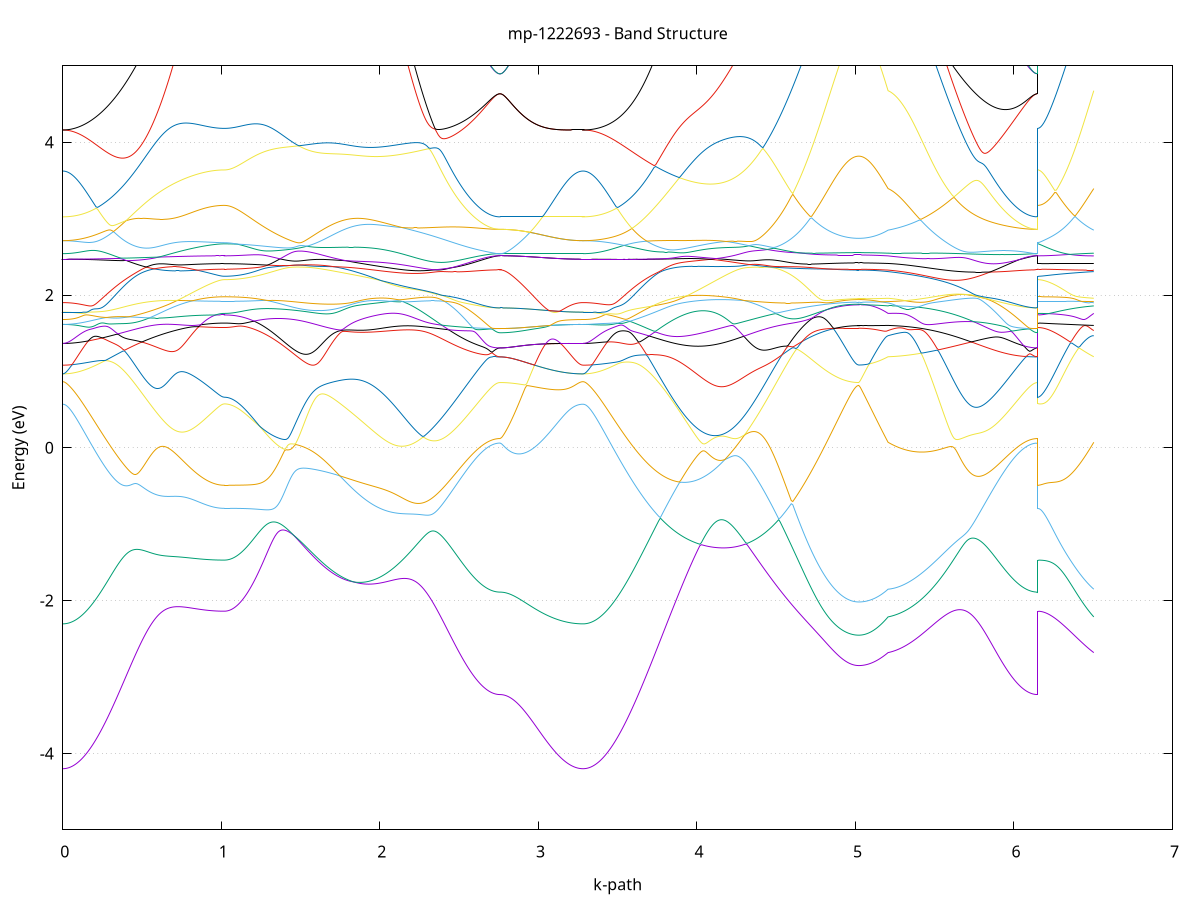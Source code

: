 set title 'mp-1222693 - Band Structure'
set xlabel 'k-path'
set ylabel 'Energy (eV)'
set grid y
set yrange [-5:5]
set terminal png size 800,600
set output 'mp-1222693_bands_gnuplot.png'
plot '-' using 1:2 with lines notitle, '-' using 1:2 with lines notitle, '-' using 1:2 with lines notitle, '-' using 1:2 with lines notitle, '-' using 1:2 with lines notitle, '-' using 1:2 with lines notitle, '-' using 1:2 with lines notitle, '-' using 1:2 with lines notitle, '-' using 1:2 with lines notitle, '-' using 1:2 with lines notitle, '-' using 1:2 with lines notitle, '-' using 1:2 with lines notitle, '-' using 1:2 with lines notitle, '-' using 1:2 with lines notitle, '-' using 1:2 with lines notitle, '-' using 1:2 with lines notitle, '-' using 1:2 with lines notitle, '-' using 1:2 with lines notitle, '-' using 1:2 with lines notitle, '-' using 1:2 with lines notitle, '-' using 1:2 with lines notitle, '-' using 1:2 with lines notitle, '-' using 1:2 with lines notitle, '-' using 1:2 with lines notitle, '-' using 1:2 with lines notitle, '-' using 1:2 with lines notitle, '-' using 1:2 with lines notitle, '-' using 1:2 with lines notitle, '-' using 1:2 with lines notitle, '-' using 1:2 with lines notitle, '-' using 1:2 with lines notitle, '-' using 1:2 with lines notitle, '-' using 1:2 with lines notitle, '-' using 1:2 with lines notitle, '-' using 1:2 with lines notitle, '-' using 1:2 with lines notitle, '-' using 1:2 with lines notitle, '-' using 1:2 with lines notitle, '-' using 1:2 with lines notitle, '-' using 1:2 with lines notitle, '-' using 1:2 with lines notitle, '-' using 1:2 with lines notitle, '-' using 1:2 with lines notitle, '-' using 1:2 with lines notitle, '-' using 1:2 with lines notitle, '-' using 1:2 with lines notitle, '-' using 1:2 with lines notitle, '-' using 1:2 with lines notitle, '-' using 1:2 with lines notitle, '-' using 1:2 with lines notitle, '-' using 1:2 with lines notitle, '-' using 1:2 with lines notitle, '-' using 1:2 with lines notitle, '-' using 1:2 with lines notitle, '-' using 1:2 with lines notitle, '-' using 1:2 with lines notitle, '-' using 1:2 with lines notitle, '-' using 1:2 with lines notitle, '-' using 1:2 with lines notitle, '-' using 1:2 with lines notitle, '-' using 1:2 with lines notitle, '-' using 1:2 with lines notitle, '-' using 1:2 with lines notitle, '-' using 1:2 with lines notitle
0.000000 -39.596401
0.009991 -39.596301
0.019983 -39.596201
0.029974 -39.596101
0.039965 -39.595901
0.049956 -39.595601
0.059948 -39.595201
0.069939 -39.594801
0.079930 -39.594401
0.089922 -39.593901
0.099913 -39.593301
0.109904 -39.592601
0.119895 -39.591901
0.129887 -39.591101
0.139878 -39.590301
0.149869 -39.589501
0.159861 -39.588501
0.169852 -39.587501
0.179843 -39.586501
0.189834 -39.585401
0.199826 -39.584201
0.209817 -39.583001
0.219808 -39.581801
0.229800 -39.580501
0.239791 -39.579101
0.249782 -39.577701
0.259774 -39.576301
0.269765 -39.574801
0.279756 -39.573301
0.289747 -39.571701
0.299739 -39.570101
0.309730 -39.568401
0.319721 -39.566701
0.329713 -39.565001
0.339704 -39.563301
0.349695 -39.561501
0.359686 -39.559701
0.369678 -39.557801
0.379669 -39.555901
0.389660 -39.554001
0.399652 -39.552101
0.409643 -39.550101
0.419634 -39.548201
0.429625 -39.546201
0.439617 -39.544201
0.449608 -39.542201
0.459599 -39.540101
0.469591 -39.538101
0.479582 -39.536001
0.489573 -39.534001
0.499564 -39.531901
0.509556 -39.529901
0.519547 -39.527801
0.529538 -39.525701
0.539530 -39.523701
0.549521 -39.521601
0.559512 -39.519501
0.569503 -39.517501
0.579495 -39.515501
0.589486 -39.513401
0.599477 -39.511401
0.609469 -39.509401
0.619460 -39.507501
0.629451 -39.505501
0.639443 -39.503601
0.649434 -39.501701
0.659425 -39.499801
0.669416 -39.497901
0.679408 -39.496101
0.689399 -39.494301
0.699390 -39.492601
0.709382 -39.490801
0.719373 -39.489201
0.729364 -39.487501
0.739355 -39.485901
0.749347 -39.484301
0.759338 -39.482801
0.769329 -39.481301
0.779321 -39.479901
0.789312 -39.478501
0.799303 -39.477101
0.809294 -39.475901
0.819286 -39.474601
0.829277 -39.473401
0.839268 -39.472301
0.849260 -39.471201
0.859251 -39.470201
0.869242 -39.469201
0.879233 -39.468301
0.889225 -39.467501
0.899216 -39.466701
0.909207 -39.465901
0.919199 -39.465301
0.929190 -39.464701
0.939181 -39.464101
0.949173 -39.463601
0.959164 -39.463201
0.969155 -39.462901
0.979146 -39.462601
0.989138 -39.462401
0.999129 -39.462201
1.009120 -39.462101
1.019112 -39.462101
1.019112 -39.462101
1.029108 -39.462001
1.039105 -39.462001
1.049102 -39.462001
1.059098 -39.461901
1.069095 -39.461801
1.079092 -39.461701
1.089088 -39.461501
1.099085 -39.461401
1.109082 -39.461201
1.119079 -39.461001
1.129075 -39.460801
1.139072 -39.460501
1.149069 -39.460301
1.159065 -39.460001
1.169062 -39.459701
1.179059 -39.459401
1.189055 -39.459001
1.199052 -39.458701
1.209049 -39.458401
1.219046 -39.458001
1.229042 -39.457601
1.239039 -39.457201
1.249036 -39.456801
1.259032 -39.456401
1.269029 -39.456001
1.279026 -39.455501
1.289022 -39.455101
1.299019 -39.454701
1.309016 -39.454201
1.319013 -39.453801
1.329009 -39.453301
1.339006 -39.452901
1.349003 -39.452401
1.358999 -39.452001
1.368996 -39.451501
1.378993 -39.451101
1.388990 -39.450601
1.398986 -39.450201
1.408983 -39.449801
1.418980 -39.449401
1.428976 -39.449001
1.438973 -39.448601
1.448970 -39.448201
1.458966 -39.447901
1.468963 -39.447501
1.478960 -39.447201
1.488957 -39.446901
1.498953 -39.446601
1.508950 -39.446301
1.518947 -39.446101
1.528943 -39.445901
1.538940 -39.445701
1.548937 -39.445501
1.558933 -39.445401
1.568930 -39.445301
1.578927 -39.445201
1.588924 -39.445101
1.598920 -39.445101
1.608917 -39.445101
1.618914 -39.445201
1.628910 -39.445301
1.638907 -39.445401
1.648904 -39.445501
1.658900 -39.445701
1.668897 -39.446001
1.668897 -39.446001
1.678891 -39.446301
1.688884 -39.446601
1.698877 -39.446901
1.708871 -39.447301
1.718864 -39.447801
1.728857 -39.448301
1.738851 -39.448801
1.748844 -39.449401
1.758837 -39.450001
1.768831 -39.450601
1.778824 -39.451301
1.788817 -39.452101
1.798811 -39.452901
1.808804 -39.453701
1.818798 -39.454601
1.828791 -39.455601
1.838784 -39.456501
1.848778 -39.457601
1.858771 -39.458601
1.868764 -39.459801
1.878758 -39.460901
1.888751 -39.462101
1.898744 -39.463401
1.908738 -39.464701
1.918731 -39.466001
1.928725 -39.467401
1.938718 -39.468801
1.948711 -39.470301
1.958705 -39.471801
1.968698 -39.473301
1.978691 -39.474901
1.988685 -39.476501
1.998678 -39.478201
2.008671 -39.479801
2.018665 -39.481601
2.028658 -39.483301
2.038651 -39.485101
2.048645 -39.486901
2.058638 -39.488801
2.068632 -39.490701
2.078625 -39.492601
2.088618 -39.494501
2.098612 -39.496501
2.108605 -39.498401
2.118598 -39.500401
2.128592 -39.502501
2.138585 -39.504501
2.148578 -39.506601
2.158572 -39.508601
2.168565 -39.510701
2.178558 -39.512801
2.188552 -39.514901
2.198545 -39.517001
2.208539 -39.519101
2.218532 -39.521301
2.228525 -39.523401
2.238519 -39.525501
2.248512 -39.527601
2.258505 -39.529801
2.268499 -39.531901
2.278492 -39.534001
2.288485 -39.536101
2.298479 -39.538201
2.308472 -39.540301
2.318465 -39.542301
2.328459 -39.544401
2.338452 -39.546401
2.348446 -39.548401
2.358439 -39.550401
2.368432 -39.552401
2.378426 -39.554401
2.388419 -39.556301
2.398412 -39.558201
2.408406 -39.560001
2.418399 -39.561901
2.428392 -39.563701
2.438386 -39.565401
2.448379 -39.567201
2.458373 -39.568801
2.468366 -39.570501
2.478359 -39.572101
2.488353 -39.573701
2.498346 -39.575201
2.508339 -39.576701
2.518333 -39.578101
2.528326 -39.579501
2.538319 -39.580801
2.548313 -39.582101
2.558306 -39.583301
2.568299 -39.584501
2.578293 -39.585601
2.588286 -39.586701
2.598280 -39.587701
2.608273 -39.588701
2.618266 -39.589601
2.628260 -39.590401
2.638253 -39.591201
2.648246 -39.591901
2.658240 -39.592601
2.668233 -39.593201
2.678226 -39.593701
2.688220 -39.594201
2.698213 -39.594601
2.708206 -39.595001
2.718200 -39.595301
2.728193 -39.595501
2.738187 -39.595601
2.748180 -39.595701
2.758173 -39.595801
2.758173 -39.595801
2.768055 -39.595801
2.777936 -39.595801
2.787818 -39.595801
2.797700 -39.595801
2.807581 -39.595801
2.817463 -39.595801
2.827344 -39.595801
2.837226 -39.595801
2.847108 -39.595801
2.856989 -39.595801
2.866871 -39.595801
2.876752 -39.595801
2.886634 -39.595901
2.896516 -39.595901
2.906397 -39.595901
2.916279 -39.595901
2.926160 -39.595901
2.936042 -39.595901
2.945924 -39.595901
2.955805 -39.596001
2.965687 -39.596001
2.975568 -39.596001
2.985450 -39.596001
2.995331 -39.596001
3.005213 -39.596001
3.015095 -39.596101
3.024976 -39.596101
3.034858 -39.596101
3.044739 -39.596101
3.054621 -39.596101
3.064503 -39.596101
3.074384 -39.596201
3.084266 -39.596201
3.094147 -39.596201
3.104029 -39.596201
3.113911 -39.596201
3.123792 -39.596201
3.133674 -39.596301
3.143555 -39.596301
3.153437 -39.596301
3.163319 -39.596301
3.173200 -39.596301
3.183082 -39.596301
3.192963 -39.596301
3.202845 -39.596301
3.212726 -39.596301
3.222608 -39.596301
3.232490 -39.596401
3.242371 -39.596401
3.252253 -39.596401
3.262134 -39.596401
3.272016 -39.596401
3.281898 -39.596401
3.281898 -39.596401
3.291851 -39.596301
3.301805 -39.596201
3.311758 -39.596101
3.321712 -39.595901
3.331665 -39.595601
3.341619 -39.595201
3.351572 -39.594801
3.361526 -39.594301
3.371479 -39.593801
3.381433 -39.593201
3.391386 -39.592501
3.401340 -39.591801
3.411294 -39.591001
3.421247 -39.590201
3.431201 -39.589301
3.441154 -39.588301
3.451108 -39.587301
3.461061 -39.586301
3.471015 -39.585201
3.480968 -39.584001
3.490922 -39.582701
3.500875 -39.581501
3.510829 -39.580101
3.520782 -39.578801
3.530736 -39.577301
3.540689 -39.575901
3.550643 -39.574301
3.560596 -39.572801
3.570550 -39.571201
3.580504 -39.569501
3.590457 -39.567901
3.600411 -39.566101
3.610364 -39.564401
3.620318 -39.562601
3.630271 -39.560801
3.640225 -39.558901
3.650178 -39.557001
3.660132 -39.555101
3.670085 -39.553201
3.680039 -39.551201
3.689992 -39.549201
3.699946 -39.547201
3.709899 -39.545201
3.719853 -39.543101
3.729807 -39.541001
3.739760 -39.539001
3.749714 -39.536901
3.759667 -39.534801
3.769621 -39.532701
3.779574 -39.530501
3.789528 -39.528401
3.799481 -39.526301
3.809435 -39.524201
3.819388 -39.522001
3.829342 -39.519901
3.839295 -39.517801
3.849249 -39.515701
3.859202 -39.513601
3.869156 -39.511501
3.879109 -39.509401
3.889063 -39.507301
3.899017 -39.505301
3.908970 -39.503201
3.918924 -39.501201
3.928877 -39.499201
3.938831 -39.497201
3.948784 -39.495301
3.958738 -39.493301
3.968691 -39.491401
3.978645 -39.489501
3.988598 -39.487701
3.998552 -39.485801
4.008505 -39.484001
4.018459 -39.482301
4.028412 -39.480501
4.038366 -39.478801
4.048319 -39.477201
4.058273 -39.475501
4.068227 -39.473901
4.078180 -39.472401
4.088134 -39.470901
4.098087 -39.469401
4.108041 -39.468001
4.117994 -39.466601
4.127948 -39.465201
4.137901 -39.463901
4.147855 -39.462601
4.157808 -39.461401
4.167762 -39.460301
4.177715 -39.459101
4.187669 -39.458001
4.197622 -39.457001
4.207576 -39.456001
4.217530 -39.455001
4.227483 -39.454101
4.237437 -39.453301
4.247390 -39.452501
4.257344 -39.451701
4.267297 -39.451001
4.277251 -39.450301
4.287204 -39.449601
4.297158 -39.449001
4.307111 -39.448501
4.317065 -39.448001
4.327018 -39.447501
4.336972 -39.447101
4.346925 -39.446701
4.356879 -39.446401
4.366832 -39.446101
4.376786 -39.445901
4.386740 -39.445601
4.396693 -39.445501
4.406647 -39.445301
4.416600 -39.445201
4.426554 -39.445101
4.436507 -39.445101
4.446461 -39.445101
4.456414 -39.445101
4.466368 -39.445201
4.476321 -39.445301
4.476321 -39.445301
4.486224 -39.445401
4.496126 -39.445601
4.506029 -39.445801
4.515931 -39.446001
4.525834 -39.446201
4.535736 -39.446401
4.545639 -39.446701
4.555541 -39.447001
4.565444 -39.447301
4.575346 -39.447601
4.585249 -39.448001
4.595151 -39.448301
4.605054 -39.448701
4.614956 -39.449101
4.624859 -39.449501
4.634761 -39.449901
4.644664 -39.450301
4.654567 -39.450801
4.664469 -39.451201
4.674372 -39.451701
4.684274 -39.452101
4.694177 -39.452501
4.704079 -39.453001
4.713982 -39.453401
4.723884 -39.453901
4.733787 -39.454301
4.743689 -39.454801
4.753592 -39.455201
4.763494 -39.455601
4.773397 -39.456101
4.783299 -39.456501
4.793202 -39.456901
4.803104 -39.457301
4.813007 -39.457701
4.822909 -39.458101
4.832812 -39.458401
4.842714 -39.458801
4.852617 -39.459101
4.862519 -39.459401
4.872422 -39.459701
4.882324 -39.460001
4.892227 -39.460301
4.902129 -39.460501
4.912032 -39.460801
4.921934 -39.461001
4.931837 -39.461201
4.941739 -39.461401
4.951642 -39.461501
4.961544 -39.461701
4.971447 -39.461801
4.981349 -39.461901
4.991252 -39.462001
5.001154 -39.462001
5.011057 -39.462101
5.020959 -39.462101
5.020959 -39.462101
5.030687 -39.462101
5.040415 -39.462101
5.050143 -39.462101
5.059871 -39.462101
5.069599 -39.462101
5.079326 -39.462201
5.089054 -39.462201
5.098782 -39.462301
5.108510 -39.462301
5.118238 -39.462401
5.127966 -39.462501
5.137693 -39.462501
5.147421 -39.462601
5.157149 -39.462701
5.166877 -39.462801
5.176605 -39.462901
5.186333 -39.463001
5.196060 -39.463101
5.205788 -39.463301
5.205788 -39.463301
5.215718 -39.463701
5.225648 -39.464201
5.235578 -39.464801
5.245508 -39.465401
5.255438 -39.466101
5.265368 -39.466801
5.275298 -39.467601
5.285227 -39.468501
5.295157 -39.469401
5.305087 -39.470401
5.315017 -39.471401
5.324947 -39.472501
5.334877 -39.473701
5.344807 -39.474901
5.354737 -39.476101
5.364667 -39.477501
5.374597 -39.478801
5.384526 -39.480201
5.394456 -39.481701
5.404386 -39.483201
5.414316 -39.484701
5.424246 -39.486301
5.434176 -39.488001
5.444106 -39.489601
5.454036 -39.491301
5.463966 -39.493101
5.473896 -39.494901
5.483826 -39.496701
5.493755 -39.498501
5.503685 -39.500401
5.513615 -39.502301
5.523545 -39.504201
5.533475 -39.506201
5.543405 -39.508101
5.553335 -39.510101
5.563265 -39.512101
5.573195 -39.514201
5.583125 -39.516201
5.593054 -39.518301
5.602984 -39.520301
5.612914 -39.522401
5.622844 -39.524501
5.632774 -39.526501
5.642704 -39.528601
5.652634 -39.530701
5.662564 -39.532801
5.672494 -39.534801
5.682424 -39.536901
5.692353 -39.539001
5.702283 -39.541001
5.712213 -39.543001
5.722143 -39.545101
5.732073 -39.547101
5.742003 -39.549001
5.751933 -39.551001
5.761863 -39.552901
5.771793 -39.554901
5.781723 -39.556801
5.791653 -39.558601
5.801582 -39.560501
5.811512 -39.562301
5.821442 -39.564101
5.831372 -39.565801
5.841302 -39.567501
5.851232 -39.569201
5.861162 -39.570801
5.871092 -39.572401
5.881022 -39.573901
5.890952 -39.575401
5.900881 -39.576901
5.910811 -39.578301
5.920741 -39.579701
5.930671 -39.581001
5.940601 -39.582301
5.950531 -39.583501
5.960461 -39.584701
5.970391 -39.585801
5.980321 -39.586801
5.990251 -39.587801
6.000180 -39.588801
6.010110 -39.589701
6.020040 -39.590501
6.029970 -39.591301
6.039900 -39.592001
6.049830 -39.592601
6.059760 -39.593201
6.069690 -39.593801
6.079620 -39.594201
6.089550 -39.594601
6.099479 -39.595001
6.109409 -39.595301
6.119339 -39.595501
6.129269 -39.595601
6.139199 -39.595701
6.149129 -39.595801
6.149129 -39.462101
6.158973 -39.462101
6.168817 -39.462101
6.178661 -39.462101
6.188505 -39.462101
6.198350 -39.462101
6.208194 -39.462101
6.218038 -39.462101
6.227882 -39.462101
6.237726 -39.462101
6.247570 -39.462201
6.257414 -39.462201
6.267258 -39.462201
6.277102 -39.462201
6.286947 -39.462201
6.296791 -39.462301
6.306635 -39.462301
6.316479 -39.462301
6.326323 -39.462401
6.336167 -39.462401
6.346011 -39.462401
6.355855 -39.462501
6.365699 -39.462501
6.375543 -39.462601
6.385388 -39.462601
6.395232 -39.462601
6.405076 -39.462701
6.414920 -39.462701
6.424764 -39.462801
6.434608 -39.462801
6.444452 -39.462901
6.454296 -39.463001
6.464140 -39.463001
6.473985 -39.463101
6.483829 -39.463101
6.493673 -39.463201
6.503517 -39.463301
e
0.000000 -32.560301
0.009991 -32.560201
0.019983 -32.560101
0.029974 -32.559901
0.039965 -32.559501
0.049956 -32.559101
0.059948 -32.558601
0.069939 -32.558001
0.079930 -32.557301
0.089922 -32.556601
0.099913 -32.555701
0.109904 -32.554801
0.119895 -32.553701
0.129887 -32.552601
0.139878 -32.551401
0.149869 -32.550101
0.159861 -32.548801
0.169852 -32.547301
0.179843 -32.545801
0.189834 -32.544101
0.199826 -32.542501
0.209817 -32.540701
0.219808 -32.538801
0.229800 -32.536901
0.239791 -32.534901
0.249782 -32.532901
0.259774 -32.530801
0.269765 -32.528601
0.279756 -32.526301
0.289747 -32.524001
0.299739 -32.521601
0.309730 -32.519201
0.319721 -32.516701
0.329713 -32.514201
0.339704 -32.511601
0.349695 -32.508901
0.359686 -32.506201
0.369678 -32.503501
0.379669 -32.500701
0.389660 -32.497901
0.399652 -32.495101
0.409643 -32.492201
0.419634 -32.489201
0.429625 -32.486301
0.439617 -32.483301
0.449608 -32.480301
0.459599 -32.477301
0.469591 -32.474301
0.479582 -32.471201
0.489573 -32.468201
0.499564 -32.465101
0.509556 -32.462001
0.519547 -32.459001
0.529538 -32.455901
0.539530 -32.452801
0.549521 -32.449701
0.559512 -32.446701
0.569503 -32.443601
0.579495 -32.440601
0.589486 -32.437601
0.599477 -32.434601
0.609469 -32.431601
0.619460 -32.428601
0.629451 -32.425701
0.639443 -32.422801
0.649434 -32.420001
0.659425 -32.417201
0.669416 -32.414401
0.679408 -32.411701
0.689399 -32.409001
0.699390 -32.406301
0.709382 -32.403701
0.719373 -32.401201
0.729364 -32.398701
0.739355 -32.396301
0.749347 -32.394001
0.759338 -32.391701
0.769329 -32.389401
0.779321 -32.387301
0.789312 -32.385201
0.799303 -32.383201
0.809294 -32.381201
0.819286 -32.379401
0.829277 -32.377601
0.839268 -32.375901
0.849260 -32.374201
0.859251 -32.372701
0.869242 -32.371201
0.879233 -32.369901
0.889225 -32.368601
0.899216 -32.367401
0.909207 -32.366301
0.919199 -32.365301
0.929190 -32.364401
0.939181 -32.363501
0.949173 -32.362801
0.959164 -32.362201
0.969155 -32.361601
0.979146 -32.361201
0.989138 -32.360901
0.999129 -32.360601
1.009120 -32.360501
1.019112 -32.360401
1.019112 -32.360401
1.029108 -32.360401
1.039105 -32.360301
1.049102 -32.360301
1.059098 -32.360101
1.069095 -32.360001
1.079092 -32.359801
1.089088 -32.359601
1.099085 -32.359301
1.109082 -32.359101
1.119079 -32.358701
1.129075 -32.358401
1.139072 -32.358001
1.149069 -32.357601
1.159065 -32.357201
1.169062 -32.356701
1.179059 -32.356301
1.189055 -32.355701
1.199052 -32.355201
1.209049 -32.354701
1.219046 -32.354101
1.229042 -32.353501
1.239039 -32.352901
1.249036 -32.352301
1.259032 -32.351601
1.269029 -32.351001
1.279026 -32.350301
1.289022 -32.349601
1.299019 -32.348901
1.309016 -32.348201
1.319013 -32.347501
1.329009 -32.346801
1.339006 -32.346101
1.349003 -32.345401
1.358999 -32.344701
1.368996 -32.344001
1.378993 -32.343401
1.388990 -32.342701
1.398986 -32.342001
1.408983 -32.341401
1.418980 -32.340701
1.428976 -32.340101
1.438973 -32.339501
1.448970 -32.338901
1.458966 -32.338301
1.468963 -32.337801
1.478960 -32.337301
1.488957 -32.336801
1.498953 -32.336401
1.508950 -32.335901
1.518947 -32.335601
1.528943 -32.335201
1.538940 -32.334901
1.548937 -32.334701
1.558933 -32.334401
1.568930 -32.334301
1.578927 -32.334101
1.588924 -32.334001
1.598920 -32.334001
1.608917 -32.334001
1.618914 -32.334101
1.628910 -32.334201
1.638907 -32.334401
1.648904 -32.334701
1.658900 -32.335001
1.668897 -32.335301
1.668897 -32.335301
1.678891 -32.335801
1.688884 -32.336301
1.698877 -32.336801
1.708871 -32.337401
1.718864 -32.338101
1.728857 -32.338901
1.738851 -32.339701
1.748844 -32.340601
1.758837 -32.341501
1.768831 -32.342601
1.778824 -32.343701
1.788817 -32.344801
1.798811 -32.346101
1.808804 -32.347401
1.818798 -32.348801
1.828791 -32.350201
1.838784 -32.351701
1.848778 -32.353301
1.858771 -32.355001
1.868764 -32.356701
1.878758 -32.358501
1.888751 -32.360401
1.898744 -32.362301
1.908738 -32.364301
1.918731 -32.366401
1.928725 -32.368501
1.938718 -32.370701
1.948711 -32.373001
1.958705 -32.375301
1.968698 -32.377701
1.978691 -32.380201
1.988685 -32.382701
1.998678 -32.385201
2.008671 -32.387801
2.018665 -32.390501
2.028658 -32.393201
2.038651 -32.396001
2.048645 -32.398801
2.058638 -32.401701
2.068632 -32.404601
2.078625 -32.407501
2.088618 -32.410501
2.098612 -32.413501
2.108605 -32.416601
2.118598 -32.419701
2.128592 -32.422801
2.138585 -32.425901
2.148578 -32.429101
2.158572 -32.432301
2.168565 -32.435501
2.178558 -32.438701
2.188552 -32.441901
2.198545 -32.445201
2.208539 -32.448401
2.218532 -32.451701
2.228525 -32.454901
2.238519 -32.458201
2.248512 -32.461501
2.258505 -32.464701
2.268499 -32.468001
2.278492 -32.471201
2.288485 -32.474401
2.298479 -32.477601
2.308472 -32.480801
2.318465 -32.484001
2.328459 -32.487101
2.338452 -32.490201
2.348446 -32.493301
2.358439 -32.496301
2.368432 -32.499301
2.378426 -32.502301
2.388419 -32.505201
2.398412 -32.508101
2.408406 -32.510901
2.418399 -32.513701
2.428392 -32.516501
2.438386 -32.519201
2.448379 -32.521801
2.458373 -32.524301
2.468366 -32.526901
2.478359 -32.529301
2.488353 -32.531701
2.498346 -32.534001
2.508339 -32.536201
2.518333 -32.538401
2.528326 -32.540501
2.538319 -32.542501
2.548313 -32.544501
2.558306 -32.546301
2.568299 -32.548101
2.578293 -32.549801
2.588286 -32.551401
2.598280 -32.553001
2.608273 -32.554401
2.618266 -32.555801
2.628260 -32.557101
2.638253 -32.558201
2.648246 -32.559301
2.658240 -32.560301
2.668233 -32.561201
2.678226 -32.562101
2.688220 -32.562801
2.698213 -32.563401
2.708206 -32.563901
2.718200 -32.564401
2.728193 -32.564701
2.738187 -32.565001
2.748180 -32.565101
2.758173 -32.565201
2.758173 -32.565201
2.768055 -32.565101
2.777936 -32.565101
2.787818 -32.565101
2.797700 -32.565101
2.807581 -32.565001
2.817463 -32.565001
2.827344 -32.564901
2.837226 -32.564901
2.847108 -32.564801
2.856989 -32.564701
2.866871 -32.564601
2.876752 -32.564601
2.886634 -32.564501
2.896516 -32.564401
2.906397 -32.564201
2.916279 -32.564101
2.926160 -32.564001
2.936042 -32.563901
2.945924 -32.563801
2.955805 -32.563601
2.965687 -32.563501
2.975568 -32.563401
2.985450 -32.563201
2.995331 -32.563101
3.005213 -32.562901
3.015095 -32.562801
3.024976 -32.562601
3.034858 -32.562501
3.044739 -32.562401
3.054621 -32.562201
3.064503 -32.562101
3.074384 -32.561901
3.084266 -32.561801
3.094147 -32.561701
3.104029 -32.561501
3.113911 -32.561401
3.123792 -32.561301
3.133674 -32.561201
3.143555 -32.561101
3.153437 -32.561001
3.163319 -32.560901
3.173200 -32.560801
3.183082 -32.560701
3.192963 -32.560601
3.202845 -32.560501
3.212726 -32.560501
3.222608 -32.560401
3.232490 -32.560401
3.242371 -32.560301
3.252253 -32.560301
3.262134 -32.560301
3.272016 -32.560301
3.281898 -32.560301
3.281898 -32.560301
3.291851 -32.560201
3.301805 -32.560101
3.311758 -32.559801
3.321712 -32.559501
3.331665 -32.559101
3.341619 -32.558601
3.351572 -32.558001
3.361526 -32.557301
3.371479 -32.556501
3.381433 -32.555601
3.391386 -32.554601
3.401340 -32.553601
3.411294 -32.552401
3.421247 -32.551201
3.431201 -32.549901
3.441154 -32.548501
3.451108 -32.547001
3.461061 -32.545401
3.471015 -32.543701
3.480968 -32.542001
3.490922 -32.540201
3.500875 -32.538301
3.510829 -32.536401
3.520782 -32.534301
3.530736 -32.532201
3.540689 -32.530001
3.550643 -32.527801
3.560596 -32.525501
3.570550 -32.523101
3.580504 -32.520701
3.590457 -32.518201
3.600411 -32.515601
3.610364 -32.513001
3.620318 -32.510401
3.630271 -32.507701
3.640225 -32.504901
3.650178 -32.502101
3.660132 -32.499301
3.670085 -32.496401
3.680039 -32.493501
3.689992 -32.490501
3.699946 -32.487501
3.709899 -32.484501
3.719853 -32.481501
3.729807 -32.478401
3.739760 -32.475301
3.749714 -32.472201
3.759667 -32.469001
3.769621 -32.465901
3.779574 -32.462701
3.789528 -32.459601
3.799481 -32.456401
3.809435 -32.453201
3.819388 -32.450001
3.829342 -32.446901
3.839295 -32.443701
3.849249 -32.440501
3.859202 -32.437401
3.869156 -32.434301
3.879109 -32.431101
3.889063 -32.428001
3.899017 -32.424901
3.908970 -32.421901
3.918924 -32.418801
3.928877 -32.415801
3.938831 -32.412801
3.948784 -32.409901
3.958738 -32.407001
3.968691 -32.404101
3.978645 -32.401301
3.988598 -32.398501
3.998552 -32.395701
4.008505 -32.393001
4.018459 -32.390301
4.028412 -32.387701
4.038366 -32.385201
4.048319 -32.382601
4.058273 -32.380201
4.068227 -32.377801
4.078180 -32.375401
4.088134 -32.373101
4.098087 -32.370901
4.108041 -32.368701
4.117994 -32.366601
4.127948 -32.364601
4.137901 -32.362601
4.147855 -32.360701
4.157808 -32.358801
4.167762 -32.357101
4.177715 -32.355301
4.187669 -32.353701
4.197622 -32.352101
4.207576 -32.350601
4.217530 -32.349201
4.227483 -32.347801
4.237437 -32.346501
4.247390 -32.345201
4.257344 -32.344101
4.267297 -32.343001
4.277251 -32.341901
4.287204 -32.340901
4.297158 -32.340001
4.307111 -32.339201
4.317065 -32.338501
4.327018 -32.337701
4.336972 -32.337101
4.346925 -32.336501
4.356879 -32.336001
4.366832 -32.335601
4.376786 -32.335201
4.386740 -32.334801
4.396693 -32.334601
4.406647 -32.334401
4.416600 -32.334201
4.426554 -32.334101
4.436507 -32.334001
4.446461 -32.334001
4.456414 -32.334101
4.466368 -32.334201
4.476321 -32.334301
4.476321 -32.334301
4.486224 -32.334501
4.496126 -32.334701
4.506029 -32.335001
4.515931 -32.335301
4.525834 -32.335601
4.535736 -32.336001
4.545639 -32.336401
4.555541 -32.336801
4.565444 -32.337301
4.575346 -32.337801
4.585249 -32.338301
4.595151 -32.338901
4.605054 -32.339401
4.614956 -32.340001
4.624859 -32.340601
4.634761 -32.341201
4.644664 -32.341901
4.654567 -32.342501
4.664469 -32.343201
4.674372 -32.343801
4.684274 -32.344501
4.694177 -32.345201
4.704079 -32.345801
4.713982 -32.346501
4.723884 -32.347201
4.733787 -32.347901
4.743689 -32.348501
4.753592 -32.349201
4.763494 -32.349801
4.773397 -32.350501
4.783299 -32.351101
4.793202 -32.351701
4.803104 -32.352301
4.813007 -32.352901
4.822909 -32.353501
4.832812 -32.354001
4.842714 -32.354501
4.852617 -32.355001
4.862519 -32.355501
4.872422 -32.356001
4.882324 -32.356401
4.892227 -32.356801
4.902129 -32.357201
4.912032 -32.357601
4.921934 -32.357901
4.931837 -32.358201
4.941739 -32.358401
4.951642 -32.358701
4.961544 -32.358901
4.971447 -32.359101
4.981349 -32.359201
4.991252 -32.359301
5.001154 -32.359401
5.011057 -32.359501
5.020959 -32.359501
5.020959 -32.359501
5.030687 -32.359501
5.040415 -32.359501
5.050143 -32.359501
5.059871 -32.359601
5.069599 -32.359601
5.079326 -32.359701
5.089054 -32.359801
5.098782 -32.359901
5.108510 -32.360001
5.118238 -32.360101
5.127966 -32.360201
5.137693 -32.360401
5.147421 -32.360501
5.157149 -32.360701
5.166877 -32.360901
5.176605 -32.361101
5.186333 -32.361301
5.196060 -32.361501
5.205788 -32.361701
5.205788 -32.361701
5.215718 -32.362401
5.225648 -32.363201
5.235578 -32.364101
5.245508 -32.365001
5.255438 -32.366101
5.265368 -32.367301
5.275298 -32.368601
5.285227 -32.369901
5.295157 -32.371401
5.305087 -32.372901
5.315017 -32.374501
5.324947 -32.376201
5.334877 -32.378101
5.344807 -32.379901
5.354737 -32.381901
5.364667 -32.383901
5.374597 -32.386101
5.384526 -32.388301
5.394456 -32.390501
5.404386 -32.392901
5.414316 -32.395301
5.424246 -32.397701
5.434176 -32.400301
5.444106 -32.402901
5.454036 -32.405501
5.463966 -32.408201
5.473896 -32.411001
5.483826 -32.413801
5.493755 -32.416601
5.503685 -32.419501
5.513615 -32.422401
5.523545 -32.425401
5.533475 -32.428401
5.543405 -32.431501
5.553335 -32.434501
5.563265 -32.437601
5.573195 -32.440701
5.583125 -32.443901
5.593054 -32.447001
5.602984 -32.450201
5.612914 -32.453401
5.622844 -32.456501
5.632774 -32.459701
5.642704 -32.462901
5.652634 -32.466101
5.662564 -32.469301
5.672494 -32.472501
5.682424 -32.475601
5.692353 -32.478801
5.702283 -32.481901
5.712213 -32.485001
5.722143 -32.488101
5.732073 -32.491201
5.742003 -32.494201
5.751933 -32.497201
5.761863 -32.500201
5.771793 -32.503101
5.781723 -32.506001
5.791653 -32.508801
5.801582 -32.511601
5.811512 -32.514401
5.821442 -32.517101
5.831372 -32.519701
5.841302 -32.522301
5.851232 -32.524801
5.861162 -32.527301
5.871092 -32.529701
5.881022 -32.532101
5.890952 -32.534401
5.900881 -32.536601
5.910811 -32.538701
5.920741 -32.540801
5.930671 -32.542801
5.940601 -32.544701
5.950531 -32.546601
5.960461 -32.548301
5.970391 -32.550001
5.980321 -32.551601
5.990251 -32.553101
6.000180 -32.554601
6.010110 -32.555901
6.020040 -32.557201
6.029970 -32.558301
6.039900 -32.559401
6.049830 -32.560401
6.059760 -32.561301
6.069690 -32.562101
6.079620 -32.562801
6.089550 -32.563401
6.099479 -32.564001
6.109409 -32.564401
6.119339 -32.564701
6.129269 -32.565001
6.139199 -32.565101
6.149129 -32.565201
6.149129 -32.360401
6.158973 -32.360401
6.168817 -32.360401
6.178661 -32.360401
6.188505 -32.360401
6.198350 -32.360401
6.208194 -32.360401
6.218038 -32.360501
6.227882 -32.360501
6.237726 -32.360501
6.247570 -32.360501
6.257414 -32.360501
6.267258 -32.360501
6.277102 -32.360601
6.286947 -32.360601
6.296791 -32.360601
6.306635 -32.360601
6.316479 -32.360701
6.326323 -32.360701
6.336167 -32.360701
6.346011 -32.360801
6.355855 -32.360801
6.365699 -32.360801
6.375543 -32.360901
6.385388 -32.360901
6.395232 -32.361001
6.405076 -32.361001
6.414920 -32.361101
6.424764 -32.361201
6.434608 -32.361201
6.444452 -32.361301
6.454296 -32.361301
6.464140 -32.361401
6.473985 -32.361501
6.483829 -32.361601
6.493673 -32.361601
6.503517 -32.361701
e
0.000000 -18.242901
0.009991 -18.242701
0.019983 -18.242301
0.029974 -18.241701
0.039965 -18.240801
0.049956 -18.239601
0.059948 -18.238201
0.069939 -18.236501
0.079930 -18.234501
0.089922 -18.232301
0.099913 -18.229801
0.109904 -18.227101
0.119895 -18.224101
0.129887 -18.220901
0.139878 -18.217401
0.149869 -18.213701
0.159861 -18.209701
0.169852 -18.205501
0.179843 -18.201001
0.189834 -18.196301
0.199826 -18.191301
0.209817 -18.186201
0.219808 -18.180701
0.229800 -18.175101
0.239791 -18.169201
0.249782 -18.163101
0.259774 -18.156801
0.269765 -18.150301
0.279756 -18.143601
0.289747 -18.136601
0.299739 -18.129501
0.309730 -18.122101
0.319721 -18.114601
0.329713 -18.106801
0.339704 -18.098901
0.349695 -18.090801
0.359686 -18.082501
0.369678 -18.074001
0.379669 -18.065401
0.389660 -18.056601
0.399652 -18.047701
0.409643 -18.038601
0.419634 -18.029301
0.429625 -18.020001
0.439617 -18.010501
0.449608 -18.000801
0.459599 -17.991101
0.469591 -17.981201
0.479582 -17.971201
0.489573 -17.961201
0.499564 -17.951001
0.509556 -17.940801
0.519547 -17.930501
0.529538 -17.920201
0.539530 -17.909801
0.549521 -17.899301
0.559512 -17.889001
0.569503 -17.879101
0.579495 -17.881201
0.589486 -17.903101
0.599477 -17.925901
0.609469 -17.948601
0.619460 -17.971001
0.629451 -17.993101
0.639443 -18.014801
0.649434 -18.036201
0.659425 -18.057101
0.669416 -18.077701
0.679408 -18.097901
0.689399 -18.117701
0.699390 -18.137001
0.709382 -18.155801
0.719373 -18.174201
0.729364 -18.192101
0.739355 -18.209501
0.749347 -18.226401
0.759338 -18.242801
0.769329 -18.258601
0.779321 -18.273901
0.789312 -18.288701
0.799303 -18.302901
0.809294 -18.316501
0.819286 -18.329601
0.829277 -18.342101
0.839268 -18.353901
0.849260 -18.365201
0.859251 -18.375901
0.869242 -18.386001
0.879233 -18.395401
0.889225 -18.404201
0.899216 -18.412401
0.909207 -18.419901
0.919199 -18.426801
0.929190 -18.433101
0.939181 -18.438701
0.949173 -18.443701
0.959164 -18.448001
0.969155 -18.451601
0.979146 -18.454601
0.989138 -18.456901
0.999129 -18.458601
1.009120 -18.459601
1.019112 -18.459901
1.019112 -18.459901
1.029108 -18.459801
1.039105 -18.459301
1.049102 -18.458601
1.059098 -18.457501
1.069095 -18.456201
1.079092 -18.454601
1.089088 -18.452601
1.099085 -18.450401
1.109082 -18.447901
1.119079 -18.445101
1.129075 -18.442001
1.139072 -18.438601
1.149069 -18.434901
1.159065 -18.430901
1.169062 -18.426701
1.179059 -18.422101
1.189055 -18.417301
1.199052 -18.412201
1.209049 -18.406801
1.219046 -18.401201
1.229042 -18.395201
1.239039 -18.389001
1.249036 -18.382601
1.259032 -18.375801
1.269029 -18.368801
1.279026 -18.361601
1.289022 -18.354001
1.299019 -18.346301
1.309016 -18.338201
1.319013 -18.330001
1.329009 -18.321401
1.339006 -18.312701
1.349003 -18.303701
1.358999 -18.294501
1.368996 -18.285001
1.378993 -18.275301
1.388990 -18.265401
1.398986 -18.255301
1.408983 -18.245001
1.418980 -18.234501
1.428976 -18.223701
1.438973 -18.212801
1.448970 -18.201701
1.458966 -18.190401
1.468963 -18.178901
1.478960 -18.167201
1.488957 -18.155401
1.498953 -18.143401
1.508950 -18.131201
1.518947 -18.118901
1.528943 -18.106501
1.538940 -18.093901
1.548937 -18.081201
1.558933 -18.068401
1.568930 -18.055501
1.578927 -18.047901
1.588924 -18.063201
1.598920 -18.078101
1.608917 -18.092601
1.618914 -18.106601
1.628910 -18.120101
1.638907 -18.133101
1.648904 -18.145601
1.658900 -18.157601
1.668897 -18.169001
1.668897 -18.169001
1.678891 -18.179901
1.688884 -18.190201
1.698877 -18.200001
1.708871 -18.209201
1.718864 -18.217801
1.728857 -18.225801
1.738851 -18.233201
1.748844 -18.240001
1.758837 -18.246101
1.768831 -18.251601
1.778824 -18.256501
1.788817 -18.260801
1.798811 -18.264401
1.808804 -18.267301
1.818798 -18.269601
1.828791 -18.271201
1.838784 -18.272101
1.848778 -18.272401
1.858771 -18.272001
1.868764 -18.270901
1.878758 -18.269201
1.888751 -18.266801
1.898744 -18.263701
1.908738 -18.259901
1.918731 -18.255501
1.928725 -18.250301
1.938718 -18.244601
1.948711 -18.238101
1.958705 -18.231001
1.968698 -18.223201
1.978691 -18.214801
1.988685 -18.205801
1.998678 -18.196101
2.008671 -18.185701
2.018665 -18.174701
2.028658 -18.163201
2.038651 -18.150901
2.048645 -18.138101
2.058638 -18.124701
2.068632 -18.110701
2.078625 -18.096201
2.088618 -18.081001
2.098612 -18.065401
2.108605 -18.049101
2.118598 -18.032401
2.128592 -18.015101
2.138585 -17.997401
2.148578 -17.979101
2.158572 -17.960401
2.168565 -17.941201
2.178558 -17.921601
2.188552 -17.901501
2.198545 -17.881101
2.208539 -17.860201
2.218532 -17.839001
2.228525 -17.817501
2.238519 -17.795601
2.248512 -17.773401
2.258505 -17.764401
2.268499 -17.765201
2.278492 -17.766201
2.288485 -17.767201
2.298479 -17.768201
2.308472 -17.769301
2.318465 -17.770501
2.328459 -17.771701
2.338452 -17.772901
2.348446 -17.774201
2.358439 -17.775501
2.368432 -17.776901
2.378426 -17.778301
2.388419 -17.779701
2.398412 -17.781101
2.408406 -17.782601
2.418399 -17.784101
2.428392 -17.785601
2.438386 -17.787101
2.448379 -17.788601
2.458373 -17.790101
2.468366 -17.791501
2.478359 -17.793001
2.488353 -17.794501
2.498346 -17.796001
2.508339 -17.797401
2.518333 -17.798801
2.528326 -17.800201
2.538319 -17.801501
2.548313 -17.802801
2.558306 -17.804101
2.568299 -17.805401
2.578293 -17.806501
2.588286 -17.807701
2.598280 -17.808801
2.608273 -17.809801
2.618266 -17.810801
2.628260 -17.811701
2.638253 -17.812601
2.648246 -17.813401
2.658240 -17.814201
2.668233 -17.814801
2.678226 -17.815401
2.688220 -17.816001
2.698213 -17.816501
2.708206 -17.816901
2.718200 -17.817201
2.728193 -17.817501
2.738187 -17.817601
2.748180 -17.817701
2.758173 -17.817801
2.758173 -17.817801
2.768055 -17.818301
2.777936 -17.819901
2.787818 -17.822601
2.797700 -17.826201
2.807581 -17.830901
2.817463 -17.836501
2.827344 -17.843001
2.837226 -17.850401
2.847108 -17.858501
2.856989 -17.867401
2.866871 -17.876901
2.876752 -17.887101
2.886634 -17.897701
2.896516 -17.908801
2.906397 -17.920301
2.916279 -17.932101
2.926160 -17.944301
2.936042 -17.956601
2.945924 -17.969101
2.955805 -17.981601
2.965687 -17.994301
2.975568 -18.006901
2.985450 -18.019601
2.995331 -18.032101
3.005213 -18.044501
3.015095 -18.056801
3.024976 -18.068801
3.034858 -18.080701
3.044739 -18.092301
3.054621 -18.103601
3.064503 -18.114601
3.074384 -18.125301
3.084266 -18.135601
3.094147 -18.145501
3.104029 -18.155001
3.113911 -18.164201
3.123792 -18.172801
3.133674 -18.181101
3.143555 -18.188801
3.153437 -18.196101
3.163319 -18.202901
3.173200 -18.209201
3.183082 -18.215001
3.192963 -18.220201
3.202845 -18.224901
3.212726 -18.229101
3.222608 -18.232701
3.232490 -18.235801
3.242371 -18.238401
3.252253 -18.240301
3.262134 -18.241701
3.272016 -18.242601
3.281898 -18.242901
3.281898 -18.242901
3.291851 -18.242701
3.301805 -18.242401
3.311758 -18.241701
3.321712 -18.240901
3.331665 -18.239701
3.341619 -18.238401
3.351572 -18.236701
3.361526 -18.234901
3.371479 -18.232801
3.381433 -18.230401
3.391386 -18.227801
3.401340 -18.225001
3.411294 -18.221901
3.421247 -18.218501
3.431201 -18.215001
3.441154 -18.211201
3.451108 -18.207201
3.461061 -18.202901
3.471015 -18.198401
3.480968 -18.193701
3.490922 -18.188801
3.500875 -18.183701
3.510829 -18.178301
3.520782 -18.172701
3.530736 -18.167001
3.540689 -18.161001
3.550643 -18.154801
3.560596 -18.148401
3.570550 -18.141901
3.580504 -18.135101
3.590457 -18.128201
3.600411 -18.121101
3.610364 -18.113801
3.620318 -18.106301
3.630271 -18.098701
3.640225 -18.091001
3.650178 -18.083001
3.660132 -18.075001
3.670085 -18.066801
3.680039 -18.058401
3.689992 -18.050001
3.699946 -18.041401
3.709899 -18.032701
3.719853 -18.023901
3.729807 -18.015001
3.739760 -18.006001
3.749714 -17.996901
3.759667 -17.987801
3.769621 -17.978601
3.779574 -17.969301
3.789528 -17.959901
3.799481 -17.950601
3.809435 -17.941201
3.819388 -17.931701
3.829342 -17.922301
3.839295 -17.912801
3.849249 -17.903401
3.859202 -17.893901
3.869156 -17.884501
3.879109 -17.875101
3.889063 -17.880001
3.899017 -17.898401
3.908970 -17.916301
3.918924 -17.933801
3.928877 -17.950801
3.938831 -17.967201
3.948784 -17.983201
3.958738 -17.998701
3.968691 -18.013601
3.978645 -18.028001
3.988598 -18.041801
3.998552 -18.055001
4.008505 -18.067601
4.018459 -18.079701
4.028412 -18.091201
4.038366 -18.102001
4.048319 -18.112301
4.058273 -18.121901
4.068227 -18.130901
4.078180 -18.139301
4.088134 -18.147001
4.098087 -18.154101
4.108041 -18.160601
4.117994 -18.166401
4.127948 -18.171501
4.137901 -18.176001
4.147855 -18.179801
4.157808 -18.183001
4.167762 -18.185501
4.177715 -18.187401
4.187669 -18.188601
4.197622 -18.189201
4.207576 -18.189101
4.217530 -18.188301
4.227483 -18.187001
4.237437 -18.184901
4.247390 -18.182301
4.257344 -18.179001
4.267297 -18.175001
4.277251 -18.170501
4.287204 -18.165301
4.297158 -18.159501
4.307111 -18.153201
4.317065 -18.146201
4.327018 -18.138701
4.336972 -18.130501
4.346925 -18.121801
4.356879 -18.112601
4.366832 -18.102801
4.376786 -18.092501
4.386740 -18.081701
4.396693 -18.070401
4.406647 -18.058501
4.416600 -18.046301
4.426554 -18.058101
4.436507 -18.072701
4.446461 -18.087301
4.456414 -18.101601
4.466368 -18.115901
4.476321 -18.130001
4.476321 -18.130001
4.486224 -18.143901
4.496126 -18.157701
4.506029 -18.171301
4.515931 -18.184801
4.525834 -18.198101
4.535736 -18.211201
4.545639 -18.224201
4.555541 -18.236901
4.565444 -18.249501
4.575346 -18.261901
4.585249 -18.274101
4.595151 -18.286101
4.605054 -18.297801
4.614956 -18.309401
4.624859 -18.320801
4.634761 -18.331901
4.644664 -18.342801
4.654567 -18.353501
4.664469 -18.363901
4.674372 -18.374101
4.684274 -18.384001
4.694177 -18.393701
4.704079 -18.403201
4.713982 -18.412401
4.723884 -18.421401
4.733787 -18.430001
4.743689 -18.438501
4.753592 -18.446601
4.763494 -18.454501
4.773397 -18.462101
4.783299 -18.469501
4.793202 -18.476501
4.803104 -18.483301
4.813007 -18.489801
4.822909 -18.496001
4.832812 -18.501901
4.842714 -18.507501
4.852617 -18.512901
4.862519 -18.517901
4.872422 -18.522601
4.882324 -18.527101
4.892227 -18.531201
4.902129 -18.535101
4.912032 -18.538601
4.921934 -18.541901
4.931837 -18.544801
4.941739 -18.547401
4.951642 -18.549701
4.961544 -18.551801
4.971447 -18.553501
4.981349 -18.554901
4.991252 -18.555901
5.001154 -18.556701
5.011057 -18.557201
5.020959 -18.557301
5.020959 -18.557301
5.030687 -18.557301
5.040415 -18.557001
5.050143 -18.556501
5.059871 -18.555801
5.069599 -18.555001
5.079326 -18.554001
5.089054 -18.552801
5.098782 -18.551401
5.108510 -18.549801
5.118238 -18.548001
5.127966 -18.546101
5.137693 -18.544001
5.147421 -18.541801
5.157149 -18.539301
5.166877 -18.536701
5.176605 -18.534001
5.186333 -18.531101
5.196060 -18.528001
5.205788 -18.524801
5.205788 -18.524801
5.215718 -18.520901
5.225648 -18.516301
5.235578 -18.511101
5.245508 -18.505201
5.255438 -18.498601
5.265368 -18.491301
5.275298 -18.483401
5.285227 -18.474901
5.295157 -18.465701
5.305087 -18.455901
5.315017 -18.445501
5.324947 -18.434401
5.334877 -18.422701
5.344807 -18.410401
5.354737 -18.397501
5.364667 -18.384001
5.374597 -18.369901
5.384526 -18.355301
5.394456 -18.340101
5.404386 -18.324301
5.414316 -18.308001
5.424246 -18.291201
5.434176 -18.273801
5.444106 -18.255901
5.454036 -18.237501
5.463966 -18.218701
5.473896 -18.199301
5.483826 -18.179501
5.493755 -18.159301
5.503685 -18.138601
5.513615 -18.117501
5.523545 -18.096001
5.533475 -18.074201
5.543405 -18.051901
5.553335 -18.029301
5.563265 -18.006401
5.573195 -17.983201
5.583125 -17.959801
5.593054 -17.936001
5.602984 -17.912101
5.612914 -17.888001
5.622844 -17.863901
5.632774 -17.839901
5.642704 -17.816401
5.652634 -17.795101
5.662564 -17.780301
5.672494 -17.774401
5.682424 -17.772701
5.692353 -17.772401
5.702283 -17.772601
5.712213 -17.773201
5.722143 -17.773901
5.732073 -17.774901
5.742003 -17.775901
5.751933 -17.777001
5.761863 -17.778201
5.771793 -17.779401
5.781723 -17.780701
5.791653 -17.782001
5.801582 -17.783401
5.811512 -17.784801
5.821442 -17.786201
5.831372 -17.787601
5.841302 -17.789101
5.851232 -17.790501
5.861162 -17.792001
5.871092 -17.793401
5.881022 -17.794801
5.890952 -17.796301
5.900881 -17.797701
5.910811 -17.799101
5.920741 -17.800401
5.930671 -17.801701
5.940601 -17.803001
5.950531 -17.804301
5.960461 -17.805501
5.970391 -17.806701
5.980321 -17.807801
5.990251 -17.808901
6.000180 -17.809901
6.010110 -17.810901
6.020040 -17.811801
6.029970 -17.812701
6.039900 -17.813501
6.049830 -17.814201
6.059760 -17.814901
6.069690 -17.815501
6.079620 -17.816001
6.089550 -17.816501
6.099479 -17.816901
6.109409 -17.817201
6.119339 -17.817501
6.129269 -17.817601
6.139199 -17.817701
6.149129 -17.817801
6.149129 -18.459901
6.158973 -18.460001
6.168817 -18.460301
6.178661 -18.460701
6.188505 -18.461301
6.198350 -18.462101
6.208194 -18.463001
6.218038 -18.464001
6.227882 -18.465301
6.237726 -18.466601
6.247570 -18.468201
6.257414 -18.469801
6.267258 -18.471601
6.277102 -18.473401
6.286947 -18.475401
6.296791 -18.477501
6.306635 -18.479701
6.316479 -18.481901
6.326323 -18.484201
6.336167 -18.486601
6.346011 -18.489001
6.355855 -18.491501
6.365699 -18.493901
6.375543 -18.496401
6.385388 -18.498901
6.395232 -18.501301
6.405076 -18.503801
6.414920 -18.506201
6.424764 -18.508601
6.434608 -18.510901
6.444452 -18.513201
6.454296 -18.515301
6.464140 -18.517401
6.473985 -18.519501
6.483829 -18.521401
6.493673 -18.523201
6.503517 -18.524801
e
0.000000 -16.827501
0.009991 -16.827901
0.019983 -16.829301
0.029974 -16.831601
0.039965 -16.834801
0.049956 -16.838901
0.059948 -16.843901
0.069939 -16.849901
0.079930 -16.856701
0.089922 -16.864401
0.099913 -16.872901
0.109904 -16.882301
0.119895 -16.892501
0.129887 -16.903601
0.139878 -16.915401
0.149869 -16.928101
0.159861 -16.941501
0.169852 -16.955701
0.179843 -16.970501
0.189834 -16.986101
0.199826 -17.002401
0.209817 -17.019401
0.219808 -17.037001
0.229800 -17.055201
0.239791 -17.074001
0.249782 -17.093301
0.259774 -17.113201
0.269765 -17.133601
0.279756 -17.154601
0.289747 -17.175901
0.299739 -17.197701
0.309730 -17.219901
0.319721 -17.242501
0.329713 -17.265501
0.339704 -17.288801
0.349695 -17.312301
0.359686 -17.336201
0.369678 -17.360301
0.379669 -17.384601
0.389660 -17.409201
0.399652 -17.433801
0.409643 -17.458701
0.419634 -17.483601
0.429625 -17.508701
0.439617 -17.533801
0.449608 -17.558901
0.459599 -17.584101
0.469591 -17.609301
0.479582 -17.634401
0.489573 -17.659501
0.499564 -17.684401
0.509556 -17.709301
0.519547 -17.734101
0.529538 -17.758701
0.539530 -17.783101
0.549521 -17.807301
0.559512 -17.831201
0.569503 -17.854401
0.579495 -17.865301
0.589486 -17.856101
0.599477 -17.845801
0.609469 -17.835301
0.619460 -17.824701
0.629451 -17.814201
0.639443 -17.803701
0.649434 -17.793301
0.659425 -17.782801
0.669416 -17.772501
0.679408 -17.762201
0.689399 -17.752101
0.699390 -17.742001
0.709382 -17.732101
0.719373 -17.722201
0.729364 -17.712601
0.739355 -17.703001
0.749347 -17.693701
0.759338 -17.684501
0.769329 -17.675501
0.779321 -17.666701
0.789312 -17.658201
0.799303 -17.649801
0.809294 -17.641801
0.819286 -17.633901
0.829277 -17.626401
0.839268 -17.619201
0.849260 -17.612201
0.859251 -17.605601
0.869242 -17.599301
0.879233 -17.593301
0.889225 -17.587701
0.899216 -17.582401
0.909207 -17.577501
0.919199 -17.573001
0.929190 -17.568901
0.939181 -17.565301
0.949173 -17.562001
0.959164 -17.559101
0.969155 -17.556701
0.979146 -17.554701
0.989138 -17.553101
0.999129 -17.552001
1.009120 -17.551301
1.019112 -17.551101
1.019112 -17.551101
1.029108 -17.551101
1.039105 -17.551201
1.049102 -17.551201
1.059098 -17.551301
1.069095 -17.551401
1.079092 -17.551501
1.089088 -17.551701
1.099085 -17.551901
1.109082 -17.552101
1.119079 -17.552301
1.129075 -17.552601
1.139072 -17.552901
1.149069 -17.553201
1.159065 -17.553601
1.169062 -17.554001
1.179059 -17.554401
1.189055 -17.554901
1.199052 -17.555501
1.209049 -17.556101
1.219046 -17.556701
1.229042 -17.557401
1.239039 -17.558201
1.249036 -17.559001
1.259032 -17.559901
1.269029 -17.560901
1.279026 -17.561901
1.289022 -17.563001
1.299019 -17.564201
1.309016 -17.565501
1.319013 -17.566801
1.329009 -17.583701
1.339006 -17.603001
1.349003 -17.622301
1.358999 -17.641801
1.368996 -17.661401
1.378993 -17.681001
1.388990 -17.700701
1.398986 -17.720401
1.408983 -17.740001
1.418980 -17.759701
1.428976 -17.779201
1.438973 -17.798601
1.448970 -17.818001
1.458966 -17.837201
1.468963 -17.856201
1.478960 -17.875001
1.488957 -17.893601
1.498953 -17.912001
1.508950 -17.930101
1.518947 -17.947901
1.528943 -17.965501
1.538940 -17.982701
1.548937 -17.999501
1.558933 -18.016101
1.568930 -18.032201
1.578927 -18.042401
1.588924 -18.029301
1.598920 -18.016101
1.608917 -18.002801
1.618914 -17.989501
1.628910 -17.976101
1.638907 -17.962701
1.648904 -17.949301
1.658900 -17.935901
1.668897 -17.922501
1.668897 -17.922501
1.678891 -17.909201
1.688884 -17.896001
1.698877 -17.883001
1.708871 -17.870101
1.718864 -17.857501
1.728857 -17.845201
1.738851 -17.833401
1.748844 -17.822201
1.758837 -17.811601
1.768831 -17.801901
1.778824 -17.793201
1.788817 -17.785601
1.798811 -17.779201
1.808804 -17.774001
1.818798 -17.769901
1.828791 -17.766801
1.838784 -17.764401
1.848778 -17.762801
1.858771 -17.761601
1.868764 -17.760801
1.878758 -17.760201
1.888751 -17.759901
1.898744 -17.759701
1.908738 -17.759601
1.918731 -17.759601
1.928725 -17.759601
1.938718 -17.759601
1.948711 -17.759601
1.958705 -17.759601
1.968698 -17.759601
1.978691 -17.759601
1.988685 -17.759501
1.998678 -17.759501
2.008671 -17.759401
2.018665 -17.759301
2.028658 -17.759201
2.038651 -17.759101
2.048645 -17.759001
2.058638 -17.758901
2.068632 -17.758801
2.078625 -17.758701
2.088618 -17.758601
2.098612 -17.758601
2.108605 -17.758501
2.118598 -17.758601
2.128592 -17.758601
2.138585 -17.758701
2.148578 -17.758901
2.158572 -17.759101
2.168565 -17.759301
2.178558 -17.759601
2.188552 -17.760001
2.198545 -17.760401
2.208539 -17.760901
2.218532 -17.761501
2.228525 -17.762101
2.238519 -17.762801
2.248512 -17.763601
2.258505 -17.750901
2.268499 -17.728101
2.278492 -17.705101
2.288485 -17.681901
2.298479 -17.658401
2.308472 -17.634801
2.318465 -17.611001
2.328459 -17.587101
2.338452 -17.563001
2.348446 -17.538901
2.358439 -17.514701
2.368432 -17.490501
2.378426 -17.466301
2.388419 -17.442001
2.398412 -17.417901
2.408406 -17.393701
2.418399 -17.369701
2.428392 -17.345801
2.438386 -17.322001
2.448379 -17.298401
2.458373 -17.275001
2.468366 -17.251801
2.478359 -17.228901
2.488353 -17.206201
2.498346 -17.183901
2.508339 -17.161801
2.518333 -17.140201
2.528326 -17.118901
2.538319 -17.098001
2.548313 -17.077501
2.558306 -17.057601
2.568299 -17.038101
2.578293 -17.019101
2.588286 -17.000701
2.598280 -16.982801
2.608273 -16.965601
2.618266 -16.949001
2.628260 -16.933201
2.638253 -16.918001
2.648246 -16.903701
2.658240 -16.890201
2.668233 -16.877601
2.678226 -16.866001
2.688220 -16.855401
2.698213 -16.846001
2.708206 -16.837801
2.718200 -16.830901
2.728193 -16.825401
2.738187 -16.821401
2.748180 -16.819001
2.758173 -16.818201
2.758173 -16.818201
2.768055 -16.818201
2.777936 -16.818201
2.787818 -16.818301
2.797700 -16.818301
2.807581 -16.818401
2.817463 -16.818501
2.827344 -16.818601
2.837226 -16.818701
2.847108 -16.818901
2.856989 -16.819001
2.866871 -16.819201
2.876752 -16.819301
2.886634 -16.819501
2.896516 -16.819701
2.906397 -16.819901
2.916279 -16.820201
2.926160 -16.820401
2.936042 -16.820601
2.945924 -16.820901
2.955805 -16.821101
2.965687 -16.821401
2.975568 -16.821601
2.985450 -16.821901
2.995331 -16.822201
3.005213 -16.822401
3.015095 -16.822701
3.024976 -16.823001
3.034858 -16.823301
3.044739 -16.823501
3.054621 -16.823801
3.064503 -16.824101
3.074384 -16.824301
3.084266 -16.824601
3.094147 -16.824801
3.104029 -16.825101
3.113911 -16.825301
3.123792 -16.825501
3.133674 -16.825801
3.143555 -16.826001
3.153437 -16.826201
3.163319 -16.826301
3.173200 -16.826501
3.183082 -16.826701
3.192963 -16.826801
3.202845 -16.826901
3.212726 -16.827101
3.222608 -16.827201
3.232490 -16.827301
3.242371 -16.827301
3.252253 -16.827401
3.262134 -16.827401
3.272016 -16.827401
3.281898 -16.827501
3.281898 -16.827501
3.291851 -16.827901
3.301805 -16.829301
3.311758 -16.831701
3.321712 -16.834901
3.331665 -16.839101
3.341619 -16.844201
3.351572 -16.850201
3.361526 -16.857101
3.371479 -16.864901
3.381433 -16.873601
3.391386 -16.883101
3.401340 -16.893401
3.411294 -16.904601
3.421247 -16.916601
3.431201 -16.929301
3.441154 -16.942801
3.451108 -16.957001
3.461061 -16.971901
3.471015 -16.987601
3.480968 -17.003801
3.490922 -17.020701
3.500875 -17.038201
3.510829 -17.056301
3.520782 -17.074901
3.530736 -17.094001
3.540689 -17.113701
3.550643 -17.133701
3.560596 -17.154201
3.570550 -17.175101
3.580504 -17.196401
3.590457 -17.218001
3.600411 -17.239901
3.610364 -17.262101
3.620318 -17.284501
3.630271 -17.307101
3.640225 -17.330001
3.650178 -17.352901
3.660132 -17.376001
3.670085 -17.399201
3.680039 -17.422501
3.689992 -17.445801
3.699946 -17.469101
3.709899 -17.492401
3.719853 -17.515601
3.729807 -17.538801
3.739760 -17.561801
3.749714 -17.584801
3.759667 -17.607601
3.769621 -17.630201
3.779574 -17.652601
3.789528 -17.674801
3.799481 -17.696801
3.809435 -17.718501
3.819388 -17.739901
3.829342 -17.761001
3.839295 -17.781701
3.849249 -17.802201
3.859202 -17.822201
3.869156 -17.841901
3.879109 -17.861101
3.889063 -17.865801
3.899017 -17.856501
3.908970 -17.847301
3.918924 -17.838201
3.928877 -17.829201
3.938831 -17.820301
3.948784 -17.811501
3.958738 -17.802801
3.968691 -17.794301
3.978645 -17.786001
3.988598 -17.777901
3.998552 -17.769901
4.008505 -17.762201
4.018459 -17.754701
4.028412 -17.747501
4.038366 -17.740601
4.048319 -17.734001
4.058273 -17.727801
4.068227 -17.722001
4.078180 -17.716701
4.088134 -17.711901
4.098087 -17.707701
4.108041 -17.704201
4.117994 -17.701501
4.127948 -17.699801
4.137901 -17.699301
4.147855 -17.700101
4.157808 -17.702501
4.167762 -17.706601
4.177715 -17.712501
4.187669 -17.720001
4.197622 -17.729101
4.207576 -17.739501
4.217530 -17.751001
4.227483 -17.763401
4.237437 -17.776401
4.247390 -17.790001
4.257344 -17.804001
4.267297 -17.818401
4.277251 -17.833001
4.287204 -17.847801
4.297158 -17.862701
4.307111 -17.877701
4.317065 -17.892801
4.327018 -17.908001
4.336972 -17.923101
4.346925 -17.938301
4.356879 -17.953501
4.366832 -17.968601
4.376786 -17.983701
4.386740 -17.998701
4.396693 -18.013701
4.406647 -18.028601
4.416600 -18.043401
4.426554 -18.033501
4.436507 -18.020301
4.446461 -18.006701
4.456414 -17.992601
4.466368 -17.978201
4.476321 -17.963401
4.476321 -17.963401
4.486224 -17.948301
4.496126 -17.932801
4.506029 -17.917101
4.515931 -17.901001
4.525834 -17.884701
4.535736 -17.868101
4.545639 -17.851201
4.555541 -17.834201
4.565444 -17.816901
4.575346 -17.799501
4.585249 -17.782001
4.595151 -17.764301
4.605054 -17.746501
4.614956 -17.734601
4.624859 -17.740301
4.634761 -17.746101
4.644664 -17.751701
4.654567 -17.757401
4.664469 -17.763001
4.674372 -17.768601
4.684274 -17.774101
4.694177 -17.779501
4.704079 -17.784801
4.713982 -17.790101
4.723884 -17.795201
4.733787 -17.800301
4.743689 -17.805201
4.753592 -17.810101
4.763494 -17.814801
4.773397 -17.819301
4.783299 -17.823801
4.793202 -17.828101
4.803104 -17.832201
4.813007 -17.836301
4.822909 -17.840101
4.832812 -17.843801
4.842714 -17.847301
4.852617 -17.850701
4.862519 -17.853901
4.872422 -17.856901
4.882324 -17.859701
4.892227 -17.862401
4.902129 -17.864901
4.912032 -17.867101
4.921934 -17.869201
4.931837 -17.871101
4.941739 -17.872801
4.951642 -17.874301
4.961544 -17.875601
4.971447 -17.876801
4.981349 -17.877701
4.991252 -17.878401
5.001154 -17.878901
5.011057 -17.879201
5.020959 -17.879301
5.020959 -17.879301
5.030687 -17.879101
5.040415 -17.878601
5.050143 -17.877601
5.059871 -17.876401
5.069599 -17.874701
5.079326 -17.872701
5.089054 -17.870401
5.098782 -17.867701
5.108510 -17.864601
5.118238 -17.861201
5.127966 -17.857501
5.137693 -17.853401
5.147421 -17.849101
5.157149 -17.844401
5.166877 -17.839401
5.176605 -17.834001
5.186333 -17.828501
5.196060 -17.822601
5.205788 -17.816401
5.205788 -17.816401
5.215718 -17.815501
5.225648 -17.814401
5.235578 -17.813201
5.245508 -17.812001
5.255438 -17.810601
5.265368 -17.809201
5.275298 -17.807701
5.285227 -17.806101
5.295157 -17.804501
5.305087 -17.802801
5.315017 -17.801001
5.324947 -17.799201
5.334877 -17.797401
5.344807 -17.795501
5.354737 -17.793601
5.364667 -17.791801
5.374597 -17.789901
5.384526 -17.788001
5.394456 -17.786201
5.404386 -17.784301
5.414316 -17.782601
5.424246 -17.780801
5.434176 -17.779101
5.444106 -17.777501
5.454036 -17.776001
5.463966 -17.774501
5.473896 -17.773101
5.483826 -17.771801
5.493755 -17.770501
5.503685 -17.769401
5.513615 -17.768401
5.523545 -17.767401
5.533475 -17.766601
5.543405 -17.765901
5.553335 -17.765201
5.563265 -17.764701
5.573195 -17.764201
5.583125 -17.763801
5.593054 -17.763501
5.602984 -17.763301
5.612914 -17.763001
5.622844 -17.762701
5.632774 -17.762101
5.642704 -17.760901
5.652634 -17.757401
5.662564 -17.747401
5.672494 -17.728501
5.682424 -17.705401
5.692353 -17.680801
5.702283 -17.655701
5.712213 -17.630201
5.722143 -17.604701
5.732073 -17.579001
5.742003 -17.553301
5.751933 -17.527601
5.761863 -17.502001
5.771793 -17.476401
5.781723 -17.450901
5.791653 -17.425601
5.801582 -17.400401
5.811512 -17.375401
5.821442 -17.350501
5.831372 -17.325901
5.841302 -17.301601
5.851232 -17.277501
5.861162 -17.253701
5.871092 -17.230201
5.881022 -17.207101
5.890952 -17.184301
5.900881 -17.161901
5.910811 -17.139901
5.920741 -17.118401
5.930671 -17.097301
5.940601 -17.076701
5.950531 -17.056601
5.960461 -17.037001
5.970391 -17.018001
5.980321 -16.999501
5.990251 -16.981701
6.000180 -16.964501
6.010110 -16.948001
6.020040 -16.932201
6.029970 -16.917101
6.039900 -16.902901
6.049830 -16.889501
6.059760 -16.877001
6.069690 -16.865501
6.079620 -16.855001
6.089550 -16.845701
6.099479 -16.837501
6.109409 -16.830701
6.119339 -16.825301
6.129269 -16.821401
6.139199 -16.819001
6.149129 -16.818201
6.149129 -17.551101
6.158973 -17.551601
6.168817 -17.553201
6.178661 -17.555701
6.188505 -17.559201
6.198350 -17.563601
6.208194 -17.568801
6.218038 -17.574701
6.227882 -17.581401
6.237726 -17.588501
6.247570 -17.596201
6.257414 -17.604401
6.267258 -17.612801
6.277102 -17.621601
6.286947 -17.630601
6.296791 -17.639801
6.306635 -17.649101
6.316479 -17.658501
6.326323 -17.668001
6.336167 -17.677501
6.346011 -17.686901
6.355855 -17.696301
6.365699 -17.705601
6.375543 -17.714801
6.385388 -17.723801
6.395232 -17.732801
6.405076 -17.741501
6.414920 -17.750101
6.424764 -17.758401
6.434608 -17.766601
6.444452 -17.774501
6.454296 -17.782101
6.464140 -17.789501
6.473985 -17.796701
6.483829 -17.803601
6.493673 -17.810101
6.503517 -17.816401
e
0.000000 -16.827501
0.009991 -16.827501
0.019983 -16.827801
0.029974 -16.828301
0.039965 -16.829001
0.049956 -16.829801
0.059948 -16.830901
0.069939 -16.832101
0.079930 -16.833501
0.089922 -16.835201
0.099913 -16.836901
0.109904 -16.838901
0.119895 -16.841101
0.129887 -16.843401
0.139878 -16.845901
0.149869 -16.848601
0.159861 -16.851401
0.169852 -16.854401
0.179843 -16.857601
0.189834 -16.860901
0.199826 -16.864401
0.209817 -16.868001
0.219808 -16.871801
0.229800 -16.875801
0.239791 -16.879801
0.249782 -16.884001
0.259774 -16.888401
0.269765 -16.892801
0.279756 -16.897401
0.289747 -16.902101
0.299739 -16.906901
0.309730 -16.911801
0.319721 -16.916901
0.329713 -16.922001
0.339704 -16.927201
0.349695 -16.932501
0.359686 -16.937801
0.369678 -16.943301
0.379669 -16.948801
0.389660 -16.954401
0.399652 -16.960001
0.409643 -16.965701
0.419634 -16.971501
0.429625 -16.977301
0.439617 -16.983101
0.449608 -16.988901
0.459599 -16.994801
0.469591 -17.000701
0.479582 -17.006601
0.489573 -17.012601
0.499564 -17.018501
0.509556 -17.024401
0.519547 -17.030301
0.529538 -17.036201
0.539530 -17.042101
0.549521 -17.047901
0.559512 -17.053701
0.569503 -17.059501
0.579495 -17.065301
0.589486 -17.070901
0.599477 -17.076601
0.609469 -17.082201
0.619460 -17.087701
0.629451 -17.093101
0.639443 -17.098501
0.649434 -17.103801
0.659425 -17.109101
0.669416 -17.114201
0.679408 -17.119201
0.689399 -17.124201
0.699390 -17.129001
0.709382 -17.133801
0.719373 -17.138401
0.729364 -17.143001
0.739355 -17.147401
0.749347 -17.151701
0.759338 -17.155801
0.769329 -17.159901
0.779321 -17.163801
0.789312 -17.167601
0.799303 -17.171201
0.809294 -17.174701
0.819286 -17.178101
0.829277 -17.181301
0.839268 -17.184301
0.849260 -17.187301
0.859251 -17.190001
0.869242 -17.192601
0.879233 -17.195101
0.889225 -17.197401
0.899216 -17.199501
0.909207 -17.201401
0.919199 -17.203201
0.929190 -17.204901
0.939181 -17.206301
0.949173 -17.207601
0.959164 -17.208701
0.969155 -17.209701
0.979146 -17.210501
0.989138 -17.211101
0.999129 -17.211501
1.009120 -17.211801
1.019112 -17.211901
1.019112 -17.211901
1.029108 -17.212401
1.039105 -17.214101
1.049102 -17.216901
1.059098 -17.220801
1.069095 -17.225601
1.079092 -17.231401
1.089088 -17.238101
1.099085 -17.245501
1.109082 -17.253801
1.119079 -17.262901
1.129075 -17.272701
1.139072 -17.283201
1.149069 -17.294401
1.159065 -17.306201
1.169062 -17.318701
1.179059 -17.331801
1.189055 -17.345501
1.199052 -17.359701
1.209049 -17.374501
1.219046 -17.389801
1.229042 -17.405601
1.239039 -17.421801
1.249036 -17.438501
1.259032 -17.455501
1.269029 -17.473001
1.279026 -17.490701
1.289022 -17.508801
1.299019 -17.527201
1.309016 -17.545801
1.319013 -17.564701
1.329009 -17.568201
1.339006 -17.569801
1.349003 -17.571401
1.358999 -17.573101
1.368996 -17.574901
1.378993 -17.576801
1.388990 -17.578801
1.398986 -17.581001
1.408983 -17.583201
1.418980 -17.585501
1.428976 -17.587901
1.438973 -17.590401
1.448970 -17.593001
1.458966 -17.595701
1.468963 -17.598501
1.478960 -17.601401
1.488957 -17.604301
1.498953 -17.607401
1.508950 -17.610501
1.518947 -17.613701
1.528943 -17.616901
1.538940 -17.620201
1.548937 -17.623601
1.558933 -17.627001
1.568930 -17.630401
1.578927 -17.633801
1.588924 -17.637301
1.598920 -17.640701
1.608917 -17.644101
1.618914 -17.647501
1.628910 -17.650801
1.638907 -17.654001
1.648904 -17.657101
1.658900 -17.660101
1.668897 -17.663001
1.668897 -17.663001
1.678891 -17.665601
1.688884 -17.668101
1.698877 -17.670301
1.708871 -17.672101
1.718864 -17.673601
1.728857 -17.674601
1.738851 -17.675001
1.748844 -17.674701
1.758837 -17.673601
1.768831 -17.671501
1.778824 -17.668301
1.788817 -17.663801
1.798811 -17.658001
1.808804 -17.650901
1.818798 -17.642501
1.828791 -17.633101
1.838784 -17.622701
1.848778 -17.611501
1.858771 -17.599801
1.868764 -17.587601
1.878758 -17.574901
1.888751 -17.562001
1.898744 -17.548901
1.908738 -17.535601
1.918731 -17.522201
1.928725 -17.508701
1.938718 -17.495101
1.948711 -17.481501
1.958705 -17.467801
1.968698 -17.454101
1.978691 -17.440501
1.988685 -17.426801
1.998678 -17.413201
2.008671 -17.399701
2.018665 -17.386101
2.028658 -17.372701
2.038651 -17.359201
2.048645 -17.345901
2.058638 -17.332601
2.068632 -17.319401
2.078625 -17.306301
2.088618 -17.293301
2.098612 -17.280301
2.108605 -17.267501
2.118598 -17.254801
2.128592 -17.242101
2.138585 -17.229601
2.148578 -17.217201
2.158572 -17.205001
2.168565 -17.192801
2.178558 -17.180801
2.188552 -17.168901
2.198545 -17.157201
2.208539 -17.145601
2.218532 -17.134201
2.228525 -17.122901
2.238519 -17.111801
2.248512 -17.100901
2.258505 -17.090101
2.268499 -17.079501
2.278492 -17.069101
2.288485 -17.058801
2.298479 -17.048801
2.308472 -17.038901
2.318465 -17.029301
2.328459 -17.019801
2.338452 -17.010601
2.348446 -17.001501
2.358439 -16.992701
2.368432 -16.984001
2.378426 -16.975601
2.388419 -16.967401
2.398412 -16.959401
2.408406 -16.951601
2.418399 -16.944001
2.428392 -16.936701
2.438386 -16.929601
2.448379 -16.922701
2.458373 -16.916001
2.468366 -16.909501
2.478359 -16.903301
2.488353 -16.897301
2.498346 -16.891501
2.508339 -16.885901
2.518333 -16.880601
2.528326 -16.875501
2.538319 -16.870601
2.548313 -16.865901
2.558306 -16.861401
2.568299 -16.857201
2.578293 -16.853201
2.588286 -16.849401
2.598280 -16.845801
2.608273 -16.842501
2.618266 -16.839301
2.628260 -16.836401
2.638253 -16.833701
2.648246 -16.831201
2.658240 -16.829001
2.668233 -16.826901
2.678226 -16.825101
2.688220 -16.823501
2.698213 -16.822101
2.708206 -16.820901
2.718200 -16.819901
2.728193 -16.819201
2.738187 -16.818601
2.748180 -16.818301
2.758173 -16.818201
2.758173 -16.818201
2.768055 -16.818201
2.777936 -16.818201
2.787818 -16.818301
2.797700 -16.818301
2.807581 -16.818401
2.817463 -16.818501
2.827344 -16.818601
2.837226 -16.818701
2.847108 -16.818901
2.856989 -16.819001
2.866871 -16.819201
2.876752 -16.819301
2.886634 -16.819501
2.896516 -16.819701
2.906397 -16.819901
2.916279 -16.820201
2.926160 -16.820401
2.936042 -16.820601
2.945924 -16.820901
2.955805 -16.821101
2.965687 -16.821401
2.975568 -16.821601
2.985450 -16.821901
2.995331 -16.822201
3.005213 -16.822401
3.015095 -16.822701
3.024976 -16.823001
3.034858 -16.823301
3.044739 -16.823501
3.054621 -16.823801
3.064503 -16.824101
3.074384 -16.824301
3.084266 -16.824601
3.094147 -16.824801
3.104029 -16.825101
3.113911 -16.825301
3.123792 -16.825501
3.133674 -16.825801
3.143555 -16.826001
3.153437 -16.826201
3.163319 -16.826301
3.173200 -16.826501
3.183082 -16.826701
3.192963 -16.826801
3.202845 -16.826901
3.212726 -16.827101
3.222608 -16.827201
3.232490 -16.827301
3.242371 -16.827301
3.252253 -16.827401
3.262134 -16.827401
3.272016 -16.827401
3.281898 -16.827501
3.281898 -16.827501
3.291851 -16.827601
3.301805 -16.827901
3.311758 -16.828401
3.321712 -16.829101
3.331665 -16.830001
3.341619 -16.831101
3.351572 -16.832401
3.361526 -16.833901
3.371479 -16.835601
3.381433 -16.837501
3.391386 -16.839701
3.401340 -16.842001
3.411294 -16.844501
3.421247 -16.847301
3.431201 -16.850201
3.441154 -16.853401
3.451108 -16.856701
3.461061 -16.860301
3.471015 -16.864101
3.480968 -16.868101
3.490922 -16.872301
3.500875 -16.876701
3.510829 -16.881301
3.520782 -16.886101
3.530736 -16.891201
3.540689 -16.896501
3.550643 -16.901901
3.560596 -16.907601
3.570550 -16.913501
3.580504 -16.919701
3.590457 -16.926001
3.600411 -16.932601
3.610364 -16.939301
3.620318 -16.946301
3.630271 -16.953501
3.640225 -16.961001
3.650178 -16.968601
3.660132 -16.976501
3.670085 -16.984501
3.680039 -16.992801
3.689992 -17.001301
3.699946 -17.010101
3.709899 -17.019001
3.719853 -17.028201
3.729807 -17.037501
3.739760 -17.047101
3.749714 -17.056901
3.759667 -17.066901
3.769621 -17.077101
3.779574 -17.087501
3.789528 -17.098101
3.799481 -17.109001
3.809435 -17.120001
3.819388 -17.131201
3.829342 -17.142601
3.839295 -17.154201
3.849249 -17.166001
3.859202 -17.177901
3.869156 -17.190101
3.879109 -17.202401
3.889063 -17.214801
3.899017 -17.227501
3.908970 -17.240301
3.918924 -17.253301
3.928877 -17.266401
3.938831 -17.279601
3.948784 -17.293001
3.958738 -17.306501
3.968691 -17.320101
3.978645 -17.333901
3.988598 -17.347701
3.998552 -17.361601
4.008505 -17.375601
4.018459 -17.389701
4.028412 -17.403701
4.038366 -17.417801
4.048319 -17.431901
4.058273 -17.445901
4.068227 -17.459901
4.078180 -17.473701
4.088134 -17.487401
4.098087 -17.500701
4.108041 -17.513701
4.117994 -17.526201
4.127948 -17.538101
4.137901 -17.549201
4.147855 -17.559201
4.157808 -17.568101
4.167762 -17.575601
4.177715 -17.581801
4.187669 -17.586601
4.197622 -17.590201
4.207576 -17.592801
4.217530 -17.594701
4.227483 -17.596101
4.237437 -17.597101
4.247390 -17.597901
4.257344 -17.598601
4.267297 -17.599301
4.277251 -17.600101
4.287204 -17.601001
4.297158 -17.602101
4.307111 -17.603301
4.317065 -17.604701
4.327018 -17.606401
4.336972 -17.608301
4.346925 -17.610401
4.356879 -17.612701
4.366832 -17.615301
4.376786 -17.618201
4.386740 -17.621201
4.396693 -17.624501
4.406647 -17.628001
4.416600 -17.631701
4.426554 -17.635601
4.436507 -17.639701
4.446461 -17.644001
4.456414 -17.648501
4.466368 -17.653101
4.476321 -17.657901
4.476321 -17.657901
4.486224 -17.662801
4.496126 -17.667901
4.506029 -17.673001
4.515931 -17.678301
4.525834 -17.683701
4.535736 -17.689101
4.545639 -17.694701
4.555541 -17.700301
4.565444 -17.705901
4.575346 -17.711601
4.585249 -17.717301
4.595151 -17.723101
4.605054 -17.728801
4.614956 -17.728601
4.624859 -17.710701
4.634761 -17.692801
4.644664 -17.674901
4.654567 -17.656901
4.664469 -17.639101
4.674372 -17.621301
4.684274 -17.603601
4.694177 -17.586101
4.704079 -17.568701
4.713982 -17.551501
4.723884 -17.534401
4.733787 -17.517701
4.743689 -17.501201
4.753592 -17.485001
4.763494 -17.469101
4.773397 -17.453501
4.783299 -17.438301
4.793202 -17.423501
4.803104 -17.409201
4.813007 -17.395201
4.822909 -17.381801
4.832812 -17.368801
4.842714 -17.356301
4.852617 -17.344401
4.862519 -17.333001
4.872422 -17.322201
4.882324 -17.312101
4.892227 -17.302501
4.902129 -17.293501
4.912032 -17.285201
4.921934 -17.277601
4.931837 -17.270701
4.941739 -17.264401
4.951642 -17.258901
4.961544 -17.254101
4.971447 -17.250001
4.981349 -17.246601
4.991252 -17.244001
5.001154 -17.242101
5.011057 -17.241001
5.020959 -17.240601
5.020959 -17.240601
5.030687 -17.240601
5.040415 -17.240501
5.050143 -17.240301
5.059871 -17.240101
5.069599 -17.239801
5.079326 -17.239501
5.089054 -17.239001
5.098782 -17.238601
5.108510 -17.238001
5.118238 -17.237401
5.127966 -17.236801
5.137693 -17.236101
5.147421 -17.235301
5.157149 -17.234501
5.166877 -17.233601
5.176605 -17.232701
5.186333 -17.231701
5.196060 -17.230701
5.205788 -17.229701
5.205788 -17.229701
5.215718 -17.228401
5.225648 -17.226901
5.235578 -17.225201
5.245508 -17.223401
5.255438 -17.221301
5.265368 -17.219101
5.275298 -17.216801
5.285227 -17.214201
5.295157 -17.211501
5.305087 -17.208601
5.315017 -17.205501
5.324947 -17.202301
5.334877 -17.198901
5.344807 -17.195401
5.354737 -17.191701
5.364667 -17.187801
5.374597 -17.183801
5.384526 -17.179701
5.394456 -17.175401
5.404386 -17.170901
5.414316 -17.166401
5.424246 -17.161701
5.434176 -17.156801
5.444106 -17.151901
5.454036 -17.146801
5.463966 -17.141601
5.473896 -17.136301
5.483826 -17.130901
5.493755 -17.125401
5.503685 -17.119801
5.513615 -17.114101
5.523545 -17.108301
5.533475 -17.102401
5.543405 -17.096501
5.553335 -17.090401
5.563265 -17.084401
5.573195 -17.078201
5.583125 -17.072001
5.593054 -17.065801
5.602984 -17.059501
5.612914 -17.053101
5.622844 -17.046801
5.632774 -17.040401
5.642704 -17.034001
5.652634 -17.027601
5.662564 -17.021101
5.672494 -17.014701
5.682424 -17.008301
5.692353 -17.001901
5.702283 -16.995501
5.712213 -16.989101
5.722143 -16.982701
5.732073 -16.976401
5.742003 -16.970201
5.751933 -16.963901
5.761863 -16.957801
5.771793 -16.951701
5.781723 -16.945601
5.791653 -16.939701
5.801582 -16.933801
5.811512 -16.928001
5.821442 -16.922301
5.831372 -16.916701
5.841302 -16.911201
5.851232 -16.905801
5.861162 -16.900501
5.871092 -16.895301
5.881022 -16.890301
5.890952 -16.885401
5.900881 -16.880601
5.910811 -16.876001
5.920741 -16.871501
5.930671 -16.867201
5.940601 -16.863001
5.950531 -16.859001
5.960461 -16.855201
5.970391 -16.851501
5.980321 -16.848001
5.990251 -16.844701
6.000180 -16.841601
6.010110 -16.838601
6.020040 -16.835801
6.029970 -16.833301
6.039900 -16.830901
6.049830 -16.828701
6.059760 -16.826701
6.069690 -16.825001
6.079620 -16.823401
6.089550 -16.822001
6.099479 -16.820901
6.109409 -16.819901
6.119339 -16.819201
6.129269 -16.818601
6.139199 -16.818301
6.149129 -16.818201
6.149129 -17.211901
6.158973 -17.211901
6.168817 -17.212001
6.178661 -17.212101
6.188505 -17.212201
6.198350 -17.212401
6.208194 -17.212601
6.218038 -17.212901
6.227882 -17.213201
6.237726 -17.213601
6.247570 -17.214001
6.257414 -17.214401
6.267258 -17.214801
6.277102 -17.215301
6.286947 -17.215801
6.296791 -17.216401
6.306635 -17.216901
6.316479 -17.217501
6.326323 -17.218101
6.336167 -17.218801
6.346011 -17.219401
6.355855 -17.220101
6.365699 -17.220701
6.375543 -17.221401
6.385388 -17.222101
6.395232 -17.222801
6.405076 -17.223401
6.414920 -17.224101
6.424764 -17.224801
6.434608 -17.225501
6.444452 -17.226101
6.454296 -17.226801
6.464140 -17.227401
6.473985 -17.228001
6.483829 -17.228601
6.493673 -17.229101
6.503517 -17.229701
e
0.000000 -15.975901
0.009991 -15.976001
0.019983 -15.976101
0.029974 -15.976301
0.039965 -15.976701
0.049956 -15.977101
0.059948 -15.977601
0.069939 -15.978201
0.079930 -15.978801
0.089922 -15.979601
0.099913 -15.980501
0.109904 -15.981401
0.119895 -15.982501
0.129887 -15.983601
0.139878 -15.984801
0.149869 -15.986201
0.159861 -15.987601
0.169852 -15.989101
0.179843 -15.990701
0.189834 -15.992401
0.199826 -15.994201
0.209817 -15.996001
0.219808 -15.998001
0.229800 -16.000101
0.239791 -16.002201
0.249782 -16.004501
0.259774 -16.006901
0.269765 -16.009301
0.279756 -16.011901
0.289747 -16.014601
0.299739 -16.017401
0.309730 -16.020701
0.319721 -16.027301
0.329713 -16.045201
0.339704 -16.065601
0.349695 -16.086501
0.359686 -16.107701
0.369678 -16.129201
0.379669 -16.150901
0.389660 -16.172801
0.399652 -16.194901
0.409643 -16.217101
0.419634 -16.239501
0.429625 -16.261901
0.439617 -16.284401
0.449608 -16.307001
0.459599 -16.329601
0.469591 -16.352301
0.479582 -16.374901
0.489573 -16.397501
0.499564 -16.420001
0.509556 -16.442501
0.519547 -16.464901
0.529538 -16.487101
0.539530 -16.509201
0.549521 -16.531201
0.559512 -16.553001
0.569503 -16.574601
0.579495 -16.596001
0.589486 -16.617201
0.599477 -16.638201
0.609469 -16.658901
0.619460 -16.679301
0.629451 -16.699401
0.639443 -16.719201
0.649434 -16.738701
0.659425 -16.757801
0.669416 -16.776601
0.679408 -16.795101
0.689399 -16.813101
0.699390 -16.830801
0.709382 -16.848001
0.719373 -16.864901
0.729364 -16.881301
0.739355 -16.897201
0.749347 -16.912701
0.759338 -16.927701
0.769329 -16.942301
0.779321 -16.956401
0.789312 -16.969901
0.799303 -16.983001
0.809294 -16.995501
0.819286 -17.007601
0.829277 -17.019101
0.839268 -17.030001
0.849260 -17.040401
0.859251 -17.050201
0.869242 -17.059501
0.879233 -17.068201
0.889225 -17.076401
0.899216 -17.083901
0.909207 -17.090901
0.919199 -17.097301
0.929190 -17.103101
0.939181 -17.108301
0.949173 -17.112801
0.959164 -17.116801
0.969155 -17.120201
0.979146 -17.123001
0.989138 -17.125101
0.999129 -17.126601
1.009120 -17.127601
1.019112 -17.127901
1.019112 -17.127901
1.029108 -17.127601
1.039105 -17.126901
1.049102 -17.125601
1.059098 -17.124001
1.069095 -17.122001
1.079092 -17.119601
1.089088 -17.117001
1.099085 -17.114101
1.109082 -17.111001
1.119079 -17.107601
1.129075 -17.104001
1.139072 -17.100201
1.149069 -17.096201
1.159065 -17.091901
1.169062 -17.087501
1.179059 -17.082801
1.189055 -17.077901
1.199052 -17.072801
1.209049 -17.067501
1.219046 -17.062001
1.229042 -17.056201
1.239039 -17.050201
1.249036 -17.044001
1.259032 -17.037501
1.269029 -17.030901
1.279026 -17.024001
1.289022 -17.016901
1.299019 -17.009501
1.309016 -17.002001
1.319013 -16.994201
1.329009 -16.986201
1.339006 -16.978001
1.349003 -16.969601
1.358999 -16.961001
1.368996 -16.952101
1.378993 -16.943101
1.388990 -16.933901
1.398986 -16.924501
1.408983 -16.914801
1.418980 -16.905001
1.428976 -16.895001
1.438973 -16.884901
1.448970 -16.874501
1.458966 -16.864001
1.468963 -16.853301
1.478960 -16.842401
1.488957 -16.831401
1.498953 -16.820201
1.508950 -16.808801
1.518947 -16.797401
1.528943 -16.785701
1.538940 -16.774001
1.548937 -16.762101
1.558933 -16.750001
1.568930 -16.737901
1.578927 -16.725601
1.588924 -16.713201
1.598920 -16.700701
1.608917 -16.688101
1.618914 -16.675401
1.628910 -16.662701
1.638907 -16.649801
1.648904 -16.636801
1.658900 -16.623801
1.668897 -16.610701
1.668897 -16.610701
1.678891 -16.597601
1.688884 -16.589001
1.698877 -16.593401
1.708871 -16.597301
1.718864 -16.600901
1.728857 -16.604201
1.738851 -16.607101
1.748844 -16.609701
1.758837 -16.612001
1.768831 -16.613901
1.778824 -16.615401
1.788817 -16.616601
1.798811 -16.617501
1.808804 -16.618001
1.818798 -16.618201
1.828791 -16.618101
1.838784 -16.617601
1.848778 -16.616701
1.858771 -16.615501
1.868764 -16.614001
1.878758 -16.612101
1.888751 -16.609801
1.898744 -16.607301
1.908738 -16.604301
1.918731 -16.601001
1.928725 -16.597301
1.938718 -16.593301
1.948711 -16.588901
1.958705 -16.584201
1.968698 -16.579101
1.978691 -16.573601
1.988685 -16.567701
1.998678 -16.561501
2.008671 -16.554801
2.018665 -16.547901
2.028658 -16.540501
2.038651 -16.532701
2.048645 -16.524601
2.058638 -16.516101
2.068632 -16.507201
2.078625 -16.498001
2.088618 -16.488301
2.098612 -16.478301
2.108605 -16.468001
2.118598 -16.457201
2.128592 -16.446101
2.138585 -16.434601
2.148578 -16.422801
2.158572 -16.410701
2.168565 -16.398101
2.178558 -16.385301
2.188552 -16.372101
2.198545 -16.358601
2.208539 -16.344901
2.218532 -16.330801
2.228525 -16.316401
2.238519 -16.302101
2.248512 -16.306901
2.258505 -16.311801
2.268499 -16.316601
2.278492 -16.321601
2.288485 -16.326501
2.298479 -16.331501
2.308472 -16.336601
2.318465 -16.341601
2.328459 -16.346701
2.338452 -16.351901
2.348446 -16.357001
2.358439 -16.362201
2.368432 -16.367401
2.378426 -16.372701
2.388419 -16.377901
2.398412 -16.383201
2.408406 -16.388501
2.418399 -16.393801
2.428392 -16.399201
2.438386 -16.404601
2.448379 -16.410001
2.458373 -16.415401
2.468366 -16.420901
2.478359 -16.426301
2.488353 -16.431801
2.498346 -16.437401
2.508339 -16.442901
2.518333 -16.448501
2.528326 -16.454201
2.538319 -16.459801
2.548313 -16.465501
2.558306 -16.471201
2.568299 -16.476901
2.578293 -16.482601
2.588286 -16.488401
2.598280 -16.494201
2.608273 -16.499901
2.618266 -16.505601
2.628260 -16.511301
2.638253 -16.516901
2.648246 -16.522401
2.658240 -16.527801
2.668233 -16.533001
2.678226 -16.538001
2.688220 -16.542601
2.698213 -16.546901
2.708206 -16.550701
2.718200 -16.554001
2.728193 -16.556701
2.738187 -16.558701
2.748180 -16.559901
2.758173 -16.560301
2.758173 -16.560301
2.768055 -16.559601
2.777936 -16.557601
2.787818 -16.554301
2.797700 -16.549701
2.807581 -16.543801
2.817463 -16.536701
2.827344 -16.528501
2.837226 -16.519201
2.847108 -16.508801
2.856989 -16.497501
2.866871 -16.485301
2.876752 -16.472301
2.886634 -16.458601
2.896516 -16.444201
2.906397 -16.429201
2.916279 -16.413701
2.926160 -16.397701
2.936042 -16.381401
2.945924 -16.364801
2.955805 -16.347901
2.965687 -16.330901
2.975568 -16.313801
2.985450 -16.296701
2.995331 -16.279501
3.005213 -16.262401
3.015095 -16.245501
3.024976 -16.228701
3.034858 -16.212101
3.044739 -16.195801
3.054621 -16.179801
3.064503 -16.164201
3.074384 -16.149001
3.084266 -16.134201
3.094147 -16.119901
3.104029 -16.106101
3.113911 -16.092801
3.123792 -16.080101
3.133674 -16.068101
3.143555 -16.056701
3.153437 -16.045901
3.163319 -16.035801
3.173200 -16.026501
3.183082 -16.017901
3.192963 -16.010101
3.202845 -16.003001
3.212726 -15.996701
3.222608 -15.991201
3.232490 -15.986601
3.242371 -15.982801
3.252253 -15.979801
3.262134 -15.977601
3.272016 -15.976401
3.281898 -15.975901
3.281898 -15.975901
3.291851 -15.976001
3.301805 -15.976101
3.311758 -15.976201
3.321712 -15.976501
3.331665 -15.976801
3.341619 -15.977101
3.351572 -15.977601
3.361526 -15.978101
3.371479 -15.978601
3.381433 -15.979301
3.391386 -15.980001
3.401340 -15.980801
3.411294 -15.981601
3.421247 -15.982501
3.431201 -15.983501
3.441154 -15.984501
3.451108 -15.985701
3.461061 -15.986901
3.471015 -15.988101
3.480968 -15.989501
3.490922 -15.990901
3.500875 -15.992401
3.510829 -15.993901
3.520782 -15.995601
3.530736 -15.997301
3.540689 -15.999101
3.550643 -16.001001
3.560596 -16.003001
3.570550 -16.005001
3.580504 -16.007101
3.590457 -16.009301
3.600411 -16.024901
3.610364 -16.044801
3.620318 -16.064901
3.630271 -16.085201
3.640225 -16.105701
3.650178 -16.126301
3.660132 -16.147001
3.670085 -16.167801
3.680039 -16.188701
3.689992 -16.209601
3.699946 -16.230601
3.709899 -16.251501
3.719853 -16.272401
3.729807 -16.293201
3.739760 -16.314001
3.749714 -16.334601
3.759667 -16.355101
3.769621 -16.375401
3.779574 -16.395601
3.789528 -16.415601
3.799481 -16.435401
3.809435 -16.454901
3.819388 -16.474201
3.829342 -16.493101
3.839295 -16.511801
3.849249 -16.530201
3.859202 -16.548301
3.869156 -16.565901
3.879109 -16.583301
3.889063 -16.600201
3.899017 -16.616701
3.908970 -16.632901
3.918924 -16.648601
3.928877 -16.663801
3.938831 -16.678601
3.948784 -16.692901
3.958738 -16.706801
3.968691 -16.720101
3.978645 -16.733001
3.988598 -16.745301
3.998552 -16.757101
4.008505 -16.768401
4.018459 -16.779101
4.028412 -16.789301
4.038366 -16.798901
4.048319 -16.807901
4.058273 -16.816401
4.068227 -16.824301
4.078180 -16.831601
4.088134 -16.838301
4.098087 -16.844401
4.108041 -16.849901
4.117994 -16.854801
4.127948 -16.859101
4.137901 -16.862801
4.147855 -16.865901
4.157808 -16.868301
4.167762 -16.870201
4.177715 -16.871501
4.187669 -16.872101
4.197622 -16.872101
4.207576 -16.871501
4.217530 -16.870401
4.227483 -16.868601
4.237437 -16.866201
4.247390 -16.863201
4.257344 -16.859701
4.267297 -16.855501
4.277251 -16.850801
4.287204 -16.845501
4.297158 -16.839601
4.307111 -16.833201
4.317065 -16.826201
4.327018 -16.818701
4.336972 -16.810601
4.346925 -16.802101
4.356879 -16.793001
4.366832 -16.783401
4.376786 -16.773301
4.386740 -16.762801
4.396693 -16.751801
4.406647 -16.740301
4.416600 -16.728401
4.426554 -16.716101
4.436507 -16.703401
4.446461 -16.690201
4.456414 -16.676701
4.466368 -16.662901
4.476321 -16.648701
4.476321 -16.648701
4.486224 -16.634201
4.496126 -16.619401
4.506029 -16.604401
4.515931 -16.590401
4.525834 -16.597001
4.535736 -16.603501
4.545639 -16.609901
4.555541 -16.616301
4.565444 -16.622601
4.575346 -16.628801
4.585249 -16.634901
4.595151 -16.640901
4.605054 -16.646801
4.614956 -16.652701
4.624859 -16.658401
4.634761 -16.664001
4.644664 -16.669601
4.654567 -16.675001
4.664469 -16.680301
4.674372 -16.685601
4.684274 -16.690701
4.694177 -16.695701
4.704079 -16.700501
4.713982 -16.705301
4.723884 -16.709901
4.733787 -16.714401
4.743689 -16.718801
4.753592 -16.723101
4.763494 -16.727201
4.773397 -16.731201
4.783299 -16.735001
4.793202 -16.738701
4.803104 -16.742301
4.813007 -16.745701
4.822909 -16.749001
4.832812 -16.752101
4.842714 -16.755101
4.852617 -16.757901
4.862519 -16.760601
4.872422 -16.763101
4.882324 -16.765401
4.892227 -16.767601
4.902129 -16.769701
4.912032 -16.771601
4.921934 -16.773301
4.931837 -16.774901
4.941739 -16.776301
4.951642 -16.777501
4.961544 -16.778601
4.971447 -16.779501
4.981349 -16.780301
4.991252 -16.780801
5.001154 -16.781301
5.011057 -16.781501
5.020959 -16.781601
5.020959 -16.781601
5.030687 -16.781701
5.040415 -16.782101
5.050143 -16.782701
5.059871 -16.783501
5.069599 -16.784501
5.079326 -16.785801
5.089054 -16.787401
5.098782 -16.789201
5.108510 -16.791201
5.118238 -16.793401
5.127966 -16.795901
5.137693 -16.798601
5.147421 -16.801601
5.157149 -16.804801
5.166877 -16.808301
5.176605 -16.811901
5.186333 -16.815901
5.196060 -16.820001
5.205788 -16.824401
5.205788 -16.824401
5.215718 -16.819901
5.225648 -16.815101
5.235578 -16.810101
5.245508 -16.804801
5.255438 -16.799101
5.265368 -16.793301
5.275298 -16.787101
5.285227 -16.780601
5.295157 -16.773801
5.305087 -16.766801
5.315017 -16.759401
5.324947 -16.751701
5.334877 -16.743801
5.344807 -16.735501
5.354737 -16.726801
5.364667 -16.717901
5.374597 -16.708601
5.384526 -16.699001
5.394456 -16.689001
5.404386 -16.678701
5.414316 -16.668101
5.424246 -16.657101
5.434176 -16.645801
5.444106 -16.634101
5.454036 -16.622101
5.463966 -16.609701
5.473896 -16.597001
5.483826 -16.583901
5.493755 -16.570601
5.503685 -16.556801
5.513615 -16.542801
5.523545 -16.528501
5.533475 -16.513801
5.543405 -16.498901
5.553335 -16.483701
5.563265 -16.468301
5.573195 -16.452701
5.583125 -16.436801
5.593054 -16.420901
5.602984 -16.405001
5.612914 -16.389301
5.622844 -16.373901
5.632774 -16.359601
5.642704 -16.347401
5.652634 -16.339001
5.662564 -16.335301
5.672494 -16.335301
5.682424 -16.337301
5.692353 -16.340401
5.702283 -16.344201
5.712213 -16.348301
5.722143 -16.352701
5.732073 -16.357301
5.742003 -16.361901
5.751933 -16.366701
5.761863 -16.371601
5.771793 -16.376501
5.781723 -16.381501
5.791653 -16.386501
5.801582 -16.391601
5.811512 -16.396701
5.821442 -16.401801
5.831372 -16.407001
5.841302 -16.412201
5.851232 -16.417501
5.861162 -16.422801
5.871092 -16.428101
5.881022 -16.433501
5.890952 -16.438901
5.900881 -16.444401
5.910811 -16.449901
5.920741 -16.455401
5.930671 -16.460901
5.940601 -16.466501
5.950531 -16.472101
5.960461 -16.477801
5.970391 -16.483401
5.980321 -16.489101
5.990251 -16.494801
6.000180 -16.500501
6.010110 -16.506201
6.020040 -16.511801
6.029970 -16.517401
6.039900 -16.522801
6.049830 -16.528101
6.059760 -16.533301
6.069690 -16.538201
6.079620 -16.542801
6.089550 -16.547101
6.099479 -16.550901
6.109409 -16.554101
6.119339 -16.556801
6.129269 -16.558701
6.139199 -16.559901
6.149129 -16.560301
6.149129 -17.127901
6.158973 -17.127301
6.168817 -17.125601
6.178661 -17.122801
6.188505 -17.119001
6.198350 -17.114101
6.208194 -17.108401
6.218038 -17.101801
6.227882 -17.094501
6.237726 -17.086401
6.247570 -17.077901
6.257414 -17.068801
6.267258 -17.059201
6.277102 -17.049301
6.286947 -17.039101
6.296791 -17.028701
6.306635 -17.018101
6.316479 -17.007301
6.326323 -16.996501
6.336167 -16.985601
6.346011 -16.974701
6.355855 -16.963801
6.365699 -16.953101
6.375543 -16.942401
6.385388 -16.931801
6.395232 -16.921501
6.405076 -16.911301
6.414920 -16.901301
6.424764 -16.891501
6.434608 -16.882001
6.444452 -16.872801
6.454296 -16.863901
6.464140 -16.855301
6.473985 -16.847101
6.483829 -16.839101
6.493673 -16.831601
6.503517 -16.824401
e
0.000000 -15.656201
0.009991 -15.656601
0.019983 -15.657801
0.029974 -15.659801
0.039965 -15.662601
0.049956 -15.666301
0.059948 -15.670701
0.069939 -15.675901
0.079930 -15.681901
0.089922 -15.688701
0.099913 -15.696201
0.109904 -15.704501
0.119895 -15.713601
0.129887 -15.723301
0.139878 -15.733801
0.149869 -15.745001
0.159861 -15.756801
0.169852 -15.769301
0.179843 -15.782501
0.189834 -15.796301
0.199826 -15.810701
0.209817 -15.825701
0.219808 -15.841301
0.229800 -15.857401
0.239791 -15.874001
0.249782 -15.891201
0.259774 -15.908801
0.269765 -15.926901
0.279756 -15.945501
0.289747 -15.964401
0.299739 -15.983601
0.309730 -16.002901
0.319721 -16.019401
0.329713 -16.024901
0.339704 -16.028301
0.349695 -16.031701
0.359686 -16.035001
0.369678 -16.038401
0.379669 -16.041901
0.389660 -16.045401
0.399652 -16.049101
0.409643 -16.052801
0.419634 -16.056601
0.429625 -16.060501
0.439617 -16.064501
0.449608 -16.068501
0.459599 -16.072701
0.469591 -16.076901
0.479582 -16.081201
0.489573 -16.085601
0.499564 -16.090101
0.509556 -16.094601
0.519547 -16.099201
0.529538 -16.103801
0.539530 -16.108601
0.549521 -16.113401
0.559512 -16.118201
0.569503 -16.123101
0.579495 -16.128101
0.589486 -16.133101
0.599477 -16.138101
0.609469 -16.143201
0.619460 -16.148401
0.629451 -16.153501
0.639443 -16.158701
0.649434 -16.163901
0.659425 -16.169101
0.669416 -16.174301
0.679408 -16.179501
0.689399 -16.184701
0.699390 -16.189901
0.709382 -16.195101
0.719373 -16.200201
0.729364 -16.205301
0.739355 -16.210401
0.749347 -16.215401
0.759338 -16.220301
0.769329 -16.225201
0.779321 -16.229901
0.789312 -16.234601
0.799303 -16.239201
0.809294 -16.243701
0.819286 -16.248101
0.829277 -16.252301
0.839268 -16.256401
0.849260 -16.260401
0.859251 -16.264201
0.869242 -16.267801
0.879233 -16.271201
0.889225 -16.274501
0.899216 -16.277501
0.909207 -16.280401
0.919199 -16.283001
0.929190 -16.285401
0.939181 -16.287601
0.949173 -16.289501
0.959164 -16.291201
0.969155 -16.292601
0.979146 -16.293801
0.989138 -16.294701
0.999129 -16.295401
1.009120 -16.295801
1.019112 -16.295901
1.019112 -16.295901
1.029108 -16.295801
1.039105 -16.295501
1.049102 -16.295001
1.059098 -16.294201
1.069095 -16.293301
1.079092 -16.292201
1.089088 -16.290901
1.099085 -16.289401
1.109082 -16.287701
1.119079 -16.285901
1.129075 -16.283901
1.139072 -16.281801
1.149069 -16.279501
1.159065 -16.277101
1.169062 -16.274601
1.179059 -16.272001
1.189055 -16.269301
1.199052 -16.266501
1.209049 -16.263701
1.219046 -16.260701
1.229042 -16.257701
1.239039 -16.254701
1.249036 -16.251601
1.259032 -16.248501
1.269029 -16.245401
1.279026 -16.242201
1.289022 -16.239101
1.299019 -16.235901
1.309016 -16.232701
1.319013 -16.229601
1.329009 -16.241501
1.339006 -16.253801
1.349003 -16.266101
1.358999 -16.278501
1.368996 -16.290901
1.378993 -16.303301
1.388990 -16.315601
1.398986 -16.327901
1.408983 -16.340201
1.418980 -16.352301
1.428976 -16.364301
1.438973 -16.376101
1.448970 -16.387801
1.458966 -16.399401
1.468963 -16.410701
1.478960 -16.421901
1.488957 -16.432801
1.498953 -16.443401
1.508950 -16.453901
1.518947 -16.464001
1.528943 -16.473901
1.538940 -16.483501
1.548937 -16.492901
1.558933 -16.501901
1.568930 -16.510601
1.578927 -16.518901
1.588924 -16.527001
1.598920 -16.534701
1.608917 -16.542101
1.618914 -16.549201
1.628910 -16.555901
1.638907 -16.562301
1.648904 -16.568301
1.658900 -16.574001
1.668897 -16.579401
1.668897 -16.579401
1.678891 -16.584401
1.688884 -16.584401
1.698877 -16.571101
1.708871 -16.557801
1.718864 -16.544501
1.728857 -16.531201
1.738851 -16.517801
1.748844 -16.504401
1.758837 -16.491001
1.768831 -16.477601
1.778824 -16.464201
1.788817 -16.450901
1.798811 -16.437501
1.808804 -16.424201
1.818798 -16.411001
1.828791 -16.397801
1.838784 -16.384701
1.848778 -16.371701
1.858771 -16.358801
1.868764 -16.346101
1.878758 -16.333501
1.888751 -16.321101
1.898744 -16.309001
1.908738 -16.297201
1.918731 -16.285801
1.928725 -16.275001
1.938718 -16.264701
1.948711 -16.255401
1.958705 -16.247101
1.968698 -16.240001
1.978691 -16.234401
1.988685 -16.230301
1.998678 -16.227701
2.008671 -16.226301
2.018665 -16.226001
2.028658 -16.226501
2.038651 -16.227701
2.048645 -16.229501
2.058638 -16.231701
2.068632 -16.234201
2.078625 -16.237001
2.088618 -16.240101
2.098612 -16.243401
2.108605 -16.246801
2.118598 -16.250401
2.128592 -16.254201
2.138585 -16.258101
2.148578 -16.262101
2.158572 -16.266201
2.168565 -16.270401
2.178558 -16.274801
2.188552 -16.279101
2.198545 -16.283601
2.208539 -16.288201
2.218532 -16.292801
2.228525 -16.297401
2.238519 -16.301801
2.248512 -16.286901
2.258505 -16.271701
2.268499 -16.256301
2.278492 -16.240701
2.288485 -16.225001
2.298479 -16.209001
2.308472 -16.192901
2.318465 -16.176601
2.328459 -16.160201
2.338452 -16.143701
2.348446 -16.127101
2.358439 -16.110501
2.368432 -16.093801
2.378426 -16.077201
2.388419 -16.060501
2.398412 -16.043801
2.408406 -16.027301
2.418399 -16.010801
2.428392 -15.994401
2.438386 -15.978101
2.448379 -15.962001
2.458373 -15.946101
2.468366 -15.930401
2.478359 -15.914901
2.488353 -15.899701
2.498346 -15.884801
2.508339 -15.870201
2.518333 -15.855901
2.528326 -15.842001
2.538319 -15.828401
2.548313 -15.815301
2.558306 -15.802601
2.568299 -15.790401
2.578293 -15.778701
2.588286 -15.767401
2.598280 -15.756701
2.608273 -15.746501
2.618266 -15.736901
2.628260 -15.727901
2.638253 -15.719401
2.648246 -15.711601
2.658240 -15.704401
2.668233 -15.697801
2.678226 -15.691901
2.688220 -15.686701
2.698213 -15.682101
2.708206 -15.678201
2.718200 -15.675101
2.728193 -15.672601
2.738187 -15.670801
2.748180 -15.669701
2.758173 -15.669401
2.758173 -15.669401
2.768055 -15.669401
2.777936 -15.669301
2.787818 -15.669301
2.797700 -15.669201
2.807581 -15.669101
2.817463 -15.669001
2.827344 -15.668801
2.837226 -15.668601
2.847108 -15.668501
2.856989 -15.668201
2.866871 -15.668001
2.876752 -15.667801
2.886634 -15.667501
2.896516 -15.667201
2.906397 -15.666901
2.916279 -15.666601
2.926160 -15.666301
2.936042 -15.665901
2.945924 -15.665601
2.955805 -15.665201
2.965687 -15.664901
2.975568 -15.664501
2.985450 -15.664101
2.995331 -15.663701
3.005213 -15.663301
3.015095 -15.662901
3.024976 -15.662601
3.034858 -15.662201
3.044739 -15.661801
3.054621 -15.661401
3.064503 -15.661001
3.074384 -15.660601
3.084266 -15.660301
3.094147 -15.659901
3.104029 -15.659601
3.113911 -15.659201
3.123792 -15.658901
3.133674 -15.658601
3.143555 -15.658301
3.153437 -15.658001
3.163319 -15.657801
3.173200 -15.657501
3.183082 -15.657301
3.192963 -15.657101
3.202845 -15.656901
3.212726 -15.656701
3.222608 -15.656601
3.232490 -15.656401
3.242371 -15.656301
3.252253 -15.656301
3.262134 -15.656201
3.272016 -15.656201
3.281898 -15.656201
3.281898 -15.656201
3.291851 -15.656601
3.301805 -15.657801
3.311758 -15.659901
3.321712 -15.662801
3.331665 -15.666601
3.341619 -15.671101
3.351572 -15.676501
3.361526 -15.682701
3.371479 -15.689601
3.381433 -15.697301
3.391386 -15.705801
3.401340 -15.715101
3.411294 -15.725001
3.421247 -15.735701
3.431201 -15.747101
3.441154 -15.759101
3.451108 -15.771801
3.461061 -15.785201
3.471015 -15.799101
3.480968 -15.813601
3.490922 -15.828701
3.500875 -15.844401
3.510829 -15.860601
3.520782 -15.877201
3.530736 -15.894301
3.540689 -15.911901
3.550643 -15.929801
3.560596 -15.948201
3.570550 -15.966901
3.580504 -15.985901
3.590457 -16.005301
3.600411 -16.011601
3.610364 -16.014001
3.620318 -16.016501
3.630271 -16.019001
3.640225 -16.021701
3.650178 -16.024401
3.660132 -16.027301
3.670085 -16.030201
3.680039 -16.033201
3.689992 -16.036401
3.699946 -16.039601
3.709899 -16.043001
3.719853 -16.046401
3.729807 -16.049901
3.739760 -16.053601
3.749714 -16.057401
3.759667 -16.061301
3.769621 -16.065301
3.779574 -16.069401
3.789528 -16.073601
3.799481 -16.078001
3.809435 -16.082501
3.819388 -16.087101
3.829342 -16.091801
3.839295 -16.096701
3.849249 -16.101701
3.859202 -16.106901
3.869156 -16.112101
3.879109 -16.117601
3.889063 -16.123101
3.899017 -16.128901
3.908970 -16.134701
3.918924 -16.140701
3.928877 -16.146801
3.938831 -16.153101
3.948784 -16.159501
3.958738 -16.166101
3.968691 -16.172801
3.978645 -16.179601
3.988598 -16.186601
3.998552 -16.193601
4.008505 -16.200801
4.018459 -16.208201
4.028412 -16.215601
4.038366 -16.223101
4.048319 -16.230701
4.058273 -16.238401
4.068227 -16.246201
4.078180 -16.254001
4.088134 -16.261901
4.098087 -16.269901
4.108041 -16.277901
4.117994 -16.286001
4.127948 -16.294001
4.137901 -16.302101
4.147855 -16.310301
4.157808 -16.318401
4.167762 -16.326501
4.177715 -16.334701
4.187669 -16.342801
4.197622 -16.350901
4.207576 -16.359001
4.217530 -16.367101
4.227483 -16.375101
4.237437 -16.383201
4.247390 -16.391201
4.257344 -16.399101
4.267297 -16.407101
4.277251 -16.415001
4.287204 -16.422801
4.297158 -16.430601
4.307111 -16.438401
4.317065 -16.446101
4.327018 -16.453801
4.336972 -16.461501
4.346925 -16.469101
4.356879 -16.476601
4.366832 -16.484101
4.376786 -16.491601
4.386740 -16.499001
4.396693 -16.506401
4.406647 -16.513701
4.416600 -16.521001
4.426554 -16.528201
4.436507 -16.535401
4.446461 -16.542501
4.456414 -16.549501
4.466368 -16.556501
4.476321 -16.563501
4.476321 -16.563501
4.486224 -16.570301
4.496126 -16.577101
4.506029 -16.583801
4.515931 -16.589101
4.525834 -16.573501
4.535736 -16.557701
4.545639 -16.541701
4.555541 -16.525501
4.565444 -16.509101
4.575346 -16.492601
4.585249 -16.476001
4.595151 -16.459301
4.605054 -16.442401
4.614956 -16.425601
4.624859 -16.408701
4.634761 -16.391701
4.644664 -16.374801
4.654567 -16.357901
4.664469 -16.341101
4.674372 -16.324401
4.684274 -16.307801
4.694177 -16.291301
4.704079 -16.275001
4.713982 -16.258801
4.723884 -16.242901
4.733787 -16.227201
4.743689 -16.211701
4.753592 -16.196601
4.763494 -16.181701
4.773397 -16.167201
4.783299 -16.153001
4.793202 -16.139201
4.803104 -16.125701
4.813007 -16.112701
4.822909 -16.100201
4.832812 -16.088101
4.842714 -16.085901
4.852617 -16.084501
4.862519 -16.083301
4.872422 -16.082101
4.882324 -16.081001
4.892227 -16.079901
4.902129 -16.078901
4.912032 -16.078001
4.921934 -16.077201
4.931837 -16.076401
4.941739 -16.075801
4.951642 -16.075201
4.961544 -16.074601
4.971447 -16.074201
4.981349 -16.073801
4.991252 -16.073601
5.001154 -16.073401
5.011057 -16.073201
5.020959 -16.073201
5.020959 -16.073201
5.030687 -16.073401
5.040415 -16.074101
5.050143 -16.075201
5.059871 -16.076701
5.069599 -16.078601
5.079326 -16.080901
5.089054 -16.083701
5.098782 -16.086801
5.108510 -16.090301
5.118238 -16.094201
5.127966 -16.098401
5.137693 -16.103001
5.147421 -16.107901
5.157149 -16.113101
5.166877 -16.118501
5.176605 -16.124201
5.186333 -16.130101
5.196060 -16.136301
5.205788 -16.142601
5.205788 -16.142601
5.215718 -16.145201
5.225648 -16.147901
5.235578 -16.150601
5.245508 -16.153401
5.255438 -16.156201
5.265368 -16.159101
5.275298 -16.162001
5.285227 -16.165001
5.295157 -16.168001
5.305087 -16.171101
5.315017 -16.174201
5.324947 -16.177401
5.334877 -16.180701
5.344807 -16.184001
5.354737 -16.187301
5.364667 -16.190701
5.374597 -16.194201
5.384526 -16.197701
5.394456 -16.201301
5.404386 -16.204901
5.414316 -16.208601
5.424246 -16.212301
5.434176 -16.216101
5.444106 -16.219901
5.454036 -16.223801
5.463966 -16.227701
5.473896 -16.231601
5.483826 -16.235701
5.493755 -16.239701
5.503685 -16.243801
5.513615 -16.247901
5.523545 -16.252001
5.533475 -16.256201
5.543405 -16.260401
5.553335 -16.264601
5.563265 -16.268701
5.573195 -16.272801
5.583125 -16.276901
5.593054 -16.280901
5.602984 -16.284601
5.612914 -16.288001
5.622844 -16.290801
5.632774 -16.292401
5.642704 -16.291701
5.652634 -16.287101
5.662564 -16.277701
5.672494 -16.264501
5.682424 -16.249201
5.692353 -16.232701
5.702283 -16.215601
5.712213 -16.198001
5.722143 -16.180201
5.732073 -16.162201
5.742003 -16.144101
5.751933 -16.126001
5.761863 -16.108001
5.771793 -16.089901
5.781723 -16.071901
5.791653 -16.054101
5.801582 -16.036301
5.811512 -16.018701
5.821442 -16.001301
5.831372 -15.984101
5.841302 -15.967201
5.851232 -15.950501
5.861162 -15.934101
5.871092 -15.917901
5.881022 -15.902201
5.890952 -15.886701
5.900881 -15.871701
5.910811 -15.857001
5.920741 -15.842701
5.930671 -15.828901
5.940601 -15.815601
5.950531 -15.802701
5.960461 -15.790301
5.970391 -15.778401
5.980321 -15.767101
5.990251 -15.756301
6.000180 -15.746101
6.010110 -15.736501
6.020040 -15.727401
6.029970 -15.719001
6.039900 -15.711201
6.049830 -15.704001
6.059760 -15.697501
6.069690 -15.691701
6.079620 -15.686501
6.089550 -15.682001
6.099479 -15.678101
6.109409 -15.675001
6.119339 -15.672501
6.129269 -15.670801
6.139199 -15.669701
6.149129 -15.669401
6.149129 -16.295901
6.158973 -16.295701
6.168817 -16.295201
6.178661 -16.294401
6.188505 -16.293201
6.198350 -16.291701
6.208194 -16.289801
6.218038 -16.287701
6.227882 -16.285201
6.237726 -16.282401
6.247570 -16.279301
6.257414 -16.275901
6.267258 -16.272301
6.277102 -16.268401
6.286947 -16.264201
6.296791 -16.259901
6.306635 -16.255301
6.316479 -16.250401
6.326323 -16.245501
6.336167 -16.240301
6.346011 -16.235001
6.355855 -16.229501
6.365699 -16.223901
6.375543 -16.218201
6.385388 -16.212401
6.395232 -16.206601
6.405076 -16.200701
6.414920 -16.194701
6.424764 -16.188801
6.434608 -16.182801
6.444452 -16.176901
6.454296 -16.171001
6.464140 -16.165201
6.473985 -16.159401
6.483829 -16.153701
6.493673 -16.148101
6.503517 -16.142601
e
0.000000 -15.656201
0.009991 -15.656201
0.019983 -15.656501
0.029974 -15.657001
0.039965 -15.657601
0.049956 -15.658401
0.059948 -15.659301
0.069939 -15.660501
0.079930 -15.661801
0.089922 -15.663301
0.099913 -15.664901
0.109904 -15.666701
0.119895 -15.668701
0.129887 -15.670901
0.139878 -15.673201
0.149869 -15.675601
0.159861 -15.678301
0.169852 -15.681001
0.179843 -15.684001
0.189834 -15.687001
0.199826 -15.690201
0.209817 -15.693601
0.219808 -15.697101
0.229800 -15.700701
0.239791 -15.704501
0.249782 -15.708301
0.259774 -15.712301
0.269765 -15.716401
0.279756 -15.720701
0.289747 -15.725001
0.299739 -15.729401
0.309730 -15.733901
0.319721 -15.738601
0.329713 -15.743301
0.339704 -15.748101
0.349695 -15.752901
0.359686 -15.757901
0.369678 -15.762901
0.379669 -15.768001
0.389660 -15.773101
0.399652 -15.778301
0.409643 -15.783601
0.419634 -15.788901
0.429625 -15.794201
0.439617 -15.799501
0.449608 -15.804901
0.459599 -15.810301
0.469591 -15.815701
0.479582 -15.821201
0.489573 -15.826601
0.499564 -15.832101
0.509556 -15.837501
0.519547 -15.842901
0.529538 -15.848401
0.539530 -15.853801
0.549521 -15.859101
0.559512 -15.864501
0.569503 -15.869801
0.579495 -15.875101
0.589486 -15.880301
0.599477 -15.885501
0.609469 -15.890601
0.619460 -15.895701
0.629451 -15.900701
0.639443 -15.905601
0.649434 -15.910501
0.659425 -15.915301
0.669416 -15.920001
0.679408 -15.924601
0.689399 -15.929101
0.699390 -15.933601
0.709382 -15.938001
0.719373 -15.942201
0.729364 -15.946401
0.739355 -15.950401
0.749347 -15.954301
0.759338 -15.958201
0.769329 -15.961901
0.779321 -15.965501
0.789312 -15.968901
0.799303 -15.972301
0.809294 -15.975501
0.819286 -15.978501
0.829277 -15.981501
0.839268 -15.984301
0.849260 -15.987001
0.859251 -15.989501
0.869242 -15.991901
0.879233 -15.994101
0.889225 -15.996201
0.899216 -15.998201
0.909207 -16.000001
0.919199 -16.001601
0.929190 -16.003101
0.939181 -16.004401
0.949173 -16.005601
0.959164 -16.006701
0.969155 -16.007501
0.979146 -16.008201
0.989138 -16.008801
0.999129 -16.009201
1.009120 -16.009401
1.019112 -16.009501
1.019112 -16.009501
1.029108 -16.009801
1.039105 -16.010701
1.049102 -16.012101
1.059098 -16.014101
1.069095 -16.016701
1.079092 -16.019901
1.089088 -16.023601
1.099085 -16.027801
1.109082 -16.032601
1.119079 -16.038001
1.129075 -16.043801
1.139072 -16.050101
1.149069 -16.057001
1.159065 -16.064201
1.169062 -16.072001
1.179059 -16.080201
1.189055 -16.088801
1.199052 -16.097801
1.209049 -16.107201
1.219046 -16.116901
1.229042 -16.127001
1.239039 -16.137401
1.249036 -16.148101
1.259032 -16.159101
1.269029 -16.170301
1.279026 -16.181701
1.289022 -16.193401
1.299019 -16.205201
1.309016 -16.217201
1.319013 -16.229301
1.329009 -16.226401
1.339006 -16.223301
1.349003 -16.220201
1.358999 -16.217101
1.368996 -16.214001
1.378993 -16.211001
1.388990 -16.208001
1.398986 -16.205001
1.408983 -16.202101
1.418980 -16.199301
1.428976 -16.196501
1.438973 -16.193701
1.448970 -16.191001
1.458966 -16.188401
1.468963 -16.185801
1.478960 -16.183301
1.488957 -16.180801
1.498953 -16.178401
1.508950 -16.176101
1.518947 -16.173901
1.528943 -16.171801
1.538940 -16.169701
1.548937 -16.167701
1.558933 -16.165801
1.568930 -16.164001
1.578927 -16.162301
1.588924 -16.160601
1.598920 -16.159101
1.608917 -16.157701
1.618914 -16.156301
1.628910 -16.155101
1.638907 -16.153901
1.648904 -16.152901
1.658900 -16.151901
1.668897 -16.151101
1.668897 -16.151101
1.678891 -16.150301
1.688884 -16.149701
1.698877 -16.149101
1.708871 -16.148701
1.718864 -16.148401
1.728857 -16.148101
1.738851 -16.148001
1.748844 -16.148001
1.758837 -16.148101
1.768831 -16.148301
1.778824 -16.148601
1.788817 -16.149001
1.798811 -16.149401
1.808804 -16.150001
1.818798 -16.150601
1.828791 -16.151301
1.838784 -16.152101
1.848778 -16.152901
1.858771 -16.153801
1.868764 -16.154701
1.878758 -16.155501
1.888751 -16.156401
1.898744 -16.157101
1.908738 -16.157701
1.918731 -16.158001
1.928725 -16.158101
1.938718 -16.157601
1.948711 -16.156501
1.958705 -16.154601
1.968698 -16.151501
1.978691 -16.147201
1.988685 -16.141701
1.998678 -16.134801
2.008671 -16.127001
2.018665 -16.118201
2.028658 -16.108801
2.038651 -16.099001
2.048645 -16.088801
2.058638 -16.078401
2.068632 -16.067901
2.078625 -16.057301
2.088618 -16.046601
2.098612 -16.036001
2.108605 -16.025401
2.118598 -16.014901
2.128592 -16.004501
2.138585 -15.994101
2.148578 -15.983901
2.158572 -15.973701
2.168565 -15.963701
2.178558 -15.953801
2.188552 -15.944101
2.198545 -15.934401
2.208539 -15.925001
2.218532 -15.915701
2.228525 -15.906501
2.238519 -15.897501
2.248512 -15.888601
2.258505 -15.880001
2.268499 -15.871501
2.278492 -15.863101
2.288485 -15.854901
2.298479 -15.846901
2.308472 -15.839101
2.318465 -15.831501
2.328459 -15.824001
2.338452 -15.816701
2.348446 -15.809601
2.358439 -15.802601
2.368432 -15.795901
2.378426 -15.789301
2.388419 -15.782901
2.398412 -15.776701
2.408406 -15.770601
2.418399 -15.764801
2.428392 -15.759101
2.438386 -15.753601
2.448379 -15.748301
2.458373 -15.743201
2.468366 -15.738201
2.478359 -15.733401
2.488353 -15.728801
2.498346 -15.724401
2.508339 -15.720201
2.518333 -15.716101
2.528326 -15.712201
2.538319 -15.708501
2.548313 -15.705001
2.558306 -15.701601
2.568299 -15.698401
2.578293 -15.695401
2.588286 -15.692601
2.598280 -15.689901
2.608273 -15.687401
2.618266 -15.685001
2.628260 -15.682901
2.638253 -15.680901
2.648246 -15.679001
2.658240 -15.677301
2.668233 -15.675801
2.678226 -15.674501
2.688220 -15.673301
2.698213 -15.672201
2.708206 -15.671401
2.718200 -15.670701
2.728193 -15.670101
2.738187 -15.669701
2.748180 -15.669501
2.758173 -15.669401
2.758173 -15.669401
2.768055 -15.669401
2.777936 -15.669301
2.787818 -15.669301
2.797700 -15.669201
2.807581 -15.669101
2.817463 -15.669001
2.827344 -15.668801
2.837226 -15.668601
2.847108 -15.668501
2.856989 -15.668201
2.866871 -15.668001
2.876752 -15.667801
2.886634 -15.667501
2.896516 -15.667201
2.906397 -15.666901
2.916279 -15.666601
2.926160 -15.666301
2.936042 -15.665901
2.945924 -15.665601
2.955805 -15.665201
2.965687 -15.664901
2.975568 -15.664501
2.985450 -15.664101
2.995331 -15.663701
3.005213 -15.663301
3.015095 -15.662901
3.024976 -15.662601
3.034858 -15.662201
3.044739 -15.661801
3.054621 -15.661401
3.064503 -15.661001
3.074384 -15.660601
3.084266 -15.660301
3.094147 -15.659901
3.104029 -15.659601
3.113911 -15.659201
3.123792 -15.658901
3.133674 -15.658601
3.143555 -15.658301
3.153437 -15.658001
3.163319 -15.657701
3.173200 -15.657501
3.183082 -15.657301
3.192963 -15.657101
3.202845 -15.656901
3.212726 -15.656701
3.222608 -15.656601
3.232490 -15.656401
3.242371 -15.656301
3.252253 -15.656301
3.262134 -15.656201
3.272016 -15.656201
3.281898 -15.656201
3.281898 -15.656201
3.291851 -15.656201
3.301805 -15.656501
3.311758 -15.656901
3.321712 -15.657501
3.331665 -15.658301
3.341619 -15.659301
3.351572 -15.660401
3.361526 -15.661701
3.371479 -15.663201
3.381433 -15.664801
3.391386 -15.666601
3.401340 -15.668601
3.411294 -15.670801
3.421247 -15.673101
3.431201 -15.675601
3.441154 -15.678301
3.451108 -15.681101
3.461061 -15.684101
3.471015 -15.687301
3.480968 -15.690601
3.490922 -15.694101
3.500875 -15.697801
3.510829 -15.701601
3.520782 -15.705601
3.530736 -15.709701
3.540689 -15.714001
3.550643 -15.718501
3.560596 -15.723101
3.570550 -15.727901
3.580504 -15.732801
3.590457 -15.737901
3.600411 -15.743101
3.610364 -15.748501
3.620318 -15.754001
3.630271 -15.759601
3.640225 -15.765401
3.650178 -15.771301
3.660132 -15.777401
3.670085 -15.783601
3.680039 -15.789901
3.689992 -15.796301
3.699946 -15.802801
3.709899 -15.809401
3.719853 -15.816101
3.729807 -15.823001
3.739760 -15.829901
3.749714 -15.836901
3.759667 -15.844001
3.769621 -15.851201
3.779574 -15.858401
3.789528 -15.865701
3.799481 -15.873001
3.809435 -15.880401
3.819388 -15.887901
3.829342 -15.895301
3.839295 -15.902801
3.849249 -15.910301
3.859202 -15.917801
3.869156 -15.925301
3.879109 -15.932801
3.889063 -15.940201
3.899017 -15.947701
3.908970 -15.955101
3.918924 -15.962401
3.928877 -15.969701
3.938831 -15.976901
3.948784 -15.984101
3.958738 -15.991201
3.968691 -15.998101
3.978645 -16.005001
3.988598 -16.011901
3.998552 -16.018501
4.008505 -16.025101
4.018459 -16.031601
4.028412 -16.038001
4.038366 -16.044201
4.048319 -16.050301
4.058273 -16.056301
4.068227 -16.062101
4.078180 -16.067801
4.088134 -16.073401
4.098087 -16.078801
4.108041 -16.084101
4.117994 -16.089201
4.127948 -16.094101
4.137901 -16.098901
4.147855 -16.103601
4.157808 -16.108101
4.167762 -16.112401
4.177715 -16.116501
4.187669 -16.120501
4.197622 -16.124301
4.207576 -16.127901
4.217530 -16.131301
4.227483 -16.134601
4.237437 -16.137601
4.247390 -16.140501
4.257344 -16.143201
4.267297 -16.145701
4.277251 -16.148001
4.287204 -16.150001
4.297158 -16.151901
4.307111 -16.153601
4.317065 -16.155101
4.327018 -16.156401
4.336972 -16.157501
4.346925 -16.158501
4.356879 -16.159201
4.366832 -16.159701
4.376786 -16.160101
4.386740 -16.160301
4.396693 -16.160301
4.406647 -16.160101
4.416600 -16.159801
4.426554 -16.159301
4.436507 -16.158701
4.446461 -16.157901
4.456414 -16.157001
4.466368 -16.156001
4.476321 -16.154801
4.476321 -16.154801
4.486224 -16.153501
4.496126 -16.152101
4.506029 -16.150601
4.515931 -16.149101
4.525834 -16.147401
4.535736 -16.145701
4.545639 -16.143801
4.555541 -16.142001
4.565444 -16.140001
4.575346 -16.138001
4.585249 -16.136001
4.595151 -16.133901
4.605054 -16.131901
4.614956 -16.129701
4.624859 -16.127601
4.634761 -16.125501
4.644664 -16.123301
4.654567 -16.121101
4.664469 -16.119001
4.674372 -16.116901
4.684274 -16.114701
4.694177 -16.112601
4.704079 -16.110601
4.713982 -16.108501
4.723884 -16.106501
4.733787 -16.104501
4.743689 -16.102501
4.753592 -16.100601
4.763494 -16.098801
4.773397 -16.097001
4.783299 -16.095201
4.793202 -16.093501
4.803104 -16.091901
4.813007 -16.090301
4.822909 -16.088701
4.832812 -16.087301
4.842714 -16.076501
4.852617 -16.065401
4.862519 -16.054801
4.872422 -16.044801
4.882324 -16.035301
4.892227 -16.026401
4.902129 -16.018101
4.912032 -16.010401
4.921934 -16.003301
4.931837 -15.996901
4.941739 -15.991101
4.951642 -15.985901
4.961544 -15.981401
4.971447 -15.977601
4.981349 -15.974501
4.991252 -15.972101
5.001154 -15.970301
5.011057 -15.969301
5.020959 -15.968901
5.020959 -15.968901
5.030687 -15.969001
5.040415 -15.969001
5.050143 -15.969201
5.059871 -15.969301
5.069599 -15.969601
5.079326 -15.969801
5.089054 -15.970101
5.098782 -15.970501
5.108510 -15.970901
5.118238 -15.971301
5.127966 -15.971801
5.137693 -15.972301
5.147421 -15.972901
5.157149 -15.973501
5.166877 -15.974101
5.176605 -15.974701
5.186333 -15.975401
5.196060 -15.976101
5.205788 -15.976801
5.205788 -15.976801
5.215718 -15.975901
5.225648 -15.974901
5.235578 -15.973801
5.245508 -15.972501
5.255438 -15.971001
5.265368 -15.969501
5.275298 -15.967801
5.285227 -15.965901
5.295157 -15.963901
5.305087 -15.961801
5.315017 -15.959501
5.324947 -15.957101
5.334877 -15.954601
5.344807 -15.952001
5.354737 -15.949201
5.364667 -15.946401
5.374597 -15.943401
5.384526 -15.940301
5.394456 -15.937001
5.404386 -15.933701
5.414316 -15.930301
5.424246 -15.926701
5.434176 -15.923101
5.444106 -15.919401
5.454036 -15.915501
5.463966 -15.911601
5.473896 -15.907601
5.483826 -15.903501
5.493755 -15.899401
5.503685 -15.895101
5.513615 -15.890801
5.523545 -15.886401
5.533475 -15.882001
5.543405 -15.877501
5.553335 -15.873001
5.563265 -15.868401
5.573195 -15.863701
5.583125 -15.859101
5.593054 -15.854301
5.602984 -15.849601
5.612914 -15.844801
5.622844 -15.840001
5.632774 -15.835201
5.642704 -15.830401
5.652634 -15.825501
5.662564 -15.820701
5.672494 -15.815901
5.682424 -15.811001
5.692353 -15.806201
5.702283 -15.801401
5.712213 -15.796601
5.722143 -15.791801
5.732073 -15.787101
5.742003 -15.782401
5.751933 -15.777701
5.761863 -15.773101
5.771793 -15.768501
5.781723 -15.764001
5.791653 -15.759601
5.801582 -15.755201
5.811512 -15.750801
5.821442 -15.746601
5.831372 -15.742401
5.841302 -15.738301
5.851232 -15.734301
5.861162 -15.730301
5.871092 -15.726501
5.881022 -15.722801
5.890952 -15.719101
5.900881 -15.715601
5.910811 -15.712101
5.920741 -15.708801
5.930671 -15.705601
5.940601 -15.702501
5.950531 -15.699501
5.960461 -15.696701
5.970391 -15.694001
5.980321 -15.691401
5.990251 -15.688901
6.000180 -15.686601
6.010110 -15.684401
6.020040 -15.682401
6.029970 -15.680501
6.039900 -15.678701
6.049830 -15.677101
6.059760 -15.675701
6.069690 -15.674401
6.079620 -15.673201
6.089550 -15.672201
6.099479 -15.671301
6.109409 -15.670601
6.119339 -15.670101
6.129269 -15.669701
6.139199 -15.669501
6.149129 -15.669401
6.149129 -16.009501
6.158973 -16.009501
6.168817 -16.009401
6.178661 -16.009201
6.188505 -16.008901
6.198350 -16.008601
6.208194 -16.008201
6.218038 -16.007801
6.227882 -16.007201
6.237726 -16.006701
6.247570 -16.006001
6.257414 -16.005301
6.267258 -16.004501
6.277102 -16.003701
6.286947 -16.002801
6.296791 -16.001901
6.306635 -16.000901
6.316479 -15.999901
6.326323 -15.998801
6.336167 -15.997701
6.346011 -15.996601
6.355855 -15.995401
6.365699 -15.994201
6.375543 -15.993001
6.385388 -15.991801
6.395232 -15.990501
6.405076 -15.989301
6.414920 -15.988001
6.424764 -15.986701
6.434608 -15.985401
6.444452 -15.984201
6.454296 -15.982901
6.464140 -15.981701
6.473985 -15.980401
6.483829 -15.979201
6.493673 -15.978001
6.503517 -15.976801
e
0.000000 -4.200601
0.009991 -4.199701
0.019983 -4.197001
0.029974 -4.192401
0.039965 -4.186001
0.049956 -4.177801
0.059948 -4.167801
0.069939 -4.156001
0.079930 -4.142401
0.089922 -4.127101
0.099913 -4.110001
0.109904 -4.091301
0.119895 -4.070801
0.129887 -4.048701
0.139878 -4.025001
0.149869 -3.999601
0.159861 -3.972801
0.169852 -3.944301
0.179843 -3.914401
0.189834 -3.883101
0.199826 -3.850401
0.209817 -3.816201
0.219808 -3.780801
0.229800 -3.744201
0.239791 -3.706301
0.249782 -3.667301
0.259774 -3.627101
0.269765 -3.586001
0.279756 -3.543801
0.289747 -3.500701
0.299739 -3.456801
0.309730 -3.412101
0.319721 -3.366701
0.329713 -3.320701
0.339704 -3.274101
0.349695 -3.227001
0.359686 -3.179501
0.369678 -3.131601
0.379669 -3.083601
0.389660 -3.035401
0.399652 -2.987201
0.409643 -2.939001
0.419634 -2.891001
0.429625 -2.843201
0.439617 -2.795801
0.449608 -2.749001
0.459599 -2.702701
0.469591 -2.657201
0.479582 -2.612601
0.489573 -2.569001
0.499564 -2.526601
0.509556 -2.485501
0.519547 -2.445801
0.529538 -2.407701
0.539530 -2.371401
0.549521 -2.336901
0.559512 -2.304501
0.569503 -2.274201
0.579495 -2.246101
0.589486 -2.220301
0.599477 -2.196901
0.609469 -2.175901
0.619460 -2.157301
0.629451 -2.141001
0.639443 -2.126901
0.649434 -2.115001
0.659425 -2.105101
0.669416 -2.097101
0.679408 -2.090901
0.689399 -2.086101
0.699390 -2.082801
0.709382 -2.080701
0.719373 -2.079601
0.729364 -2.079401
0.739355 -2.080001
0.749347 -2.081301
0.759338 -2.083101
0.769329 -2.085301
0.779321 -2.087801
0.789312 -2.090601
0.799303 -2.093601
0.809294 -2.096701
0.819286 -2.099901
0.829277 -2.103101
0.839268 -2.106301
0.849260 -2.109401
0.859251 -2.112501
0.869242 -2.115501
0.879233 -2.118301
0.889225 -2.121001
0.899216 -2.123501
0.909207 -2.125901
0.919199 -2.128101
0.929190 -2.130001
0.939181 -2.131801
0.949173 -2.133401
0.959164 -2.134801
0.969155 -2.136001
0.979146 -2.137001
0.989138 -2.137701
0.999129 -2.138301
1.009120 -2.138601
1.019112 -2.138701
1.019112 -2.138701
1.029108 -2.137501
1.039105 -2.134001
1.049102 -2.128201
1.059098 -2.120101
1.069095 -2.109701
1.079092 -2.097001
1.089088 -2.082001
1.099085 -2.064701
1.109082 -2.045301
1.119079 -2.023601
1.129075 -1.999801
1.139072 -1.973801
1.149069 -1.945701
1.159065 -1.915601
1.169062 -1.883501
1.179059 -1.849501
1.189055 -1.813501
1.199052 -1.775801
1.209049 -1.736301
1.219046 -1.695201
1.229042 -1.652501
1.239039 -1.608401
1.249036 -1.563001
1.259032 -1.516601
1.269029 -1.469301
1.279026 -1.421401
1.289022 -1.373301
1.299019 -1.325601
1.309016 -1.278801
1.319013 -1.234001
1.329009 -1.192401
1.339006 -1.155401
1.349003 -1.124701
1.358999 -1.101401
1.368996 -1.085801
1.378993 -1.077401
1.388990 -1.075101
1.398986 -1.077601
1.408983 -1.083801
1.418980 -1.093001
1.428976 -1.104501
1.438973 -1.117901
1.448970 -1.132801
1.458966 -1.150701
1.468963 -1.172701
1.478960 -1.194901
1.488957 -1.217501
1.498953 -1.240101
1.508950 -1.262901
1.518947 -1.285601
1.528943 -1.308301
1.538940 -1.330901
1.548937 -1.353201
1.558933 -1.375301
1.568930 -1.397001
1.578927 -1.418401
1.588924 -1.439501
1.598920 -1.460101
1.608917 -1.480201
1.618914 -1.499801
1.628910 -1.518801
1.638907 -1.537301
1.648904 -1.555201
1.658900 -1.572501
1.668897 -1.589101
1.668897 -1.589101
1.678891 -1.605101
1.688884 -1.620301
1.698877 -1.634901
1.708871 -1.648701
1.718864 -1.661801
1.728857 -1.674101
1.738851 -1.685701
1.748844 -1.696501
1.758837 -1.706501
1.768831 -1.715701
1.778824 -1.724001
1.788817 -1.731601
1.798811 -1.738301
1.808804 -1.744201
1.818798 -1.749201
1.828791 -1.753401
1.838784 -1.757501
1.848778 -1.763301
1.858771 -1.768301
1.868764 -1.772601
1.878758 -1.776301
1.888751 -1.779201
1.898744 -1.781501
1.908738 -1.783101
1.918731 -1.784101
1.928725 -1.784501
1.938718 -1.784201
1.948711 -1.783301
1.958705 -1.781901
1.968698 -1.780001
1.978691 -1.777501
1.988685 -1.774501
1.998678 -1.771101
2.008671 -1.767301
2.018665 -1.763201
2.028658 -1.758701
2.038651 -1.754001
2.048645 -1.749101
2.058638 -1.744101
2.068632 -1.739001
2.078625 -1.734001
2.088618 -1.729101
2.098612 -1.724501
2.108605 -1.720301
2.118598 -1.716601
2.128592 -1.713501
2.138585 -1.711301
2.148578 -1.710001
2.158572 -1.709801
2.168565 -1.711001
2.178558 -1.713701
2.188552 -1.718001
2.198545 -1.724201
2.208539 -1.732401
2.218532 -1.742801
2.228525 -1.755301
2.238519 -1.770201
2.248512 -1.787501
2.258505 -1.807101
2.268499 -1.829001
2.278492 -1.853101
2.288485 -1.879401
2.298479 -1.907701
2.308472 -1.937901
2.318465 -1.969801
2.328459 -2.003301
2.338452 -2.038201
2.348446 -2.074301
2.358439 -2.111601
2.368432 -2.149801
2.378426 -2.188701
2.388419 -2.228301
2.398412 -2.268401
2.408406 -2.308901
2.418399 -2.349601
2.428392 -2.390401
2.438386 -2.431201
2.448379 -2.471801
2.458373 -2.512301
2.468366 -2.552401
2.478359 -2.592001
2.488353 -2.631201
2.498346 -2.669701
2.508339 -2.707501
2.518333 -2.744501
2.528326 -2.780601
2.538319 -2.815701
2.548313 -2.849801
2.558306 -2.882901
2.568299 -2.914701
2.578293 -2.945301
2.588286 -2.974601
2.598280 -3.002601
2.608273 -3.029101
2.618266 -3.054201
2.628260 -3.077801
2.638253 -3.099801
2.648246 -3.120201
2.658240 -3.138901
2.668233 -3.156001
2.678226 -3.171401
2.688220 -3.185001
2.698213 -3.196901
2.708206 -3.207001
2.718200 -3.215201
2.728193 -3.221701
2.738187 -3.226301
2.748180 -3.229101
2.758173 -3.230001
2.758173 -3.230001
2.768055 -3.231001
2.777936 -3.233901
2.787818 -3.238701
2.797700 -3.245401
2.807581 -3.254001
2.817463 -3.264501
2.827344 -3.276701
2.837226 -3.290701
2.847108 -3.306301
2.856989 -3.323501
2.866871 -3.342201
2.876752 -3.362301
2.886634 -3.383801
2.896516 -3.406401
2.906397 -3.430301
2.916279 -3.455101
2.926160 -3.480801
2.936042 -3.507301
2.945924 -3.534601
2.955805 -3.562301
2.965687 -3.590601
2.975568 -3.619101
2.985450 -3.647901
2.995331 -3.676801
3.005213 -3.705801
3.015095 -3.734601
3.024976 -3.763201
3.034858 -3.791601
3.044739 -3.819501
3.054621 -3.847001
3.064503 -3.874001
3.074384 -3.900201
3.084266 -3.925801
3.094147 -3.950601
3.104029 -3.974501
3.113911 -3.997501
3.123792 -4.019501
3.133674 -4.040401
3.143555 -4.060301
3.153437 -4.079001
3.163319 -4.096401
3.173200 -4.112701
3.183082 -4.127701
3.192963 -4.141301
3.202845 -4.153601
3.212726 -4.164501
3.222608 -4.174001
3.232490 -4.182101
3.242371 -4.188801
3.252253 -4.194001
3.262134 -4.197701
3.272016 -4.199901
3.281898 -4.200601
3.281898 -4.200601
3.291851 -4.199701
3.301805 -4.197001
3.311758 -4.192401
3.321712 -4.186001
3.331665 -4.177901
3.341619 -4.167901
3.351572 -4.156101
3.361526 -4.142601
3.371479 -4.127301
3.381433 -4.110401
3.391386 -4.091701
3.401340 -4.071301
3.411294 -4.049401
3.421247 -4.025801
3.431201 -4.000601
3.441154 -3.973901
3.451108 -3.945701
3.461061 -3.916001
3.471015 -3.884901
3.480968 -3.852501
3.490922 -3.818601
3.500875 -3.783501
3.510829 -3.747201
3.520782 -3.709601
3.530736 -3.670801
3.540689 -3.631001
3.550643 -3.590101
3.560596 -3.548101
3.570550 -3.505201
3.580504 -3.461401
3.590457 -3.416701
3.600411 -3.371201
3.610364 -3.324901
3.620318 -3.277901
3.630271 -3.230201
3.640225 -3.181801
3.650178 -3.132901
3.660132 -3.083401
3.670085 -3.033501
3.680039 -2.983101
3.689992 -2.932201
3.699946 -2.881101
3.709899 -2.829601
3.719853 -2.777801
3.729807 -2.725801
3.739760 -2.673501
3.749714 -2.621201
3.759667 -2.568701
3.769621 -2.516101
3.779574 -2.463501
3.789528 -2.410801
3.799481 -2.358201
3.809435 -2.305601
3.819388 -2.253201
3.829342 -2.200801
3.839295 -2.148601
3.849249 -2.096601
3.859202 -2.044901
3.869156 -1.993401
3.879109 -1.942201
3.889063 -1.891301
3.899017 -1.840801
3.908970 -1.790701
3.918924 -1.741001
3.928877 -1.691801
3.938831 -1.643201
3.948784 -1.595201
3.958738 -1.547801
3.968691 -1.501201
3.978645 -1.455301
3.988598 -1.410301
3.998552 -1.366201
4.008505 -1.323201
4.018459 -1.281401
4.028412 -1.268101
4.038366 -1.274001
4.048319 -1.279301
4.058273 -1.284301
4.068227 -1.288801
4.078180 -1.292901
4.088134 -1.296501
4.098087 -1.299701
4.108041 -1.302501
4.117994 -1.304801
4.127948 -1.306701
4.137901 -1.308201
4.147855 -1.309301
4.157808 -1.309901
4.167762 -1.310101
4.177715 -1.309801
4.187669 -1.309001
4.197622 -1.307801
4.207576 -1.306101
4.217530 -1.303901
4.227483 -1.301101
4.237437 -1.297901
4.247390 -1.294101
4.257344 -1.289701
4.267297 -1.284801
4.277251 -1.279301
4.287204 -1.273201
4.297158 -1.266401
4.307111 -1.259101
4.317065 -1.269001
4.327018 -1.298101
4.336972 -1.327401
4.346925 -1.356801
4.356879 -1.386301
4.366832 -1.415801
4.376786 -1.445301
4.386740 -1.474701
4.396693 -1.504001
4.406647 -1.533201
4.416600 -1.562201
4.426554 -1.591101
4.436507 -1.619801
4.446461 -1.648201
4.456414 -1.676501
4.466368 -1.704501
4.476321 -1.732301
4.476321 -1.732301
4.486224 -1.759801
4.496126 -1.786901
4.506029 -1.813801
4.515931 -1.840401
4.525834 -1.866801
4.535736 -1.892901
4.545639 -1.918701
4.555541 -1.944201
4.565444 -1.969501
4.575346 -1.994501
4.585249 -2.019201
4.595151 -2.043701
4.605054 -2.067901
4.614956 -2.091801
4.624859 -2.115601
4.634761 -2.139101
4.644664 -2.162401
4.654567 -2.185501
4.664469 -2.208401
4.674372 -2.231201
4.684274 -2.253801
4.694177 -2.276301
4.704079 -2.298801
4.713982 -2.321201
4.723884 -2.343601
4.733787 -2.365901
4.743689 -2.388301
4.753592 -2.410801
4.763494 -2.433301
4.773397 -2.455901
4.783299 -2.478601
4.793202 -2.501301
4.803104 -2.524101
4.813007 -2.546901
4.822909 -2.569601
4.832812 -2.592101
4.842714 -2.614301
4.852617 -2.636301
4.862519 -2.657701
4.872422 -2.678501
4.882324 -2.698601
4.892227 -2.717901
4.902129 -2.736201
4.912032 -2.753501
4.921934 -2.769601
4.931837 -2.784401
4.941739 -2.797901
4.951642 -2.809901
4.961544 -2.820501
4.971447 -2.829501
4.981349 -2.837001
4.991252 -2.842801
5.001154 -2.847001
5.011057 -2.849501
5.020959 -2.850401
5.020959 -2.850401
5.030687 -2.849901
5.040415 -2.848401
5.050143 -2.845901
5.059871 -2.842401
5.069599 -2.838001
5.079326 -2.832501
5.089054 -2.826101
5.098782 -2.818801
5.108510 -2.810501
5.118238 -2.801301
5.127966 -2.791201
5.137693 -2.780301
5.147421 -2.768401
5.157149 -2.755801
5.166877 -2.742301
5.176605 -2.728101
5.186333 -2.713101
5.196060 -2.697301
5.205788 -2.680901
5.205788 -2.680901
5.215718 -2.676101
5.225648 -2.670601
5.235578 -2.664501
5.245508 -2.657701
5.255438 -2.650201
5.265368 -2.642101
5.275298 -2.633301
5.285227 -2.623801
5.295157 -2.613701
5.305087 -2.603001
5.315017 -2.591701
5.324947 -2.579701
5.334877 -2.567101
5.344807 -2.554001
5.354737 -2.540401
5.364667 -2.526201
5.374597 -2.511501
5.384526 -2.496301
5.394456 -2.480701
5.404386 -2.464701
5.414316 -2.448301
5.424246 -2.431601
5.434176 -2.414601
5.444106 -2.397401
5.454036 -2.380101
5.463966 -2.362601
5.473896 -2.345001
5.483826 -2.327501
5.493755 -2.310001
5.503685 -2.292701
5.513615 -2.275601
5.523545 -2.258901
5.533475 -2.242501
5.543405 -2.226701
5.553335 -2.211401
5.563265 -2.196901
5.573195 -2.183101
5.583125 -2.170401
5.593054 -2.158701
5.602984 -2.148201
5.612914 -2.139101
5.622844 -2.131501
5.632774 -2.125501
5.642704 -2.121301
5.652634 -2.119101
5.662564 -2.118901
5.672494 -2.121001
5.682424 -2.125301
5.692353 -2.132101
5.702283 -2.141401
5.712213 -2.153301
5.722143 -2.167701
5.732073 -2.184601
5.742003 -2.204001
5.751933 -2.225801
5.761863 -2.249901
5.771793 -2.276001
5.781723 -2.304201
5.791653 -2.334001
5.801582 -2.365401
5.811512 -2.398201
5.821442 -2.432001
5.831372 -2.466801
5.841302 -2.502301
5.851232 -2.538201
5.861162 -2.574501
5.871092 -2.610901
5.881022 -2.647301
5.890952 -2.683401
5.900881 -2.719301
5.910811 -2.754601
5.920741 -2.789301
5.930671 -2.823201
5.940601 -2.856301
5.950531 -2.888401
5.960461 -2.919601
5.970391 -2.949501
5.980321 -2.978301
5.990251 -3.005701
6.000180 -3.031801
6.010110 -3.056501
6.020040 -3.079801
6.029970 -3.101401
6.039900 -3.121601
6.049830 -3.140101
6.059760 -3.156901
6.069690 -3.172101
6.079620 -3.185601
6.089550 -3.197301
6.099479 -3.207201
6.109409 -3.215401
6.119339 -3.221801
6.129269 -3.226301
6.139199 -3.229101
6.149129 -3.230001
6.149129 -2.138701
6.158973 -2.139501
6.168817 -2.142001
6.178661 -2.146101
6.188505 -2.151801
6.198350 -2.159001
6.208194 -2.167601
6.218038 -2.177601
6.227882 -2.188801
6.237726 -2.201101
6.247570 -2.214401
6.257414 -2.228701
6.267258 -2.243801
6.277102 -2.259701
6.286947 -2.276301
6.296791 -2.293401
6.306635 -2.311101
6.316479 -2.329201
6.326323 -2.347701
6.336167 -2.366501
6.346011 -2.385601
6.355855 -2.404801
6.365699 -2.424201
6.375543 -2.443701
6.385388 -2.463301
6.395232 -2.482801
6.405076 -2.502201
6.414920 -2.521601
6.424764 -2.540701
6.434608 -2.559601
6.444452 -2.578301
6.454296 -2.596601
6.464140 -2.614501
6.473985 -2.631901
6.483829 -2.648801
6.493673 -2.665201
6.503517 -2.680901
e
0.000000 -2.304401
0.009991 -2.303601
0.019983 -2.301201
0.029974 -2.297301
0.039965 -2.291901
0.049956 -2.284801
0.059948 -2.276301
0.069939 -2.266201
0.079930 -2.254601
0.089922 -2.241501
0.099913 -2.226901
0.109904 -2.210901
0.119895 -2.193501
0.129887 -2.174601
0.139878 -2.154401
0.149869 -2.132801
0.159861 -2.110001
0.169852 -2.085801
0.179843 -2.060501
0.189834 -2.034001
0.199826 -2.006401
0.209817 -1.977701
0.219808 -1.948001
0.229800 -1.917501
0.239791 -1.886101
0.249782 -1.853901
0.259774 -1.821101
0.269765 -1.787801
0.279756 -1.754101
0.289747 -1.720101
0.299739 -1.686001
0.309730 -1.652001
0.319721 -1.618301
0.329713 -1.585101
0.339704 -1.552701
0.349695 -1.521401
0.359686 -1.491501
0.369678 -1.463301
0.379669 -1.437101
0.389660 -1.413401
0.399652 -1.392401
0.409643 -1.374301
0.419634 -1.359301
0.429625 -1.347501
0.439617 -1.338701
0.449608 -1.333001
0.459599 -1.329901
0.469591 -1.329301
0.479582 -1.330701
0.489573 -1.333801
0.499564 -1.338201
0.509556 -1.343701
0.519547 -1.349901
0.529538 -1.356501
0.539530 -1.363301
0.549521 -1.370201
0.559512 -1.376801
0.569503 -1.383201
0.579495 -1.389101
0.589486 -1.394501
0.599477 -1.399301
0.609469 -1.403601
0.619460 -1.407201
0.629451 -1.410401
0.639443 -1.413101
0.649434 -1.415301
0.659425 -1.417201
0.669416 -1.418901
0.679408 -1.420401
0.689399 -1.421801
0.699390 -1.423201
0.709382 -1.424601
0.719373 -1.426101
0.729364 -1.427601
0.739355 -1.429301
0.749347 -1.431001
0.759338 -1.432901
0.769329 -1.434801
0.779321 -1.436801
0.789312 -1.438901
0.799303 -1.441001
0.809294 -1.443101
0.819286 -1.445301
0.829277 -1.447401
0.839268 -1.449501
0.849260 -1.451501
0.859251 -1.453501
0.869242 -1.455401
0.879233 -1.457201
0.889225 -1.458901
0.899216 -1.460401
0.909207 -1.461901
0.919199 -1.463301
0.929190 -1.464501
0.939181 -1.465601
0.949173 -1.466601
0.959164 -1.467401
0.969155 -1.468201
0.979146 -1.468801
0.989138 -1.469201
0.999129 -1.469501
1.009120 -1.469701
1.019112 -1.469801
1.019112 -1.469801
1.029108 -1.468901
1.039105 -1.466201
1.049102 -1.461701
1.059098 -1.455301
1.069095 -1.447301
1.079092 -1.437401
1.089088 -1.425901
1.099085 -1.412601
1.109082 -1.397801
1.119079 -1.381401
1.129075 -1.363401
1.139072 -1.344001
1.149069 -1.323301
1.159065 -1.301301
1.169062 -1.278201
1.179059 -1.254101
1.189055 -1.229201
1.199052 -1.203701
1.209049 -1.177801
1.219046 -1.151801
1.229042 -1.126001
1.239039 -1.100801
1.249036 -1.076601
1.259032 -1.053801
1.269029 -1.032901
1.279026 -1.014501
1.289022 -0.998901
1.299019 -0.986501
1.309016 -0.977501
1.319013 -0.972001
1.329009 -0.970001
1.339006 -0.971301
1.349003 -0.975601
1.358999 -0.982801
1.368996 -0.992501
1.378993 -1.004401
1.388990 -1.018201
1.398986 -1.033801
1.408983 -1.050801
1.418980 -1.069001
1.428976 -1.088201
1.438973 -1.108401
1.448970 -1.129301
1.458966 -1.149001
1.468963 -1.166201
1.478960 -1.184301
1.488957 -1.203001
1.498953 -1.222301
1.508950 -1.242101
1.518947 -1.262201
1.528943 -1.282601
1.538940 -1.303101
1.548937 -1.323701
1.558933 -1.344301
1.568930 -1.364901
1.578927 -1.385401
1.588924 -1.405601
1.598920 -1.425701
1.608917 -1.445501
1.618914 -1.465001
1.628910 -1.484101
1.638907 -1.502801
1.648904 -1.521101
1.658900 -1.539001
1.668897 -1.556301
1.668897 -1.556301
1.678891 -1.573201
1.688884 -1.589501
1.698877 -1.605201
1.708871 -1.620301
1.718864 -1.634801
1.728857 -1.648701
1.738851 -1.662001
1.748844 -1.674601
1.758837 -1.686601
1.768831 -1.697901
1.778824 -1.708501
1.788817 -1.718401
1.798811 -1.727701
1.808804 -1.736201
1.818798 -1.744001
1.828791 -1.751101
1.838784 -1.756701
1.848778 -1.759201
1.858771 -1.760901
1.868764 -1.761701
1.878758 -1.761601
1.888751 -1.760601
1.898744 -1.758901
1.908738 -1.756201
1.918731 -1.752701
1.928725 -1.748401
1.938718 -1.743201
1.948711 -1.737201
1.958705 -1.730301
1.968698 -1.722701
1.978691 -1.714201
1.988685 -1.704901
1.998678 -1.694801
2.008671 -1.683901
2.018665 -1.672201
2.028658 -1.659801
2.038651 -1.646601
2.048645 -1.632601
2.058638 -1.617901
2.068632 -1.602501
2.078625 -1.586401
2.088618 -1.569701
2.098612 -1.552201
2.108605 -1.534101
2.118598 -1.515401
2.128592 -1.496101
2.138585 -1.476201
2.148578 -1.455701
2.158572 -1.434801
2.168565 -1.413301
2.178558 -1.391401
2.188552 -1.369001
2.198545 -1.346301
2.208539 -1.323201
2.218532 -1.299901
2.228525 -1.276401
2.238519 -1.252901
2.248512 -1.229401
2.258505 -1.206201
2.268499 -1.183501
2.278492 -1.161701
2.288485 -1.141201
2.298479 -1.122701
2.308472 -1.107201
2.318465 -1.095701
2.328459 -1.089101
2.338452 -1.088001
2.348446 -1.092301
2.358439 -1.101601
2.368432 -1.114901
2.378426 -1.131601
2.388419 -1.151001
2.398412 -1.172701
2.408406 -1.196101
2.418399 -1.221001
2.428392 -1.247001
2.438386 -1.274001
2.448379 -1.301701
2.458373 -1.329901
2.468366 -1.358501
2.478359 -1.387201
2.488353 -1.416001
2.498346 -1.444701
2.508339 -1.473301
2.518333 -1.501501
2.528326 -1.529201
2.538319 -1.556501
2.548313 -1.583101
2.558306 -1.609101
2.568299 -1.634201
2.578293 -1.658501
2.588286 -1.681901
2.598280 -1.704201
2.608273 -1.725601
2.618266 -1.745701
2.628260 -1.764801
2.638253 -1.782601
2.648246 -1.799101
2.658240 -1.814401
2.668233 -1.828301
2.678226 -1.840801
2.688220 -1.851901
2.698213 -1.861701
2.708206 -1.869901
2.718200 -1.876701
2.728193 -1.881901
2.738187 -1.885701
2.748180 -1.888001
2.758173 -1.888801
2.758173 -1.888801
2.768055 -1.889501
2.777936 -1.891501
2.787818 -1.894901
2.797700 -1.899601
2.807581 -1.905601
2.817463 -1.912701
2.827344 -1.920801
2.837226 -1.930001
2.847108 -1.939901
2.856989 -1.950701
2.866871 -1.962001
2.876752 -1.973901
2.886634 -1.986201
2.896516 -1.998801
2.906397 -2.011701
2.916279 -2.024701
2.926160 -2.037801
2.936042 -2.050901
2.945924 -2.063901
2.955805 -2.076801
2.965687 -2.089501
2.975568 -2.102001
2.985450 -2.114301
2.995331 -2.126201
3.005213 -2.137901
3.015095 -2.149301
3.024976 -2.160301
3.034858 -2.171001
3.044739 -2.181301
3.054621 -2.191201
3.064503 -2.200701
3.074384 -2.209801
3.084266 -2.218501
3.094147 -2.226901
3.104029 -2.234801
3.113911 -2.242201
3.123792 -2.249301
3.133674 -2.256001
3.143555 -2.262201
3.153437 -2.268001
3.163319 -2.273301
3.173200 -2.278301
3.183082 -2.282801
3.192963 -2.286901
3.202845 -2.290601
3.212726 -2.293801
3.222608 -2.296601
3.232490 -2.299001
3.242371 -2.300901
3.252253 -2.302401
3.262134 -2.303501
3.272016 -2.304101
3.281898 -2.304401
3.281898 -2.304401
3.291851 -2.303601
3.301805 -2.301201
3.311758 -2.297201
3.321712 -2.291701
3.331665 -2.284601
3.341619 -2.275901
3.351572 -2.265701
3.361526 -2.254001
3.371479 -2.240701
3.381433 -2.226001
3.391386 -2.209801
3.401340 -2.192201
3.411294 -2.173201
3.421247 -2.152801
3.431201 -2.131001
3.441154 -2.108001
3.451108 -2.083601
3.461061 -2.058101
3.471015 -2.031301
3.480968 -2.003501
3.490922 -1.974401
3.500875 -1.944401
3.510829 -1.913301
3.520782 -1.881301
3.530736 -1.848301
3.540689 -1.814501
3.550643 -1.779801
3.560596 -1.744401
3.570550 -1.708301
3.580504 -1.671501
3.590457 -1.634101
3.600411 -1.596201
3.610364 -1.557701
3.620318 -1.518801
3.630271 -1.479401
3.640225 -1.439801
3.650178 -1.399801
3.660132 -1.359501
3.670085 -1.319101
3.680039 -1.278501
3.689992 -1.237801
3.699946 -1.197001
3.709899 -1.156201
3.719853 -1.115401
3.729807 -1.074701
3.739760 -1.034001
3.749714 -0.993501
3.759667 -0.953201
3.769621 -0.919801
3.779574 -0.941101
3.789528 -0.961801
3.799481 -0.981801
3.809435 -1.001101
3.819388 -1.019801
3.829342 -1.037801
3.839295 -1.055101
3.849249 -1.071801
3.859202 -1.087801
3.869156 -1.103101
3.879109 -1.117801
3.889063 -1.131901
3.899017 -1.145301
3.908970 -1.158101
3.918924 -1.170401
3.928877 -1.182001
3.938831 -1.193001
3.948784 -1.203501
3.958738 -1.213401
3.968691 -1.222801
3.978645 -1.231601
3.988598 -1.239901
3.998552 -1.247701
4.008505 -1.255001
4.018459 -1.261801
4.028412 -1.240901
4.038366 -1.201901
4.048319 -1.164501
4.058273 -1.129101
4.068227 -1.095701
4.078180 -1.064801
4.088134 -1.036601
4.098087 -1.011401
4.108041 -0.989701
4.117994 -0.971601
4.127948 -0.957601
4.137901 -0.947701
4.147855 -0.942201
4.157808 -0.941001
4.167762 -0.943901
4.177715 -0.950801
4.187669 -0.961201
4.197622 -0.974701
4.207576 -0.991101
4.217530 -1.009901
4.227483 -1.030701
4.237437 -1.053301
4.247390 -1.077301
4.257344 -1.102501
4.267297 -1.128601
4.277251 -1.155601
4.287204 -1.183301
4.297158 -1.211501
4.307111 -1.240001
4.317065 -1.251001
4.327018 -1.242401
4.336972 -1.233001
4.346925 -1.223001
4.356879 -1.212301
4.366832 -1.200901
4.376786 -1.188801
4.386740 -1.175901
4.396693 -1.162301
4.406647 -1.147901
4.416600 -1.132901
4.426554 -1.117001
4.436507 -1.100401
4.446461 -1.083001
4.456414 -1.064901
4.466368 -1.046001
4.476321 -1.026301
4.476321 -1.026301
4.486224 -1.005901
4.496126 -0.984801
4.506029 -0.962901
4.515931 -0.940201
4.525834 -0.972601
4.535736 -1.014701
4.545639 -1.057301
4.555541 -1.100201
4.565444 -1.143501
4.575346 -1.187101
4.585249 -1.231101
4.595151 -1.275301
4.605054 -1.319801
4.614956 -1.364401
4.624859 -1.409101
4.634761 -1.454001
4.644664 -1.498801
4.654567 -1.543601
4.664469 -1.588201
4.674372 -1.632601
4.684274 -1.676701
4.694177 -1.720301
4.704079 -1.763301
4.713982 -1.805801
4.723884 -1.847401
4.733787 -1.888101
4.743689 -1.927901
4.753592 -1.966501
4.763494 -2.003801
4.773397 -2.039801
4.783299 -2.074401
4.793202 -2.107401
4.803104 -2.138801
4.813007 -2.168701
4.822909 -2.196801
4.832812 -2.223301
4.842714 -2.248201
4.852617 -2.271401
4.862519 -2.293001
4.872422 -2.313101
4.882324 -2.331601
4.892227 -2.348701
4.902129 -2.364401
4.912032 -2.378701
4.921934 -2.391701
4.931837 -2.403401
4.941739 -2.413701
4.951642 -2.422901
4.961544 -2.430801
4.971447 -2.437401
4.981349 -2.442801
4.991252 -2.447101
5.001154 -2.450101
5.011057 -2.451901
5.020959 -2.452501
5.020959 -2.452501
5.030687 -2.451801
5.040415 -2.449701
5.050143 -2.446201
5.059871 -2.441301
5.069599 -2.435101
5.079326 -2.427401
5.089054 -2.418401
5.098782 -2.408101
5.108510 -2.396501
5.118238 -2.383501
5.127966 -2.369301
5.137693 -2.353801
5.147421 -2.337101
5.157149 -2.319301
5.166877 -2.300201
5.176605 -2.280101
5.186333 -2.258901
5.196060 -2.236701
5.205788 -2.213501
5.205788 -2.213501
5.215718 -2.208901
5.225648 -2.203801
5.235578 -2.198101
5.245508 -2.191701
5.255438 -2.184801
5.265368 -2.177301
5.275298 -2.169101
5.285227 -2.160301
5.295157 -2.150901
5.305087 -2.140901
5.315017 -2.130201
5.324947 -2.118801
5.334877 -2.106701
5.344807 -2.094001
5.354737 -2.080601
5.364667 -2.066501
5.374597 -2.051701
5.384526 -2.036201
5.394456 -2.020101
5.404386 -2.003101
5.414316 -1.985501
5.424246 -1.967201
5.434176 -1.948101
5.444106 -1.928301
5.454036 -1.907801
5.463966 -1.886501
5.473896 -1.864501
5.483826 -1.841801
5.493755 -1.818301
5.503685 -1.794101
5.513615 -1.769201
5.523545 -1.743601
5.533475 -1.717201
5.543405 -1.690201
5.553335 -1.662501
5.563265 -1.634201
5.573195 -1.605201
5.583125 -1.575601
5.593054 -1.545501
5.602984 -1.514901
5.612914 -1.483801
5.622844 -1.452401
5.632774 -1.420701
5.642704 -1.388801
5.652634 -1.357101
5.662564 -1.325701
5.672494 -1.295201
5.682424 -1.266201
5.692353 -1.239901
5.702283 -1.217701
5.712213 -1.200601
5.722143 -1.189201
5.732073 -1.183001
5.742003 -1.181401
5.751933 -1.183801
5.761863 -1.189701
5.771793 -1.198801
5.781723 -1.210801
5.791653 -1.225301
5.801582 -1.242201
5.811512 -1.261101
5.821442 -1.281801
5.831372 -1.304001
5.841302 -1.327501
5.851232 -1.352001
5.861162 -1.377401
5.871092 -1.403401
5.881022 -1.429801
5.890952 -1.456501
5.900881 -1.483301
5.910811 -1.510101
5.920741 -1.536601
5.930671 -1.562801
5.940601 -1.588601
5.950531 -1.613701
5.960461 -1.638301
5.970391 -1.662001
5.980321 -1.684901
5.990251 -1.706801
6.000180 -1.727801
6.010110 -1.747701
6.020040 -1.766401
6.029970 -1.784001
6.039900 -1.800301
6.049830 -1.815301
6.059760 -1.829101
6.069690 -1.841401
6.079620 -1.852401
6.089550 -1.862001
6.099479 -1.870101
6.109409 -1.876801
6.119339 -1.882001
6.129269 -1.885801
6.139199 -1.888001
6.149129 -1.888801
6.149129 -1.469801
6.158973 -1.470001
6.168817 -1.470801
6.178661 -1.472001
6.188505 -1.474001
6.198350 -1.476901
6.208194 -1.480801
6.218038 -1.486001
6.227882 -1.492801
6.237726 -1.501501
6.247570 -1.512101
6.257414 -1.525101
6.267258 -1.540401
6.277102 -1.558201
6.286947 -1.578401
6.296791 -1.601101
6.306635 -1.626001
6.316479 -1.652901
6.326323 -1.681401
6.336167 -1.711401
6.346011 -1.742501
6.355855 -1.774401
6.365699 -1.806701
6.375543 -1.839201
6.385388 -1.871801
6.395232 -1.904101
6.405076 -1.936101
6.414920 -1.967501
6.424764 -1.998301
6.434608 -2.028501
6.444452 -2.057801
6.454296 -2.086201
6.464140 -2.113701
6.473985 -2.140201
6.483829 -2.165701
6.493673 -2.190101
6.503517 -2.213501
e
0.000000 0.571099
0.009991 0.567499
0.019983 0.557199
0.029974 0.540899
0.039965 0.519599
0.049956 0.494299
0.059948 0.465999
0.069939 0.435399
0.079930 0.403099
0.089922 0.369399
0.099913 0.334799
0.109904 0.299499
0.119895 0.263699
0.129887 0.227499
0.139878 0.191099
0.149869 0.154699
0.159861 0.118299
0.169852 0.081999
0.179843 0.045799
0.189834 0.009999
0.199826 -0.025501
0.209817 -0.060601
0.219808 -0.095201
0.229800 -0.129201
0.239791 -0.162501
0.249782 -0.195101
0.259774 -0.226901
0.269765 -0.257701
0.279756 -0.287401
0.289747 -0.316001
0.299739 -0.343201
0.309730 -0.368901
0.319721 -0.393001
0.329713 -0.415201
0.339704 -0.435201
0.349695 -0.453001
0.359686 -0.468101
0.369678 -0.480401
0.379669 -0.489501
0.389660 -0.495301
0.399652 -0.497601
0.409643 -0.496401
0.419634 -0.492001
0.429625 -0.485001
0.439617 -0.476601
0.449608 -0.469501
0.459599 -0.466901
0.469591 -0.471001
0.479582 -0.480701
0.489573 -0.493601
0.499564 -0.507901
0.509556 -0.522401
0.519547 -0.536801
0.529538 -0.550501
0.539530 -0.563501
0.549521 -0.575501
0.559512 -0.586501
0.569503 -0.596401
0.579495 -0.605201
0.589486 -0.612801
0.599477 -0.619301
0.609469 -0.624601
0.619460 -0.628701
0.629451 -0.631901
0.639443 -0.634101
0.649434 -0.635401
0.659425 -0.636001
0.669416 -0.636101
0.679408 -0.635901
0.689399 -0.635401
0.699390 -0.635001
0.709382 -0.634801
0.719373 -0.635001
0.729364 -0.635701
0.739355 -0.637101
0.749347 -0.639301
0.759338 -0.642301
0.769329 -0.646201
0.779321 -0.650901
0.789312 -0.656401
0.799303 -0.662601
0.809294 -0.669401
0.819286 -0.676801
0.829277 -0.684601
0.839268 -0.692801
0.849260 -0.701101
0.859251 -0.709501
0.869242 -0.717901
0.879233 -0.726101
0.889225 -0.734201
0.899216 -0.742001
0.909207 -0.749401
0.919199 -0.756401
0.929190 -0.762801
0.939181 -0.768801
0.949173 -0.774101
0.959164 -0.778801
0.969155 -0.782901
0.979146 -0.786201
0.989138 -0.788801
0.999129 -0.790701
1.009120 -0.791801
1.019112 -0.792201
1.019112 -0.792201
1.029108 -0.792201
1.039105 -0.792301
1.049102 -0.792301
1.059098 -0.792401
1.069095 -0.792501
1.079092 -0.792601
1.089088 -0.792801
1.099085 -0.793001
1.109082 -0.793301
1.119079 -0.793601
1.129075 -0.794001
1.139072 -0.794501
1.149069 -0.795101
1.159065 -0.795801
1.169062 -0.796601
1.179059 -0.797501
1.189055 -0.798501
1.199052 -0.799701
1.209049 -0.801001
1.219046 -0.802401
1.229042 -0.803901
1.239039 -0.805501
1.249036 -0.807101
1.259032 -0.808701
1.269029 -0.810201
1.279026 -0.811301
1.289022 -0.811801
1.299019 -0.811301
1.309016 -0.809401
1.319013 -0.805101
1.329009 -0.797401
1.339006 -0.784901
1.349003 -0.766401
1.358999 -0.740701
1.368996 -0.707801
1.378993 -0.668601
1.388990 -0.624501
1.398986 -0.577201
1.408983 -0.528401
1.418980 -0.479701
1.428976 -0.432901
1.438973 -0.389901
1.448970 -0.352601
1.458966 -0.322601
1.468963 -0.300201
1.478960 -0.284801
1.488957 -0.275001
1.498953 -0.269301
1.508950 -0.266501
1.518947 -0.265701
1.528943 -0.266301
1.538940 -0.267801
1.548937 -0.270001
1.558933 -0.272801
1.568930 -0.275901
1.578927 -0.279301
1.588924 -0.283001
1.598920 -0.287001
1.608917 -0.291101
1.618914 -0.295501
1.628910 -0.300001
1.638907 -0.304701
1.648904 -0.309601
1.658900 -0.314701
1.668897 -0.320001
1.668897 -0.319901
1.678891 -0.325401
1.688884 -0.331001
1.698877 -0.336701
1.708871 -0.342701
1.718864 -0.348701
1.728857 -0.354901
1.738851 -0.361301
1.748844 -0.369401
1.758837 -0.390801
1.768831 -0.412101
1.778824 -0.433301
1.788817 -0.454301
1.798811 -0.475001
1.808804 -0.495501
1.818798 -0.515601
1.828791 -0.535401
1.838784 -0.554801
1.848778 -0.573701
1.858771 -0.592201
1.868764 -0.610201
1.878758 -0.627701
1.888751 -0.644601
1.898744 -0.661001
1.908738 -0.676701
1.918731 -0.691901
1.928725 -0.706401
1.938718 -0.720301
1.948711 -0.733501
1.958705 -0.746101
1.968698 -0.758001
1.978691 -0.769201
1.988685 -0.779801
1.998678 -0.789601
2.008671 -0.798801
2.018665 -0.807301
2.028658 -0.815201
2.038651 -0.822301
2.048645 -0.828801
2.058638 -0.834701
2.068632 -0.839901
2.078625 -0.844601
2.088618 -0.848601
2.098612 -0.852101
2.108605 -0.855101
2.118598 -0.857601
2.128592 -0.859701
2.138585 -0.861301
2.148578 -0.862701
2.158572 -0.863701
2.168565 -0.864601
2.178558 -0.865301
2.188552 -0.865901
2.198545 -0.866601
2.208539 -0.867301
2.218532 -0.868301
2.228525 -0.869401
2.238519 -0.870901
2.248512 -0.872601
2.258505 -0.874701
2.268499 -0.876901
2.278492 -0.879201
2.288485 -0.881101
2.298479 -0.882101
2.308472 -0.881401
2.318465 -0.878001
2.328459 -0.871001
2.338452 -0.859901
2.348446 -0.844701
2.358439 -0.825901
2.368432 -0.804301
2.378426 -0.780501
2.388419 -0.755001
2.398412 -0.728301
2.408406 -0.700701
2.418399 -0.672401
2.428392 -0.643601
2.438386 -0.614301
2.448379 -0.584801
2.458373 -0.555001
2.468366 -0.525101
2.478359 -0.495201
2.488353 -0.465301
2.498346 -0.435501
2.508339 -0.405801
2.518333 -0.376301
2.528326 -0.347201
2.538319 -0.318301
2.548313 -0.289901
2.558306 -0.262001
2.568299 -0.234701
2.578293 -0.208101
2.588286 -0.182201
2.598280 -0.157101
2.608273 -0.132901
2.618266 -0.109701
2.628260 -0.087701
2.638253 -0.066801
2.648246 -0.047201
2.658240 -0.029001
2.668233 -0.012201
2.678226 0.002999
2.688220 0.016699
2.698213 0.028599
2.708206 0.038899
2.718200 0.047299
2.728193 0.053899
2.738187 0.058699
2.748180 0.061499
2.758173 0.062499
2.758173 0.062499
2.768055 0.051899
2.777936 0.031899
2.787818 0.011299
2.797700 -0.007801
2.807581 -0.024901
2.817463 -0.039601
2.827344 -0.052101
2.837226 -0.062201
2.847108 -0.069901
2.856989 -0.075501
2.866871 -0.078801
2.876752 -0.079901
2.886634 -0.079101
2.896516 -0.076201
2.906397 -0.071501
2.916279 -0.065001
2.926160 -0.056801
2.936042 -0.047001
2.945924 -0.035701
2.955805 -0.023001
2.965687 -0.008901
2.975568 0.006499
2.985450 0.022999
2.995331 0.040599
3.005213 0.059299
3.015095 0.078899
3.024976 0.099299
3.034858 0.120599
3.044739 0.142599
3.054621 0.165199
3.064503 0.188399
3.074384 0.212099
3.084266 0.236199
3.094147 0.260499
3.104029 0.285099
3.113911 0.309799
3.123792 0.334399
3.133674 0.358899
3.143555 0.382999
3.153437 0.406599
3.163319 0.429399
3.173200 0.451199
3.183082 0.471699
3.192963 0.490799
3.202845 0.507999
3.212726 0.523299
3.222608 0.536499
3.232490 0.547399
3.242371 0.556099
3.252253 0.562799
3.262134 0.567399
3.272016 0.570199
3.281898 0.571099
3.281898 0.571099
3.291851 0.567499
3.301805 0.556999
3.311758 0.540399
3.321712 0.518799
3.331665 0.493199
3.341619 0.464599
3.351572 0.433499
3.361526 0.400699
3.371479 0.366599
3.381433 0.331499
3.391386 0.295599
3.401340 0.259199
3.411294 0.222299
3.421247 0.185299
3.431201 0.147999
3.441154 0.110699
3.451108 0.073299
3.461061 0.035999
3.471015 -0.001101
3.480968 -0.038201
3.490922 -0.075001
3.500875 -0.111501
3.510829 -0.147801
3.520782 -0.183801
3.530736 -0.219401
3.540689 -0.254701
3.550643 -0.289601
3.560596 -0.324001
3.570550 -0.358001
3.580504 -0.391501
3.590457 -0.424601
3.600411 -0.457101
3.610364 -0.489201
3.620318 -0.520701
3.630271 -0.551601
3.640225 -0.581901
3.650178 -0.611701
3.660132 -0.640901
3.670085 -0.669501
3.680039 -0.697401
3.689992 -0.724701
3.699946 -0.751401
3.709899 -0.777501
3.719853 -0.802801
3.729807 -0.827601
3.739760 -0.851601
3.749714 -0.875001
3.759667 -0.897701
3.769621 -0.913101
3.779574 -0.873201
3.789528 -0.833601
3.799481 -0.794201
3.809435 -0.755201
3.819388 -0.716601
3.829342 -0.678301
3.839295 -0.640501
3.849249 -0.603101
3.859202 -0.566101
3.869156 -0.529701
3.879109 -0.493701
3.889063 -0.458301
3.899017 -0.449901
3.908970 -0.451501
3.918924 -0.452101
3.928877 -0.451801
3.938831 -0.450501
3.948784 -0.448301
3.958738 -0.445101
3.968691 -0.440901
3.978645 -0.435901
3.988598 -0.429901
3.998552 -0.422901
4.008505 -0.415101
4.018459 -0.406301
4.028412 -0.396601
4.038366 -0.386001
4.048319 -0.374501
4.058273 -0.362101
4.068227 -0.348901
4.078180 -0.334801
4.088134 -0.319901
4.098087 -0.304101
4.108041 -0.287501
4.117994 -0.270201
4.127948 -0.252001
4.137901 -0.233101
4.147855 -0.213501
4.157808 -0.193101
4.167762 -0.172101
4.177715 -0.152201
4.187669 -0.143401
4.197622 -0.133401
4.207576 -0.123301
4.217530 -0.114001
4.227483 -0.106801
4.237437 -0.102801
4.247390 -0.103101
4.257344 -0.108301
4.267297 -0.118401
4.277251 -0.132801
4.287204 -0.150801
4.297158 -0.171801
4.307111 -0.195201
4.317065 -0.220601
4.327018 -0.247701
4.336972 -0.276201
4.346925 -0.306001
4.356879 -0.336901
4.366832 -0.368801
4.376786 -0.401601
4.386740 -0.435201
4.396693 -0.469601
4.406647 -0.504801
4.416600 -0.540601
4.426554 -0.577101
4.436507 -0.614301
4.446461 -0.652101
4.456414 -0.690401
4.466368 -0.729301
4.476321 -0.768801
4.476321 -0.768801
4.486224 -0.808501
4.496126 -0.848801
4.506029 -0.889601
4.515931 -0.930901
4.525834 -0.916801
4.535736 -0.892701
4.545639 -0.867701
4.555541 -0.842101
4.565444 -0.815601
4.575346 -0.788501
4.585249 -0.760601
4.595151 -0.732001
4.605054 -0.746301
4.614956 -0.801501
4.624859 -0.856201
4.634761 -0.910301
4.644664 -0.963601
4.654567 -1.016101
4.664469 -1.067701
4.674372 -1.118401
4.684274 -1.167901
4.694177 -1.216301
4.704079 -1.263501
4.713982 -1.309501
4.723884 -1.354201
4.733787 -1.397501
4.743689 -1.439601
4.753592 -1.480201
4.763494 -1.519501
4.773397 -1.557301
4.783299 -1.593701
4.793202 -1.628601
4.803104 -1.662001
4.813007 -1.694001
4.822909 -1.724501
4.832812 -1.753401
4.842714 -1.780901
4.852617 -1.806801
4.862519 -1.831201
4.872422 -1.854101
4.882324 -1.875401
4.892227 -1.895301
4.902129 -1.913601
4.912032 -1.930401
4.921934 -1.945701
4.931837 -1.959501
4.941739 -1.971801
4.951642 -1.982701
4.961544 -1.992001
4.971447 -2.000001
4.981349 -2.006401
4.991252 -2.011501
5.001154 -2.015001
5.011057 -2.017201
5.020959 -2.017901
5.020959 -2.017901
5.030687 -2.017501
5.040415 -2.016101
5.050143 -2.013801
5.059871 -2.010701
5.069599 -2.006601
5.079326 -2.001601
5.089054 -1.995701
5.098782 -1.988901
5.108510 -1.981201
5.118238 -1.972501
5.127966 -1.962801
5.137693 -1.952201
5.147421 -1.940701
5.157149 -1.928201
5.166877 -1.914701
5.176605 -1.900201
5.186333 -1.884701
5.196060 -1.868201
5.205788 -1.850701
5.205788 -1.850701
5.215718 -1.848401
5.225648 -1.845201
5.235578 -1.841201
5.245508 -1.836401
5.255438 -1.830801
5.265368 -1.824401
5.275298 -1.817201
5.285227 -1.809301
5.295157 -1.800601
5.305087 -1.791301
5.315017 -1.781201
5.324947 -1.770501
5.334877 -1.759201
5.344807 -1.747201
5.354737 -1.734601
5.364667 -1.721401
5.374597 -1.707601
5.384526 -1.693301
5.394456 -1.678401
5.404386 -1.663001
5.414316 -1.647101
5.424246 -1.630801
5.434176 -1.614001
5.444106 -1.596701
5.454036 -1.579101
5.463966 -1.561101
5.473896 -1.542701
5.483826 -1.524001
5.493755 -1.505101
5.503685 -1.485801
5.513615 -1.466401
5.523545 -1.446701
5.533475 -1.426901
5.543405 -1.407001
5.553335 -1.387101
5.563265 -1.367101
5.573195 -1.347201
5.583125 -1.327501
5.593054 -1.307901
5.602984 -1.288501
5.612914 -1.269501
5.622844 -1.250801
5.632774 -1.232601
5.642704 -1.214901
5.652634 -1.197601
5.662564 -1.180801
5.672494 -1.164001
5.682424 -1.146901
5.692353 -1.128601
5.702283 -1.108001
5.712213 -1.084201
5.722143 -1.056901
5.732073 -1.026701
5.742003 -0.994501
5.751933 -0.960901
5.761863 -0.926201
5.771793 -0.891001
5.781723 -0.855301
5.791653 -0.819401
5.801582 -0.783301
5.811512 -0.747201
5.821442 -0.711201
5.831372 -0.675201
5.841302 -0.639401
5.851232 -0.603801
5.861162 -0.568501
5.871092 -0.533501
5.881022 -0.498901
5.890952 -0.464701
5.900881 -0.431001
5.910811 -0.397901
5.920741 -0.365401
5.930671 -0.333501
5.940601 -0.302401
5.950531 -0.272101
5.960461 -0.242601
5.970391 -0.214101
5.980321 -0.186601
5.990251 -0.160101
6.000180 -0.134901
6.010110 -0.110801
6.020040 -0.088101
6.029970 -0.066801
6.039900 -0.046901
6.049830 -0.028501
6.059760 -0.011701
6.069690 0.003599
6.079620 0.017099
6.089550 0.028999
6.099479 0.039099
6.109409 0.047499
6.119339 0.053999
6.129269 0.058699
6.139199 0.061499
6.149129 0.062499
6.149129 -0.792201
6.158973 -0.796801
6.168817 -0.810101
6.178661 -0.830901
6.188505 -0.857601
6.198350 -0.888701
6.208194 -0.923001
6.218038 -0.959601
6.227882 -0.997701
6.237726 -1.036701
6.247570 -1.076201
6.257414 -1.115601
6.267258 -1.154601
6.277102 -1.193101
6.286947 -1.230901
6.296791 -1.267801
6.306635 -1.303701
6.316479 -1.338801
6.326323 -1.372901
6.336167 -1.406301
6.346011 -1.438801
6.355855 -1.470501
6.365699 -1.501601
6.375543 -1.531901
6.385388 -1.561601
6.395232 -1.590501
6.405076 -1.618701
6.414920 -1.646101
6.424764 -1.672601
6.434608 -1.698301
6.444452 -1.723101
6.454296 -1.746901
6.464140 -1.769801
6.473985 -1.791601
6.483829 -1.812401
6.493673 -1.832101
6.503517 -1.850701
e
0.000000 0.866199
0.009991 0.861499
0.019983 0.849199
0.029974 0.832599
0.039965 0.813099
0.049956 0.791499
0.059948 0.768199
0.069939 0.743299
0.079930 0.717099
0.089922 0.689699
0.099913 0.661199
0.109904 0.631799
0.119895 0.601699
0.129887 0.570999
0.139878 0.539799
0.149869 0.508099
0.159861 0.476199
0.169852 0.443899
0.179843 0.411499
0.189834 0.378899
0.199826 0.346299
0.209817 0.313599
0.219808 0.280999
0.229800 0.248399
0.239791 0.215899
0.249782 0.183599
0.259774 0.151499
0.269765 0.119599
0.279756 0.087999
0.289747 0.056699
0.299739 0.025699
0.309730 -0.004801
0.319721 -0.035001
0.329713 -0.064801
0.339704 -0.094001
0.349695 -0.122701
0.359686 -0.150801
0.369678 -0.178201
0.379669 -0.204901
0.389660 -0.230701
0.399652 -0.255601
0.409643 -0.279201
0.419634 -0.301201
0.429625 -0.321001
0.439617 -0.337301
0.449608 -0.347801
0.459599 -0.349501
0.469591 -0.340601
0.479582 -0.322601
0.489573 -0.298401
0.499564 -0.270301
0.509556 -0.239901
0.519547 -0.208301
0.529538 -0.176201
0.539530 -0.144501
0.549521 -0.113901
0.559512 -0.085001
0.569503 -0.058601
0.579495 -0.035201
0.589486 -0.015601
0.599477 -0.000101
0.609469 0.010999
0.619460 0.017599
0.629451 0.019699
0.639443 0.017799
0.649434 0.012199
0.659425 0.003499
0.669416 -0.008001
0.679408 -0.021701
0.689399 -0.037201
0.699390 -0.054101
0.709382 -0.072201
0.719373 -0.091101
0.729364 -0.110701
0.739355 -0.130701
0.749347 -0.151001
0.759338 -0.171401
0.769329 -0.191701
0.779321 -0.211901
0.789312 -0.231801
0.799303 -0.251401
0.809294 -0.270601
0.819286 -0.289201
0.829277 -0.307301
0.839268 -0.324801
0.849260 -0.341601
0.859251 -0.357701
0.869242 -0.373001
0.879233 -0.387501
0.889225 -0.401101
0.899216 -0.413901
0.909207 -0.425801
0.919199 -0.436701
0.929190 -0.446601
0.939181 -0.455601
0.949173 -0.463601
0.959164 -0.470501
0.969155 -0.476401
0.979146 -0.481301
0.989138 -0.485101
0.999129 -0.487801
1.009120 -0.489401
1.019112 -0.489901
1.019112 -0.489901
1.029108 -0.489901
1.039105 -0.489901
1.049102 -0.489801
1.059098 -0.489701
1.069095 -0.489601
1.079092 -0.489401
1.089088 -0.489201
1.099085 -0.489001
1.109082 -0.488801
1.119079 -0.488501
1.129075 -0.488101
1.139072 -0.487701
1.149069 -0.487201
1.159065 -0.486601
1.169062 -0.485801
1.179059 -0.484801
1.189055 -0.483501
1.199052 -0.481801
1.209049 -0.479501
1.219046 -0.476501
1.229042 -0.472501
1.239039 -0.467301
1.249036 -0.460601
1.259032 -0.452001
1.269029 -0.441101
1.279026 -0.427601
1.289022 -0.411001
1.299019 -0.391101
1.309016 -0.367801
1.319013 -0.341101
1.329009 -0.311001
1.339006 -0.277901
1.349003 -0.241901
1.358999 -0.203501
1.368996 -0.163101
1.378993 -0.121301
1.388990 -0.078701
1.398986 -0.036601
1.408983 -0.025501
1.418980 -0.027901
1.428976 -0.025501
1.438973 -0.017101
1.448970 -0.001301
1.458966 0.023099
1.468963 0.043799
1.478960 0.038699
1.488957 0.032899
1.498953 0.026499
1.508950 0.019399
1.518947 0.011599
1.528943 0.003099
1.538940 -0.006201
1.548937 -0.016301
1.558933 -0.027301
1.568930 -0.039101
1.578927 -0.051801
1.588924 -0.065301
1.598920 -0.079701
1.608917 -0.095001
1.618914 -0.111101
1.628910 -0.128001
1.638907 -0.145601
1.648904 -0.163801
1.658900 -0.182701
1.668897 -0.202101
1.668897 -0.202101
1.678891 -0.222001
1.688884 -0.242401
1.698877 -0.263001
1.708871 -0.284001
1.718864 -0.305201
1.728857 -0.326501
1.738851 -0.347901
1.748844 -0.367701
1.758837 -0.374201
1.768831 -0.380801
1.778824 -0.387501
1.788817 -0.394201
1.798811 -0.400901
1.808804 -0.407601
1.818798 -0.414401
1.828791 -0.421101
1.838784 -0.427801
1.848778 -0.434401
1.858771 -0.440901
1.868764 -0.447401
1.878758 -0.453801
1.888751 -0.460101
1.898744 -0.466401
1.908738 -0.472501
1.918731 -0.478601
1.928725 -0.484601
1.938718 -0.490601
1.948711 -0.496601
1.958705 -0.502501
1.968698 -0.508501
1.978691 -0.514501
1.988685 -0.520601
1.998678 -0.526901
2.008671 -0.533401
2.018665 -0.540101
2.028658 -0.547201
2.038651 -0.554601
2.048645 -0.562401
2.058638 -0.570601
2.068632 -0.579301
2.078625 -0.588501
2.088618 -0.598201
2.098612 -0.608301
2.108605 -0.618901
2.118598 -0.629801
2.128592 -0.640901
2.138585 -0.652101
2.148578 -0.663301
2.158572 -0.674201
2.168565 -0.684701
2.178558 -0.694501
2.188552 -0.703401
2.198545 -0.711301
2.208539 -0.717901
2.218532 -0.722901
2.228525 -0.726401
2.238519 -0.728101
2.248512 -0.727901
2.258505 -0.725801
2.268499 -0.721801
2.278492 -0.715901
2.288485 -0.708101
2.298479 -0.698501
2.308472 -0.687201
2.318465 -0.674301
2.328459 -0.659801
2.338452 -0.644001
2.348446 -0.626901
2.358439 -0.608601
2.368432 -0.589201
2.378426 -0.568901
2.388419 -0.547801
2.398412 -0.525801
2.408406 -0.503301
2.418399 -0.480101
2.428392 -0.456501
2.438386 -0.432401
2.448379 -0.408001
2.458373 -0.383401
2.468366 -0.358601
2.478359 -0.333801
2.488353 -0.308901
2.498346 -0.284101
2.508339 -0.259301
2.518333 -0.234801
2.528326 -0.210601
2.538319 -0.186701
2.548313 -0.163101
2.558306 -0.140101
2.568299 -0.117601
2.578293 -0.095701
2.588286 -0.074501
2.598280 -0.054101
2.608273 -0.034501
2.618266 -0.015701
2.628260 0.001999
2.638253 0.018799
2.648246 0.034499
2.658240 0.049099
2.668233 0.062399
2.678226 0.074499
2.688220 0.085299
2.698213 0.094799
2.708206 0.102899
2.718200 0.109599
2.728193 0.114799
2.738187 0.118499
2.748180 0.120799
2.758173 0.121499
2.758173 0.121499
2.768055 0.134499
2.777936 0.161699
2.787818 0.194199
2.797700 0.229899
2.807581 0.267999
2.817463 0.308299
2.827344 0.350499
2.837226 0.394299
2.847108 0.439599
2.856989 0.486199
2.866871 0.533999
2.876752 0.582699
2.886634 0.632099
2.896516 0.682099
2.906397 0.732299
2.916279 0.781899
2.926160 0.814399
2.936042 0.813199
2.945924 0.809899
2.955805 0.806299
2.965687 0.802599
2.975568 0.798799
2.985450 0.795099
2.995331 0.791399
3.005213 0.787799
3.015095 0.784199
3.024976 0.780799
3.034858 0.777499
3.044739 0.774299
3.054621 0.771399
3.064503 0.768699
3.074384 0.766199
3.084266 0.764099
3.094147 0.762299
3.104029 0.760799
3.113911 0.759899
3.123792 0.759499
3.133674 0.759699
3.143555 0.760699
3.153437 0.762499
3.163319 0.765299
3.173200 0.769199
3.183082 0.774499
3.192963 0.781099
3.202845 0.789299
3.212726 0.798999
3.222608 0.809999
3.232490 0.822099
3.242371 0.834499
3.252253 0.846499
3.262134 0.856699
3.272016 0.863699
3.281898 0.866199
3.281898 0.866199
3.291851 0.861499
3.301805 0.849199
3.311758 0.832599
3.321712 0.813199
3.331665 0.791899
3.341619 0.768799
3.351572 0.744199
3.361526 0.718299
3.371479 0.691299
3.381433 0.663299
3.391386 0.634599
3.401340 0.605099
3.411294 0.575199
3.421247 0.544799
3.431201 0.514099
3.441154 0.483199
3.451108 0.452099
3.461061 0.420999
3.471015 0.389899
3.480968 0.358799
3.490922 0.327899
3.500875 0.297099
3.510829 0.266599
3.520782 0.236299
3.530736 0.206399
3.540689 0.176699
3.550643 0.147499
3.560596 0.118599
3.570550 0.090299
3.580504 0.062399
3.590457 0.034999
3.600411 0.008099
3.610364 -0.018201
3.620318 -0.043901
3.630271 -0.069001
3.640225 -0.093401
3.650178 -0.117201
3.660132 -0.140301
3.670085 -0.162801
3.680039 -0.184401
3.689992 -0.205401
3.699946 -0.225601
3.709899 -0.245001
3.719853 -0.263601
3.729807 -0.281401
3.739760 -0.298401
3.749714 -0.314601
3.759667 -0.329901
3.769621 -0.344301
3.779574 -0.357901
3.789528 -0.370601
3.799481 -0.382401
3.809435 -0.393301
3.819388 -0.403301
3.829342 -0.412401
3.839295 -0.420601
3.849249 -0.427801
3.859202 -0.434101
3.869156 -0.439501
3.879109 -0.443901
3.889063 -0.447401
3.899017 -0.423401
3.908970 -0.389101
3.918924 -0.355501
3.928877 -0.322501
3.938831 -0.290101
3.948784 -0.258601
3.958738 -0.227801
3.968691 -0.197901
3.978645 -0.168901
3.988598 -0.141101
3.998552 -0.114601
4.008505 -0.089801
4.018459 -0.067401
4.028412 -0.049301
4.038366 -0.039101
4.048319 -0.041501
4.058273 -0.054601
4.068227 -0.072401
4.078180 -0.091101
4.088134 -0.109101
4.098087 -0.125301
4.108041 -0.139201
4.117994 -0.150501
4.127948 -0.158601
4.137901 -0.163601
4.147855 -0.165201
4.157808 -0.163601
4.167762 -0.159101
4.177715 -0.150301
4.187669 -0.127901
4.197622 -0.104901
4.207576 -0.081201
4.217530 -0.056901
4.227483 -0.032101
4.237437 -0.006601
4.247390 0.019399
4.257344 0.045999
4.267297 0.073099
4.277251 0.100799
4.287204 0.129099
4.297158 0.157799
4.307111 0.177199
4.317065 0.188199
4.327018 0.197899
4.336972 0.205599
4.346925 0.210799
4.356879 0.213199
4.366832 0.212299
4.376786 0.207699
4.386740 0.199199
4.396693 0.186599
4.406647 0.169599
4.416600 0.148399
4.426554 0.122999
4.436507 0.093499
4.446461 0.060299
4.456414 0.023499
4.466368 -0.016601
4.476321 -0.059501
4.476321 -0.059501
4.486224 -0.104701
4.496126 -0.152201
4.506029 -0.201601
4.515931 -0.252601
4.525834 -0.305001
4.535736 -0.358501
4.545639 -0.412801
4.555541 -0.467901
4.565444 -0.523401
4.575346 -0.579101
4.585249 -0.635001
4.595151 -0.690801
4.605054 -0.702701
4.614956 -0.672701
4.624859 -0.642001
4.634761 -0.610701
4.644664 -0.578601
4.654567 -0.546001
4.664469 -0.512701
4.674372 -0.478701
4.684274 -0.444201
4.694177 -0.409101
4.704079 -0.373401
4.713982 -0.337201
4.723884 -0.300401
4.733787 -0.263101
4.743689 -0.225401
4.753592 -0.187201
4.763494 -0.148501
4.773397 -0.109401
4.783299 -0.070001
4.793202 -0.030101
4.803104 0.009999
4.813007 0.050499
4.822909 0.091299
4.832812 0.132299
4.842714 0.173499
4.852617 0.214799
4.862519 0.256299
4.872422 0.297899
4.882324 0.339599
4.892227 0.381199
4.902129 0.422699
4.912032 0.464099
4.921934 0.505199
4.931837 0.545899
4.941739 0.586199
4.951642 0.625699
4.961544 0.664099
4.971447 0.701099
4.981349 0.735799
4.991252 0.767099
5.001154 0.793099
5.011057 0.810899
5.020959 0.817299
5.020959 0.817299
5.030687 0.791899
5.040415 0.753699
5.050143 0.713999
5.059871 0.673899
5.069599 0.633499
5.079326 0.592899
5.089054 0.552199
5.098782 0.511499
5.108510 0.470799
5.118238 0.430099
5.127966 0.389499
5.137693 0.349099
5.147421 0.308799
5.157149 0.268599
5.166877 0.228799
5.176605 0.189199
5.186333 0.149999
5.196060 0.111099
5.205788 0.072699
5.205788 0.072699
5.215718 0.061099
5.225648 0.049999
5.235578 0.039499
5.245508 0.029499
5.255438 0.020099
5.265368 0.011199
5.275298 0.002799
5.285227 -0.005001
5.295157 -0.012301
5.305087 -0.019001
5.315017 -0.025101
5.324947 -0.030701
5.334877 -0.035701
5.344807 -0.040201
5.354737 -0.044101
5.364667 -0.047401
5.374597 -0.050101
5.384526 -0.052301
5.394456 -0.054001
5.404386 -0.055001
5.414316 -0.055501
5.424246 -0.055401
5.434176 -0.054801
5.444106 -0.053701
5.454036 -0.052001
5.463966 -0.049701
5.473896 -0.046901
5.483826 -0.043701
5.493755 -0.039901
5.503685 -0.035601
5.513615 -0.030901
5.523545 -0.025701
5.533475 -0.020201
5.543405 -0.014301
5.553335 -0.008201
5.563265 -0.002001
5.573195 0.004199
5.583125 0.009999
5.593054 0.014799
5.602984 0.017199
5.612914 0.014199
5.622844 0.000699
5.632774 -0.026101
5.642704 -0.062001
5.652634 -0.101301
5.662564 -0.140501
5.672494 -0.178301
5.682424 -0.213601
5.692353 -0.245901
5.702283 -0.275001
5.712213 -0.300401
5.722143 -0.322101
5.732073 -0.339901
5.742003 -0.353801
5.751933 -0.364001
5.761863 -0.370401
5.771793 -0.373401
5.781723 -0.373201
5.791653 -0.370101
5.801582 -0.364301
5.811512 -0.356201
5.821442 -0.346101
5.831372 -0.334101
5.841302 -0.320601
5.851232 -0.305801
5.861162 -0.289901
5.871092 -0.273001
5.881022 -0.255401
5.890952 -0.237101
5.900881 -0.218301
5.910811 -0.199201
5.920741 -0.179801
5.930671 -0.160301
5.940601 -0.140801
5.950531 -0.121301
5.960461 -0.101901
5.970391 -0.082801
5.980321 -0.064001
5.990251 -0.045701
6.000180 -0.027801
6.010110 -0.010601
6.020040 0.005999
6.029970 0.021799
6.039900 0.036699
6.049830 0.050599
6.059760 0.063499
6.069690 0.075299
6.079620 0.085899
6.089550 0.095199
6.099479 0.103099
6.109409 0.109699
6.119339 0.114899
6.129269 0.118499
6.139199 0.120799
6.149129 0.121499
6.149129 -0.489901
6.158973 -0.488401
6.168817 -0.484201
6.178661 -0.478401
6.188505 -0.472201
6.198350 -0.466401
6.208194 -0.461701
6.218038 -0.458001
6.227882 -0.455401
6.237726 -0.453501
6.247570 -0.451801
6.257414 -0.449801
6.267258 -0.447301
6.277102 -0.443601
6.286947 -0.438601
6.296791 -0.431901
6.306635 -0.423301
6.316479 -0.412901
6.326323 -0.400501
6.336167 -0.386101
6.346011 -0.369801
6.355855 -0.351701
6.365699 -0.331801
6.375543 -0.310301
6.385388 -0.287201
6.395232 -0.262801
6.405076 -0.237001
6.414920 -0.210001
6.424764 -0.181901
6.434608 -0.152801
6.444452 -0.122801
6.454296 -0.091901
6.464140 -0.060301
6.473985 -0.027901
6.483829 0.005099
6.493673 0.038599
6.503517 0.072699
e
0.000000 0.967799
0.009991 0.968099
0.019983 0.968999
0.029974 0.970399
0.039965 0.972399
0.049956 0.974999
0.059948 0.978099
0.069939 0.981799
0.079930 0.985999
0.089922 0.990699
0.099913 0.995899
0.109904 1.001699
0.119895 1.007899
0.129887 1.014599
0.139878 1.021699
0.149869 1.029299
0.159861 1.037199
0.169852 1.045599
0.179843 1.054299
0.189834 1.063399
0.199826 1.072699
0.209817 1.082399
0.219808 1.092299
0.229800 1.102499
0.239791 1.112799
0.249782 1.123399
0.259774 1.134099
0.269765 1.142499
0.279756 1.140299
0.289747 1.136599
0.299739 1.131199
0.309730 1.124099
0.319721 1.114999
0.329713 1.103999
0.339704 1.090999
0.349695 1.076199
0.359686 1.059499
0.369678 1.041199
0.379669 1.021399
0.389660 1.000299
0.399652 0.977999
0.409643 0.954599
0.419634 0.930299
0.429625 0.905199
0.439617 0.879399
0.449608 0.852999
0.459599 0.826099
0.469591 0.798799
0.479582 0.771299
0.489573 0.743399
0.499564 0.715499
0.509556 0.687399
0.519547 0.659399
0.529538 0.631399
0.539530 0.603499
0.549521 0.575799
0.559512 0.548399
0.569503 0.521299
0.579495 0.494499
0.589486 0.468099
0.599477 0.442299
0.609469 0.416999
0.619460 0.392399
0.629451 0.368599
0.639443 0.345799
0.649434 0.324099
0.659425 0.303699
0.669416 0.284899
0.679408 0.267699
0.689399 0.252299
0.699390 0.238899
0.709382 0.227699
0.719373 0.218699
0.729364 0.212099
0.739355 0.207799
0.749347 0.205899
0.759338 0.206299
0.769329 0.208899
0.779321 0.213599
0.789312 0.220399
0.799303 0.228999
0.809294 0.239299
0.819286 0.251099
0.829277 0.264299
0.839268 0.278599
0.849260 0.293999
0.859251 0.310199
0.869242 0.327199
0.879233 0.344699
0.889225 0.362799
0.899216 0.381199
0.909207 0.399899
0.919199 0.418799
0.929190 0.437799
0.939181 0.456699
0.949173 0.475599
0.959164 0.494199
0.969155 0.512399
0.979146 0.529999
0.989138 0.546299
0.999129 0.560699
1.009120 0.571199
1.019112 0.575299
1.019112 0.575299
1.029108 0.574399
1.039105 0.571899
1.049102 0.567699
1.059098 0.561799
1.069095 0.554399
1.079092 0.545499
1.089088 0.535199
1.099085 0.523499
1.109082 0.510599
1.119079 0.496699
1.129075 0.481699
1.139072 0.465799
1.149069 0.449299
1.159065 0.431999
1.169062 0.414299
1.179059 0.396299
1.189055 0.377999
1.199052 0.359499
1.209049 0.341099
1.219046 0.322899
1.229042 0.304899
1.239039 0.287199
1.249036 0.264999
1.259032 0.240299
1.269029 0.215899
1.279026 0.191999
1.289022 0.168499
1.299019 0.145799
1.309016 0.123699
1.319013 0.102599
1.329009 0.082399
1.339006 0.063299
1.349003 0.045399
1.358999 0.028799
1.368996 0.013799
1.378993 0.000599
1.388990 -0.010701
1.398986 -0.019601
1.408983 0.002499
1.418980 0.032699
1.428976 0.047999
1.438973 0.052099
1.448970 0.051199
1.458966 0.048099
1.468963 0.056199
1.478960 0.096799
1.488957 0.143299
1.498953 0.193899
1.508950 0.246899
1.518947 0.301099
1.528943 0.355399
1.538940 0.408899
1.548937 0.460699
1.558933 0.509899
1.568930 0.555599
1.578927 0.596699
1.588924 0.632099
1.598920 0.660899
1.608917 0.682399
1.618914 0.696599
1.628910 0.704299
1.638907 0.706399
1.648904 0.703999
1.658900 0.698199
1.668897 0.689799
1.668897 0.689799
1.678891 0.679399
1.688884 0.667599
1.698877 0.654699
1.708871 0.640999
1.718864 0.626599
1.728857 0.611699
1.738851 0.596399
1.748844 0.580699
1.758837 0.564799
1.768831 0.548699
1.778824 0.532399
1.788817 0.515899
1.798811 0.499199
1.808804 0.482399
1.818798 0.465499
1.828791 0.448399
1.838784 0.431199
1.848778 0.413899
1.858771 0.396499
1.868764 0.378999
1.878758 0.361399
1.888751 0.343699
1.898744 0.325899
1.908738 0.308099
1.918731 0.290299
1.928725 0.272499
1.938718 0.254799
1.948711 0.237199
1.958705 0.219699
1.968698 0.202399
1.978691 0.185399
1.988685 0.168699
1.998678 0.152399
2.008671 0.136599
2.018665 0.121499
2.028658 0.106999
2.038651 0.093299
2.048645 0.080499
2.058638 0.068699
2.068632 0.057999
2.078625 0.048499
2.088618 0.040299
2.098612 0.033499
2.108605 0.028099
2.118598 0.024099
2.128592 0.021699
2.138585 0.020799
2.148578 0.021399
2.158572 0.023499
2.168565 0.027099
2.178558 0.032199
2.188552 0.038599
2.198545 0.046399
2.208539 0.055499
2.218532 0.065899
2.228525 0.077499
2.238519 0.090199
2.248512 0.104099
2.258505 0.118899
2.268499 0.134799
2.278492 0.135799
2.288485 0.123199
2.298479 0.112499
2.308472 0.103899
2.318465 0.097399
2.328459 0.093199
2.338452 0.091099
2.348446 0.091299
2.358439 0.093599
2.368432 0.097999
2.378426 0.104399
2.388419 0.112699
2.398412 0.122799
2.408406 0.134599
2.418399 0.147999
2.428392 0.162799
2.438386 0.178999
2.448379 0.196299
2.458373 0.214799
2.468366 0.234199
2.478359 0.254499
2.488353 0.275599
2.498346 0.297399
2.508339 0.319799
2.518333 0.342699
2.528326 0.366099
2.538319 0.389899
2.548313 0.413999
2.558306 0.438399
2.568299 0.463099
2.578293 0.487899
2.588286 0.512799
2.598280 0.537799
2.608273 0.562899
2.618266 0.587999
2.628260 0.613099
2.638253 0.637999
2.648246 0.662799
2.658240 0.687199
2.668233 0.711299
2.678226 0.734799
2.688220 0.757499
2.698213 0.779099
2.708206 0.799199
2.718200 0.817299
2.728193 0.832599
2.738187 0.844499
2.748180 0.851999
2.758173 0.854599
2.758173 0.854599
2.768055 0.854399
2.777936 0.853999
2.787818 0.853299
2.797700 0.852299
2.807581 0.850999
2.817463 0.849399
2.827344 0.847599
2.837226 0.845499
2.847108 0.843199
2.856989 0.840699
2.866871 0.837999
2.876752 0.835099
2.886634 0.831999
2.896516 0.828899
2.906397 0.825799
2.916279 0.823299
2.926160 0.837799
2.936042 0.885699
2.945924 0.935299
2.955805 0.984599
2.965687 1.032999
2.975568 1.080499
2.985450 1.076499
2.995331 1.070299
3.005213 1.064099
3.015095 1.058099
3.024976 1.052199
3.034858 1.046399
3.044739 1.040699
3.054621 1.035199
3.064503 1.029899
3.074384 1.024699
3.084266 1.019699
3.094147 1.014899
3.104029 1.010299
3.113911 1.005899
3.123792 1.001699
3.133674 0.997699
3.143555 0.993899
3.153437 0.990399
3.163319 0.987099
3.173200 0.984099
3.183082 0.981299
3.192963 0.978799
3.202845 0.976499
3.212726 0.974499
3.222608 0.972699
3.232490 0.971199
3.242371 0.969999
3.252253 0.969099
3.262134 0.968399
3.272016 0.967999
3.281898 0.967799
3.281898 0.967799
3.291851 0.968099
3.301805 0.969099
3.311758 0.970599
3.321712 0.972799
3.331665 0.975499
3.341619 0.978899
3.351572 0.982799
3.361526 0.987399
3.371479 0.992499
3.381433 0.998199
3.391386 1.004399
3.401340 1.011199
3.411294 1.018499
3.421247 1.026299
3.431201 1.034499
3.441154 1.043199
3.451108 1.052299
3.461061 1.061699
3.471015 1.071399
3.480968 1.081099
3.490922 1.090799
3.500875 1.099999
3.510829 1.108099
3.520782 1.114299
3.530736 1.118499
3.540689 1.121199
3.550643 1.122699
3.560596 1.123199
3.570550 1.122799
3.580504 1.121399
3.590457 1.118699
3.600411 1.114699
3.610364 1.109199
3.620318 1.102099
3.630271 1.093299
3.640225 1.082799
3.650178 1.070499
3.660132 1.056699
3.670085 1.041399
3.680039 1.024599
3.689992 1.006599
3.699946 0.987499
3.709899 0.967199
3.719853 0.945999
3.729807 0.923799
3.739760 0.900699
3.749714 0.876899
3.759667 0.852299
3.769621 0.826999
3.779574 0.800999
3.789528 0.774399
3.799481 0.747299
3.809435 0.719499
3.819388 0.691299
3.829342 0.662499
3.839295 0.633299
3.849249 0.603699
3.859202 0.573799
3.869156 0.543499
3.879109 0.512899
3.889063 0.481999
3.899017 0.450999
3.908970 0.419699
3.918924 0.388399
3.928877 0.356999
3.938831 0.325599
3.948784 0.294299
3.958738 0.263199
3.968691 0.232299
3.978645 0.201799
3.988598 0.171799
3.998552 0.142699
4.008505 0.114899
4.018459 0.089099
4.028412 0.067199
4.038366 0.052999
4.048319 0.051199
4.058273 0.059999
4.068227 0.073599
4.078180 0.088299
4.088134 0.102599
4.098087 0.115599
4.108041 0.127099
4.117994 0.136699
4.127948 0.144199
4.137901 0.149499
4.147855 0.152599
4.157808 0.153499
4.167762 0.152299
4.177715 0.149299
4.187669 0.144799
4.197622 0.139099
4.207576 0.132999
4.217530 0.127199
4.227483 0.122599
4.237437 0.120199
4.247390 0.120899
4.257344 0.125099
4.267297 0.132299
4.277251 0.142099
4.287204 0.153399
4.297158 0.165299
4.307111 0.187199
4.317065 0.216999
4.327018 0.247399
4.336972 0.278399
4.346925 0.309799
4.356879 0.341799
4.366832 0.374299
4.376786 0.407299
4.386740 0.440799
4.396693 0.474699
4.406647 0.509099
4.416600 0.543899
4.426554 0.579099
4.436507 0.614699
4.446461 0.650599
4.456414 0.686799
4.466368 0.723199
4.476321 0.759799
4.476321 0.759799
4.486224 0.796299
4.496126 0.832999
4.506029 0.869699
4.515931 0.906299
4.525834 0.942799
4.535736 0.979199
4.545639 1.015299
4.555541 1.051099
4.565444 1.086499
4.575346 1.121399
4.585249 1.155599
4.595151 1.189199
4.605054 1.221899
4.614956 1.253599
4.624859 1.284299
4.634761 1.288999
4.644664 1.277399
4.654567 1.264599
4.664469 1.250899
4.674372 1.236399
4.684274 1.221199
4.694177 1.205499
4.704079 1.189399
4.713982 1.173099
4.723884 1.156599
4.733787 1.140099
4.743689 1.123499
4.753592 1.107099
4.763494 1.090899
4.773397 1.074899
4.783299 1.059199
4.793202 1.043799
4.803104 1.028799
4.813007 1.014299
4.822909 1.000299
4.832812 0.986799
4.842714 0.973799
4.852617 0.961399
4.862519 0.949599
4.872422 0.938399
4.882324 0.927799
4.892227 0.917999
4.902129 0.908799
4.912032 0.900199
4.921934 0.892399
4.931837 0.885299
4.941739 0.878899
4.951642 0.873299
4.961544 0.868399
4.971447 0.864199
4.981349 0.860799
4.991252 0.858199
5.001154 0.856299
5.011057 0.855099
5.020959 0.854699
5.020959 0.854699
5.030687 0.879899
5.040415 0.917399
5.050143 0.955799
5.059871 0.994199
5.069599 1.032299
5.079326 1.070099
5.089054 1.099699
5.098782 1.104499
5.108510 1.109799
5.118238 1.115699
5.127966 1.122199
5.137693 1.129199
5.147421 1.136799
5.157149 1.144799
5.166877 1.153399
5.176605 1.162499
5.186333 1.171899
5.196060 1.181899
5.205788 1.192199
5.205788 1.192199
5.215718 1.192999
5.225648 1.193999
5.235578 1.195099
5.245508 1.196299
5.255438 1.197699
5.265368 1.199299
5.275298 1.200999
5.285227 1.202799
5.295157 1.204799
5.305087 1.206899
5.315017 1.209099
5.324947 1.211499
5.334877 1.213999
5.344807 1.216599
5.354737 1.219299
5.364667 1.222199
5.374597 1.225199
5.384526 1.228299
5.394456 1.231499
5.404386 1.234899
5.414316 1.238299
5.424246 1.195499
5.434176 1.147099
5.444106 1.096699
5.454036 1.044399
5.463966 0.990599
5.473896 0.935399
5.483826 0.878999
5.493755 0.821699
5.503685 0.763499
5.513615 0.704699
5.523545 0.645599
5.533475 0.586399
5.543405 0.527199
5.553335 0.468399
5.563265 0.410299
5.573195 0.353199
5.583125 0.297699
5.593054 0.244699
5.602984 0.195599
5.612914 0.153599
5.622844 0.124099
5.632774 0.110199
5.642704 0.107699
5.652634 0.110999
5.662564 0.117099
5.672494 0.124399
5.682424 0.132399
5.692353 0.140399
5.702283 0.148299
5.712213 0.155799
5.722143 0.162699
5.732073 0.168899
5.742003 0.174399
5.751933 0.179299
5.761863 0.183899
5.771793 0.188299
5.781723 0.192999
5.791653 0.198199
5.801582 0.204199
5.811512 0.211299
5.821442 0.219699
5.831372 0.229399
5.841302 0.240699
5.851232 0.253399
5.861162 0.267499
5.871092 0.283099
5.881022 0.299899
5.890952 0.317899
5.900881 0.336999
5.910811 0.357199
5.920741 0.378199
5.930671 0.399899
5.940601 0.422299
5.950531 0.445299
5.960461 0.468799
5.970391 0.492699
5.980321 0.516899
5.990251 0.541299
6.000180 0.565899
6.010110 0.590599
6.020040 0.615299
6.029970 0.639999
6.039900 0.664499
6.049830 0.688799
6.059760 0.712699
6.069690 0.735999
6.079620 0.758499
6.089550 0.779899
6.099479 0.799799
6.109409 0.817699
6.119339 0.832899
6.129269 0.844599
6.139199 0.851999
6.149129 0.854599
6.149129 0.575299
6.158973 0.574799
6.168817 0.574499
6.178661 0.576399
6.188505 0.581999
6.198350 0.592099
6.208194 0.606899
6.218038 0.626299
6.227882 0.650099
6.237726 0.677799
6.247570 0.708899
6.257414 0.742699
6.267258 0.778899
6.277102 0.816799
6.286947 0.855899
6.296791 0.895799
6.306635 0.936199
6.316479 0.976499
6.326323 1.016599
6.336167 1.055999
6.346011 1.094599
6.355855 1.132099
6.365699 1.168299
6.375543 1.203099
6.385388 1.236199
6.395232 1.267499
6.405076 1.297099
6.414920 1.302599
6.424764 1.289299
6.434608 1.276099
6.444452 1.263199
6.454296 1.250499
6.464140 1.238199
6.473985 1.226099
6.483829 1.214399
6.493673 1.203099
6.503517 1.192199
e
0.000000 0.967799
0.009991 0.973799
0.019983 0.989299
0.029974 1.010899
0.039965 1.036199
0.049956 1.063999
0.059948 1.088199
0.069939 1.090999
0.079930 1.093399
0.089922 1.096099
0.099913 1.098899
0.109904 1.101899
0.119895 1.105099
0.129887 1.108399
0.139878 1.111799
0.149869 1.115299
0.159861 1.118799
0.169852 1.122399
0.179843 1.125899
0.189834 1.129399
0.199826 1.132599
0.209817 1.135699
0.219808 1.138399
0.229800 1.140699
0.239791 1.142399
0.249782 1.143299
0.259774 1.143399
0.269765 1.144999
0.279756 1.155999
0.289747 1.166999
0.299739 1.178099
0.309730 1.189299
0.319721 1.200499
0.329713 1.211599
0.339704 1.222799
0.349695 1.233799
0.359686 1.244899
0.369678 1.255799
0.379669 1.266699
0.389660 1.267699
0.399652 1.243799
0.409643 1.217899
0.419634 1.190299
0.429625 1.161599
0.439617 1.131999
0.449608 1.101799
0.459599 1.071399
0.469591 1.040899
0.479582 1.010599
0.489573 0.980699
0.499564 0.951499
0.509556 0.923199
0.519547 0.896299
0.529538 0.870999
0.539530 0.847699
0.549521 0.826799
0.559512 0.808899
0.569503 0.794399
0.579495 0.783799
0.589486 0.777599
0.599477 0.776099
0.609469 0.779399
0.619460 0.787299
0.629451 0.799699
0.639443 0.815899
0.649434 0.835199
0.659425 0.856699
0.669416 0.879599
0.679408 0.902899
0.689399 0.925399
0.699390 0.946299
0.709382 0.964299
0.719373 0.978799
0.729364 0.989099
0.739355 0.995199
0.749347 0.997499
0.759338 0.996299
0.769329 0.992399
0.779321 0.986299
0.789312 0.978299
0.799303 0.968999
0.809294 0.958499
0.819286 0.947099
0.829277 0.934899
0.839268 0.921999
0.849260 0.908499
0.859251 0.894499
0.869242 0.880099
0.879233 0.865299
0.889225 0.850199
0.899216 0.834699
0.909207 0.818999
0.919199 0.802999
0.929190 0.786799
0.939181 0.770399
0.949173 0.753899
0.959164 0.737399
0.969155 0.721099
0.979146 0.705099
0.989138 0.689899
0.999129 0.676499
1.009120 0.666499
1.019112 0.662599
1.019112 0.662599
1.029108 0.661499
1.039105 0.658399
1.049102 0.653199
1.059098 0.645899
1.069095 0.636799
1.079092 0.625699
1.089088 0.612899
1.099085 0.598499
1.109082 0.582499
1.119079 0.565099
1.129075 0.546399
1.139072 0.526599
1.149069 0.505599
1.159065 0.483799
1.169062 0.461199
1.179059 0.437799
1.189055 0.413899
1.199052 0.389599
1.209049 0.364899
1.219046 0.339999
1.229042 0.314899
1.239039 0.289899
1.249036 0.269999
1.259032 0.253299
1.269029 0.237299
1.279026 0.221999
1.289022 0.207399
1.299019 0.193699
1.309016 0.180799
1.319013 0.168799
1.329009 0.157699
1.339006 0.147399
1.349003 0.138099
1.358999 0.129699
1.368996 0.122299
1.378993 0.115999
1.388990 0.111099
1.398986 0.108499
1.408983 0.110299
1.418980 0.122099
1.428976 0.149399
1.438973 0.188299
1.448970 0.232299
1.458966 0.278099
1.468963 0.324499
1.478960 0.370599
1.488957 0.415999
1.498953 0.460299
1.508950 0.502999
1.518947 0.543799
1.528943 0.582399
1.538940 0.618399
1.548937 0.651499
1.558933 0.681499
1.568930 0.708299
1.578927 0.731799
1.588924 0.752199
1.598920 0.769799
1.608917 0.784699
1.618914 0.797599
1.628910 0.808599
1.638907 0.818099
1.648904 0.826499
1.658900 0.834099
1.668897 0.840899
1.668897 0.840899
1.678891 0.847199
1.688884 0.853099
1.698877 0.858699
1.708871 0.863999
1.718864 0.868999
1.728857 0.873699
1.738851 0.878199
1.748844 0.882399
1.758837 0.886199
1.768831 0.889599
1.778824 0.892599
1.788817 0.895099
1.798811 0.896999
1.808804 0.898299
1.818798 0.898899
1.828791 0.898799
1.838784 0.897899
1.848778 0.896099
1.858771 0.893399
1.868764 0.889699
1.878758 0.884999
1.888751 0.879399
1.898744 0.872599
1.908738 0.864799
1.918731 0.855899
1.928725 0.845999
1.938718 0.834899
1.948711 0.822799
1.958705 0.809699
1.968698 0.795499
1.978691 0.780399
1.988685 0.764299
1.998678 0.747299
2.008671 0.729299
2.018665 0.710599
2.028658 0.690999
2.038651 0.670699
2.048645 0.649699
2.058638 0.627999
2.068632 0.605799
2.078625 0.582899
2.088618 0.559599
2.098612 0.535799
2.108605 0.511599
2.118598 0.487199
2.128592 0.462499
2.138585 0.437599
2.148578 0.412699
2.158572 0.387799
2.168565 0.362999
2.178558 0.338499
2.188552 0.314299
2.198545 0.290599
2.208539 0.267499
2.218532 0.245199
2.228525 0.223699
2.238519 0.203399
2.248512 0.184199
2.258505 0.166499
2.268499 0.150299
2.278492 0.151699
2.288485 0.169399
2.298479 0.187999
2.308472 0.207499
2.318465 0.227699
2.328459 0.248599
2.338452 0.270299
2.348446 0.292599
2.358439 0.315499
2.368432 0.338999
2.378426 0.363099
2.388419 0.387699
2.398412 0.412699
2.408406 0.438299
2.418399 0.464199
2.428392 0.490499
2.438386 0.517099
2.448379 0.544099
2.458373 0.571299
2.468366 0.598699
2.478359 0.626399
2.488353 0.654299
2.498346 0.682199
2.508339 0.710299
2.518333 0.738499
2.528326 0.766699
2.538319 0.794999
2.548313 0.823199
2.558306 0.851299
2.568299 0.879399
2.578293 0.907399
2.588286 0.935099
2.598280 0.962699
2.608273 0.989999
2.618266 1.016999
2.628260 1.043499
2.638253 1.069599
2.648246 1.095099
2.658240 1.119599
2.668233 1.142599
2.678226 1.163099
2.688220 1.178599
2.698213 1.186999
2.708206 1.190099
2.718200 1.190899
2.728193 1.190899
2.738187 1.190699
2.748180 1.190499
2.758173 1.190399
2.758173 1.190399
2.768055 1.189999
2.777936 1.188799
2.787818 1.186899
2.797700 1.184299
2.807581 1.180999
2.817463 1.177199
2.827344 1.172899
2.837226 1.168199
2.847108 1.163099
2.856989 1.157699
2.866871 1.151999
2.876752 1.146199
2.886634 1.140199
2.896516 1.133999
2.906397 1.127699
2.916279 1.121399
2.926160 1.114899
2.936042 1.108499
2.945924 1.101999
2.955805 1.095599
2.965687 1.089199
2.975568 1.082799
2.985450 1.076499
2.995331 1.070299
3.005213 1.064099
3.015095 1.058099
3.024976 1.052199
3.034858 1.046399
3.044739 1.040699
3.054621 1.035199
3.064503 1.029899
3.074384 1.024699
3.084266 1.019699
3.094147 1.014899
3.104029 1.010299
3.113911 1.005899
3.123792 1.001699
3.133674 0.997699
3.143555 0.993899
3.153437 0.990399
3.163319 0.987099
3.173200 0.984099
3.183082 0.981299
3.192963 0.978799
3.202845 0.976499
3.212726 0.974499
3.222608 0.972699
3.232490 0.971199
3.242371 0.969999
3.252253 0.969099
3.262134 0.968399
3.272016 0.967999
3.281898 0.967799
3.281898 0.967799
3.291851 0.973899
3.301805 0.989699
3.311758 1.011599
3.321712 1.037299
3.331665 1.065399
3.341619 1.086199
3.351572 1.087599
3.361526 1.089199
3.371479 1.091099
3.381433 1.092999
3.391386 1.095099
3.401340 1.097399
3.411294 1.099799
3.421247 1.102299
3.431201 1.104799
3.441154 1.107499
3.451108 1.110199
3.461061 1.112999
3.471015 1.115899
3.480968 1.118899
3.490922 1.122199
3.500875 1.126099
3.510829 1.131099
3.520782 1.137699
3.530736 1.145999
3.540689 1.155199
3.550643 1.164799
3.560596 1.174199
3.570550 1.182899
3.580504 1.190799
3.590457 1.197499
3.600411 1.202999
3.610364 1.207199
3.620318 1.210299
3.630271 1.212499
3.640225 1.214099
3.650178 1.215399
3.660132 1.216399
3.670085 1.217199
3.680039 1.217899
3.689992 1.195199
3.699946 1.160899
3.709899 1.126099
3.719853 1.090999
3.729807 1.055699
3.739760 1.020199
3.749714 0.984599
3.759667 0.948999
3.769621 0.913599
3.779574 0.878199
3.789528 0.843199
3.799481 0.808399
3.809435 0.773899
3.819388 0.739899
3.829342 0.706399
3.839295 0.673499
3.849249 0.641099
3.859202 0.609399
3.869156 0.578499
3.879109 0.548199
3.889063 0.518799
3.899017 0.490299
3.908970 0.462699
3.918924 0.435999
3.928877 0.410299
3.938831 0.385599
3.948784 0.362099
3.958738 0.339599
3.968691 0.318299
3.978645 0.298199
3.988598 0.279299
3.998552 0.261699
4.008505 0.245399
4.018459 0.230399
4.028412 0.216799
4.038366 0.204499
4.048319 0.193699
4.058273 0.184299
4.068227 0.176399
4.078180 0.169999
4.088134 0.165099
4.098087 0.161699
4.108041 0.159799
4.117994 0.159499
4.127948 0.160699
4.137901 0.163499
4.147855 0.167899
4.157808 0.173799
4.167762 0.181299
4.177715 0.190399
4.187669 0.201099
4.197622 0.213199
4.207576 0.226899
4.217530 0.242099
4.227483 0.258799
4.237437 0.276999
4.247390 0.296499
4.257344 0.317499
4.267297 0.339699
4.277251 0.363299
4.287204 0.388099
4.297158 0.414099
4.307111 0.441099
4.317065 0.469299
4.327018 0.498399
4.336972 0.528399
4.346925 0.559299
4.356879 0.590999
4.366832 0.623399
4.376786 0.656499
4.386740 0.690099
4.396693 0.724199
4.406647 0.758799
4.416600 0.793699
4.426554 0.828899
4.436507 0.864299
4.446461 0.899899
4.456414 0.935499
4.466368 0.971099
4.476321 1.006699
4.476321 1.006699
4.486224 1.041899
4.496126 1.076899
4.506029 1.111499
4.515931 1.145899
4.525834 1.179699
4.535736 1.213099
4.545639 1.229699
4.555541 1.244299
4.565444 1.258799
4.575346 1.273099
4.585249 1.287199
4.595151 1.300799
4.605054 1.311099
4.614956 1.307799
4.624859 1.299299
4.634761 1.313799
4.644664 1.341999
4.654567 1.368599
4.664469 1.392999
4.674372 1.404699
4.684274 1.415999
4.694177 1.426899
4.704079 1.437499
4.713982 1.447799
4.723884 1.457599
4.733787 1.467199
4.743689 1.476299
4.753592 1.485199
4.763494 1.493599
4.773397 1.501699
4.783299 1.509499
4.793202 1.516999
4.803104 1.524099
4.813007 1.530799
4.822909 1.537199
4.832812 1.543299
4.842714 1.549099
4.852617 1.554599
4.862519 1.557199
4.872422 1.527799
4.882324 1.496699
4.892227 1.464499
4.902129 1.431599
4.912032 1.397999
4.921934 1.363799
4.931837 1.329299
4.941739 1.294599
4.951642 1.259999
4.961544 1.225699
4.971447 1.192299
4.981349 1.160399
4.991252 1.131399
5.001154 1.106999
5.011057 1.090199
5.020959 1.083999
5.020959 1.083999
5.030687 1.084399
5.040415 1.085299
5.050143 1.086899
5.059871 1.089199
5.069599 1.092099
5.079326 1.095599
5.089054 1.107399
5.098782 1.144299
5.108510 1.180599
5.118238 1.216299
5.127966 1.251299
5.137693 1.285499
5.147421 1.318699
5.157149 1.350899
5.166877 1.381699
5.176605 1.410499
5.186333 1.436199
5.196060 1.456499
5.205788 1.467599
5.205788 1.467599
5.215718 1.473399
5.225648 1.478899
5.235578 1.484199
5.245508 1.489299
5.255438 1.494099
5.265368 1.498599
5.275298 1.502799
5.285227 1.506499
5.295157 1.509699
5.305087 1.511899
5.315017 1.512199
5.324947 1.508699
5.334877 1.498999
5.344807 1.482199
5.354737 1.459499
5.364667 1.431899
5.374597 1.400299
5.384526 1.365199
5.394456 1.326899
5.404386 1.285599
5.414316 1.241799
5.424246 1.241899
5.434176 1.245599
5.444106 1.249299
5.454036 1.253199
5.463966 1.257099
5.473896 1.261199
5.483826 1.265299
5.493755 1.269499
5.503685 1.273799
5.513615 1.278199
5.523545 1.267799
5.533475 1.230399
5.543405 1.191899
5.553335 1.152599
5.563265 1.112499
5.573195 1.071899
5.583125 1.030899
5.593054 0.989899
5.602984 0.948899
5.612914 0.908199
5.622844 0.868099
5.632774 0.828799
5.642704 0.790599
5.652634 0.753799
5.662564 0.718699
5.672494 0.685599
5.682424 0.654799
5.692353 0.626799
5.702283 0.601799
5.712213 0.580199
5.722143 0.562199
5.732073 0.548199
5.742003 0.538099
5.751933 0.532099
5.761863 0.529999
5.771793 0.531499
5.781723 0.536399
5.791653 0.544299
5.801582 0.554899
5.811512 0.567699
5.821442 0.582499
5.831372 0.598899
5.841302 0.616899
5.851232 0.636199
5.861162 0.656499
5.871092 0.677799
5.881022 0.699999
5.890952 0.722899
5.900881 0.746499
5.910811 0.770599
5.920741 0.795299
5.930671 0.820299
5.940601 0.845699
5.950531 0.871399
5.960461 0.897299
5.970391 0.923299
5.980321 0.949499
5.990251 0.975699
6.000180 1.001899
6.010110 1.027999
6.020040 1.053899
6.029970 1.079499
6.039900 1.104899
6.049830 1.129799
6.059760 1.154099
6.069690 1.177599
6.079620 1.194599
6.089550 1.193399
6.099479 1.192499
6.109409 1.191699
6.119339 1.191099
6.129269 1.190699
6.139199 1.190499
6.149129 1.190399
6.149129 0.662599
6.158973 0.667699
6.168817 0.681999
6.178661 0.703199
6.188505 0.729499
6.198350 0.759699
6.208194 0.792799
6.218038 0.828099
6.227882 0.865299
6.237726 0.903799
6.247570 0.943299
6.257414 0.983399
6.267258 1.023899
6.277102 1.064599
6.286947 1.105099
6.296791 1.145399
6.306635 1.185199
6.316479 1.224299
6.326323 1.262699
6.336167 1.300199
6.346011 1.336599
6.355855 1.371799
6.365699 1.370499
6.375543 1.356899
6.385388 1.343199
6.395232 1.329599
6.405076 1.315999
6.414920 1.324699
6.424764 1.350299
6.434608 1.373799
6.444452 1.395399
6.454296 1.414799
6.464140 1.431899
6.473985 1.446699
6.483829 1.458599
6.493673 1.466399
6.503517 1.467599
e
0.000000 1.081999
0.009991 1.082299
0.019983 1.082899
0.029974 1.083899
0.039965 1.085299
0.049956 1.087099
0.059948 1.094299
0.069939 1.124299
0.079930 1.155499
0.089922 1.187099
0.099913 1.218799
0.109904 1.250399
0.119895 1.281699
0.129887 1.312199
0.139878 1.341899
0.149869 1.370099
0.159861 1.396199
0.169852 1.403199
0.179843 1.407199
0.189834 1.411399
0.199826 1.415699
0.209817 1.420199
0.219808 1.424799
0.229800 1.429499
0.239791 1.434299
0.249782 1.436399
0.259774 1.426999
0.269765 1.417199
0.279756 1.407199
0.289747 1.397399
0.299739 1.387699
0.309730 1.378199
0.319721 1.368699
0.329713 1.358999
0.339704 1.348699
0.349695 1.337199
0.359686 1.323699
0.369678 1.307799
0.379669 1.289099
0.389660 1.277399
0.399652 1.287999
0.409643 1.298499
0.419634 1.308899
0.429625 1.319099
0.439617 1.329099
0.449608 1.338999
0.459599 1.348699
0.469591 1.358199
0.479582 1.367499
0.489573 1.376699
0.499564 1.384199
0.509556 1.378299
0.519547 1.371899
0.529538 1.365199
0.539530 1.358199
0.549521 1.350899
0.559512 1.343299
0.569503 1.335499
0.579495 1.327599
0.589486 1.319599
0.599477 1.311499
0.609469 1.303499
0.619460 1.295599
0.629451 1.287999
0.639443 1.280699
0.649434 1.274099
0.659425 1.268199
0.669416 1.263499
0.679408 1.260399
0.689399 1.259299
0.699390 1.260899
0.709382 1.265799
0.719373 1.274399
0.729364 1.286999
0.739355 1.303399
0.749347 1.322999
0.759338 1.345299
0.769329 1.369399
0.779321 1.394599
0.789312 1.420399
0.799303 1.446299
0.809294 1.471999
0.819286 1.497299
0.829277 1.521699
0.839268 1.545399
0.849260 1.567999
0.859251 1.585299
0.869242 1.584399
0.879233 1.583499
0.889225 1.582499
0.899216 1.581499
0.909207 1.580499
0.919199 1.579599
0.929190 1.578699
0.939181 1.577899
0.949173 1.577199
0.959164 1.576599
0.969155 1.575999
0.979146 1.575599
0.989138 1.575199
0.999129 1.574999
1.009120 1.574799
1.019112 1.574799
1.019112 1.574799
1.029108 1.575099
1.039105 1.576099
1.049102 1.577699
1.059098 1.579799
1.069095 1.582399
1.079092 1.585299
1.089088 1.588199
1.099085 1.590999
1.109082 1.593099
1.119079 1.594099
1.129075 1.593399
1.139072 1.591199
1.149069 1.587799
1.159065 1.583399
1.169062 1.578099
1.179059 1.572199
1.189055 1.565799
1.199052 1.558799
1.209049 1.551299
1.219046 1.543199
1.229042 1.534799
1.239039 1.525799
1.249036 1.516399
1.259032 1.506499
1.269029 1.496199
1.279026 1.485499
1.289022 1.474199
1.299019 1.462599
1.309016 1.450499
1.319013 1.437999
1.329009 1.425099
1.339006 1.411799
1.349003 1.397999
1.358999 1.383899
1.368996 1.369499
1.378993 1.354599
1.388990 1.339499
1.398986 1.324099
1.408983 1.308399
1.418980 1.292399
1.428976 1.276299
1.438973 1.260099
1.448970 1.243699
1.458966 1.227299
1.468963 1.210899
1.478960 1.194699
1.488957 1.178699
1.498953 1.162999
1.508950 1.147899
1.518947 1.133399
1.528943 1.119899
1.538940 1.107699
1.548937 1.097099
1.558933 1.088699
1.568930 1.083299
1.578927 1.081599
1.588924 1.084499
1.598920 1.092799
1.608917 1.106899
1.618914 1.126799
1.628910 1.151499
1.638907 1.180099
1.648904 1.211199
1.658900 1.243699
1.668897 1.276799
1.668897 1.276799
1.678891 1.309799
1.688884 1.341999
1.698877 1.372999
1.708871 1.402699
1.718864 1.430699
1.728857 1.456899
1.738851 1.480899
1.748844 1.502199
1.758837 1.518299
1.768831 1.524799
1.778824 1.524899
1.788817 1.523399
1.798811 1.521599
1.808804 1.519799
1.818798 1.518099
1.828791 1.516599
1.838784 1.515399
1.848778 1.514299
1.858771 1.513499
1.868764 1.512899
1.878758 1.512599
1.888751 1.512399
1.898744 1.512499
1.908738 1.512799
1.918731 1.513199
1.928725 1.513799
1.938718 1.514599
1.948711 1.515499
1.958705 1.516599
1.968698 1.517799
1.978691 1.519099
1.988685 1.520499
1.998678 1.521899
2.008671 1.523499
2.018665 1.525099
2.028658 1.526699
2.038651 1.528299
2.048645 1.529999
2.058638 1.531599
2.068632 1.533199
2.078625 1.534799
2.088618 1.536299
2.098612 1.537799
2.108605 1.539099
2.118598 1.540399
2.128592 1.541499
2.138585 1.542499
2.148578 1.543299
2.158572 1.543899
2.168565 1.544299
2.178558 1.544399
2.188552 1.544299
2.198545 1.543799
2.208539 1.542999
2.218532 1.541799
2.228525 1.540199
2.238519 1.537999
2.248512 1.535299
2.258505 1.531899
2.268499 1.527899
2.278492 1.523199
2.288485 1.517799
2.298479 1.511599
2.308472 1.504699
2.318465 1.497099
2.328459 1.488899
2.338452 1.480199
2.348446 1.470899
2.358439 1.461399
2.368432 1.451499
2.378426 1.441399
2.388419 1.431099
2.398412 1.420699
2.408406 1.410299
2.418399 1.399899
2.428392 1.389599
2.438386 1.379299
2.448379 1.369099
2.458373 1.359099
2.468366 1.349299
2.478359 1.339699
2.488353 1.330299
2.498346 1.321099
2.508339 1.312199
2.518333 1.303599
2.528326 1.295199
2.538319 1.287199
2.548313 1.279499
2.558306 1.272099
2.568299 1.264999
2.578293 1.258299
2.588286 1.251899
2.598280 1.245899
2.608273 1.240399
2.618266 1.235199
2.628260 1.230499
2.638253 1.226299
2.648246 1.222699
2.658240 1.219899
2.668233 1.218399
2.678226 1.219099
2.688220 1.224399
2.698213 1.235999
2.708206 1.243799
2.718200 1.226899
2.728193 1.212099
2.738187 1.200399
2.748180 1.192999
2.758173 1.190399
2.758173 1.190399
2.768055 1.189999
2.777936 1.188799
2.787818 1.186899
2.797700 1.184299
2.807581 1.180999
2.817463 1.177199
2.827344 1.172899
2.837226 1.168199
2.847108 1.163099
2.856989 1.157699
2.866871 1.151999
2.876752 1.146199
2.886634 1.140199
2.896516 1.133999
2.906397 1.127699
2.916279 1.121399
2.926160 1.114899
2.936042 1.108499
2.945924 1.101999
2.955805 1.095599
2.965687 1.089199
2.975568 1.082799
2.985450 1.126599
2.995331 1.171199
3.005213 1.213899
3.015095 1.254399
3.024976 1.292199
3.034858 1.326799
3.044739 1.357499
3.054621 1.361799
3.064503 1.362499
3.074384 1.363099
3.084266 1.363699
3.094147 1.364099
3.104029 1.364499
3.113911 1.364899
3.123792 1.365199
3.133674 1.365399
3.143555 1.359899
3.153437 1.338999
3.163319 1.316699
3.173200 1.293299
3.183082 1.269299
3.192963 1.244899
3.202845 1.220299
3.212726 1.195999
3.222608 1.172199
3.232490 1.149499
3.242371 1.128499
3.252253 1.109999
3.262134 1.095199
3.272016 1.085499
3.281898 1.081999
3.281898 1.081999
3.291851 1.082199
3.301805 1.082499
3.311758 1.083099
3.321712 1.083899
3.331665 1.084899
3.341619 1.095199
3.351572 1.125999
3.361526 1.157599
3.371479 1.189499
3.381433 1.221499
3.391386 1.253399
3.401340 1.284999
3.411294 1.315999
3.421247 1.346199
3.431201 1.375499
3.441154 1.386799
3.451108 1.387099
3.461061 1.386699
3.471015 1.385799
3.480968 1.384199
3.490922 1.381999
3.500875 1.379299
3.510829 1.375999
3.520782 1.372299
3.530736 1.368399
3.540689 1.364399
3.550643 1.360699
3.560596 1.357499
3.570550 1.355299
3.580504 1.354299
3.590457 1.354899
3.600411 1.357599
3.610364 1.362199
3.620318 1.368899
3.630271 1.377399
3.640225 1.356899
3.650178 1.326199
3.660132 1.294599
3.670085 1.262199
3.680039 1.228999
3.689992 1.218499
3.699946 1.218999
3.709899 1.219299
3.719853 1.219299
3.729807 1.219099
3.739760 1.218399
3.749714 1.217399
3.759667 1.215799
3.769621 1.213699
3.779574 1.210899
3.789528 1.207499
3.799481 1.203199
3.809435 1.198199
3.819388 1.192299
3.829342 1.185499
3.839295 1.177799
3.849249 1.169299
3.859202 1.159899
3.869156 1.149699
3.879109 1.138699
3.889063 1.127099
3.899017 1.114699
3.908970 1.101799
3.918924 1.088299
3.928877 1.074399
3.938831 1.059999
3.948784 1.045199
3.958738 1.030099
3.968691 1.014799
3.978645 0.999299
3.988598 0.983699
3.998552 0.967999
4.008505 0.952399
4.018459 0.936799
4.028412 0.921499
4.038366 0.906499
4.048319 0.891899
4.058273 0.877899
4.068227 0.864499
4.078180 0.851999
4.088134 0.840399
4.098087 0.829999
4.108041 0.820799
4.117994 0.813199
4.127948 0.807099
4.137901 0.802799
4.147855 0.800199
4.157808 0.799599
4.167762 0.800699
4.177715 0.803599
4.187669 0.808199
4.197622 0.814299
4.207576 0.821899
4.217530 0.830599
4.227483 0.840499
4.237437 0.851199
4.247390 0.862699
4.257344 0.874799
4.267297 0.887299
4.277251 0.900199
4.287204 0.913199
4.297158 0.926299
4.307111 0.939299
4.317065 0.952299
4.327018 0.964999
4.336972 0.977399
4.346925 0.989399
4.356879 1.001099
4.366832 1.012199
4.376786 1.022999
4.386740 1.033399
4.396693 1.043399
4.406647 1.053399
4.416600 1.063399
4.426554 1.073499
4.436507 1.083999
4.446461 1.094999
4.456414 1.106599
4.466368 1.118699
4.476321 1.131299
4.476321 1.131299
4.486224 1.144399
4.496126 1.157999
4.506029 1.171899
4.515931 1.186099
4.525834 1.200499
4.535736 1.215099
4.545639 1.245899
4.555541 1.278099
4.565444 1.309599
4.575346 1.330099
4.585249 1.327599
4.595151 1.323799
4.605054 1.321299
4.614956 1.330699
4.624859 1.343399
4.634761 1.356199
4.644664 1.368799
4.654567 1.381099
4.664469 1.393699
4.674372 1.416899
4.684274 1.438299
4.694177 1.457599
4.704079 1.474799
4.713982 1.489999
4.723884 1.503099
4.733787 1.514199
4.743689 1.523599
4.753592 1.531499
4.763494 1.537999
4.773397 1.543399
4.783299 1.547799
4.793202 1.551399
4.803104 1.554299
4.813007 1.556699
4.822909 1.558599
4.832812 1.560199
4.842714 1.561399
4.852617 1.562299
4.862519 1.559699
4.872422 1.563999
4.882324 1.564499
4.892227 1.564799
4.902129 1.565099
4.912032 1.565299
4.921934 1.565399
4.931837 1.565499
4.941739 1.565499
4.951642 1.565599
4.961544 1.565599
4.971447 1.565599
4.981349 1.565499
4.991252 1.565499
5.001154 1.565499
5.011057 1.565499
5.020959 1.565499
5.020959 1.565499
5.030687 1.565399
5.040415 1.564999
5.050143 1.564299
5.059871 1.563299
5.069599 1.561999
5.079326 1.560399
5.089054 1.558499
5.098782 1.556299
5.108510 1.553799
5.118238 1.550899
5.127966 1.547799
5.137693 1.544299
5.147421 1.540499
5.157149 1.536499
5.166877 1.532499
5.176605 1.528799
5.186333 1.526399
5.196060 1.527499
5.205788 1.535299
5.205788 1.535299
5.215718 1.542599
5.225648 1.549499
5.235578 1.555699
5.245508 1.561299
5.255438 1.565799
5.265368 1.569099
5.275298 1.570799
5.285227 1.570699
5.295157 1.568499
5.305087 1.563999
5.315017 1.557899
5.324947 1.551599
5.334877 1.547299
5.344807 1.545999
5.354737 1.546499
5.364667 1.547799
5.374597 1.549099
5.384526 1.549999
5.394456 1.549999
5.404386 1.548499
5.414316 1.544399
5.424246 1.536499
5.434176 1.524099
5.444106 1.506799
5.454036 1.485499
5.463966 1.460799
5.473896 1.433399
5.483826 1.403799
5.493755 1.372199
5.503685 1.338899
5.513615 1.304099
5.523545 1.282599
5.533475 1.287099
5.543405 1.291699
5.553335 1.296399
5.563265 1.301099
5.573195 1.305799
5.583125 1.310599
5.593054 1.315499
5.602984 1.320399
5.612914 1.325299
5.622844 1.330299
5.632774 1.335299
5.642704 1.340299
5.652634 1.345399
5.662564 1.350499
5.672494 1.355599
5.682424 1.360699
5.692353 1.365899
5.702283 1.370999
5.712213 1.376099
5.722143 1.381199
5.732073 1.384599
5.742003 1.377599
5.751933 1.370199
5.761863 1.362699
5.771793 1.355199
5.781723 1.347699
5.791653 1.340299
5.801582 1.332799
5.811512 1.325399
5.821442 1.318099
5.831372 1.310799
5.841302 1.303699
5.851232 1.296599
5.861162 1.289699
5.871092 1.282899
5.881022 1.276199
5.890952 1.269799
5.900881 1.263499
5.910811 1.257399
5.920741 1.251499
5.930671 1.245899
5.940601 1.240499
5.950531 1.235299
5.960461 1.230499
5.970391 1.225899
5.980321 1.221599
5.990251 1.217499
6.000180 1.213799
6.010110 1.210399
6.020040 1.207299
6.029970 1.204399
6.039900 1.201899
6.049830 1.199699
6.059760 1.197699
6.069690 1.195999
6.079620 1.199899
6.089550 1.219799
6.099479 1.231599
6.109409 1.224599
6.119339 1.211499
6.129269 1.200299
6.139199 1.192899
6.149129 1.190399
6.149129 1.574799
6.158973 1.574199
6.168817 1.572299
6.178661 1.569299
6.188505 1.565099
6.198350 1.559699
6.208194 1.553399
6.218038 1.545999
6.227882 1.537799
6.237726 1.528799
6.247570 1.519099
6.257414 1.508799
6.267258 1.497999
6.277102 1.486599
6.286947 1.474799
6.296791 1.462699
6.306635 1.450199
6.316479 1.437399
6.326323 1.424299
6.336167 1.411099
6.346011 1.397699
6.355855 1.384199
6.365699 1.405799
6.375543 1.438399
6.385388 1.469599
6.395232 1.498999
6.405076 1.526499
6.414920 1.551799
6.424764 1.573799
6.434608 1.590999
6.444452 1.600299
6.454296 1.599499
6.464140 1.590699
6.473985 1.577399
6.483829 1.562099
6.493673 1.546999
6.503517 1.535299
e
0.000000 1.366299
0.009991 1.366499
0.019983 1.366899
0.029974 1.367599
0.039965 1.368599
0.049956 1.369799
0.059948 1.371299
0.069939 1.373099
0.079930 1.375099
0.089922 1.377399
0.099913 1.379899
0.109904 1.382599
0.119895 1.385499
0.129887 1.388699
0.139878 1.391999
0.149869 1.395599
0.159861 1.399299
0.169852 1.419499
0.179843 1.438599
0.189834 1.452099
0.199826 1.459399
0.209817 1.460899
0.219808 1.458199
0.229800 1.452599
0.239791 1.445099
0.249782 1.439199
0.259774 1.444199
0.269765 1.449299
0.279756 1.454399
0.289747 1.459699
0.299739 1.464999
0.309730 1.470399
0.319721 1.475799
0.329713 1.481299
0.339704 1.486799
0.349695 1.486199
0.359686 1.470999
0.369678 1.457899
0.379669 1.446899
0.389660 1.438099
0.399652 1.431099
0.409643 1.425399
0.419634 1.420599
0.429625 1.416399
0.439617 1.412399
0.449608 1.408399
0.459599 1.404199
0.469591 1.399799
0.479582 1.394999
0.489573 1.389799
0.499564 1.385699
0.509556 1.394599
0.519547 1.403199
0.529538 1.411699
0.539530 1.419999
0.549521 1.428099
0.559512 1.436099
0.569503 1.443899
0.579495 1.451499
0.589486 1.458999
0.599477 1.466299
0.609469 1.473499
0.619460 1.480499
0.629451 1.487299
0.639443 1.493999
0.649434 1.500499
0.659425 1.506899
0.669416 1.513099
0.679408 1.519099
0.689399 1.525099
0.699390 1.530799
0.709382 1.536399
0.719373 1.541799
0.729364 1.547099
0.739355 1.552199
0.749347 1.557199
0.759338 1.561899
0.769329 1.566399
0.779321 1.570699
0.789312 1.574699
0.799303 1.578299
0.809294 1.581399
0.819286 1.583799
0.829277 1.585299
0.839268 1.585899
0.849260 1.585799
0.859251 1.589499
0.869242 1.609899
0.879233 1.613299
0.889225 1.615799
0.899216 1.618199
0.909207 1.620399
0.919199 1.622499
0.929190 1.624499
0.939181 1.626199
0.949173 1.627799
0.959164 1.629199
0.969155 1.630399
0.979146 1.631299
0.989138 1.632099
0.999129 1.632599
1.009120 1.632999
1.019112 1.633099
1.019112 1.633099
1.029108 1.632899
1.039105 1.632399
1.049102 1.631599
1.059098 1.630599
1.069095 1.629199
1.079092 1.627799
1.089088 1.626299
1.099085 1.624999
1.109082 1.624299
1.119079 1.624599
1.129075 1.626199
1.139072 1.628999
1.149069 1.632799
1.159065 1.637099
1.169062 1.641699
1.179059 1.646399
1.189055 1.650999
1.199052 1.655599
1.209049 1.656099
1.219046 1.646299
1.229042 1.635899
1.239039 1.624999
1.249036 1.613399
1.259032 1.601299
1.269029 1.588499
1.279026 1.575199
1.289022 1.561399
1.299019 1.546999
1.309016 1.532099
1.319013 1.516699
1.329009 1.500899
1.339006 1.484599
1.349003 1.468099
1.358999 1.451199
1.368996 1.434099
1.378993 1.416899
1.388990 1.399599
1.398986 1.382299
1.408983 1.365099
1.418980 1.348199
1.428976 1.331699
1.438973 1.315599
1.448970 1.300299
1.458966 1.285699
1.468963 1.272099
1.478960 1.259799
1.488957 1.248799
1.498953 1.239499
1.508950 1.232199
1.518947 1.226999
1.528943 1.224299
1.538940 1.224199
1.548937 1.227099
1.558933 1.232999
1.568930 1.242099
1.578927 1.254099
1.588924 1.268899
1.598920 1.286099
1.608917 1.305299
1.618914 1.325999
1.628910 1.347499
1.638907 1.369499
1.648904 1.391299
1.658900 1.412699
1.668897 1.433099
1.668897 1.433099
1.678891 1.452199
1.688884 1.469699
1.698877 1.485299
1.708871 1.498999
1.718864 1.510499
1.728857 1.519999
1.738851 1.527499
1.748844 1.533199
1.758837 1.537399
1.768831 1.540199
1.778824 1.541899
1.788817 1.542699
1.798811 1.542899
1.808804 1.542699
1.818798 1.542099
1.828791 1.541399
1.838784 1.540699
1.848778 1.539999
1.858771 1.539399
1.868764 1.539099
1.878758 1.538999
1.888751 1.539199
1.898744 1.539699
1.908738 1.540499
1.918731 1.541699
1.928725 1.543199
1.938718 1.544999
1.948711 1.547099
1.958705 1.549499
1.968698 1.552099
1.978691 1.554899
1.988685 1.557799
1.998678 1.560899
2.008671 1.563999
2.018665 1.567199
2.028658 1.570399
2.038651 1.573499
2.048645 1.576499
2.058638 1.579499
2.068632 1.582299
2.078625 1.584899
2.088618 1.587299
2.098612 1.589499
2.108605 1.591399
2.118598 1.593099
2.128592 1.594499
2.138585 1.595699
2.148578 1.596599
2.158572 1.597099
2.168565 1.597399
2.178558 1.597499
2.188552 1.597199
2.198545 1.596699
2.208539 1.595999
2.218532 1.594999
2.228525 1.593699
2.238519 1.592299
2.248512 1.590699
2.258505 1.588899
2.268499 1.586899
2.278492 1.584699
2.288485 1.582499
2.298479 1.580099
2.308472 1.577699
2.318465 1.575099
2.328459 1.572599
2.338452 1.569899
2.348446 1.567299
2.358439 1.564599
2.368432 1.561999
2.378426 1.559399
2.388419 1.556799
2.398412 1.554299
2.408406 1.551799
2.418399 1.549399
2.428392 1.546999
2.438386 1.540099
2.448379 1.526999
2.458373 1.513899
2.468366 1.500999
2.478359 1.488399
2.488353 1.475999
2.498346 1.463899
2.508339 1.452199
2.518333 1.440699
2.528326 1.429599
2.538319 1.418799
2.548313 1.408299
2.558306 1.398299
2.568299 1.388599
2.578293 1.379299
2.588286 1.370299
2.598280 1.361799
2.608273 1.353499
2.618266 1.345599
2.628260 1.337999
2.638253 1.330399
2.648246 1.322799
2.658240 1.314599
2.668233 1.305199
2.678226 1.293499
2.688220 1.278699
2.698213 1.261599
2.708206 1.251999
2.718200 1.268699
2.728193 1.284099
2.738187 1.296599
2.748180 1.304999
2.758173 1.307899
2.758173 1.307899
2.768055 1.308099
2.777936 1.308799
2.787818 1.309999
2.797700 1.311599
2.807581 1.313499
2.817463 1.315699
2.827344 1.317999
2.837226 1.320599
2.847108 1.323199
2.856989 1.325799
2.866871 1.328499
2.876752 1.331099
2.886634 1.333699
2.896516 1.336299
2.906397 1.338699
2.916279 1.341099
2.926160 1.343299
2.936042 1.345399
2.945924 1.347399
2.955805 1.349299
2.965687 1.351099
2.975568 1.352699
2.985450 1.354199
2.995331 1.355599
3.005213 1.356899
3.015095 1.358099
3.024976 1.359199
3.034858 1.360099
3.044739 1.360999
3.054621 1.361799
3.064503 1.362499
3.074384 1.363099
3.084266 1.363699
3.094147 1.364099
3.104029 1.364499
3.113911 1.364899
3.123792 1.365199
3.133674 1.365399
3.143555 1.365599
3.153437 1.365799
3.163319 1.365999
3.173200 1.366099
3.183082 1.366099
3.192963 1.366199
3.202845 1.366299
3.212726 1.366299
3.222608 1.366299
3.232490 1.366299
3.242371 1.366299
3.252253 1.366299
3.262134 1.366299
3.272016 1.366299
3.281898 1.366299
3.281898 1.366299
3.291851 1.366499
3.301805 1.366899
3.311758 1.367599
3.321712 1.368499
3.331665 1.369699
3.341619 1.371099
3.351572 1.372699
3.361526 1.374399
3.371479 1.376299
3.381433 1.378199
3.391386 1.380099
3.401340 1.381899
3.411294 1.383599
3.421247 1.384999
3.431201 1.386099
3.441154 1.403399
3.451108 1.429599
3.461061 1.453699
3.471015 1.474999
3.480968 1.493099
3.490922 1.507499
3.500875 1.518099
3.510829 1.525299
3.520782 1.529499
3.530736 1.531399
3.540689 1.531299
3.550643 1.529499
3.560596 1.525799
3.570550 1.519099
3.580504 1.507199
3.590457 1.488999
3.600411 1.466599
3.610364 1.441599
3.620318 1.414699
3.630271 1.386399
3.640225 1.387499
3.650178 1.398899
3.660132 1.411199
3.670085 1.424299
3.680039 1.437999
3.689992 1.452099
3.699946 1.463499
3.709899 1.457099
3.719853 1.450699
3.729807 1.444199
3.739760 1.437799
3.749714 1.431399
3.759667 1.424999
3.769621 1.418799
3.779574 1.412599
3.789528 1.406499
3.799481 1.400499
3.809435 1.394699
3.819388 1.388999
3.829342 1.383499
3.839295 1.378199
3.849249 1.373099
3.859202 1.368199
3.869156 1.363499
3.879109 1.359099
3.889063 1.354999
3.899017 1.351199
3.908970 1.347599
3.918924 1.344399
3.928877 1.341399
3.938831 1.338799
3.948784 1.336499
3.958738 1.334599
3.968691 1.332999
3.978645 1.331799
3.988598 1.330899
3.998552 1.330399
4.008505 1.330199
4.018459 1.330499
4.028412 1.331099
4.038366 1.331999
4.048319 1.333299
4.058273 1.334999
4.068227 1.337099
4.078180 1.339499
4.088134 1.342299
4.098087 1.345399
4.108041 1.348799
4.117994 1.352599
4.127948 1.356699
4.137901 1.361099
4.147855 1.365799
4.157808 1.370799
4.167762 1.375999
4.177715 1.381499
4.187669 1.387299
4.197622 1.393299
4.207576 1.399499
4.217530 1.405799
4.227483 1.412399
4.237437 1.419099
4.247390 1.425999
4.257344 1.432999
4.267297 1.439999
4.277251 1.447199
4.287204 1.454399
4.297158 1.458099
4.307111 1.435199
4.317065 1.412699
4.327018 1.390999
4.336972 1.370399
4.346925 1.351199
4.356879 1.333699
4.366832 1.318399
4.376786 1.305399
4.386740 1.294899
4.396693 1.287099
4.406647 1.281799
4.416600 1.278899
4.426554 1.278199
4.436507 1.279399
4.446461 1.282099
4.456414 1.285999
4.466368 1.290799
4.476321 1.296099
4.476321 1.296099
4.486224 1.301699
4.496126 1.307399
4.506029 1.312999
4.515931 1.318099
4.525834 1.322699
4.535736 1.326499
4.545639 1.329199
4.555541 1.330899
4.565444 1.331199
4.575346 1.340399
4.585249 1.370299
4.595151 1.399499
4.605054 1.427699
4.614956 1.454999
4.624859 1.481399
4.634761 1.506799
4.644664 1.531199
4.654567 1.554599
4.664469 1.576899
4.674372 1.598299
4.684274 1.618499
4.694177 1.637799
4.704079 1.655999
4.713982 1.672999
4.723884 1.688399
4.733787 1.699699
4.743689 1.706899
4.753592 1.712199
4.763494 1.715399
4.773397 1.715899
4.783299 1.712999
4.793202 1.706099
4.803104 1.694899
4.813007 1.679599
4.822909 1.660499
4.832812 1.638299
4.842714 1.613499
4.852617 1.586699
4.862519 1.563999
4.872422 1.564499
4.882324 1.568899
4.892227 1.573099
4.902129 1.576999
4.912032 1.580499
4.921934 1.583699
4.931837 1.586599
4.941739 1.589199
4.951642 1.591499
4.961544 1.593499
4.971447 1.595199
4.981349 1.596599
4.991252 1.597599
5.001154 1.598399
5.011057 1.598799
5.020959 1.598999
5.020959 1.598999
5.030687 1.598999
5.040415 1.598999
5.050143 1.599099
5.059871 1.599199
5.069599 1.599199
5.079326 1.599399
5.089054 1.599499
5.098782 1.599599
5.108510 1.599799
5.118238 1.599999
5.127966 1.600199
5.137693 1.600399
5.147421 1.600599
5.157149 1.600899
5.166877 1.601099
5.176605 1.601399
5.186333 1.601699
5.196060 1.601899
5.205788 1.602299
5.205788 1.602299
5.215718 1.601499
5.225648 1.600699
5.235578 1.599799
5.245508 1.598799
5.255438 1.597699
5.265368 1.596499
5.275298 1.595199
5.285227 1.593799
5.295157 1.592199
5.305087 1.590599
5.315017 1.588799
5.324947 1.586899
5.334877 1.584899
5.344807 1.582699
5.354737 1.580399
5.364667 1.577999
5.374597 1.575399
5.384526 1.572699
5.394456 1.569799
5.404386 1.566799
5.414316 1.563699
5.424246 1.560399
5.434176 1.556899
5.444106 1.553299
5.454036 1.549499
5.463966 1.545599
5.473896 1.541499
5.483826 1.537299
5.493755 1.532899
5.503685 1.528399
5.513615 1.523699
5.523545 1.518799
5.533475 1.513799
5.543405 1.508599
5.553335 1.503299
5.563265 1.497799
5.573195 1.492199
5.583125 1.486399
5.593054 1.480499
5.602984 1.474499
5.612914 1.468299
5.622844 1.461899
5.632774 1.455499
5.642704 1.448899
5.652634 1.442199
5.662564 1.435399
5.672494 1.428499
5.682424 1.421399
5.692353 1.414299
5.702283 1.407199
5.712213 1.399899
5.722143 1.392599
5.732073 1.386899
5.742003 1.391599
5.751933 1.396699
5.761863 1.401699
5.771793 1.406699
5.781723 1.411699
5.791653 1.416599
5.801582 1.421399
5.811512 1.426099
5.821442 1.430599
5.831372 1.434999
5.841302 1.439099
5.851232 1.442899
5.861162 1.446199
5.871092 1.448899
5.881022 1.450799
5.890952 1.451399
5.900881 1.450399
5.910811 1.447699
5.920741 1.443099
5.930671 1.437099
5.940601 1.430099
5.950531 1.422299
5.960461 1.413999
5.970391 1.405599
5.980321 1.397099
5.990251 1.388599
6.000180 1.380299
6.010110 1.372199
6.020040 1.364299
6.029970 1.356799
6.039900 1.349699
6.049830 1.342899
6.059760 1.336699
6.069690 1.317699
6.079620 1.295099
6.089550 1.275099
6.099479 1.263399
6.109409 1.270799
6.119339 1.284699
6.129269 1.296799
6.139199 1.304999
6.149129 1.307899
6.149129 1.633099
6.158973 1.632899
6.168817 1.632399
6.178661 1.631699
6.188505 1.630799
6.198350 1.629799
6.208194 1.628699
6.218038 1.627699
6.227882 1.626699
6.237726 1.625699
6.247570 1.624699
6.257414 1.623799
6.267258 1.622899
6.277102 1.621999
6.286947 1.621099
6.296791 1.620199
6.306635 1.619299
6.316479 1.618399
6.326323 1.617499
6.336167 1.616599
6.346011 1.615699
6.355855 1.614799
6.365699 1.613899
6.375543 1.612899
6.385388 1.611999
6.395232 1.611099
6.405076 1.610199
6.414920 1.609399
6.424764 1.608499
6.434608 1.607599
6.444452 1.606799
6.454296 1.605999
6.464140 1.605199
6.473985 1.604399
6.483829 1.603699
6.493673 1.602899
6.503517 1.602299
e
0.000000 1.366299
0.009991 1.367899
0.019983 1.372499
0.029974 1.379999
0.039965 1.389899
0.049956 1.401699
0.059948 1.415099
0.069939 1.429499
0.079930 1.444499
0.089922 1.459599
0.099913 1.474399
0.109904 1.488699
0.119895 1.502099
0.129887 1.514399
0.139878 1.525499
0.149869 1.535099
0.159861 1.543199
0.169852 1.549599
0.179843 1.554799
0.189834 1.559999
0.199826 1.566199
0.209817 1.572599
0.219808 1.578499
0.229800 1.583599
0.239791 1.587699
0.249782 1.590799
0.259774 1.592599
0.269765 1.592299
0.279756 1.588699
0.289747 1.580599
0.299739 1.568499
0.309730 1.553699
0.319721 1.537199
0.329713 1.519999
0.339704 1.502799
0.349695 1.492399
0.359686 1.497999
0.369678 1.503599
0.379669 1.509199
0.389660 1.514899
0.399652 1.520499
0.409643 1.526199
0.419634 1.531799
0.429625 1.537399
0.439617 1.542899
0.449608 1.548399
0.459599 1.553799
0.469591 1.559199
0.479582 1.564399
0.489573 1.569499
0.499564 1.574499
0.509556 1.579299
0.519547 1.583899
0.529538 1.588399
0.539530 1.592599
0.549521 1.596599
0.559512 1.600299
0.569503 1.603599
0.579495 1.606699
0.589486 1.609399
0.599477 1.611699
0.609469 1.613699
0.619460 1.615199
0.629451 1.616399
0.639443 1.617199
0.649434 1.617599
0.659425 1.617699
0.669416 1.617499
0.679408 1.616999
0.689399 1.616299
0.699390 1.615399
0.709382 1.614299
0.719373 1.613099
0.729364 1.611799
0.739355 1.610399
0.749347 1.608899
0.759338 1.607499
0.769329 1.605999
0.779321 1.604699
0.789312 1.603399
0.799303 1.602399
0.809294 1.601699
0.819286 1.601599
0.829277 1.602299
0.839268 1.603799
0.849260 1.605799
0.859251 1.608199
0.869242 1.610699
0.879233 1.628999
0.889225 1.646899
0.899216 1.663599
0.909207 1.678899
0.919199 1.692899
0.929190 1.705599
0.939181 1.716899
0.949173 1.726899
0.959164 1.735599
0.969155 1.738999
0.979146 1.739099
0.989138 1.739199
0.999129 1.739299
1.009120 1.739299
1.019112 1.739299
1.019112 1.739299
1.029108 1.739099
1.039105 1.738599
1.049102 1.737699
1.059098 1.736399
1.069095 1.734599
1.079092 1.732399
1.089088 1.729599
1.099085 1.726399
1.109082 1.722699
1.119079 1.718399
1.129075 1.713699
1.139072 1.708399
1.149069 1.702599
1.159065 1.696199
1.169062 1.689299
1.179059 1.681899
1.189055 1.673899
1.199052 1.665299
1.209049 1.659999
1.219046 1.664199
1.229042 1.668199
1.239039 1.671899
1.249036 1.675299
1.259032 1.678499
1.269029 1.681299
1.279026 1.683799
1.289022 1.686099
1.299019 1.687999
1.309016 1.689599
1.319013 1.690899
1.329009 1.691899
1.339006 1.692599
1.349003 1.692999
1.358999 1.693199
1.368996 1.692999
1.378993 1.692599
1.388990 1.691899
1.398986 1.690899
1.408983 1.689599
1.418980 1.687999
1.428976 1.686099
1.438973 1.683999
1.448970 1.681499
1.458966 1.678799
1.468963 1.675699
1.478960 1.672399
1.488957 1.668799
1.498953 1.664799
1.508950 1.660699
1.518947 1.656199
1.528943 1.651499
1.538940 1.646599
1.548937 1.641499
1.558933 1.636199
1.568930 1.630799
1.578927 1.625299
1.588924 1.619599
1.598920 1.613999
1.608917 1.608299
1.618914 1.602599
1.628910 1.596899
1.638907 1.591299
1.648904 1.585799
1.658900 1.580399
1.668897 1.575099
1.668897 1.575099
1.678891 1.569999
1.688884 1.565099
1.698877 1.560399
1.708871 1.555899
1.718864 1.551799
1.728857 1.547999
1.738851 1.544899
1.748844 1.542899
1.758837 1.544699
1.768831 1.554599
1.778824 1.569399
1.788817 1.584599
1.798811 1.598799
1.808804 1.611999
1.818798 1.624199
1.828791 1.635299
1.838784 1.645499
1.848778 1.654899
1.858771 1.663599
1.868764 1.671699
1.878758 1.679199
1.888751 1.686299
1.898744 1.692899
1.908738 1.699199
1.918731 1.705099
1.928725 1.710799
1.938718 1.716199
1.948711 1.721399
1.958705 1.726299
1.968698 1.730899
1.978691 1.735399
1.988685 1.739599
1.998678 1.743499
2.008671 1.747199
2.018665 1.750499
2.028658 1.753599
2.038651 1.756199
2.048645 1.758399
2.058638 1.760099
2.068632 1.761299
2.078625 1.761999
2.088618 1.761899
2.098612 1.761199
2.108605 1.759799
2.118598 1.757599
2.128592 1.754699
2.138585 1.750999
2.148578 1.746599
2.158572 1.741399
2.168565 1.735699
2.178558 1.729399
2.188552 1.722499
2.198545 1.715299
2.208539 1.707799
2.218532 1.699999
2.228525 1.692099
2.238519 1.684199
2.248512 1.676399
2.258505 1.668699
2.268499 1.661399
2.278492 1.654399
2.288485 1.647799
2.298479 1.641799
2.308472 1.636199
2.318465 1.631199
2.328459 1.626599
2.338452 1.622399
2.348446 1.618699
2.358439 1.615199
2.368432 1.612099
2.378426 1.609199
2.388419 1.606599
2.398412 1.595499
2.408406 1.581599
2.418399 1.567799
2.428392 1.554199
2.438386 1.545499
2.448379 1.543299
2.458373 1.541399
2.468366 1.539599
2.478359 1.538099
2.488353 1.536699
2.498346 1.535499
2.508339 1.534499
2.518333 1.533599
2.528326 1.532899
2.538319 1.532399
2.548313 1.531999
2.558306 1.531599
2.568299 1.530999
2.578293 1.529799
2.588286 1.526599
2.598280 1.517899
2.608273 1.500899
2.618266 1.479099
2.628260 1.455499
2.638253 1.431399
2.648246 1.407699
2.658240 1.384999
2.668233 1.364399
2.678226 1.346999
2.688220 1.334099
2.698213 1.325099
2.708206 1.318899
2.718200 1.314499
2.728193 1.311499
2.738187 1.309399
2.748180 1.308299
2.758173 1.307899
2.758173 1.307899
2.768055 1.308099
2.777936 1.308899
2.787818 1.309999
2.797700 1.311599
2.807581 1.313499
2.817463 1.315699
2.827344 1.317999
2.837226 1.320599
2.847108 1.323199
2.856989 1.325799
2.866871 1.328499
2.876752 1.331099
2.886634 1.333699
2.896516 1.336299
2.906397 1.338699
2.916279 1.341099
2.926160 1.343299
2.936042 1.345399
2.945924 1.347399
2.955805 1.349299
2.965687 1.351099
2.975568 1.352699
2.985450 1.354199
2.995331 1.355599
3.005213 1.356899
3.015095 1.358099
3.024976 1.359199
3.034858 1.360099
3.044739 1.360999
3.054621 1.383399
3.064503 1.403599
3.074384 1.417299
3.084266 1.424099
3.094147 1.424499
3.104029 1.419299
3.113911 1.409399
3.123792 1.395599
3.133674 1.378899
3.143555 1.365599
3.153437 1.365799
3.163319 1.365999
3.173200 1.366099
3.183082 1.366099
3.192963 1.366199
3.202845 1.366299
3.212726 1.366299
3.222608 1.366299
3.232490 1.366299
3.242371 1.366299
3.252253 1.366299
3.262134 1.366299
3.272016 1.366299
3.281898 1.366299
3.281898 1.366299
3.291851 1.367999
3.301805 1.372699
3.311758 1.380299
3.321712 1.390399
3.331665 1.402399
3.341619 1.415899
3.351572 1.430399
3.361526 1.445399
3.371479 1.460599
3.381433 1.475399
3.391386 1.489699
3.401340 1.503199
3.411294 1.515799
3.421247 1.527399
3.431201 1.538099
3.441154 1.547899
3.451108 1.556999
3.461061 1.565499
3.471015 1.573699
3.480968 1.581699
3.490922 1.589499
3.500875 1.597099
3.510829 1.603699
3.520782 1.607799
3.530736 1.605499
3.540689 1.595999
3.550643 1.582699
3.560596 1.567299
3.570550 1.551799
3.580504 1.538999
3.590457 1.530099
3.600411 1.523399
3.610364 1.517599
3.620318 1.511899
3.630271 1.506199
3.640225 1.500399
3.650178 1.494499
3.660132 1.488499
3.670085 1.482399
3.680039 1.476199
3.689992 1.469899
3.699946 1.466499
3.709899 1.480999
3.719853 1.495599
3.729807 1.509699
3.739760 1.515799
3.749714 1.509099
3.759667 1.501699
3.769621 1.494599
3.779574 1.487999
3.789528 1.481899
3.799481 1.476399
3.809435 1.471499
3.819388 1.467299
3.829342 1.463799
3.839295 1.460999
3.849249 1.458999
3.859202 1.457599
3.869156 1.456799
3.879109 1.456699
3.889063 1.457199
3.899017 1.458199
3.908970 1.459699
3.918924 1.461599
3.928877 1.463899
3.938831 1.466599
3.948784 1.469599
3.958738 1.472899
3.968691 1.476499
3.978645 1.480299
3.988598 1.484299
3.998552 1.488499
4.008505 1.492899
4.018459 1.497499
4.028412 1.502099
4.038366 1.506999
4.048319 1.511899
4.058273 1.516899
4.068227 1.521999
4.078180 1.527199
4.088134 1.532499
4.098087 1.537799
4.108041 1.543199
4.117994 1.548699
4.127948 1.554199
4.137901 1.559699
4.147855 1.565199
4.157808 1.570799
4.167762 1.576299
4.177715 1.581799
4.187669 1.587299
4.197622 1.592599
4.207576 1.597499
4.217530 1.601399
4.227483 1.600399
4.237437 1.587999
4.247390 1.569199
4.257344 1.548299
4.267297 1.526499
4.277251 1.503999
4.287204 1.481099
4.297158 1.461699
4.307111 1.468999
4.317065 1.476299
4.327018 1.483599
4.336972 1.490899
4.346925 1.498099
4.356879 1.505199
4.366832 1.512299
4.376786 1.519299
4.386740 1.526099
4.396693 1.532799
4.406647 1.539399
4.416600 1.545799
4.426554 1.552099
4.436507 1.558199
4.446461 1.564099
4.456414 1.569799
4.466368 1.575299
4.476321 1.580699
4.476321 1.580699
4.486224 1.585799
4.496126 1.590599
4.506029 1.595299
4.515931 1.599799
4.525834 1.604099
4.535736 1.608299
4.545639 1.612299
4.555541 1.616099
4.565444 1.619799
4.575346 1.623399
4.585249 1.626899
4.595151 1.630399
4.605054 1.633799
4.614956 1.637399
4.624859 1.640999
4.634761 1.644799
4.644664 1.648799
4.654567 1.653099
4.664469 1.657799
4.674372 1.662899
4.684274 1.668499
4.694177 1.674699
4.704079 1.681399
4.713982 1.688599
4.723884 1.696699
4.733787 1.707799
4.743689 1.721499
4.753592 1.735099
4.763494 1.748099
4.773397 1.760499
4.783299 1.772099
4.793202 1.783199
4.803104 1.793499
4.813007 1.803099
4.822909 1.810399
4.832812 1.816299
4.842714 1.821999
4.852617 1.827299
4.862519 1.832399
4.872422 1.837199
4.882324 1.841699
4.892227 1.845899
4.902129 1.849799
4.912032 1.853299
4.921934 1.856599
4.931837 1.859499
4.941739 1.862099
4.951642 1.864399
4.961544 1.866299
4.971447 1.867999
4.981349 1.869299
4.991252 1.870399
5.001154 1.871099
5.011057 1.871599
5.020959 1.871699
5.020959 1.871699
5.030687 1.871699
5.040415 1.871599
5.050143 1.871399
5.059871 1.871199
5.069599 1.870899
5.079326 1.869099
5.089054 1.865099
5.098782 1.860299
5.108510 1.854899
5.118238 1.848699
5.127966 1.841899
5.137693 1.834299
5.147421 1.825999
5.157149 1.816899
5.166877 1.806999
5.176605 1.796299
5.186333 1.784899
5.196060 1.772699
5.205788 1.759899
5.205788 1.759899
5.215718 1.760299
5.225648 1.760599
5.235578 1.760799
5.245508 1.760899
5.255438 1.760799
5.265368 1.760499
5.275298 1.759799
5.285227 1.758599
5.295157 1.756599
5.305087 1.753499
5.315017 1.748799
5.324947 1.742399
5.334877 1.734299
5.344807 1.724899
5.354737 1.714299
5.364667 1.702699
5.374597 1.690199
5.384526 1.676999
5.394456 1.663299
5.404386 1.649799
5.414316 1.637199
5.424246 1.626699
5.434176 1.619199
5.444106 1.614799
5.454036 1.612899
5.463966 1.612599
5.473896 1.613399
5.483826 1.614899
5.493755 1.616799
5.503685 1.618999
5.513615 1.621299
5.523545 1.623699
5.533475 1.626199
5.543405 1.628699
5.553335 1.631099
5.563265 1.633499
5.573195 1.635899
5.583125 1.638099
5.593054 1.640199
5.602984 1.642199
5.612914 1.644099
5.622844 1.645799
5.632774 1.647399
5.642704 1.648699
5.652634 1.649999
5.662564 1.650999
5.672494 1.651799
5.682424 1.652399
5.692353 1.652699
5.702283 1.652899
5.712213 1.652799
5.722143 1.652499
5.732073 1.651899
5.742003 1.650999
5.751933 1.645899
5.761863 1.636899
5.771793 1.627699
5.781723 1.618399
5.791653 1.608999
5.801582 1.599599
5.811512 1.589999
5.821442 1.580499
5.831372 1.570999
5.841302 1.561599
5.851232 1.552499
5.861162 1.543699
5.871092 1.535399
5.881022 1.527899
5.890952 1.521599
5.900881 1.516899
5.910811 1.513899
5.920741 1.512599
5.930671 1.512899
5.940601 1.514299
5.950531 1.516499
5.960461 1.519099
5.970391 1.522099
5.980321 1.525299
5.990251 1.513399
6.000180 1.490099
6.010110 1.465799
6.020040 1.440999
6.029970 1.415899
6.039900 1.390899
6.049830 1.365999
6.059760 1.341499
6.069690 1.330899
6.079620 1.325699
6.089550 1.321099
6.099479 1.317199
6.109409 1.313899
6.119339 1.311299
6.129269 1.309399
6.139199 1.308299
6.149129 1.307899
6.149129 1.739299
6.158973 1.739799
6.168817 1.741099
6.178661 1.743199
6.188505 1.745999
6.198350 1.749299
6.208194 1.753099
6.218038 1.756399
6.227882 1.755399
6.237726 1.754299
6.247570 1.753099
6.257414 1.751699
6.267258 1.750199
6.277102 1.748499
6.286947 1.746699
6.296791 1.744799
6.306635 1.742599
6.316479 1.740199
6.326323 1.737599
6.336167 1.734599
6.346011 1.731299
6.355855 1.727599
6.365699 1.723399
6.375543 1.718499
6.385388 1.712999
6.395232 1.706699
6.405076 1.699799
6.414920 1.692499
6.424764 1.685399
6.434608 1.680199
6.444452 1.680099
6.454296 1.687299
6.464140 1.699799
6.473985 1.714699
6.483829 1.730199
6.493673 1.745399
6.503517 1.759899
e
0.000000 1.615099
0.009991 1.614999
0.019983 1.614699
0.029974 1.614099
0.039965 1.613099
0.049956 1.611899
0.059948 1.610299
0.069939 1.608299
0.079930 1.605899
0.089922 1.603099
0.099913 1.599899
0.109904 1.596299
0.119895 1.592399
0.129887 1.588499
0.139878 1.584699
0.149869 1.581599
0.159861 1.579599
0.169852 1.579899
0.179843 1.582899
0.189834 1.588699
0.199826 1.596899
0.209817 1.606999
0.219808 1.617599
0.229800 1.626799
0.239791 1.632899
0.249782 1.634899
0.259774 1.633099
0.269765 1.628899
0.279756 1.624599
0.289747 1.621999
0.299739 1.621299
0.309730 1.621599
0.319721 1.622299
0.329713 1.622999
0.339704 1.623799
0.349695 1.624399
0.359686 1.624899
0.369678 1.625399
0.379669 1.625899
0.389660 1.626499
0.399652 1.627399
0.409643 1.628699
0.419634 1.630399
0.429625 1.632599
0.439617 1.635299
0.449608 1.638699
0.459599 1.642699
0.469591 1.647399
0.479582 1.652599
0.489573 1.658499
0.499564 1.664899
0.509556 1.671899
0.519547 1.679299
0.529538 1.687099
0.539530 1.695399
0.549521 1.700299
0.559512 1.699599
0.569503 1.698999
0.579495 1.698599
0.589486 1.698499
0.599477 1.698499
0.609469 1.698799
0.619460 1.699299
0.629451 1.700099
0.639443 1.701099
0.649434 1.702299
0.659425 1.703599
0.669416 1.705199
0.679408 1.706799
0.689399 1.708599
0.699390 1.710399
0.709382 1.712299
0.719373 1.714199
0.729364 1.716099
0.739355 1.717899
0.749347 1.719699
0.759338 1.721399
0.769329 1.723099
0.779321 1.724699
0.789312 1.726199
0.799303 1.727699
0.809294 1.728999
0.819286 1.730299
0.829277 1.731399
0.839268 1.732499
0.849260 1.733399
0.859251 1.734299
0.869242 1.735099
0.879233 1.735799
0.889225 1.736399
0.899216 1.736899
0.909207 1.737399
0.919199 1.737799
0.929190 1.738099
0.939181 1.738399
0.949173 1.738599
0.959164 1.738799
0.969155 1.742899
0.979146 1.748899
0.989138 1.753599
0.999129 1.756899
1.009120 1.758899
1.019112 1.759599
1.019112 1.759599
1.029108 1.759899
1.039105 1.760599
1.049102 1.761799
1.059098 1.763599
1.069095 1.765799
1.079092 1.768599
1.089088 1.771699
1.099085 1.775099
1.109082 1.778799
1.119079 1.782699
1.129075 1.786699
1.139072 1.790699
1.149069 1.794599
1.159065 1.798399
1.169062 1.801999
1.179059 1.805499
1.189055 1.808599
1.199052 1.811399
1.209049 1.813899
1.219046 1.816099
1.229042 1.817999
1.239039 1.819499
1.249036 1.820699
1.259032 1.821599
1.269029 1.822199
1.279026 1.822599
1.289022 1.822699
1.299019 1.822599
1.309016 1.822299
1.319013 1.821799
1.329009 1.821199
1.339006 1.820399
1.349003 1.819399
1.358999 1.818299
1.368996 1.817099
1.378993 1.815799
1.388990 1.814399
1.398986 1.812799
1.408983 1.811199
1.418980 1.809399
1.428976 1.807599
1.438973 1.805699
1.448970 1.803599
1.458966 1.801499
1.468963 1.799299
1.478960 1.796999
1.488957 1.794499
1.498953 1.791999
1.508950 1.789399
1.518947 1.786799
1.528943 1.783999
1.538940 1.781199
1.548937 1.778399
1.558933 1.775499
1.568930 1.772599
1.578927 1.769699
1.588924 1.766899
1.598920 1.764099
1.608917 1.761599
1.618914 1.759199
1.628910 1.757099
1.638907 1.755399
1.648904 1.754099
1.658900 1.753399
1.668897 1.753499
1.668897 1.753499
1.678891 1.754299
1.688884 1.756199
1.698877 1.759099
1.708871 1.763099
1.718864 1.768299
1.728857 1.774499
1.738851 1.781699
1.748844 1.789599
1.758837 1.797899
1.768831 1.806499
1.778824 1.815099
1.788817 1.823499
1.798811 1.831299
1.808804 1.838599
1.818798 1.845099
1.828791 1.850799
1.838784 1.855899
1.848778 1.860199
1.858771 1.863999
1.868764 1.867399
1.878758 1.870499
1.888751 1.873299
1.898744 1.875999
1.908738 1.878499
1.918731 1.880899
1.928725 1.883299
1.938718 1.885699
1.948711 1.887999
1.958705 1.890399
1.968698 1.892699
1.978691 1.895099
1.988685 1.897499
1.998678 1.899899
2.008671 1.902399
2.018665 1.904799
2.028658 1.907299
2.038651 1.909799
2.048645 1.912299
2.058638 1.914899
2.068632 1.917199
2.078625 1.915599
2.088618 1.914099
2.098612 1.912899
2.108605 1.911799
2.118598 1.910999
2.128592 1.910499
2.138585 1.910199
2.148578 1.910199
2.158572 1.902399
2.168565 1.893799
2.178558 1.884399
2.188552 1.874399
2.198545 1.863799
2.208539 1.852699
2.218532 1.841199
2.228525 1.829199
2.238519 1.816799
2.248512 1.804199
2.258505 1.791199
2.268499 1.777999
2.278492 1.764499
2.288485 1.750899
2.298479 1.736999
2.308472 1.723099
2.318465 1.708999
2.328459 1.694899
2.338452 1.680699
2.348446 1.666399
2.358439 1.652199
2.368432 1.637899
2.378426 1.623699
2.388419 1.609599
2.398412 1.604099
2.408406 1.601699
2.418399 1.599499
2.428392 1.597299
2.438386 1.595299
2.448379 1.593299
2.458373 1.591399
2.468366 1.589599
2.478359 1.587799
2.488353 1.585999
2.498346 1.584299
2.508339 1.582699
2.518333 1.581099
2.528326 1.579599
2.538319 1.578099
2.548313 1.576599
2.558306 1.575199
2.568299 1.573899
2.578293 1.572599
2.588286 1.570799
2.598280 1.555499
2.608273 1.548499
2.618266 1.546499
2.628260 1.546399
2.638253 1.547199
2.648246 1.548499
2.658240 1.549999
2.668233 1.551599
2.678226 1.553199
2.688220 1.554899
2.698213 1.556499
2.708206 1.554499
2.718200 1.540999
2.728193 1.527499
2.738187 1.516299
2.748180 1.508799
2.758173 1.506199
2.758173 1.506199
2.768055 1.506299
2.777936 1.506799
2.787818 1.507499
2.797700 1.508399
2.807581 1.509699
2.817463 1.511199
2.827344 1.512899
2.837226 1.514899
2.847108 1.516999
2.856989 1.519399
2.866871 1.521999
2.876752 1.524699
2.886634 1.527599
2.896516 1.530599
2.906397 1.533799
2.916279 1.536999
2.926160 1.540299
2.936042 1.543599
2.945924 1.546899
2.955805 1.550299
2.965687 1.553599
2.975568 1.556899
2.985450 1.560099
2.995331 1.563299
3.005213 1.566499
3.015095 1.569699
3.024976 1.573099
3.034858 1.576899
3.044739 1.581299
3.054621 1.586799
3.064503 1.593899
3.074384 1.601399
3.084266 1.602699
3.094147 1.603999
3.104029 1.605099
3.113911 1.606299
3.123792 1.607299
3.133674 1.608299
3.143555 1.609199
3.153437 1.610099
3.163319 1.610799
3.173200 1.611599
3.183082 1.612199
3.192963 1.612799
3.202845 1.613299
3.212726 1.613699
3.222608 1.614099
3.232490 1.614399
3.242371 1.614699
3.252253 1.614899
3.262134 1.614999
3.272016 1.615099
3.281898 1.615099
3.281898 1.615099
3.291851 1.615099
3.301805 1.614799
3.311758 1.614399
3.321712 1.613899
3.331665 1.613199
3.341619 1.612499
3.351572 1.611699
3.361526 1.610799
3.371479 1.609999
3.381433 1.609199
3.391386 1.608599
3.401340 1.608199
3.411294 1.607999
3.421247 1.608199
3.431201 1.608899
3.441154 1.610099
3.451108 1.611899
3.461061 1.614399
3.471015 1.617599
3.480968 1.621699
3.490922 1.626499
3.500875 1.632199
3.510829 1.632199
3.520782 1.629299
3.530736 1.629499
3.540689 1.633799
3.550643 1.639599
3.560596 1.645899
3.570550 1.652399
3.580504 1.653399
3.590457 1.645899
3.600411 1.637999
3.610364 1.629899
3.620318 1.621699
3.630271 1.613199
3.640225 1.604699
3.650178 1.595999
3.660132 1.587199
3.670085 1.578399
3.680039 1.569499
3.689992 1.560699
3.699946 1.551899
3.709899 1.543199
3.719853 1.534699
3.729807 1.526899
3.739760 1.527299
3.749714 1.540599
3.759667 1.554899
3.769621 1.569099
3.779574 1.583099
3.789528 1.596899
3.799481 1.610399
3.809435 1.623699
3.819388 1.636499
3.829342 1.649099
3.839295 1.661199
3.849249 1.672999
3.859202 1.684299
3.869156 1.695099
3.879109 1.705599
3.889063 1.715499
3.899017 1.724899
3.908970 1.733799
3.918924 1.742199
3.928877 1.750099
3.938831 1.757299
3.948784 1.763999
3.958738 1.770099
3.968691 1.775599
3.978645 1.780399
3.988598 1.784499
3.998552 1.787999
4.008505 1.790699
4.018459 1.792699
4.028412 1.793999
4.038366 1.794399
4.048319 1.793999
4.058273 1.792699
4.068227 1.790499
4.078180 1.787399
4.088134 1.783399
4.098087 1.778299
4.108041 1.772199
4.117994 1.765099
4.127948 1.756899
4.137901 1.747599
4.147855 1.737299
4.157808 1.725799
4.167762 1.713199
4.177715 1.699499
4.187669 1.684799
4.197622 1.669199
4.207576 1.652799
4.217530 1.636499
4.227483 1.623999
4.237437 1.622099
4.247390 1.625699
4.257344 1.630599
4.267297 1.635899
4.277251 1.641399
4.287204 1.646899
4.297158 1.652499
4.307111 1.658099
4.317065 1.663599
4.327018 1.669199
4.336972 1.674799
4.346925 1.680299
4.356879 1.685799
4.366832 1.691299
4.376786 1.696799
4.386740 1.702199
4.396693 1.707599
4.406647 1.712899
4.416600 1.718199
4.426554 1.723499
4.436507 1.728699
4.446461 1.733799
4.456414 1.738899
4.466368 1.743899
4.476321 1.748799
4.476321 1.748799
4.486224 1.753399
4.496126 1.756199
4.506029 1.750499
4.515931 1.741399
4.525834 1.732199
4.535736 1.723499
4.545639 1.715399
4.555541 1.708099
4.565444 1.701799
4.575346 1.696599
4.585249 1.692599
4.595151 1.689899
4.605054 1.688499
4.614956 1.688399
4.624859 1.689399
4.634761 1.691599
4.644664 1.694699
4.654567 1.698799
4.664469 1.703599
4.674372 1.708999
4.684274 1.714999
4.694177 1.721299
4.704079 1.727999
4.713982 1.734899
4.723884 1.741999
4.733787 1.749099
4.743689 1.756299
4.753592 1.763499
4.763494 1.770699
4.773397 1.777699
4.783299 1.784599
4.793202 1.791399
4.803104 1.797899
4.813007 1.804299
4.822909 1.812099
4.832812 1.820399
4.842714 1.827899
4.852617 1.834899
4.862519 1.841199
4.872422 1.846799
4.882324 1.851899
4.892227 1.856499
4.902129 1.860499
4.912032 1.864099
4.921934 1.867199
4.931837 1.869899
4.941739 1.872199
4.951642 1.874199
4.961544 1.875899
4.971447 1.877199
4.981349 1.878299
4.991252 1.879199
5.001154 1.879799
5.011057 1.880099
5.020959 1.880199
5.020959 1.880199
5.030687 1.879899
5.040415 1.878999
5.050143 1.877499
5.059871 1.875299
5.069599 1.872599
5.079326 1.870499
5.089054 1.869999
5.098782 1.869499
5.108510 1.868899
5.118238 1.868199
5.127966 1.867399
5.137693 1.866599
5.147421 1.865599
5.157149 1.864599
5.166877 1.863399
5.176605 1.862199
5.186333 1.860899
5.196060 1.859399
5.205788 1.857899
5.205788 1.857899
5.215718 1.857999
5.225648 1.857999
5.235578 1.857899
5.245508 1.857799
5.255438 1.857599
5.265368 1.854799
5.275298 1.845499
5.285227 1.836399
5.295157 1.828099
5.305087 1.821299
5.315017 1.816499
5.324947 1.814099
5.334877 1.814099
5.344807 1.815999
5.354737 1.819499
5.364667 1.824199
5.374597 1.829899
5.384526 1.836199
5.394456 1.841299
5.404386 1.838999
5.414316 1.836599
5.424246 1.833999
5.434176 1.831299
5.444106 1.828399
5.454036 1.825299
5.463966 1.822099
5.473896 1.818699
5.483826 1.815099
5.493755 1.811299
5.503685 1.807399
5.513615 1.803299
5.523545 1.799099
5.533475 1.794599
5.543405 1.789899
5.553335 1.785099
5.563265 1.780099
5.573195 1.774899
5.583125 1.769399
5.593054 1.763799
5.602984 1.757999
5.612914 1.751999
5.622844 1.745699
5.632774 1.739299
5.642704 1.732599
5.652634 1.725799
5.662564 1.718699
5.672494 1.711399
5.682424 1.703899
5.692353 1.696199
5.702283 1.688299
5.712213 1.680199
5.722143 1.671899
5.732073 1.663399
5.742003 1.654699
5.751933 1.649999
5.761863 1.648599
5.771793 1.646999
5.781723 1.645199
5.791653 1.643099
5.801582 1.640799
5.811512 1.638199
5.821442 1.635399
5.831372 1.632399
5.841302 1.629099
5.851232 1.625699
5.861162 1.622099
5.871092 1.618299
5.881022 1.614399
5.890952 1.610199
5.900881 1.605899
5.910811 1.601499
5.920741 1.596699
5.930671 1.591599
5.940601 1.585699
5.950531 1.578399
5.960461 1.568399
5.970391 1.553999
5.980321 1.535199
5.990251 1.528499
6.000180 1.531799
6.010110 1.535099
6.020040 1.538299
6.029970 1.541299
6.039900 1.544299
6.049830 1.547099
6.059760 1.549599
6.069690 1.551999
6.079620 1.554199
6.089550 1.556099
6.099479 1.554199
6.109409 1.540699
6.119339 1.527199
6.129269 1.516199
6.139199 1.508799
6.149129 1.506199
6.149129 1.759599
6.158973 1.759499
6.168817 1.759299
6.178661 1.758999
6.188505 1.758499
6.198350 1.757999
6.208194 1.757199
6.218038 1.757299
6.227882 1.761599
6.237726 1.766199
6.247570 1.770799
6.257414 1.775399
6.267258 1.779999
6.277102 1.784599
6.286947 1.789099
6.296791 1.793599
6.306635 1.797899
6.316479 1.802099
6.326323 1.806199
6.336167 1.810199
6.346011 1.814099
6.355855 1.817799
6.365699 1.821399
6.375543 1.824899
6.385388 1.828199
6.395232 1.831399
6.405076 1.834399
6.414920 1.837299
6.424764 1.840099
6.434608 1.842799
6.444452 1.845299
6.454296 1.847699
6.464140 1.849999
6.473985 1.852099
6.483829 1.854199
6.493673 1.856099
6.503517 1.857899
e
0.000000 1.615099
0.009991 1.615299
0.019983 1.615799
0.029974 1.616599
0.039965 1.617799
0.049956 1.619299
0.059948 1.621099
0.069939 1.623299
0.079930 1.625699
0.089922 1.628499
0.099913 1.631499
0.109904 1.634799
0.119895 1.638399
0.129887 1.642199
0.139878 1.646299
0.149869 1.650599
0.159861 1.654999
0.169852 1.659599
0.179843 1.664299
0.189834 1.669099
0.199826 1.673899
0.209817 1.678699
0.219808 1.683499
0.229800 1.688099
0.239791 1.692499
0.249782 1.696599
0.259774 1.700499
0.269765 1.703999
0.279756 1.704899
0.289747 1.703299
0.299739 1.701699
0.309730 1.700299
0.319721 1.699299
0.329713 1.698699
0.339704 1.698599
0.349695 1.699099
0.359686 1.700199
0.369678 1.701799
0.379669 1.703899
0.389660 1.706599
0.399652 1.709599
0.409643 1.713099
0.419634 1.714399
0.429625 1.713499
0.439617 1.712499
0.449608 1.711399
0.459599 1.710199
0.469591 1.709099
0.479582 1.707899
0.489573 1.706699
0.499564 1.705499
0.509556 1.704299
0.519547 1.703199
0.529538 1.702099
0.539530 1.701199
0.549521 1.703899
0.559512 1.712799
0.569503 1.721899
0.579495 1.731199
0.589486 1.740599
0.599477 1.750199
0.609469 1.759899
0.619460 1.769599
0.629451 1.779299
0.639443 1.788899
0.649434 1.798499
0.659425 1.807899
0.669416 1.817199
0.679408 1.826299
0.689399 1.835099
0.699390 1.843799
0.709382 1.852099
0.719373 1.860199
0.729364 1.867999
0.739355 1.875499
0.749347 1.882699
0.759338 1.889599
0.769329 1.896299
0.779321 1.902699
0.789312 1.908899
0.799303 1.914799
0.809294 1.920399
0.819286 1.924699
0.829277 1.924099
0.839268 1.923599
0.849260 1.923099
0.859251 1.922599
0.869242 1.922099
0.879233 1.921699
0.889225 1.921199
0.899216 1.920799
0.909207 1.920499
0.919199 1.920099
0.929190 1.919799
0.939181 1.919599
0.949173 1.919299
0.959164 1.919099
0.969155 1.918999
0.979146 1.918799
0.989138 1.918699
0.999129 1.918599
1.009120 1.918599
1.019112 1.918599
1.019112 1.918599
1.029108 1.918599
1.039105 1.918599
1.049102 1.918599
1.059098 1.918599
1.069095 1.918699
1.079092 1.918699
1.089088 1.918799
1.099085 1.918999
1.109082 1.919099
1.119079 1.919399
1.129075 1.919699
1.139072 1.920099
1.149069 1.920499
1.159065 1.920999
1.169062 1.921599
1.179059 1.922299
1.189055 1.923099
1.199052 1.923899
1.209049 1.924699
1.219046 1.925599
1.229042 1.926399
1.239039 1.927299
1.249036 1.927999
1.259032 1.928699
1.269029 1.929299
1.279026 1.929799
1.289022 1.927999
1.299019 1.923599
1.309016 1.918999
1.319013 1.914099
1.329009 1.909099
1.339006 1.903899
1.349003 1.898599
1.358999 1.893199
1.368996 1.887599
1.378993 1.881999
1.388990 1.876299
1.398986 1.870599
1.408983 1.864999
1.418980 1.859299
1.428976 1.853799
1.438973 1.848299
1.448970 1.842999
1.458966 1.837799
1.468963 1.832899
1.478960 1.828199
1.488957 1.823699
1.498953 1.819599
1.508950 1.815699
1.518947 1.812199
1.528943 1.808999
1.538940 1.806199
1.548937 1.803699
1.558933 1.801499
1.568930 1.799799
1.578927 1.798299
1.588924 1.797299
1.598920 1.796599
1.608917 1.796199
1.618914 1.796199
1.628910 1.796599
1.638907 1.797399
1.648904 1.798499
1.658900 1.800099
1.668897 1.801999
1.668897 1.801999
1.678891 1.804299
1.688884 1.807099
1.698877 1.810299
1.708871 1.813899
1.718864 1.817999
1.728857 1.822499
1.738851 1.827399
1.748844 1.832699
1.758837 1.838299
1.768831 1.844199
1.778824 1.850399
1.788817 1.856799
1.798811 1.863199
1.808804 1.869599
1.818798 1.875999
1.828791 1.882199
1.838784 1.888199
1.848778 1.893799
1.858771 1.899199
1.868764 1.904099
1.878758 1.908599
1.888751 1.912599
1.898744 1.916199
1.908738 1.919299
1.918731 1.921899
1.928725 1.924099
1.938718 1.925699
1.948711 1.926999
1.958705 1.927799
1.968698 1.928199
1.978691 1.928199
1.988685 1.927799
1.998678 1.927199
2.008671 1.926199
2.018665 1.925099
2.028658 1.923699
2.038651 1.922199
2.048645 1.920499
2.058638 1.918899
2.068632 1.917399
2.078625 1.919799
2.088618 1.922199
2.098612 1.924299
2.108605 1.925799
2.118598 1.925699
2.128592 1.922599
2.138585 1.917199
2.148578 1.910299
2.158572 1.910499
2.168565 1.910999
2.178558 1.911699
2.188552 1.912599
2.198545 1.913599
2.208539 1.914699
2.218532 1.915799
2.228525 1.916899
2.238519 1.918099
2.248512 1.919199
2.258505 1.920199
2.268499 1.921099
2.278492 1.921999
2.288485 1.922699
2.298479 1.923399
2.308472 1.923899
2.318465 1.924199
2.328459 1.924399
2.338452 1.924399
2.348446 1.924299
2.358439 1.923899
2.368432 1.923299
2.378426 1.922599
2.388419 1.921599
2.398412 1.920299
2.408406 1.916299
2.418399 1.903299
2.428392 1.889399
2.438386 1.874399
2.448379 1.858599
2.458373 1.841999
2.468366 1.824599
2.478359 1.806299
2.488353 1.787399
2.498346 1.767699
2.508339 1.747299
2.518333 1.726299
2.528326 1.704699
2.538319 1.682599
2.548313 1.659999
2.558306 1.637099
2.568299 1.614099
2.578293 1.591499
2.588286 1.571399
2.598280 1.570199
2.608273 1.569099
2.618266 1.567999
2.628260 1.566999
2.638253 1.566099
2.648246 1.565199
2.658240 1.564399
2.668233 1.563599
2.678226 1.562799
2.688220 1.561999
2.698213 1.560499
2.708206 1.557899
2.718200 1.559199
2.728193 1.560199
2.738187 1.560999
2.748180 1.561399
2.758173 1.561599
2.758173 1.561599
2.768055 1.561599
2.777936 1.561799
2.787818 1.562099
2.797700 1.562599
2.807581 1.563099
2.817463 1.563799
2.827344 1.564599
2.837226 1.565499
2.847108 1.566399
2.856989 1.567499
2.866871 1.568699
2.876752 1.569999
2.886634 1.571299
2.896516 1.572699
2.906397 1.574199
2.916279 1.575799
2.926160 1.577399
2.936042 1.578999
2.945924 1.580599
2.955805 1.582299
2.965687 1.583999
2.975568 1.585699
2.985450 1.587399
2.995331 1.589099
3.005213 1.590699
3.015095 1.592399
3.024976 1.593999
3.034858 1.595599
3.044739 1.597099
3.054621 1.598599
3.064503 1.599999
3.074384 1.601399
3.084266 1.602699
3.094147 1.603999
3.104029 1.605099
3.113911 1.606299
3.123792 1.607299
3.133674 1.608299
3.143555 1.609199
3.153437 1.610099
3.163319 1.610799
3.173200 1.611599
3.183082 1.612199
3.192963 1.612799
3.202845 1.613299
3.212726 1.613699
3.222608 1.614099
3.232490 1.614399
3.242371 1.614699
3.252253 1.614899
3.262134 1.614999
3.272016 1.615099
3.281898 1.615099
3.281898 1.615099
3.291851 1.615299
3.301805 1.615699
3.311758 1.616299
3.321712 1.617199
3.331665 1.618299
3.341619 1.619499
3.351572 1.620799
3.361526 1.622199
3.371479 1.623399
3.381433 1.624599
3.391386 1.625699
3.401340 1.626699
3.411294 1.627499
3.421247 1.628299
3.431201 1.628999
3.441154 1.629899
3.451108 1.630799
3.461061 1.631999
3.471015 1.633299
3.480968 1.634399
3.490922 1.635099
3.500875 1.634499
3.510829 1.638599
3.520782 1.645699
3.530736 1.653299
3.540689 1.661099
3.550643 1.667299
3.560596 1.666399
3.570550 1.660499
3.580504 1.658999
3.590457 1.665799
3.600411 1.672599
3.610364 1.679499
3.620318 1.686599
3.630271 1.693699
3.640225 1.700999
3.650178 1.708299
3.660132 1.715799
3.670085 1.723399
3.680039 1.731099
3.689992 1.738899
3.699946 1.746799
3.709899 1.754799
3.719853 1.762899
3.729807 1.770999
3.739760 1.779299
3.749714 1.787499
3.759667 1.795899
3.769621 1.804199
3.779574 1.812499
3.789528 1.820799
3.799481 1.828899
3.809435 1.836999
3.819388 1.844799
3.829342 1.852299
3.839295 1.859499
3.849249 1.866299
3.859202 1.872599
3.869156 1.878399
3.879109 1.883699
3.889063 1.888599
3.899017 1.893099
3.908970 1.897199
3.918924 1.900999
3.928877 1.904599
3.938831 1.907899
3.948784 1.910999
3.958738 1.913899
3.968691 1.916699
3.978645 1.919299
3.988598 1.921699
3.998552 1.923899
4.008505 1.926099
4.018459 1.927999
4.028412 1.929799
4.038366 1.931499
4.048319 1.932999
4.058273 1.934399
4.068227 1.935699
4.078180 1.936799
4.088134 1.937699
4.098087 1.938499
4.108041 1.939199
4.117994 1.939699
4.127948 1.939999
4.137901 1.940299
4.147855 1.940399
4.157808 1.940299
4.167762 1.940099
4.177715 1.939799
4.187669 1.939399
4.197622 1.938799
4.207576 1.938199
4.217530 1.937399
4.227483 1.936499
4.237437 1.935499
4.247390 1.934399
4.257344 1.933199
4.267297 1.931999
4.277251 1.930599
4.287204 1.929199
4.297158 1.927799
4.307111 1.923499
4.317065 1.917799
4.327018 1.911699
4.336972 1.905299
4.346925 1.898599
4.356879 1.891499
4.366832 1.884099
4.376786 1.876399
4.386740 1.868299
4.396693 1.859899
4.406647 1.851099
4.416600 1.841999
4.426554 1.832699
4.436507 1.823099
4.446461 1.813199
4.456414 1.803199
4.466368 1.792999
4.476321 1.782899
4.476321 1.782899
4.486224 1.772999
4.496126 1.764899
4.506029 1.765299
4.515931 1.769399
4.525834 1.773999
4.535736 1.778499
4.545639 1.783099
4.555541 1.787599
4.565444 1.791999
4.575346 1.796399
4.585249 1.800699
4.595151 1.804999
4.605054 1.809199
4.614956 1.813299
4.624859 1.817299
4.634761 1.821299
4.644664 1.825199
4.654567 1.828999
4.664469 1.832799
4.674372 1.836399
4.684274 1.839999
4.694177 1.843499
4.704079 1.846899
4.713982 1.850299
4.723884 1.853499
4.733787 1.856699
4.743689 1.859699
4.753592 1.862699
4.763494 1.865599
4.773397 1.868499
4.783299 1.871199
4.793202 1.873799
4.803104 1.876399
4.813007 1.878799
4.822909 1.881199
4.832812 1.883499
4.842714 1.885699
4.852617 1.887799
4.862519 1.889799
4.872422 1.891699
4.882324 1.893499
4.892227 1.895199
4.902129 1.896899
4.912032 1.898399
4.921934 1.899799
4.931837 1.901099
4.941739 1.902299
4.951642 1.903299
4.961544 1.904299
4.971447 1.905099
4.981349 1.905699
4.991252 1.906299
5.001154 1.906599
5.011057 1.906899
5.020959 1.906899
5.020959 1.906899
5.030687 1.906999
5.040415 1.906999
5.050143 1.907099
5.059871 1.907199
5.069599 1.907399
5.079326 1.907599
5.089054 1.907899
5.098782 1.908199
5.108510 1.908499
5.118238 1.908899
5.127966 1.909299
5.137693 1.909699
5.147421 1.910199
5.157149 1.910799
5.166877 1.910099
5.176605 1.906499
5.186333 1.903099
5.196060 1.899799
5.205788 1.896899
5.205788 1.896899
5.215718 1.892399
5.225648 1.886699
5.235578 1.879999
5.245508 1.872299
5.255438 1.863799
5.265368 1.857299
5.275298 1.856799
5.285227 1.856299
5.295157 1.855599
5.305087 1.854799
5.315017 1.853899
5.324947 1.852799
5.334877 1.851599
5.344807 1.850299
5.354737 1.848799
5.364667 1.847099
5.374597 1.845299
5.384526 1.843399
5.394456 1.842999
5.404386 1.850099
5.414316 1.857299
5.424246 1.864599
5.434176 1.871599
5.444106 1.878299
5.454036 1.884399
5.463966 1.889699
5.473896 1.894199
5.483826 1.897999
5.493755 1.901399
5.503685 1.904399
5.513615 1.907299
5.523545 1.910199
5.533475 1.912999
5.543405 1.915699
5.553335 1.918499
5.563265 1.921299
5.573195 1.924099
5.583125 1.926899
5.593054 1.929699
5.602984 1.932499
5.612914 1.935299
5.622844 1.937899
5.632774 1.940599
5.642704 1.943099
5.652634 1.945599
5.662564 1.947999
5.672494 1.950199
5.682424 1.952299
5.692353 1.954199
5.702283 1.955899
5.712213 1.957399
5.722143 1.958599
5.732073 1.959399
5.742003 1.959699
5.751933 1.959299
5.761863 1.957699
5.771793 1.953799
5.781723 1.945999
5.791653 1.934699
5.801582 1.921099
5.811512 1.906099
5.821442 1.890099
5.831372 1.873399
5.841302 1.855999
5.851232 1.837899
5.861162 1.819199
5.871092 1.799999
5.881022 1.780199
5.890952 1.759899
5.900881 1.739099
5.910811 1.717899
5.920741 1.696499
5.930671 1.674999
5.940601 1.653799
5.950531 1.633599
5.960461 1.615799
5.970391 1.602199
5.980321 1.592899
5.990251 1.586299
6.000180 1.581499
6.010110 1.577599
6.020040 1.574299
6.029970 1.571499
6.039900 1.569199
6.049830 1.567199
6.059760 1.565499
6.069690 1.563999
6.079620 1.562599
6.089550 1.560699
6.099479 1.557699
6.109409 1.559099
6.119339 1.560199
6.129269 1.560999
6.139199 1.561399
6.149129 1.561599
6.149129 1.918599
6.158973 1.918599
6.168817 1.918599
6.178661 1.918599
6.188505 1.918599
6.198350 1.918599
6.208194 1.918599
6.218038 1.918599
6.227882 1.918599
6.237726 1.918599
6.247570 1.918599
6.257414 1.918599
6.267258 1.918599
6.277102 1.918599
6.286947 1.918599
6.296791 1.918499
6.306635 1.918499
6.316479 1.918399
6.326323 1.918399
6.336167 1.918299
6.346011 1.918199
6.355855 1.918099
6.365699 1.917999
6.375543 1.917799
6.385388 1.917599
6.395232 1.917499
6.405076 1.917299
6.414920 1.916999
6.424764 1.916799
6.434608 1.910699
6.444452 1.905599
6.454296 1.901599
6.464140 1.898899
6.473985 1.897099
6.483829 1.896299
6.493673 1.896299
6.503517 1.896899
e
0.000000 1.679599
0.009991 1.679799
0.019983 1.680299
0.029974 1.681299
0.039965 1.682799
0.049956 1.684899
0.059948 1.687599
0.069939 1.691199
0.079930 1.695599
0.089922 1.701099
0.099913 1.707699
0.109904 1.715399
0.119895 1.723899
0.129887 1.732399
0.139878 1.738599
0.149869 1.740399
0.159861 1.739099
0.169852 1.736399
0.179843 1.733099
0.189834 1.729499
0.199826 1.725699
0.209817 1.721799
0.219808 1.718099
0.229800 1.714799
0.239791 1.711999
0.249782 1.709899
0.259774 1.708199
0.269765 1.706599
0.279756 1.706999
0.289747 1.709699
0.299739 1.711899
0.309730 1.713699
0.319721 1.715099
0.329713 1.716199
0.339704 1.716899
0.349695 1.717299
0.359686 1.717499
0.369678 1.717399
0.379669 1.717099
0.389660 1.716599
0.399652 1.715999
0.409643 1.715299
0.419634 1.716999
0.429625 1.721099
0.439617 1.725599
0.449608 1.730299
0.459599 1.735299
0.469591 1.740399
0.479582 1.745799
0.489573 1.751399
0.499564 1.757199
0.509556 1.763099
0.519547 1.769199
0.529538 1.775499
0.539530 1.781899
0.549521 1.788499
0.559512 1.795199
0.569503 1.801999
0.579495 1.808999
0.589486 1.816199
0.599477 1.823499
0.609469 1.830899
0.619460 1.838599
0.629451 1.846399
0.639443 1.854399
0.649434 1.862599
0.659425 1.870999
0.669416 1.879699
0.679408 1.888599
0.689399 1.897799
0.699390 1.907199
0.709382 1.916799
0.719373 1.926699
0.729364 1.929199
0.739355 1.928799
0.749347 1.928399
0.759338 1.927899
0.769329 1.927399
0.779321 1.926899
0.789312 1.926399
0.799303 1.925799
0.809294 1.925299
0.819286 1.925799
0.829277 1.930899
0.839268 1.935699
0.849260 1.940299
0.859251 1.944599
0.869242 1.948599
0.879233 1.952399
0.889225 1.955899
0.899216 1.959199
0.909207 1.962099
0.919199 1.964799
0.929190 1.967199
0.939181 1.969399
0.949173 1.971199
0.959164 1.972899
0.969155 1.974199
0.979146 1.975299
0.989138 1.976199
0.999129 1.976799
1.009120 1.977099
1.019112 1.977299
1.019112 1.977299
1.029108 1.977199
1.039105 1.977099
1.049102 1.976799
1.059098 1.976499
1.069095 1.975999
1.079092 1.975499
1.089088 1.974799
1.099085 1.973999
1.109082 1.973099
1.119079 1.972099
1.129075 1.970899
1.139072 1.969599
1.149069 1.968199
1.159065 1.966599
1.169062 1.964799
1.179059 1.962799
1.189055 1.960699
1.199052 1.958399
1.209049 1.955899
1.219046 1.953099
1.229042 1.950199
1.239039 1.947099
1.249036 1.943699
1.259032 1.940099
1.269029 1.936299
1.279026 1.932299
1.289022 1.930099
1.299019 1.930299
1.309016 1.930299
1.319013 1.930199
1.329009 1.929799
1.339006 1.929299
1.349003 1.928599
1.358999 1.927799
1.368996 1.926699
1.378993 1.925599
1.388990 1.924299
1.398986 1.922799
1.408983 1.921199
1.418980 1.919499
1.428976 1.917799
1.438973 1.915899
1.448970 1.913999
1.458966 1.911999
1.468963 1.909999
1.478960 1.907899
1.488957 1.905899
1.498953 1.903799
1.508950 1.901799
1.518947 1.899799
1.528943 1.897799
1.538940 1.895999
1.548937 1.894099
1.558933 1.892399
1.568930 1.890799
1.578927 1.889199
1.588924 1.887799
1.598920 1.886499
1.608917 1.885299
1.618914 1.884199
1.628910 1.883199
1.638907 1.882399
1.648904 1.881699
1.658900 1.881199
1.668897 1.880799
1.668897 1.880799
1.678891 1.880499
1.688884 1.880399
1.698877 1.880499
1.708871 1.880699
1.718864 1.881199
1.728857 1.881799
1.738851 1.882599
1.748844 1.883699
1.758837 1.884999
1.768831 1.886599
1.778824 1.888599
1.788817 1.890999
1.798811 1.893899
1.808804 1.897199
1.818798 1.900999
1.828791 1.905299
1.838784 1.909899
1.848778 1.914699
1.858771 1.919599
1.868764 1.924499
1.878758 1.929299
1.888751 1.933799
1.898744 1.938099
1.908738 1.941999
1.918731 1.945599
1.928725 1.948799
1.938718 1.951599
1.948711 1.953999
1.958705 1.956099
1.968698 1.957799
1.978691 1.959099
1.988685 1.960099
1.998678 1.960699
2.008671 1.960999
2.018665 1.960799
2.028658 1.960299
2.038651 1.959399
2.048645 1.958099
2.058638 1.956299
2.068632 1.954099
2.078625 1.951399
2.088618 1.948299
2.098612 1.944799
2.108605 1.941299
2.118598 1.938699
2.128592 1.938399
2.138585 1.939799
2.148578 1.941899
2.158572 1.944199
2.168565 1.946699
2.178558 1.949299
2.188552 1.951799
2.198545 1.954299
2.208539 1.956799
2.218532 1.959199
2.228525 1.961399
2.238519 1.963599
2.248512 1.965699
2.258505 1.967499
2.268499 1.969199
2.278492 1.970599
2.288485 1.971699
2.298479 1.972399
2.308472 1.972699
2.318465 1.972499
2.328459 1.971499
2.338452 1.969499
2.348446 1.966399
2.358439 1.961899
2.368432 1.955799
2.378426 1.948099
2.388419 1.938799
2.398412 1.928199
2.408406 1.918799
2.418399 1.916999
2.428392 1.914799
2.438386 1.912299
2.448379 1.909299
2.458373 1.905799
2.468366 1.901399
2.478359 1.895999
2.488353 1.889399
2.498346 1.881199
2.508339 1.871699
2.518333 1.860999
2.528326 1.849399
2.538319 1.836899
2.548313 1.823799
2.558306 1.810099
2.568299 1.795799
2.578293 1.780899
2.588286 1.765599
2.598280 1.749799
2.608273 1.733599
2.618266 1.716999
2.628260 1.699999
2.638253 1.682699
2.648246 1.665099
2.658240 1.647199
2.668233 1.629299
2.678226 1.611399
2.688220 1.593799
2.698213 1.577199
2.708206 1.565799
2.718200 1.562999
2.728193 1.562199
2.738187 1.561799
2.748180 1.561699
2.758173 1.561599
2.758173 1.561599
2.768055 1.561699
2.777936 1.561799
2.787818 1.562099
2.797700 1.562599
2.807581 1.563099
2.817463 1.563799
2.827344 1.564599
2.837226 1.565499
2.847108 1.566399
2.856989 1.567499
2.866871 1.568699
2.876752 1.569999
2.886634 1.571299
2.896516 1.572699
2.906397 1.574199
2.916279 1.575799
2.926160 1.577399
2.936042 1.578999
2.945924 1.580599
2.955805 1.582299
2.965687 1.583999
2.975568 1.585699
2.985450 1.587399
2.995331 1.589099
3.005213 1.590699
3.015095 1.592399
3.024976 1.593999
3.034858 1.595599
3.044739 1.597099
3.054621 1.598599
3.064503 1.599999
3.074384 1.602799
3.084266 1.613499
3.094147 1.624999
3.104029 1.636199
3.113911 1.646099
3.123792 1.654099
3.133674 1.659999
3.143555 1.664299
3.153437 1.667499
3.163319 1.669799
3.173200 1.671699
3.183082 1.673199
3.192963 1.674499
3.202845 1.675499
3.212726 1.676499
3.222608 1.677299
3.232490 1.677999
3.242371 1.678599
3.252253 1.678999
3.262134 1.679299
3.272016 1.679499
3.281898 1.679599
3.281898 1.679599
3.291851 1.679799
3.301805 1.680299
3.311758 1.681399
3.321712 1.682799
3.331665 1.684899
3.341619 1.687699
3.351572 1.691299
3.361526 1.695799
3.371479 1.701499
3.381433 1.708299
3.391386 1.716399
3.401340 1.725499
3.411294 1.735199
3.421247 1.744399
3.431201 1.744999
3.441154 1.740699
3.451108 1.736199
3.461061 1.731499
3.471015 1.726499
3.480968 1.721199
3.490922 1.715699
3.500875 1.709999
3.510829 1.703999
3.520782 1.697899
3.530736 1.691799
3.540689 1.685799
3.550643 1.681899
3.560596 1.685299
3.570550 1.693999
3.580504 1.703999
3.590457 1.714599
3.600411 1.725599
3.610364 1.736799
3.620318 1.748099
3.630271 1.759499
3.640225 1.770899
3.650178 1.782299
3.660132 1.793599
3.670085 1.804699
3.680039 1.815699
3.689992 1.826499
3.699946 1.837099
3.709899 1.847299
3.719853 1.856499
3.729807 1.860199
3.739760 1.863799
3.749714 1.867599
3.759667 1.871499
3.769621 1.875399
3.779574 1.879499
3.789528 1.883699
3.799481 1.888099
3.809435 1.892799
3.819388 1.897699
3.829342 1.902999
3.839295 1.908799
3.849249 1.914999
3.859202 1.921799
3.869156 1.929099
3.879109 1.936899
3.889063 1.945199
3.899017 1.953899
3.908970 1.962999
3.918924 1.972499
3.928877 1.982199
3.938831 1.988299
3.948784 1.990299
3.958738 1.991899
3.968691 1.993299
3.978645 1.994399
3.988598 1.995199
3.998552 1.995699
4.008505 1.995999
4.018459 1.996099
4.028412 1.995899
4.038366 1.995499
4.048319 1.994999
4.058273 1.994199
4.068227 1.993299
4.078180 1.992199
4.088134 1.990899
4.098087 1.989499
4.108041 1.987999
4.117994 1.986399
4.127948 1.984599
4.137901 1.982799
4.147855 1.980699
4.157808 1.978599
4.167762 1.976299
4.177715 1.973899
4.187669 1.971299
4.197622 1.968499
4.207576 1.965599
4.217530 1.962399
4.227483 1.959099
4.237437 1.955599
4.247390 1.951799
4.257344 1.947799
4.267297 1.943499
4.277251 1.938899
4.287204 1.934099
4.297158 1.928999
4.307111 1.926299
4.317065 1.924699
4.327018 1.923099
4.336972 1.921499
4.346925 1.919899
4.356879 1.918199
4.366832 1.916599
4.376786 1.914999
4.386740 1.913399
4.396693 1.911799
4.406647 1.910199
4.416600 1.908699
4.426554 1.907199
4.436507 1.905799
4.446461 1.904499
4.456414 1.903199
4.466368 1.901999
4.476321 1.900899
4.476321 1.900899
4.486224 1.899899
4.496126 1.898999
4.506029 1.898199
4.515931 1.897499
4.525834 1.896899
4.535736 1.896399
4.545639 1.896099
4.555541 1.895799
4.565444 1.895599
4.575346 1.895599
4.585249 1.895599
4.595151 1.895799
4.605054 1.895999
4.614956 1.896399
4.624859 1.896799
4.634761 1.897299
4.644664 1.897899
4.654567 1.898599
4.664469 1.899299
4.674372 1.900099
4.684274 1.900899
4.694177 1.901799
4.704079 1.902599
4.713982 1.903499
4.723884 1.904299
4.733787 1.905099
4.743689 1.905799
4.753592 1.906299
4.763494 1.906399
4.773397 1.905899
4.783299 1.904599
4.793202 1.902399
4.803104 1.900099
4.813007 1.898499
4.822909 1.898299
4.832812 1.899299
4.842714 1.901299
4.852617 1.903999
4.862519 1.907099
4.872422 1.910499
4.882324 1.913999
4.892227 1.917399
4.902129 1.920699
4.912032 1.923799
4.921934 1.926699
4.931837 1.929399
4.941739 1.931799
4.951642 1.933999
4.961544 1.935799
4.971447 1.937399
4.981349 1.938699
4.991252 1.939699
5.001154 1.940399
5.011057 1.940799
5.020959 1.940999
5.020959 1.940999
5.030687 1.940799
5.040415 1.940399
5.050143 1.939699
5.059871 1.938699
5.069599 1.937399
5.079326 1.935799
5.089054 1.933899
5.098782 1.931699
5.108510 1.929299
5.118238 1.926599
5.127966 1.923599
5.137693 1.920499
5.147421 1.917099
5.157149 1.913699
5.166877 1.911399
5.176605 1.911999
5.186333 1.912699
5.196060 1.913399
5.205788 1.914099
5.205788 1.914099
5.215718 1.914899
5.225648 1.915699
5.235578 1.916599
5.245508 1.917599
5.255438 1.918599
5.265368 1.919799
5.275298 1.920999
5.285227 1.922299
5.295157 1.923799
5.305087 1.925399
5.315017 1.925999
5.324947 1.922399
5.334877 1.918999
5.344807 1.915799
5.354737 1.912899
5.364667 1.910499
5.374597 1.908399
5.384526 1.906799
5.394456 1.905799
5.404386 1.905199
5.414316 1.905299
5.424246 1.905899
5.434176 1.907199
5.444106 1.909199
5.454036 1.912199
5.463966 1.916099
5.473896 1.920999
5.483826 1.926599
5.493755 1.932699
5.503685 1.939099
5.513615 1.945499
5.523545 1.951799
5.533475 1.957999
5.543405 1.963999
5.553335 1.969699
5.563265 1.975099
5.573195 1.980199
5.583125 1.984899
5.593054 1.989199
5.602984 1.993099
5.612914 1.996599
5.622844 1.999699
5.632774 2.002299
5.642704 2.004499
5.652634 2.006199
5.662564 2.007499
5.672494 2.008199
5.682424 2.008499
5.692353 2.006499
5.702283 2.004099
5.712213 2.001299
5.722143 1.998199
5.732073 1.994699
5.742003 1.990999
5.751933 1.987099
5.761863 1.982899
5.771793 1.978399
5.781723 1.971599
5.791653 1.966999
5.801582 1.962899
5.811512 1.958199
5.821442 1.952599
5.831372 1.945899
5.841302 1.938199
5.851232 1.929799
5.861162 1.920599
5.871092 1.910799
5.881022 1.900299
5.890952 1.889299
5.900881 1.877699
5.910811 1.865499
5.920741 1.852699
5.930671 1.839499
5.940601 1.825699
5.950531 1.811399
5.960461 1.796699
5.970391 1.781499
5.980321 1.765899
5.990251 1.749799
6.000180 1.733399
6.010110 1.716599
6.020040 1.699399
6.029970 1.681999
6.039900 1.664299
6.049830 1.646399
6.059760 1.628499
6.069690 1.610699
6.079620 1.593099
6.089550 1.576699
6.099479 1.565799
6.109409 1.563099
6.119339 1.562299
6.129269 1.561899
6.139199 1.561599
6.149129 1.561599
6.149129 1.977299
6.158973 1.977199
6.168817 1.977199
6.178661 1.977099
6.188505 1.976999
6.198350 1.976799
6.208194 1.976599
6.218038 1.976399
6.227882 1.976099
6.237726 1.975799
6.247570 1.975399
6.257414 1.974899
6.267258 1.974399
6.277102 1.973699
6.286947 1.972999
6.296791 1.972199
6.306635 1.971199
6.316479 1.970099
6.326323 1.968699
6.336167 1.966999
6.346011 1.964899
6.355855 1.962199
6.365699 1.958599
6.375543 1.953799
6.385388 1.947499
6.395232 1.939999
6.405076 1.932099
6.414920 1.924199
6.424764 1.916999
6.434608 1.916499
6.444452 1.916199
6.454296 1.915899
6.464140 1.915599
6.473985 1.915199
6.483829 1.914899
6.493673 1.914499
6.503517 1.914099
e
0.000000 1.775999
0.009991 1.775899
0.019983 1.775499
0.029974 1.774899
0.039965 1.773999
0.049956 1.772799
0.059948 1.771399
0.069939 1.769899
0.079930 1.768099
0.089922 1.766099
0.099913 1.764099
0.109904 1.762099
0.119895 1.760399
0.129887 1.759899
0.139878 1.762599
0.149869 1.770699
0.159861 1.776499
0.169852 1.776799
0.179843 1.777199
0.189834 1.777699
0.199826 1.778399
0.209817 1.779299
0.219808 1.780299
0.229800 1.781699
0.239791 1.783299
0.249782 1.785199
0.259774 1.787499
0.269765 1.790199
0.279756 1.793299
0.289747 1.796899
0.299739 1.800799
0.309730 1.804999
0.319721 1.809599
0.329713 1.814499
0.339704 1.819599
0.349695 1.824799
0.359686 1.830099
0.369678 1.835599
0.379669 1.840999
0.389660 1.846399
0.399652 1.851799
0.409643 1.857099
0.419634 1.862299
0.429625 1.867299
0.439617 1.872199
0.449608 1.876999
0.459599 1.881599
0.469591 1.885999
0.479582 1.890099
0.489573 1.894099
0.499564 1.897899
0.509556 1.901499
0.519547 1.904799
0.529538 1.907899
0.539530 1.910799
0.549521 1.913499
0.559512 1.915999
0.569503 1.918199
0.579495 1.920199
0.589486 1.921999
0.599477 1.923599
0.609469 1.924999
0.619460 1.926199
0.629451 1.927199
0.639443 1.927999
0.649434 1.928599
0.659425 1.929199
0.669416 1.929499
0.679408 1.929699
0.689399 1.929799
0.699390 1.929799
0.709382 1.929699
0.719373 1.929399
0.729364 1.936799
0.739355 1.947099
0.749347 1.957499
0.759338 1.968099
0.769329 1.978799
0.779321 1.989599
0.789312 2.000399
0.799303 2.011299
0.809294 2.022199
0.819286 2.033099
0.829277 2.043899
0.839268 2.054699
0.849260 2.065399
0.859251 2.075899
0.869242 2.086399
0.879233 2.096699
0.889225 2.106799
0.899216 2.116799
0.909207 2.126499
0.919199 2.135899
0.929190 2.145099
0.939181 2.153999
0.949173 2.162499
0.959164 2.170699
0.969155 2.178299
0.979146 2.185399
0.989138 2.191699
0.999129 2.196799
1.009120 2.200299
1.019112 2.201599
1.019112 2.201599
1.029108 2.201699
1.039105 2.201999
1.049102 2.202599
1.059098 2.203399
1.069095 2.204499
1.079092 2.205699
1.089088 2.207199
1.099085 2.208999
1.109082 2.210899
1.119079 2.213199
1.129075 2.215599
1.139072 2.218299
1.149069 2.221299
1.159065 2.224499
1.169062 2.227899
1.179059 2.231599
1.189055 2.235499
1.199052 2.239599
1.209049 2.243899
1.219046 2.248499
1.229042 2.253299
1.239039 2.258199
1.249036 2.263399
1.259032 2.268699
1.269029 2.274199
1.279026 2.279899
1.289022 2.285599
1.299019 2.291499
1.309016 2.297399
1.319013 2.303499
1.329009 2.309499
1.339006 2.315599
1.349003 2.321699
1.358999 2.327699
1.368996 2.333599
1.378993 2.339299
1.388990 2.344699
1.398986 2.349699
1.408983 2.354199
1.418980 2.358099
1.428976 2.361099
1.438973 2.363399
1.448970 2.364799
1.458966 2.365699
1.468963 2.366199
1.478960 2.366399
1.488957 2.366299
1.498953 2.366099
1.508950 2.365699
1.518947 2.365099
1.528943 2.364399
1.538940 2.363399
1.548937 2.362299
1.558933 2.360799
1.568930 2.358999
1.578927 2.356899
1.588924 2.354499
1.598920 2.351899
1.608917 2.348999
1.618914 2.345899
1.628910 2.342699
1.638907 2.339399
1.648904 2.335899
1.658900 2.332399
1.668897 2.328899
1.668897 2.328899
1.678891 2.325199
1.688884 2.321499
1.698877 2.317799
1.708871 2.313999
1.718864 2.310199
1.728857 2.306399
1.738851 2.302599
1.748844 2.298699
1.758837 2.294799
1.768831 2.290999
1.778824 2.286999
1.788817 2.283099
1.798811 2.279199
1.808804 2.275299
1.818798 2.271299
1.828791 2.267299
1.838784 2.263399
1.848778 2.259299
1.858771 2.255299
1.868764 2.251299
1.878758 2.247199
1.888751 2.243099
1.898744 2.238899
1.908738 2.234699
1.918731 2.230399
1.928725 2.226099
1.938718 2.221699
1.948711 2.217199
1.958705 2.212599
1.968698 2.207999
1.978691 2.203299
1.988685 2.198499
1.998678 2.193599
2.008671 2.188399
2.018665 2.180599
2.028658 2.172799
2.038651 2.165099
2.048645 2.157599
2.058638 2.150099
2.068632 2.142899
2.078625 2.135999
2.088618 2.129299
2.098612 2.122999
2.108605 2.116999
2.118598 2.111499
2.128592 2.106399
2.138585 2.101699
2.148578 2.097399
2.158572 2.093499
2.168565 2.089899
2.178558 2.086499
2.188552 2.083399
2.198545 2.080399
2.208539 2.077399
2.218532 2.074399
2.228525 2.071299
2.238519 2.068099
2.248512 2.064699
2.258505 2.060899
2.268499 2.056899
2.278492 2.052599
2.288485 2.047899
2.298479 2.042799
2.308472 2.037399
2.318465 2.031799
2.328459 2.026099
2.338452 2.020399
2.348446 2.014899
2.358439 2.009799
2.368432 2.005399
2.378426 2.001499
2.388419 1.997999
2.398412 1.991299
2.408406 1.983899
2.418399 1.976199
2.428392 1.968299
2.438386 1.960099
2.448379 1.951799
2.458373 1.943399
2.468366 1.935199
2.478359 1.927399
2.488353 1.920199
2.498346 1.913899
2.508339 1.908399
2.518333 1.903399
2.528326 1.898699
2.538319 1.894299
2.548313 1.889999
2.558306 1.885799
2.568299 1.881699
2.578293 1.877599
2.588286 1.873499
2.598280 1.869599
2.608273 1.865699
2.618266 1.861899
2.628260 1.858199
2.638253 1.854599
2.648246 1.851299
2.658240 1.848099
2.668233 1.845099
2.678226 1.842399
2.688220 1.839899
2.698213 1.837699
2.708206 1.835799
2.718200 1.834299
2.728193 1.832999
2.738187 1.832099
2.748180 1.831599
2.758173 1.831399
2.758173 1.831399
2.768055 1.831399
2.777936 1.831199
2.787818 1.830999
2.797700 1.830699
2.807581 1.830299
2.817463 1.829799
2.827344 1.829199
2.837226 1.828499
2.847108 1.827699
2.856989 1.826899
2.866871 1.825999
2.876752 1.824999
2.886634 1.823899
2.896516 1.822699
2.906397 1.821499
2.916279 1.820199
2.926160 1.818899
2.936042 1.817499
2.945924 1.815999
2.955805 1.814499
2.965687 1.812999
2.975568 1.811399
2.985450 1.809799
2.995331 1.808199
3.005213 1.806499
3.015095 1.804799
3.024976 1.803199
3.034858 1.801499
3.044739 1.799799
3.054621 1.798199
3.064503 1.796499
3.074384 1.788599
3.084266 1.779699
3.094147 1.774099
3.104029 1.772199
3.113911 1.774099
3.123792 1.779699
3.133674 1.786199
3.143555 1.784999
3.153437 1.783799
3.163319 1.782699
3.173200 1.781599
3.183082 1.780699
3.192963 1.779799
3.202845 1.778999
3.212726 1.778299
3.222608 1.777699
3.232490 1.777199
3.242371 1.776799
3.252253 1.776499
3.262134 1.776199
3.272016 1.776099
3.281898 1.775999
3.281898 1.775999
3.291851 1.775899
3.301805 1.775499
3.311758 1.774799
3.321712 1.773799
3.331665 1.772599
3.341619 1.771099
3.351572 1.769199
3.361526 1.767199
3.371479 1.764799
3.381433 1.762199
3.391386 1.759299
3.401340 1.756099
3.411294 1.752699
3.421247 1.748999
3.431201 1.751399
3.441154 1.754699
3.451108 1.755199
3.461061 1.754099
3.471015 1.752499
3.480968 1.751099
3.490922 1.750599
3.500875 1.751999
3.510829 1.755699
3.520782 1.761599
3.530736 1.768999
3.540689 1.776999
3.550643 1.784699
3.560596 1.791799
3.570550 1.797999
3.580504 1.803499
3.590457 1.808499
3.600411 1.812899
3.610364 1.817099
3.620318 1.820999
3.630271 1.824699
3.640225 1.828299
3.650178 1.831899
3.660132 1.835399
3.670085 1.838899
3.680039 1.842399
3.689992 1.845899
3.699946 1.849399
3.709899 1.852899
3.719853 1.857299
3.729807 1.866999
3.739760 1.876399
3.749714 1.885399
3.759667 1.894099
3.769621 1.902499
3.779574 1.910399
3.789528 1.917999
3.799481 1.925199
3.809435 1.932099
3.819388 1.938599
3.829342 1.944699
3.839295 1.950399
3.849249 1.955799
3.859202 1.960799
3.869156 1.965399
3.879109 1.969699
3.889063 1.973599
3.899017 1.977199
3.908970 1.980499
3.918924 1.983399
3.928877 1.985999
3.938831 1.992099
3.948784 2.002199
3.958738 2.012499
3.968691 2.022899
3.978645 2.033499
3.988598 2.044199
3.998552 2.054999
4.008505 2.065799
4.018459 2.076799
4.028412 2.087799
4.038366 2.098899
4.048319 2.110099
4.058273 2.121199
4.068227 2.132499
4.078180 2.143699
4.088134 2.154999
4.098087 2.166299
4.108041 2.177499
4.117994 2.188799
4.127948 2.199999
4.137901 2.211199
4.147855 2.222299
4.157808 2.233399
4.167762 2.244299
4.177715 2.255099
4.187669 2.265799
4.197622 2.276199
4.207576 2.286399
4.217530 2.296299
4.227483 2.305899
4.237437 2.314999
4.247390 2.323599
4.257344 2.331499
4.267297 2.338699
4.277251 2.344899
4.287204 2.349999
4.297158 2.354099
4.307111 2.357299
4.317065 2.359599
4.327018 2.361299
4.336972 2.362599
4.346925 2.363499
4.356879 2.364299
4.366832 2.364799
4.376786 2.365199
4.386740 2.365499
4.396693 2.365699
4.406647 2.365699
4.416600 2.365699
4.426554 2.365499
4.436507 2.365199
4.446461 2.364599
4.456414 2.363499
4.466368 2.361899
4.476321 2.359299
4.476321 2.359299
4.486224 2.355699
4.496126 2.351099
4.506029 2.345599
4.515931 2.339399
4.525834 2.332299
4.535736 2.324499
4.545639 2.315999
4.555541 2.306799
4.565444 2.296699
4.575346 2.285899
4.585249 2.274399
4.595151 2.261999
4.605054 2.248799
4.614956 2.234899
4.624859 2.220199
4.634761 2.204799
4.644664 2.188599
4.654567 2.171799
4.664469 2.154299
4.674372 2.136199
4.684274 2.117599
4.694177 2.098599
4.704079 2.079099
4.713982 2.059499
4.723884 2.039799
4.733787 2.020199
4.743689 2.001199
4.753592 1.983099
4.763494 1.966599
4.773397 1.952399
4.783299 1.941599
4.793202 1.934499
4.803104 1.930699
4.813007 1.929199
4.822909 1.928999
4.832812 1.929499
4.842714 1.930399
4.852617 1.931599
4.862519 1.932999
4.872422 1.934599
4.882324 1.936199
4.892227 1.937799
4.902129 1.939399
4.912032 1.941099
4.921934 1.942599
4.931837 1.944099
4.941739 1.945499
4.951642 1.946799
4.961544 1.947999
4.971447 1.948999
4.981349 1.949799
4.991252 1.950499
5.001154 1.950999
5.011057 1.951199
5.020959 1.951299
5.020959 1.951299
5.030687 1.951299
5.040415 1.951399
5.050143 1.951399
5.059871 1.951399
5.069599 1.951499
5.079326 1.951699
5.089054 1.951899
5.098782 1.952099
5.108510 1.952399
5.118238 1.952699
5.127966 1.953099
5.137693 1.953499
5.147421 1.953999
5.157149 1.954499
5.166877 1.955099
5.176605 1.955699
5.186333 1.956299
5.196060 1.956999
5.205788 1.957699
5.205788 1.957699
5.215718 1.956099
5.225648 1.954099
5.235578 1.951899
5.245508 1.949399
5.255438 1.946599
5.265368 1.943599
5.275298 1.940299
5.285227 1.936899
5.295157 1.933299
5.305087 1.929599
5.315017 1.927099
5.324947 1.928899
5.334877 1.930899
5.344807 1.932899
5.354737 1.935199
5.364667 1.937499
5.374597 1.939899
5.384526 1.942499
5.394456 1.945199
5.404386 1.947999
5.414316 1.950899
5.424246 1.953999
5.434176 1.957099
5.444106 1.960199
5.454036 1.963499
5.463966 1.966799
5.473896 1.970199
5.483826 1.973599
5.493755 1.976999
5.503685 1.980399
5.513615 1.983799
5.523545 1.987099
5.533475 1.990399
5.543405 1.993599
5.553335 1.996599
5.563265 1.999499
5.573195 2.002199
5.583125 2.004699
5.593054 2.006799
5.602984 2.008699
5.612914 2.010199
5.622844 2.011299
5.632774 2.011999
5.642704 2.012199
5.652634 2.011999
5.662564 2.011299
5.672494 2.010099
5.682424 2.008599
5.692353 2.008299
5.702283 2.007599
5.712213 2.006299
5.722143 2.004499
5.732073 2.002099
5.742003 1.998799
5.751933 1.993999
5.761863 1.986699
5.771793 1.978599
5.781723 1.973999
5.791653 1.969399
5.801582 1.964599
5.811512 1.959699
5.821442 1.954799
5.831372 1.949799
5.841302 1.944699
5.851232 1.939599
5.861162 1.934499
5.871092 1.929299
5.881022 1.924199
5.890952 1.918999
5.900881 1.913899
5.910811 1.908799
5.920741 1.903799
5.930671 1.898799
5.940601 1.893899
5.950531 1.889099
5.960461 1.884299
5.970391 1.879699
5.980321 1.875199
5.990251 1.870799
6.000180 1.866499
6.010110 1.862499
6.020040 1.858599
6.029970 1.854899
6.039900 1.851399
6.049830 1.848099
6.059760 1.845099
6.069690 1.842299
6.079620 1.839899
6.089550 1.837699
6.099479 1.835799
6.109409 1.834199
6.119339 1.832999
6.129269 1.832099
6.139199 1.831599
6.149129 1.831399
6.149129 2.201599
6.158973 2.200799
6.168817 2.198499
6.178661 2.194999
6.188505 2.190299
6.198350 2.184599
6.208194 2.178099
6.218038 2.170799
6.227882 2.162799
6.237726 2.154199
6.247570 2.144899
6.257414 2.134899
6.267258 2.124399
6.277102 2.113299
6.286947 2.101799
6.296791 2.089799
6.306635 2.077399
6.316479 2.064799
6.326323 2.051999
6.336167 2.039299
6.346011 2.026799
6.355855 2.014899
6.365699 2.003999
6.375543 1.994699
6.385388 1.987299
6.395232 1.981799
6.405076 1.977599
6.414920 1.974499
6.424764 1.971899
6.434608 1.969699
6.444452 1.967699
6.454296 1.965799
6.464140 1.964099
6.473985 1.962399
6.483829 1.960799
6.493673 1.959299
6.503517 1.957699
e
0.000000 1.775999
0.009991 1.775999
0.019983 1.775999
0.029974 1.775999
0.039965 1.775999
0.049956 1.775999
0.059948 1.775899
0.069939 1.775899
0.079930 1.775899
0.089922 1.775899
0.099913 1.775899
0.109904 1.775899
0.119895 1.775899
0.129887 1.775999
0.139878 1.776099
0.149869 1.776299
0.159861 1.782299
0.169852 1.794899
0.179843 1.806599
0.189834 1.814699
0.199826 1.818299
0.209817 1.819499
0.219808 1.820599
0.229800 1.823499
0.239791 1.829299
0.249782 1.838699
0.259774 1.851799
0.269765 1.867999
0.279756 1.886699
0.289747 1.906999
0.299739 1.928499
0.309730 1.950599
0.319721 1.972999
0.329713 1.995499
0.339704 2.017899
0.349695 2.040099
0.359686 2.061999
0.369678 2.083399
0.379669 2.104399
0.389660 2.124699
0.399652 2.144499
0.409643 2.163599
0.419634 2.181899
0.429625 2.199399
0.439617 2.215899
0.449608 2.231499
0.459599 2.245999
0.469591 2.259299
0.479582 2.271499
0.489573 2.282599
0.499564 2.292599
0.509556 2.301499
0.519547 2.309599
0.529538 2.316899
0.539530 2.323399
0.549521 2.329299
0.559512 2.334599
0.569503 2.339399
0.579495 2.341799
0.589486 2.338199
0.599477 2.334799
0.609469 2.331699
0.619460 2.328899
0.629451 2.326399
0.639443 2.324199
0.649434 2.322299
0.659425 2.320699
0.669416 2.319299
0.679408 2.318199
0.689399 2.317299
0.699390 2.316699
0.709382 2.316199
0.719373 2.315999
0.729364 2.315999
0.739355 2.316199
0.749347 2.316499
0.759338 2.316999
0.769329 2.317599
0.779321 2.318299
0.789312 2.319199
0.799303 2.320099
0.809294 2.321099
0.819286 2.322199
0.829277 2.323299
0.839268 2.324399
0.849260 2.324799
0.859251 2.320099
0.869242 2.315299
0.879233 2.310399
0.889225 2.305399
0.899216 2.300399
0.909207 2.295299
0.919199 2.290099
0.929190 2.284799
0.939181 2.279499
0.949173 2.274199
0.959164 2.268899
0.969155 2.263699
0.979146 2.258599
0.989138 2.253899
0.999129 2.249799
1.009120 2.246999
1.019112 2.245999
1.019112 2.245999
1.029108 2.246099
1.039105 2.246599
1.049102 2.247399
1.059098 2.248499
1.069095 2.249899
1.079092 2.251699
1.089088 2.253799
1.099085 2.256199
1.109082 2.258999
1.119079 2.262099
1.129075 2.265599
1.139072 2.269499
1.149069 2.273699
1.159065 2.278399
1.169062 2.283399
1.179059 2.288799
1.189055 2.294499
1.199052 2.300599
1.209049 2.306999
1.219046 2.313699
1.229042 2.320599
1.239039 2.327599
1.249036 2.334599
1.259032 2.341199
1.269029 2.347199
1.279026 2.352299
1.289022 2.356599
1.299019 2.360199
1.309016 2.363199
1.319013 2.365799
1.329009 2.368199
1.339006 2.370399
1.349003 2.372499
1.358999 2.374399
1.368996 2.376299
1.378993 2.378099
1.388990 2.379799
1.398986 2.381499
1.408983 2.382999
1.418980 2.384599
1.428976 2.385999
1.438973 2.387299
1.448970 2.388599
1.458966 2.389799
1.468963 2.390899
1.478960 2.391899
1.488957 2.392599
1.498953 2.391799
1.508950 2.390399
1.518947 2.388699
1.528943 2.386899
1.538940 2.384899
1.548937 2.383099
1.558933 2.381299
1.568930 2.379799
1.578927 2.378499
1.588924 2.377399
1.598920 2.376499
1.608917 2.375799
1.618914 2.375199
1.628910 2.374699
1.638907 2.374299
1.648904 2.373899
1.658900 2.373499
1.668897 2.373099
1.668897 2.373099
1.678891 2.372699
1.688884 2.372299
1.698877 2.371799
1.708871 2.371199
1.718864 2.367799
1.728857 2.364099
1.738851 2.360099
1.748844 2.355899
1.758837 2.351499
1.768831 2.346899
1.778824 2.341999
1.788817 2.336899
1.798811 2.331699
1.808804 2.326199
1.818798 2.320599
1.828791 2.314799
1.838784 2.308799
1.848778 2.302699
1.858771 2.296499
1.868764 2.290099
1.878758 2.283599
1.888751 2.276899
1.898744 2.270099
1.908738 2.263199
1.918731 2.256199
1.928725 2.248999
1.938718 2.241699
1.948711 2.234299
1.958705 2.226899
1.968698 2.219299
1.978691 2.211599
1.988685 2.203899
1.998678 2.196099
2.008671 2.188699
2.018665 2.183599
2.028658 2.178499
2.038651 2.173399
2.048645 2.168199
2.058638 2.162999
2.068632 2.157699
2.078625 2.152499
2.088618 2.147199
2.098612 2.141999
2.108605 2.136799
2.118598 2.131699
2.128592 2.126599
2.138585 2.121699
2.148578 2.116799
2.158572 2.111999
2.168565 2.107299
2.178558 2.102699
2.188552 2.098199
2.198545 2.093699
2.208539 2.089399
2.218532 2.084999
2.228525 2.080799
2.238519 2.076499
2.248512 2.072199
2.258505 2.067899
2.268499 2.063599
2.278492 2.059199
2.288485 2.054599
2.298479 2.049899
2.308472 2.045099
2.318465 2.040099
2.328459 2.034899
2.338452 2.029499
2.348446 2.023799
2.358439 2.017899
2.368432 2.011699
2.378426 2.005199
2.388419 1.998399
2.398412 1.994899
2.408406 1.991799
2.418399 1.988799
2.428392 1.985599
2.438386 1.982299
2.448379 1.978699
2.458373 1.974899
2.468366 1.970899
2.478359 1.966599
2.488353 1.961999
2.498346 1.957099
2.508339 1.951999
2.518333 1.946699
2.528326 1.941199
2.538319 1.935499
2.548313 1.929599
2.558306 1.923499
2.568299 1.917399
2.578293 1.911099
2.588286 1.904799
2.598280 1.898499
2.608273 1.892199
2.618266 1.885899
2.628260 1.879799
2.638253 1.873799
2.648246 1.867899
2.658240 1.862299
2.668233 1.857099
2.678226 1.852099
2.688220 1.847599
2.698213 1.843499
2.708206 1.839899
2.718200 1.836899
2.728193 1.834599
2.738187 1.832799
2.748180 1.831799
2.758173 1.831399
2.758173 1.831399
2.768055 1.831399
2.777936 1.831199
2.787818 1.830999
2.797700 1.830699
2.807581 1.830299
2.817463 1.829799
2.827344 1.829199
2.837226 1.828499
2.847108 1.827699
2.856989 1.826899
2.866871 1.825999
2.876752 1.824999
2.886634 1.823899
2.896516 1.822699
2.906397 1.821499
2.916279 1.820199
2.926160 1.818899
2.936042 1.817499
2.945924 1.815999
2.955805 1.814499
2.965687 1.812999
2.975568 1.811399
2.985450 1.809799
2.995331 1.808199
3.005213 1.806499
3.015095 1.804799
3.024976 1.803199
3.034858 1.801499
3.044739 1.799799
3.054621 1.798199
3.064503 1.796499
3.074384 1.794899
3.084266 1.793399
3.094147 1.791799
3.104029 1.790299
3.113911 1.788899
3.123792 1.787499
3.133674 1.786199
3.143555 1.784999
3.153437 1.783799
3.163319 1.782699
3.173200 1.781599
3.183082 1.780699
3.192963 1.779799
3.202845 1.778999
3.212726 1.778299
3.222608 1.777699
3.232490 1.777199
3.242371 1.776799
3.252253 1.776499
3.262134 1.776199
3.272016 1.776099
3.281898 1.775999
3.281898 1.775999
3.291851 1.775999
3.301805 1.775999
3.311758 1.775999
3.321712 1.775999
3.331665 1.775999
3.341619 1.775999
3.351572 1.775899
3.361526 1.775799
3.371479 1.775699
3.381433 1.775699
3.391386 1.775699
3.401340 1.775899
3.411294 1.776599
3.421247 1.778799
3.431201 1.783899
3.441154 1.792899
3.451108 1.804499
3.461061 1.816699
3.471015 1.827799
3.480968 1.836799
3.490922 1.843999
3.500875 1.850399
3.510829 1.857099
3.520782 1.865099
3.530736 1.874799
3.540689 1.886699
3.550643 1.900799
3.560596 1.917099
3.570550 1.934999
3.580504 1.954299
3.590457 1.974399
3.600411 1.995199
3.610364 2.016199
3.620318 2.037299
3.630271 2.058399
3.640225 2.079299
3.650178 2.099899
3.660132 2.120099
3.670085 2.139999
3.680039 2.159399
3.689992 2.178299
3.699946 2.196699
3.709899 2.214499
3.719853 2.231699
3.729807 2.248299
3.739760 2.263999
3.749714 2.278699
3.759667 2.291999
3.769621 2.303099
3.779574 2.312399
3.789528 2.320399
3.799481 2.327499
3.809435 2.333899
3.819388 2.339799
3.829342 2.345099
3.839295 2.349899
3.849249 2.354199
3.859202 2.357999
3.869156 2.361399
3.879109 2.364299
3.889063 2.366899
3.899017 2.368999
3.908970 2.370799
3.918924 2.372299
3.928877 2.373499
3.938831 2.374499
3.948784 2.375199
3.958738 2.375699
3.968691 2.375999
3.978645 2.376199
3.988598 2.376199
3.998552 2.376199
4.008505 2.375999
4.018459 2.375799
4.028412 2.375599
4.038366 2.375299
4.048319 2.374999
4.058273 2.374699
4.068227 2.374399
4.078180 2.374099
4.088134 2.373799
4.098087 2.373499
4.108041 2.373299
4.117994 2.373099
4.127948 2.372999
4.137901 2.372899
4.147855 2.372799
4.157808 2.372799
4.167762 2.372799
4.177715 2.372999
4.187669 2.373099
4.197622 2.373399
4.207576 2.373799
4.217530 2.374199
4.227483 2.374799
4.237437 2.375599
4.247390 2.376499
4.257344 2.377799
4.267297 2.379399
4.277251 2.381499
4.287204 2.384099
4.297158 2.387199
4.307111 2.390499
4.317065 2.393799
4.327018 2.396799
4.336972 2.397199
4.346925 2.394499
4.356879 2.391899
4.366832 2.389299
4.376786 2.386899
4.386740 2.384499
4.396693 2.382199
4.406647 2.379899
4.416600 2.377799
4.426554 2.375699
4.436507 2.373799
4.446461 2.371899
4.456414 2.370099
4.466368 2.368299
4.476321 2.366599
4.476321 2.366599
4.486224 2.365099
4.496126 2.363599
4.506029 2.362099
4.515931 2.360699
4.525834 2.359399
4.535736 2.358199
4.545639 2.356999
4.555541 2.355799
4.565444 2.354799
4.575346 2.353699
4.585249 2.352699
4.595151 2.351799
4.605054 2.350899
4.614956 2.350099
4.624859 2.349299
4.634761 2.348499
4.644664 2.347799
4.654567 2.347099
4.664469 2.346499
4.674372 2.345899
4.684274 2.345299
4.694177 2.344799
4.704079 2.344199
4.713982 2.343699
4.723884 2.343299
4.733787 2.342799
4.743689 2.342399
4.753592 2.341999
4.763494 2.341599
4.773397 2.341299
4.783299 2.340999
4.793202 2.340599
4.803104 2.340399
4.813007 2.340099
4.822909 2.339799
4.832812 2.339599
4.842714 2.339399
4.852617 2.338299
4.862519 2.336999
4.872422 2.335899
4.882324 2.334799
4.892227 2.333799
4.902129 2.332799
4.912032 2.331899
4.921934 2.331099
4.931837 2.330399
4.941739 2.329699
4.951642 2.329199
4.961544 2.328699
4.971447 2.328199
4.981349 2.327899
4.991252 2.327599
5.001154 2.327399
5.011057 2.327299
5.020959 2.327299
5.020959 2.327299
5.030687 2.327199
5.040415 2.326999
5.050143 2.326799
5.059871 2.326399
5.069599 2.325899
5.079326 2.325299
5.089054 2.324599
5.098782 2.323699
5.108510 2.322799
5.118238 2.321799
5.127966 2.320599
5.137693 2.319299
5.147421 2.317899
5.157149 2.316399
5.166877 2.314699
5.176605 2.312999
5.186333 2.311099
5.196060 2.309099
5.205788 2.306999
5.205788 2.306999
5.215718 2.304699
5.225648 2.302399
5.235578 2.299899
5.245508 2.297399
5.255438 2.294799
5.265368 2.292199
5.275298 2.289399
5.285227 2.286599
5.295157 2.283699
5.305087 2.280799
5.315017 2.277799
5.324947 2.274699
5.334877 2.271499
5.344807 2.268299
5.354737 2.264999
5.364667 2.261599
5.374597 2.258199
5.384526 2.254599
5.394456 2.251099
5.404386 2.247399
5.414316 2.243599
5.424246 2.239799
5.434176 2.235899
5.444106 2.231799
5.454036 2.227699
5.463966 2.223399
5.473896 2.218999
5.483826 2.214499
5.493755 2.209899
5.503685 2.205099
5.513615 2.200099
5.523545 2.194999
5.533475 2.189699
5.543405 2.184199
5.553335 2.178399
5.563265 2.172499
5.573195 2.166299
5.583125 2.159899
5.593054 2.153199
5.602984 2.146299
5.612914 2.139099
5.622844 2.131499
5.632774 2.123699
5.642704 2.115599
5.652634 2.107099
5.662564 2.098299
5.672494 2.089099
5.682424 2.079599
5.692353 2.069699
5.702283 2.059399
5.712213 2.048799
5.722143 2.037999
5.732073 2.026899
5.742003 2.015899
5.751933 2.005899
5.761863 1.998199
5.771793 1.992699
5.781723 1.987899
5.791653 1.983299
5.801582 1.978899
5.811512 1.974999
5.821442 1.971499
5.831372 1.968399
5.841302 1.965399
5.851232 1.962399
5.861162 1.959199
5.871092 1.955799
5.881022 1.952099
5.890952 1.948199
5.900881 1.943999
5.910811 1.939499
5.920741 1.934799
5.930671 1.929799
5.940601 1.924699
5.950531 1.919299
5.960461 1.913699
5.970391 1.907999
5.980321 1.902199
5.990251 1.896299
6.000180 1.890399
6.010110 1.884499
6.020040 1.878599
6.029970 1.872799
6.039900 1.867199
6.049830 1.861799
6.059760 1.856599
6.069690 1.851799
6.079620 1.847299
6.089550 1.843299
6.099479 1.839799
6.109409 1.836899
6.119339 1.834499
6.129269 1.832799
6.139199 1.831799
6.149129 1.831399
6.149129 2.245999
6.158973 2.246399
6.168817 2.247499
6.178661 2.249099
6.188505 2.251199
6.198350 2.253399
6.208194 2.255699
6.218038 2.257999
6.227882 2.260299
6.237726 2.262599
6.247570 2.264799
6.257414 2.266899
6.267258 2.268999
6.277102 2.270999
6.286947 2.272999
6.296791 2.274899
6.306635 2.276799
6.316479 2.278599
6.326323 2.280399
6.336167 2.282099
6.346011 2.283799
6.355855 2.285499
6.365699 2.287199
6.375543 2.288799
6.385388 2.290399
6.395232 2.291899
6.405076 2.293499
6.414920 2.294999
6.424764 2.296399
6.434608 2.297899
6.444452 2.299299
6.454296 2.300599
6.464140 2.301999
6.473985 2.303299
6.483829 2.304499
6.493673 2.305799
6.503517 2.306999
e
0.000000 1.901099
0.009991 1.900899
0.019983 1.900399
0.029974 1.899499
0.039965 1.898299
0.049956 1.896699
0.059948 1.894799
0.069939 1.892499
0.079930 1.889899
0.089922 1.886899
0.099913 1.883599
0.109904 1.879999
0.119895 1.876099
0.129887 1.871999
0.139878 1.867799
0.149869 1.863599
0.159861 1.859899
0.169852 1.857299
0.179843 1.857199
0.189834 1.861799
0.199826 1.872299
0.209817 1.886899
0.219808 1.903799
0.229800 1.921699
0.239791 1.940099
0.249782 1.958799
0.259774 1.977599
0.269765 1.996299
0.279756 2.014799
0.289747 2.033199
0.299739 2.051199
0.309730 2.068999
0.319721 2.086399
0.329713 2.103499
0.339704 2.120099
0.349695 2.136399
0.359686 2.152299
0.369678 2.167799
0.379669 2.182799
0.389660 2.197499
0.399652 2.211699
0.409643 2.225599
0.419634 2.239099
0.429625 2.252299
0.439617 2.265199
0.449608 2.277799
0.459599 2.290199
0.469591 2.302499
0.479582 2.314499
0.489573 2.326199
0.499564 2.337599
0.509556 2.348499
0.519547 2.358799
0.529538 2.364699
0.539530 2.359599
0.549521 2.354699
0.559512 2.350099
0.569503 2.345799
0.579495 2.343799
0.589486 2.347699
0.599477 2.351299
0.609469 2.354499
0.619460 2.357399
0.629451 2.360099
0.639443 2.362499
0.649434 2.364699
0.659425 2.366599
0.669416 2.368299
0.679408 2.369699
0.689399 2.370699
0.699390 2.371299
0.709382 2.371299
0.719373 2.370699
0.729364 2.369399
0.739355 2.367399
0.749347 2.364799
0.759338 2.361799
0.769329 2.358499
0.779321 2.354799
0.789312 2.350999
0.799303 2.346899
0.809294 2.342699
0.819286 2.338399
0.829277 2.333999
0.839268 2.329399
0.849260 2.325599
0.859251 2.326799
0.869242 2.327899
0.879233 2.329099
0.889225 2.330199
0.899216 2.331299
0.909207 2.332399
0.919199 2.333299
0.929190 2.334299
0.939181 2.335099
0.949173 2.335899
0.959164 2.336499
0.969155 2.337099
0.979146 2.337599
0.989138 2.337999
0.999129 2.338299
1.009120 2.338399
1.019112 2.338499
1.019112 2.338499
1.029108 2.338499
1.039105 2.338699
1.049102 2.338899
1.059098 2.339299
1.069095 2.339799
1.079092 2.340399
1.089088 2.340999
1.099085 2.341799
1.109082 2.342699
1.119079 2.343599
1.129075 2.344699
1.139072 2.345799
1.149069 2.347099
1.159065 2.348399
1.169062 2.349899
1.179059 2.351399
1.189055 2.353099
1.199052 2.354799
1.209049 2.356799
1.219046 2.358899
1.229042 2.361199
1.239039 2.363899
1.249036 2.367099
1.259032 2.370999
1.269029 2.375999
1.279026 2.382099
1.289022 2.389499
1.299019 2.390999
1.309016 2.389999
1.319013 2.389099
1.329009 2.388099
1.339006 2.387199
1.349003 2.386399
1.358999 2.385699
1.368996 2.385099
1.378993 2.384599
1.388990 2.384399
1.398986 2.384399
1.408983 2.384699
1.418980 2.385499
1.428976 2.386699
1.438973 2.388199
1.448970 2.389899
1.458966 2.391399
1.468963 2.392399
1.478960 2.392899
1.488957 2.392799
1.498953 2.393499
1.508950 2.394199
1.518947 2.394699
1.528943 2.395099
1.538940 2.395299
1.548937 2.395499
1.558933 2.395399
1.568930 2.395199
1.578927 2.394799
1.588924 2.394299
1.598920 2.393499
1.608917 2.392599
1.618914 2.391499
1.628910 2.390199
1.638907 2.388599
1.648904 2.386799
1.658900 2.384899
1.668897 2.382599
1.668897 2.382599
1.678891 2.380099
1.688884 2.377399
1.698877 2.374499
1.708871 2.371299
1.718864 2.370599
1.728857 2.369999
1.738851 2.369199
1.748844 2.368299
1.758837 2.367399
1.768831 2.366299
1.778824 2.365099
1.788817 2.363899
1.798811 2.362499
1.808804 2.360999
1.818798 2.359399
1.828791 2.357599
1.838784 2.355799
1.848778 2.353899
1.858771 2.351899
1.868764 2.349899
1.878758 2.347699
1.888751 2.345499
1.898744 2.343199
1.908738 2.340899
1.918731 2.338499
1.928725 2.336099
1.938718 2.333699
1.948711 2.331199
1.958705 2.328799
1.968698 2.326299
1.978691 2.323799
1.988685 2.321299
1.998678 2.318799
2.008671 2.316299
2.018665 2.313899
2.028658 2.311499
2.038651 2.309099
2.048645 2.306799
2.058638 2.304499
2.068632 2.302299
2.078625 2.300099
2.088618 2.298099
2.098612 2.296099
2.108605 2.294199
2.118598 2.292399
2.128592 2.290699
2.138585 2.289199
2.148578 2.287699
2.158572 2.286499
2.168565 2.285399
2.178558 2.284399
2.188552 2.283699
2.198545 2.283099
2.208539 2.282799
2.218532 2.282699
2.228525 2.282799
2.238519 2.283099
2.248512 2.283699
2.258505 2.284599
2.268499 2.285599
2.278492 2.286999
2.288485 2.288599
2.298479 2.290399
2.308472 2.292399
2.318465 2.294699
2.328459 2.296999
2.338452 2.299499
2.348446 2.301899
2.358439 2.304099
2.368432 2.305899
2.378426 2.306999
2.388419 2.307399
2.398412 2.307199
2.408406 2.306699
2.418399 2.305899
2.428392 2.305199
2.438386 2.304599
2.448379 2.303999
2.458373 2.303699
2.468366 2.303399
2.478359 2.303399
2.488353 2.303599
2.498346 2.303899
2.508339 2.304399
2.518333 2.304999
2.528326 2.305899
2.538319 2.306799
2.548313 2.307899
2.558306 2.309099
2.568299 2.310299
2.578293 2.311699
2.588286 2.313099
2.598280 2.314499
2.608273 2.315999
2.618266 2.317499
2.628260 2.318899
2.638253 2.320399
2.648246 2.321699
2.658240 2.322999
2.668233 2.324299
2.678226 2.325399
2.688220 2.326499
2.698213 2.327399
2.708206 2.328199
2.718200 2.328799
2.728193 2.329399
2.738187 2.329699
2.748180 2.329999
2.758173 2.329999
2.758173 2.329999
2.768055 2.328399
2.777936 2.323499
2.787818 2.315799
2.797700 2.305699
2.807581 2.293699
2.817463 2.280099
2.827344 2.265199
2.837226 2.249299
2.847108 2.232499
2.856989 2.214999
2.866871 2.196799
2.876752 2.178099
2.886634 2.158899
2.896516 2.139299
2.906397 2.119199
2.916279 2.098799
2.926160 2.078099
2.936042 2.057199
2.945924 2.035999
2.955805 2.014599
2.965687 1.993099
2.975568 1.971599
2.985450 1.950199
2.995331 1.928899
3.005213 1.907899
3.015095 1.887399
3.024976 1.867499
3.034858 1.848599
3.044739 1.830799
3.054621 1.814699
3.064503 1.800399
3.074384 1.794899
3.084266 1.793399
3.094147 1.791799
3.104029 1.790299
3.113911 1.788899
3.123792 1.787499
3.133674 1.788099
3.143555 1.798499
3.153437 1.809999
3.163319 1.821799
3.173200 1.833499
3.183082 1.844599
3.192963 1.854999
3.202845 1.864499
3.212726 1.872999
3.222608 1.880399
3.232490 1.886699
3.242371 1.891899
3.252253 1.895899
3.262134 1.898799
3.272016 1.900499
3.281898 1.901099
3.281898 1.901099
3.291851 1.900899
3.301805 1.900499
3.311758 1.899699
3.321712 1.898499
3.331665 1.897099
3.341619 1.895399
3.351572 1.893399
3.361526 1.891199
3.371479 1.888699
3.381433 1.886099
3.391386 1.883299
3.401340 1.880599
3.411294 1.877999
3.421247 1.875599
3.431201 1.873699
3.441154 1.872799
3.451108 1.873199
3.461061 1.875699
3.471015 1.881399
3.480968 1.890999
3.490922 1.904099
3.500875 1.919599
3.510829 1.936499
3.520782 1.954199
3.530736 1.972299
3.540689 1.990499
3.550643 2.008699
3.560596 2.026799
3.570550 2.044599
3.580504 2.062099
3.590457 2.079299
3.600411 2.096099
3.610364 2.112499
3.620318 2.128499
3.630271 2.143999
3.640225 2.158999
3.650178 2.173599
3.660132 2.187699
3.670085 2.201299
3.680039 2.214399
3.689992 2.226999
3.699946 2.239099
3.709899 2.250699
3.719853 2.261799
3.729807 2.272499
3.739760 2.282899
3.749714 2.293099
3.759667 2.303599
3.769621 2.314899
3.779574 2.326999
3.789528 2.339099
3.799481 2.350799
3.809435 2.361799
3.819388 2.372099
3.829342 2.381499
3.839295 2.390099
3.849249 2.397699
3.859202 2.404499
3.869156 2.410399
3.879109 2.415599
3.889063 2.419999
3.899017 2.423899
3.908970 2.427299
3.918924 2.430399
3.928877 2.433199
3.938831 2.435799
3.948784 2.438199
3.958738 2.440499
3.968691 2.442799
3.978645 2.444899
3.988598 2.447099
3.998552 2.449199
4.008505 2.451299
4.018459 2.453399
4.028412 2.455499
4.038366 2.457599
4.048319 2.459699
4.058273 2.461899
4.068227 2.464099
4.078180 2.466299
4.088134 2.467099
4.098087 2.465199
4.108041 2.463199
4.117994 2.460999
4.127948 2.458699
4.137901 2.456299
4.147855 2.453699
4.157808 2.451099
4.167762 2.448299
4.177715 2.445499
4.187669 2.442599
4.197622 2.439599
4.207576 2.436499
4.217530 2.433499
4.227483 2.430299
4.237437 2.427199
4.247390 2.424099
4.257344 2.420999
4.267297 2.417799
4.277251 2.414799
4.287204 2.411699
4.297158 2.408699
4.307111 2.405699
4.317065 2.402799
4.327018 2.399999
4.336972 2.399299
4.346925 2.401099
4.356879 2.401999
4.366832 2.402099
4.376786 2.401499
4.386740 2.400299
4.396693 2.398499
4.406647 2.396299
4.416600 2.393799
4.426554 2.390899
4.436507 2.387899
4.446461 2.384799
4.456414 2.381699
4.466368 2.378899
4.476321 2.376499
4.476321 2.376499
4.486224 2.374799
4.496126 2.373599
4.506029 2.372899
4.515931 2.372399
4.525834 2.372099
4.535736 2.371899
4.545639 2.371699
4.555541 2.371599
4.565444 2.371499
4.575346 2.371399
4.585249 2.371299
4.595151 2.371199
4.605054 2.370899
4.614956 2.370599
4.624859 2.370199
4.634761 2.369699
4.644664 2.368999
4.654567 2.368099
4.664469 2.367199
4.674372 2.365999
4.684274 2.364699
4.694177 2.363299
4.704079 2.361799
4.713982 2.360299
4.723884 2.358599
4.733787 2.356899
4.743689 2.355199
4.753592 2.353499
4.763494 2.351799
4.773397 2.350099
4.783299 2.348499
4.793202 2.346899
4.803104 2.345299
4.813007 2.343799
4.822909 2.342299
4.832812 2.340899
4.842714 2.339599
4.852617 2.339199
4.862519 2.338999
4.872422 2.338799
4.882324 2.338599
4.892227 2.338499
4.902129 2.338299
4.912032 2.338199
4.921934 2.338099
4.931837 2.337999
4.941739 2.337899
4.951642 2.337799
4.961544 2.337699
4.971447 2.337699
4.981349 2.337599
4.991252 2.337599
5.001154 2.337599
5.011057 2.337499
5.020959 2.337499
5.020959 2.337499
5.030687 2.337499
5.040415 2.337399
5.050143 2.337199
5.059871 2.336999
5.069599 2.336699
5.079326 2.336399
5.089054 2.335999
5.098782 2.335499
5.108510 2.334999
5.118238 2.334399
5.127966 2.333699
5.137693 2.332999
5.147421 2.332299
5.157149 2.331499
5.166877 2.330599
5.176605 2.329799
5.186333 2.328799
5.196060 2.327899
5.205788 2.326899
5.205788 2.326899
5.215718 2.324899
5.225648 2.322899
5.235578 2.320799
5.245508 2.318599
5.255438 2.316199
5.265368 2.313799
5.275298 2.311199
5.285227 2.308499
5.295157 2.305699
5.305087 2.302699
5.315017 2.299699
5.324947 2.296499
5.334877 2.293199
5.344807 2.289799
5.354737 2.286199
5.364667 2.282599
5.374597 2.278899
5.384526 2.275099
5.394456 2.271199
5.404386 2.267199
5.414316 2.263199
5.424246 2.259099
5.434176 2.254899
5.444106 2.250699
5.454036 2.246499
5.463966 2.242299
5.473896 2.238099
5.483826 2.233899
5.493755 2.229699
5.503685 2.225599
5.513615 2.221599
5.523545 2.217799
5.533475 2.213999
5.543405 2.210499
5.553335 2.207099
5.563265 2.203999
5.573195 2.201099
5.583125 2.198599
5.593054 2.196499
5.602984 2.194799
5.612914 2.193499
5.622844 2.192799
5.632774 2.192499
5.642704 2.192799
5.652634 2.193699
5.662564 2.195099
5.672494 2.197099
5.682424 2.199699
5.692353 2.202799
5.702283 2.206399
5.712213 2.210499
5.722143 2.215099
5.732073 2.219999
5.742003 2.225399
5.751933 2.231199
5.761863 2.237199
5.771793 2.243599
5.781723 2.250299
5.791653 2.257199
5.801582 2.264399
5.811512 2.271799
5.821442 2.279399
5.831372 2.287199
5.841302 2.295099
5.851232 2.301199
5.861162 2.301699
5.871092 2.302199
5.881022 2.302799
5.890952 2.303399
5.900881 2.304199
5.910811 2.304999
5.920741 2.305999
5.930671 2.306999
5.940601 2.308099
5.950531 2.309299
5.960461 2.310599
5.970391 2.311899
5.980321 2.313299
5.990251 2.314799
6.000180 2.316199
6.010110 2.317599
6.020040 2.319099
6.029970 2.320499
6.039900 2.321799
6.049830 2.323099
6.059760 2.324299
6.069690 2.325499
6.079620 2.326499
6.089550 2.327399
6.099479 2.328199
6.109409 2.328899
6.119339 2.329399
6.129269 2.329699
6.139199 2.329999
6.149129 2.329999
6.149129 2.338499
6.158973 2.338399
6.168817 2.338399
6.178661 2.338199
6.188505 2.337999
6.198350 2.337699
6.208194 2.337399
6.218038 2.337099
6.227882 2.336699
6.237726 2.336199
6.247570 2.335699
6.257414 2.335199
6.267258 2.334699
6.277102 2.334199
6.286947 2.333599
6.296791 2.333099
6.306635 2.332499
6.316479 2.331899
6.326323 2.331399
6.336167 2.330899
6.346011 2.330299
6.355855 2.329899
6.365699 2.329399
6.375543 2.328899
6.385388 2.328499
6.395232 2.328199
6.405076 2.327799
6.414920 2.327499
6.424764 2.327299
6.434608 2.327099
6.444452 2.326899
6.454296 2.326799
6.464140 2.326699
6.473985 2.326699
6.483829 2.326699
6.493673 2.326699
6.503517 2.326899
e
0.000000 2.468899
0.009991 2.468899
0.019983 2.468799
0.029974 2.468799
0.039965 2.468699
0.049956 2.468599
0.059948 2.468399
0.069939 2.468199
0.079930 2.467999
0.089922 2.467799
0.099913 2.467499
0.109904 2.467199
0.119895 2.466899
0.129887 2.466499
0.139878 2.465999
0.149869 2.465599
0.159861 2.465099
0.169852 2.464499
0.179843 2.463899
0.189834 2.463299
0.199826 2.462599
0.209817 2.461899
0.219808 2.461199
0.229800 2.460399
0.239791 2.459599
0.249782 2.458799
0.259774 2.457999
0.269765 2.457099
0.279756 2.456299
0.289747 2.455499
0.299739 2.454699
0.309730 2.453899
0.319721 2.453099
0.329713 2.452499
0.339704 2.451799
0.349695 2.451299
0.359686 2.450799
0.369678 2.450499
0.379669 2.450299
0.389660 2.450199
0.399652 2.450199
0.409643 2.444799
0.419634 2.437199
0.429625 2.429699
0.439617 2.422299
0.449608 2.415099
0.459599 2.407999
0.469591 2.401199
0.479582 2.394499
0.489573 2.388099
0.499564 2.381799
0.509556 2.375899
0.519547 2.370199
0.529538 2.368299
0.539530 2.376999
0.549521 2.384699
0.559512 2.391399
0.569503 2.396999
0.579495 2.401399
0.589486 2.404699
0.599477 2.406999
0.609469 2.408399
0.619460 2.408899
0.629451 2.408699
0.639443 2.407999
0.649434 2.406799
0.659425 2.405299
0.669416 2.403599
0.679408 2.401699
0.689399 2.399799
0.699390 2.397999
0.709382 2.396499
0.719373 2.395399
0.729364 2.394799
0.739355 2.394599
0.749347 2.394799
0.759338 2.395299
0.769329 2.395999
0.779321 2.396799
0.789312 2.397699
0.799303 2.398699
0.809294 2.399599
0.819286 2.400599
0.829277 2.401499
0.839268 2.402399
0.849260 2.403299
0.859251 2.404099
0.869242 2.404899
0.879233 2.405699
0.889225 2.406399
0.899216 2.406999
0.909207 2.407599
0.919199 2.408199
0.929190 2.408599
0.939181 2.409099
0.949173 2.409499
0.959164 2.409799
0.969155 2.409999
0.979146 2.410299
0.989138 2.410399
0.999129 2.410599
1.009120 2.410599
1.019112 2.410699
1.019112 2.410699
1.029108 2.410599
1.039105 2.410499
1.049102 2.410399
1.059098 2.410099
1.069095 2.409799
1.079092 2.409499
1.089088 2.409099
1.099085 2.408599
1.109082 2.408099
1.119079 2.407499
1.129075 2.406899
1.139072 2.406199
1.149069 2.405499
1.159065 2.404699
1.169062 2.403899
1.179059 2.403099
1.189055 2.402199
1.199052 2.401299
1.209049 2.400299
1.219046 2.399299
1.229042 2.398299
1.239039 2.397299
1.249036 2.396299
1.259032 2.395199
1.269029 2.394199
1.279026 2.393099
1.289022 2.392099
1.299019 2.397899
1.309016 2.407199
1.319013 2.417099
1.329009 2.427499
1.339006 2.438299
1.349003 2.449399
1.358999 2.460799
1.368996 2.472299
1.378993 2.469799
1.388990 2.465299
1.398986 2.461099
1.408983 2.457199
1.418980 2.453599
1.428976 2.450499
1.438973 2.447899
1.448970 2.445899
1.458966 2.444599
1.468963 2.444199
1.478960 2.444599
1.488957 2.445699
1.498953 2.447499
1.508950 2.449599
1.518947 2.451999
1.528943 2.454399
1.538940 2.456799
1.548937 2.458999
1.558933 2.460999
1.568930 2.462699
1.578927 2.464099
1.588924 2.465099
1.598920 2.465899
1.608917 2.466399
1.618914 2.466599
1.628910 2.466499
1.638907 2.466199
1.648904 2.465699
1.658900 2.464899
1.668897 2.463999
1.668897 2.463999
1.678891 2.462999
1.688884 2.461899
1.698877 2.460699
1.708871 2.459399
1.718864 2.458099
1.728857 2.456699
1.738851 2.455399
1.748844 2.453999
1.758837 2.452699
1.768831 2.451499
1.778824 2.450199
1.788817 2.448699
1.798811 2.444699
1.808804 2.440799
1.818798 2.436899
1.828791 2.433199
1.838784 2.429499
1.848778 2.425899
1.858771 2.422299
1.868764 2.418799
1.878758 2.415299
1.888751 2.411799
1.898744 2.408399
1.908738 2.404999
1.918731 2.401599
1.928725 2.398199
1.938718 2.394899
1.948711 2.391499
1.958705 2.388199
1.968698 2.384899
1.978691 2.381599
1.988685 2.378299
1.998678 2.374999
2.008671 2.371799
2.018665 2.368499
2.028658 2.365299
2.038651 2.362099
2.048645 2.358999
2.058638 2.355799
2.068632 2.352799
2.078625 2.349699
2.088618 2.346799
2.098612 2.343899
2.108605 2.340999
2.118598 2.338299
2.128592 2.335699
2.138585 2.333199
2.148578 2.330799
2.158572 2.328599
2.168565 2.326499
2.178558 2.324599
2.188552 2.322899
2.198545 2.321499
2.208539 2.320299
2.218532 2.319299
2.228525 2.318599
2.238519 2.318199
2.248512 2.317999
2.258505 2.318199
2.268499 2.318599
2.278492 2.319299
2.288485 2.320299
2.298479 2.321499
2.308472 2.322899
2.318465 2.324599
2.328459 2.326399
2.338452 2.328399
2.348446 2.329899
2.358439 2.328599
2.368432 2.328199
2.378426 2.328899
2.388419 2.330699
2.398412 2.333499
2.408406 2.337099
2.418399 2.341199
2.428392 2.345799
2.438386 2.350699
2.448379 2.355799
2.458373 2.359399
2.468366 2.362899
2.478359 2.366499
2.488353 2.370499
2.498346 2.374699
2.508339 2.379099
2.518333 2.383799
2.528326 2.388799
2.538319 2.393999
2.548313 2.399399
2.558306 2.405099
2.568299 2.410899
2.578293 2.416899
2.588286 2.423099
2.598280 2.429399
2.608273 2.435699
2.618266 2.442199
2.628260 2.448699
2.638253 2.455199
2.648246 2.461599
2.658240 2.467999
2.668233 2.474299
2.678226 2.480499
2.688220 2.486499
2.698213 2.492199
2.708206 2.497699
2.718200 2.502799
2.728193 2.507299
2.738187 2.511199
2.748180 2.513899
2.758173 2.514899
2.758173 2.514899
2.768055 2.514899
2.777936 2.514699
2.787818 2.514499
2.797700 2.514199
2.807581 2.513799
2.817463 2.513399
2.827344 2.512799
2.837226 2.512199
2.847108 2.511499
2.856989 2.510699
2.866871 2.509899
2.876752 2.508999
2.886634 2.507999
2.896516 2.506999
2.906397 2.505999
2.916279 2.504899
2.926160 2.503699
2.936042 2.502499
2.945924 2.501299
2.955805 2.499999
2.965687 2.498699
2.975568 2.497399
2.985450 2.496099
2.995331 2.494799
3.005213 2.493399
3.015095 2.492099
3.024976 2.490799
3.034858 2.489399
3.044739 2.488099
3.054621 2.486799
3.064503 2.485499
3.074384 2.484199
3.084266 2.482999
3.094147 2.481799
3.104029 2.480599
3.113911 2.479399
3.123792 2.478299
3.133674 2.477299
3.143555 2.476299
3.153437 2.475299
3.163319 2.474399
3.173200 2.473599
3.183082 2.472799
3.192963 2.472099
3.202845 2.471399
3.212726 2.470799
3.222608 2.470299
3.232490 2.469899
3.242371 2.469499
3.252253 2.469299
3.262134 2.469099
3.272016 2.468899
3.281898 2.468899
3.281898 2.468899
3.291851 2.468899
3.301805 2.468899
3.311758 2.468799
3.321712 2.468799
3.331665 2.468799
3.341619 2.468699
3.351572 2.468599
3.361526 2.468499
3.371479 2.468399
3.381433 2.468299
3.391386 2.468199
3.401340 2.468099
3.411294 2.467999
3.421247 2.467899
3.431201 2.467799
3.441154 2.467699
3.451108 2.467599
3.461061 2.467499
3.471015 2.467399
3.480968 2.467299
3.490922 2.467199
3.500875 2.467099
3.510829 2.467099
3.520782 2.466999
3.530736 2.466999
3.540689 2.466999
3.550643 2.467099
3.560596 2.467099
3.570550 2.467199
3.580504 2.467299
3.590457 2.467399
3.600411 2.467599
3.610364 2.467799
3.620318 2.467999
3.630271 2.468199
3.640225 2.468199
3.650178 2.468199
3.660132 2.468199
3.670085 2.468299
3.680039 2.468299
3.689992 2.468399
3.699946 2.468599
3.709899 2.468699
3.719853 2.468899
3.729807 2.469099
3.739760 2.469299
3.749714 2.469599
3.759667 2.469899
3.769621 2.470299
3.779574 2.470599
3.789528 2.470999
3.799481 2.471499
3.809435 2.471899
3.819388 2.472399
3.829342 2.472899
3.839295 2.473399
3.849249 2.473899
3.859202 2.474399
3.869156 2.474899
3.879109 2.475399
3.889063 2.475899
3.899017 2.476299
3.908970 2.476699
3.918924 2.477099
3.928877 2.477399
3.938831 2.477599
3.948784 2.477799
3.958738 2.477799
3.968691 2.477799
3.978645 2.477699
3.988598 2.477399
3.998552 2.476999
4.008505 2.476499
4.018459 2.475899
4.028412 2.475099
4.038366 2.474099
4.048319 2.472999
4.058273 2.471799
4.068227 2.470399
4.078180 2.468799
4.088134 2.468599
4.098087 2.470999
4.108041 2.473399
4.117994 2.475799
4.127948 2.475799
4.137901 2.474299
4.147855 2.472699
4.157808 2.470999
4.167762 2.469399
4.177715 2.467699
4.187669 2.466099
4.197622 2.464399
4.207576 2.462699
4.217530 2.461099
4.227483 2.459399
4.237437 2.457699
4.247390 2.456099
4.257344 2.454499
4.267297 2.452899
4.277251 2.451499
4.287204 2.450099
4.297158 2.448899
4.307111 2.447899
4.317065 2.447199
4.327018 2.446899
4.336972 2.447099
4.346925 2.447699
4.356879 2.448899
4.366832 2.450499
4.376786 2.452399
4.386740 2.454399
4.396693 2.456399
4.406647 2.458199
4.416600 2.459799
4.426554 2.460999
4.436507 2.461699
4.446461 2.461999
4.456414 2.461699
4.466368 2.460899
4.476321 2.459499
4.476321 2.459499
4.486224 2.457799
4.496126 2.455499
4.506029 2.452899
4.515931 2.449999
4.525834 2.446799
4.535736 2.443399
4.545639 2.439899
4.555541 2.436399
4.565444 2.432799
4.575346 2.429399
4.585249 2.425999
4.595151 2.422799
4.605054 2.419799
4.614956 2.417099
4.624859 2.414599
4.634761 2.412399
4.644664 2.410499
4.654567 2.408899
4.664469 2.407599
4.674372 2.406699
4.684274 2.405999
4.694177 2.405599
4.704079 2.405399
4.713982 2.405399
4.723884 2.405599
4.733787 2.405899
4.743689 2.406399
4.753592 2.406899
4.763494 2.407599
4.773397 2.408299
4.783299 2.408999
4.793202 2.409799
4.803104 2.410499
4.813007 2.411299
4.822909 2.412099
4.832812 2.412899
4.842714 2.413599
4.852617 2.414299
4.862519 2.414999
4.872422 2.415699
4.882324 2.416299
4.892227 2.416899
4.902129 2.417499
4.912032 2.417999
4.921934 2.418399
4.931837 2.418899
4.941739 2.419199
4.951642 2.419599
4.961544 2.419899
4.971447 2.420099
4.981349 2.420299
4.991252 2.420499
5.001154 2.420599
5.011057 2.420599
5.020959 2.420699
5.020959 2.420699
5.030687 2.420599
5.040415 2.420599
5.050143 2.420399
5.059871 2.420299
5.069599 2.420099
5.079326 2.419799
5.089054 2.419499
5.098782 2.419199
5.108510 2.418799
5.118238 2.418399
5.127966 2.417899
5.137693 2.417499
5.147421 2.416999
5.157149 2.416399
5.166877 2.415899
5.176605 2.415299
5.186333 2.414699
5.196060 2.413999
5.205788 2.413399
5.205788 2.413399
5.215718 2.412299
5.225648 2.411099
5.235578 2.409799
5.245508 2.408299
5.255438 2.406699
5.265368 2.404999
5.275298 2.403199
5.285227 2.401299
5.295157 2.399199
5.305087 2.397099
5.315017 2.394899
5.324947 2.392599
5.334877 2.390199
5.344807 2.387699
5.354737 2.385199
5.364667 2.382599
5.374597 2.379899
5.384526 2.377199
5.394456 2.374499
5.404386 2.371699
5.414316 2.368799
5.424246 2.365999
5.434176 2.363099
5.444106 2.360199
5.454036 2.357299
5.463966 2.354399
5.473896 2.351499
5.483826 2.348599
5.493755 2.345799
5.503685 2.342899
5.513615 2.340099
5.523545 2.337399
5.533475 2.334599
5.543405 2.331999
5.553335 2.329399
5.563265 2.326899
5.573195 2.324399
5.583125 2.321999
5.593054 2.319799
5.602984 2.317599
5.612914 2.315499
5.622844 2.313599
5.632774 2.311699
5.642704 2.309999
5.652634 2.308399
5.662564 2.306999
5.672494 2.305599
5.682424 2.304399
5.692353 2.303399
5.702283 2.302399
5.712213 2.301599
5.722143 2.300999
5.732073 2.300499
5.742003 2.299999
5.751933 2.299699
5.761863 2.299499
5.771793 2.299499
5.781723 2.299499
5.791653 2.299499
5.801582 2.299699
5.811512 2.299899
5.821442 2.300099
5.831372 2.300399
5.841302 2.300799
5.851232 2.303199
5.861162 2.311499
5.871092 2.319899
5.881022 2.328499
5.890952 2.337099
5.900881 2.345799
5.910811 2.354699
5.920741 2.363599
5.930671 2.372599
5.940601 2.381599
5.950531 2.390599
5.960461 2.399699
5.970391 2.408699
5.980321 2.417699
5.990251 2.426599
6.000180 2.435499
6.010110 2.444199
6.020040 2.452699
6.029970 2.460899
6.039900 2.466999
6.049830 2.472299
6.059760 2.477599
6.069690 2.482999
6.079620 2.488199
6.089550 2.493399
6.099479 2.498399
6.109409 2.503099
6.119339 2.507499
6.129269 2.511299
6.139199 2.513899
6.149129 2.514899
6.149129 2.410699
6.158973 2.410699
6.168817 2.410699
6.178661 2.410799
6.188505 2.410999
6.198350 2.411199
6.208194 2.411399
6.218038 2.411599
6.227882 2.411799
6.237726 2.412099
6.247570 2.412299
6.257414 2.412599
6.267258 2.412799
6.277102 2.412999
6.286947 2.413099
6.296791 2.413199
6.306635 2.413299
6.316479 2.413399
6.326323 2.413399
6.336167 2.413399
6.346011 2.413399
6.355855 2.413399
6.365699 2.413299
6.375543 2.413199
6.385388 2.413199
6.395232 2.413099
6.405076 2.412999
6.414920 2.412999
6.424764 2.412899
6.434608 2.412899
6.444452 2.412899
6.454296 2.412899
6.464140 2.412999
6.473985 2.412999
6.483829 2.413099
6.493673 2.413299
6.503517 2.413399
e
0.000000 2.468899
0.009991 2.468899
0.019983 2.468899
0.029974 2.468999
0.039965 2.469099
0.049956 2.469199
0.059948 2.469299
0.069939 2.469399
0.079930 2.469599
0.089922 2.469799
0.099913 2.469999
0.109904 2.470199
0.119895 2.470399
0.129887 2.470599
0.139878 2.470899
0.149869 2.471199
0.159861 2.471499
0.169852 2.471799
0.179843 2.472099
0.189834 2.472499
0.199826 2.472799
0.209817 2.473199
0.219808 2.473599
0.229800 2.473999
0.239791 2.474399
0.249782 2.474799
0.259774 2.475199
0.269765 2.475699
0.279756 2.476099
0.289747 2.476599
0.299739 2.476999
0.309730 2.477499
0.319721 2.477899
0.329713 2.478299
0.339704 2.478599
0.349695 2.478699
0.359686 2.477899
0.369678 2.474299
0.379669 2.467699
0.389660 2.460199
0.399652 2.452499
0.409643 2.450499
0.419634 2.450899
0.429625 2.451499
0.439617 2.452299
0.449608 2.453299
0.459599 2.454499
0.469591 2.455999
0.479582 2.457599
0.489573 2.459499
0.499564 2.461499
0.509556 2.463699
0.519547 2.466099
0.529538 2.468599
0.539530 2.471299
0.549521 2.474299
0.559512 2.477599
0.569503 2.481199
0.579495 2.485099
0.589486 2.489499
0.599477 2.494199
0.609469 2.497199
0.619460 2.497799
0.629451 2.498499
0.639443 2.499199
0.649434 2.499799
0.659425 2.500499
0.669416 2.501099
0.679408 2.501699
0.689399 2.502399
0.699390 2.502999
0.709382 2.503599
0.719373 2.504199
0.729364 2.504699
0.739355 2.505299
0.749347 2.505799
0.759338 2.506399
0.769329 2.506899
0.779321 2.507399
0.789312 2.507899
0.799303 2.508299
0.809294 2.508799
0.819286 2.509199
0.829277 2.509599
0.839268 2.509999
0.849260 2.510399
0.859251 2.510799
0.869242 2.511099
0.879233 2.511399
0.889225 2.511699
0.899216 2.511999
0.909207 2.512199
0.919199 2.512399
0.929190 2.512599
0.939181 2.512799
0.949173 2.512999
0.959164 2.513099
0.969155 2.513299
0.979146 2.513299
0.989138 2.513399
0.999129 2.513499
1.009120 2.513499
1.019112 2.513499
1.019112 2.513499
1.029108 2.513599
1.039105 2.513799
1.049102 2.513999
1.059098 2.514399
1.069095 2.514899
1.079092 2.515599
1.089088 2.516299
1.099085 2.517099
1.109082 2.517899
1.119079 2.518899
1.129075 2.519899
1.139072 2.520899
1.149069 2.521999
1.159065 2.523099
1.169062 2.524099
1.179059 2.525099
1.189055 2.525999
1.199052 2.526799
1.209049 2.527299
1.219046 2.527599
1.229042 2.527399
1.239039 2.526699
1.249036 2.525499
1.259032 2.523499
1.269029 2.520799
1.279026 2.517499
1.289022 2.513499
1.299019 2.509099
1.309016 2.504399
1.319013 2.499399
1.329009 2.494399
1.339006 2.489299
1.349003 2.484299
1.358999 2.479299
1.368996 2.474499
1.378993 2.483999
1.388990 2.495799
1.398986 2.507499
1.408983 2.519099
1.418980 2.530399
1.428976 2.541199
1.438973 2.551099
1.448970 2.559699
1.458966 2.566499
1.468963 2.571299
1.478960 2.574199
1.488957 2.575599
1.498953 2.575699
1.508950 2.574999
1.518947 2.573499
1.528943 2.571399
1.538940 2.568799
1.548937 2.565599
1.558933 2.561999
1.568930 2.557899
1.578927 2.553499
1.588924 2.548799
1.598920 2.543799
1.608917 2.538599
1.618914 2.533199
1.628910 2.527799
1.638907 2.522299
1.648904 2.516799
1.658900 2.511299
1.668897 2.505899
1.668897 2.505899
1.678891 2.500499
1.688884 2.495199
1.698877 2.489999
1.708871 2.484899
1.718864 2.479899
1.728857 2.475099
1.738851 2.470399
1.748844 2.465799
1.758837 2.461299
1.768831 2.456999
1.778824 2.452799
1.788817 2.449099
1.798811 2.447899
1.808804 2.446899
1.818798 2.445899
1.828791 2.444899
1.838784 2.443999
1.848778 2.443199
1.858771 2.442399
1.868764 2.441599
1.878758 2.440799
1.888751 2.440099
1.898744 2.439299
1.908738 2.438499
1.918731 2.437699
1.928725 2.436899
1.938718 2.435999
1.948711 2.435099
1.958705 2.434099
1.968698 2.432999
1.978691 2.431799
1.988685 2.430499
1.998678 2.429099
2.008671 2.427599
2.018665 2.425999
2.028658 2.424199
2.038651 2.422299
2.048645 2.420299
2.058638 2.418199
2.068632 2.415899
2.078625 2.413599
2.088618 2.410999
2.098612 2.408399
2.108605 2.405699
2.118598 2.402799
2.128592 2.399799
2.138585 2.396799
2.148578 2.393599
2.158572 2.390399
2.168565 2.386999
2.178558 2.383699
2.188552 2.380199
2.198545 2.376799
2.208539 2.373299
2.218532 2.369699
2.228525 2.366199
2.238519 2.362699
2.248512 2.359199
2.258505 2.355699
2.268499 2.352199
2.278492 2.348899
2.288485 2.345599
2.298479 2.342399
2.308472 2.339399
2.318465 2.336599
2.328459 2.333999
2.338452 2.331699
2.348446 2.330499
2.358439 2.332799
2.368432 2.335099
2.378426 2.337399
2.388419 2.339799
2.398412 2.342299
2.408406 2.344899
2.418399 2.347499
2.428392 2.350199
2.438386 2.353099
2.448379 2.356199
2.458373 2.361199
2.468366 2.366699
2.478359 2.372399
2.488353 2.378299
2.498346 2.384299
2.508339 2.390399
2.518333 2.396599
2.528326 2.402899
2.538319 2.409299
2.548313 2.415799
2.558306 2.422299
2.568299 2.428799
2.578293 2.435299
2.588286 2.441799
2.598280 2.448199
2.608273 2.454599
2.618266 2.460899
2.628260 2.466999
2.638253 2.472999
2.648246 2.478799
2.658240 2.484399
2.668233 2.489599
2.678226 2.494499
2.688220 2.498999
2.698213 2.502999
2.708206 2.506499
2.718200 2.509499
2.728193 2.511799
2.738187 2.513499
2.748180 2.514599
2.758173 2.514899
2.758173 2.514899
2.768055 2.514899
2.777936 2.514699
2.787818 2.514499
2.797700 2.514199
2.807581 2.513799
2.817463 2.513399
2.827344 2.512799
2.837226 2.512199
2.847108 2.511499
2.856989 2.510699
2.866871 2.509899
2.876752 2.508999
2.886634 2.507999
2.896516 2.506999
2.906397 2.505999
2.916279 2.504899
2.926160 2.503699
2.936042 2.502499
2.945924 2.501299
2.955805 2.499999
2.965687 2.498699
2.975568 2.497399
2.985450 2.496099
2.995331 2.494799
3.005213 2.493499
3.015095 2.492099
3.024976 2.490799
3.034858 2.489399
3.044739 2.488099
3.054621 2.486799
3.064503 2.485499
3.074384 2.484199
3.084266 2.482999
3.094147 2.481799
3.104029 2.480599
3.113911 2.479399
3.123792 2.478299
3.133674 2.477299
3.143555 2.476299
3.153437 2.475299
3.163319 2.474399
3.173200 2.473599
3.183082 2.472799
3.192963 2.472099
3.202845 2.471399
3.212726 2.470799
3.222608 2.470299
3.232490 2.469899
3.242371 2.469499
3.252253 2.469299
3.262134 2.469099
3.272016 2.468899
3.281898 2.468899
3.281898 2.468899
3.291851 2.468899
3.301805 2.468899
3.311758 2.468899
3.321712 2.468899
3.331665 2.468899
3.341619 2.468999
3.351572 2.468999
3.361526 2.468999
3.371479 2.468999
3.381433 2.468999
3.391386 2.469099
3.401340 2.469099
3.411294 2.469099
3.421247 2.469099
3.431201 2.469099
3.441154 2.469099
3.451108 2.469099
3.461061 2.468999
3.471015 2.468999
3.480968 2.468999
3.490922 2.468999
3.500875 2.468899
3.510829 2.468899
3.520782 2.468799
3.530736 2.468799
3.540689 2.468699
3.550643 2.468599
3.560596 2.468599
3.570550 2.468499
3.580504 2.468399
3.590457 2.468399
3.600411 2.468299
3.610364 2.468299
3.620318 2.468199
3.630271 2.468299
3.640225 2.468599
3.650178 2.468899
3.660132 2.469299
3.670085 2.469599
3.680039 2.469999
3.689992 2.470399
3.699946 2.470899
3.709899 2.471299
3.719853 2.471699
3.729807 2.472199
3.739760 2.472599
3.749714 2.473099
3.759667 2.473599
3.769621 2.474199
3.779574 2.474899
3.789528 2.475699
3.799481 2.476699
3.809435 2.477899
3.819388 2.479499
3.829342 2.481399
3.839295 2.483599
3.849249 2.486199
3.859202 2.489199
3.869156 2.492499
3.879109 2.495899
3.889063 2.499199
3.899017 2.502199
3.908970 2.504599
3.918924 2.506299
3.928877 2.507199
3.938831 2.507299
3.948784 2.506799
3.958738 2.505699
3.968691 2.504399
3.978645 2.502799
3.988598 2.501099
3.998552 2.499299
4.008505 2.497399
4.018459 2.495499
4.028412 2.493699
4.038366 2.491799
4.048319 2.489999
4.058273 2.488199
4.068227 2.486399
4.078180 2.484599
4.088134 2.482899
4.098087 2.481199
4.108041 2.479499
4.117994 2.477999
4.127948 2.478899
4.137901 2.481599
4.147855 2.484399
4.157808 2.487499
4.167762 2.490699
4.177715 2.494099
4.187669 2.497699
4.197622 2.501599
4.207576 2.505699
4.217530 2.509999
4.227483 2.514599
4.237437 2.519499
4.247390 2.524599
4.257344 2.529999
4.267297 2.535699
4.277251 2.541399
4.287204 2.547199
4.297158 2.552899
4.307111 2.558299
4.317065 2.563299
4.327018 2.567799
4.336972 2.571599
4.346925 2.574799
4.356879 2.577399
4.366832 2.579599
4.376786 2.581499
4.386740 2.583199
4.396693 2.584899
4.406647 2.586799
4.416600 2.588899
4.426554 2.591299
4.436507 2.594199
4.446461 2.595499
4.456414 2.591899
4.466368 2.588399
4.476321 2.585099
4.476321 2.585099
4.486224 2.581899
4.496126 2.578899
4.506029 2.576099
4.515931 2.573399
4.525834 2.570799
4.535736 2.568399
4.545639 2.566199
4.555541 2.564099
4.565444 2.562199
4.575346 2.560399
4.585249 2.558799
4.595151 2.557299
4.605054 2.555899
4.614956 2.554699
4.624859 2.553599
4.634761 2.552599
4.644664 2.551799
4.654567 2.550499
4.664469 2.547999
4.674372 2.545699
4.684274 2.543499
4.694177 2.541399
4.704079 2.539499
4.713982 2.537699
4.723884 2.535999
4.733787 2.534499
4.743689 2.533099
4.753592 2.531799
4.763494 2.530599
4.773397 2.529599
4.783299 2.528699
4.793202 2.527799
4.803104 2.527099
4.813007 2.526499
4.822909 2.525899
4.832812 2.525399
4.842714 2.525099
4.852617 2.524699
4.862519 2.524499
4.872422 2.524299
4.882324 2.524099
4.892227 2.523999
4.902129 2.523999
4.912032 2.523899
4.921934 2.523899
4.931837 2.523899
4.941739 2.523999
4.951642 2.523999
4.961544 2.523999
4.971447 2.524099
4.981349 2.524099
4.991252 2.524199
5.001154 2.524199
5.011057 2.524199
5.020959 2.524199
5.020959 2.524199
5.030687 2.524199
5.040415 2.524099
5.050143 2.523899
5.059871 2.523699
5.069599 2.523299
5.079326 2.522999
5.089054 2.522499
5.098782 2.521999
5.108510 2.521499
5.118238 2.520799
5.127966 2.520099
5.137693 2.519399
5.147421 2.518599
5.157149 2.517699
5.166877 2.516799
5.176605 2.515799
5.186333 2.514799
5.196060 2.513799
5.205788 2.512699
5.205788 2.512699
5.215718 2.510399
5.225648 2.508199
5.235578 2.505899
5.245508 2.503699
5.255438 2.501499
5.265368 2.499399
5.275298 2.497299
5.285227 2.495199
5.295157 2.493199
5.305087 2.491299
5.315017 2.489499
5.324947 2.487699
5.334877 2.485999
5.344807 2.484399
5.354737 2.482999
5.364667 2.481599
5.374597 2.480299
5.384526 2.479199
5.394456 2.478199
5.404386 2.477299
5.414316 2.476599
5.424246 2.475999
5.434176 2.475599
5.444106 2.475299
5.454036 2.475099
5.463966 2.475099
5.473896 2.475299
5.483826 2.475599
5.493755 2.475999
5.503685 2.476599
5.513615 2.477299
5.523545 2.478199
5.533475 2.479199
5.543405 2.480299
5.553335 2.481499
5.563265 2.482799
5.573195 2.484199
5.583125 2.485599
5.593054 2.487099
5.602984 2.488499
5.612914 2.489799
5.622844 2.490999
5.632774 2.491999
5.642704 2.492699
5.652634 2.492899
5.662564 2.492499
5.672494 2.491299
5.682424 2.489199
5.692353 2.486099
5.702283 2.481999
5.712213 2.476999
5.722143 2.471299
5.732073 2.465199
5.742003 2.458899
5.751933 2.452499
5.761863 2.446299
5.771793 2.440299
5.781723 2.434599
5.791653 2.429399
5.801582 2.424699
5.811512 2.420599
5.821442 2.416999
5.831372 2.414099
5.841302 2.411899
5.851232 2.410299
5.861162 2.409299
5.871092 2.408899
5.881022 2.409199
5.890952 2.409999
5.900881 2.411399
5.910811 2.413299
5.920741 2.415599
5.930671 2.418399
5.940601 2.421499
5.950531 2.424999
5.960461 2.428899
5.970391 2.432999
5.980321 2.437299
5.990251 2.441899
6.000180 2.446599
6.010110 2.451599
6.020040 2.456599
6.029970 2.461799
6.039900 2.468899
6.049830 2.476399
6.059760 2.483599
6.069690 2.490099
6.079620 2.496099
6.089550 2.501199
6.099479 2.505599
6.109409 2.509099
6.119339 2.511699
6.129269 2.513499
6.139199 2.514599
6.149129 2.514899
6.149129 2.513499
6.158973 2.513599
6.168817 2.513799
6.178661 2.513999
6.188505 2.514399
6.198350 2.514899
6.208194 2.515599
6.218038 2.516299
6.227882 2.517099
6.237726 2.517999
6.247570 2.518899
6.257414 2.519999
6.267258 2.521099
6.277102 2.522199
6.286947 2.523399
6.296791 2.524699
6.306635 2.525999
6.316479 2.527299
6.326323 2.528599
6.336167 2.529899
6.346011 2.531199
6.355855 2.531099
6.365699 2.528199
6.375543 2.525599
6.385388 2.523299
6.395232 2.521299
6.405076 2.519599
6.414920 2.518099
6.424764 2.516799
6.434608 2.515799
6.444452 2.514899
6.454296 2.514199
6.464140 2.513599
6.473985 2.513199
6.483829 2.512899
6.493673 2.512799
6.503517 2.512699
e
0.000000 2.541899
0.009991 2.541999
0.019983 2.542599
0.029974 2.543499
0.039965 2.544799
0.049956 2.546399
0.059948 2.548399
0.069939 2.550699
0.079930 2.553299
0.089922 2.556199
0.099913 2.559399
0.109904 2.562799
0.119895 2.566299
0.129887 2.569899
0.139878 2.573399
0.149869 2.576699
0.159861 2.579699
0.169852 2.581999
0.179843 2.583599
0.189834 2.584199
0.199826 2.583699
0.209817 2.582099
0.219808 2.579399
0.229800 2.575699
0.239791 2.571199
0.249782 2.565899
0.259774 2.560099
0.269765 2.553699
0.279756 2.546999
0.289747 2.539899
0.299739 2.532599
0.309730 2.525099
0.319721 2.517499
0.329713 2.509699
0.339704 2.501999
0.349695 2.494499
0.359686 2.487799
0.369678 2.483999
0.379669 2.483199
0.389660 2.483299
0.399652 2.483599
0.409643 2.484099
0.419634 2.484699
0.429625 2.485199
0.439617 2.485799
0.449608 2.486399
0.459599 2.487099
0.469591 2.487699
0.479582 2.488399
0.489573 2.488999
0.499564 2.489699
0.509556 2.490399
0.519547 2.490999
0.529538 2.491699
0.539530 2.492399
0.549521 2.493099
0.559512 2.493799
0.569503 2.494399
0.579495 2.495099
0.589486 2.495799
0.599477 2.496499
0.609469 2.499299
0.619460 2.504599
0.629451 2.510099
0.639443 2.515799
0.649434 2.521499
0.659425 2.527299
0.669416 2.533099
0.679408 2.538899
0.689399 2.544599
0.699390 2.550299
0.709382 2.555899
0.719373 2.561499
0.729364 2.566999
0.739355 2.572399
0.749347 2.577699
0.759338 2.582899
0.769329 2.587999
0.779321 2.592999
0.789312 2.597899
0.799303 2.602699
0.809294 2.607399
0.819286 2.611999
0.829277 2.616499
0.839268 2.620799
0.849260 2.625099
0.859251 2.629199
0.869242 2.633099
0.879233 2.636999
0.889225 2.640699
0.899216 2.644199
0.909207 2.647599
0.919199 2.650899
0.929190 2.653899
0.939181 2.656799
0.949173 2.659499
0.959164 2.661899
0.969155 2.664199
0.979146 2.666199
0.989138 2.667799
0.999129 2.669099
1.009120 2.669999
1.019112 2.670299
1.019112 2.670299
1.029108 2.670199
1.039105 2.669999
1.049102 2.669799
1.059098 2.669399
1.069095 2.668899
1.079092 2.668299
1.089088 2.667499
1.099085 2.666699
1.109082 2.662099
1.119079 2.657199
1.129075 2.651999
1.139072 2.646399
1.149069 2.640599
1.159065 2.634699
1.169062 2.628499
1.179059 2.622399
1.189055 2.616199
1.199052 2.610099
1.209049 2.604199
1.219046 2.598499
1.229042 2.593299
1.239039 2.588699
1.249036 2.584699
1.259032 2.581499
1.269029 2.579199
1.279026 2.577599
1.289022 2.576799
1.299019 2.576599
1.309016 2.576899
1.319013 2.577599
1.329009 2.578599
1.339006 2.579899
1.349003 2.581299
1.358999 2.582899
1.368996 2.584599
1.378993 2.586399
1.388990 2.588399
1.398986 2.590399
1.408983 2.592499
1.418980 2.594799
1.428976 2.597099
1.438973 2.599599
1.448970 2.602299
1.458966 2.605199
1.468963 2.608299
1.478960 2.611599
1.488957 2.615199
1.498953 2.619199
1.508950 2.623499
1.518947 2.628199
1.528943 2.633299
1.538940 2.638899
1.548937 2.635799
1.558933 2.632799
1.568930 2.630299
1.578927 2.628099
1.588924 2.626299
1.598920 2.624899
1.608917 2.623899
1.618914 2.623099
1.628910 2.622499
1.638907 2.622199
1.648904 2.621999
1.658900 2.621999
1.668897 2.622099
1.668897 2.622099
1.678891 2.622299
1.688884 2.622599
1.698877 2.622899
1.708871 2.623299
1.718864 2.623699
1.728857 2.624199
1.738851 2.624599
1.748844 2.624999
1.758837 2.625499
1.768831 2.625799
1.778824 2.626199
1.788817 2.626399
1.798811 2.626599
1.808804 2.626799
1.818798 2.626799
1.828791 2.626799
1.838784 2.626599
1.848778 2.626299
1.858771 2.625899
1.868764 2.625399
1.878758 2.624699
1.888751 2.623899
1.898744 2.622899
1.908738 2.621799
1.918731 2.620399
1.928725 2.618899
1.938718 2.617199
1.948711 2.615299
1.958705 2.613199
1.968698 2.610899
1.978691 2.608299
1.988685 2.605599
1.998678 2.602599
2.008671 2.599499
2.018665 2.596099
2.028658 2.592499
2.038651 2.588599
2.048645 2.584599
2.058638 2.580299
2.068632 2.575899
2.078625 2.571199
2.088618 2.566399
2.098612 2.561399
2.108605 2.556199
2.118598 2.550899
2.128592 2.545399
2.138585 2.539799
2.148578 2.534099
2.158572 2.528199
2.168565 2.522299
2.178558 2.516399
2.188552 2.510399
2.198545 2.504399
2.208539 2.498399
2.218532 2.492399
2.228525 2.486399
2.238519 2.480599
2.248512 2.474899
2.258505 2.469299
2.268499 2.463899
2.278492 2.458699
2.288485 2.453799
2.298479 2.449099
2.308472 2.444799
2.318465 2.440899
2.328459 2.437399
2.338452 2.434399
2.348446 2.431799
2.358439 2.429799
2.368432 2.428399
2.378426 2.427499
2.388419 2.427199
2.398412 2.427499
2.408406 2.428399
2.418399 2.429799
2.428392 2.431699
2.438386 2.434099
2.448379 2.436899
2.458373 2.439999
2.468366 2.443399
2.478359 2.447199
2.488353 2.451099
2.498346 2.455199
2.508339 2.459399
2.518333 2.463799
2.528326 2.468199
2.538319 2.472699
2.548313 2.477199
2.558306 2.481699
2.568299 2.486199
2.578293 2.490699
2.588286 2.494999
2.598280 2.499399
2.608273 2.503599
2.618266 2.507699
2.628260 2.511699
2.638253 2.515499
2.648246 2.519199
2.658240 2.522699
2.668233 2.526099
2.678226 2.529199
2.688220 2.531999
2.698213 2.534599
2.708206 2.536799
2.718200 2.538699
2.728193 2.540199
2.738187 2.541299
2.748180 2.540799
2.758173 2.539999
2.758173 2.539999
2.768055 2.541599
2.777936 2.542299
2.787818 2.542299
2.797700 2.542299
2.807581 2.542299
2.817463 2.542299
2.827344 2.542299
2.837226 2.542199
2.847108 2.542199
2.856989 2.542199
2.866871 2.542199
2.876752 2.542199
2.886634 2.542199
2.896516 2.542199
2.906397 2.542199
2.916279 2.542199
2.926160 2.542199
2.936042 2.542199
2.945924 2.542199
2.955805 2.542099
2.965687 2.542099
2.975568 2.542099
2.985450 2.542099
2.995331 2.542099
3.005213 2.542099
3.015095 2.542099
3.024976 2.542099
3.034858 2.541999
3.044739 2.541999
3.054621 2.541999
3.064503 2.541999
3.074384 2.541999
3.084266 2.541999
3.094147 2.541999
3.104029 2.541999
3.113911 2.541999
3.123792 2.541899
3.133674 2.541899
3.143555 2.541899
3.153437 2.541899
3.163319 2.541899
3.173200 2.541899
3.183082 2.541899
3.192963 2.541899
3.202845 2.541899
3.212726 2.541899
3.222608 2.541899
3.232490 2.541899
3.242371 2.541899
3.252253 2.541899
3.262134 2.541899
3.272016 2.541899
3.281898 2.541899
3.281898 2.541899
3.291851 2.542099
3.301805 2.542599
3.311758 2.543599
3.321712 2.544899
3.331665 2.546599
3.341619 2.548599
3.351572 2.550999
3.361526 2.553799
3.371479 2.556999
3.381433 2.560499
3.391386 2.564399
3.401340 2.568599
3.411294 2.573099
3.421247 2.577999
3.431201 2.583099
3.441154 2.588499
3.451108 2.594199
3.461061 2.600099
3.471015 2.606199
3.480968 2.612499
3.490922 2.618899
3.500875 2.625299
3.510829 2.631699
3.520782 2.638099
3.530736 2.644399
3.540689 2.649899
3.550643 2.645499
3.560596 2.640999
3.570550 2.636399
3.580504 2.631799
3.590457 2.627099
3.600411 2.622299
3.610364 2.617599
3.620318 2.612899
3.630271 2.608299
3.640225 2.603599
3.650178 2.599099
3.660132 2.594799
3.670085 2.590499
3.680039 2.586499
3.689992 2.582699
3.699946 2.579199
3.709899 2.575999
3.719853 2.573099
3.729807 2.570599
3.739760 2.568399
3.749714 2.566699
3.759667 2.565299
3.769621 2.564299
3.779574 2.563699
3.789528 2.563299
3.799481 2.563199
3.809435 2.563199
3.819388 2.562999
3.829342 2.562599
3.839295 2.561699
3.849249 2.560299
3.859202 2.558499
3.869156 2.556599
3.879109 2.554699
3.889063 2.553299
3.899017 2.552399
3.908970 2.552199
3.918924 2.552999
3.928877 2.554699
3.938831 2.557199
3.948784 2.560399
3.958738 2.563999
3.968691 2.567799
3.978645 2.571799
3.988598 2.575799
3.998552 2.579699
4.008505 2.583499
4.018459 2.587199
4.028412 2.590699
4.038366 2.594099
4.048319 2.597199
4.058273 2.600199
4.068227 2.602899
4.078180 2.605499
4.088134 2.607799
4.098087 2.609999
4.108041 2.611899
4.117994 2.613699
4.127948 2.615299
4.137901 2.616699
4.147855 2.617999
4.157808 2.619099
4.167762 2.620099
4.177715 2.620999
4.187669 2.621799
4.197622 2.622399
4.207576 2.622999
4.217530 2.623599
4.227483 2.624199
4.237437 2.624799
4.247390 2.625499
4.257344 2.626399
4.267297 2.627399
4.277251 2.628899
4.287204 2.630699
4.297158 2.633199
4.307111 2.636299
4.317065 2.640199
4.327018 2.644899
4.336972 2.641799
4.346925 2.637299
4.356879 2.632799
4.366832 2.628299
4.376786 2.623899
4.386740 2.619599
4.396693 2.615299
4.406647 2.611099
4.416600 2.606999
4.426554 2.603099
4.436507 2.599199
4.446461 2.597599
4.456414 2.601399
4.466368 2.605699
4.476321 2.609899
4.476321 2.609899
4.486224 2.611799
4.496126 2.609499
4.506029 2.605499
4.515931 2.601099
4.525834 2.596699
4.535736 2.592299
4.545639 2.588099
4.555541 2.583899
4.565444 2.579899
4.575346 2.575999
4.585249 2.572299
4.595151 2.568699
4.605054 2.565299
4.614956 2.561999
4.624859 2.558899
4.634761 2.555999
4.644664 2.553199
4.654567 2.550999
4.664469 2.550399
4.674372 2.549799
4.684274 2.549399
4.694177 2.548999
4.704079 2.548799
4.713982 2.548599
4.723884 2.548499
4.733787 2.548399
4.743689 2.548399
4.753592 2.548499
4.763494 2.548599
4.773397 2.548799
4.783299 2.548999
4.793202 2.549299
4.803104 2.549499
4.813007 2.549799
4.822909 2.550099
4.832812 2.550499
4.842714 2.550799
4.852617 2.551199
4.862519 2.551499
4.872422 2.551899
4.882324 2.552199
4.892227 2.552599
4.902129 2.552899
4.912032 2.553199
4.921934 2.553499
4.931837 2.553799
4.941739 2.553999
4.951642 2.554199
4.961544 2.554399
4.971447 2.554599
4.981349 2.554699
4.991252 2.554899
5.001154 2.554899
5.011057 2.554999
5.020959 2.554999
5.020959 2.554999
5.030687 2.554999
5.040415 2.554899
5.050143 2.554799
5.059871 2.554699
5.069599 2.554499
5.079326 2.554299
5.089054 2.553999
5.098782 2.553699
5.108510 2.553399
5.118238 2.552999
5.127966 2.552599
5.137693 2.552099
5.147421 2.551599
5.157149 2.551099
5.166877 2.550499
5.176605 2.549899
5.186333 2.549199
5.196060 2.548599
5.205788 2.547799
5.205788 2.547899
5.215718 2.547699
5.225648 2.547599
5.235578 2.547499
5.245508 2.547499
5.255438 2.547499
5.265368 2.547499
5.275298 2.547599
5.285227 2.547599
5.295157 2.547699
5.305087 2.547799
5.315017 2.547999
5.324947 2.548099
5.334877 2.548299
5.344807 2.548399
5.354737 2.548599
5.364667 2.548699
5.374597 2.548899
5.384526 2.548999
5.394456 2.549199
5.404386 2.549299
5.414316 2.549399
5.424246 2.549499
5.434176 2.549499
5.444106 2.549499
5.454036 2.549499
5.463966 2.549499
5.473896 2.549399
5.483826 2.549299
5.493755 2.549199
5.503685 2.548999
5.513615 2.548799
5.523545 2.548599
5.533475 2.548299
5.543405 2.547999
5.553335 2.547699
5.563265 2.547299
5.573195 2.546899
5.583125 2.546499
5.593054 2.545999
5.602984 2.545499
5.612914 2.544999
5.622844 2.544399
5.632774 2.543899
5.642704 2.543299
5.652634 2.542699
5.662564 2.541999
5.672494 2.541399
5.682424 2.540699
5.692353 2.540099
5.702283 2.539399
5.712213 2.538699
5.722143 2.538099
5.732073 2.537399
5.742003 2.536799
5.751933 2.536099
5.761863 2.535499
5.771793 2.534899
5.781723 2.534299
5.791653 2.533699
5.801582 2.533099
5.811512 2.532599
5.821442 2.532099
5.831372 2.531599
5.841302 2.531199
5.851232 2.530799
5.861162 2.530499
5.871092 2.530199
5.881022 2.529899
5.890952 2.529699
5.900881 2.529499
5.910811 2.529399
5.920741 2.529299
5.930671 2.529299
5.940601 2.529399
5.950531 2.529499
5.960461 2.529599
5.970391 2.529799
5.980321 2.530099
5.990251 2.530399
6.000180 2.530699
6.010110 2.531099
6.020040 2.531599
6.029970 2.532099
6.039900 2.532699
6.049830 2.533399
6.059760 2.534199
6.069690 2.534999
6.079620 2.535999
6.089550 2.536999
6.099479 2.538199
6.109409 2.539399
6.119339 2.540499
6.129269 2.541399
6.139199 2.540799
6.149129 2.539999
6.149129 2.670299
6.158973 2.665799
6.168817 2.657599
6.178661 2.648899
6.188505 2.639999
6.198350 2.631199
6.208194 2.622399
6.218038 2.613899
6.227882 2.605499
6.237726 2.597499
6.247570 2.589699
6.257414 2.582299
6.267258 2.575299
6.277102 2.568699
6.286947 2.562599
6.296791 2.556799
6.306635 2.551499
6.316479 2.546599
6.326323 2.542099
6.336167 2.538099
6.346011 2.534399
6.355855 2.532499
6.365699 2.533799
6.375543 2.535099
6.385388 2.536299
6.395232 2.537499
6.405076 2.538699
6.414920 2.539799
6.424764 2.540899
6.434608 2.541999
6.444452 2.542999
6.454296 2.543899
6.464140 2.544799
6.473985 2.545599
6.483829 2.546399
6.493673 2.547099
6.503517 2.547799
e
0.000000 2.711799
0.009991 2.711699
0.019983 2.711299
0.029974 2.710599
0.039965 2.709699
0.049956 2.708499
0.059948 2.707099
0.069939 2.705399
0.079930 2.703599
0.089922 2.701599
0.099913 2.699399
0.109904 2.697199
0.119895 2.694999
0.129887 2.692899
0.139878 2.690999
0.149869 2.689499
0.159861 2.688599
0.169852 2.688599
0.179843 2.689499
0.189834 2.691799
0.199826 2.695399
0.209817 2.700599
0.219808 2.707099
0.229800 2.714999
0.239791 2.724199
0.249782 2.734399
0.259774 2.745799
0.269765 2.757999
0.279756 2.771099
0.289747 2.784999
0.299739 2.799599
0.309730 2.814999
0.319721 2.829499
0.329713 2.811699
0.339704 2.793299
0.349695 2.775299
0.359686 2.757999
0.369678 2.741599
0.379669 2.726199
0.389660 2.711799
0.399652 2.698399
0.409643 2.685999
0.419634 2.674699
0.429625 2.664299
0.439617 2.654899
0.449608 2.646499
0.459599 2.638999
0.469591 2.632499
0.479582 2.626899
0.489573 2.622299
0.499564 2.618699
0.509556 2.616199
0.519547 2.614599
0.529538 2.613999
0.539530 2.614499
0.549521 2.615799
0.559512 2.618099
0.569503 2.621199
0.579495 2.624999
0.589486 2.629299
0.599477 2.634099
0.609469 2.639299
0.619460 2.644699
0.629451 2.650099
0.639443 2.655499
0.649434 2.660899
0.659425 2.665999
0.669416 2.670899
0.679408 2.675399
0.689399 2.679599
0.699390 2.683399
0.709382 2.686799
0.719373 2.689699
0.729364 2.692299
0.739355 2.694399
0.749347 2.696199
0.759338 2.697599
0.769329 2.698599
0.779321 2.699399
0.789312 2.699899
0.799303 2.700099
0.809294 2.700199
0.819286 2.699999
0.829277 2.699699
0.839268 2.699299
0.849260 2.698799
0.859251 2.698099
0.869242 2.697399
0.879233 2.696599
0.889225 2.695699
0.899216 2.694899
0.909207 2.693899
0.919199 2.692999
0.929190 2.691999
0.939181 2.690999
0.949173 2.689999
0.959164 2.688999
0.969155 2.687999
0.979146 2.686999
0.989138 2.686199
0.999129 2.685399
1.009120 2.684999
1.019112 2.684799
1.019112 2.684799
1.029108 2.684499
1.039105 2.683599
1.049102 2.682099
1.059098 2.680099
1.069095 2.677499
1.079092 2.674399
1.089088 2.670699
1.099085 2.666699
1.109082 2.665799
1.119079 2.664699
1.129075 2.663599
1.139072 2.662399
1.149069 2.661099
1.159065 2.659699
1.169062 2.658199
1.179059 2.656599
1.189055 2.654999
1.199052 2.653299
1.209049 2.651499
1.219046 2.649599
1.229042 2.647799
1.239039 2.645799
1.249036 2.643899
1.259032 2.641899
1.269029 2.639899
1.279026 2.637899
1.289022 2.635799
1.299019 2.633799
1.309016 2.631799
1.319013 2.629899
1.329009 2.627999
1.339006 2.626099
1.349003 2.624299
1.358999 2.622599
1.368996 2.621099
1.378993 2.619599
1.388990 2.618399
1.398986 2.617399
1.408983 2.616699
1.418980 2.616499
1.428976 2.616899
1.438973 2.618299
1.448970 2.620899
1.458966 2.625099
1.468963 2.630899
1.478960 2.637699
1.488957 2.644099
1.498953 2.647999
1.508950 2.648099
1.518947 2.645799
1.528943 2.642599
1.538940 2.639099
1.548937 2.644899
1.558933 2.651399
1.568930 2.658399
1.578927 2.665899
1.588924 2.673899
1.598920 2.682299
1.608917 2.691099
1.618914 2.700299
1.628910 2.709899
1.638907 2.719699
1.648904 2.729899
1.658900 2.740199
1.668897 2.750699
1.668897 2.750699
1.678891 2.761199
1.688884 2.771899
1.698877 2.782499
1.708871 2.793099
1.718864 2.803499
1.728857 2.813799
1.738851 2.823799
1.748844 2.833599
1.758837 2.843099
1.768831 2.852099
1.778824 2.860799
1.788817 2.868999
1.798811 2.876699
1.808804 2.883899
1.818798 2.890599
1.828791 2.896699
1.838784 2.902199
1.848778 2.907099
1.858771 2.911399
1.868764 2.915199
1.878758 2.918299
1.888751 2.920799
1.898744 2.922799
1.908738 2.924199
1.918731 2.924999
1.928725 2.925399
1.938718 2.925299
1.948711 2.924699
1.958705 2.923799
1.968698 2.922399
1.978691 2.920799
1.988685 2.918899
1.998678 2.916699
2.008671 2.914399
2.018665 2.911899
2.028658 2.909299
2.038651 2.906699
2.048645 2.903999
2.058638 2.901399
2.068632 2.898799
2.078625 2.896199
2.088618 2.893799
2.098612 2.891499
2.108605 2.889399
2.118598 2.887399
2.128592 2.885599
2.138585 2.883899
2.148578 2.879199
2.158572 2.873899
2.168565 2.868499
2.178558 2.863099
2.188552 2.857699
2.198545 2.852299
2.208539 2.846899
2.218532 2.841399
2.228525 2.835899
2.238519 2.830299
2.248512 2.824699
2.258505 2.818999
2.268499 2.813199
2.278492 2.807399
2.288485 2.801399
2.298479 2.795399
2.308472 2.789299
2.318465 2.783199
2.328459 2.776899
2.338452 2.770599
2.348446 2.764099
2.358439 2.757699
2.368432 2.751099
2.378426 2.744499
2.388419 2.737799
2.398412 2.730999
2.408406 2.724299
2.418399 2.717499
2.428392 2.710699
2.438386 2.703799
2.448379 2.696999
2.458373 2.690199
2.468366 2.683499
2.478359 2.676699
2.488353 2.670099
2.498346 2.663499
2.508339 2.656999
2.518333 2.650599
2.528326 2.644299
2.538319 2.638099
2.548313 2.631999
2.558306 2.626099
2.568299 2.620299
2.578293 2.614699
2.588286 2.609199
2.598280 2.603799
2.608273 2.598599
2.618266 2.593599
2.628260 2.588599
2.638253 2.583899
2.648246 2.579199
2.658240 2.574699
2.668233 2.570299
2.678226 2.565899
2.688220 2.561699
2.698213 2.557599
2.708206 2.553599
2.718200 2.549799
2.728193 2.546199
2.738187 2.543099
2.748180 2.542099
2.758173 2.542299
2.758173 2.542299
2.768055 2.542299
2.777936 2.546099
2.787818 2.553299
2.797700 2.562699
2.807581 2.573799
2.817463 2.586399
2.827344 2.600099
2.837226 2.614799
2.847108 2.630199
2.856989 2.646299
2.866871 2.662999
2.876752 2.680299
2.886634 2.698199
2.896516 2.716599
2.906397 2.735699
2.916279 2.755299
2.926160 2.775599
2.936042 2.796599
2.945924 2.818199
2.955805 2.817299
2.965687 2.813199
2.975568 2.808899
2.985450 2.804599
2.995331 2.800099
3.005213 2.795599
3.015095 2.790999
3.024976 2.786399
3.034858 2.781799
3.044739 2.777199
3.054621 2.772599
3.064503 2.768099
3.074384 2.763699
3.084266 2.759399
3.094147 2.755199
3.104029 2.751099
3.113911 2.747099
3.123792 2.743299
3.133674 2.739699
3.143555 2.736299
3.153437 2.732999
3.163319 2.729999
3.173200 2.727099
3.183082 2.724499
3.192963 2.722099
3.202845 2.719999
3.212726 2.718099
3.222608 2.716399
3.232490 2.714999
3.242371 2.713899
3.252253 2.712999
3.262134 2.712299
3.272016 2.711899
3.281898 2.711799
3.281898 2.711799
3.291851 2.711699
3.301805 2.711399
3.311758 2.710899
3.321712 2.710199
3.331665 2.709399
3.341619 2.708299
3.351572 2.706999
3.361526 2.705599
3.371479 2.703899
3.381433 2.702099
3.391386 2.700099
3.401340 2.697899
3.411294 2.695499
3.421247 2.692899
3.431201 2.690199
3.441154 2.687299
3.451108 2.684199
3.461061 2.680999
3.471015 2.677599
3.480968 2.673999
3.490922 2.670399
3.500875 2.666499
3.510829 2.662499
3.520782 2.658399
3.530736 2.654199
3.540689 2.650499
3.550643 2.656399
3.560596 2.662099
3.570550 2.667499
3.580504 2.672499
3.590457 2.677199
3.600411 2.681599
3.610364 2.685599
3.620318 2.689199
3.630271 2.692599
3.640225 2.695599
3.650178 2.698199
3.660132 2.700599
3.670085 2.702699
3.680039 2.704599
3.689992 2.697599
3.699946 2.685599
3.709899 2.674499
3.719853 2.664099
3.729807 2.654399
3.739760 2.645299
3.749714 2.636899
3.759667 2.629099
3.769621 2.621799
3.779574 2.615099
3.789528 2.609099
3.799481 2.603599
3.809435 2.598999
3.819388 2.595099
3.829342 2.592399
3.839295 2.590799
3.849249 2.590399
3.859202 2.591099
3.869156 2.592699
3.879109 2.594999
3.889063 2.597699
3.899017 2.600799
3.908970 2.604199
3.918924 2.607899
3.928877 2.611699
3.938831 2.615599
3.948784 2.619599
3.958738 2.623699
3.968691 2.627899
3.978645 2.631999
3.988598 2.636199
3.998552 2.640399
4.008505 2.644599
4.018459 2.648699
4.028412 2.652799
4.038366 2.656799
4.048319 2.660799
4.058273 2.664699
4.068227 2.668499
4.078180 2.672099
4.088134 2.675699
4.098087 2.679099
4.108041 2.682399
4.117994 2.685499
4.127948 2.688399
4.137901 2.691199
4.147855 2.693699
4.157808 2.696099
4.167762 2.698199
4.177715 2.700099
4.187669 2.699799
4.197622 2.696999
4.207576 2.694099
4.217530 2.690899
4.227483 2.687499
4.237437 2.683899
4.247390 2.680199
4.257344 2.676399
4.267297 2.672299
4.277251 2.668199
4.287204 2.663999
4.297158 2.659599
4.307111 2.655199
4.317065 2.650799
4.327018 2.646299
4.336972 2.649999
4.346925 2.654899
4.356879 2.658599
4.366832 2.660499
4.376786 2.660399
4.386740 2.658899
4.396693 2.656199
4.406647 2.652899
4.416600 2.649199
4.426554 2.645099
4.436507 2.640699
4.446461 2.636199
4.456414 2.631699
4.466368 2.627399
4.476321 2.623699
4.476321 2.623699
4.486224 2.623099
4.496126 2.627499
4.506029 2.634299
4.515931 2.642399
4.525834 2.651299
4.535736 2.661099
4.545639 2.671699
4.555541 2.683199
4.565444 2.695499
4.575346 2.708799
4.585249 2.722899
4.595151 2.737999
4.605054 2.753999
4.614956 2.770999
4.624859 2.789099
4.634761 2.808199
4.644664 2.828499
4.654567 2.849799
4.664469 2.872299
4.674372 2.895899
4.684274 2.920599
4.694177 2.946499
4.704079 2.973499
4.713982 3.001499
4.723884 3.009599
4.733787 2.989999
4.743689 2.971299
4.753592 2.953599
4.763494 2.936699
4.773397 2.920599
4.783299 2.905399
4.793202 2.890999
4.803104 2.877399
4.813007 2.864599
4.822909 2.852499
4.832812 2.841099
4.842714 2.830499
4.852617 2.820499
4.862519 2.811199
4.872422 2.802599
4.882324 2.794599
4.892227 2.787199
4.902129 2.780399
4.912032 2.774199
4.921934 2.768599
4.931837 2.763599
4.941739 2.759099
4.951642 2.755199
4.961544 2.751799
4.971447 2.748899
4.981349 2.746599
4.991252 2.744799
5.001154 2.743499
5.011057 2.742699
5.020959 2.742399
5.020959 2.742399
5.030687 2.742699
5.040415 2.743599
5.050143 2.744999
5.059871 2.746899
5.069599 2.749499
5.079326 2.752599
5.089054 2.756299
5.098782 2.760599
5.108510 2.765399
5.118238 2.770899
5.127966 2.776999
5.137693 2.783699
5.147421 2.791099
5.157149 2.799099
5.166877 2.807799
5.176605 2.817099
5.186333 2.827099
5.196060 2.837899
5.205788 2.849299
5.205788 2.849299
5.215718 2.853499
5.225648 2.857899
5.235578 2.862499
5.245508 2.867399
5.255438 2.872399
5.265368 2.877699
5.275298 2.883299
5.285227 2.889099
5.295157 2.895199
5.305087 2.901599
5.315017 2.908299
5.324947 2.915199
5.334877 2.922499
5.344807 2.930099
5.354737 2.937899
5.364667 2.946199
5.374597 2.954699
5.384526 2.963599
5.394456 2.972899
5.404386 2.982499
5.414316 2.974699
5.424246 2.952999
5.434176 2.931799
5.444106 2.911099
5.454036 2.890899
5.463966 2.871299
5.473896 2.852199
5.483826 2.833699
5.493755 2.815799
5.503685 2.798299
5.513615 2.781399
5.523545 2.764899
5.533475 2.748999
5.543405 2.733399
5.553335 2.718399
5.563265 2.703799
5.573195 2.689599
5.583125 2.675899
5.593054 2.662599
5.602984 2.649799
5.612914 2.637499
5.622844 2.625699
5.632774 2.614599
5.642704 2.604199
5.652634 2.594599
5.662564 2.585899
5.672494 2.578399
5.682424 2.572199
5.692353 2.567399
5.702283 2.563899
5.712213 2.561599
5.722143 2.560499
5.732073 2.560099
5.742003 2.560499
5.751933 2.561199
5.761863 2.562399
5.771793 2.563699
5.781723 2.565199
5.791653 2.566799
5.801582 2.568399
5.811512 2.569999
5.821442 2.571599
5.831372 2.573099
5.841302 2.574599
5.851232 2.575899
5.861162 2.577199
5.871092 2.578299
5.881022 2.579299
5.890952 2.580099
5.900881 2.580799
5.910811 2.581299
5.920741 2.581699
5.930671 2.581899
5.940601 2.581899
5.950531 2.581699
5.960461 2.581299
5.970391 2.580699
5.980321 2.579899
5.990251 2.578799
6.000180 2.577599
6.010110 2.576099
6.020040 2.574399
6.029970 2.572399
6.039900 2.570199
6.049830 2.567799
6.059760 2.565199
6.069690 2.562299
6.079620 2.559199
6.089550 2.555999
6.099479 2.552699
6.109409 2.549299
6.119339 2.545999
6.129269 2.542999
6.139199 2.542099
6.149129 2.542299
6.149129 2.684799
6.158973 2.689299
6.168817 2.697499
6.178661 2.706499
6.188505 2.715799
6.198350 2.725399
6.208194 2.735199
6.218038 2.745399
6.227882 2.755999
6.237726 2.766999
6.247570 2.778599
6.257414 2.790799
6.267258 2.803799
6.277102 2.817399
6.286947 2.831999
6.296791 2.847399
6.306635 2.863799
6.316479 2.881199
6.326323 2.899699
6.336167 2.919299
6.346011 2.939999
6.355855 2.961799
6.365699 2.984799
6.375543 3.008999
6.385388 3.028899
6.395232 3.009199
6.405076 2.990399
6.414920 2.972599
6.424764 2.955699
6.434608 2.939599
6.444452 2.924399
6.454296 2.909999
6.464140 2.896399
6.473985 2.883499
6.483829 2.871399
6.493673 2.859999
6.503517 2.849299
e
0.000000 2.711799
0.009991 2.711999
0.019983 2.712499
0.029974 2.713399
0.039965 2.714599
0.049956 2.716199
0.059948 2.718099
0.069939 2.720399
0.079930 2.722999
0.089922 2.725999
0.099913 2.729399
0.109904 2.733099
0.119895 2.737199
0.129887 2.741699
0.139878 2.746599
0.149869 2.751799
0.159861 2.757399
0.169852 2.763399
0.179843 2.769699
0.189834 2.776399
0.199826 2.783499
0.209817 2.790799
0.219808 2.798499
0.229800 2.806399
0.239791 2.814599
0.249782 2.822899
0.259774 2.831099
0.269765 2.839199
0.279756 2.846399
0.289747 2.851599
0.299739 2.851999
0.309730 2.844299
0.319721 2.830899
0.329713 2.847399
0.339704 2.864499
0.349695 2.881999
0.359686 2.899999
0.369678 2.918299
0.379669 2.936999
0.389660 2.955999
0.399652 2.973099
0.409643 2.979699
0.419634 2.985499
0.429625 2.990599
0.439617 2.994899
0.449608 2.998399
0.459599 3.001099
0.469591 3.003099
0.479582 3.004399
0.489573 3.004999
0.499564 3.004999
0.509556 3.004599
0.519547 3.003699
0.529538 3.002499
0.539530 3.001099
0.549521 2.999599
0.559512 2.997999
0.569503 2.996299
0.579495 2.994799
0.589486 2.993499
0.599477 2.992399
0.609469 2.991599
0.619460 2.991099
0.629451 2.991099
0.639443 2.991499
0.649434 2.992399
0.659425 2.993899
0.669416 2.995999
0.679408 2.998599
0.689399 3.001899
0.699390 3.005699
0.709382 3.010099
0.719373 3.015099
0.729364 3.020599
0.739355 3.026599
0.749347 3.032899
0.759338 3.039699
0.769329 3.046699
0.779321 3.053999
0.789312 3.061499
0.799303 3.069099
0.809294 3.076699
0.819286 3.084399
0.829277 3.091999
0.839268 3.099399
0.849260 3.106699
0.859251 3.113699
0.869242 3.120499
0.879233 3.126999
0.889225 3.133199
0.899216 3.138999
0.909207 3.144399
0.919199 3.149399
0.929190 3.153899
0.939181 3.157999
0.949173 3.161699
0.959164 3.164799
0.969155 3.167499
0.979146 3.169799
0.989138 3.171499
0.999129 3.172699
1.009120 3.173499
1.019112 3.173699
1.019112 3.173699
1.029108 3.172799
1.039105 3.170099
1.049102 3.165699
1.059098 3.159699
1.069095 3.152199
1.079092 3.143399
1.089088 3.133499
1.099085 3.122599
1.109082 3.110899
1.119079 3.098599
1.129075 3.085699
1.139072 3.072299
1.149069 3.058699
1.159065 3.044799
1.169062 3.030799
1.179059 3.016599
1.189055 3.002499
1.199052 2.988299
1.209049 2.974199
1.219046 2.960199
1.229042 2.946399
1.239039 2.932699
1.249036 2.919199
1.259032 2.905899
1.269029 2.892899
1.279026 2.879999
1.289022 2.867499
1.299019 2.855099
1.309016 2.843099
1.319013 2.831299
1.329009 2.819799
1.339006 2.808599
1.349003 2.797699
1.358999 2.786999
1.368996 2.776699
1.378993 2.766599
1.388990 2.756799
1.398986 2.747299
1.408983 2.738099
1.418980 2.729199
1.428976 2.720699
1.438973 2.712599
1.448970 2.704899
1.458966 2.697699
1.468963 2.691399
1.478960 2.686299
1.488957 2.683499
1.498953 2.684799
1.508950 2.690899
1.518947 2.700499
1.528943 2.711899
1.538940 2.724199
1.548937 2.737099
1.558933 2.750199
1.568930 2.763499
1.578927 2.776799
1.588924 2.790199
1.598920 2.803399
1.608917 2.816499
1.618914 2.829499
1.628910 2.842199
1.638907 2.854599
1.648904 2.866799
1.658900 2.878699
1.668897 2.890099
1.668897 2.890099
1.678891 2.901199
1.688884 2.911799
1.698877 2.921999
1.708871 2.931599
1.718864 2.940799
1.728857 2.949399
1.738851 2.957399
1.748844 2.964799
1.758837 2.971699
1.768831 2.977899
1.778824 2.983399
1.788817 2.988299
1.798811 2.992599
1.808804 2.996199
1.818798 2.999099
1.828791 3.001399
1.838784 3.002999
1.848778 3.004099
1.858771 3.004399
1.868764 3.004199
1.878758 3.003399
1.888751 3.002099
1.898744 3.000199
1.908738 2.997899
1.918731 2.995099
1.928725 2.991899
1.938718 2.988299
1.948711 2.984299
1.958705 2.980099
1.968698 2.975599
1.978691 2.970799
1.988685 2.965899
1.998678 2.960799
2.008671 2.955599
2.018665 2.950199
2.028658 2.944799
2.038651 2.939399
2.048645 2.933899
2.058638 2.928399
2.068632 2.922799
2.078625 2.917299
2.088618 2.911799
2.098612 2.906299
2.108605 2.900899
2.118598 2.895399
2.128592 2.889999
2.138585 2.884599
2.148578 2.882499
2.158572 2.881299
2.168565 2.880199
2.178558 2.879399
2.188552 2.878699
2.198545 2.878199
2.208539 2.877899
2.218532 2.877799
2.228525 2.877799
2.238519 2.877899
2.248512 2.878199
2.258505 2.878699
2.268499 2.879199
2.278492 2.879799
2.288485 2.880499
2.298479 2.881299
2.308472 2.882099
2.318465 2.882999
2.328459 2.883899
2.338452 2.884799
2.348446 2.885699
2.358439 2.886599
2.368432 2.887399
2.378426 2.888299
2.388419 2.888999
2.398412 2.889699
2.408406 2.890299
2.418399 2.890799
2.428392 2.891299
2.438386 2.891599
2.448379 2.891799
2.458373 2.891899
2.468366 2.891799
2.478359 2.891699
2.488353 2.891399
2.498346 2.890999
2.508339 2.890399
2.518333 2.889699
2.528326 2.888899
2.538319 2.887899
2.548313 2.886899
2.558306 2.885699
2.568299 2.884399
2.578293 2.883099
2.588286 2.881599
2.598280 2.880099
2.608273 2.878499
2.618266 2.876899
2.628260 2.875199
2.638253 2.873499
2.648246 2.871899
2.658240 2.870199
2.668233 2.868599
2.678226 2.866999
2.688220 2.865599
2.698213 2.864199
2.708206 2.862999
2.718200 2.861999
2.728193 2.861199
2.738187 2.860499
2.748180 2.860099
2.758173 2.859999
2.758173 2.859999
2.768055 2.859899
2.777936 2.859599
2.787818 2.859099
2.797700 2.858299
2.807581 2.857299
2.817463 2.856199
2.827344 2.854799
2.837226 2.853199
2.847108 2.851299
2.856989 2.849299
2.866871 2.846999
2.876752 2.844499
2.886634 2.841799
2.896516 2.838899
2.906397 2.835699
2.916279 2.832399
2.926160 2.828899
2.936042 2.825199
2.945924 2.821399
2.955805 2.817299
2.965687 2.813199
2.975568 2.808899
2.985450 2.804599
2.995331 2.800099
3.005213 2.795599
3.015095 2.790999
3.024976 2.786399
3.034858 2.781799
3.044739 2.777199
3.054621 2.772599
3.064503 2.768099
3.074384 2.763699
3.084266 2.759399
3.094147 2.755199
3.104029 2.751099
3.113911 2.747099
3.123792 2.743299
3.133674 2.739699
3.143555 2.736299
3.153437 2.732999
3.163319 2.729999
3.173200 2.727099
3.183082 2.724499
3.192963 2.722099
3.202845 2.719999
3.212726 2.718099
3.222608 2.716399
3.232490 2.714999
3.242371 2.713899
3.252253 2.712999
3.262134 2.712299
3.272016 2.711899
3.281898 2.711799
3.281898 2.711799
3.291851 2.711899
3.301805 2.712299
3.311758 2.712999
3.321712 2.713899
3.331665 2.715099
3.341619 2.716499
3.351572 2.718199
3.361526 2.720099
3.371479 2.722399
3.381433 2.724799
3.391386 2.727599
3.401340 2.730599
3.411294 2.733999
3.421247 2.737599
3.431201 2.741499
3.441154 2.745799
3.451108 2.750399
3.461061 2.755399
3.471015 2.760799
3.480968 2.766599
3.490922 2.772899
3.500875 2.779799
3.510829 2.787199
3.520782 2.795199
3.530736 2.803899
3.540689 2.813399
3.550643 2.823599
3.560596 2.834599
3.570550 2.846399
3.580504 2.858999
3.590457 2.872599
3.600411 2.849999
3.610364 2.828599
3.620318 2.808399
3.630271 2.789299
3.640225 2.771399
3.650178 2.754599
3.660132 2.738899
3.670085 2.724199
3.680039 2.710399
3.689992 2.706199
3.699946 2.707599
3.709899 2.708799
3.719853 2.709799
3.729807 2.710599
3.739760 2.711199
3.749714 2.711799
3.759667 2.712199
3.769621 2.712499
3.779574 2.712699
3.789528 2.712799
3.799481 2.712899
3.809435 2.712999
3.819388 2.712999
3.829342 2.712899
3.839295 2.712899
3.849249 2.712899
3.859202 2.712799
3.869156 2.712799
3.879109 2.712799
3.889063 2.712899
3.899017 2.712999
3.908970 2.713099
3.918924 2.713199
3.928877 2.713399
3.938831 2.713699
3.948784 2.713899
3.958738 2.714199
3.968691 2.714499
3.978645 2.714799
3.988598 2.715199
3.998552 2.715499
4.008505 2.715799
4.018459 2.715999
4.028412 2.716199
4.038366 2.716299
4.048319 2.716399
4.058273 2.716299
4.068227 2.716099
4.078180 2.715799
4.088134 2.715299
4.098087 2.714699
4.108041 2.713899
4.117994 2.712899
4.127948 2.711699
4.137901 2.710299
4.147855 2.708599
4.157808 2.706699
4.167762 2.704699
4.177715 2.702299
4.187669 2.701799
4.197622 2.703199
4.207576 2.704299
4.217530 2.705199
4.227483 2.705699
4.237437 2.706099
4.247390 2.706099
4.257344 2.705899
4.267297 2.705399
4.277251 2.704699
4.287204 2.703799
4.297158 2.702799
4.307111 2.701599
4.317065 2.700599
4.327018 2.699899
4.336972 2.699899
4.346925 2.701299
4.356879 2.704999
4.366832 2.711799
4.376786 2.721499
4.386740 2.733799
4.396693 2.748099
4.406647 2.763899
4.416600 2.781099
4.426554 2.799599
4.436507 2.819199
4.446461 2.839999
4.456414 2.861899
4.466368 2.884799
4.476321 2.908899
4.476321 2.908899
4.486224 2.933899
4.496126 2.959999
4.506029 2.987299
4.515931 3.015799
4.525834 3.045499
4.535736 3.076399
4.545639 3.108599
4.555541 3.142099
4.565444 3.176899
4.575346 3.213099
4.585249 3.250599
4.595151 3.289599
4.605054 3.318999
4.614956 3.288199
4.624859 3.258199
4.634761 3.229099
4.644664 3.200799
4.654567 3.173599
4.664469 3.147199
4.674372 3.121899
4.684274 3.097499
4.694177 3.074099
4.704079 3.051599
4.713982 3.030199
4.723884 3.030599
4.733787 3.060699
4.743689 3.091799
4.753592 3.123699
4.763494 3.156299
4.773397 3.189599
4.783299 3.223499
4.793202 3.257899
4.803104 3.292599
4.813007 3.327499
4.822909 3.362399
4.832812 3.397299
4.842714 3.431899
4.852617 3.466099
4.862519 3.499799
4.872422 3.532699
4.882324 3.564799
4.892227 3.595699
4.902129 3.625299
4.912032 3.653499
4.921934 3.680099
4.931837 3.704799
4.941739 3.727499
4.951642 3.747999
4.961544 3.766099
4.971447 3.781799
4.981349 3.794699
4.991252 3.804999
5.001154 3.812399
5.011057 3.816799
5.020959 3.818299
5.020959 3.818299
5.030687 3.816799
5.040415 3.812099
5.050143 3.804299
5.059871 3.793599
5.069599 3.780099
5.079326 3.763799
5.089054 3.744999
5.098782 3.723799
5.108510 3.700499
5.118238 3.675199
5.127966 3.648099
5.137693 3.619499
5.147421 3.589699
5.157149 3.558599
5.166877 3.526699
5.176605 3.494099
5.186333 3.460999
5.196060 3.427499
5.205788 3.393799
5.205788 3.393799
5.215718 3.383899
5.225648 3.372199
5.235578 3.358899
5.245508 3.344099
5.255438 3.327799
5.265368 3.310199
5.275298 3.291399
5.285227 3.271499
5.295157 3.250599
5.305087 3.228899
5.315017 3.206499
5.324947 3.183599
5.334877 3.160299
5.344807 3.136799
5.354737 3.113099
5.364667 3.089499
5.374597 3.065899
5.384526 3.042599
5.394456 3.019599
5.404386 2.996999
5.414316 2.992399
5.424246 3.002699
5.434176 3.013399
5.444106 3.024499
5.454036 3.035899
5.463966 3.047699
5.473896 3.059899
5.483826 3.072499
5.493755 3.085399
5.503685 3.098699
5.513615 3.112399
5.523545 3.126499
5.533475 3.140899
5.543405 3.155699
5.553335 3.170899
5.563265 3.186399
5.573195 3.202299
5.583125 3.218499
5.593054 3.234999
5.602984 3.251799
5.612914 3.268999
5.622844 3.277299
5.632774 3.253699
5.642704 3.231299
5.652634 3.209999
5.662564 3.189899
5.672494 3.170699
5.682424 3.152599
5.692353 3.135499
5.702283 3.119199
5.712213 3.103899
5.722143 3.089399
5.732073 3.075699
5.742003 3.062799
5.751933 3.050499
5.761863 3.038999
5.771793 3.028099
5.781723 3.017799
5.791653 3.008099
5.801582 2.998899
5.811512 2.990199
5.821442 2.981999
5.831372 2.974299
5.841302 2.966899
5.851232 2.959899
5.861162 2.953299
5.871092 2.946999
5.881022 2.940999
5.890952 2.935299
5.900881 2.929899
5.910811 2.924699
5.920741 2.919699
5.930671 2.914899
5.940601 2.910399
5.950531 2.905999
5.960461 2.901799
5.970391 2.897799
5.980321 2.893999
5.990251 2.890299
6.000180 2.886899
6.010110 2.883599
6.020040 2.880499
6.029970 2.877599
6.039900 2.874899
6.049830 2.872399
6.059760 2.870099
6.069690 2.867999
6.079620 2.866199
6.089550 2.864499
6.099479 2.863199
6.109409 2.861999
6.119339 2.861199
6.129269 2.860499
6.139199 2.860099
6.149129 2.859999
6.149129 3.173699
6.158973 3.175199
6.168817 3.179599
6.178661 3.186899
6.188505 3.197099
6.198350 3.209999
6.208194 3.225799
6.218038 3.244199
6.227882 3.265199
6.237726 3.288699
6.247570 3.314799
6.257414 3.343199
6.267258 3.338599
6.277102 3.307999
6.286947 3.278099
6.296791 3.248999
6.306635 3.220799
6.316479 3.193499
6.326323 3.166999
6.336167 3.141599
6.346011 3.117099
6.355855 3.093599
6.365699 3.070999
6.375543 3.049499
6.385388 3.034199
6.395232 3.060499
6.405076 3.087799
6.414920 3.116099
6.424764 3.145299
6.434608 3.175199
6.444452 3.205699
6.454296 3.236699
6.464140 3.268099
6.473985 3.299599
6.483829 3.331199
6.493673 3.362699
6.503517 3.393799
e
0.000000 3.023999
0.009991 3.024199
0.019983 3.024899
0.029974 3.025999
0.039965 3.027599
0.049956 3.029599
0.059948 3.032099
0.069939 3.035099
0.079930 3.038699
0.089922 3.042699
0.099913 3.047199
0.109904 3.052299
0.119895 3.057999
0.129887 3.064199
0.139878 3.070999
0.149869 3.078399
0.159861 3.086499
0.169852 3.095099
0.179843 3.104399
0.189834 3.114299
0.199826 3.124799
0.209817 3.135999
0.219808 3.122699
0.229800 3.091699
0.239791 3.061399
0.249782 3.031999
0.259774 3.003699
0.269765 2.976799
0.279756 2.951899
0.289747 2.930199
0.299739 2.914499
0.309730 2.908299
0.319721 2.910299
0.329713 2.916399
0.339704 2.924199
0.349695 2.932699
0.359686 2.941299
0.369678 2.949799
0.379669 2.958099
0.389660 2.965799
0.399652 2.975199
0.409643 2.994499
0.419634 3.013899
0.429625 3.033399
0.439617 3.052899
0.449608 3.072399
0.459599 3.091699
0.469591 3.110899
0.479582 3.129799
0.489573 3.148599
0.499564 3.166999
0.509556 3.185199
0.519547 3.202999
0.529538 3.220499
0.539530 3.237599
0.549521 3.254299
0.559512 3.270599
0.569503 3.286499
0.579495 3.301999
0.589486 3.317099
0.599477 3.331799
0.609469 3.346099
0.619460 3.359999
0.629451 3.373399
0.639443 3.386499
0.649434 3.399199
0.659425 3.411499
0.669416 3.423399
0.679408 3.434999
0.689399 3.446199
0.699390 3.457099
0.709382 3.467599
0.719373 3.477799
0.729364 3.487699
0.739355 3.497199
0.749347 3.506499
0.759338 3.515399
0.769329 3.523999
0.779321 3.532299
0.789312 3.540399
0.799303 3.548099
0.809294 3.555599
0.819286 3.562699
0.829277 3.569599
0.839268 3.576199
0.849260 3.582399
0.859251 3.588399
0.869242 3.594099
0.879233 3.599399
0.889225 3.604499
0.899216 3.609199
0.909207 3.613599
0.919199 3.617699
0.929190 3.621399
0.939181 3.624799
0.949173 3.627699
0.959164 3.630299
0.969155 3.632599
0.979146 3.634399
0.989138 3.635799
0.999129 3.636899
1.009120 3.637499
1.019112 3.637699
1.019112 3.637699
1.029108 3.638599
1.039105 3.641199
1.049102 3.645599
1.059098 3.651499
1.069095 3.658799
1.079092 3.667299
1.089088 3.676899
1.099085 3.687399
1.109082 3.698499
1.119079 3.710199
1.129075 3.722299
1.139072 3.734499
1.149069 3.746899
1.159065 3.759399
1.169062 3.771699
1.179059 3.783799
1.189055 3.795599
1.199052 3.807099
1.209049 3.818199
1.219046 3.828899
1.229042 3.839099
1.239039 3.848799
1.249036 3.857899
1.259032 3.866399
1.269029 3.874399
1.279026 3.881899
1.289022 3.888699
1.299019 3.894999
1.309016 3.900799
1.319013 3.905999
1.329009 3.910799
1.339006 3.915199
1.349003 3.919099
1.358999 3.922599
1.368996 3.925899
1.378993 3.928799
1.388990 3.931499
1.398986 3.933999
1.408983 3.936399
1.418980 3.938599
1.428976 3.940799
1.438973 3.942899
1.448970 3.945099
1.458966 3.947299
1.468963 3.949499
1.478960 3.951799
1.488957 3.952699
1.498953 3.941699
1.508950 3.931299
1.518947 3.921599
1.528943 3.912599
1.538940 3.904399
1.548937 3.896799
1.558933 3.889899
1.568930 3.883799
1.578927 3.878199
1.588924 3.873399
1.598920 3.869099
1.608917 3.865399
1.618914 3.862199
1.628910 3.859499
1.638907 3.857199
1.648904 3.855299
1.658900 3.853799
1.668897 3.852499
1.668897 3.852499
1.678891 3.851399
1.688884 3.850499
1.698877 3.849599
1.708871 3.848899
1.718864 3.848099
1.728857 3.847399
1.738851 3.846499
1.748844 3.845599
1.758837 3.844599
1.768831 3.843399
1.778824 3.842099
1.788817 3.840699
1.798811 3.839099
1.808804 3.837399
1.818798 3.835599
1.828791 3.833699
1.838784 3.831699
1.848778 3.829699
1.858771 3.827599
1.868764 3.825599
1.878758 3.823699
1.888751 3.821799
1.898744 3.820099
1.908738 3.818499
1.918731 3.816999
1.928725 3.815799
1.938718 3.814699
1.948711 3.813899
1.958705 3.813299
1.968698 3.812999
1.978691 3.812899
1.988685 3.813099
1.998678 3.813599
2.008671 3.814299
2.018665 3.815299
2.028658 3.816499
2.038651 3.817899
2.048645 3.819599
2.058638 3.821599
2.068632 3.823699
2.078625 3.825999
2.088618 3.828499
2.098612 3.831299
2.108605 3.834099
2.118598 3.837199
2.128592 3.840399
2.138585 3.843699
2.148578 3.847199
2.158572 3.850799
2.168565 3.854499
2.178558 3.858399
2.188552 3.862299
2.198545 3.866399
2.208539 3.870599
2.218532 3.874799
2.228525 3.879199
2.238519 3.883699
2.248512 3.888199
2.258505 3.892799
2.268499 3.897499
2.278492 3.902199
2.288485 3.906899
2.298479 3.911499
2.308472 3.915999
2.318465 3.896899
2.328459 3.863499
2.338452 3.826499
2.348446 3.787199
2.358439 3.746499
2.368432 3.705299
2.378426 3.664099
2.388419 3.623499
2.398412 3.583599
2.408406 3.544499
2.418399 3.506599
2.428392 3.469699
2.438386 3.433999
2.448379 3.399499
2.458373 3.366199
2.468366 3.334099
2.478359 3.303099
2.488353 3.273399
2.498346 3.244799
2.508339 3.217299
2.518333 3.190899
2.528326 3.165599
2.538319 3.141299
2.548313 3.118099
2.558306 3.095899
2.568299 3.074599
2.578293 3.054299
2.588286 3.034899
2.598280 3.016499
2.608273 2.998999
2.618266 2.982399
2.628260 2.966699
2.638253 2.951899
2.648246 2.938199
2.658240 2.925299
2.668233 2.913499
2.678226 2.902799
2.688220 2.893099
2.698213 2.884599
2.708206 2.877199
2.718200 2.871099
2.728193 2.866299
2.738187 2.862799
2.748180 2.860699
2.758173 2.859999
2.758173 2.859999
2.768055 2.859899
2.777936 2.859599
2.787818 2.859099
2.797700 2.858299
2.807581 2.857299
2.817463 2.856199
2.827344 2.854799
2.837226 2.853199
2.847108 2.851299
2.856989 2.849299
2.866871 2.846999
2.876752 2.844499
2.886634 2.841799
2.896516 2.838899
2.906397 2.835699
2.916279 2.832399
2.926160 2.828899
2.936042 2.825199
2.945924 2.821399
2.955805 2.840599
2.965687 2.863699
2.975568 2.887599
2.985450 2.912199
2.995331 2.937699
3.005213 2.964099
3.015095 2.991199
3.024976 3.019099
3.034858 3.023799
3.044739 3.023799
3.054621 3.023799
3.064503 3.023799
3.074384 3.023899
3.084266 3.023899
3.094147 3.023899
3.104029 3.023899
3.113911 3.023899
3.123792 3.023899
3.133674 3.023899
3.143555 3.023899
3.153437 3.023999
3.163319 3.023999
3.173200 3.023999
3.183082 3.023999
3.192963 3.023999
3.202845 3.023999
3.212726 3.023999
3.222608 3.023999
3.232490 3.023999
3.242371 3.023999
3.252253 3.023999
3.262134 3.023999
3.272016 3.023999
3.281898 3.023999
3.281898 3.023999
3.291851 3.024199
3.301805 3.024899
3.311758 3.026099
3.321712 3.027699
3.331665 3.029699
3.341619 3.032299
3.351572 3.035299
3.361526 3.038799
3.371479 3.042699
3.381433 3.047199
3.391386 3.052299
3.401340 3.057799
3.411294 3.063899
3.421247 3.070499
3.431201 3.077799
3.441154 3.085599
3.451108 3.093999
3.461061 3.103099
3.471015 3.112799
3.480968 3.123199
3.490922 3.134299
3.500875 3.123099
3.510829 3.091899
3.520782 3.061399
3.530736 3.031599
3.540689 3.002499
3.550643 2.974499
3.560596 2.947399
3.570550 2.921299
3.580504 2.896399
3.590457 2.872599
3.600411 2.886899
3.610364 2.902099
3.620318 2.918099
3.630271 2.934899
3.640225 2.952399
3.650178 2.970599
3.660132 2.989599
3.670085 3.009099
3.680039 3.029299
3.689992 3.049999
3.699946 3.071199
3.709899 3.092899
3.719853 3.115099
3.729807 3.137699
3.739760 3.160699
3.749714 3.183999
3.759667 3.207699
3.769621 3.231599
3.779574 3.255899
3.789528 3.280399
3.799481 3.305099
3.809435 3.330099
3.819388 3.355199
3.829342 3.380499
3.839295 3.405899
3.849249 3.431399
3.859202 3.456999
3.869156 3.482699
3.879109 3.508299
3.889063 3.533999
3.899017 3.529899
3.908970 3.522599
3.918924 3.515699
3.928877 3.508999
3.938831 3.502699
3.948784 3.496699
3.958738 3.490999
3.968691 3.485599
3.978645 3.480599
3.988598 3.475999
3.998552 3.471699
4.008505 3.467799
4.018459 3.464299
4.028412 3.461199
4.038366 3.458599
4.048319 3.456399
4.058273 3.454699
4.068227 3.453499
4.078180 3.452799
4.088134 3.452699
4.098087 3.453099
4.108041 3.454199
4.117994 3.455799
4.127948 3.458199
4.137901 3.461199
4.147855 3.464899
4.157808 3.469399
4.167762 3.474599
4.177715 3.480699
4.187669 3.487499
4.197622 3.495299
4.207576 3.503999
4.217530 3.513499
4.227483 3.524099
4.237437 3.535599
4.247390 3.548099
4.257344 3.561599
4.267297 3.576199
4.277251 3.591799
4.287204 3.608599
4.297158 3.626399
4.307111 3.645299
4.317065 3.665399
4.327018 3.686599
4.336972 3.708899
4.346925 3.732399
4.356879 3.756999
4.366832 3.782799
4.376786 3.809699
4.386740 3.837799
4.396693 3.866999
4.406647 3.897399
4.416600 3.919499
4.426554 3.895299
4.436507 3.869399
4.446461 3.841999
4.456414 3.813199
4.466368 3.782999
4.476321 3.751799
4.476321 3.751799
4.486224 3.719699
4.496126 3.686899
4.506029 3.653499
4.515931 3.619599
4.525834 3.585399
4.535736 3.551099
4.545639 3.516899
4.555541 3.482799
4.565444 3.448999
4.575346 3.415599
4.585249 3.382799
4.595151 3.350499
4.605054 3.329899
4.614956 3.371599
4.624859 3.414799
4.634761 3.459399
4.644664 3.505299
4.654567 3.552699
4.664469 3.601399
4.674372 3.651499
4.684274 3.702799
4.694177 3.755499
4.704079 3.809399
4.713982 3.864399
4.723884 3.920599
4.733787 3.977899
4.743689 4.036299
4.753592 4.095499
4.763494 4.155699
4.773397 4.216699
4.783299 4.278399
4.793202 4.340699
4.803104 4.403599
4.813007 4.466899
4.822909 4.530599
4.832812 4.594399
4.842714 4.658299
4.852617 4.722199
4.862519 4.785699
4.872422 4.848799
4.882324 4.911199
4.892227 4.972699
4.902129 5.032899
4.912032 5.091499
4.921934 5.148199
4.931837 5.202499
4.941739 5.253799
4.951642 5.301599
4.961544 5.345199
4.971447 5.383999
4.981349 5.417099
4.991252 5.443899
5.001154 5.463599
5.011057 5.475599
5.020959 5.479699
5.020959 5.479699
5.030687 5.476799
5.040415 5.467999
5.050143 5.453599
5.059871 5.433699
5.069599 5.408399
5.079326 5.378099
5.089054 5.342999
5.098782 5.303499
5.108510 5.259899
5.118238 5.212599
5.127966 5.161899
5.137693 5.108099
5.147421 5.051799
5.157149 4.993099
5.166877 4.932299
5.176605 4.869899
5.186333 4.806099
5.196060 4.741199
5.205788 4.675499
5.205788 4.675499
5.215718 4.665199
5.225648 4.652599
5.235578 4.637699
5.245508 4.620499
5.255438 4.601099
5.265368 4.579499
5.275298 4.555699
5.285227 4.529899
5.295157 4.501999
5.305087 4.472099
5.315017 4.440399
5.324947 4.406799
5.334877 4.371599
5.344807 4.334699
5.354737 4.296499
5.364667 4.256899
5.374597 4.216099
5.384526 4.174299
5.394456 4.131799
5.404386 4.088499
5.414316 4.044899
5.424246 4.000899
5.434176 3.956899
5.444106 3.912999
5.454036 3.869299
5.463966 3.826099
5.473896 3.783499
5.483826 3.741699
5.493755 3.700699
5.503685 3.660699
5.513615 3.621699
5.523545 3.583899
5.533475 3.547399
5.543405 3.512099
5.553335 3.478099
5.563265 3.445499
5.573195 3.414199
5.583125 3.384199
5.593054 3.355499
5.602984 3.328199
5.612914 3.302099
5.622844 3.286399
5.632774 3.303999
5.642704 3.321799
5.652634 3.339899
5.662564 3.357999
5.672494 3.376099
5.682424 3.394199
5.692353 3.412099
5.702283 3.429599
5.712213 3.446399
5.722143 3.462299
5.732073 3.476599
5.742003 3.488599
5.751933 3.497199
5.761863 3.501299
5.771793 3.499399
5.781723 3.490799
5.791653 3.475999
5.801582 3.456199
5.811512 3.432899
5.821442 3.407299
5.831372 3.380499
5.841302 3.353199
5.851232 3.325699
5.861162 3.298499
5.871092 3.271699
5.881022 3.245399
5.890952 3.219799
5.900881 3.194899
5.910811 3.170799
5.920741 3.147499
5.930671 3.125099
5.940601 3.103499
5.950531 3.082799
5.960461 3.062899
5.970391 3.043899
5.980321 3.025699
5.990251 3.008399
6.000180 2.991999
6.010110 2.976399
6.020040 2.961699
6.029970 2.947899
6.039900 2.934899
6.049830 2.922799
6.059760 2.911599
6.069690 2.901399
6.079620 2.892099
6.089550 2.883899
6.099479 2.876799
6.109409 2.870899
6.119339 2.866199
6.129269 2.862799
6.139199 2.860699
6.149129 2.859999
6.149129 3.637699
6.158973 3.633699
6.168817 3.622299
6.178661 3.604599
6.188505 3.581799
6.198350 3.555499
6.208194 3.526699
6.218038 3.496199
6.227882 3.464899
6.237726 3.433099
6.247570 3.401299
6.257414 3.369699
6.267258 3.374099
6.277102 3.407299
6.286947 3.442799
6.296791 3.480599
6.306635 3.520599
6.316479 3.562799
6.326323 3.607099
6.336167 3.653599
6.346011 3.702099
6.355855 3.752499
6.365699 3.804999
6.375543 3.859199
6.385388 3.915299
6.395232 3.972999
6.405076 4.032199
6.414920 4.092899
6.424764 4.154899
6.434608 4.217999
6.444452 4.282099
6.454296 4.346899
6.464140 4.412399
6.473985 4.478299
6.483829 4.544199
6.493673 4.610099
6.503517 4.675499
e
0.000000 3.623399
0.009991 3.621899
0.019983 3.617499
0.029974 3.610099
0.039965 3.599899
0.049956 3.586899
0.059948 3.571399
0.069939 3.553399
0.079930 3.533199
0.089922 3.510899
0.099913 3.486799
0.109904 3.460899
0.119895 3.433599
0.129887 3.405099
0.139878 3.375499
0.149869 3.344999
0.159861 3.313799
0.169852 3.282099
0.179843 3.250199
0.189834 3.218099
0.199826 3.185999
0.209817 3.154099
0.219808 3.147799
0.229800 3.160299
0.239791 3.173399
0.249782 3.187199
0.259774 3.201699
0.269765 3.216799
0.279756 3.232599
0.289747 3.248999
0.299739 3.266099
0.309730 3.283899
0.319721 3.302399
0.329713 3.321499
0.339704 3.341299
0.349695 3.361799
0.359686 3.382999
0.369678 3.404799
0.379669 3.427399
0.389660 3.450599
0.399652 3.474499
0.409643 3.498999
0.419634 3.524199
0.429625 3.550099
0.439617 3.576499
0.449608 3.603499
0.459599 3.631099
0.469591 3.659099
0.479582 3.687599
0.489573 3.716499
0.499564 3.745599
0.509556 3.774999
0.519547 3.804499
0.529538 3.833999
0.539530 3.863399
0.549521 3.892599
0.559512 3.921499
0.569503 3.949799
0.579495 3.977599
0.589486 4.004499
0.599477 4.030599
0.609469 4.055499
0.619460 4.079299
0.629451 4.101799
0.639443 4.122799
0.649434 4.142299
0.659425 4.160299
0.669416 4.176499
0.679408 4.191099
0.689399 4.203999
0.699390 4.215199
0.709382 4.224699
0.719373 4.232699
0.729364 4.239099
0.739355 4.244099
0.749347 4.247799
0.759338 4.250199
0.769329 4.251499
0.779321 4.251699
0.789312 4.251099
0.799303 4.249599
0.809294 4.247499
0.819286 4.244699
0.829277 4.241499
0.839268 4.237799
0.849260 4.233899
0.859251 4.229699
0.869242 4.225299
0.879233 4.220899
0.889225 4.216499
0.899216 4.212099
0.909207 4.207899
0.919199 4.203799
0.929190 4.199999
0.939181 4.196399
0.949173 4.193099
0.959164 4.190199
0.969155 4.187699
0.979146 4.185599
0.989138 4.183999
0.999129 4.182799
1.009120 4.181999
1.019112 4.181799
1.019112 4.181799
1.029108 4.182099
1.039105 4.183099
1.049102 4.184699
1.059098 4.186999
1.069095 4.189799
1.079092 4.193099
1.089088 4.196799
1.099085 4.200899
1.109082 4.205299
1.119079 4.209899
1.129075 4.214499
1.139072 4.219199
1.149069 4.223699
1.159065 4.227899
1.169062 4.231799
1.179059 4.235199
1.189055 4.237999
1.199052 4.240099
1.209049 4.241299
1.219046 4.241599
1.229042 4.240899
1.239039 4.239199
1.249036 4.236299
1.259032 4.232199
1.269029 4.226899
1.279026 4.220499
1.289022 4.212899
1.299019 4.204099
1.309016 4.194299
1.319013 4.183599
1.329009 4.171899
1.339006 4.159399
1.349003 4.146299
1.358999 4.132599
1.368996 4.118499
1.378993 4.103999
1.388990 4.089299
1.398986 4.074599
1.408983 4.059799
1.418980 4.045099
1.428976 4.030699
1.438973 4.016599
1.448970 4.002799
1.458966 3.989399
1.468963 3.976599
1.478960 3.964399
1.488957 3.954099
1.498953 3.956599
1.508950 3.959099
1.518947 3.961699
1.528943 3.964399
1.538940 3.967099
1.548937 3.969899
1.558933 3.972699
1.568930 3.975399
1.578927 3.978099
1.588924 3.980599
1.598920 3.983099
1.608917 3.985299
1.618914 3.987299
1.628910 3.988999
1.638907 3.990399
1.648904 3.991499
1.658900 3.992199
1.668897 3.992499
1.668897 3.992499
1.678891 3.992299
1.688884 3.991799
1.698877 3.990799
1.708871 3.989499
1.718864 3.987699
1.728857 3.985599
1.738851 3.983099
1.748844 3.980399
1.758837 3.977299
1.768831 3.974099
1.778824 3.970699
1.788817 3.967199
1.798811 3.963699
1.808804 3.960099
1.818798 3.956699
1.828791 3.953299
1.838784 3.949999
1.848778 3.946899
1.858771 3.944099
1.868764 3.941499
1.878758 3.939199
1.888751 3.937199
1.898744 3.935499
1.908738 3.934199
1.918731 3.933199
1.928725 3.932499
1.938718 3.932199
1.948711 3.932299
1.958705 3.932599
1.968698 3.933299
1.978691 3.934299
1.988685 3.935599
1.998678 3.937199
2.008671 3.938999
2.018665 3.940999
2.028658 3.943299
2.038651 3.945699
2.048645 3.948299
2.058638 3.950999
2.068632 3.953899
2.078625 3.956899
2.088618 3.959999
2.098612 3.963099
2.108605 3.966199
2.118598 3.969399
2.128592 3.972599
2.138585 3.975699
2.148578 3.978699
2.158572 3.981699
2.168565 3.984499
2.178558 3.987199
2.188552 3.989599
2.198545 3.991799
2.208539 3.993499
2.218532 3.994799
2.228525 3.995399
2.238519 3.995099
2.248512 3.993699
2.258505 3.990599
2.268499 3.985399
2.278492 3.977299
2.288485 3.965099
2.298479 3.947999
2.308472 3.925299
2.318465 3.920199
2.328459 3.923799
2.338452 3.926499
2.348446 3.927399
2.358439 3.925199
2.368432 3.917699
2.378426 3.902299
2.388419 3.877499
2.398412 3.845399
2.408406 3.808899
2.418399 3.770299
2.428392 3.731099
2.438386 3.692099
2.448379 3.653599
2.458373 3.615899
2.468366 3.579099
2.478359 3.543399
2.488353 3.508799
2.498346 3.475299
2.508339 3.442899
2.518333 3.411699
2.528326 3.381599
2.538319 3.352699
2.548313 3.324899
2.558306 3.298299
2.568299 3.272799
2.578293 3.248499
2.588286 3.225299
2.598280 3.203199
2.608273 3.182399
2.618266 3.162699
2.628260 3.144199
2.638253 3.126899
2.648246 3.110799
2.658240 3.095999
2.668233 3.082499
2.678226 3.070399
2.688220 3.059499
2.698213 3.050099
2.708206 3.041999
2.718200 3.035399
2.728193 3.030199
2.738187 3.026499
2.748180 3.024299
2.758173 3.023599
2.758173 3.023599
2.768055 3.023599
2.777936 3.023599
2.787818 3.023599
2.797700 3.023599
2.807581 3.023599
2.817463 3.023599
2.827344 3.023599
2.837226 3.023599
2.847108 3.023599
2.856989 3.023599
2.866871 3.023599
2.876752 3.023599
2.886634 3.023599
2.896516 3.023599
2.906397 3.023699
2.916279 3.023699
2.926160 3.023699
2.936042 3.023699
2.945924 3.023699
2.955805 3.023699
2.965687 3.023699
2.975568 3.023699
2.985450 3.023699
2.995331 3.023799
3.005213 3.023799
3.015095 3.023799
3.024976 3.023799
3.034858 3.047799
3.044739 3.077099
3.054621 3.107099
3.064503 3.137599
3.074384 3.168599
3.084266 3.199899
3.094147 3.231399
3.104029 3.262899
3.113911 3.294299
3.123792 3.325299
3.133674 3.355799
3.143555 3.385599
3.153437 3.414499
3.163319 3.442299
3.173200 3.468799
3.183082 3.493699
3.192963 3.516899
3.202845 3.538299
3.212726 3.557499
3.222608 3.574599
3.232490 3.589199
3.242371 3.601399
3.252253 3.610999
3.262134 3.617899
3.272016 3.622099
3.281898 3.623399
3.281898 3.623399
3.291851 3.621999
3.301805 3.617499
3.311758 3.610199
3.321712 3.599999
3.331665 3.587099
3.341619 3.571699
3.351572 3.553799
3.361526 3.533599
3.371479 3.511399
3.381433 3.487299
3.391386 3.461599
3.401340 3.434299
3.411294 3.405799
3.421247 3.376199
3.431201 3.345699
3.441154 3.314599
3.451108 3.282899
3.461061 3.250899
3.471015 3.218799
3.480968 3.186599
3.490922 3.154699
3.500875 3.146099
3.510829 3.158699
3.520782 3.171999
3.530736 3.186099
3.540689 3.201099
3.550643 3.216899
3.560596 3.233699
3.570550 3.251299
3.580504 3.269799
3.590457 3.289399
3.600411 3.309899
3.610364 3.331499
3.620318 3.354099
3.630271 3.377699
3.640225 3.402399
3.650178 3.428199
3.660132 3.454999
3.670085 3.482899
3.680039 3.511799
3.689992 3.541699
3.699946 3.572499
3.709899 3.604299
3.719853 3.636899
3.729807 3.670199
3.739760 3.683099
3.749714 3.671599
3.759667 3.660399
3.769621 3.649299
3.779574 3.638599
3.789528 3.628099
3.799481 3.617799
3.809435 3.607799
3.819388 3.598099
3.829342 3.588599
3.839295 3.579399
3.849249 3.570399
3.859202 3.561799
3.869156 3.553399
3.879109 3.545299
3.889063 3.537399
3.899017 3.559599
3.908970 3.584999
3.918924 3.610299
3.928877 3.635399
3.938831 3.660199
3.948784 3.684699
3.958738 3.708799
3.968691 3.732399
3.978645 3.755399
3.988598 3.777899
3.998552 3.799599
4.008505 3.820599
4.018459 3.840699
4.028412 3.859999
4.038366 3.878299
4.048319 3.895599
4.058273 3.911899
4.068227 3.927299
4.078180 3.941599
4.088134 3.954999
4.098087 3.967499
4.108041 3.979099
4.117994 3.989899
4.127948 3.999899
4.137901 4.009099
4.147855 4.017799
4.157808 4.025799
4.167762 4.033199
4.177715 4.039999
4.187669 4.046299
4.197622 4.052099
4.207576 4.057299
4.217530 4.061799
4.227483 4.065799
4.237437 4.069099
4.247390 4.071699
4.257344 4.073399
4.267297 4.074299
4.277251 4.074199
4.287204 4.072999
4.297158 4.070699
4.307111 4.067099
4.317065 4.062099
4.327018 4.055699
4.336972 4.047599
4.346925 4.037999
4.356879 4.026599
4.366832 4.013399
4.376786 3.998299
4.386740 3.981399
4.396693 3.962599
4.406647 3.941999
4.416600 3.928999
4.426554 3.961599
4.436507 3.995499
4.446461 4.030399
4.456414 4.066499
4.466368 4.103599
4.476321 4.141899
4.476321 4.141899
4.486224 4.180999
4.496126 4.221199
4.506029 4.262399
4.515931 4.304699
4.525834 4.347899
4.535736 4.392099
4.545639 4.437299
4.555541 4.483499
4.565444 4.530499
4.575346 4.578399
4.585249 4.627199
4.595151 4.676899
4.605054 4.727299
4.614956 4.778499
4.624859 4.830399
4.634761 4.883099
4.644664 4.936399
4.654567 4.990299
4.664469 5.044799
4.674372 5.099899
4.684274 5.155399
4.694177 5.211299
4.704079 5.267599
4.713982 5.324199
4.723884 5.380999
4.733787 5.438099
4.743689 5.495199
4.753592 5.552299
4.763494 5.609299
4.773397 5.666099
4.783299 5.722699
4.793202 5.778799
4.803104 5.834399
4.813007 5.889299
4.822909 5.943399
4.832812 5.996599
4.842714 6.048499
4.852617 6.099099
4.862519 6.148099
4.872422 6.195299
4.882324 6.240399
4.892227 6.283099
4.902129 6.323199
4.912032 6.360299
4.921934 6.393999
4.931837 6.423899
4.941739 6.431399
4.951642 6.433399
4.961544 6.434999
4.971447 6.436499
4.981349 6.437599
4.991252 6.438499
5.001154 6.439099
5.011057 6.439499
5.020959 6.439699
5.020959 6.439699
5.030687 6.441599
5.040415 6.447299
5.050143 6.456699
5.059871 6.469799
5.069599 6.486499
5.079326 6.499799
5.089054 6.492299
5.098782 6.482799
5.108510 6.470499
5.118238 6.454799
5.127966 6.434999
5.137693 6.410699
5.147421 6.381599
5.157149 6.347899
5.166877 6.309899
5.176605 6.268199
5.186333 6.222999
5.196060 6.174899
5.205788 6.124199
5.205788 6.124199
5.215718 6.126699
5.225648 6.128499
5.235578 6.129599
5.245508 6.129999
5.255438 6.129599
5.265368 6.128299
5.275298 6.125899
5.285227 6.121899
5.295157 6.115099
5.305087 6.102299
5.315017 6.077499
5.324947 6.039399
5.334877 5.993699
5.344807 5.944399
5.354737 5.892799
5.364667 5.839699
5.374597 5.785299
5.384526 5.729999
5.394456 5.673799
5.404386 5.616899
5.414316 5.559399
5.424246 5.501399
5.434176 5.443099
5.444106 5.384499
5.454036 5.325599
5.463966 5.266699
5.473896 5.207699
5.483826 5.148799
5.493755 5.089899
5.503685 5.031199
5.513615 4.972699
5.523545 4.914499
5.533475 4.856699
5.543405 4.799199
5.553335 4.742199
5.563265 4.685699
5.573195 4.629799
5.583125 4.574499
5.593054 4.519799
5.602984 4.465799
5.612914 4.412599
5.622844 4.360199
5.632774 4.308599
5.642704 4.257899
5.652634 4.208299
5.662564 4.159599
5.672494 4.112199
5.682424 4.065899
5.692353 4.020999
5.702283 3.977699
5.712213 3.936199
5.722143 3.896699
5.732073 3.859899
5.742003 3.826299
5.751933 3.796699
5.761863 3.772299
5.771793 3.753799
5.781723 3.740799
5.791653 3.731099
5.801582 3.720699
5.811512 3.704899
5.821442 3.681999
5.831372 3.653899
5.841302 3.622899
5.851232 3.590599
5.861162 3.558099
5.871092 3.525699
5.881022 3.493799
5.890952 3.462599
5.900881 3.432099
5.910811 3.402599
5.920741 3.373899
5.930671 3.346199
5.940601 3.319399
5.950531 3.293599
5.960461 3.268799
5.970391 3.245099
5.980321 3.222399
5.990251 3.200799
6.000180 3.180299
6.010110 3.160899
6.020040 3.142699
6.029970 3.125599
6.039900 3.109799
6.049830 3.095199
6.059760 3.081799
6.069690 3.069799
6.079620 3.059099
6.089550 3.049699
6.099479 3.041799
6.109409 3.035299
6.119339 3.030199
6.129269 3.026499
6.139199 3.024299
6.149129 3.023599
6.149129 4.181799
6.158973 4.186799
6.168817 4.201499
6.178661 4.224799
6.188505 4.255299
6.198350 4.291499
6.208194 4.332399
6.218038 4.376999
6.227882 4.424699
6.237726 4.474899
6.247570 4.527199
6.257414 4.581299
6.267258 4.636999
6.277102 4.694099
6.286947 4.752299
6.296791 4.811699
6.306635 4.871999
6.316479 4.933099
6.326323 4.994999
6.336167 5.057499
6.346011 5.120599
6.355855 5.184099
6.365699 5.248099
6.375543 5.312299
6.385388 5.376699
6.395232 5.441299
6.405076 5.505799
6.414920 5.570299
6.424764 5.634599
6.434608 5.698499
6.444452 5.761999
6.454296 5.824899
6.464140 5.887099
6.473985 5.948299
6.483829 6.008399
6.493673 6.067099
6.503517 6.124199
e
0.000000 4.160799
0.009991 4.160299
0.019983 4.158799
0.029974 4.156299
0.039965 4.152899
0.049956 4.148399
0.059948 4.142999
0.069939 4.136599
0.079930 4.129299
0.089922 4.121099
0.099913 4.111999
0.109904 4.101999
0.119895 4.091299
0.129887 4.079799
0.139878 4.067599
0.149869 4.054799
0.159861 4.041499
0.169852 4.027599
0.179843 4.013399
0.189834 3.998799
0.199826 3.983899
0.209817 3.968899
0.219808 3.953799
0.229800 3.938699
0.239791 3.923699
0.249782 3.908899
0.259774 3.894499
0.269765 3.880499
0.279756 3.867099
0.289747 3.854299
0.299739 3.842299
0.309730 3.831299
0.319721 3.821299
0.329713 3.812599
0.339704 3.805199
0.349695 3.799299
0.359686 3.795099
0.369678 3.792699
0.379669 3.792199
0.389660 3.793899
0.399652 3.797799
0.409643 3.803999
0.419634 3.812799
0.429625 3.823999
0.439617 3.837899
0.449608 3.854399
0.459599 3.873599
0.469591 3.895499
0.479582 3.919999
0.489573 3.947199
0.499564 3.976899
0.509556 4.009099
0.519547 4.043899
0.529538 4.080999
0.539530 4.120499
0.549521 4.162299
0.559512 4.206299
0.569503 4.252499
0.579495 4.300799
0.589486 4.351299
0.599477 4.403699
0.609469 4.458199
0.619460 4.514599
0.629451 4.572899
0.639443 4.633199
0.649434 4.695199
0.659425 4.759099
0.669416 4.824799
0.679408 4.892299
0.689399 4.961499
0.699390 5.032399
0.709382 5.104899
0.719373 5.179099
0.729364 5.254899
0.739355 5.332299
0.749347 5.411199
0.759338 5.491599
0.769329 5.573499
0.779321 5.656799
0.789312 5.741499
0.799303 5.827499
0.809294 5.914799
0.819286 6.003399
0.829277 6.093199
0.839268 6.184199
0.849260 6.276099
0.859251 6.357699
0.869242 6.393899
0.879233 6.428999
0.889225 6.462799
0.899216 6.494999
0.909207 6.525399
0.919199 6.553999
0.929190 6.580399
0.939181 6.604699
0.949173 6.626399
0.959164 6.645599
0.969155 6.662099
0.979146 6.675799
0.989138 6.686599
0.999129 6.694299
1.009120 6.698999
1.019112 6.700499
1.019112 6.700499
1.029108 6.696699
1.039105 6.685299
1.049102 6.666999
1.059098 6.642599
1.069095 6.613199
1.079092 6.579599
1.089088 6.542899
1.099085 6.503899
1.109082 6.463399
1.119079 6.421999
1.129075 6.380199
1.139072 6.338499
1.149069 6.297299
1.159065 6.256899
1.169062 6.217599
1.179059 6.179799
1.189055 6.143599
1.199052 6.109199
1.209049 6.076799
1.219046 6.046599
1.229042 6.018699
1.239039 5.993099
1.249036 5.970099
1.259032 5.949499
1.269029 5.931499
1.279026 5.916099
1.289022 5.903199
1.299019 5.892799
1.309016 5.884799
1.319013 5.879199
1.329009 5.875899
1.339006 5.874699
1.349003 5.875499
1.358999 5.878299
1.368996 5.882799
1.378993 5.889099
1.388990 5.896799
1.398986 5.905899
1.408983 5.916299
1.418980 5.927899
1.428976 5.940599
1.438973 5.954199
1.448970 5.961299
1.458966 5.954599
1.468963 5.948899
1.478960 5.944199
1.488957 5.940699
1.498953 5.938199
1.508950 5.936799
1.518947 5.936599
1.528943 5.937499
1.538940 5.939799
1.548937 5.943299
1.558933 5.948199
1.568930 5.954499
1.578927 5.962299
1.588924 5.971599
1.598920 5.982499
1.608917 5.995099
1.618914 6.009299
1.628910 6.025099
1.638907 6.042699
1.648904 6.061899
1.658900 6.082799
1.668897 6.105299
1.668897 6.105299
1.678891 6.129399
1.688884 6.154899
1.698877 6.181799
1.708871 6.209899
1.718864 6.239199
1.728857 6.269399
1.738851 6.300299
1.748844 6.331799
1.758837 6.363699
1.768831 6.395799
1.778824 6.427699
1.788817 6.459399
1.798811 6.490499
1.808804 6.520799
1.818798 6.550099
1.828791 6.577999
1.838784 6.604399
1.848778 6.628899
1.858771 6.651299
1.868764 6.671299
1.878758 6.688499
1.888751 6.702499
1.898744 6.712899
1.908738 6.718999
1.918731 6.720299
1.928725 6.715799
1.938718 6.704799
1.948711 6.685999
1.958705 6.658799
1.968698 6.622299
1.978691 6.576599
1.988685 6.522299
1.998678 6.460199
2.008671 6.391799
2.018665 6.318399
2.028658 6.240999
2.038651 6.160799
2.048645 6.078499
2.058638 5.994799
2.068632 5.910199
2.078625 5.825099
2.088618 5.739799
2.098612 5.654699
2.108605 5.569899
2.118598 5.485699
2.128592 5.402299
2.138585 5.319699
2.148578 5.238199
2.158572 5.157799
2.168565 5.078799
2.178558 5.001199
2.188552 4.925199
2.198545 4.850899
2.208539 4.778399
2.218532 4.707899
2.228525 4.639599
2.238519 4.573899
2.248512 4.510999
2.258505 4.451299
2.268499 4.395599
2.278492 4.344599
2.288485 4.299399
2.298479 4.260899
2.308472 4.229899
2.318465 4.206499
2.328459 4.189799
2.338452 4.178699
2.348446 4.171799
2.358439 4.133599
2.368432 4.096499
2.378426 4.069399
2.388419 4.053399
2.398412 4.046699
2.408406 4.046299
2.418399 4.049899
2.428392 4.055999
2.438386 4.063899
2.448379 4.073099
2.458373 4.083499
2.468366 4.094699
2.478359 4.106899
2.488353 4.119799
2.498346 4.133499
2.508339 4.147999
2.518333 4.163099
2.528326 4.178999
2.538319 4.195599
2.548313 4.212899
2.558306 4.230899
2.568299 4.249599
2.578293 4.268999
2.588286 4.288999
2.598280 4.309699
2.608273 4.330999
2.618266 4.352899
2.628260 4.375299
2.638253 4.398299
2.648246 4.421699
2.658240 4.445499
2.668233 4.469499
2.678226 4.493699
2.688220 4.517799
2.698213 4.541499
2.708206 4.564399
2.718200 4.585999
2.728193 4.605199
2.738187 4.620799
2.748180 4.631299
2.758173 4.634999
2.758173 4.634999
2.768055 4.630899
2.777936 4.619499
2.787818 4.602699
2.797700 4.582499
2.807581 4.560299
2.817463 4.537199
2.827344 4.513699
2.837226 4.490299
2.847108 4.467299
2.856989 4.444899
2.866871 4.423199
2.876752 4.402299
2.886634 4.382299
2.896516 4.363199
2.906397 4.345099
2.916279 4.327999
2.926160 4.311899
2.936042 4.296799
2.945924 4.282699
2.955805 4.269499
2.965687 4.257399
2.975568 4.246099
2.985450 4.235799
2.995331 4.226299
3.005213 4.217699
3.015095 4.209899
3.024976 4.202899
3.034858 4.196599
3.044739 4.190899
3.054621 4.185999
3.064503 4.181599
3.074384 4.177799
3.084266 4.174499
3.094147 4.171699
3.104029 4.169299
3.113911 4.167299
3.123792 4.165599
3.133674 4.164299
3.143555 4.163199
3.153437 4.162399
3.163319 4.161799
3.173200 4.161299
3.183082 4.160999
3.192963 4.160799
3.202845 4.160699
3.212726 4.160599
3.222608 4.160599
3.232490 4.160699
3.242371 4.160699
3.252253 4.160699
3.262134 4.160799
3.272016 4.160799
3.281898 4.160799
3.281898 4.160799
3.291851 4.160499
3.301805 4.159399
3.311758 4.157599
3.321712 4.155099
3.331665 4.151899
3.341619 4.147899
3.351572 4.143299
3.361526 4.137899
3.371479 4.131799
3.381433 4.125099
3.391386 4.117699
3.401340 4.109699
3.411294 4.100999
3.421247 4.091799
3.431201 4.081999
3.441154 4.071599
3.451108 4.060799
3.461061 4.049499
3.471015 4.037799
3.480968 4.025799
3.490922 4.013399
3.500875 4.000699
3.510829 3.987699
3.520782 3.974499
3.530736 3.960999
3.540689 3.947499
3.550643 3.933799
3.560596 3.919999
3.570550 3.906099
3.580504 3.892199
3.590457 3.878299
3.600411 3.864499
3.610364 3.850599
3.620318 3.836899
3.630271 3.823199
3.640225 3.809599
3.650178 3.796199
3.660132 3.782899
3.670085 3.769699
3.680039 3.756699
3.689992 3.743999
3.699946 3.731399
3.709899 3.718999
3.719853 3.706799
3.729807 3.694799
3.739760 3.704199
3.749714 3.738699
3.759667 3.773599
3.769621 3.808699
3.779574 3.843999
3.789528 3.879199
3.799481 3.914199
3.809435 3.948799
3.819388 3.982899
3.829342 4.016199
3.839295 4.048699
3.849249 4.080199
3.859202 4.110499
3.869156 4.139599
3.879109 4.167399
3.889063 4.193899
3.899017 4.218999
3.908970 4.242699
3.918924 4.265199
3.928877 4.286399
3.938831 4.306499
3.948784 4.325699
3.958738 4.343999
3.968691 4.361699
3.978645 4.378899
3.988598 4.395899
3.998552 4.412699
4.008505 4.429699
4.018459 4.446999
4.028412 4.464799
4.038366 4.483199
4.048319 4.502399
4.058273 4.522499
4.068227 4.543499
4.078180 4.565599
4.088134 4.588699
4.098087 4.612899
4.108041 4.638199
4.117994 4.664599
4.127948 4.691999
4.137901 4.720299
4.147855 4.749599
4.157808 4.779799
4.167762 4.810899
4.177715 4.842599
4.187669 4.875099
4.197622 4.908299
4.207576 4.941999
4.217530 4.976299
4.227483 5.011099
4.237437 5.046399
4.247390 5.082099
4.257344 5.118099
4.267297 5.154399
4.277251 5.191099
4.287204 5.227999
4.297158 5.265099
4.307111 5.302299
4.317065 5.339699
4.327018 5.377199
4.336972 5.414799
4.346925 5.452399
4.356879 5.489999
4.366832 5.527499
4.376786 5.564899
4.386740 5.602199
4.396693 5.639199
4.406647 5.675999
4.416600 5.712499
4.426554 5.748499
4.436507 5.783999
4.446461 5.818899
4.456414 5.853099
4.466368 5.886399
4.476321 5.918599
4.476321 5.918599
4.486224 5.949399
4.496126 5.978799
4.506029 6.006499
4.515931 6.032299
4.525834 6.056299
4.535736 6.078199
4.545639 6.098099
4.555541 6.116199
4.565444 6.132799
4.575346 6.147999
4.585249 6.162199
4.595151 6.175499
4.605054 6.188099
4.614956 6.200199
4.624859 6.211799
4.634761 6.223199
4.644664 6.234199
4.654567 6.244899
4.664469 6.255399
4.674372 6.265599
4.684274 6.275599
4.694177 6.285399
4.704079 6.294899
4.713982 6.304099
4.723884 6.312999
4.733787 6.321699
4.743689 6.329999
4.753592 6.338099
4.763494 6.345799
4.773397 6.353299
4.783299 6.360399
4.793202 6.367199
4.803104 6.373599
4.813007 6.379799
4.822909 6.385599
4.832812 6.391099
4.842714 6.396299
4.852617 6.401099
4.862519 6.405699
4.872422 6.409899
4.882324 6.413899
4.892227 6.417499
4.902129 6.420899
4.912032 6.423899
4.921934 6.426699
4.931837 6.429199
4.941739 6.449799
4.951642 6.471199
4.961544 6.487999
4.971447 6.500199
4.981349 6.508299
4.991252 6.513099
5.001154 6.515499
5.011057 6.516499
5.020959 6.516799
5.020959 6.516799
5.030687 6.516399
5.040415 6.515099
5.050143 6.512899
5.059871 6.509799
5.069599 6.505499
5.079326 6.506599
5.089054 6.529899
5.098782 6.556299
5.108510 6.585599
5.118238 6.617599
5.127966 6.608699
5.137693 6.594199
5.147421 6.581099
5.157149 6.569499
5.166877 6.559099
5.176605 6.549799
5.186333 6.541199
5.196060 6.533199
5.205788 6.525499
5.205788 6.525499
5.215718 6.499199
5.225648 6.470299
5.235578 6.438999
5.245508 6.405299
5.255438 6.369599
5.265368 6.331899
5.275298 6.292599
5.285227 6.252199
5.295157 6.212099
5.305087 6.175399
5.315017 6.148299
5.324947 6.131999
5.334877 6.120499
5.344807 6.110099
5.354737 6.098799
5.364667 6.056499
5.374597 5.996399
5.384526 5.938199
5.394456 5.881999
5.404386 5.827799
5.414316 5.775399
5.424246 5.724899
5.434176 5.676099
5.444106 5.628999
5.454036 5.583399
5.463966 5.539299
5.473896 5.496499
5.483826 5.455099
5.493755 5.414899
5.503685 5.375899
5.513615 5.337899
5.523545 5.300999
5.533475 5.264999
5.543405 5.212999
5.553335 5.150299
5.563265 5.087899
5.573195 5.025999
5.583125 4.964499
5.593054 4.903599
5.602984 4.843199
5.612914 4.783599
5.622844 4.724599
5.632774 4.666499
5.642704 4.609099
5.652634 4.552599
5.662564 4.496899
5.672494 4.442199
5.682424 4.388499
5.692353 4.335799
5.702283 4.284099
5.712213 4.233599
5.722143 4.184299
5.732073 4.136199
5.742003 4.089599
5.751933 4.044499
5.761863 4.001399
5.771793 3.960799
5.781723 3.923599
5.791653 3.891699
5.801582 3.868099
5.811512 3.855899
5.821442 3.855299
5.831372 3.863599
5.841302 3.877699
5.851232 3.895599
5.861162 3.915999
5.871092 3.938099
5.881022 3.961599
5.890952 3.985999
5.900881 4.011199
5.910811 4.037099
5.920741 4.063499
5.930671 4.090399
5.940601 4.117699
5.950531 4.145299
5.960461 4.173199
5.970391 4.201299
5.980321 4.229699
5.990251 4.258199
6.000180 4.286799
6.010110 4.315499
6.020040 4.344099
6.029970 4.372799
6.039900 4.401299
6.049830 4.429599
6.059760 4.457699
6.069690 4.485199
6.079620 4.512099
6.089550 4.537999
6.099479 4.562599
6.109409 4.585199
6.119339 4.605099
6.129269 4.620899
6.139199 4.631299
6.149129 4.634999
6.149129 6.700499
6.158973 6.700299
6.168817 6.699599
6.178661 6.698399
6.188505 6.696799
6.198350 6.694699
6.208194 6.692199
6.218038 6.689299
6.227882 6.685999
6.237726 6.682299
6.247570 6.678199
6.257414 6.673899
6.267258 6.669199
6.277102 6.664199
6.286947 6.658999
6.296791 6.653499
6.306635 6.647799
6.316479 6.641999
6.326323 6.635999
6.336167 6.629799
6.346011 6.623599
6.355855 6.617199
6.365699 6.610799
6.375543 6.604299
6.385388 6.597799
6.395232 6.591299
6.405076 6.584799
6.414920 6.578299
6.424764 6.571899
6.434608 6.565599
6.444452 6.559399
6.454296 6.553199
6.464140 6.547199
6.473985 6.541399
6.483829 6.535799
6.493673 6.530499
6.503517 6.525499
e
0.000000 4.160799
0.009991 4.161199
0.019983 4.162399
0.029974 4.164399
0.039965 4.167199
0.049956 4.170699
0.059948 4.175099
0.069939 4.180199
0.079930 4.186099
0.089922 4.192799
0.099913 4.200299
0.109904 4.208599
0.119895 4.217599
0.129887 4.227299
0.139878 4.237899
0.149869 4.249199
0.159861 4.261199
0.169852 4.274099
0.179843 4.287599
0.189834 4.301999
0.199826 4.317099
0.209817 4.332899
0.219808 4.349499
0.229800 4.366899
0.239791 4.385099
0.249782 4.403999
0.259774 4.423799
0.269765 4.444299
0.279756 4.465599
0.289747 4.487799
0.299739 4.510799
0.309730 4.534499
0.319721 4.559199
0.329713 4.584599
0.339704 4.610899
0.349695 4.638099
0.359686 4.666099
0.369678 4.694999
0.379669 4.724699
0.389660 4.755299
0.399652 4.786699
0.409643 4.818999
0.419634 4.852099
0.429625 4.885999
0.439617 4.920699
0.449608 4.956099
0.459599 4.992299
0.469591 5.029099
0.479582 5.066499
0.489573 5.104399
0.499564 5.142799
0.509556 5.181499
0.519547 5.220299
0.529538 5.259199
0.539530 5.297799
0.549521 5.335999
0.559512 5.373499
0.569503 5.409799
0.579495 5.444799
0.589486 5.477999
0.599477 5.509399
0.609469 5.538899
0.619460 5.566599
0.629451 5.592899
0.639443 5.618199
0.649434 5.643099
0.659425 5.668099
0.669416 5.693599
0.679408 5.719899
0.689399 5.747299
0.699390 5.775899
0.709382 5.805899
0.719373 5.837199
0.729364 5.869899
0.739355 5.903799
0.749347 5.938899
0.759338 5.975099
0.769329 6.012099
0.779321 6.049999
0.789312 6.088399
0.799303 6.127199
0.809294 6.166199
0.819286 6.205199
0.829277 6.244099
0.839268 6.282599
0.849260 6.320499
0.859251 6.369199
0.869242 6.463099
0.879233 6.557899
0.889225 6.653399
0.899216 6.749599
0.909207 6.846299
0.919199 6.943399
0.929190 7.040699
0.939181 7.138099
0.949173 7.199099
0.959164 7.215399
0.969155 7.229299
0.979146 7.240599
0.989138 7.249499
0.999129 7.255899
1.009120 7.259699
1.019112 7.260999
1.019112 7.260999
1.029108 7.255099
1.039105 7.238199
1.049102 7.211899
1.059098 7.178299
1.069095 7.139199
1.079092 7.096299
1.089088 7.050899
1.099085 7.003799
1.109082 6.955699
1.119079 6.907299
1.129075 6.858899
1.139072 6.810799
1.149069 6.763299
1.159065 6.716599
1.169062 6.670799
1.179059 6.626099
1.189055 6.582699
1.199052 6.540499
1.209049 6.499699
1.219046 6.460299
1.229042 6.422499
1.239039 6.386199
1.249036 6.351399
1.259032 6.318199
1.269029 6.286599
1.279026 6.256599
1.289022 6.228099
1.299019 6.201199
1.309016 6.175899
1.319013 6.151999
1.329009 6.129699
1.339006 6.108699
1.349003 6.089199
1.358999 6.070999
1.368996 6.054099
1.378993 6.038499
1.388990 6.024099
1.398986 6.010799
1.408983 5.998799
1.418980 5.987799
1.428976 5.977899
1.438973 5.969099
1.448970 5.968599
1.458966 5.983899
1.468963 5.999799
1.478960 6.016399
1.488957 6.033599
1.498953 6.051199
1.508950 6.069399
1.518947 6.087999
1.528943 6.107099
1.538940 6.126599
1.548937 6.146399
1.558933 6.166699
1.568930 6.187399
1.578927 6.208499
1.588924 6.230099
1.598920 6.251999
1.608917 6.274499
1.618914 6.297399
1.628910 6.320799
1.638907 6.344699
1.648904 6.368999
1.658900 6.393899
1.668897 6.419199
1.668897 6.419199
1.678891 6.444999
1.688884 6.471199
1.698877 6.497699
1.708871 6.524499
1.718864 6.551399
1.728857 6.578499
1.738851 6.605499
1.748844 6.632399
1.758837 6.658999
1.768831 6.685199
1.778824 6.710899
1.788817 6.735799
1.798811 6.759999
1.808804 6.783099
1.818798 6.805199
1.828791 6.825999
1.838784 6.845499
1.848778 6.863499
1.858771 6.879999
1.868764 6.894799
1.878758 6.907899
1.888751 6.919099
1.898744 6.928399
1.908738 6.935599
1.918731 6.940499
1.928725 6.942899
1.938718 6.942499
1.948711 6.938799
1.958705 6.930999
1.968698 6.917899
1.978691 6.897899
1.988685 6.868599
1.998678 6.827599
2.008671 6.773399
2.018665 6.707099
2.028658 6.631399
2.038651 6.549199
2.048645 6.462899
2.058638 6.374199
2.068632 6.284099
2.078625 6.193399
2.088618 6.102599
2.098612 6.012099
2.108605 5.921999
2.118598 5.832699
2.128592 5.744299
2.138585 5.656799
2.148578 5.570599
2.158572 5.485499
2.168565 5.401699
2.178558 5.319299
2.188552 5.238399
2.198545 5.158899
2.208539 5.080899
2.218532 5.004499
2.228525 4.929699
2.238519 4.856599
2.248512 4.785199
2.258505 4.715399
2.268499 4.647399
2.278492 4.581199
2.288485 4.516899
2.298479 4.454499
2.308472 4.394099
2.318465 4.335799
2.328459 4.280099
2.338452 4.227099
2.348446 4.177899
2.358439 4.168199
2.368432 4.166899
2.378426 4.167399
2.388419 4.169399
2.398412 4.172499
2.408406 4.176599
2.418399 4.181499
2.428392 4.187099
2.438386 4.193399
2.448379 4.200299
2.458373 4.207799
2.468366 4.215799
2.478359 4.224499
2.488353 4.233699
2.498346 4.243499
2.508339 4.253899
2.518333 4.264799
2.528326 4.276299
2.538319 4.288399
2.548313 4.301199
2.558306 4.314499
2.568299 4.328399
2.578293 4.342999
2.588286 4.358099
2.598280 4.373899
2.608273 4.390299
2.618266 4.407299
2.628260 4.424899
2.638253 4.442999
2.648246 4.461699
2.658240 4.480699
2.668233 4.500099
2.678226 4.519799
2.688220 4.539399
2.698213 4.558899
2.708206 4.577699
2.718200 4.595299
2.728193 4.610999
2.738187 4.623699
2.748180 4.631999
2.758173 4.634999
2.758173 4.634999
2.768055 4.630899
2.777936 4.619499
2.787818 4.602699
2.797700 4.582499
2.807581 4.560299
2.817463 4.537199
2.827344 4.513699
2.837226 4.490299
2.847108 4.467299
2.856989 4.444899
2.866871 4.423199
2.876752 4.402299
2.886634 4.382299
2.896516 4.363199
2.906397 4.345099
2.916279 4.327999
2.926160 4.311899
2.936042 4.296799
2.945924 4.282699
2.955805 4.269499
2.965687 4.257399
2.975568 4.246099
2.985450 4.235799
2.995331 4.226299
3.005213 4.217699
3.015095 4.209899
3.024976 4.202899
3.034858 4.196599
3.044739 4.190899
3.054621 4.185999
3.064503 4.181599
3.074384 4.177799
3.084266 4.174499
3.094147 4.171699
3.104029 4.169299
3.113911 4.167299
3.123792 4.165599
3.133674 4.164299
3.143555 4.163199
3.153437 4.162399
3.163319 4.161799
3.173200 4.161299
3.183082 4.160999
3.192963 4.160799
3.202845 4.160699
3.212726 4.160599
3.222608 4.160599
3.232490 4.160699
3.242371 4.160699
3.252253 4.160699
3.262134 4.160799
3.272016 4.160799
3.281898 4.160799
3.281898 4.160799
3.291851 4.161099
3.301805 4.161799
3.311758 4.163099
3.321712 4.164899
3.331665 4.167299
3.341619 4.170199
3.351572 4.173599
3.361526 4.177599
3.371479 4.182299
3.381433 4.187499
3.391386 4.193399
3.401340 4.199999
3.411294 4.207299
3.421247 4.215299
3.431201 4.224099
3.441154 4.233799
3.451108 4.244299
3.461061 4.255699
3.471015 4.267999
3.480968 4.281399
3.490922 4.295799
3.500875 4.311199
3.510829 4.327799
3.520782 4.345599
3.530736 4.364699
3.540689 4.384999
3.550643 4.406599
3.560596 4.429699
3.570550 4.454099
3.580504 4.480099
3.590457 4.507499
3.600411 4.536499
3.610364 4.567199
3.620318 4.599399
3.630271 4.633299
3.640225 4.668899
3.650178 4.706199
3.660132 4.745199
3.670085 4.785999
3.680039 4.828599
3.689992 4.872899
3.699946 4.918999
3.709899 4.966899
3.719853 5.016499
3.729807 5.067799
3.739760 5.120799
3.749714 5.175499
3.759667 5.231799
3.769621 5.289699
3.779574 5.348999
3.789528 5.409799
3.799481 5.471999
3.809435 5.535399
3.819388 5.599799
3.829342 5.665299
3.839295 5.731599
3.849249 5.798499
3.859202 5.865899
3.869156 5.933399
3.879109 6.000999
3.889063 6.068399
3.899017 6.135299
3.908970 6.201599
3.918924 6.267199
3.928877 6.331899
3.938831 6.395899
3.948784 6.458999
3.958738 6.521299
3.968691 6.582699
3.978645 6.643299
3.988598 6.702799
3.998552 6.761099
4.008505 6.817899
4.018459 6.873099
4.028412 6.926199
4.038366 6.976999
4.048319 7.024999
4.058273 7.069899
4.068227 7.111299
4.078180 7.148999
4.088134 7.182599
4.098087 7.211799
4.108041 7.236499
4.117994 7.256399
4.127948 7.271599
4.137901 7.281799
4.147855 7.287199
4.157808 7.287699
4.167762 7.283499
4.177715 7.274599
4.187669 7.261299
4.197622 7.243599
4.207576 7.221999
4.217530 7.196499
4.227483 7.167599
4.237437 7.135499
4.247390 7.100599
4.257344 7.063199
4.267297 7.023699
4.277251 6.982499
4.287204 6.940099
4.297158 6.896699
4.307111 6.852999
4.317065 6.809199
4.327018 6.765699
4.336972 6.722999
4.346925 6.681399
4.356879 6.641199
4.366832 6.602799
4.376786 6.566399
4.386740 6.532199
4.396693 6.500599
4.406647 6.471599
4.416600 6.445499
4.426554 6.422299
4.436507 6.402199
4.446461 6.385199
4.456414 6.371399
4.466368 6.360899
4.476321 6.353799
4.476321 6.353799
4.486224 6.350099
4.496126 6.349799
4.506029 6.352999
4.515931 6.359799
4.525834 6.370099
4.535736 6.383699
4.545639 6.400499
4.555541 6.420199
4.565444 6.442299
4.575346 6.466499
4.585249 6.492399
4.595151 6.519599
4.605054 6.547799
4.614956 6.576699
4.624859 6.606099
4.634761 6.635799
4.644664 6.665699
4.654567 6.695599
4.664469 6.725499
4.674372 6.755099
4.684274 6.784499
4.694177 6.813599
4.704079 6.842299
4.713982 6.870599
4.723884 6.898399
4.733787 6.925699
4.743689 6.952299
4.753592 6.978399
4.763494 7.003799
4.773397 7.028499
4.783299 7.052499
4.793202 7.075799
4.803104 7.098299
4.813007 7.119899
4.822909 7.140799
4.832812 7.160699
4.842714 7.179799
4.852617 7.137799
4.862519 7.092499
4.872422 7.048799
4.882324 7.007099
4.892227 6.967399
4.902129 6.929999
4.912032 6.894999
4.921934 6.862799
4.931837 6.833699
4.941739 6.807899
4.951642 6.785899
4.961544 6.767699
4.971447 6.753599
4.981349 6.743299
4.991252 6.736299
5.001154 6.731899
5.011057 6.729699
5.020959 6.728899
5.020959 6.728899
5.030687 6.727699
5.040415 6.724099
5.050143 6.718199
5.059871 6.709899
5.069599 6.699399
5.079326 6.686899
5.089054 6.672699
5.098782 6.657199
5.108510 6.640899
5.118238 6.624499
5.127966 6.652099
5.137693 6.688899
5.147421 6.727799
5.157149 6.768499
5.166877 6.810899
5.176605 6.854699
5.186333 6.899599
5.196060 6.945499
5.205788 6.991799
5.205788 6.991799
5.215718 7.012599
5.225648 7.015699
5.235578 6.979899
5.245508 6.914199
5.255438 6.839399
5.265368 6.762299
5.275298 6.685099
5.285227 6.608699
5.295157 6.533599
5.305087 6.459899
5.315017 6.387899
5.324947 6.317699
5.334877 6.249399
5.344807 6.183099
5.354737 6.118799
5.364667 6.085699
5.374597 6.069899
5.384526 6.050499
5.394456 6.026499
5.404386 5.996999
5.414316 5.961599
5.424246 5.920099
5.434176 5.873299
5.444106 5.821899
5.454036 5.767099
5.463966 5.709499
5.473896 5.650099
5.483826 5.589199
5.493755 5.527399
5.503685 5.464899
5.513615 5.402099
5.523545 5.338999
5.533475 5.275999
5.543405 5.229899
5.553335 5.195599
5.563265 5.162099
5.573195 5.129399
5.583125 5.097399
5.593054 5.066099
5.602984 5.035499
5.612914 5.005499
5.622844 4.976199
5.632774 4.947399
5.642704 4.919299
5.652634 4.891799
5.662564 4.864899
5.672494 4.838499
5.682424 4.812799
5.692353 4.787799
5.702283 4.763299
5.712213 4.739499
5.722143 4.716299
5.732073 4.693899
5.742003 4.672099
5.751933 4.650999
5.761863 4.630699
5.771793 4.611199
5.781723 4.592399
5.791653 4.574499
5.801582 4.557499
5.811512 4.541299
5.821442 4.525999
5.831372 4.511799
5.841302 4.498499
5.851232 4.486199
5.861162 4.474999
5.871092 4.464899
5.881022 4.455999
5.890952 4.448199
5.900881 4.441599
5.910811 4.436299
5.920741 4.432199
5.930671 4.429399
5.940601 4.427899
5.950531 4.427799
5.960461 4.429099
5.970391 4.431699
5.980321 4.435699
5.990251 4.441099
6.000180 4.447899
6.010110 4.456099
6.020040 4.465599
6.029970 4.476499
6.039900 4.488599
6.049830 4.501899
6.059760 4.516299
6.069690 4.531699
6.079620 4.547799
6.089550 4.564399
6.099479 4.580999
6.109409 4.597099
6.119339 4.611799
6.129269 4.623899
6.139199 4.632099
6.149129 4.634999
6.149129 7.260999
6.158973 7.261099
6.168817 7.261399
6.178661 7.261899
6.188505 7.262699
6.198350 7.263599
6.208194 7.264799
6.218038 7.265999
6.227882 7.267499
6.237726 7.268999
6.247570 7.270699
6.257414 7.272399
6.267258 7.274199
6.277102 7.275899
6.286947 7.277699
6.296791 7.279499
6.306635 7.281199
6.316479 7.282899
6.326323 7.284399
6.336167 7.285799
6.346011 7.287099
6.355855 7.288099
6.365699 7.288999
6.375543 7.289699
6.385388 7.290199
6.395232 7.290399
6.405076 7.290399
6.414920 7.290099
6.424764 7.270999
6.434608 7.237599
6.444452 7.203799
6.454296 7.169399
6.464140 7.134599
6.473985 7.099299
6.483829 7.063699
6.493673 7.027899
6.503517 6.991799
e
0.000000 6.524099
0.009991 6.523699
0.019983 6.522299
0.029974 6.520099
0.039965 6.516999
0.049956 6.513099
0.059948 6.508199
0.069939 6.502599
0.079930 6.495999
0.089922 6.488699
0.099913 6.480499
0.109904 6.471599
0.119895 6.461799
0.129887 6.451399
0.139878 6.440099
0.149869 6.428199
0.159861 6.415599
0.169852 6.402299
0.179843 6.388399
0.189834 6.373899
0.199826 6.358799
0.209817 6.343099
0.219808 6.326999
0.229800 6.310299
0.239791 6.293299
0.249782 6.275799
0.259774 6.257899
0.269765 6.239699
0.279756 6.221199
0.289747 6.202399
0.299739 6.183399
0.309730 6.164199
0.319721 6.144899
0.329713 6.125499
0.339704 6.106099
0.349695 6.086599
0.359686 6.067199
0.369678 6.047999
0.379669 6.028899
0.389660 6.009999
0.399652 5.991399
0.409643 5.973199
0.419634 5.955499
0.429625 5.938199
0.439617 5.921499
0.449608 5.905599
0.459599 5.890399
0.469591 5.876099
0.479582 5.862899
0.489573 5.850899
0.499564 5.840199
0.509556 5.831099
0.519547 5.823699
0.529538 5.818399
0.539530 5.815299
0.549521 5.814799
0.559512 5.817299
0.569503 5.823299
0.579495 5.832999
0.589486 5.846899
0.599477 5.865199
0.609469 5.887999
0.619460 5.915199
0.629451 5.946499
0.639443 5.981399
0.649434 6.019399
0.659425 6.059899
0.669416 6.102499
0.679408 6.146799
0.689399 6.192199
0.699390 6.238699
0.709382 6.285699
0.719373 6.333299
0.729364 6.380999
0.739355 6.428799
0.749347 6.476499
0.759338 6.523799
0.769329 6.570799
0.779321 6.617199
0.789312 6.662799
0.799303 6.707699
0.809294 6.751499
0.819286 6.794299
0.829277 6.835799
0.839268 6.875999
0.849260 6.914799
0.859251 6.951899
0.869242 6.987399
0.879233 7.021099
0.889225 7.052899
0.899216 7.082699
0.909207 7.110399
0.919199 7.135999
0.929190 7.159399
0.939181 7.180399
0.949173 7.235299
0.959164 7.331999
0.969155 7.427999
0.979146 7.522699
0.989138 7.615799
0.999129 7.706199
1.009120 7.791999
1.019112 7.850799
1.019112 7.850799
1.029108 7.855399
1.039105 7.869099
1.049102 7.891299
1.059098 7.920999
1.069095 7.957199
1.079092 7.998799
1.089088 8.044799
1.099085 8.094199
1.109082 8.145899
1.119079 8.199199
1.129075 8.253199
1.139072 8.306999
1.149069 8.359699
1.159065 8.410599
1.169062 8.458699
1.179059 8.503199
1.189055 8.543099
1.199052 8.577699
1.209049 8.606399
1.219046 8.628999
1.229042 8.645399
1.239039 8.655799
1.249036 8.660499
1.259032 8.660199
1.269029 8.655499
1.279026 8.646799
1.289022 8.634899
1.299019 8.620299
1.309016 8.603299
1.319013 8.584499
1.329009 8.564099
1.339006 8.542499
1.349003 8.519999
1.358999 8.496799
1.368996 8.473099
1.378993 8.449099
1.388990 8.425099
1.398986 8.401199
1.408983 8.377399
1.418980 8.354099
1.428976 8.331199
1.438973 8.308999
1.448970 8.287599
1.458966 8.266999
1.468963 8.247499
1.478960 8.228999
1.488957 8.211699
1.498953 8.195699
1.508950 8.181099
1.518947 8.167999
1.528943 8.156399
1.538940 8.146399
1.548937 8.138199
1.558933 8.131799
1.568930 8.127199
1.578927 8.124499
1.588924 8.123799
1.598920 8.125099
1.608917 8.128399
1.618914 8.133899
1.628910 8.141499
1.638907 8.151299
1.648904 8.163199
1.658900 8.177399
1.668897 8.193799
1.668897 8.193799
1.678891 8.212399
1.688884 8.233199
1.698877 8.256099
1.708871 8.281099
1.718864 8.307999
1.728857 8.336699
1.738851 8.366799
1.748844 8.398099
1.758837 8.429799
1.768831 8.461099
1.778824 8.490799
1.788817 8.476699
1.798811 8.428699
1.808804 8.375399
1.818798 8.316999
1.828791 8.254199
1.838784 8.187499
1.848778 8.117599
1.858771 8.044999
1.868764 7.970299
1.878758 7.894299
1.888751 7.817399
1.898744 7.740499
1.908738 7.664299
1.918731 7.589699
1.928725 7.517699
1.938718 7.449399
1.948711 7.385999
1.958705 7.328599
1.968698 7.277899
1.978691 7.234299
1.988685 7.197199
1.998678 7.165999
2.008671 7.139299
2.018665 7.102499
2.028658 7.070899
2.038651 7.044999
2.048645 7.022499
2.058638 7.002099
2.068632 6.982599
2.078625 6.963499
2.088618 6.944399
2.098612 6.924999
2.108605 6.905199
2.118598 6.884799
2.128592 6.863899
2.138585 6.842299
2.148578 6.819999
2.158572 6.797099
2.168565 6.773399
2.178558 6.749099
2.188552 6.724199
2.198545 6.698599
2.208539 6.672299
2.218532 6.645399
2.228525 6.617899
2.238519 6.589799
2.248512 6.561099
2.258505 6.531899
2.268499 6.502199
2.278492 6.471899
2.288485 6.441099
2.298479 6.409899
2.308472 6.378099
2.318465 6.345999
2.328459 6.313399
2.338452 6.280399
2.348446 6.247099
2.358439 6.213299
2.368432 6.179199
2.378426 6.144799
2.388419 6.110099
2.398412 6.075099
2.408406 6.039799
2.418399 6.004199
2.428392 5.968399
2.438386 5.932399
2.448379 5.896199
2.458373 5.859799
2.468366 5.823299
2.478359 5.786699
2.488353 5.749899
2.498346 5.711299
2.508339 5.672699
2.518333 5.634199
2.528326 5.595699
2.538319 5.557299
2.548313 5.518999
2.558306 5.480899
2.568299 5.442999
2.578293 5.405399
2.588286 5.368099
2.598280 5.331099
2.608273 5.294499
2.618266 5.258399
2.628260 5.222799
2.638253 5.187799
2.648246 5.153399
2.658240 5.119899
2.668233 5.087299
2.678226 5.055799
2.688220 5.025499
2.698213 4.996799
2.708206 4.970199
2.718200 4.946099
2.728193 4.925299
2.738187 4.909099
2.748180 4.898599
2.758173 4.894899
2.758173 4.894899
2.768055 4.899899
2.777936 4.913999
2.787818 4.935199
2.797700 4.961699
2.807581 4.991899
2.817463 5.024899
2.827344 5.059999
2.837226 5.096599
2.847108 5.134499
2.856989 5.173499
2.866871 5.213399
2.876752 5.253999
2.886634 5.295199
2.896516 5.336899
2.906397 5.379099
2.916279 5.421599
2.926160 5.464399
2.936042 5.507299
2.945924 5.550399
2.955805 5.593499
2.965687 5.636599
2.975568 5.679499
2.985450 5.722299
2.995331 5.764799
3.005213 5.806999
3.015095 5.848699
3.024976 5.889999
3.034858 5.930599
3.044739 5.970699
3.054621 6.009899
3.064503 6.048399
3.074384 6.085999
3.084266 6.122499
3.094147 6.157999
3.104029 6.192399
3.113911 6.225499
3.123792 6.257199
3.133674 6.287599
3.143555 6.316399
3.153437 6.343699
3.163319 6.369299
3.173200 6.393199
3.183082 6.415299
3.192963 6.435499
3.202845 6.453699
3.212726 6.469999
3.222608 6.484199
3.232490 6.496299
3.242371 6.506299
3.252253 6.513999
3.262134 6.519599
3.272016 6.522999
3.281898 6.524099
3.281898 6.524099
3.291851 6.523899
3.301805 6.523299
3.311758 6.522399
3.321712 6.520999
3.331665 6.519299
3.341619 6.517199
3.351572 6.514699
3.361526 6.511799
3.371479 6.508499
3.381433 6.504899
3.391386 6.500799
3.401340 6.496399
3.411294 6.491599
3.421247 6.486399
3.431201 6.480799
3.441154 6.474799
3.451108 6.468399
3.461061 6.461699
3.471015 6.454599
3.480968 6.447099
3.490922 6.439299
3.500875 6.431199
3.510829 6.422699
3.520782 6.413899
3.530736 6.404799
3.540689 6.395499
3.550643 6.385899
3.560596 6.376099
3.570550 6.366099
3.580504 6.355999
3.590457 6.345699
3.600411 6.335499
3.610364 6.325199
3.620318 6.314899
3.630271 6.304799
3.640225 6.294899
3.650178 6.285199
3.660132 6.275899
3.670085 6.267099
3.680039 6.258699
3.689992 6.251099
3.699946 6.244199
3.709899 6.238199
3.719853 6.233299
3.729807 6.229599
3.739760 6.227199
3.749714 6.226299
3.759667 6.227199
3.769621 6.229899
3.779574 6.234799
3.789528 6.241899
3.799481 6.251599
3.809435 6.264099
3.819388 6.279499
3.829342 6.298099
3.839295 6.320199
3.849249 6.345999
3.859202 6.375599
3.869156 6.409199
3.879109 6.447099
3.889063 6.489299
3.899017 6.535899
3.908970 6.586799
3.918924 6.641899
3.928877 6.700999
3.938831 6.763699
3.948784 6.829699
3.958738 6.898399
3.968691 6.969299
3.978645 7.042099
3.988598 7.116099
3.998552 7.191099
4.008505 7.266399
4.018459 7.341899
4.028412 7.416999
4.038366 7.491399
4.048319 7.564699
4.058273 7.636499
4.068227 7.706599
4.078180 7.774499
4.088134 7.839799
4.098087 7.902199
4.108041 7.961299
4.117994 8.016599
4.127948 8.067799
4.137901 8.114499
4.147855 8.156399
4.157808 8.193099
4.167762 8.224299
4.177715 8.249899
4.187669 8.269899
4.197622 8.284099
4.207576 8.292799
4.217530 8.296199
4.227483 8.294599
4.237437 8.288599
4.247390 8.278699
4.257344 8.265399
4.267297 8.249399
4.277251 8.231299
4.287204 8.211699
4.297158 8.191099
4.307111 8.169999
4.317065 8.148999
4.327018 8.128399
4.336972 8.108599
4.346925 8.089899
4.356879 8.072599
4.366832 8.056899
4.376786 8.042999
4.386740 8.030899
4.396693 8.020999
4.406647 8.013199
4.416600 8.007699
4.426554 8.004399
4.436507 8.003499
4.446461 8.004999
4.456414 8.008899
4.466368 8.015199
4.476321 8.023799
4.476321 8.023799
4.486224 8.034799
4.496126 8.048099
4.506029 8.063799
4.515931 8.081699
4.525834 8.101799
4.535736 8.124199
4.545639 8.148699
4.555541 8.175299
4.565444 8.203999
4.575346 8.234699
4.585249 8.267399
4.595151 8.301899
4.605054 8.338299
4.614956 8.376499
4.624859 8.416399
4.634761 8.370099
4.644664 8.309799
4.654567 8.249499
4.664469 8.189299
4.674372 8.129299
4.684274 8.069499
4.694177 8.009899
4.704079 7.950499
4.713982 7.891599
4.723884 7.832999
4.733787 7.774799
4.743689 7.717199
4.753592 7.660199
4.763494 7.603799
4.773397 7.548099
4.783299 7.493199
4.793202 7.439099
4.803104 7.385999
4.813007 7.333899
4.822909 7.282899
4.832812 7.233199
4.842714 7.184799
4.852617 7.197999
4.862519 7.215299
4.872422 7.231599
4.882324 7.246999
4.892227 7.261399
4.902129 7.274699
4.912032 7.287099
4.921934 7.298399
4.931837 7.308699
4.941739 7.317999
4.951642 7.326199
4.961544 7.333299
4.971447 7.339299
4.981349 7.344199
4.991252 7.348099
5.001154 7.350799
5.011057 7.352499
5.020959 7.352999
5.020959 7.352999
5.030687 7.353099
5.040415 7.353299
5.050143 7.353699
5.059871 7.353999
5.069599 7.354199
5.079326 7.354199
5.089054 7.353899
5.098782 7.353099
5.108510 7.351599
5.118238 7.349399
5.127966 7.346399
5.137693 7.342499
5.147421 7.337599
5.157149 7.331599
5.166877 7.324499
5.176605 7.313099
5.186333 7.300499
5.196060 7.288199
5.205788 7.276399
5.205788 7.276399
5.215718 7.211199
5.225648 7.152199
5.235578 7.130799
5.245508 7.136599
5.255438 7.094399
5.265368 7.049899
5.275298 7.002999
5.285227 6.954199
5.295157 6.903599
5.305087 6.851499
5.315017 6.798299
5.324947 6.744099
5.334877 6.689399
5.344807 6.634699
5.354737 6.580299
5.364667 6.526999
5.374597 6.475499
5.384526 6.426699
5.394456 6.381699
5.404386 6.341499
5.414316 6.306599
5.424246 6.276999
5.434176 6.252299
5.444106 6.231699
5.454036 6.214199
5.463966 6.198999
5.473896 6.185499
5.483826 6.173199
5.493755 6.161799
5.503685 6.150899
5.513615 6.140299
5.523545 6.129899
5.533475 6.119599
5.543405 6.109299
5.553335 6.098799
5.563265 6.088199
5.573195 6.077399
5.583125 6.066299
5.593054 6.054999
5.602984 6.043299
5.612914 6.031399
5.622844 6.018999
5.632774 6.006299
5.642704 5.993199
5.652634 5.979599
5.662564 5.965699
5.672494 5.951299
5.682424 5.936499
5.692353 5.921299
5.702283 5.905599
5.712213 5.889399
5.722143 5.872799
5.732073 5.855699
5.742003 5.838199
5.751933 5.820099
5.761863 5.801599
5.771793 5.782699
5.781723 5.763299
5.791653 5.743399
5.801582 5.723099
5.811512 5.702299
5.821442 5.680999
5.831372 5.659299
5.841302 5.637199
5.851232 5.614599
5.861162 5.591699
5.871092 5.568299
5.881022 5.544499
5.890952 5.520299
5.900881 5.495799
5.910811 5.470899
5.920741 5.445599
5.930671 5.419999
5.940601 5.394099
5.950531 5.367899
5.960461 5.341399
5.970391 5.314699
5.980321 5.287699
5.990251 5.260599
6.000180 5.233199
6.010110 5.205799
6.020040 5.178199
6.029970 5.150699
6.039900 5.123199
6.049830 5.095799
6.059760 5.068599
6.069690 5.041799
6.079620 5.015599
6.089550 4.990199
6.099479 4.966099
6.109409 4.943899
6.119339 4.924399
6.129269 4.908799
6.139199 4.898499
6.149129 4.894899
6.149129 7.850799
6.158973 7.849399
6.168817 7.845299
6.178661 7.838899
6.188505 7.830299
6.198350 7.819799
6.208194 7.807599
6.218038 7.793899
6.227882 7.778899
6.237726 7.762499
6.247570 7.744999
6.257414 7.726299
6.267258 7.706499
6.277102 7.685699
6.286947 7.663899
6.296791 7.641199
6.306635 7.617499
6.316479 7.592899
6.326323 7.567499
6.336167 7.541199
6.346011 7.514099
6.355855 7.486199
6.365699 7.457599
6.375543 7.428199
6.385388 7.398099
6.395232 7.367299
6.405076 7.335799
6.414920 7.303699
6.424764 7.289499
6.434608 7.288699
6.444452 7.287599
6.454296 7.286299
6.464140 7.284699
6.473985 7.282899
6.483829 7.280899
6.493673 7.278699
6.503517 7.276399
e
0.000000 6.524099
0.009991 6.526099
0.019983 6.531999
0.029974 6.541799
0.039965 6.555499
0.049956 6.572899
0.059948 6.593899
0.069939 6.618399
0.079930 6.646099
0.089922 6.676999
0.099913 6.710899
0.109904 6.747499
0.119895 6.786699
0.129887 6.828199
0.139878 6.871899
0.149869 6.917599
0.159861 6.964999
0.169852 7.013899
0.179843 7.064199
0.189834 7.115599
0.199826 7.167999
0.209817 7.220999
0.219808 7.274599
0.229800 7.328299
0.239791 7.381999
0.249782 7.435499
0.259774 7.488499
0.269765 7.540599
0.279756 7.591599
0.289747 7.641199
0.299739 7.688999
0.309730 7.734799
0.319721 7.778299
0.329713 7.818999
0.339704 7.856799
0.349695 7.891399
0.359686 7.922599
0.369678 7.950199
0.379669 7.974199
0.389660 7.994499
0.399652 8.011099
0.409643 8.024299
0.419634 8.033999
0.429625 8.040699
0.439617 8.044399
0.449608 8.045499
0.459599 8.044299
0.469591 8.041099
0.479582 8.035999
0.489573 8.029499
0.499564 8.021799
0.509556 8.013099
0.519547 8.003599
0.529538 7.993699
0.539530 7.983399
0.549521 7.972999
0.559512 7.962799
0.569503 7.952699
0.579495 7.942999
0.589486 7.933899
0.599477 7.925499
0.609469 7.917799
0.619460 7.911099
0.629451 7.905499
0.639443 7.900999
0.649434 7.897699
0.659425 7.895799
0.669416 7.895299
0.679408 7.896299
0.689399 7.898899
0.699390 7.903199
0.709382 7.909199
0.719373 7.916899
0.729364 7.926399
0.739355 7.937699
0.749347 7.950899
0.759338 7.965899
0.769329 7.982699
0.779321 8.001199
0.789312 8.021399
0.799303 8.043199
0.809294 8.066499
0.819286 8.090999
0.829277 8.116599
0.839268 8.142899
0.849260 8.169599
0.859251 8.196199
0.869242 8.222199
0.879233 8.246699
0.889225 8.268999
0.899216 8.288099
0.909207 8.302499
0.919199 8.310999
0.929190 8.312099
0.939181 8.304199
0.949173 8.286399
0.959164 8.257699
0.969155 8.218099
0.979146 8.168199
0.989138 8.108999
0.999129 8.041999
1.009120 7.969999
1.019112 7.915699
1.019112 7.915699
1.029108 7.921699
1.039105 7.938999
1.049102 7.965899
1.059098 8.000399
1.069095 8.040399
1.079092 8.084299
1.089088 8.130599
1.099085 8.178399
1.109082 8.226799
1.119079 8.275099
1.129075 8.322699
1.139072 8.369099
1.149069 8.413999
1.159065 8.456799
1.169062 8.497399
1.179059 8.535399
1.189055 8.570599
1.199052 8.602799
1.209049 8.631799
1.219046 8.657699
1.229042 8.680299
1.239039 8.699699
1.249036 8.715999
1.259032 8.729299
1.269029 8.739799
1.279026 8.747499
1.289022 8.752899
1.299019 8.755899
1.309016 8.756899
1.319013 8.756199
1.329009 8.753799
1.339006 8.750099
1.349003 8.745199
1.358999 8.739399
1.368996 8.732799
1.378993 8.725599
1.388990 8.717999
1.398986 8.710099
1.408983 8.702099
1.418980 8.694099
1.428976 8.686199
1.438973 8.678599
1.448970 8.671299
1.458966 8.664399
1.468963 8.657999
1.478960 8.652199
1.488957 8.646999
1.498953 8.642499
1.508950 8.638699
1.518947 8.635599
1.528943 8.633299
1.538940 8.631799
1.548937 8.630999
1.558933 8.630999
1.568930 8.631799
1.578927 8.633199
1.588924 8.635299
1.598920 8.637999
1.608917 8.641099
1.618914 8.644699
1.628910 8.648499
1.638907 8.652399
1.648904 8.656199
1.658900 8.659699
1.668897 8.662499
1.668897 8.662499
1.678891 8.664399
1.688884 8.664899
1.698877 8.663599
1.708871 8.659899
1.718864 8.653399
1.728857 8.643199
1.738851 8.628799
1.748844 8.609699
1.758837 8.585199
1.768831 8.554999
1.778824 8.518799
1.788817 8.516999
1.798811 8.536999
1.808804 8.547499
1.818798 8.544799
1.828791 8.525799
1.838784 8.489899
1.848778 8.438499
1.858771 8.374699
1.868764 8.301499
1.878758 8.221499
1.888751 8.136699
1.898744 8.048399
1.908738 7.957799
1.918731 7.865799
1.928725 7.773099
1.938718 7.680399
1.948711 7.588599
1.958705 7.498699
1.968698 7.412099
1.978691 7.330699
1.988685 7.257099
1.998678 7.193999
2.008671 7.142699
2.018665 7.116099
2.028658 7.095399
2.038651 7.076299
2.048645 7.058099
2.058638 7.040399
2.068632 7.022799
2.078625 7.004999
2.088618 6.986799
2.098612 6.968099
2.108605 6.948799
2.118598 6.928799
2.128592 6.907999
2.138585 6.886499
2.148578 6.864199
2.158572 6.841099
2.168565 6.817199
2.178558 6.792599
2.188552 6.767199
2.198545 6.741099
2.208539 6.714199
2.218532 6.686599
2.228525 6.658299
2.238519 6.629299
2.248512 6.599699
2.258505 6.569399
2.268499 6.538499
2.278492 6.507099
2.288485 6.474999
2.298479 6.442499
2.308472 6.409299
2.318465 6.375699
2.328459 6.341599
2.338452 6.307099
2.348446 6.272099
2.358439 6.236699
2.368432 6.200899
2.378426 6.164799
2.388419 6.128299
2.398412 6.091399
2.408406 6.054299
2.418399 6.016899
2.428392 5.979299
2.438386 5.941399
2.448379 5.903399
2.458373 5.865199
2.468366 5.826799
2.478359 5.788399
2.488353 5.749899
2.498346 5.712999
2.508339 5.676099
2.518333 5.639099
2.528326 5.602099
2.538319 5.565099
2.548313 5.528199
2.558306 5.491299
2.568299 5.454499
2.578293 5.417799
2.588286 5.381299
2.598280 5.344999
2.608273 5.308899
2.618266 5.273099
2.628260 5.237599
2.638253 5.202499
2.648246 5.167899
2.658240 5.133799
2.668233 5.100499
2.678226 5.067899
2.688220 5.036399
2.698213 5.006299
2.708206 4.977899
2.718200 4.951799
2.728193 4.929099
2.738187 4.910999
2.748180 4.899099
2.758173 4.894899
2.758173 4.894899
2.768055 4.899899
2.777936 4.913999
2.787818 4.935199
2.797700 4.961699
2.807581 4.991899
2.817463 5.024899
2.827344 5.059999
2.837226 5.096599
2.847108 5.134499
2.856989 5.173499
2.866871 5.213399
2.876752 5.253999
2.886634 5.295199
2.896516 5.336899
2.906397 5.379099
2.916279 5.421599
2.926160 5.464399
2.936042 5.507299
2.945924 5.550399
2.955805 5.593499
2.965687 5.636599
2.975568 5.679499
2.985450 5.722299
2.995331 5.764799
3.005213 5.806999
3.015095 5.848699
3.024976 5.889999
3.034858 5.930599
3.044739 5.970699
3.054621 6.009899
3.064503 6.048399
3.074384 6.085999
3.084266 6.122499
3.094147 6.157999
3.104029 6.192399
3.113911 6.225499
3.123792 6.257199
3.133674 6.287599
3.143555 6.316399
3.153437 6.343699
3.163319 6.369299
3.173200 6.393199
3.183082 6.415299
3.192963 6.435499
3.202845 6.453699
3.212726 6.469999
3.222608 6.484199
3.232490 6.496299
3.242371 6.506299
3.252253 6.513999
3.262134 6.519599
3.272016 6.522999
3.281898 6.524099
3.281898 6.524099
3.291851 6.525899
3.301805 6.531399
3.311758 6.540499
3.321712 6.553199
3.331665 6.569299
3.341619 6.588799
3.351572 6.611499
3.361526 6.637299
3.371479 6.666099
3.381433 6.697699
3.391386 6.731999
3.401340 6.768799
3.411294 6.807899
3.421247 6.849199
3.431201 6.892499
3.441154 6.937799
3.451108 6.984799
3.461061 7.033499
3.471015 7.083699
3.480968 7.135299
3.490922 7.188199
3.500875 7.242199
3.510829 7.297399
3.520782 7.353499
3.530736 7.410499
3.540689 7.468399
3.550643 7.526999
3.560596 7.586299
3.570550 7.646199
3.580504 7.706599
3.590457 7.767499
3.600411 7.828799
3.610364 7.890399
3.620318 7.952399
3.630271 8.014599
3.640225 8.076999
3.650178 8.139499
3.660132 8.202099
3.670085 8.264799
3.680039 8.327399
3.689992 8.389999
3.699946 8.452499
3.709899 8.514899
3.719853 8.577099
3.729807 8.638999
3.739760 8.700699
3.749714 8.762099
3.759667 8.823099
3.769621 8.883699
3.779574 8.943799
3.789528 9.003499
3.799481 9.062599
3.809435 9.121099
3.819388 9.179099
3.829342 9.236299
3.839295 9.270599
3.849249 9.266899
3.859202 9.264199
3.869156 9.262799
3.879109 9.262599
3.889063 9.263599
3.899017 9.265999
3.908970 9.269799
3.918924 9.275099
3.928877 9.281999
3.938831 9.290599
3.948784 9.300999
3.958738 9.313399
3.968691 9.327999
3.978645 9.344799
3.988598 9.363999
3.998552 9.385899
4.008505 9.410599
4.018459 9.438399
4.028412 9.469299
4.038366 9.503599
4.048319 9.541399
4.058273 9.582799
4.068227 9.627899
4.078180 9.676699
4.088134 9.728999
4.098087 9.784699
4.108041 9.843299
4.117994 9.904099
4.127948 9.965899
4.137901 10.026199
4.147855 10.079899
4.157808 10.115899
4.167762 10.118799
4.177715 10.088199
4.187669 10.039699
4.197622 9.985299
4.207576 9.930599
4.217530 9.877899
4.227483 9.828299
4.237437 9.782299
4.247390 9.739999
4.257344 9.701299
4.267297 9.666199
4.277251 9.634499
4.287204 9.605899
4.297158 9.580199
4.307111 9.557299
4.317065 9.536799
4.327018 9.518699
4.336972 9.502699
4.346925 9.488699
4.356879 9.476599
4.366832 9.466199
4.376786 9.457499
4.386740 9.450399
4.396693 9.444799
4.406647 9.440599
4.416600 9.437799
4.426554 9.436299
4.436507 9.436099
4.446461 9.437199
4.456414 9.411699
4.466368 9.357999
4.476321 9.303599
4.476321 9.303599
4.486224 9.248799
4.496126 9.193199
4.506029 9.137099
4.515931 9.080299
4.525834 9.023099
4.535736 8.965299
4.545639 8.907099
4.555541 8.848399
4.565444 8.789399
4.575346 8.730099
4.585249 8.670499
4.595151 8.610699
4.605054 8.550699
4.614956 8.490599
4.624859 8.430299
4.634761 8.457999
4.644664 8.501099
4.654567 8.545799
4.664469 8.591899
4.674372 8.639499
4.684274 8.688399
4.694177 8.738499
4.704079 8.789799
4.713982 8.842199
4.723884 8.895599
4.733787 8.949899
4.743689 9.004999
4.753592 9.060899
4.763494 9.093599
4.773397 9.004299
4.783299 8.915699
4.793202 8.827999
4.803104 8.741099
4.813007 8.655299
4.822909 8.570499
4.832812 8.486999
4.842714 8.404799
4.852617 8.324199
4.862519 8.245399
4.872422 8.168399
4.882324 8.093599
4.892227 8.021299
4.902129 7.951799
4.912032 7.885399
4.921934 7.822499
4.931837 7.763499
4.941739 7.708999
4.951642 7.659399
4.961544 7.615099
4.971447 7.576799
4.981349 7.544799
4.991252 7.519499
5.001154 7.501199
5.011057 7.490199
5.020959 7.486499
5.020959 7.486499
5.030687 7.485399
5.040415 7.481999
5.050143 7.476499
5.059871 7.469099
5.069599 7.459899
5.079326 7.449199
5.089054 7.437199
5.098782 7.424199
5.108510 7.410599
5.118238 7.396499
5.127966 7.382199
5.137693 7.367899
5.147421 7.353699
5.157149 7.339799
5.166877 7.326299
5.176605 7.316399
5.186333 7.307299
5.196060 7.297199
5.205788 7.286499
5.205788 7.286499
5.215718 7.246099
5.225648 7.212599
5.235578 7.175999
5.245508 7.138199
5.255438 7.153899
5.265368 7.171099
5.275298 7.187799
5.285227 7.203499
5.295157 7.217699
5.305087 7.230399
5.315017 7.241599
5.324947 7.251199
5.334877 7.259299
5.344807 7.265799
5.354737 7.270899
5.364667 7.274399
5.374597 7.276499
5.384526 7.277199
5.394456 7.276399
5.404386 7.274299
5.414316 7.270799
5.424246 7.265999
5.434176 7.259799
5.444106 7.252399
5.454036 7.243599
5.463966 7.233499
5.473896 7.222099
5.483826 7.209499
5.493755 7.195599
5.503685 7.180499
5.513615 7.164099
5.523545 7.146499
5.533475 7.127699
5.543405 7.107699
5.553335 7.086599
5.563265 7.064199
5.573195 7.040699
5.583125 7.016099
5.593054 6.990399
5.602984 6.963599
5.612914 6.935699
5.622844 6.906799
5.632774 6.876799
5.642704 6.845899
5.652634 6.813999
5.662564 6.781099
5.672494 6.747399
5.682424 6.712799
5.692353 6.677299
5.702283 6.640999
5.712213 6.603899
5.722143 6.565999
5.732073 6.527499
5.742003 6.488199
5.751933 6.448299
5.761863 6.407699
5.771793 6.366599
5.781723 6.324999
5.791653 6.282799
5.801582 6.240099
5.811512 6.196999
5.821442 6.153499
5.831372 6.109699
5.841302 6.065499
5.851232 6.021099
5.861162 5.976399
5.871092 5.931599
5.881022 5.886599
5.890952 5.841499
5.900881 5.796299
5.910811 5.751199
5.920741 5.706099
5.930671 5.661099
5.940601 5.616199
5.950531 5.571599
5.960461 5.527199
5.970391 5.483099
5.980321 5.439499
5.990251 5.396299
6.000180 5.353599
6.010110 5.311499
6.020040 5.270099
6.029970 5.229599
6.039900 5.189899
6.049830 5.151199
6.059760 5.113699
6.069690 5.077499
6.079620 5.042999
6.089550 5.010299
6.099479 4.979999
6.109409 4.952699
6.119339 4.929299
6.129269 4.910899
6.139199 4.898999
6.149129 4.894899
6.149129 7.915699
6.158973 7.915799
6.168817 7.915699
6.178661 7.915299
6.188505 7.914399
6.198350 7.912699
6.208194 7.909899
6.218038 7.905999
6.227882 7.900799
6.237726 7.894299
6.247570 7.886399
6.257414 7.877099
6.267258 7.866399
6.277102 7.854299
6.286947 7.840799
6.296791 7.825899
6.306635 7.809599
6.316479 7.791999
6.326323 7.773099
6.336167 7.752899
6.346011 7.731499
6.355855 7.708899
6.365699 7.685299
6.375543 7.660599
6.385388 7.634899
6.395232 7.608299
6.405076 7.580899
6.414920 7.552799
6.424764 7.524099
6.434608 7.494799
6.444452 7.465099
6.454296 7.435199
6.464140 7.405099
6.473985 7.374899
6.483829 7.344999
6.493673 7.315499
6.503517 7.286499
e
0.000000 10.095199
0.009991 10.096099
0.019983 10.098999
0.029974 10.103599
0.039965 10.109699
0.049956 10.116599
0.059948 10.123499
0.069939 10.129099
0.079930 10.131799
0.089922 10.130499
0.099913 10.124899
0.109904 10.115699
0.119895 10.103699
0.129887 10.089599
0.139878 10.073899
0.149869 10.056999
0.159861 10.039099
0.169852 10.020699
0.179843 10.001899
0.189834 9.982799
0.199826 9.963899
0.209817 9.945099
0.219808 9.926899
0.229800 9.909399
0.239791 9.892899
0.249782 9.877499
0.259774 9.863699
0.269765 9.851699
0.279756 9.841699
0.289747 9.834199
0.299739 9.829399
0.309730 9.827599
0.319721 9.829199
0.329713 9.834399
0.339704 9.843599
0.349695 9.857099
0.359686 9.874999
0.369678 9.897499
0.379669 9.924599
0.389660 9.956499
0.399652 9.992899
0.409643 10.033899
0.419634 10.079299
0.429625 10.128699
0.439617 10.181899
0.449608 10.238599
0.459599 10.298399
0.469591 10.360999
0.479582 10.425899
0.489573 10.492699
0.499564 10.560799
0.509556 10.629799
0.519547 10.698799
0.529538 10.766899
0.539530 10.832999
0.549521 10.895499
0.559512 10.952699
0.569503 11.002599
0.579495 11.044099
0.589486 11.077099
0.599477 11.102699
0.609469 11.122399
0.619460 11.137899
0.629451 11.150299
0.639443 11.160799
0.649434 11.169699
0.659425 11.177699
0.669416 11.184799
0.679408 11.191299
0.689399 11.197299
0.699390 11.202699
0.709382 11.207499
0.719373 11.211699
0.729364 11.214999
0.739355 11.217499
0.749347 11.218699
0.759338 11.218599
0.769329 11.216399
0.779321 11.187299
0.789312 11.079999
0.799303 10.970599
0.809294 10.861499
0.819286 10.753099
0.829277 10.645599
0.839268 10.539499
0.849260 10.434999
0.859251 10.332699
0.869242 10.233199
0.879233 10.136899
0.889225 10.044799
0.899216 9.957699
0.909207 9.876699
0.919199 9.802899
0.929190 9.737499
0.939181 9.681599
0.949173 9.635799
0.959164 9.600399
0.969155 9.574699
0.979146 9.557499
0.989138 9.547099
0.999129 9.541399
1.009120 9.538899
1.019112 9.538199
1.019112 9.538199
1.029108 9.537899
1.039105 9.536999
1.049102 9.535499
1.059098 9.533499
1.069095 9.531099
1.079092 9.528399
1.089088 9.525699
1.099085 9.522999
1.109082 9.520699
1.119079 9.519099
1.129075 9.518599
1.139072 9.519699
1.149069 9.522799
1.159065 9.528799
1.169062 9.538099
1.179059 9.551699
1.189055 9.570199
1.199052 9.594299
1.209049 9.624399
1.219046 9.660899
1.229042 9.703799
1.239039 9.752699
1.249036 9.807399
1.259032 9.867099
1.269029 9.931399
1.279026 9.999499
1.289022 10.070999
1.299019 10.145199
1.309016 10.221699
1.319013 10.299999
1.329009 10.379799
1.339006 10.460599
1.349003 10.542099
1.358999 10.623999
1.368996 10.705999
1.378993 10.787499
1.388990 10.868299
1.398986 10.947699
1.408983 11.025199
1.418980 11.099899
1.428976 11.170999
1.438973 11.237099
1.448970 11.296599
1.458966 11.347599
1.468963 11.387899
1.478960 11.415299
1.488957 11.428299
1.498953 11.426499
1.508950 11.410599
1.518947 11.382299
1.528943 11.343799
1.538940 11.297099
1.548937 11.243899
1.558933 11.185599
1.568930 11.120499
1.578927 11.048199
1.588924 10.976099
1.598920 10.904099
1.608917 10.832299
1.618914 10.760999
1.628910 10.690299
1.638907 10.619599
1.648904 10.541599
1.658900 10.462599
1.668897 10.382599
1.668897 10.382599
1.678891 10.301899
1.688884 10.220499
1.698877 10.138499
1.708871 10.056099
1.718864 9.973499
1.728857 9.890999
1.738851 9.808799
1.748844 9.727399
1.758837 9.647499
1.768831 9.569999
1.778824 9.496199
1.788817 9.427999
1.798811 9.367999
1.808804 9.319599
1.818798 9.286599
1.828791 9.271799
1.838784 9.276099
1.848778 9.297699
1.858771 9.333799
1.868764 9.381099
1.878758 9.436999
1.888751 9.499499
1.898744 9.567199
1.908738 9.638799
1.918731 9.713599
1.928725 9.790799
1.938718 9.869899
1.948711 9.950399
1.958705 10.031799
1.968698 10.113899
1.978691 10.196099
1.988685 10.278099
1.998678 10.359699
2.008671 10.440499
2.018665 10.520099
2.028658 10.598299
2.038651 10.674899
2.048645 10.749399
2.058638 10.821799
2.068632 10.891599
2.078625 10.958699
2.088618 11.022799
2.098612 11.083799
2.108605 11.141399
2.118598 11.195599
2.128592 11.245999
2.138585 11.292699
2.148578 11.335499
2.158572 11.374399
2.168565 11.409299
2.178558 11.440099
2.188552 11.466899
2.198545 11.489599
2.208539 11.508199
2.218532 11.522799
2.228525 11.533199
2.238519 11.539499
2.248512 11.541599
2.258505 11.539599
2.268499 11.533399
2.278492 11.522999
2.288485 11.508399
2.298479 11.489699
2.308472 11.466899
2.318465 11.440099
2.328459 11.409499
2.338452 11.375099
2.348446 11.337299
2.358439 11.296199
2.368432 11.252199
2.378426 11.205499
2.388419 11.156399
2.398412 11.105299
2.408406 11.052499
2.418399 10.998299
2.428392 10.943099
2.438386 10.886999
2.448379 10.830399
2.458373 10.773599
2.468366 10.716699
2.478359 10.660099
2.488353 10.603999
2.498346 10.548499
2.508339 10.493799
2.518333 10.440099
2.528326 10.387499
2.538319 10.336299
2.548313 10.286499
2.558306 10.238299
2.568299 10.191699
2.578293 10.146999
2.588286 10.104099
2.598280 10.063199
2.608273 10.024399
2.618266 9.987699
2.628260 9.953199
2.638253 9.921099
2.648246 9.891199
2.658240 9.863799
2.668233 9.838799
2.678226 9.816399
2.688220 9.796499
2.698213 9.779099
2.708206 9.764399
2.718200 9.752299
2.728193 9.742899
2.738187 9.736199
2.748180 9.732099
2.758173 9.730799
2.758173 9.730799
2.768055 9.730599
2.777936 9.729999
2.787818 9.728999
2.797700 9.727599
2.807581 9.725899
2.817463 9.723799
2.827344 9.721399
2.837226 9.718799
2.847108 9.715899
2.856989 9.712799
2.866871 9.709599
2.876752 9.706299
2.886634 9.702999
2.896516 9.699599
2.906397 9.696299
2.916279 9.692999
2.926160 9.689899
2.936042 9.686999
2.945924 9.684299
2.955805 9.681899
2.965687 9.679799
2.975568 9.678099
2.985450 9.676899
2.995331 9.676099
3.005213 9.675899
3.015095 9.676299
3.024976 9.677399
3.034858 9.679099
3.044739 9.681599
3.054621 9.684999
3.064503 9.689199
3.074384 9.694399
3.084266 9.700699
3.094147 9.707999
3.104029 9.716499
3.113911 9.726299
3.123792 9.737399
3.133674 9.749899
3.143555 9.763899
3.153437 9.779399
3.163319 9.796599
3.173200 9.815499
3.183082 9.836199
3.192963 9.858599
3.202845 9.882999
3.212726 9.909199
3.222608 9.937199
3.232490 9.966899
3.242371 9.997899
3.252253 10.029499
3.262134 10.059899
3.272016 10.084699
3.281898 10.095199
3.281898 10.095199
3.291851 10.096499
3.301805 10.100599
3.311758 10.107299
3.321712 10.116699
3.331665 10.128699
3.341619 10.143399
3.351572 10.160799
3.361526 10.180699
3.371479 10.185899
3.381433 10.169899
3.391386 10.152499
3.401340 10.133799
3.411294 10.113999
3.421247 10.092999
3.431201 10.071099
3.441154 10.048399
3.451108 10.024799
3.461061 10.000499
3.471015 9.975699
3.480968 9.950299
3.490922 9.924599
3.500875 9.898499
3.510829 9.872299
3.520782 9.845899
3.530736 9.819499
3.540689 9.793099
3.550643 9.766799
3.560596 9.740799
3.570550 9.714899
3.580504 9.689399
3.590457 9.664299
3.600411 9.639699
3.610364 9.615499
3.620318 9.591799
3.630271 9.568799
3.640225 9.546399
3.650178 9.524599
3.660132 9.503599
3.670085 9.483299
3.680039 9.463799
3.689992 9.444999
3.699946 9.427099
3.709899 9.409999
3.719853 9.393699
3.729807 9.378299
3.739760 9.363799
3.749714 9.350199
3.759667 9.337499
3.769621 9.325699
3.779574 9.314899
3.789528 9.304999
3.799481 9.296099
3.809435 9.288199
3.819388 9.281299
3.829342 9.275399
3.839295 9.292799
3.849249 9.348499
3.859202 9.403399
3.869156 9.457499
3.879109 9.510599
3.889063 9.562699
3.899017 9.613799
3.908970 9.663799
3.918924 9.712699
3.928877 9.760299
3.938831 9.806599
3.948784 9.851599
3.958738 9.895199
3.968691 9.937299
3.978645 9.977899
3.988598 10.016799
3.998552 10.053999
4.008505 10.089399
4.018459 10.122999
4.028412 10.154599
4.038366 10.184299
4.048319 10.211799
4.058273 10.237299
4.068227 10.260499
4.078180 10.281399
4.088134 10.299899
4.098087 10.316099
4.108041 10.329799
4.117994 10.340999
4.127948 10.349699
4.137901 10.355799
4.147855 10.359399
4.157808 10.360299
4.167762 10.358699
4.177715 10.354499
4.187669 10.347799
4.197622 10.338599
4.207576 10.326799
4.217530 10.312699
4.227483 10.296099
4.237437 10.277199
4.247390 10.255999
4.257344 10.232699
4.267297 10.207199
4.277251 10.179599
4.287204 10.149999
4.297158 10.118499
4.307111 10.085199
4.317065 10.050099
4.327018 10.013299
4.336972 9.974899
4.346925 9.934899
4.356879 9.893499
4.366832 9.850599
4.376786 9.806399
4.386740 9.760899
4.396693 9.714199
4.406647 9.666299
4.416600 9.617399
4.426554 9.567399
4.436507 9.516399
4.446461 9.464499
4.456414 9.439499
4.466368 9.442999
4.476321 9.447699
4.476321 9.447699
4.486224 9.453599
4.496126 9.460499
4.506029 9.468599
4.515931 9.477899
4.525834 9.488199
4.535736 9.499599
4.545639 9.512099
4.555541 9.525699
4.565444 9.540299
4.575346 9.555899
4.585249 9.572599
4.595151 9.590399
4.605054 9.609099
4.614956 9.628799
4.624859 9.649399
4.634761 9.670999
4.644664 9.693499
4.654567 9.716899
4.664469 9.741099
4.674372 9.766199
4.684274 9.791999
4.694177 9.733899
4.704079 9.641099
4.713982 9.548699
4.723884 9.456699
4.733787 9.365099
4.743689 9.274099
4.753592 9.183499
4.763494 9.117399
4.773397 9.174399
4.783299 9.231799
4.793202 9.289399
4.803104 9.347199
4.813007 9.404899
4.822909 9.462299
4.832812 9.519299
4.842714 9.575699
4.852617 9.631199
4.862519 9.685499
4.872422 9.738499
4.882324 9.789799
4.892227 9.838999
4.902129 9.885899
4.912032 9.930199
4.921934 9.971599
4.931837 10.009699
4.941739 10.044299
4.951642 10.075199
4.961544 10.102199
4.971447 10.125199
4.981349 10.144099
4.991252 10.158799
5.001154 10.169399
5.011057 10.175699
5.020959 10.177799
5.020959 10.177799
5.030687 10.176599
5.040415 10.172999
5.050143 10.167299
5.059871 10.159899
5.069599 10.151199
5.079326 10.141299
5.089054 10.130399
5.098782 10.118699
5.108510 10.106399
5.118238 10.093599
5.127966 10.080199
5.137693 10.066399
5.147421 10.052199
5.157149 10.037699
5.166877 10.022899
5.176605 10.007899
5.186333 9.992699
5.196060 9.977399
5.205788 9.961999
5.205788 9.961999
5.215718 9.969999
5.225648 9.974999
5.235578 9.978099
5.245508 9.980399
5.255438 9.982599
5.265368 9.985399
5.275298 9.989199
5.285227 9.994399
5.295157 10.001299
5.305087 10.009899
5.315017 10.020399
5.324947 10.032799
5.334877 10.047099
5.344807 10.063299
5.354737 10.081399
5.364667 10.101299
5.374597 10.122899
5.384526 10.146099
5.394456 10.170999
5.404386 10.197299
5.414316 10.224999
5.424246 10.254099
5.434176 10.284499
5.444106 10.315999
5.454036 10.348599
5.463966 10.382199
5.473896 10.416699
5.483826 10.451999
5.493755 10.488199
5.503685 10.524899
5.513615 10.562299
5.523545 10.600099
5.533475 10.638299
5.543405 10.676899
5.553335 10.715599
5.563265 10.754299
5.573195 10.792999
5.583125 10.831499
5.593054 10.869699
5.602984 10.907299
5.612914 10.944099
5.622844 10.979999
5.632774 11.014599
5.642704 11.047799
5.652634 11.078999
5.662564 11.107999
5.672494 11.134199
5.682424 11.157199
5.692353 11.176399
5.702283 11.191199
5.712213 11.200899
5.722143 11.204899
5.732073 11.202699
5.742003 11.193899
5.751933 11.178299
5.761863 11.156099
5.771793 11.127599
5.781723 11.093399
5.791653 11.054199
5.801582 11.010799
5.811512 10.963899
5.821442 10.914399
5.831372 10.862799
5.841302 10.809699
5.851232 10.755599
5.861162 10.700999
5.871092 10.646199
5.881022 10.591499
5.890952 10.537199
5.900881 10.483599
5.910811 10.430799
5.920741 10.379099
5.930671 10.328699
5.940601 10.279599
5.950531 10.231999
5.960461 10.185999
5.970391 10.141799
5.980321 10.099499
5.990251 10.059099
6.000180 10.020699
6.010110 9.984499
6.020040 9.950499
6.029970 9.918699
6.039900 9.889199
6.049830 9.862099
6.059760 9.837499
6.069690 9.815299
6.079620 9.795599
6.089550 9.778499
6.099479 9.763999
6.109409 9.752099
6.119339 9.742799
6.129269 9.736099
6.139199 9.732099
6.149129 9.730799
6.149129 9.538199
6.158973 9.538499
6.168817 9.539499
6.178661 9.541099
6.188505 9.543299
6.198350 9.546099
6.208194 9.549599
6.218038 9.553699
6.227882 9.558499
6.237726 9.563899
6.247570 9.569999
6.257414 9.576699
6.267258 9.583999
6.277102 9.591999
6.286947 9.600699
6.296791 9.609999
6.306635 9.619999
6.316479 9.630699
6.326323 9.642099
6.336167 9.654199
6.346011 9.666999
6.355855 9.680499
6.365699 9.694699
6.375543 9.709699
6.385388 9.725399
6.395232 9.741799
6.405076 9.758999
6.414920 9.776899
6.424764 9.795399
6.434608 9.814699
6.444452 9.834599
6.454296 9.855099
6.464140 9.876099
6.473985 9.897399
6.483829 9.918999
6.493673 9.940699
6.503517 9.961999
e
0.000000 10.257699
0.009991 10.257199
0.019983 10.255799
0.029974 10.253599
0.039965 10.250999
0.049956 10.248599
0.059948 10.247299
0.069939 10.248399
0.079930 10.253599
0.089922 10.264099
0.099913 10.280099
0.109904 10.301099
0.119895 10.326399
0.129887 10.355399
0.139878 10.387499
0.149869 10.422699
0.159861 10.460499
0.169852 10.500899
0.179843 10.543699
0.189834 10.588899
0.199826 10.636399
0.209817 10.685999
0.219808 10.737699
0.229800 10.791499
0.239791 10.847099
0.249782 10.904599
0.259774 10.963799
0.269765 11.024499
0.279756 11.086599
0.289747 11.149799
0.299739 11.213399
0.309730 11.276599
0.319721 11.337399
0.329713 11.391499
0.339704 11.431199
0.349695 11.449999
0.359686 11.451699
0.369678 11.444299
0.379669 11.432899
0.389660 11.419899
0.399652 11.406399
0.409643 11.393099
0.419634 11.380299
0.429625 11.368199
0.439617 11.357099
0.449608 11.347099
0.459599 11.338299
0.469591 11.330699
0.479582 11.324699
0.489573 11.320299
0.499564 11.317799
0.509556 11.317399
0.519547 11.319799
0.529538 11.325499
0.539530 11.335499
0.549521 11.351099
0.559512 11.373799
0.569503 11.405299
0.579495 11.446499
0.589486 11.497299
0.599477 11.556399
0.609469 11.621799
0.619460 11.691599
0.629451 11.764199
0.639443 11.837999
0.649434 11.911699
0.659425 11.983199
0.669416 12.048299
0.679408 12.094699
0.689399 12.090899
0.699390 12.027399
0.709382 11.937199
0.719373 11.837499
0.729364 11.733399
0.739355 11.626899
0.749347 11.518999
0.759338 11.410299
0.769329 11.301299
0.779321 11.217099
0.789312 11.208799
0.799303 11.200099
0.809294 11.188499
0.819286 11.173499
0.829277 11.154699
0.839268 11.131599
0.849260 11.104099
0.859251 11.071899
0.869242 11.035099
0.879233 10.993799
0.889225 10.948399
0.899216 10.899399
0.909207 10.847699
0.919199 10.793899
0.929190 10.739299
0.939181 10.684699
0.949173 10.631499
0.959164 10.580899
0.969155 10.534299
0.979146 10.493299
0.989138 10.459199
0.999129 10.433499
1.009120 10.417599
1.019112 10.412099
1.019112 10.412099
1.029108 10.412599
1.039105 10.413799
1.049102 10.415999
1.059098 10.419099
1.069095 10.423199
1.079092 10.428499
1.089088 10.434999
1.099085 10.442999
1.109082 10.452599
1.119079 10.464099
1.129075 10.477499
1.139072 10.493199
1.149069 10.511299
1.159065 10.532199
1.169062 10.555899
1.179059 10.582799
1.189055 10.612899
1.199052 10.646399
1.209049 10.683499
1.219046 10.724099
1.229042 10.768299
1.239039 10.816099
1.249036 10.867399
1.259032 10.921999
1.269029 10.979799
1.279026 11.040699
1.289022 11.104499
1.299019 11.170899
1.309016 11.239799
1.319013 11.310899
1.329009 11.383999
1.339006 11.458899
1.349003 11.535399
1.358999 11.613199
1.368996 11.692099
1.378993 11.771899
1.388990 11.852199
1.398986 11.932599
1.408983 12.012199
1.418980 12.085299
1.428976 12.092099
1.438973 12.033399
1.448970 11.967699
1.458966 11.900099
1.468963 11.831599
1.478960 11.762299
1.488957 11.692499
1.498953 11.622099
1.508950 11.551299
1.518947 11.480099
1.528943 11.408599
1.538940 11.336899
1.548937 11.264899
1.558933 11.192699
1.568930 11.123199
1.578927 11.057599
1.588924 10.989199
1.598920 10.918599
1.608917 10.846199
1.618914 10.771999
1.628910 10.696499
1.638907 10.620299
1.648904 10.551399
1.658900 10.483599
1.668897 10.417399
1.668897 10.417399
1.678891 10.353199
1.688884 10.291299
1.698877 10.232299
1.708871 10.176699
1.718864 10.125199
1.728857 10.078499
1.738851 10.037099
1.748844 10.001899
1.758837 9.973399
1.768831 9.951999
1.778824 9.938099
1.788817 9.931699
1.798811 9.932699
1.808804 9.940999
1.818798 9.955999
1.828791 9.977299
1.838784 10.004499
1.848778 10.036999
1.858771 10.074299
1.868764 10.115999
1.878758 10.161699
1.888751 10.210799
1.898744 10.262999
1.908738 10.317899
1.918731 10.375199
1.928725 10.434399
1.938718 10.495199
1.948711 10.557299
1.958705 10.620299
1.968698 10.683799
1.978691 10.747699
1.988685 10.811599
1.998678 10.875099
2.008671 10.937899
2.018665 10.999999
2.028658 11.060799
2.038651 11.120399
2.048645 11.178499
2.058638 11.234799
2.068632 11.289399
2.078625 11.342099
2.088618 11.392799
2.098612 11.441499
2.108605 11.488199
2.118598 11.532899
2.128592 11.575599
2.138585 11.616299
2.148578 11.655099
2.158572 11.691999
2.168565 11.727099
2.178558 11.760499
2.188552 11.791999
2.198545 11.821899
2.208539 11.849999
2.218532 11.876399
2.228525 11.900999
2.238519 11.923699
2.248512 11.944599
2.258505 11.963499
2.268499 11.980299
2.278492 11.994899
2.288485 12.007099
2.298479 12.016899
2.308472 12.023999
2.318465 12.028299
2.328459 12.029599
2.338452 12.027899
2.348446 12.023099
2.358439 12.014999
2.368432 12.003799
2.378426 11.989399
2.388419 11.971999
2.398412 11.951699
2.408406 11.928699
2.418399 11.903099
2.428392 11.875299
2.438386 11.845599
2.448379 11.814199
2.458373 11.781299
2.468366 11.747399
2.478359 11.712599
2.488353 11.677199
2.498346 11.641499
2.508339 11.605799
2.518333 11.570099
2.528326 11.534799
2.538319 11.499899
2.548313 11.465799
2.558306 11.432399
2.568299 11.399999
2.578293 11.368699
2.588286 11.338499
2.598280 11.309699
2.608273 11.282199
2.618266 11.256099
2.628260 11.231599
2.638253 11.208699
2.648246 11.187399
2.658240 11.167799
2.668233 11.149899
2.678226 11.133899
2.688220 11.119599
2.698213 11.107199
2.708206 11.096599
2.718200 11.087999
2.728193 11.081199
2.738187 11.076399
2.748180 11.073499
2.758173 11.072499
2.758173 11.072499
2.768055 11.073499
2.777936 11.076499
2.787818 11.081499
2.797700 11.088399
2.807581 11.097199
2.817463 11.107899
2.827344 11.120499
2.837226 11.134999
2.847108 11.151199
2.856989 11.169099
2.866871 11.188699
2.876752 11.209799
2.886634 11.232499
2.896516 11.256499
2.906397 11.281799
2.916279 11.308199
2.926160 11.335399
2.936042 11.363099
2.945924 11.390599
2.955805 11.417099
2.965687 11.440799
2.975568 11.458699
2.985450 11.466499
2.995331 11.459999
3.005213 11.439399
3.015095 11.408899
3.024976 11.372899
3.034858 11.334199
3.044739 11.294399
3.054621 11.254399
3.064503 11.214499
3.074384 11.175099
3.084266 11.136199
3.094147 11.097599
3.104029 11.059299
3.113911 11.020899
3.123792 10.982099
3.133674 10.942399
3.143555 10.901199
3.153437 10.857899
3.163319 10.812099
3.173200 10.763499
3.183082 10.712299
3.192963 10.658999
3.202845 10.604499
3.212726 10.549699
3.222608 10.495299
3.232490 10.442299
3.242371 10.391499
3.252253 10.344099
3.262134 10.302299
3.272016 10.270499
3.281898 10.257699
3.281898 10.257699
3.291851 10.256799
3.301805 10.253999
3.311758 10.249399
3.321712 10.242999
3.331665 10.234899
3.341619 10.225099
3.351572 10.213599
3.361526 10.200499
3.371479 10.203299
3.381433 10.228299
3.391386 10.255899
3.401340 10.285999
3.411294 10.318599
3.421247 10.353499
3.431201 10.390899
3.441154 10.430499
3.451108 10.472399
3.461061 10.516599
3.471015 10.562899
3.480968 10.611399
3.490922 10.661899
3.500875 10.714399
3.510829 10.768799
3.520782 10.825199
3.530736 10.883299
3.540689 10.943199
3.550643 11.004699
3.560596 11.067899
3.570550 11.132499
3.580504 11.198499
3.590457 11.265899
3.600411 11.334499
3.610364 11.404099
3.620318 11.474799
3.630271 11.510499
3.640225 11.486499
3.650178 11.464099
3.660132 11.443299
3.670085 11.424199
3.680039 11.406799
3.689992 11.390899
3.699946 11.376699
3.709899 11.363999
3.719853 11.352899
3.729807 11.343399
3.739760 11.335399
3.749714 11.328899
3.759667 11.323799
3.769621 11.320299
3.779574 11.318199
3.789528 11.317499
3.799481 11.318199
3.809435 11.320299
3.819388 11.323799
3.829342 11.328499
3.839295 11.334499
3.849249 11.341799
3.859202 11.350299
3.869156 11.359899
3.879109 11.370699
3.889063 11.382499
3.899017 11.395299
3.908970 11.408999
3.918924 11.423599
3.928877 11.438799
3.938831 11.454599
3.948784 11.470799
3.958738 11.487099
3.968691 11.503099
3.978645 11.518299
3.988598 11.531799
3.998552 11.542099
4.008505 11.546699
4.018459 11.540799
4.028412 11.516999
4.038366 11.468599
4.048319 11.396299
4.058273 11.308099
4.068227 11.211699
4.078180 11.111799
4.088134 11.011299
4.098087 10.911799
4.108041 10.814699
4.117994 10.721199
4.127948 10.632899
4.137901 10.552499
4.147855 10.485199
4.157808 10.442199
4.167762 10.438499
4.177715 10.474699
4.187669 10.534699
4.197622 10.606199
4.207576 10.683299
4.217530 10.763199
4.227483 10.844399
4.237437 10.925799
4.247390 11.006799
4.257344 11.086999
4.267297 11.165999
4.277251 11.243599
4.287204 11.319799
4.297158 11.394399
4.307111 11.467399
4.317065 11.538899
4.327018 11.608899
4.336972 11.677499
4.346925 11.744599
4.356879 11.810299
4.366832 11.874699
4.376786 11.937699
4.386740 11.999499
4.396693 12.059899
4.406647 12.118999
4.416600 12.176799
4.426554 12.233299
4.436507 12.179599
4.446461 12.086599
4.456414 11.993399
4.466368 11.899799
4.476321 11.805899
4.476321 11.805899
4.486224 11.712299
4.496126 11.618499
4.506029 11.524499
4.515931 11.430299
4.525834 11.335999
4.535736 11.241599
4.545639 11.147099
4.555541 11.052499
4.565444 10.957899
4.575346 10.863199
4.585249 10.768599
4.595151 10.673899
4.605054 10.579299
4.614956 10.484799
4.624859 10.390299
4.634761 10.295999
4.644664 10.201799
4.654567 10.107799
4.664469 10.013899
4.674372 9.920299
4.684274 9.826999
4.694177 9.818599
4.704079 9.845899
4.713982 9.873799
4.723884 9.902399
4.733787 9.931499
4.743689 9.961099
4.753592 9.991199
4.763494 10.021699
4.773397 10.052599
4.783299 10.083799
4.793202 10.115199
4.803104 10.146799
4.813007 10.178599
4.822909 10.210499
4.832812 10.242399
4.842714 10.274399
4.852617 10.306299
4.862519 10.338099
4.872422 10.369899
4.882324 10.401399
4.892227 10.432699
4.902129 10.463699
4.912032 10.440899
4.921934 10.410999
4.931837 10.383599
4.941739 10.358599
4.951642 10.336299
4.961544 10.316599
4.971447 10.299699
4.981349 10.285699
4.991252 10.274599
5.001154 10.266599
5.011057 10.261799
5.020959 10.260199
5.020959 10.260199
5.030687 10.261599
5.040415 10.265899
5.050143 10.272699
5.059871 10.281999
5.069599 10.293699
5.079326 10.307599
5.089054 10.323799
5.098782 10.342199
5.108510 10.362799
5.118238 10.385499
5.127966 10.410399
5.137693 10.437399
5.147421 10.466399
5.157149 10.497399
5.166877 10.530399
5.176605 10.565199
5.186333 10.601799
5.196060 10.640099
5.205788 10.679899
5.205788 10.679899
5.215718 10.701599
5.225648 10.729699
5.235578 10.763299
5.245508 10.801399
5.255438 10.843199
5.265368 10.887999
5.275298 10.935299
5.285227 10.984699
5.295157 11.035699
5.305087 11.088199
5.315017 11.141799
5.324947 11.196399
5.334877 11.251799
5.344807 11.307799
5.354737 11.364399
5.364667 11.421499
5.374597 11.478899
5.384526 11.536599
5.394456 11.594499
5.404386 11.652599
5.414316 11.710899
5.424246 11.769399
5.434176 11.827999
5.444106 11.886699
5.454036 11.945699
5.463966 12.004799
5.473896 12.064099
5.483826 12.123699
5.493755 12.183599
5.503685 12.243799
5.513615 12.304299
5.523545 12.365299
5.533475 12.426699
5.543405 12.488599
5.553335 12.550999
5.563265 12.613999
5.573195 12.677499
5.583125 12.741499
5.593054 12.767599
5.602984 12.727499
5.612914 12.683599
5.622844 12.636799
5.632774 12.587799
5.642704 12.537199
5.652634 12.485699
5.662564 12.433699
5.672494 12.381799
5.682424 12.330599
5.692353 12.280499
5.702283 12.232299
5.712213 12.186299
5.722143 12.143099
5.732073 12.102999
5.742003 12.066199
5.751933 12.032699
5.761863 12.002199
5.771793 11.974199
5.781723 11.947899
5.791653 11.922599
5.801582 11.897499
5.811512 11.872199
5.821442 11.845899
5.831372 11.818599
5.841302 11.789899
5.851232 11.759899
5.861162 11.728699
5.871092 11.696399
5.881022 11.663199
5.890952 11.629499
5.900881 11.595299
5.910811 11.561099
5.920741 11.526899
5.930671 11.493099
5.940601 11.459799
5.950531 11.427199
5.960461 11.395399
5.970391 11.364599
5.980321 11.334999
5.990251 11.306599
6.000180 11.279499
6.010110 11.253799
6.020040 11.229599
6.029970 11.206899
6.039900 11.185899
6.049830 11.166599
6.059760 11.148999
6.069690 11.133099
6.079620 11.118999
6.089550 11.106799
6.099479 11.096299
6.109409 11.087799
6.119339 11.081099
6.129269 11.076399
6.139199 11.073499
6.149129 11.072499
6.149129 10.412099
6.158973 10.412599
6.168817 10.414099
6.178661 10.416599
6.188505 10.419999
6.198350 10.424399
6.208194 10.429799
6.218038 10.436099
6.227882 10.443399
6.237726 10.451599
6.247570 10.460799
6.257414 10.470899
6.267258 10.481899
6.277102 10.493799
6.286947 10.506499
6.296791 10.520099
6.306635 10.534399
6.316479 10.549599
6.326323 10.565399
6.336167 10.581999
6.346011 10.599099
6.355855 10.616799
6.365699 10.634999
6.375543 10.653599
6.385388 10.672499
6.395232 10.691499
6.405076 10.710499
6.414920 10.729399
6.424764 10.747699
6.434608 10.764999
6.444452 10.780399
6.454296 10.791499
6.464140 10.792599
6.473985 10.776799
6.483829 10.747799
6.493673 10.714099
6.503517 10.679899
e
0.000000 10.939599
0.009991 10.940599
0.019983 10.943499
0.029974 10.948399
0.039965 10.955299
0.049956 10.964099
0.059948 10.974799
0.069939 10.987499
0.079930 11.002099
0.089922 11.018499
0.099913 11.036799
0.109904 11.056999
0.119895 11.078999
0.129887 11.102799
0.139878 11.128399
0.149869 11.155699
0.159861 11.184599
0.169852 11.215199
0.179843 11.247299
0.189834 11.280899
0.199826 11.315699
0.209817 11.351699
0.219808 11.388499
0.229800 11.425799
0.239791 11.462899
0.249782 11.499099
0.259774 11.532999
0.269765 11.562699
0.279756 11.585699
0.289747 11.600299
0.299739 11.606199
0.309730 11.605999
0.319721 11.603899
0.329713 11.606399
0.339704 11.622899
0.349695 11.660899
0.359686 11.717099
0.369678 11.783899
0.379669 11.856499
0.389660 11.932599
0.399652 12.011199
0.409643 12.091499
0.419634 12.173199
0.429625 12.256099
0.439617 12.339699
0.449608 12.423999
0.459599 12.508499
0.469591 12.592999
0.479582 12.676899
0.489573 12.759599
0.499564 12.840199
0.509556 12.917099
0.519547 12.988299
0.529538 13.050499
0.539530 13.099499
0.549521 13.131099
0.559512 13.142099
0.569503 13.131899
0.579495 13.102499
0.589486 13.056999
0.599477 12.998599
0.609469 12.930199
0.619460 12.854099
0.629451 12.772099
0.639443 12.685899
0.649434 12.596899
0.659425 12.507199
0.669416 12.420799
0.679408 12.349999
0.689399 12.326199
0.699390 12.358599
0.709382 12.413999
0.719373 12.474899
0.729364 12.535499
0.739355 12.593399
0.749347 12.646699
0.759338 12.694099
0.769329 12.733999
0.779321 12.764699
0.789312 12.784199
0.799303 12.790899
0.809294 12.783799
0.819286 12.763599
0.829277 12.732899
0.839268 12.695299
0.849260 12.654499
0.859251 12.613599
0.869242 12.574799
0.879233 12.539499
0.889225 12.508399
0.899216 12.481999
0.909207 12.460099
0.919199 12.442499
0.929190 12.428899
0.939181 12.418699
0.949173 12.411499
0.959164 12.406499
0.969155 12.403399
0.979146 12.401699
0.989138 12.400799
0.999129 12.400399
1.009120 12.400299
1.019112 12.400299
1.019112 12.400299
1.029108 12.401199
1.039105 12.404099
1.049102 12.408999
1.059098 12.415699
1.069095 12.424399
1.079092 12.434999
1.089088 12.447599
1.099085 12.461999
1.109082 12.478399
1.119079 12.496699
1.129075 12.516899
1.139072 12.538899
1.149069 12.562899
1.159065 12.588699
1.169062 12.616299
1.179059 12.645599
1.189055 12.676699
1.199052 12.709499
1.209049 12.743899
1.219046 12.779799
1.229042 12.817099
1.239039 12.855599
1.249036 12.895199
1.259032 12.935399
1.269029 12.975699
1.279026 12.989699
1.289022 12.941199
1.299019 12.890699
1.309016 12.838299
1.319013 12.784299
1.329009 12.728699
1.339006 12.671699
1.349003 12.613399
1.358999 12.553899
1.368996 12.493299
1.378993 12.431699
1.388990 12.369199
1.398986 12.306199
1.408983 12.243499
1.418980 12.186599
1.428976 12.194999
1.438973 12.267799
1.448970 12.346399
1.458966 12.415899
1.468963 12.394099
1.478960 12.384099
1.488957 12.387499
1.498953 12.404599
1.508950 12.434499
1.518947 12.475299
1.528943 12.524599
1.538940 12.580399
1.548937 12.640399
1.558933 12.703199
1.568930 12.767299
1.578927 12.831599
1.588924 12.894899
1.598920 12.956399
1.608917 13.014999
1.618914 13.069999
1.628910 13.120499
1.638907 13.165699
1.648904 13.204999
1.658900 13.217599
1.668897 13.208799
1.668897 13.208799
1.678891 13.197599
1.688884 13.184599
1.698877 13.169899
1.708871 13.153999
1.718864 13.136999
1.728857 13.119099
1.738851 13.100599
1.748844 13.081699
1.758837 13.062599
1.768831 13.043299
1.778824 13.023999
1.788817 13.004999
1.798811 12.986299
1.808804 12.967999
1.818798 12.950299
1.828791 12.933199
1.838784 12.916999
1.848778 12.901699
1.858771 12.887499
1.868764 12.874399
1.878758 12.862499
1.888751 12.851899
1.898744 12.842799
1.908738 12.835199
1.918731 12.829199
1.928725 12.824799
1.938718 12.822099
1.948711 12.821099
1.958705 12.821899
1.968698 12.824599
1.978691 12.828999
1.988685 12.835399
1.998678 12.843599
2.008671 12.853699
2.018665 12.865699
2.028658 12.870899
2.038651 12.876699
2.048645 12.884699
2.058638 12.894899
2.068632 12.907399
2.078625 12.922299
2.088618 12.939799
2.098612 12.959799
2.108605 12.982399
2.118598 13.007799
2.128592 13.035799
2.138585 13.066599
2.148578 13.100199
2.158572 13.136399
2.168565 13.175299
2.178558 13.216799
2.188552 13.260699
2.198545 13.306999
2.208539 13.355599
2.218532 13.406099
2.228525 13.458499
2.238519 13.512599
2.248512 13.567899
2.258505 13.623899
2.268499 13.678499
2.278492 13.722899
2.288485 13.719999
2.298479 13.676799
2.308472 13.627699
2.318465 13.579799
2.328459 13.534699
2.338452 13.492699
2.348446 13.453799
2.358439 13.418199
2.368432 13.385499
2.378426 13.355599
2.388419 13.328299
2.398412 13.303299
2.408406 13.280299
2.418399 13.258999
2.428392 13.239199
2.438386 13.220699
2.448379 13.203199
2.458373 13.186599
2.468366 13.170599
2.478359 13.155199
2.488353 13.140199
2.498346 13.125499
2.508339 13.111099
2.518333 13.096899
2.528326 13.082899
2.538319 13.069099
2.548313 13.055599
2.558306 13.042199
2.568299 13.028999
2.578293 13.016199
2.588286 13.003699
2.598280 12.991499
2.608273 12.979799
2.618266 12.968499
2.628260 12.957799
2.638253 12.947599
2.648246 12.938099
2.658240 12.929199
2.668233 12.920999
2.678226 12.913599
2.688220 12.906999
2.698213 12.901199
2.708206 12.896199
2.718200 12.892099
2.728193 12.888899
2.738187 12.886599
2.748180 12.885199
2.758173 12.884799
2.758173 12.884799
2.768055 12.877299
2.777936 12.855799
2.787818 12.822199
2.797700 12.778899
2.807581 12.728299
2.817463 12.672499
2.827344 12.613099
2.837226 12.551299
2.847108 12.487999
2.856989 12.423999
2.866871 12.359599
2.876752 12.295499
2.886634 12.231899
2.896516 12.169199
2.906397 12.107499
2.916279 12.047299
2.926160 11.988799
2.936042 11.932499
2.945924 11.878899
2.955805 11.828999
2.965687 11.784499
2.975568 11.748299
2.985450 11.724799
2.995331 11.717799
3.005213 11.726999
3.015095 11.747799
3.024976 11.775099
3.034858 11.804899
3.044739 11.833099
3.054621 11.853999
3.064503 11.857599
3.074384 11.832599
3.084266 11.778899
3.094147 11.708099
3.104029 11.630299
3.113911 11.550899
3.123792 11.472799
3.133674 11.397999
3.143555 11.327799
3.153437 11.263199
3.163319 11.205199
3.173200 11.154099
3.183082 11.109999
3.192963 11.072599
3.202845 11.041199
3.212726 11.015099
3.222608 10.993699
3.232490 10.976399
3.242371 10.962799
3.252253 10.952499
3.262134 10.945199
3.272016 10.940999
3.281898 10.939599
3.281898 10.939599
3.291851 10.940499
3.301805 10.943399
3.311758 10.948199
3.321712 10.954899
3.331665 10.963599
3.341619 10.974099
3.351572 10.986499
3.361526 11.000799
3.371479 11.016899
3.381433 11.034899
3.391386 11.054699
3.401340 11.076299
3.411294 11.099599
3.421247 11.124699
3.431201 11.151599
3.441154 11.180099
3.451108 11.210199
3.461061 11.241999
3.471015 11.275399
3.480968 11.310399
3.490922 11.346799
3.500875 11.384699
3.510829 11.424099
3.520782 11.464799
3.530736 11.506799
3.540689 11.550199
3.550643 11.594799
3.560596 11.640599
3.570550 11.687599
3.580504 11.656299
3.590457 11.623699
3.600411 11.592899
3.610364 11.563699
3.620318 11.536299
3.630271 11.546199
3.640225 11.618399
3.650178 11.691099
3.660132 11.764199
3.670085 11.837399
3.680039 11.910599
3.689992 11.983499
3.699946 12.055799
3.709899 12.127399
3.719853 12.197899
3.729807 12.267199
3.739760 12.334999
3.749714 12.401299
3.759667 12.465799
3.769621 12.528599
3.779574 12.589699
3.789528 12.649099
3.799481 12.706999
3.809435 12.763399
3.819388 12.818399
3.829342 12.872099
3.839295 12.924599
3.849249 12.975899
3.859202 13.026199
3.869156 13.075299
3.879109 13.123399
3.889063 13.170399
3.899017 13.216199
3.908970 13.196599
3.918924 13.080999
3.928877 12.964299
3.938831 12.846999
3.948784 12.729299
3.958738 12.611599
3.968691 12.494399
3.978645 12.378299
3.988598 12.264399
3.998552 12.154199
4.008505 12.050199
4.018459 11.957099
4.028412 11.882199
4.038366 11.832399
4.048319 11.806499
4.058273 11.796499
4.068227 11.794399
4.078180 11.795399
4.088134 11.796599
4.098087 11.796699
4.108041 11.794899
4.117994 11.791399
4.127948 11.786699
4.137901 11.781699
4.147855 11.777799
4.157808 11.776299
4.167762 11.778299
4.177715 11.784999
4.187669 11.797399
4.197622 11.816099
4.207576 11.841799
4.217530 11.874699
4.227483 11.915099
4.237437 11.962799
4.247390 12.017899
4.257344 12.079999
4.267297 12.148699
4.277251 12.223499
4.287204 12.303899
4.297158 12.389299
4.307111 12.478999
4.317065 12.572399
4.327018 12.668999
4.336972 12.768099
4.346925 12.869299
4.356879 12.906499
4.366832 12.817699
4.376786 12.728199
4.386740 12.638099
4.396693 12.547399
4.406647 12.456099
4.416600 12.364399
4.426554 12.272199
4.436507 12.288499
4.446461 12.342299
4.456414 12.394799
4.466368 12.445999
4.476321 12.495799
4.476321 12.495799
4.486224 12.543999
4.496126 12.590799
4.506029 12.636099
4.515931 12.679999
4.525834 12.722299
4.535736 12.763199
4.545639 12.783099
4.555541 12.707299
4.565444 12.630399
4.575346 12.552799
4.585249 12.474699
4.595151 12.396199
4.605054 12.317599
4.614956 12.238999
4.624859 12.160699
4.634761 12.082699
4.644664 12.005199
4.654567 11.928299
4.664469 11.852299
4.674372 11.777099
4.684274 11.702799
4.694177 11.629699
4.704079 11.557699
4.713982 11.486999
4.723884 11.417599
4.733787 11.349699
4.743689 11.283199
4.753592 11.218299
4.763494 11.155099
4.773397 11.093499
4.783299 11.033799
4.793202 10.975799
4.803104 10.919699
4.813007 10.865599
4.822909 10.813399
4.832812 10.763299
4.842714 10.715299
4.852617 10.669399
4.862519 10.625699
4.872422 10.584199
4.882324 10.544899
4.892227 10.507899
4.902129 10.473199
4.912032 10.494299
4.921934 10.524199
4.931837 10.553299
4.941739 10.581199
4.951642 10.607599
4.961544 10.632099
4.971447 10.606099
4.981349 10.582899
4.991252 10.564699
5.001154 10.551799
5.011057 10.543999
5.020959 10.541399
5.020959 10.541399
5.030687 10.543099
5.040415 10.548299
5.050143 10.556699
5.059871 10.568099
5.069599 10.582199
5.079326 10.598499
5.089054 10.616799
5.098782 10.636699
5.108510 10.657999
5.118238 10.680299
5.127966 10.703499
5.137693 10.727299
5.147421 10.751599
5.157149 10.776299
5.166877 10.801199
5.176605 10.826399
5.186333 10.851699
5.196060 10.877199
5.205788 10.902899
5.205788 10.902899
5.215718 10.976699
5.225648 11.053099
5.235578 11.131599
5.245508 11.211999
5.255438 11.293599
5.265368 11.376199
5.275298 11.459199
5.285227 11.542399
5.295157 11.625199
5.305087 11.707299
5.315017 11.788399
5.324947 11.867999
5.334877 11.945999
5.344807 12.022099
5.354737 12.095999
5.364667 12.167499
5.374597 12.236499
5.384526 12.302899
5.394456 12.366599
5.404386 12.427499
5.414316 12.485599
5.424246 12.540799
5.434176 12.592899
5.444106 12.641899
5.454036 12.687699
5.463966 12.729899
5.473896 12.768299
5.483826 12.802399
5.493755 12.831799
5.503685 12.855999
5.513615 12.874099
5.523545 12.885699
5.533475 12.890199
5.543405 12.887299
5.553335 12.876799
5.563265 12.858999
5.573195 12.834399
5.583125 12.803899
5.593054 12.806399
5.602984 12.871499
5.612914 12.937099
5.622844 13.003199
5.632774 13.069699
5.642704 13.136299
5.652634 13.202799
5.662564 13.268899
5.672494 13.333699
5.682424 13.396099
5.692353 13.453499
5.702283 13.500899
5.712213 13.529399
5.722143 13.530199
5.732073 13.505899
5.742003 13.467899
5.751933 13.424899
5.761863 13.381499
5.771793 13.340099
5.781723 13.301799
5.791653 13.267299
5.801582 13.236699
5.811512 13.210099
5.821442 13.187099
5.831372 13.167599
5.841302 13.150999
5.851232 13.136699
5.861162 13.124399
5.871092 13.113299
5.881022 13.103099
5.890952 13.093399
5.900881 13.083799
5.910811 13.074199
5.920741 13.064299
5.930671 13.054099
5.940601 13.043499
5.950531 13.032699
5.960461 13.021699
5.970391 13.010499
5.980321 12.999299
5.990251 12.988199
6.000180 12.977299
6.010110 12.966599
6.020040 12.956299
6.029970 12.946499
6.039900 12.937199
6.049830 12.928499
6.059760 12.920499
6.069690 12.913199
6.079620 12.906699
6.089550 12.900999
6.099479 12.896099
6.109409 12.891999
6.119339 12.888899
6.129269 12.886599
6.139199 12.885199
6.149129 12.884799
6.149129 12.400299
6.158973 12.393899
6.168817 12.375499
6.178661 12.346899
6.188505 12.310299
6.198350 12.267699
6.208194 12.220699
6.218038 12.170699
6.227882 12.118399
6.237726 12.064599
6.247570 12.009799
6.257414 11.954299
6.267258 11.898299
6.277102 11.842199
6.286947 11.785999
6.296791 11.729899
6.306635 11.673999
6.316479 11.618399
6.326323 11.563099
6.336167 11.508299
6.346011 11.453999
6.355855 11.400199
6.365699 11.346999
6.375543 11.294499
6.385388 11.242699
6.395232 11.191799
6.405076 11.141799
6.414920 11.092899
6.424764 11.045399
6.434608 10.999599
6.444452 10.956599
6.454296 10.918499
6.464140 10.890899
6.473985 10.880799
6.483829 10.884399
6.493673 10.893199
6.503517 10.902899
e
0.000000 13.317099
0.009991 13.291599
0.019983 13.234399
0.029974 13.166499
0.039965 13.095399
0.049956 13.023799
0.059948 12.952899
0.069939 12.883199
0.079930 12.814899
0.089922 12.748299
0.099913 12.683399
0.109904 12.620199
0.119895 12.558899
0.129887 12.499399
0.139878 12.441899
0.149869 12.386199
0.159861 12.332599
0.169852 12.280899
0.179843 12.231299
0.189834 12.183899
0.199826 12.138699
0.209817 12.095999
0.219808 12.055999
0.229800 12.018999
0.239791 11.985599
0.249782 11.956799
0.259774 11.933799
0.269765 11.918599
0.279756 11.913699
0.289747 11.921299
0.299739 11.941799
0.309730 11.973599
0.319721 12.014399
0.329713 12.061699
0.339704 12.113799
0.349695 12.169699
0.359686 12.228599
0.369678 12.289999
0.379669 12.353399
0.389660 12.418599
0.399652 12.485499
0.409643 12.553699
0.419634 12.623099
0.429625 12.693399
0.439617 12.764599
0.449608 12.836399
0.459599 12.908399
0.469591 12.980499
0.479582 13.052199
0.489573 13.123199
0.499564 13.193199
0.509556 13.261899
0.519547 13.329299
0.529538 13.395799
0.539530 13.462899
0.549521 13.532199
0.559512 13.605299
0.569503 13.682799
0.579495 13.764199
0.589486 13.848499
0.599477 13.934599
0.609469 14.021399
0.619460 14.107399
0.629451 14.190699
0.639443 14.268399
0.649434 14.335699
0.659425 14.385699
0.669416 14.410099
0.679408 14.401299
0.689399 14.357999
0.699390 14.287699
0.709382 14.200999
0.719373 14.105899
0.729364 14.006999
0.739355 13.907399
0.749347 13.809299
0.759338 13.714499
0.769329 13.624699
0.779321 13.541999
0.789312 13.468399
0.799303 13.405899
0.809294 13.355899
0.819286 13.317999
0.829277 13.290499
0.839268 13.270199
0.849260 13.254299
0.859251 13.240399
0.869242 13.226999
0.879233 13.213299
0.889225 13.198899
0.899216 13.183699
0.909207 13.167899
0.919199 13.151699
0.929190 13.135399
0.939181 13.119399
0.949173 13.104099
0.959164 13.089799
0.969155 13.076899
0.979146 13.065799
0.989138 13.056799
0.999129 13.050199
1.009120 13.046099
1.019112 13.044799
1.019112 13.044799
1.029108 13.045399
1.039105 13.047299
1.049102 13.050399
1.059098 13.054699
1.069095 13.060299
1.079092 13.066999
1.089088 13.074999
1.099085 13.084199
1.109082 13.094499
1.119079 13.105799
1.129075 13.118199
1.139072 13.131499
1.149069 13.145499
1.159065 13.159999
1.169062 13.174599
1.179059 13.188499
1.189055 13.200499
1.199052 13.208699
1.209049 13.209999
1.219046 13.201499
1.229042 13.182199
1.239039 13.153899
1.249036 13.118899
1.259032 13.079099
1.269029 13.035799
1.279026 13.015099
1.289022 13.051899
1.299019 13.082099
1.309016 13.098499
1.319013 13.092599
1.329009 13.064099
1.339006 13.021199
1.349003 12.970799
1.358999 12.916599
1.368996 12.860499
1.378993 12.803499
1.388990 12.746499
1.398986 12.690199
1.408983 12.635199
1.418980 12.582399
1.428976 12.532599
1.438973 12.487199
1.448970 12.447699
1.458966 12.425099
1.468963 12.502899
1.478960 12.579299
1.488957 12.653699
1.498953 12.725599
1.508950 12.794599
1.518947 12.859999
1.528943 12.921299
1.538940 12.977899
1.548937 13.029199
1.558933 13.074899
1.568930 13.114399
1.578927 13.147699
1.588924 13.174699
1.598920 13.195599
1.608917 13.210799
1.618914 13.220599
1.628910 13.225699
1.638907 13.226499
1.648904 13.223599
1.658900 13.237699
1.668897 13.263599
1.668897 13.263599
1.678891 13.282799
1.688884 13.295399
1.698877 13.301799
1.708871 13.302699
1.718864 13.298699
1.728857 13.290599
1.738851 13.278899
1.748844 13.264299
1.758837 13.247299
1.768831 13.228499
1.778824 13.208299
1.788817 13.187099
1.798811 13.165199
1.808804 13.142799
1.818798 13.120399
1.828791 13.097999
1.838784 13.075999
1.848778 13.054399
1.858771 13.033399
1.868764 13.013299
1.878758 12.994099
1.888751 12.975899
1.898744 12.958799
1.908738 12.942899
1.918731 12.928299
1.928725 12.914999
1.938718 12.903199
1.948711 12.892899
1.958705 12.884099
1.968698 12.876999
1.978691 12.871399
1.988685 12.867599
1.998678 12.865599
2.008671 12.865399
2.018665 12.867199
2.028658 12.879599
2.038651 12.895399
2.048645 12.913099
2.058638 12.932699
2.068632 12.954199
2.078625 12.977499
2.088618 13.002699
2.098612 13.029699
2.108605 13.058399
2.118598 13.088899
2.128592 13.120999
2.138585 13.154699
2.148578 13.189999
2.158572 13.226799
2.168565 13.264999
2.178558 13.304499
2.188552 13.345199
2.198545 13.386999
2.208539 13.429899
2.218532 13.473599
2.228525 13.518099
2.238519 13.563199
2.248512 13.608699
2.258505 13.654399
2.268499 13.699899
2.278492 13.744999
2.288485 13.789099
2.298479 13.831599
2.308472 13.871299
2.318465 13.906699
2.328459 13.935399
2.338452 13.954899
2.348446 13.963599
2.358439 13.962799
2.368432 13.955799
2.378426 13.945699
2.388419 13.934699
2.398412 13.924299
2.408406 13.914999
2.418399 13.907099
2.428392 13.900599
2.438386 13.895399
2.448379 13.891299
2.458373 13.887899
2.468366 13.885099
2.478359 13.882499
2.488353 13.879899
2.498346 13.877099
2.508339 13.873999
2.518333 13.870499
2.528326 13.866399
2.538319 13.861899
2.548313 13.856799
2.558306 13.851299
2.568299 13.845299
2.578293 13.838999
2.588286 13.832499
2.598280 13.825799
2.608273 13.818999
2.618266 13.812199
2.628260 13.805599
2.638253 13.799099
2.648246 13.792799
2.658240 13.786899
2.668233 13.781299
2.678226 13.776199
2.688220 13.771499
2.698213 13.767399
2.708206 13.763899
2.718200 13.760999
2.728193 13.758599
2.738187 13.756999
2.748180 13.755999
2.758173 13.755599
2.758173 13.755599
2.768055 13.762199
2.777936 13.780999
2.787818 13.809599
2.797700 13.844899
2.807581 13.883399
2.817463 13.921799
2.827344 13.956399
2.837226 13.983799
2.847108 14.000599
2.856989 14.003499
2.866871 13.990399
2.876752 13.959999
2.886634 13.912899
2.896516 13.850699
2.906397 13.775799
2.916279 13.690699
2.926160 13.597599
2.936042 13.498699
2.945924 13.395399
2.955805 13.288999
2.965687 13.180699
2.975568 13.071299
2.985450 12.961499
2.995331 12.851999
3.005213 12.743499
3.015095 12.636699
3.024976 12.532599
3.034858 12.432699
3.044739 12.339599
3.054621 12.258399
3.064503 12.198799
3.074384 12.172199
3.084266 12.178699
3.094147 12.206799
3.104029 12.246899
3.113911 12.293799
3.123792 12.345199
3.133674 12.399599
3.143555 12.456599
3.153437 12.515599
3.163319 12.576299
3.173200 12.638599
3.183082 12.702299
3.192963 12.767399
3.202845 12.833599
3.212726 12.900899
3.222608 12.969099
3.232490 13.037799
3.242371 13.106699
3.252253 13.174599
3.262134 13.239099
3.272016 13.292999
3.281898 13.317099
3.281898 13.317099
3.291851 13.291699
3.301805 13.234499
3.311758 13.165999
3.321712 13.093999
3.331665 13.021199
3.341619 12.948599
3.351572 12.876899
3.361526 12.806299
3.371479 12.736899
3.381433 12.668999
3.391386 12.602599
3.401340 12.537699
3.411294 12.474299
3.421247 12.412599
3.431201 12.352499
3.441154 12.294099
3.451108 12.237399
3.461061 12.182299
3.471015 12.128999
3.480968 12.077399
3.490922 12.027499
3.500875 11.979299
3.510829 11.932799
3.520782 11.888099
3.530736 11.845099
3.540689 11.803899
3.550643 11.764399
3.560596 11.726599
3.570550 11.690599
3.580504 11.735699
3.590457 11.784899
3.600411 11.835099
3.610364 11.886299
3.620318 11.938399
3.630271 11.991499
3.640225 12.045599
3.650178 12.100499
3.660132 12.156399
3.670085 12.213199
3.680039 12.270999
3.689992 12.329799
3.699946 12.389699
3.709899 12.450599
3.719853 12.512699
3.729807 12.575799
3.739760 12.639999
3.749714 12.705199
3.759667 12.771199
3.769621 12.837699
3.779574 12.904399
3.789528 12.970999
3.799481 13.036999
3.809435 13.102099
3.819388 13.165799
3.829342 13.227699
3.839295 13.287399
3.849249 13.344399
3.859202 13.398499
3.869156 13.449499
3.879109 13.496999
3.889063 13.423499
3.899017 13.310799
3.908970 13.260899
3.918924 13.304199
3.928877 13.345999
3.938831 13.385999
3.948784 13.424099
3.958738 13.459799
3.968691 13.492599
3.978645 13.522099
3.988598 13.547999
3.998552 13.569999
4.008505 13.498199
4.018459 13.387699
4.028412 13.283299
4.038366 13.185599
4.048319 13.095399
4.058273 13.013399
4.068227 12.940499
4.078180 12.877499
4.088134 12.825099
4.098087 12.783999
4.108041 12.754399
4.117994 12.736299
4.127948 12.729199
4.137901 12.732499
4.147855 12.744999
4.157808 12.765899
4.167762 12.793999
4.177715 12.828599
4.187669 12.868699
4.197622 12.913899
4.207576 12.963499
4.217530 13.017099
4.227483 13.074399
4.237437 13.135199
4.247390 13.198999
4.257344 13.265799
4.267297 13.335299
4.277251 13.407399
4.287204 13.481999
4.297158 13.418199
4.307111 13.336199
4.317065 13.252599
4.327018 13.167599
4.336972 13.081499
4.346925 12.994499
4.356879 12.971899
4.366832 13.075699
4.376786 13.179999
4.386740 13.284599
4.396693 13.388999
4.406647 13.492999
4.416600 13.547399
4.426554 13.510099
4.436507 13.468399
4.446461 13.422599
4.456414 13.372699
4.466368 13.318899
4.476321 13.261399
4.476321 13.261399
4.486224 13.200899
4.496126 13.137199
4.506029 13.070699
4.515931 13.001799
4.525834 12.930599
4.535736 12.857699
4.545639 12.802399
4.555541 12.839999
4.565444 12.875899
4.575346 12.910099
4.585249 12.942399
4.595151 12.972899
4.605054 13.001499
4.614956 13.027999
4.624859 13.052399
4.634761 13.074699
4.644664 13.094699
4.654567 13.036199
4.664469 12.936099
4.674372 12.836499
4.684274 12.737499
4.694177 12.639199
4.704079 12.541599
4.713982 12.444799
4.723884 12.348899
4.733787 12.253999
4.743689 12.160199
4.753592 12.067499
4.763494 11.975999
4.773397 11.885899
4.783299 11.797299
4.793202 11.710299
4.803104 11.624999
4.813007 11.541599
4.822909 11.460099
4.832812 11.380899
4.842714 11.303899
4.852617 11.229399
4.862519 11.157599
4.872422 11.088699
4.882324 11.022899
4.892227 10.960399
4.902129 10.901499
4.912032 10.846299
4.921934 10.795099
4.931837 10.748099
4.941739 10.705499
4.951642 10.667599
4.961544 10.634399
4.971447 10.653999
4.981349 10.672999
4.991252 10.688499
5.001154 10.699899
5.011057 10.706899
5.020959 10.709299
5.020959 10.709299
5.030687 10.711999
5.040415 10.720099
5.050143 10.733499
5.059871 10.752199
5.069599 10.775799
5.079326 10.804299
5.089054 10.837499
5.098782 10.874999
5.108510 10.916599
5.118238 10.961999
5.127966 11.010999
5.137693 11.063299
5.147421 11.118599
5.157149 11.176699
5.166877 11.237399
5.176605 11.300299
5.186333 11.365299
5.196060 11.432199
5.205788 11.500699
5.205788 11.500699
5.215718 11.530099
5.225648 11.563499
5.235578 11.600899
5.245508 11.642099
5.255438 11.686699
5.265368 11.734599
5.275298 11.785699
5.285227 11.839499
5.295157 11.895999
5.305087 11.954999
5.315017 12.016099
5.324947 12.079199
5.334877 12.144199
5.344807 12.210799
5.354737 12.278799
5.364667 12.348099
5.374597 12.418499
5.384526 12.489799
5.394456 12.561999
5.404386 12.634799
5.414316 12.708199
5.424246 12.781899
5.434176 12.855999
5.444106 12.930099
5.454036 13.004399
5.463966 13.078499
5.473896 13.152599
5.483826 13.226299
5.493755 13.299699
5.503685 13.372699
5.513615 13.445199
5.523545 13.516999
5.533475 13.588199
5.543405 13.658699
5.553335 13.728299
5.563265 13.797099
5.573195 13.816899
5.583125 13.830399
5.593054 13.848399
5.602984 13.870099
5.612914 13.894799
5.622844 13.921599
5.632774 13.949699
5.642704 13.977699
5.652634 14.002999
5.662564 14.019599
5.672494 14.013099
5.682424 13.975799
5.692353 13.925399
5.702283 13.880199
5.712213 13.854499
5.722143 13.858699
5.732073 13.891099
5.742003 13.940299
5.751933 13.997399
5.761863 14.056399
5.771793 14.111699
5.781723 14.154099
5.791653 14.169199
5.801582 14.156699
5.811512 14.131199
5.821442 14.101799
5.831372 14.072299
5.841302 14.044099
5.851232 14.017799
5.861162 13.993599
5.871092 13.971699
5.881022 13.952099
5.890952 13.934499
5.900881 13.918799
5.910811 13.904799
5.920741 13.892199
5.930671 13.880799
5.940601 13.870499
5.950531 13.860899
5.960461 13.851899
5.970391 13.843399
5.980321 13.835199
5.990251 13.827399
6.000180 13.819799
6.010110 13.812599
6.020040 13.805599
6.029970 13.798899
6.039900 13.792599
6.049830 13.786599
6.059760 13.780999
6.069690 13.775999
6.079620 13.771399
6.089550 13.767299
6.099479 13.763799
6.109409 13.760899
6.119339 13.758599
6.129269 13.756999
6.139199 13.755999
6.149129 13.755599
6.149129 13.044799
6.158973 13.050999
6.168817 13.069099
6.178661 13.096999
6.188505 13.132699
6.198350 13.173899
6.208194 13.218999
6.218038 13.266499
6.227882 13.315499
6.237726 13.349399
6.247570 13.287999
6.257414 13.224499
6.267258 13.159299
6.277102 13.092499
6.286947 13.024499
6.296791 12.955399
6.306635 12.885399
6.316479 12.814699
6.326323 12.743299
6.336167 12.671499
6.346011 12.599399
6.355855 12.526999
6.365699 12.454499
6.375543 12.382099
6.385388 12.309799
6.395232 12.237799
6.405076 12.166199
6.414920 12.095099
6.424764 12.024699
6.434608 11.954999
6.444452 11.886299
6.454296 11.818499
6.464140 11.751999
6.473985 11.686799
6.483829 11.623099
6.493673 11.560999
6.503517 11.500699
e
0.000000 13.538399
0.009991 13.539799
0.019983 13.542699
0.029974 13.547399
0.039965 13.553899
0.049956 13.562199
0.059948 13.572399
0.069939 13.584499
0.079930 13.598299
0.089922 13.608999
0.099913 13.620799
0.109904 13.633799
0.119895 13.647999
0.129887 13.663399
0.139878 13.679999
0.149869 13.697799
0.159861 13.716699
0.169852 13.736899
0.179843 13.758199
0.189834 13.780699
0.199826 13.804299
0.209817 13.829099
0.219808 13.854999
0.229800 13.881999
0.239791 13.910099
0.249782 13.939199
0.259774 13.969499
0.269765 14.000699
0.279756 14.032999
0.289747 14.066399
0.299739 14.100699
0.309730 14.135899
0.319721 14.172099
0.329713 14.209299
0.339704 14.247299
0.349695 14.286099
0.359686 14.325799
0.369678 14.366299
0.379669 14.407499
0.389660 14.449399
0.399652 14.491999
0.409643 14.535199
0.419634 14.578899
0.429625 14.623199
0.439617 14.620999
0.449608 14.576099
0.459599 14.529199
0.469591 14.480699
0.479582 14.431499
0.489573 14.382399
0.499564 14.334699
0.509556 14.290099
0.519547 14.250499
0.529538 14.218399
0.539530 14.196599
0.549521 14.187399
0.559512 14.191999
0.569503 14.210099
0.579495 14.239899
0.589486 14.278699
0.599477 14.323799
0.609469 14.372599
0.619460 14.423399
0.629451 14.474999
0.639443 14.527199
0.649434 14.580599
0.659425 14.635299
0.669416 14.686099
0.679408 14.717099
0.689399 14.723599
0.699390 14.723799
0.709382 14.725099
0.719373 14.727399
0.729364 14.729999
0.739355 14.732799
0.749347 14.736299
0.759338 14.741099
0.769329 14.747899
0.779321 14.717099
0.789312 14.647299
0.799303 14.578099
0.809294 14.509899
0.819286 14.442999
0.829277 14.377599
0.839268 14.314099
0.849260 14.252699
0.859251 14.193599
0.869242 14.136999
0.879233 14.083099
0.889225 14.032099
0.899216 13.984099
0.909207 13.939499
0.919199 13.898199
0.929190 13.860399
0.939181 13.826199
0.949173 13.795799
0.959164 13.769299
0.969155 13.746699
0.979146 13.728099
0.989138 13.713599
0.999129 13.703199
1.009120 13.696999
1.019112 13.694899
1.019112 13.694899
1.029108 13.693899
1.039105 13.691099
1.049102 13.686399
1.059098 13.679699
1.069095 13.671199
1.079092 13.660799
1.089088 13.648599
1.099085 13.634399
1.109082 13.618399
1.119079 13.600699
1.129075 13.581199
1.139072 13.559999
1.149069 13.537399
1.159065 13.513499
1.169062 13.488899
1.179059 13.464099
1.189055 13.440299
1.199052 13.419599
1.209049 13.404799
1.219046 13.399099
1.229042 13.403299
1.239039 13.415699
1.249036 13.433699
1.259032 13.455499
1.269029 13.479799
1.279026 13.455499
1.289022 13.408899
1.299019 13.369099
1.309016 13.343299
1.319013 13.340099
1.329009 13.359699
1.339006 13.393899
1.349003 13.435899
1.358999 13.481899
1.368996 13.530099
1.378993 13.579299
1.388990 13.628999
1.398986 13.678499
1.408983 13.727499
1.418980 13.775499
1.428976 13.822199
1.438973 13.867199
1.448970 13.910099
1.458966 13.950699
1.468963 13.980499
1.478960 13.996699
1.488957 14.012599
1.498953 14.028299
1.508950 14.044399
1.518947 14.061299
1.528943 14.079399
1.538940 14.099099
1.548937 14.120899
1.558933 14.144799
1.568930 14.170799
1.578927 14.198699
1.588924 14.212299
1.598920 14.218499
1.608917 14.225299
1.618914 14.233299
1.628910 14.243399
1.638907 14.256099
1.648904 14.272099
1.658900 14.291699
1.668897 14.305999
1.668897 14.305999
1.678891 14.277299
1.688884 14.241699
1.698877 14.200699
1.708871 14.155999
1.718864 14.108899
1.728857 14.060299
1.738851 14.011299
1.748844 13.962399
1.758837 13.914099
1.768831 13.867099
1.778824 13.821499
1.788817 13.777799
1.798811 13.735999
1.808804 13.696599
1.818798 13.659599
1.828791 13.625199
1.838784 13.593499
1.848778 13.564699
1.858771 13.538799
1.868764 13.515799
1.878758 13.495999
1.888751 13.479299
1.898744 13.465799
1.908738 13.455499
1.918731 13.448599
1.928725 13.444999
1.938718 13.444799
1.948711 13.448099
1.958705 13.454899
1.968698 13.465199
1.978691 13.478999
1.988685 13.496399
1.998678 13.517399
2.008671 13.541799
2.018665 13.569599
2.028658 13.600799
2.038651 13.635099
2.048645 13.672499
2.058638 13.712699
2.068632 13.755399
2.078625 13.800299
2.088618 13.847099
2.098612 13.895299
2.108605 13.944599
2.118598 13.994499
2.128592 14.044399
2.138585 14.093699
2.148578 14.141899
2.158572 14.188299
2.168565 14.232299
2.178558 14.272999
2.188552 14.309699
2.198545 14.341599
2.208539 14.289599
2.218532 14.219699
2.228525 14.149099
2.238519 14.078799
2.248512 14.009999
2.258505 13.943899
2.268499 13.882799
2.278492 13.836099
2.288485 13.840899
2.298479 13.890399
2.308472 13.950399
2.318465 14.013499
2.328459 14.078299
2.338452 14.144299
2.348446 14.210999
2.358439 14.249299
2.368432 14.275499
2.378426 14.306599
2.388419 14.340299
2.398412 14.375199
2.408406 14.410499
2.418399 14.445799
2.428392 14.480999
2.438386 14.515999
2.448379 14.550999
2.458373 14.586299
2.468366 14.622099
2.478359 14.658699
2.488353 14.696399
2.498346 14.735399
2.508339 14.775999
2.518333 14.818199
2.528326 14.862299
2.538319 14.908099
2.548313 14.955799
2.558306 15.005399
2.568299 15.056699
2.578293 15.109699
2.588286 15.164199
2.598280 15.220199
2.608273 15.277499
2.618266 15.335899
2.628260 15.395199
2.638253 15.455199
2.648246 15.515699
2.658240 15.576199
2.668233 15.636599
2.678226 15.696299
2.688220 15.754599
2.698213 15.810899
2.708206 15.864099
2.718200 15.912699
2.728193 15.954799
2.738187 15.987999
2.748180 16.009499
2.758173 16.016999
2.758173 16.016999
2.768055 16.005599
2.777936 15.973499
2.787818 15.925599
2.797700 15.866599
2.807581 15.800599
2.817463 15.730099
2.827344 15.656899
2.837226 15.582199
2.847108 15.506799
2.856989 15.431199
2.866871 15.355799
2.876752 15.280799
2.886634 15.206599
2.896516 15.133199
2.906397 15.060799
2.916279 14.989499
2.926160 14.919399
2.936042 14.850599
2.945924 14.783099
2.955805 14.716999
2.965687 14.652399
2.975568 14.589199
2.985450 14.527599
2.995331 14.467599
3.005213 14.409199
3.015095 14.352499
3.024976 14.297399
3.034858 14.244099
3.044739 14.192499
3.054621 14.142799
3.064503 14.094899
3.074384 14.048799
3.084266 14.004599
3.094147 13.962399
3.104029 13.921999
3.113911 13.883699
3.123792 13.847399
3.133674 13.813099
3.143555 13.780799
3.153437 13.750699
3.163319 13.722699
3.173200 13.696799
3.183082 13.672999
3.192963 13.651499
3.202845 13.632099
3.212726 13.614999
3.222608 13.600099
3.232490 13.587499
3.242371 13.577099
3.252253 13.569099
3.262134 13.563299
3.272016 13.559799
3.281898 13.538399
3.281898 13.538399
3.291851 13.539599
3.301805 13.542799
3.311758 13.547699
3.321712 13.553199
3.331665 13.558899
3.341619 13.564799
3.351572 13.570999
3.361526 13.577899
3.371479 13.585499
3.381433 13.593899
3.391386 13.603199
3.401340 13.613299
3.411294 13.624299
3.421247 13.636199
3.431201 13.648999
3.441154 13.662799
3.451108 13.677499
3.461061 13.693199
3.471015 13.709899
3.480968 13.727699
3.490922 13.746399
3.500875 13.766299
3.510829 13.787199
3.520782 13.809199
3.530736 13.832399
3.540689 13.856599
3.550643 13.882099
3.560596 13.908799
3.570550 13.936699
3.580504 13.965799
3.590457 13.996199
3.600411 14.027899
3.610364 14.060899
3.620318 14.095199
3.630271 14.130899
3.640225 14.167799
3.650178 14.206199
3.660132 14.245799
3.670085 14.286799
3.680039 14.329099
3.689992 14.372699
3.699946 14.417499
3.709899 14.463399
3.719853 14.510499
3.729807 14.558499
3.739760 14.607299
3.749714 14.656899
3.759667 14.632799
3.769621 14.561999
3.779574 14.486999
3.789528 14.407699
3.799481 14.324399
3.809435 14.237199
3.819388 14.146299
3.829342 14.051799
3.839295 13.953999
3.849249 13.853099
3.859202 13.749399
3.869156 13.643099
3.879109 13.534299
3.889063 13.540999
3.899017 13.581499
3.908970 13.618499
3.918924 13.652299
3.928877 13.682999
3.938831 13.711299
3.948784 13.737499
3.958738 13.762299
3.968691 13.786399
3.978645 13.810699
3.988598 13.735199
3.998552 13.614199
4.008505 13.588099
4.018459 13.602399
4.028412 13.613299
4.038366 13.621399
4.048319 13.627199
4.058273 13.631199
4.068227 13.633899
4.078180 13.635599
4.088134 13.636699
4.098087 13.637499
4.108041 13.638299
4.117994 13.639199
4.127948 13.640299
4.137901 13.641799
4.147855 13.643799
4.157808 13.646399
4.167762 13.649399
4.177715 13.653099
4.187669 13.657199
4.197622 13.661799
4.207576 13.666699
4.217530 13.671799
4.227483 13.676899
4.237437 13.681499
4.247390 13.684699
4.257344 13.681199
4.267297 13.644499
4.277251 13.575299
4.287204 13.498299
4.297158 13.558699
4.307111 13.637599
4.317065 13.713599
4.327018 13.710399
4.336972 13.704999
4.346925 13.697099
4.356879 13.686399
4.366832 13.672499
4.376786 13.655199
4.386740 13.634299
4.396693 13.609399
4.406647 13.580499
4.416600 13.596099
4.426554 13.698099
4.436507 13.798699
4.446461 13.897499
4.456414 13.994399
4.466368 14.088999
4.476321 14.181099
4.476321 14.181099
4.486224 14.270099
4.496126 14.356099
4.506029 14.438999
4.515931 14.451499
4.525834 14.351699
4.535736 14.251299
4.545639 14.150599
4.555541 14.049599
4.565444 13.948199
4.575346 13.846699
4.585249 13.745099
4.595151 13.643399
4.605054 13.541699
4.614956 13.440199
4.624859 13.338799
4.634761 13.237599
4.644664 13.136699
4.654567 13.112399
4.664469 13.127699
4.674372 13.140499
4.684274 13.150699
4.694177 13.158199
4.704079 13.162999
4.713982 13.164899
4.723884 13.163999
4.733787 13.160199
4.743689 13.153399
4.753592 13.143599
4.763494 13.130799
4.773397 13.114999
4.783299 13.096299
4.793202 13.074699
4.803104 13.050299
4.813007 13.023099
4.822909 12.993399
4.832812 12.961399
4.842714 12.927099
4.852617 12.890899
4.862519 12.852999
4.872422 12.813699
4.882324 12.773399
4.892227 12.732299
4.902129 12.690999
4.912032 12.649799
4.921934 12.609299
4.931837 12.569899
4.941739 12.532299
4.951642 12.496899
4.961544 12.464499
4.971447 12.435599
4.981349 12.410899
4.991252 12.390999
5.001154 12.376299
5.011057 12.367399
5.020959 12.364399
5.020959 12.364399
5.030687 12.366399
5.040415 12.372499
5.050143 12.382799
5.059871 12.397199
5.069599 12.415799
5.079326 12.438599
5.089054 12.465799
5.098782 12.497299
5.108510 12.533099
5.118238 12.573299
5.127966 12.617999
5.137693 12.666899
5.147421 12.720199
5.157149 12.777599
5.166877 12.839099
5.176605 12.904399
5.186333 12.973399
5.196060 13.045599
5.205788 13.120799
5.205788 13.120799
5.215718 13.154299
5.225648 13.190599
5.235578 13.229799
5.245508 13.272099
5.255438 13.317399
5.265368 13.366099
5.275298 13.418099
5.285227 13.473599
5.295157 13.532699
5.305087 13.595599
5.315017 13.662399
5.324947 13.733199
5.334877 13.808099
5.344807 13.887099
5.354737 13.970199
5.364667 14.057399
5.374597 14.148399
5.384526 14.242999
5.394456 14.335499
5.404386 14.317599
5.414316 14.270199
5.424246 14.222399
5.434176 14.175099
5.444106 14.128499
5.454036 14.083099
5.463966 14.039199
5.473896 13.997299
5.483826 13.957799
5.493755 13.921399
5.503685 13.888799
5.513615 13.860799
5.523545 13.837899
5.533475 13.820999
5.543405 13.810499
5.553335 13.806399
5.563265 13.808699
5.573195 13.864899
5.583125 13.931699
5.593054 13.997399
5.602984 14.061999
5.612914 14.125499
5.622844 14.187799
5.632774 14.248799
5.642704 14.308599
5.652634 14.298699
5.662564 14.230799
5.672494 14.191599
5.682424 14.190199
5.692353 14.211399
5.702283 14.241499
5.712213 14.275299
5.722143 14.310599
5.732073 14.345899
5.742003 14.378599
5.751933 14.400299
5.761863 14.392299
5.771793 14.366299
5.781723 14.348699
5.791653 14.357999
5.801582 14.394999
5.811512 14.444599
5.821442 14.496899
5.831372 14.547499
5.841302 14.594899
5.851232 14.638599
5.861162 14.678999
5.871092 14.716799
5.881022 14.753099
5.890952 14.788599
5.900881 14.823999
5.910811 14.860199
5.920741 14.897499
5.930671 14.936499
5.940601 14.977599
5.950531 15.020799
5.960461 15.066399
5.970391 15.114299
5.980321 15.164699
5.990251 15.217299
6.000180 15.271899
6.010110 15.328499
6.020040 15.386799
6.029970 15.446399
6.039900 15.506999
6.049830 15.568199
6.059760 15.629599
6.069690 15.690599
6.079620 15.750399
6.089550 15.808099
6.099479 15.862599
6.109409 15.912199
6.119339 15.954899
6.129269 15.988199
6.139199 16.009599
6.149129 16.016999
6.149129 13.694899
6.158973 13.688899
6.168817 13.671499
6.178661 13.643899
6.188505 13.607999
6.198350 13.565199
6.208194 13.517099
6.218038 13.464499
6.227882 13.408399
6.237726 13.365099
6.247570 13.414599
6.257414 13.463399
6.267258 13.510899
6.277102 13.556599
6.286947 13.599999
6.296791 13.640399
6.306635 13.677299
6.316479 13.709999
6.326323 13.737799
6.336167 13.759899
6.346011 13.775599
6.355855 13.784099
6.365699 13.784699
6.375543 13.777099
6.385388 13.760899
6.395232 13.736299
6.405076 13.703499
6.414920 13.663199
6.424764 13.616399
6.434608 13.563799
6.444452 13.506699
6.454296 13.445999
6.464140 13.382599
6.473985 13.317599
6.483829 13.251799
6.493673 13.185899
6.503517 13.120799
e
0.000000 13.558699
0.009991 13.559299
0.019983 13.561199
0.029974 13.564299
0.039965 13.568699
0.049956 13.574299
0.059948 13.581099
0.069939 13.589199
0.079930 13.598499
0.089922 13.613999
0.099913 13.631399
0.109904 13.650699
0.119895 13.671799
0.129887 13.694599
0.139878 13.719199
0.149869 13.745599
0.159861 13.773699
0.169852 13.803399
0.179843 13.834899
0.189834 13.868099
0.199826 13.902899
0.209817 13.939299
0.219808 13.977399
0.229800 14.016999
0.239791 14.058099
0.249782 14.100799
0.259774 14.144899
0.269765 14.190499
0.279756 14.237499
0.289747 14.285799
0.299739 14.335399
0.309730 14.386199
0.319721 14.438099
0.329713 14.490899
0.339704 14.544499
0.349695 14.598499
0.359686 14.651999
0.369678 14.703499
0.379669 14.747399
0.389660 14.769699
0.399652 14.761599
0.409643 14.735699
0.419634 14.701799
0.429625 14.663099
0.439617 14.667799
0.449608 14.712799
0.459599 14.757999
0.469591 14.803399
0.479582 14.848799
0.489573 14.894199
0.499564 14.939299
0.509556 14.984099
0.519547 15.028399
0.529538 15.071899
0.539530 15.114399
0.549521 15.155599
0.559512 15.195299
0.569503 15.233199
0.579495 15.268699
0.589486 15.301599
0.599477 15.331199
0.609469 15.356999
0.619460 15.308999
0.629451 15.225199
0.639443 15.138799
0.649434 15.054099
0.659425 14.977999
0.669416 14.924299
0.679408 14.917199
0.689399 14.963399
0.699390 15.038399
0.709382 15.125199
0.719373 15.128399
0.729364 15.063199
0.739355 14.995899
0.749347 14.927099
0.759338 14.857399
0.769329 14.787299
0.779321 14.757499
0.789312 14.770699
0.799303 14.788099
0.809294 14.810199
0.819286 14.837299
0.829277 14.863599
0.839268 14.813499
0.849260 14.764299
0.859251 14.716199
0.869242 14.669599
0.879233 14.624599
0.889225 14.581599
0.899216 14.540699
0.909207 14.502299
0.919199 14.466399
0.929190 14.433299
0.939181 14.403199
0.949173 14.376199
0.959164 14.352399
0.969155 14.332099
0.979146 14.315399
0.989138 14.302199
0.999129 14.292799
1.009120 14.287099
1.019112 14.285199
1.019112 14.285199
1.029108 14.283699
1.039105 14.279299
1.049102 14.271899
1.059098 14.261699
1.069095 14.248499
1.079092 14.232599
1.089088 14.213799
1.099085 14.192399
1.109082 14.168299
1.119079 14.141699
1.129075 14.112499
1.139072 14.080999
1.149069 14.047199
1.159065 14.011099
1.169062 13.972899
1.179059 13.932799
1.189055 13.890699
1.199052 13.846799
1.209049 13.801399
1.219046 13.754399
1.229042 13.706099
1.239039 13.656699
1.249036 13.606399
1.259032 13.555699
1.269029 13.505099
1.279026 13.505799
1.289022 13.533099
1.299019 13.561299
1.309016 13.589999
1.319013 13.619099
1.329009 13.648199
1.339006 13.677199
1.349003 13.705999
1.358999 13.734299
1.368996 13.761899
1.378993 13.788799
1.388990 13.814699
1.398986 13.839599
1.408983 13.863299
1.418980 13.885799
1.428976 13.906999
1.438973 13.927099
1.448970 13.945899
1.458966 13.963699
1.468963 13.988699
1.478960 14.023699
1.488957 14.055699
1.498953 14.084399
1.508950 14.109799
1.518947 14.131799
1.528943 14.150599
1.538940 14.166399
1.548937 14.179399
1.558933 14.189999
1.568930 14.198699
1.578927 14.205899
1.588924 14.227599
1.598920 14.256499
1.608917 14.283899
1.618914 14.307599
1.628910 14.325499
1.638907 14.335499
1.648904 14.335799
1.658900 14.325899
1.668897 14.314799
1.668897 14.314799
1.678891 14.341299
1.688884 14.370399
1.698877 14.400999
1.708871 14.431699
1.718864 14.460899
1.728857 14.486799
1.738851 14.507499
1.748844 14.521599
1.758837 14.528099
1.768831 14.526899
1.778824 14.518799
1.788817 14.504999
1.798811 14.486899
1.808804 14.465999
1.818798 14.443499
1.828791 14.420399
1.838784 14.397599
1.848778 14.375599
1.858771 14.354899
1.868764 14.336099
1.878758 14.319199
1.888751 14.304699
1.898744 14.292599
1.908738 14.283199
1.918731 14.276499
1.928725 14.272599
1.938718 14.271599
1.948711 14.273499
1.958705 14.278199
1.968698 14.285899
1.978691 14.296399
1.988685 14.309499
1.998678 14.325399
2.008671 14.343599
2.018665 14.364099
2.028658 14.386599
2.038651 14.410699
2.048645 14.436199
2.058638 14.462499
2.068632 14.489099
2.078625 14.515299
2.088618 14.540299
2.098612 14.563099
2.108605 14.582199
2.118598 14.596299
2.128592 14.603299
2.138585 14.601299
2.148578 14.588299
2.158572 14.563199
2.168565 14.525799
2.178558 14.477499
2.188552 14.420499
2.198545 14.357199
2.208539 14.367699
2.218532 14.387299
2.228525 14.399499
2.238519 14.403799
2.248512 14.400199
2.258505 14.388899
2.268499 14.370999
2.278492 14.347899
2.288485 14.321599
2.298479 14.293999
2.308472 14.267699
2.318465 14.245099
2.328459 14.229599
2.338452 14.224299
2.348446 14.231199
2.358439 14.278399
2.368432 14.346199
2.378426 14.414299
2.388419 14.482599
2.398412 14.550999
2.408406 14.619199
2.418399 14.687199
2.428392 14.754699
2.438386 14.821499
2.448379 14.887199
2.458373 14.951299
2.468366 15.013399
2.478359 15.072399
2.488353 15.127199
2.498346 15.176599
2.508339 15.220299
2.518333 15.259199
2.528326 15.295199
2.538319 15.329899
2.548313 15.364499
2.558306 15.399599
2.568299 15.435599
2.578293 15.472699
2.588286 15.510799
2.598280 15.549899
2.608273 15.589799
2.618266 15.630399
2.628260 15.671399
2.638253 15.712499
2.648246 15.753299
2.658240 15.793199
2.668233 15.831799
2.678226 15.868299
2.688220 15.901899
2.698213 15.932099
2.708206 15.958099
2.718200 15.979399
2.728193 15.995999
2.738187 16.007699
2.748180 16.014699
2.758173 16.016999
2.758173 16.016999
2.768055 16.005599
2.777936 15.973499
2.787818 15.925599
2.797700 15.866599
2.807581 15.800599
2.817463 15.730099
2.827344 15.656899
2.837226 15.582199
2.847108 15.506799
2.856989 15.431199
2.866871 15.355799
2.876752 15.280799
2.886634 15.206599
2.896516 15.133199
2.906397 15.060799
2.916279 14.989499
2.926160 14.919399
2.936042 14.850599
2.945924 14.783099
2.955805 14.716999
2.965687 14.652399
2.975568 14.589199
2.985450 14.527599
2.995331 14.467599
3.005213 14.409199
3.015095 14.352499
3.024976 14.297399
3.034858 14.244099
3.044739 14.192499
3.054621 14.142799
3.064503 14.094899
3.074384 14.048799
3.084266 14.004599
3.094147 13.962399
3.104029 13.921999
3.113911 13.883699
3.123792 13.847399
3.133674 13.813099
3.143555 13.780799
3.153437 13.750699
3.163319 13.722699
3.173200 13.696799
3.183082 13.672999
3.192963 13.651499
3.202845 13.632099
3.212726 13.614999
3.222608 13.600099
3.232490 13.587499
3.242371 13.577099
3.252253 13.569099
3.262134 13.563299
3.272016 13.559799
3.281898 13.558699
3.281898 13.558699
3.291851 13.559499
3.301805 13.561999
3.311758 13.566899
3.321712 13.574899
3.331665 13.586699
3.341619 13.602199
3.351572 13.621099
3.361526 13.643199
3.371479 13.668399
3.381433 13.696599
3.391386 13.727799
3.401340 13.761899
3.411294 13.798899
3.421247 13.838699
3.431201 13.881199
3.441154 13.926499
3.451108 13.974499
3.461061 14.025099
3.471015 14.078299
3.480968 14.134099
3.490922 14.192299
3.500875 14.252899
3.510829 14.315799
3.520782 14.380999
3.530736 14.448199
3.540689 14.517499
3.550643 14.588499
3.560596 14.660999
3.570550 14.734499
3.580504 14.808499
3.590457 14.881899
3.600411 14.952899
3.610364 15.018799
3.620318 15.076299
3.630271 15.122999
3.640225 15.138699
3.650178 15.119399
3.660132 15.096199
3.670085 15.069199
3.680039 15.038099
3.689992 15.002899
3.699946 14.963299
3.709899 14.919399
3.719853 14.871099
3.729807 14.818299
3.739760 14.760899
3.749714 14.699099
3.759667 14.706899
3.769621 14.757299
3.779574 14.807799
3.789528 14.858099
3.799481 14.907899
3.809435 14.956899
3.819388 15.004999
3.829342 15.051899
3.839295 15.097299
3.849249 15.141299
3.859202 15.183699
3.869156 15.224599
3.879109 15.263899
3.889063 15.142399
3.899017 14.989999
3.908970 14.839399
3.918924 14.690999
3.928877 14.544999
3.938831 14.401699
3.948784 14.261399
3.958738 14.124199
3.968691 13.990599
3.978645 13.860799
3.988598 13.835699
3.998552 13.861999
4.008505 13.889799
4.018459 13.919399
4.028412 13.950299
4.038366 13.982299
4.048319 14.014899
4.058273 14.047699
4.068227 14.079999
4.078180 14.111299
4.088134 14.140999
4.098087 14.168399
4.108041 14.192599
4.117994 14.212599
4.127948 14.227399
4.137901 14.235799
4.147855 14.236699
4.157808 14.229099
4.167762 14.212499
4.177715 14.186699
4.187669 14.152299
4.197622 14.109799
4.207576 14.060399
4.217530 14.004899
4.227483 13.944499
4.237437 13.880099
4.247390 13.813399
4.257344 13.749999
4.267297 13.716499
4.277251 13.712599
4.287204 13.713599
4.297158 13.714699
4.307111 13.714899
4.317065 13.718299
4.327018 13.800799
4.336972 13.884799
4.346925 13.970299
4.356879 14.056799
4.366832 14.144299
4.376786 14.232599
4.386740 14.321399
4.396693 14.410399
4.406647 14.499399
4.416600 14.588299
4.426554 14.676599
4.436507 14.764199
4.446461 14.850899
4.456414 14.936199
4.466368 14.943599
4.476321 14.845799
4.476321 14.845799
4.486224 14.748099
4.496126 14.649799
4.506029 14.550899
4.515931 14.518499
4.525834 14.594499
4.535736 14.666899
4.545639 14.735399
4.555541 14.799999
4.565444 14.860499
4.575346 14.916799
4.585249 14.968999
4.595151 15.016899
4.605054 15.060599
4.614956 15.099999
4.624859 15.135199
4.634761 15.166399
4.644664 15.193499
4.654567 15.216599
4.664469 15.202599
4.674372 15.178499
4.684274 15.154899
4.694177 15.131699
4.704079 15.108799
4.713982 15.086399
4.723884 15.064399
4.733787 15.042899
4.743689 15.021799
4.753592 15.001199
4.763494 14.981199
4.773397 14.961699
4.783299 14.942699
4.793202 14.924399
4.803104 14.906599
4.813007 14.889599
4.822909 14.873099
4.832812 14.857399
4.842714 14.842299
4.852617 14.827999
4.862519 14.814399
4.872422 14.801499
4.882324 14.789399
4.892227 14.778099
4.902129 14.767599
4.912032 14.757799
4.921934 14.748899
4.931837 14.740799
4.941739 14.733599
4.951642 14.727199
4.961544 14.721599
4.971447 14.716799
4.981349 14.712999
4.991252 14.709899
5.001154 14.707799
5.011057 14.706499
5.020959 14.706099
5.020959 14.706099
5.030687 14.706999
5.040415 14.709699
5.050143 14.714299
5.059871 14.720599
5.069599 14.728599
5.079326 14.738399
5.089054 14.749699
5.098782 14.762499
5.108510 14.776699
5.118238 14.792199
5.127966 14.808899
5.137693 14.826699
5.147421 14.845399
5.157149 14.864999
5.166877 14.885199
5.176605 14.905899
5.186333 14.926899
5.196060 14.948199
5.205788 14.969499
5.205788 14.969499
5.215718 14.949299
5.225648 14.931599
5.235578 14.916399
5.245508 14.903699
5.255438 14.893499
5.265368 14.885299
5.275298 14.878199
5.285227 14.867299
5.295157 14.840199
5.305087 14.799499
5.315017 14.754399
5.324947 14.707899
5.334877 14.660499
5.344807 14.612499
5.354737 14.564299
5.364667 14.515699
5.374597 14.467099
5.384526 14.418899
5.394456 14.376399
5.404386 14.447999
5.414316 14.552499
5.424246 14.660799
5.434176 14.771699
5.444106 14.884699
5.454036 14.998899
5.463966 15.112799
5.473896 15.222299
5.483826 15.312299
5.493755 15.366599
5.503685 15.403699
5.513615 15.432599
5.523545 15.450999
5.533475 15.441699
5.543405 15.379699
5.553335 15.285799
5.563265 15.182399
5.573195 15.076499
5.583125 14.970699
5.593054 14.865799
5.602984 14.762799
5.612914 14.661999
5.622844 14.564199
5.632774 14.469899
5.642704 14.380599
5.652634 14.366999
5.662564 14.424099
5.672494 14.479799
5.682424 14.534099
5.692353 14.587099
5.702283 14.638599
5.712213 14.688699
5.722143 14.640599
5.732073 14.584399
5.742003 14.534799
5.751933 14.500699
5.761863 14.502199
5.771793 14.530699
5.781723 14.567899
5.791653 14.608699
5.801582 14.652199
5.811512 14.698499
5.821442 14.748099
5.831372 14.801299
5.841302 14.858199
5.851232 14.918399
5.861162 14.981099
5.871092 15.045299
5.881022 15.110099
5.890952 15.174499
5.900881 15.237999
5.910811 15.299899
5.920741 15.359999
5.930671 15.418099
5.940601 15.474199
5.950531 15.528499
5.960461 15.581099
5.970391 15.620999
5.980321 15.649999
5.990251 15.678799
6.000180 15.707499
6.010110 15.735999
6.020040 15.764399
6.029970 15.792399
6.039900 15.819999
6.049830 15.846999
6.059760 15.873299
6.069690 15.898599
6.079620 15.922599
6.089550 15.944899
6.099479 15.965099
6.109409 15.982799
6.119339 15.997199
6.129269 16.007999
6.139199 16.014699
6.149129 16.016999
6.149129 14.285199
6.158973 14.289499
6.168817 14.301899
6.178661 14.321199
6.188505 14.345599
6.198350 14.373499
6.208194 14.403799
6.218038 14.435299
6.227882 14.467299
6.237726 14.499299
6.247570 14.530899
6.257414 14.561899
6.267258 14.591999
6.277102 14.621099
6.286947 14.649099
6.296791 14.675999
6.306635 14.701699
6.316479 14.726299
6.326323 14.749599
6.336167 14.771899
6.346011 14.792999
6.355855 14.812999
6.365699 14.831899
6.375543 14.849899
6.385388 14.866799
6.395232 14.882799
6.405076 14.897899
6.414920 14.912199
6.424764 14.925699
6.434608 14.938399
6.444452 14.950399
6.454296 14.961799
6.464140 14.972499
6.473985 14.982699
6.483829 14.992299
6.493673 15.001399
6.503517 14.969499
e
0.000000 13.558699
0.009991 13.585699
0.019983 13.648199
0.029974 13.725499
0.039965 13.809599
0.049956 13.897699
0.059948 13.988899
0.069939 14.082399
0.079930 14.177799
0.089922 14.274899
0.099913 14.373299
0.109904 14.472399
0.119895 14.571199
0.129887 14.667999
0.139878 14.758899
0.149869 14.836299
0.159861 14.891999
0.169852 14.927399
0.179843 14.950599
0.189834 14.967299
0.199826 14.980299
0.209817 14.990799
0.219808 14.999199
0.229800 15.005999
0.239791 15.010999
0.249782 15.014299
0.259774 15.015899
0.269765 15.015599
0.279756 15.013399
0.289747 15.009299
0.299739 15.002999
0.309730 14.994499
0.319721 14.983899
0.329713 14.970999
0.339704 14.955899
0.349695 14.938899
0.359686 14.920399
0.369678 14.902299
0.379669 14.889599
0.389660 14.896299
0.399652 14.931299
0.409643 14.981499
0.419634 15.037299
0.429625 15.095299
0.439617 15.153999
0.449608 15.212699
0.459599 15.270699
0.469591 15.327499
0.479582 15.382399
0.489573 15.434499
0.499564 15.483099
0.509556 15.526699
0.519547 15.564199
0.529538 15.593799
0.539530 15.613799
0.549521 15.622199
0.559512 15.617299
0.569503 15.598199
0.579495 15.564599
0.589486 15.517199
0.599477 15.457399
0.609469 15.387199
0.619460 15.378299
0.629451 15.394399
0.639443 15.403999
0.649434 15.405899
0.659425 15.397999
0.669416 15.378199
0.679408 15.345399
0.689399 15.301399
0.699390 15.248899
0.709382 15.190699
0.719373 15.217599
0.729364 15.312899
0.739355 15.298799
0.749347 15.256499
0.759338 15.211699
0.769329 15.164799
0.779321 15.116399
0.789312 15.066699
0.799303 15.016199
0.809294 14.965299
0.819286 14.914399
0.829277 14.869699
0.839268 14.907399
0.849260 14.950299
0.859251 14.997999
0.869242 15.050399
0.879233 15.106799
0.889225 15.166899
0.899216 15.230199
0.909207 15.296099
0.919199 15.364299
0.929190 15.434299
0.939181 15.505499
0.949173 15.577499
0.959164 15.649699
0.969155 15.721399
0.979146 15.791399
0.989138 15.858099
0.999129 15.917799
1.009120 15.963299
1.019112 15.981399
1.019112 15.981399
1.029108 15.981699
1.039105 15.982499
1.049102 15.983799
1.059098 15.985599
1.069095 15.987899
1.079092 15.990699
1.089088 15.993999
1.099085 15.997799
1.109082 16.001999
1.119079 16.006699
1.129075 16.011799
1.139072 16.017299
1.149069 16.023199
1.159065 16.029399
1.169062 16.035999
1.179059 16.042899
1.189055 16.050099
1.199052 16.057599
1.209049 16.065299
1.219046 16.073299
1.229042 16.081399
1.239039 16.089799
1.249036 16.098499
1.259032 16.107399
1.269029 16.116499
1.279026 16.125899
1.289022 16.135699
1.299019 16.145899
1.309016 16.156499
1.319013 16.167699
1.329009 16.179499
1.339006 16.191799
1.349003 16.204899
1.358999 16.218499
1.368996 16.232599
1.378993 16.246499
1.388990 16.259099
1.398986 16.267999
1.408983 16.268599
1.418980 16.255699
1.428976 16.228499
1.438973 16.190999
1.448970 16.147199
1.458966 16.099699
1.468963 16.049499
1.478960 15.997399
1.488957 15.943799
1.498953 15.888899
1.508950 15.832999
1.518947 15.776199
1.528943 15.718899
1.538940 15.661199
1.548937 15.603599
1.558933 15.546499
1.568930 15.490599
1.578927 15.436399
1.588924 15.385099
1.598920 15.337699
1.608917 15.295799
1.618914 15.261199
1.628910 15.235699
1.638907 15.221399
1.648904 15.219499
1.658900 15.230499
1.668897 15.253799
1.668897 15.253799
1.678891 15.287999
1.688884 15.331399
1.698877 15.381999
1.708871 15.432299
1.718864 15.395799
1.728857 15.367499
1.738851 15.348899
1.748844 15.340999
1.758837 15.344499
1.768831 15.358999
1.778824 15.383699
1.788817 15.416999
1.798811 15.457199
1.808804 15.502899
1.818798 15.552499
1.828791 15.604799
1.838784 15.658899
1.848778 15.713899
1.858771 15.769099
1.868764 15.823899
1.878758 15.877699
1.888751 15.929999
1.898744 15.980099
1.908738 16.027599
1.918731 16.071899
1.928725 16.112199
1.938718 16.147799
1.948711 16.177799
1.958705 16.201499
1.968698 16.217699
1.978691 16.225499
1.988685 16.224099
1.998678 16.212699
2.008671 16.190799
2.018665 16.158599
2.028658 16.116299
2.038651 16.064999
2.048645 16.005799
2.058638 15.939999
2.068632 15.869099
2.078625 15.794699
2.088618 15.718399
2.098612 15.641699
2.108605 15.566499
2.118598 15.494599
2.128592 15.428199
2.138585 15.369499
2.148578 15.320499
2.158572 15.282599
2.168565 15.255699
2.178558 15.238699
2.188552 15.229599
2.198545 15.226099
2.208539 15.226199
2.218532 15.228399
2.228525 15.231299
2.238519 15.234299
2.248512 15.236799
2.258505 15.234499
2.268499 15.213299
2.278492 15.199299
2.288485 15.191499
2.298479 15.188799
2.308472 15.190199
2.318465 15.194999
2.328459 15.202599
2.338452 15.212699
2.348446 15.212199
2.358439 15.207799
2.368432 15.203899
2.378426 15.200799
2.388419 15.198799
2.398412 15.198199
2.408406 15.198999
2.418399 15.201799
2.428392 15.206599
2.438386 15.213799
2.448379 15.223799
2.458373 15.236999
2.468366 15.253899
2.478359 15.275399
2.488353 15.302599
2.498346 15.336499
2.508339 15.377299
2.518333 15.423799
2.528326 15.473899
2.538319 15.525899
2.548313 15.578199
2.558306 15.629999
2.568299 15.680599
2.578293 15.729599
2.588286 15.776599
2.598280 15.821499
2.608273 15.863999
2.618266 15.904199
2.628260 15.941999
2.638253 15.977399
2.648246 16.010799
2.658240 16.042099
2.668233 16.071799
2.678226 16.100199
2.688220 16.127499
2.698213 16.153799
2.708206 16.179099
2.718200 16.202799
2.728193 16.223799
2.738187 16.240599
2.748180 16.251599
2.758173 16.255399
2.758173 16.255399
2.768055 16.224699
2.777936 16.152499
2.787818 16.063699
2.797700 15.969799
2.807581 15.876599
2.817463 15.787599
2.827344 15.705999
2.837226 15.634999
2.847108 15.577899
2.856989 15.537299
2.866871 15.515699
2.876752 15.513799
2.886634 15.531199
2.896516 15.566199
2.906397 15.616299
2.916279 15.679099
2.926160 15.752199
2.936042 15.833499
2.945924 15.921099
2.955805 16.013299
2.965687 16.106199
2.975568 16.178199
2.985450 16.142999
2.995331 16.056999
3.005213 15.963599
3.015095 15.867999
3.024976 15.771399
3.034858 15.674399
3.044739 15.577199
3.054621 15.479999
3.064503 15.383099
3.074384 15.286499
3.084266 15.190299
3.094147 15.094699
3.104029 14.999699
3.113911 14.905299
3.123792 14.811699
3.133674 14.718899
3.143555 14.626899
3.153437 14.535799
3.163319 14.445599
3.173200 14.356399
3.183082 14.268299
3.192963 14.181199
3.202845 14.095399
3.212726 14.010799
3.222608 13.927699
3.232490 13.846299
3.242371 13.767199
3.252253 13.691199
3.262134 13.620999
3.272016 13.563599
3.281898 13.558699
3.281898 13.558699
3.291851 13.585499
3.301805 13.647099
3.311758 13.722799
3.321712 13.804899
3.331665 13.890599
3.341619 13.978899
3.351572 14.069099
3.361526 14.160899
3.371479 14.253999
3.381433 14.348099
3.391386 14.442899
3.401340 14.537999
3.411294 14.632599
3.421247 14.725499
3.431201 14.813899
3.441154 14.893299
3.451108 14.957599
3.461061 14.986199
3.471015 14.998199
3.480968 15.010899
3.490922 15.024099
3.500875 15.037799
3.510829 15.052099
3.520782 15.066999
3.530736 15.082499
3.540689 15.098799
3.550643 15.115799
3.560596 15.133899
3.570550 15.153299
3.580504 15.174599
3.590457 15.185199
3.600411 15.182099
3.610364 15.175999
3.620318 15.166899
3.630271 15.154499
3.640225 15.159799
3.650178 15.189299
3.660132 15.214099
3.670085 15.235999
3.680039 15.256099
3.689992 15.275099
3.699946 15.293399
3.709899 15.311299
3.719853 15.329199
3.729807 15.347299
3.739760 15.365799
3.749714 15.384999
3.759667 15.405199
3.769621 15.426799
3.779574 15.449999
3.789528 15.475399
3.799481 15.503099
3.809435 15.533799
3.819388 15.567699
3.829342 15.605099
3.839295 15.646299
3.849249 15.691499
3.859202 15.608899
3.869156 15.452199
3.879109 15.296599
3.889063 15.301599
3.899017 15.337499
3.908970 15.371499
3.918924 15.403199
3.928877 15.432299
3.938831 15.458399
3.948784 15.480899
3.958738 15.499499
3.968691 15.513799
3.978645 15.523399
3.988598 15.528099
3.998552 15.527799
4.008505 15.522499
4.018459 15.512299
4.028412 15.497399
4.038366 15.478099
4.048319 15.454799
4.058273 15.428099
4.068227 15.398399
4.078180 15.366599
4.088134 15.333299
4.098087 15.299499
4.108041 15.266199
4.117994 15.234699
4.127948 15.206199
4.137901 15.181999
4.147855 15.163499
4.157808 15.151899
4.167762 15.147899
4.177715 15.151599
4.187669 15.162999
4.197622 15.181399
4.207576 15.205899
4.217530 15.235799
4.227483 15.270099
4.237437 15.308299
4.247390 15.349599
4.257344 15.393599
4.267297 15.439799
4.277251 15.487799
4.287204 15.537299
4.297158 15.587899
4.307111 15.639199
4.317065 15.690499
4.327018 15.740999
4.336972 15.788499
4.346925 15.828599
4.356879 15.850499
4.366832 15.835699
4.376786 15.779899
4.386740 15.700899
4.396693 15.612299
4.406647 15.519599
4.416600 15.425199
4.426554 15.329799
4.436507 15.233899
4.446461 15.137599
4.456414 15.040799
4.466368 15.020099
4.476321 15.102199
4.476321 15.102199
4.486224 15.181899
4.496126 15.259299
4.506029 15.334199
4.515931 15.406399
4.525834 15.475699
4.535736 15.541799
4.545639 15.533399
4.555541 15.500899
4.565444 15.469799
4.575346 15.439799
4.585249 15.410899
4.595151 15.382799
4.605054 15.355499
4.614956 15.328699
4.624859 15.302599
4.634761 15.276899
4.644664 15.251699
4.654567 15.226899
4.664469 15.235999
4.674372 15.251699
4.684274 15.263899
4.694177 15.272699
4.704079 15.278399
4.713982 15.280999
4.723884 15.280899
4.733787 15.278099
4.743689 15.272899
4.753592 15.265499
4.763494 15.256099
4.773397 15.244899
4.783299 15.231999
4.793202 15.217699
4.803104 15.202199
4.813007 15.185699
4.822909 15.168399
4.832812 15.150399
4.842714 15.131999
4.852617 15.113299
4.862519 15.094499
4.872422 15.075799
4.882324 15.057399
4.892227 15.039399
4.902129 15.021999
4.912032 15.005299
4.921934 14.989599
4.931837 14.974899
4.941739 14.961399
4.951642 14.949099
4.961544 14.938299
4.971447 14.928899
4.981349 14.921099
4.991252 14.914999
5.001154 14.910599
5.011057 14.907999
5.020959 14.907099
5.020959 14.907099
5.030687 14.907399
5.040415 14.908299
5.050143 14.909899
5.059871 14.912199
5.069599 14.914999
5.079326 14.918499
5.089054 14.922499
5.098782 14.927199
5.108510 14.932399
5.118238 14.938099
5.127966 14.944399
5.137693 14.951199
5.147421 14.958399
5.157149 14.966099
5.166877 14.974199
5.176605 14.982699
5.186333 14.991499
5.196060 15.000599
5.205788 15.009999
5.205788 15.009999
5.215718 15.048299
5.225648 15.091099
5.235578 15.126999
5.245508 15.083699
5.255438 15.040099
5.265368 14.996599
5.275298 14.954299
5.285227 14.918099
5.295157 14.900299
5.305087 14.898699
5.315017 14.903599
5.324947 14.912599
5.334877 14.924699
5.344807 14.939799
5.354737 14.957599
5.364667 14.978099
5.374597 15.000899
5.384526 15.026099
5.394456 15.053499
5.404386 15.082799
5.414316 15.113999
5.424246 15.146699
5.434176 15.180799
5.444106 15.216199
5.454036 15.252799
5.463966 15.291099
5.473896 15.334099
5.483826 15.394999
5.493755 15.486799
5.503685 15.582599
5.513615 15.646599
5.523545 15.633899
5.533475 15.585599
5.543405 15.567999
5.553335 15.572499
5.563265 15.578899
5.573195 15.578999
5.583125 15.566299
5.593054 15.534499
5.602984 15.482699
5.612914 15.417099
5.622844 15.344499
5.632774 15.268999
5.642704 15.192999
5.652634 15.117399
5.662564 15.042999
5.672494 14.970199
5.682424 14.899399
5.692353 14.830699
5.702283 14.764399
5.712213 14.700899
5.722143 14.737399
5.732073 14.784699
5.742003 14.830599
5.751933 14.875199
5.761863 14.918399
5.771793 14.960299
5.781723 15.000999
5.791653 15.040499
5.801582 15.078899
5.811512 15.116099
5.821442 15.152399
5.831372 15.187599
5.841302 15.222099
5.851232 15.255699
5.861162 15.288499
5.871092 15.320699
5.881022 15.352299
5.890952 15.383499
5.900881 15.414099
5.910811 15.444399
5.920741 15.474399
5.930671 15.503999
5.940601 15.533499
5.950531 15.562799
5.960461 15.591999
5.970391 15.632199
5.980321 15.681999
5.990251 15.730699
6.000180 15.778299
6.010110 15.824799
6.020040 15.870299
6.029970 15.914599
6.039900 15.957599
6.049830 15.999099
6.059760 16.038999
6.069690 16.076899
6.079620 16.112499
6.089550 16.145499
6.099479 16.175399
6.109409 16.201699
6.119339 16.223699
6.129269 16.240699
6.139199 16.251599
6.149129 16.255399
6.149129 15.981399
6.158973 15.979699
6.168817 15.974299
6.178661 15.965399
6.188505 15.952899
6.198350 15.936599
6.208194 15.916699
6.218038 15.892899
6.227882 15.865299
6.237726 15.833799
6.247570 15.798599
6.257414 15.759799
6.267258 15.717599
6.277102 15.672399
6.286947 15.624699
6.296791 15.575099
6.306635 15.524299
6.316479 15.473299
6.326323 15.422999
6.336167 15.374299
6.346011 15.328499
6.355855 15.286499
6.365699 15.249199
6.375543 15.217499
6.385388 15.191899
6.395232 15.172599
6.405076 15.159499
6.414920 15.152199
6.424764 15.150199
6.434608 15.152399
6.444452 15.156899
6.454296 15.150899
6.464140 15.116799
6.473985 15.078099
6.483829 15.040099
6.493673 15.003799
6.503517 15.009999
e
0.000000 14.876099
0.009991 14.876699
0.019983 14.878399
0.029974 14.881399
0.039965 14.885399
0.049956 14.890699
0.059948 14.896999
0.069939 14.904499
0.079930 14.913099
0.089922 14.922899
0.099913 14.934099
0.109904 14.947099
0.119895 14.962499
0.129887 14.982099
0.139878 15.009499
0.149869 15.031099
0.159861 15.051499
0.169852 15.072899
0.179843 15.095299
0.189834 15.118699
0.199826 15.142899
0.209817 15.167999
0.219808 15.193799
0.229800 15.220399
0.239791 15.247499
0.249782 15.275299
0.259774 15.303599
0.269765 15.332199
0.279756 15.361199
0.289747 15.390499
0.299739 15.419899
0.309730 15.449299
0.319721 15.478799
0.329713 15.508099
0.339704 15.537199
0.349695 15.565999
0.359686 15.594299
0.369678 15.621999
0.379669 15.648999
0.389660 15.675199
0.399652 15.700399
0.409643 15.724599
0.419634 15.747499
0.429625 15.768999
0.439617 15.788899
0.449608 15.807199
0.459599 15.823599
0.469591 15.837999
0.479582 15.850199
0.489573 15.859999
0.499564 15.867299
0.509556 15.871999
0.519547 15.873799
0.529538 15.872599
0.539530 15.868199
0.549521 15.860599
0.559512 15.849599
0.569503 15.835099
0.579495 15.817099
0.589486 15.795399
0.599477 15.770199
0.609469 15.741499
0.619460 15.709499
0.629451 15.674599
0.639443 15.637399
0.649434 15.599099
0.659425 15.561399
0.669416 15.526399
0.679408 15.495299
0.689399 15.466799
0.699390 15.438299
0.709382 15.407999
0.719373 15.374799
0.729364 15.338399
0.739355 15.409799
0.749347 15.507599
0.759338 15.605799
0.769329 15.703799
0.779321 15.801299
0.789312 15.897899
0.799303 15.993199
0.809294 16.086499
0.819286 16.177199
0.829277 16.264499
0.839268 16.347499
0.849260 16.424899
0.859251 16.495199
0.869242 16.556799
0.879233 16.607599
0.889225 16.645899
0.899216 16.670399
0.909207 16.680299
0.919199 16.675899
0.929190 16.658399
0.939181 16.629499
0.949173 16.591099
0.959164 16.545299
0.969155 16.494199
0.979146 16.439599
0.989138 16.384299
0.999129 16.332299
1.009120 16.291199
1.019112 16.274599
1.019112 16.274599
1.029108 16.275299
1.039105 16.277299
1.049102 16.280699
1.059098 16.285299
1.069095 16.291199
1.079092 16.298299
1.089088 16.306399
1.099085 16.315599
1.109082 16.325599
1.119079 16.336499
1.129075 16.347999
1.139072 16.359999
1.149069 16.372499
1.159065 16.385099
1.169062 16.397899
1.179059 16.410599
1.189055 16.422999
1.199052 16.435099
1.209049 16.446499
1.219046 16.457199
1.229042 16.466999
1.239039 16.475699
1.249036 16.483099
1.259032 16.489099
1.269029 16.493499
1.279026 16.496299
1.289022 16.497299
1.299019 16.496599
1.309016 16.494099
1.319013 16.489799
1.329009 16.483999
1.339006 16.476799
1.349003 16.468399
1.358999 16.459199
1.368996 16.449499
1.378993 16.439799
1.388990 16.430399
1.398986 16.421799
1.408983 16.414599
1.418980 16.409199
1.428976 16.406099
1.438973 16.405699
1.448970 16.408599
1.458966 16.415199
1.468963 16.425999
1.478960 16.441299
1.488957 16.461399
1.498953 16.486699
1.508950 16.517299
1.518947 16.542199
1.528943 16.490099
1.538940 16.435899
1.548937 16.379699
1.558933 16.321599
1.568930 16.261899
1.578927 16.200599
1.588924 16.138199
1.598920 16.074799
1.608917 16.010699
1.618914 15.946399
1.628910 15.882099
1.638907 15.818299
1.648904 15.755399
1.658900 15.693899
1.668897 15.634499
1.668897 15.634499
1.678891 15.577699
1.688884 15.524499
1.698877 15.475599
1.708871 15.438299
1.718864 15.498899
1.728857 15.562699
1.738851 15.628799
1.748844 15.696699
1.758837 15.765599
1.768831 15.835199
1.778824 15.905199
1.788817 15.975099
1.798811 16.044799
1.808804 16.113999
1.818798 16.182499
1.828791 16.250099
1.838784 16.316599
1.848778 16.381799
1.858771 16.445699
1.868764 16.507999
1.878758 16.568599
1.888751 16.627199
1.898744 16.683699
1.908738 16.737999
1.918731 16.789699
1.928725 16.838599
1.938718 16.884399
1.948711 16.926799
1.958705 16.965099
1.968698 16.998799
1.978691 17.026899
1.988685 17.047899
1.998678 17.060099
2.008671 17.060899
2.018665 17.047399
2.028658 17.017099
2.038651 16.968999
2.048645 16.904699
2.058638 16.827399
2.068632 16.740799
2.078625 16.647999
2.088618 16.551399
2.098612 16.452599
2.108605 16.352999
2.118598 16.253499
2.128592 16.154799
2.138585 16.057599
2.148578 15.962499
2.158572 15.869899
2.168565 15.780499
2.178558 15.694799
2.188552 15.613599
2.198545 15.537599
2.208539 15.467599
2.218532 15.404499
2.228525 15.349099
2.238519 15.302099
2.248512 15.263999
2.258505 15.238299
2.268499 15.238799
2.278492 15.238199
2.288485 15.236599
2.298479 15.233899
2.308472 15.230399
2.318465 15.226299
2.328459 15.221699
2.338452 15.216899
2.348446 15.225199
2.358439 15.239999
2.368432 15.257099
2.378426 15.276799
2.388419 15.299099
2.398412 15.324299
2.408406 15.352299
2.418399 15.383199
2.428392 15.417199
2.438386 15.453999
2.448379 15.493599
2.458373 15.535799
2.468366 15.580299
2.478359 15.626999
2.488353 15.675399
2.498346 15.725399
2.508339 15.776499
2.518333 15.828499
2.528326 15.881099
2.538319 15.933999
2.548313 15.986799
2.558306 16.039199
2.568299 16.090999
2.578293 16.141799
2.588286 16.191399
2.598280 16.239399
2.608273 16.285599
2.618266 16.329799
2.628260 16.371599
2.638253 16.410799
2.648246 16.447099
2.658240 16.480399
2.668233 16.510299
2.678226 16.536699
2.688220 16.559199
2.698213 16.577399
2.708206 16.590599
2.718200 16.598399
2.728193 16.600299
2.738187 16.597399
2.748180 16.592999
2.758173 16.590899
2.758173 16.590899
2.768055 16.619099
2.777936 16.683499
2.787818 16.758999
2.797700 16.833899
2.807581 16.902399
2.817463 16.960799
2.827344 17.006499
2.837226 17.037599
2.847108 17.053099
2.856989 17.052599
2.866871 17.036799
2.876752 17.006699
2.886634 16.964099
2.896516 16.910599
2.906397 16.847999
2.916279 16.777999
2.926160 16.701899
2.936042 16.621099
2.945924 16.536699
2.955805 16.450399
2.965687 16.365499
2.975568 16.303499
2.985450 16.350399
2.995331 16.355699
3.005213 16.264099
3.015095 16.174499
3.024976 16.087299
3.034858 16.002399
3.044739 15.919999
3.054621 15.840099
3.064503 15.762799
3.074384 15.688199
3.084266 15.616399
3.094147 15.547499
3.104029 15.481399
3.113911 15.418399
3.123792 15.358599
3.133674 15.301799
3.143555 15.248399
3.153437 15.198199
3.163319 15.151499
3.173200 15.108199
3.183082 15.068499
3.192963 15.032299
3.202845 14.999799
3.212726 14.970999
3.222608 14.945899
3.232490 14.924699
3.242371 14.907199
3.252253 14.893599
3.262134 14.883899
3.272016 14.877999
3.281898 14.876099
3.281898 14.876099
3.291851 14.876399
3.301805 14.877499
3.311758 14.879199
3.321712 14.881699
3.331665 14.884899
3.341619 14.888699
3.351572 14.893299
3.361526 14.898499
3.371479 14.904399
3.381433 14.910899
3.391386 14.918199
3.401340 14.925999
3.411294 14.934499
3.421247 14.943599
3.431201 14.953399
3.441154 14.963699
3.451108 14.974699
3.461061 15.004799
3.471015 15.039199
3.480968 15.065999
3.490922 15.088199
3.500875 15.107399
3.510829 15.124299
3.520782 15.139099
3.530736 15.151999
3.540689 15.162999
3.550643 15.171999
3.560596 15.178799
3.570550 15.183399
3.580504 15.185599
3.590457 15.198799
3.600411 15.227499
3.610364 15.263599
3.620318 15.310099
3.630271 15.369399
3.640225 15.440499
3.650178 15.520799
3.660132 15.607599
3.670085 15.699099
3.680039 15.794299
3.689992 15.892399
3.699946 15.992999
3.709899 16.095799
3.719853 16.200699
3.729807 16.307299
3.739760 16.415699
3.749714 16.525699
3.759667 16.637199
3.769621 16.750199
3.779574 16.850199
3.789528 16.702699
3.799481 16.550999
3.809435 16.396399
3.819388 16.239999
3.829342 16.082399
3.839295 15.924399
3.849249 15.766399
3.859202 15.740699
3.869156 15.793899
3.879109 15.850899
3.889063 15.911599
3.899017 15.975799
3.908970 16.043499
3.918924 16.114399
3.928877 16.188499
3.938831 16.265699
3.948784 16.345999
3.958738 16.429099
3.968691 16.515199
3.978645 16.603999
3.988598 16.695399
3.998552 16.789199
4.008505 16.885299
4.018459 16.983299
4.028412 17.083099
4.038366 17.184199
4.048319 17.286399
4.058273 17.389299
4.068227 17.492299
4.078180 17.594799
4.088134 17.696099
4.098087 17.794999
4.108041 17.860399
4.117994 17.861299
4.127948 17.862899
4.137901 17.865099
4.147855 17.868099
4.157808 17.871799
4.167762 17.876199
4.177715 17.881299
4.187669 17.887099
4.197622 17.813799
4.207576 17.711799
4.217530 17.606199
4.227483 17.498299
4.237437 17.388699
4.247390 17.278199
4.257344 17.167199
4.267297 17.056199
4.277251 16.945399
4.287204 16.835299
4.297158 16.726099
4.307111 16.618499
4.317065 16.512899
4.327018 16.410399
4.336972 16.312899
4.346925 16.224899
4.356879 16.156899
4.366832 16.127199
4.376786 16.139199
4.386740 16.173299
4.396693 16.208799
4.406647 16.214799
4.416600 16.172399
4.426554 16.111799
4.436507 16.048599
4.446461 15.986899
4.456414 15.927999
4.466368 15.872199
4.476321 15.819799
4.476321 15.819799
4.486224 15.770899
4.496126 15.724999
4.506029 15.681999
4.515931 15.641599
4.525834 15.603499
4.535736 15.567599
4.545639 15.604599
4.555541 15.663799
4.565444 15.719299
4.575346 15.770999
4.585249 15.818599
4.595151 15.861999
4.605054 15.901199
4.614956 15.936099
4.624859 15.966499
4.634761 15.992399
4.644664 16.013899
4.654567 16.030899
4.664469 16.043599
4.674372 16.052099
4.684274 16.056599
4.694177 16.057199
4.704079 16.054299
4.713982 16.048099
4.723884 16.038899
4.733787 16.027199
4.743689 16.013199
4.753592 15.997399
4.763494 15.980099
4.773397 15.961599
4.783299 15.942399
4.793202 15.922699
4.803104 15.902799
4.813007 15.882999
4.822909 15.863499
4.832812 15.844499
4.842714 15.826199
4.852617 15.808599
4.862519 15.791899
4.872422 15.776199
4.882324 15.761599
4.892227 15.747999
4.902129 15.735399
4.912032 15.723999
4.921934 15.713599
4.931837 15.704399
4.941739 15.696099
4.951642 15.688999
4.961544 15.682799
4.971447 15.677599
4.981349 15.673399
4.991252 15.670199
5.001154 15.667899
5.011057 15.666499
5.020959 15.665999
5.020959 15.665999
5.030687 15.664799
5.040415 15.660999
5.050143 15.654599
5.059871 15.645799
5.069599 15.634499
5.079326 15.620699
5.089054 15.604599
5.098782 15.586099
5.108510 15.565299
5.118238 15.542299
5.127966 15.517199
5.137693 15.489999
5.147421 15.460799
5.157149 15.429899
5.166877 15.397299
5.176605 15.363099
5.186333 15.327599
5.196060 15.291099
5.205788 15.253799
5.205788 15.253799
5.215718 15.212099
5.225648 15.169899
5.235578 15.138299
5.245508 15.189699
5.255438 15.245199
5.265368 15.304699
5.275298 15.368099
5.285227 15.435299
5.295157 15.506099
5.305087 15.580399
5.315017 15.657999
5.324947 15.738899
5.334877 15.822999
5.344807 15.909999
5.354737 15.999899
5.364667 16.092499
5.374597 16.187699
5.384526 16.285499
5.394456 16.385499
5.404386 16.487799
5.414316 16.592299
5.424246 16.698599
5.434176 16.774299
5.444106 16.657199
5.454036 16.539499
5.463966 16.421799
5.473896 16.304799
5.483826 16.190099
5.493755 16.080299
5.503685 15.982999
5.513615 15.924399
5.523545 15.950799
5.533475 16.037199
5.543405 16.140699
5.553335 16.064899
5.563265 15.978199
5.573195 15.899299
5.583125 15.832699
5.593054 15.784299
5.602984 15.754499
5.612914 15.737299
5.622844 15.725799
5.632774 15.716099
5.642704 15.706199
5.652634 15.695199
5.662564 15.682799
5.672494 15.668899
5.682424 15.653599
5.692353 15.637199
5.702283 15.619899
5.712213 15.601999
5.722143 15.583899
5.732073 15.565899
5.742003 15.548499
5.751933 15.531999
5.761863 15.516799
5.771793 15.503399
5.781723 15.492199
5.791653 15.483599
5.801582 15.477999
5.811512 15.475899
5.821442 15.477699
5.831372 15.483699
5.841302 15.494299
5.851232 15.509599
5.861162 15.529899
5.871092 15.555299
5.881022 15.585899
5.890952 15.621599
5.900881 15.662299
5.910811 15.707699
5.920741 15.757399
5.930671 15.810899
5.940601 15.867599
5.950531 15.926599
5.960461 15.987099
5.970391 16.048299
5.980321 16.109399
5.990251 16.169599
6.000180 16.228099
6.010110 16.284299
6.020040 16.337399
6.029970 16.386899
6.039900 16.432199
6.049830 16.472799
6.059760 16.508099
6.069690 16.538099
6.079620 16.562299
6.089550 16.580699
6.099479 16.593199
6.109409 16.599699
6.119339 16.600699
6.129269 16.597399
6.139199 16.592999
6.149129 16.590899
6.149129 16.274599
6.158973 16.272799
6.168817 16.267299
6.178661 16.258099
6.188505 16.245399
6.198350 16.229199
6.208194 16.209499
6.218038 16.186599
6.227882 16.160499
6.237726 16.131399
6.247570 16.099699
6.257414 16.065399
6.267258 16.028899
6.277102 15.990399
6.286947 15.950099
6.296791 15.908199
6.306635 15.864799
6.316479 15.820199
6.326323 15.774599
6.336167 15.727999
6.346011 15.680699
6.355855 15.632799
6.365699 15.584499
6.375543 15.536099
6.385388 15.487599
6.395232 15.439299
6.405076 15.391499
6.414920 15.344199
6.424764 15.297899
6.434608 15.252899
6.444452 15.210699
6.454296 15.183599
6.464140 15.188699
6.473985 15.202099
6.483829 15.218099
6.493673 15.235399
6.503517 15.253799
e
0.000000 14.876099
0.009991 14.876799
0.019983 14.878899
0.029974 14.882499
0.039965 14.887499
0.049956 14.893899
0.059948 14.901699
0.069939 14.910899
0.079930 14.921499
0.089922 14.933399
0.099913 14.946599
0.109904 14.961099
0.119895 14.976799
0.129887 14.993699
0.139878 15.011899
0.149869 15.052199
0.159861 15.118199
0.169852 15.205799
0.179843 15.306899
0.189834 15.415499
0.199826 15.528699
0.209817 15.644999
0.219808 15.763799
0.229800 15.884499
0.239791 16.006999
0.249782 16.131099
0.259774 16.256399
0.269765 16.382899
0.279756 16.510399
0.289747 16.638799
0.299739 16.767699
0.309730 16.896999
0.319721 17.026299
0.329713 17.155099
0.339704 17.282599
0.349695 17.407299
0.359686 17.526099
0.369678 17.627599
0.379669 17.669599
0.389660 17.629399
0.399652 17.560599
0.409643 17.485199
0.419634 17.408399
0.429625 17.331899
0.439617 17.256399
0.449608 17.182199
0.459599 17.109699
0.469591 17.038999
0.479582 16.970299
0.489573 16.903899
0.499564 16.840099
0.509556 16.779199
0.519547 16.721799
0.529538 16.668399
0.539530 16.619799
0.549521 16.576799
0.559512 16.539899
0.569503 16.509599
0.579495 16.485699
0.589486 16.467799
0.599477 16.455399
0.609469 16.448199
0.619460 16.446299
0.629451 16.450199
0.639443 16.460399
0.649434 16.477799
0.659425 16.502899
0.669416 16.536399
0.679408 16.578499
0.689399 16.629199
0.699390 16.688399
0.709382 16.755699
0.719373 16.830599
0.729364 16.912499
0.739355 17.000699
0.749347 17.094699
0.759338 17.193699
0.769329 17.297299
0.779321 17.404799
0.789312 17.515899
0.799303 17.629899
0.809294 17.746499
0.819286 17.865199
0.829277 17.984699
0.839268 18.046899
0.849260 18.040899
0.859251 18.013499
0.869242 17.991499
0.879233 17.977499
0.889225 17.973799
0.899216 17.982199
0.909207 18.003299
0.919199 18.036999
0.929190 18.082299
0.939181 18.137199
0.949173 18.199799
0.959164 18.267499
0.969155 18.337799
0.979146 18.407799
0.989138 18.473699
0.999129 18.530099
1.009120 18.569499
1.019112 18.583899
1.019112 18.583899
1.029108 18.577799
1.039105 18.560099
1.049102 18.532099
1.059098 18.495699
1.069095 18.452799
1.079092 18.405099
1.089088 18.353899
1.099085 18.300299
1.109082 18.223899
1.119079 18.147199
1.129075 18.071299
1.139072 17.996399
1.149069 17.922699
1.159065 17.850099
1.169062 17.778599
1.179059 17.708499
1.189055 17.639599
1.199052 17.571999
1.209049 17.505699
1.219046 17.440599
1.229042 17.376999
1.239039 17.314599
1.249036 17.253399
1.259032 17.193599
1.269029 17.134999
1.279026 17.077599
1.289022 17.021499
1.299019 16.966499
1.309016 16.912599
1.319013 16.859699
1.329009 16.807999
1.339006 16.757299
1.349003 16.707699
1.358999 16.659399
1.368996 16.612499
1.378993 16.567699
1.388990 16.526299
1.398986 16.490699
1.408983 16.465499
1.418980 16.456099
1.428976 16.463199
1.438973 16.482999
1.448970 16.511399
1.458966 16.546099
1.468963 16.585699
1.478960 16.629799
1.488957 16.677799
1.498953 16.639599
1.508950 16.591999
1.518947 16.553299
1.528943 16.594899
1.538940 16.641999
1.548937 16.694599
1.558933 16.752399
1.568930 16.815299
1.578927 16.883199
1.588924 16.955699
1.598920 17.032499
1.608917 17.113399
1.618914 17.198099
1.628910 17.286299
1.638907 17.377799
1.648904 17.472299
1.658900 17.569399
1.668897 17.668999
1.668897 17.668999
1.678891 17.770799
1.688884 17.874499
1.698877 17.979899
1.708871 18.086699
1.718864 18.194699
1.728857 18.303599
1.738851 18.412999
1.748844 18.522399
1.758837 18.631499
1.768831 18.739199
1.778824 18.844299
1.788817 18.885599
1.798811 18.878699
1.808804 18.869199
1.818798 18.858499
1.828791 18.847499
1.838784 18.836699
1.848778 18.826099
1.858771 18.816199
1.868764 18.806999
1.878758 18.757999
1.888751 18.679399
1.898744 18.596599
1.908738 18.510999
1.918731 18.423999
1.928725 18.337199
1.938718 18.251799
1.948711 18.169299
1.958705 18.091099
1.968698 18.018299
1.978691 17.952399
1.988685 17.894599
1.998678 17.845899
2.008671 17.806899
2.018665 17.771599
2.028658 17.714399
2.038651 17.674499
2.048645 17.650599
2.058638 17.639699
2.068632 17.638599
2.078625 17.644499
2.088618 17.655399
2.098612 17.669999
2.108605 17.687399
2.118598 17.707099
2.128592 17.728699
2.138585 17.751999
2.148578 17.776999
2.158572 17.803499
2.168565 17.831299
2.178558 17.860399
2.188552 17.890499
2.198545 17.921399
2.208539 17.952499
2.218532 17.983499
2.228525 18.013799
2.238519 18.042599
2.248512 18.069099
2.258505 18.043399
2.268499 18.000899
2.278492 17.957899
2.288485 17.914799
2.298479 17.871999
2.308472 17.829599
2.318465 17.787899
2.328459 17.746999
2.338452 17.706999
2.348446 17.668099
2.358439 17.630399
2.368432 17.593899
2.378426 17.558599
2.388419 17.524599
2.398412 17.491799
2.408406 17.460499
2.418399 17.430399
2.428392 17.401599
2.438386 17.374199
2.448379 17.347999
2.458373 17.323099
2.468366 17.299499
2.478359 17.276999
2.488353 17.255799
2.498346 17.235599
2.508339 17.216499
2.518333 17.198299
2.528326 17.180999
2.538319 17.164399
2.548313 17.148399
2.558306 17.132899
2.568299 17.117599
2.578293 17.102399
2.588286 17.086899
2.598280 17.070999
2.608273 17.054399
2.618266 17.036799
2.628260 17.018099
2.638253 16.997999
2.648246 16.976399
2.658240 16.953299
2.668233 16.928799
2.678226 16.902999
2.688220 16.876499
2.698213 16.849599
2.708206 16.823199
2.718200 16.798399
2.728193 16.776299
2.738187 16.757299
2.748180 16.746899
2.758173 16.743799
2.758173 16.743799
2.768055 16.756099
2.777936 16.791199
2.787818 16.843999
2.797700 16.909699
2.807581 16.984299
2.817463 17.064899
2.827344 17.149399
2.837226 17.236099
2.847108 17.322799
2.856989 17.405499
2.866871 17.472799
2.876752 17.492799
2.886634 17.442299
2.896516 17.354699
2.906397 17.255299
2.916279 17.152399
2.926160 17.048699
2.936042 16.945499
2.945924 16.843199
2.955805 16.742299
2.965687 16.642899
2.975568 16.545299
2.985450 16.449499
2.995331 16.355699
3.005213 16.264099
3.015095 16.174599
3.024976 16.087299
3.034858 16.002399
3.044739 15.919999
3.054621 15.840099
3.064503 15.762799
3.074384 15.688199
3.084266 15.616399
3.094147 15.547499
3.104029 15.481399
3.113911 15.418499
3.123792 15.358599
3.133674 15.301799
3.143555 15.248399
3.153437 15.198199
3.163319 15.151499
3.173200 15.108199
3.183082 15.068499
3.192963 15.032299
3.202845 14.999799
3.212726 14.970999
3.222608 14.945999
3.232490 14.924699
3.242371 14.907199
3.252253 14.893599
3.262134 14.883899
3.272016 14.877999
3.281898 14.876099
3.281898 14.876099
3.291851 14.876899
3.301805 14.879499
3.311758 14.883799
3.321712 14.889799
3.331665 14.897399
3.341619 14.906699
3.351572 14.917499
3.361526 14.929799
3.371479 14.943699
3.381433 14.959199
3.391386 14.976299
3.401340 14.995299
3.411294 15.016799
3.421247 15.041799
3.431201 15.072699
3.441154 15.114099
3.451108 15.171699
3.461061 15.247399
3.471015 15.336599
3.480968 15.433799
3.490922 15.535899
3.500875 15.640999
3.510829 15.748099
3.520782 15.856699
3.530736 15.966399
3.540689 16.076899
3.550643 16.187999
3.560596 16.299399
3.570550 16.410899
3.580504 16.522199
3.590457 16.632899
3.600411 16.742599
3.610364 16.850899
3.620318 16.956999
3.630271 17.060099
3.640225 17.159099
3.650178 17.252399
3.660132 17.337999
3.670085 17.413299
3.680039 17.474799
3.689992 17.518299
3.699946 17.539299
3.709899 17.533799
3.719853 17.499999
3.729807 17.438499
3.739760 17.352399
3.749714 17.246299
3.759667 17.124699
3.769621 16.991599
3.779574 16.864499
3.789528 16.979999
3.799481 17.096699
3.809435 17.214499
3.819388 17.333399
3.829342 17.453099
3.839295 17.573599
3.849249 17.694699
3.859202 17.816399
3.869156 17.938399
3.879109 18.060599
3.889063 18.063799
3.899017 18.042699
3.908970 18.023099
3.918924 18.004799
3.928877 17.987899
3.938831 17.972299
3.948784 17.957899
3.958738 17.944699
3.968691 17.932599
3.978645 17.921499
3.988598 17.911499
3.998552 17.902499
4.008505 17.894399
4.018459 17.887299
4.028412 17.880999
4.038366 17.875599
4.048319 17.871099
4.058273 17.867399
4.068227 17.864399
4.078180 17.862299
4.088134 17.860899
4.098087 17.860299
4.108041 17.889799
4.117994 17.977799
4.127948 18.053899
4.137901 18.109999
4.147855 18.134799
4.157808 18.120499
4.167762 18.071199
4.177715 17.997999
4.187669 17.910299
4.197622 17.893599
4.207576 17.900799
4.217530 17.908699
4.227483 17.917299
4.237437 17.859699
4.247390 17.760499
4.257344 17.661299
4.267297 17.562299
4.277251 17.463499
4.287204 17.365199
4.297158 17.267499
4.307111 17.170599
4.317065 17.074599
4.327018 16.979699
4.336972 16.886299
4.346925 16.794599
4.356879 16.704999
4.366832 16.617999
4.376786 16.534599
4.386740 16.456999
4.396693 16.392399
4.406647 16.365999
4.416600 16.394699
4.426554 16.447599
4.436507 16.508299
4.446461 16.572799
4.456414 16.639499
4.466368 16.707899
4.476321 16.777699
4.476321 16.777699
4.486224 16.848299
4.496126 16.919999
4.506029 16.992699
4.515931 17.066399
4.525834 17.140999
4.535736 17.216399
4.545639 17.292799
4.555541 17.369899
4.565444 17.447899
4.575346 17.526699
4.585249 17.606299
4.595151 17.686799
4.605054 17.767899
4.614956 17.849899
4.624859 17.932599
4.634761 18.016099
4.644664 18.100399
4.654567 18.185299
4.664469 18.270999
4.674372 18.357399
4.684274 18.444499
4.694177 18.532299
4.704079 18.620799
4.713982 18.709899
4.723884 18.799799
4.733787 18.890199
4.743689 18.981299
4.753592 19.072999
4.763494 19.165299
4.773397 19.258199
4.783299 19.290499
4.793202 19.307299
4.803104 19.325599
4.813007 19.345499
4.822909 19.366599
4.832812 19.388699
4.842714 19.411699
4.852617 19.435299
4.862519 19.459299
4.872422 19.483299
4.882324 19.507099
4.892227 19.530499
4.902129 19.552899
4.912032 19.573899
4.921934 19.592999
4.931837 19.609599
4.941739 19.623399
4.951642 19.634299
4.961544 19.642399
4.971447 19.648299
4.981349 19.652399
4.991252 19.655199
5.001154 19.656999
5.011057 19.657899
5.020959 19.658199
5.020959 19.658199
5.030687 19.657399
5.040415 19.654699
5.050143 19.649699
5.059871 19.641699
5.069599 19.629299
5.079326 19.611099
5.089054 19.585499
5.098782 19.551499
5.108510 19.508699
5.118238 19.457499
5.127966 19.398999
5.137693 19.334099
5.147421 19.263899
5.157149 19.189499
5.166877 19.111599
5.176605 19.030999
5.186333 18.948299
5.196060 18.864099
5.205788 18.778799
5.205788 18.778799
5.215718 18.718399
5.225648 18.655699
5.235578 18.590799
5.245508 18.523699
5.255438 18.454499
5.265368 18.383099
5.275298 18.309599
5.285227 18.233799
5.295157 18.155799
5.305087 18.075499
5.315017 17.992599
5.324947 17.907199
5.334877 17.818899
5.344807 17.727799
5.354737 17.633599
5.364667 17.536299
5.374597 17.435799
5.384526 17.332199
5.394456 17.225599
5.404386 17.116099
5.414316 17.004199
5.424246 16.890099
5.434176 16.806799
5.444106 16.916599
5.454036 17.027799
5.463966 16.974199
5.473896 16.866199
5.483826 16.759699
5.493755 16.654699
5.503685 16.551199
5.513615 16.449299
5.523545 16.349399
5.533475 16.251599
5.543405 16.156899
5.553335 16.248499
5.563265 16.354899
5.573195 16.457699
5.583125 16.555399
5.593054 16.646799
5.602984 16.730899
5.612914 16.806999
5.622844 16.874599
5.632774 16.933899
5.642704 16.985299
5.652634 17.029199
5.662564 17.066599
5.672494 17.098299
5.682424 17.125199
5.692353 17.148099
5.702283 17.167599
5.712213 17.184599
5.722143 17.199299
5.732073 17.212299
5.742003 17.223999
5.751933 17.234499
5.761863 17.244099
5.771793 17.252899
5.781723 17.261199
5.791653 17.268799
5.801582 17.275999
5.811512 17.282699
5.821442 17.288899
5.831372 17.294599
5.841302 17.299699
5.851232 17.304199
5.861162 17.307999
5.871092 17.310899
5.881022 17.312999
5.890952 17.313899
5.900881 17.313699
5.910811 17.311999
5.920741 17.308799
5.930671 17.303799
5.940601 17.296899
5.950531 17.287899
5.960461 17.276499
5.970391 17.262599
5.980321 17.245899
5.990251 17.226499
6.000180 17.203999
6.010110 17.171099
6.020040 17.123599
6.029970 17.077499
6.039900 17.033099
6.049830 16.990399
6.059760 16.949899
6.069690 16.911699
6.079620 16.876199
6.089550 16.843899
6.099479 16.815199
6.109409 16.790599
6.119339 16.770599
6.129269 16.755899
6.139199 16.746799
6.149129 16.743799
6.149129 18.583899
6.158973 18.575399
6.168817 18.551399
6.178661 18.515799
6.188505 18.472799
6.198350 18.425799
6.208194 18.377399
6.218038 18.329699
6.227882 18.284099
6.237726 18.241499
6.247570 18.202799
6.257414 18.168399
6.267258 18.138899
6.277102 18.114499
6.286947 18.095299
6.296791 18.081499
6.306635 18.072899
6.316479 18.069599
6.326323 18.071499
6.336167 18.078399
6.346011 18.090199
6.355855 18.106799
6.365699 18.127899
6.375543 18.153399
6.385388 18.182999
6.395232 18.216599
6.405076 18.253999
6.414920 18.294999
6.424764 18.339199
6.434608 18.386499
6.444452 18.436699
6.454296 18.489299
6.464140 18.544199
6.473985 18.600899
6.483829 18.659199
6.493673 18.718599
6.503517 18.778799
e
0.000000 19.200199
0.009991 19.200499
0.019983 19.201699
0.029974 19.203599
0.039965 19.206099
0.049956 19.209299
0.059948 19.212899
0.069939 19.216899
0.079930 19.220999
0.089922 19.224999
0.099913 19.228599
0.109904 19.231399
0.119895 19.232999
0.129887 19.232899
0.139878 19.230199
0.149869 19.224299
0.159861 19.214299
0.169852 19.199199
0.179843 19.178299
0.189834 19.150699
0.199826 19.115899
0.209817 19.073699
0.219808 19.024299
0.229800 18.967999
0.239791 18.905599
0.249782 18.837799
0.259774 18.765399
0.269765 18.689299
0.279756 18.610099
0.289747 18.528699
0.299739 18.445499
0.309730 18.361199
0.319721 18.276299
0.329713 18.191399
0.339704 18.107199
0.349695 18.024899
0.359686 17.947599
0.369678 17.885899
0.379669 17.880899
0.389660 17.954099
0.399652 18.049799
0.409643 18.143099
0.419634 18.224999
0.429625 18.289099
0.439617 18.329799
0.449608 18.343399
0.459599 18.329299
0.469591 18.290399
0.479582 18.232199
0.489573 18.160599
0.499564 18.080799
0.509556 17.997299
0.519547 17.913799
0.529538 17.833299
0.539530 17.758499
0.549521 17.691799
0.559512 17.635299
0.569503 17.590499
0.579495 17.558599
0.589486 17.540399
0.599477 17.535799
0.609469 17.543999
0.619460 17.563999
0.629451 17.594199
0.639443 17.632899
0.649434 17.672199
0.659425 17.631299
0.669416 17.598999
0.679408 17.575399
0.689399 17.560599
0.699390 17.554099
0.709382 17.555699
0.719373 17.564899
0.729364 17.580999
0.739355 17.603399
0.749347 17.631499
0.759338 17.664699
0.769329 17.702299
0.779321 17.743799
0.789312 17.788599
0.799303 17.836199
0.809294 17.886299
0.819286 17.938299
0.829277 17.991999
0.839268 18.066699
0.849260 18.102699
0.859251 18.158999
0.869242 18.215699
0.879233 18.272299
0.889225 18.328499
0.899216 18.384099
0.909207 18.438499
0.919199 18.491599
0.929190 18.542799
0.939181 18.591599
0.949173 18.637599
0.959164 18.679999
0.969155 18.718099
0.979146 18.751199
0.989138 18.778199
0.999129 18.798399
1.009120 18.810899
1.019112 18.815099
1.019112 18.815099
1.029108 18.796199
1.039105 18.747699
1.049102 18.683099
1.059098 18.610799
1.069095 18.534899
1.079092 18.457399
1.089088 18.379299
1.099085 18.301399
1.109082 18.245199
1.119079 18.189099
1.129075 18.132499
1.139072 18.075899
1.149069 18.019499
1.159065 17.963499
1.169062 17.908199
1.179059 17.853599
1.189055 17.800099
1.199052 17.747599
1.209049 17.696299
1.219046 17.646299
1.229042 17.597699
1.239039 17.550499
1.249036 17.504999
1.259032 17.461099
1.269029 17.418999
1.279026 17.378599
1.289022 17.339899
1.299019 17.303099
1.309016 17.267999
1.319013 17.234599
1.329009 17.202599
1.339006 17.171999
1.349003 17.142499
1.358999 17.113799
1.368996 17.085699
1.378993 17.057799
1.388990 17.029799
1.398986 17.001399
1.408983 16.972299
1.418980 16.942199
1.428976 16.910899
1.438973 16.877999
1.448970 16.843499
1.458966 16.806999
1.468963 16.768399
1.478960 16.727699
1.488957 16.684799
1.498953 16.729699
1.508950 16.785199
1.518947 16.844199
1.528943 16.906599
1.538940 16.972199
1.548937 17.040899
1.558933 17.112699
1.568930 17.187299
1.578927 17.264499
1.588924 17.344399
1.598920 17.426599
1.608917 17.510999
1.618914 17.597599
1.628910 17.685999
1.638907 17.776199
1.648904 17.867999
1.658900 17.961099
1.668897 18.055299
1.668897 18.055299
1.678891 18.150299
1.688884 18.245899
1.698877 18.341699
1.708871 18.437099
1.718864 18.531399
1.728857 18.623099
1.738851 18.709699
1.748844 18.786199
1.758837 18.843799
1.768831 18.875899
1.778824 18.886699
1.788817 18.943499
1.798811 19.028999
1.808804 19.080599
1.818798 19.082599
1.828791 19.053299
1.838784 19.009699
1.848778 18.957299
1.858771 18.897599
1.868764 18.830999
1.878758 18.798599
1.888751 18.791099
1.898744 18.784499
1.908738 18.778799
1.918731 18.771899
1.928725 18.706299
1.938718 18.589099
1.948711 18.471299
1.958705 18.355199
1.968698 18.241799
1.978691 18.132199
1.988685 18.028099
1.998678 17.931399
2.008671 17.844799
2.018665 17.778099
2.028658 17.759299
2.038651 17.749999
2.048645 17.749599
2.058638 17.757099
2.068632 17.771699
2.078625 17.792499
2.088618 17.818899
2.098612 17.850199
2.108605 17.885999
2.118598 17.925799
2.128592 17.969499
2.138585 18.016699
2.148578 18.066899
2.158572 18.119399
2.168565 18.172699
2.178558 18.221999
2.188552 18.253999
2.198545 18.253199
2.208539 18.230999
2.218532 18.199799
2.228525 18.164099
2.238519 18.125599
2.248512 18.085199
2.258505 18.092399
2.268499 18.111599
2.278492 18.125699
2.288485 18.134199
2.298479 18.136599
2.308472 18.133099
2.318465 18.123899
2.328459 18.109799
2.338452 18.091499
2.348446 18.069899
2.358439 18.045799
2.368432 18.019799
2.378426 17.992499
2.388419 17.964299
2.398412 17.935499
2.408406 17.906299
2.418399 17.877099
2.428392 17.847799
2.438386 17.818699
2.448379 17.789599
2.458373 17.760699
2.468366 17.731899
2.478359 17.703099
2.488353 17.674399
2.498346 17.645599
2.508339 17.616699
2.518333 17.587399
2.528326 17.557799
2.538319 17.527499
2.548313 17.496499
2.558306 17.464599
2.568299 17.431599
2.578293 17.397299
2.588286 17.361599
2.598280 17.324399
2.608273 17.285599
2.618266 17.245099
2.628260 17.202899
2.638253 17.159199
2.648246 17.113999
2.658240 17.067599
2.668233 17.020599
2.678226 16.973299
2.688220 16.926699
2.698213 16.881899
2.708206 16.840399
2.718200 16.804499
2.728193 16.776499
2.738187 16.759099
2.748180 16.747699
2.758173 16.743799
2.758173 16.743799
2.768055 16.756099
2.777936 16.791199
2.787818 16.843999
2.797700 16.909699
2.807581 16.984299
2.817463 17.064899
2.827344 17.149399
2.837226 17.236099
2.847108 17.322799
2.856989 17.405499
2.866871 17.472799
2.876752 17.492799
2.886634 17.442399
2.896516 17.354699
2.906397 17.255399
2.916279 17.152399
2.926160 17.048799
2.936042 16.945499
2.945924 16.843199
2.955805 16.742299
2.965687 16.642899
2.975568 16.545299
2.985450 16.449499
2.995331 16.449699
3.005213 16.557999
3.015095 16.669899
3.024976 16.784199
3.034858 16.900099
3.044739 17.017399
3.054621 17.135599
3.064503 17.254599
3.074384 17.373999
3.084266 17.493499
3.094147 17.612999
3.104029 17.732099
3.113911 17.850399
3.123792 17.967799
3.133674 18.083699
3.143555 18.197799
3.153437 18.309599
3.163319 18.418599
3.173200 18.523999
3.183082 18.625299
3.192963 18.721599
3.202845 18.811999
3.212726 18.895599
3.222608 18.971299
3.232490 19.037999
3.242371 19.094599
3.252253 19.139899
3.262134 19.173099
3.272016 19.193399
3.281898 19.200199
3.281898 19.200199
3.291851 19.200799
3.301805 19.202599
3.311758 19.205599
3.321712 19.209799
3.331665 19.215099
3.341619 19.221599
3.351572 19.229099
3.361526 19.237699
3.371479 19.247299
3.381433 19.257799
3.391386 19.268999
3.401340 19.280999
3.411294 19.293499
3.421247 19.306499
3.431201 19.319699
3.441154 19.332999
3.451108 19.345999
3.461061 19.358699
3.471015 19.370599
3.480968 19.381299
3.490922 19.390699
3.500875 19.398099
3.510829 19.403299
3.520782 19.405699
3.530736 19.404899
3.540689 19.400599
3.550643 19.392399
3.560596 19.379899
3.570550 19.363099
3.580504 19.341699
3.590457 19.315999
3.600411 19.285899
3.610364 19.251599
3.620318 19.213499
3.630271 19.171699
3.640225 19.126499
3.650178 19.078099
3.660132 19.026699
3.670085 18.972199
3.680039 18.914799
3.689992 18.855199
3.699946 18.794799
3.709899 18.735599
3.719853 18.679299
3.729807 18.626799
3.739760 18.577699
3.749714 18.531399
3.759667 18.487199
3.769621 18.444799
3.779574 18.403899
3.789528 18.364599
3.799481 18.326899
3.809435 18.290899
3.819388 18.256499
3.829342 18.223899
3.839295 18.192999
3.849249 18.163799
3.859202 18.136399
3.869156 18.110599
3.879109 18.086399
3.889063 18.182599
3.899017 18.304199
3.908970 18.424999
3.918924 18.544499
3.928877 18.661999
3.938831 18.776499
3.948784 18.886599
3.958738 18.989599
3.968691 19.076399
3.978645 19.123199
3.988598 19.146499
3.998552 19.164999
4.008505 19.181199
4.018459 19.194499
4.028412 19.203299
4.038366 19.205999
4.048319 19.200499
4.058273 19.184599
4.068227 19.155799
4.078180 19.112099
4.088134 19.054099
4.098087 18.986199
4.108041 18.913599
4.117994 18.841299
4.127948 18.775099
4.137901 18.723399
4.147855 18.691799
4.157808 18.624699
4.167762 18.535799
4.177715 18.443399
4.187669 18.348799
4.197622 18.252699
4.207576 18.155399
4.217530 18.057399
4.227483 17.958699
4.237437 17.926499
4.247390 17.936499
4.257344 17.947299
4.267297 17.958699
4.277251 17.970899
4.287204 17.983899
4.297158 17.997599
4.307111 18.012199
4.317065 18.027499
4.327018 18.043799
4.336972 18.060899
4.346925 18.078999
4.356879 18.097999
4.366832 18.117999
4.376786 18.139099
4.386740 18.161199
4.396693 18.184599
4.406647 18.209099
4.416600 18.234899
4.426554 18.261999
4.436507 18.290499
4.446461 18.320499
4.456414 18.351899
4.466368 18.384799
4.476321 18.419199
4.476321 18.419199
4.486224 18.455099
4.496126 18.492399
4.506029 18.531299
4.515931 18.571599
4.525834 18.613299
4.535736 18.656299
4.545639 18.700299
4.555541 18.745199
4.565444 18.790699
4.575346 18.836499
4.585249 18.882099
4.595151 18.927199
4.605054 18.971099
4.614956 19.013199
4.624859 19.052799
4.634761 19.089099
4.644664 19.121299
4.654567 19.148999
4.664469 19.171599
4.674372 19.189099
4.684274 19.202099
4.694177 19.211399
4.704079 19.218099
4.713982 19.223599
4.723884 19.228999
4.733787 19.235099
4.743689 19.242499
4.753592 19.251599
4.763494 19.262599
4.773397 19.275599
4.783299 19.351699
4.793202 19.445699
4.803104 19.540299
4.813007 19.560199
4.822909 19.573599
4.832812 19.587199
4.842714 19.600899
4.852617 19.614499
4.862519 19.627799
4.872422 19.640799
4.882324 19.653199
4.892227 19.665199
4.902129 19.676699
4.912032 19.687899
4.921934 19.699199
4.931837 19.710899
4.941739 19.723299
4.951642 19.736399
4.961544 19.749699
4.971447 19.762699
4.981349 19.774599
4.991252 19.784699
5.001154 19.792399
5.011057 19.797299
5.020959 19.798899
5.020959 19.798899
5.030687 19.799099
5.040415 19.799599
5.050143 19.800499
5.059871 19.801599
5.069599 19.802899
5.079326 19.804199
5.089054 19.805399
5.098782 19.806299
5.108510 19.806699
5.118238 19.806299
5.127966 19.804799
5.137693 19.801799
5.147421 19.796999
5.157149 19.789999
5.166877 19.780199
5.176605 19.767399
5.186333 19.751199
5.196060 19.731199
5.205788 19.707299
5.205788 19.707299
5.215718 19.717699
5.225648 19.726899
5.235578 19.729799
5.245508 19.635899
5.255438 19.530599
5.265368 19.416999
5.275298 19.297499
5.285227 19.173799
5.295157 19.047199
5.305087 18.918699
5.315017 18.789199
5.324947 18.659199
5.334877 18.529399
5.344807 18.400099
5.354737 18.271899
5.364667 18.144899
5.374597 18.019599
5.384526 17.896099
5.394456 17.774399
5.404386 17.654699
5.414316 17.536999
5.424246 17.421099
5.434176 17.306999
5.444106 17.194499
5.454036 17.083599
5.463966 17.140199
5.473896 17.253499
5.483826 17.367299
5.493755 17.481099
5.503685 17.593699
5.513615 17.703499
5.523545 17.806899
5.533475 17.896299
5.543405 17.957399
5.553335 17.979299
5.563265 17.970899
5.573195 17.947599
5.583125 17.918199
5.593054 17.886899
5.602984 17.855399
5.612914 17.824699
5.622844 17.795399
5.632774 17.767799
5.642704 17.742099
5.652634 17.718499
5.662564 17.696999
5.672494 17.677699
5.682424 17.660799
5.692353 17.646199
5.702283 17.633899
5.712213 17.624099
5.722143 17.616599
5.732073 17.611599
5.742003 17.608899
5.751933 17.608499
5.761863 17.610499
5.771793 17.614699
5.781723 17.620999
5.791653 17.629399
5.801582 17.639699
5.811512 17.651699
5.821442 17.665099
5.831372 17.679599
5.841302 17.694599
5.851232 17.709199
5.861162 17.722099
5.871092 17.730799
5.881022 17.731999
5.890952 17.721999
5.900881 17.698999
5.910811 17.664599
5.920741 17.622299
5.930671 17.575299
5.940601 17.525599
5.950531 17.474499
5.960461 17.422999
5.970391 17.371399
5.980321 17.320099
5.990251 17.269499
6.000180 17.219799
6.010110 17.178499
6.020040 17.149999
6.029970 17.118499
6.039900 17.084099
6.049830 17.047199
6.059760 17.008099
6.069690 16.967499
6.079620 16.925999
6.089550 16.884899
6.099479 16.845699
6.109409 16.810299
6.119339 16.781099
6.129269 16.760099
6.139199 16.747699
6.149129 16.743799
6.149129 18.815099
6.158973 18.816099
6.168817 18.819199
6.178661 18.824199
6.188505 18.831199
6.198350 18.840099
6.208194 18.850799
6.218038 18.863399
6.227882 18.877699
6.237726 18.893599
6.247570 18.911199
6.257414 18.930199
6.267258 18.950599
6.277102 18.972499
6.286947 18.995599
6.296791 19.019899
6.306635 19.045399
6.316479 19.072099
6.326323 19.099799
6.336167 19.128499
6.346011 19.158099
6.355855 19.188699
6.365699 19.220199
6.375543 19.252499
6.385388 19.285499
6.395232 19.319299
6.405076 19.353699
6.414920 19.388599
6.424764 19.424099
6.434608 19.459899
6.444452 19.495899
6.454296 19.532099
6.464140 19.568199
6.473985 19.603999
6.483829 19.639299
6.493673 19.673899
6.503517 19.707299
e
0.000000 21.232099
0.009991 21.227199
0.019983 21.212799
0.029974 21.189399
0.039965 21.157599
0.049956 21.118399
0.059948 21.072699
0.069939 21.021599
0.079930 20.966099
0.089922 20.907199
0.099913 20.845899
0.109904 20.783299
0.119895 20.720199
0.129887 20.657899
0.139878 20.597299
0.149869 20.539599
0.159861 20.485999
0.169852 20.437699
0.179843 20.395799
0.189834 20.361299
0.199826 20.334999
0.209817 20.317199
0.219808 20.307899
0.229800 20.306799
0.239791 20.313299
0.249782 20.326699
0.259774 20.346099
0.269765 20.370499
0.279756 20.398999
0.289747 20.430399
0.299739 20.463099
0.309730 20.495099
0.319721 20.522999
0.329713 20.541399
0.339704 20.542099
0.349695 20.515599
0.359686 20.458099
0.369678 20.375699
0.379669 20.278999
0.389660 20.177299
0.399652 20.077699
0.409643 19.986099
0.419634 19.908399
0.429625 19.850399
0.439617 19.736699
0.449608 19.618899
0.459599 19.499999
0.469591 19.380799
0.479582 19.261699
0.489573 19.143099
0.499564 19.025599
0.509556 18.909499
0.519547 18.795199
0.529538 18.683099
0.539530 18.573499
0.549521 18.466999
0.559512 18.363899
0.569503 18.264599
0.579495 18.169699
0.589486 18.079699
0.599477 17.994999
0.609469 17.916299
0.619460 17.844199
0.629451 17.779099
0.639443 17.721599
0.649434 17.678699
0.659425 17.729799
0.669416 17.784699
0.679408 17.842099
0.689399 17.900299
0.699390 17.958099
0.709382 18.013899
0.719373 18.066099
0.729364 18.113099
0.739355 18.153199
0.749347 18.184799
0.759338 18.206699
0.769329 18.218299
0.779321 18.219299
0.789312 18.210599
0.799303 18.193299
0.809294 18.169299
0.819286 18.140499
0.829277 18.109899
0.839268 18.117499
0.849260 18.235399
0.859251 18.359399
0.869242 18.484399
0.879233 18.609799
0.889225 18.735199
0.899216 18.860099
0.909207 18.983899
0.919199 19.105999
0.929190 19.225099
0.939181 19.338799
0.949173 19.438699
0.959164 19.489199
0.969155 19.454999
0.979146 19.389699
0.989138 19.322699
0.999129 19.264599
1.009120 19.223899
1.019112 19.208999
1.019112 19.208999
1.029108 19.228799
1.039105 19.279899
1.049102 19.348699
1.059098 19.426699
1.069095 19.509999
1.079092 19.596099
1.089088 19.683899
1.099085 19.772499
1.109082 19.860699
1.119079 19.947499
1.129075 20.012099
1.139072 20.063699
1.149069 20.111199
1.159065 20.154399
1.169062 20.194099
1.179059 20.230999
1.189055 20.265699
1.199052 20.298899
1.209049 20.331099
1.219046 20.362599
1.229042 20.393399
1.239039 20.423699
1.249036 20.441899
1.259032 20.456099
1.269029 20.467899
1.279026 20.476999
1.289022 20.482899
1.299019 20.485499
1.309016 20.484399
1.319013 20.479399
1.329009 20.470299
1.339006 20.457199
1.349003 20.439999
1.358999 20.418899
1.368996 20.393899
1.378993 20.365299
1.388990 20.333299
1.398986 20.298199
1.408983 20.260499
1.418980 20.220299
1.428976 20.178099
1.438973 20.134099
1.448970 20.088899
1.458966 20.042599
1.468963 19.995599
1.478960 19.948299
1.488957 19.900799
1.498953 19.853599
1.508950 19.806699
1.518947 19.760499
1.528943 19.715099
1.538940 19.670599
1.548937 19.627199
1.558933 19.584999
1.568930 19.544099
1.578927 19.504499
1.588924 19.466299
1.598920 19.429499
1.608917 19.394099
1.618914 19.360099
1.628910 19.327499
1.638907 19.296399
1.648904 19.266599
1.658900 19.238199
1.668897 19.211199
1.668897 19.211199
1.678891 19.185699
1.688884 19.161699
1.698877 19.139399
1.708871 19.119199
1.718864 19.101399
1.728857 19.087399
1.738851 19.079299
1.748844 19.081899
1.758837 19.103599
1.768831 19.150799
1.778824 19.218799
1.788817 19.297699
1.798811 19.289999
1.808804 19.297999
1.818798 19.347199
1.828791 19.405999
1.838784 19.416399
1.848778 19.368299
1.858771 19.304799
1.868764 19.241499
1.878758 19.182099
1.888751 19.127599
1.898744 19.073399
1.908738 18.953299
1.918731 18.835299
1.928725 18.777699
1.938718 18.773899
1.948711 18.773499
1.958705 18.774899
1.968698 18.777799
1.978691 18.782399
1.988685 18.759999
1.998678 18.733499
2.008671 18.708199
2.018665 18.684199
2.028658 18.661299
2.038651 18.639499
2.048645 18.618599
2.058638 18.598599
2.068632 18.579399
2.078625 18.560799
2.088618 18.542699
2.098612 18.524799
2.108605 18.506999
2.118598 18.488999
2.128592 18.470599
2.138585 18.451499
2.148578 18.431899
2.158572 18.411699
2.168565 18.392099
2.178558 18.377099
2.188552 18.379299
2.198545 18.413099
2.208539 18.465899
2.218532 18.523199
2.228525 18.577999
2.238519 18.625799
2.248512 18.663399
2.258505 18.689999
2.268499 18.706599
2.278492 18.715699
2.288485 18.719499
2.298479 18.719699
2.308472 18.717599
2.318465 18.713899
2.328459 18.709099
2.338452 18.703499
2.348446 18.697299
2.358439 18.690699
2.368432 18.683799
2.378426 18.676499
2.388419 18.668999
2.398412 18.661299
2.408406 18.653499
2.418399 18.645399
2.428392 18.637299
2.438386 18.628999
2.448379 18.620699
2.458373 18.612299
2.468366 18.603999
2.478359 18.595799
2.488353 18.587699
2.498346 18.579799
2.508339 18.572199
2.518333 18.565099
2.528326 18.558599
2.538319 18.552799
2.548313 18.547899
2.558306 18.544099
2.568299 18.541699
2.578293 18.540999
2.588286 18.542199
2.598280 18.545699
2.608273 18.551799
2.618266 18.560699
2.628260 18.572899
2.638253 18.588299
2.648246 18.607399
2.658240 18.629999
2.668233 18.656299
2.678226 18.685799
2.688220 18.718399
2.698213 18.753399
2.708206 18.789899
2.718200 18.826499
2.728193 18.861099
2.738187 18.890699
2.748180 18.911199
2.758173 18.918699
2.758173 18.918699
2.768055 18.881899
2.777936 18.795899
2.787818 18.689899
2.797700 18.576399
2.807581 18.459999
2.817463 18.342899
2.827344 18.226599
2.837226 18.112099
2.847108 18.001099
2.856989 17.897499
2.866871 17.812299
2.876752 17.776999
2.886634 17.815099
2.896516 17.892899
2.906397 17.984999
2.916279 18.083199
2.926160 18.184599
2.936042 18.287999
2.945924 18.392799
2.955805 18.498599
2.965687 18.605299
2.975568 18.712499
2.985450 18.820199
2.995331 18.928099
3.005213 19.036299
3.015095 19.144399
3.024976 19.252499
3.034858 19.360399
3.044739 19.467799
3.054621 19.574799
3.064503 19.681099
3.074384 19.786499
3.084266 19.890799
3.094147 19.993899
3.104029 20.095499
3.113911 20.195299
3.123792 20.293099
3.133674 20.388499
3.143555 20.481199
3.153437 20.570899
3.163319 20.656999
3.173200 20.739199
3.183082 20.816899
3.192963 20.889699
3.202845 20.956999
3.212726 21.018199
3.222608 21.072699
3.232490 21.119999
3.242371 21.159599
3.252253 21.190999
3.262134 21.213699
3.272016 21.227399
3.281898 21.232099
3.281898 21.232099
3.291851 21.227999
3.301805 21.215899
3.311758 21.196099
3.321712 21.169099
3.331665 21.135599
3.341619 21.096299
3.351572 21.051799
3.361526 21.002999
3.371479 20.950299
3.381433 20.894499
3.391386 20.835999
3.401340 20.775399
3.411294 20.712899
3.421247 20.649099
3.431201 20.584199
3.441154 20.518599
3.451108 20.452399
3.461061 20.385899
3.471015 20.319299
3.480968 20.252799
3.490922 20.186599
3.500875 20.120899
3.510829 20.055699
3.520782 19.991299
3.530736 19.927699
3.540689 19.865199
3.550643 19.803799
3.560596 19.743599
3.570550 19.684899
3.580504 19.627599
3.590457 19.571899
3.600411 19.517899
3.610364 19.465799
3.620318 19.415599
3.630271 19.367399
3.640225 19.321299
3.650178 19.277499
3.660132 19.235999
3.670085 19.196899
3.680039 19.160299
3.689992 19.126299
3.699946 19.094899
3.709899 19.066299
3.719853 19.040399
3.729807 19.017199
3.739760 18.996999
3.749714 18.979499
3.759667 18.964899
3.769621 18.953199
3.779574 18.944199
3.789528 18.938099
3.799481 18.934599
3.809435 18.933699
3.819388 18.935399
3.829342 18.939399
3.839295 18.945599
3.849249 18.953899
3.859202 18.963899
3.869156 18.975599
3.879109 18.988499
3.889063 19.002499
3.899017 19.017199
3.908970 19.032199
3.918924 19.047499
3.928877 19.062999
3.938831 19.078599
3.948784 19.095099
3.958738 19.113699
3.968691 19.141899
3.978645 19.201199
3.988598 19.271599
3.998552 19.330699
4.008505 19.372299
4.018459 19.394299
4.028412 19.396599
4.038366 19.380599
4.048319 19.349099
4.058273 19.305799
4.068227 19.255099
4.078180 19.201299
4.088134 19.146099
4.098087 19.087899
4.108041 19.024699
4.117994 18.955799
4.127948 18.881299
4.137901 18.802499
4.147855 18.725999
4.157808 18.715699
4.167762 18.754299
4.177715 18.812499
4.187669 18.879599
4.197622 18.948999
4.207576 19.016499
4.217530 19.079499
4.227483 19.135899
4.237437 19.184199
4.247390 19.223399
4.257344 19.253099
4.267297 19.273299
4.277251 19.284599
4.287204 19.287799
4.297158 19.284199
4.307111 19.274699
4.317065 19.260699
4.327018 19.243099
4.336972 19.222999
4.346925 19.200999
4.356879 19.177999
4.366832 19.154599
4.376786 19.131199
4.386740 19.108399
4.396693 19.086399
4.406647 19.065799
4.416600 19.046699
4.426554 19.029399
4.436507 19.014199
4.446461 19.001299
4.456414 18.990799
4.466368 18.982899
4.476321 18.977699
4.476321 18.977699
4.486224 18.975299
4.496126 18.975899
4.506029 18.979399
4.515931 18.985899
4.525834 18.995399
4.535736 19.007999
4.545639 19.023699
4.555541 19.042399
4.565444 19.064099
4.575346 19.088899
4.585249 19.116499
4.595151 19.146999
4.605054 19.180299
4.614956 19.216399
4.624859 19.254999
4.634761 19.296199
4.644664 19.339899
4.654567 19.385899
4.664469 19.434199
4.674372 19.484599
4.684274 19.478599
4.694177 19.473199
4.704079 19.470799
4.713982 19.471099
4.723884 19.473799
4.733787 19.478499
4.743689 19.484899
4.753592 19.492799
4.763494 19.501799
4.773397 19.511899
4.783299 19.522899
4.793202 19.534699
4.803104 19.547199
4.813007 19.635299
4.822909 19.730799
4.832812 19.826799
4.842714 19.923099
4.852617 19.924699
4.862519 19.924999
4.872422 19.925499
4.882324 19.926299
4.892227 19.927699
4.902129 19.929799
4.912032 19.932499
4.921934 19.935799
4.931837 19.939499
4.941739 19.943299
4.951642 19.947199
4.961544 19.950699
4.971447 19.953799
4.981349 19.956299
4.991252 19.958199
5.001154 19.959499
5.011057 19.960199
5.020959 19.960499
5.020959 19.960499
5.030687 19.958099
5.040415 19.951099
5.050143 19.939999
5.059871 19.925699
5.069599 19.909599
5.079326 19.893299
5.089054 19.878799
5.098782 19.867299
5.108510 19.859799
5.118238 19.855999
5.127966 19.855599
5.137693 19.857899
5.147421 19.862299
5.157149 19.868299
5.166877 19.875199
5.176605 19.882499
5.186333 19.889699
5.196060 19.896099
5.205788 19.900799
5.205788 19.900799
5.215718 19.866399
5.225648 19.808099
5.235578 19.733999
5.245508 19.738199
5.255438 19.738199
5.265368 19.732599
5.275298 19.719699
5.285227 19.698199
5.295157 19.667399
5.305087 19.627399
5.315017 19.579199
5.324947 19.524299
5.334877 19.432799
5.344807 19.341499
5.354737 19.252399
5.364667 19.165699
5.374597 19.081999
5.384526 19.001399
5.394456 18.924299
5.404386 18.850899
5.414316 18.781299
5.424246 18.715599
5.434176 18.654099
5.444106 18.596699
5.454036 18.543499
5.463966 18.494699
5.473896 18.450299
5.483826 18.410399
5.493755 18.375199
5.503685 18.344799
5.513615 18.319499
5.523545 18.299699
5.533475 18.283799
5.543405 18.277799
5.553335 18.276799
5.563265 18.283299
5.573195 18.297999
5.583125 18.321599
5.593054 18.354699
5.602984 18.397899
5.612914 18.451399
5.622844 18.515299
5.632774 18.588899
5.642704 18.671399
5.652634 18.761399
5.662564 18.856799
5.672494 18.954899
5.682424 19.051499
5.692353 19.099999
5.702283 19.057899
5.712213 19.009499
5.722143 18.956499
5.732073 18.900299
5.742003 18.841699
5.751933 18.781299
5.761863 18.719799
5.771793 18.657599
5.781723 18.594999
5.791653 18.532299
5.801582 18.469799
5.811512 18.407799
5.821442 18.346599
5.831372 18.286699
5.841302 18.228699
5.851232 18.173499
5.861162 18.122399
5.871092 18.077799
5.881022 18.042999
5.890952 18.021699
5.900881 18.015799
5.910811 18.023599
5.920741 18.041399
5.930671 18.066299
5.940601 18.095999
5.950531 18.129199
5.960461 18.164999
5.970391 18.203099
5.980321 18.242799
5.990251 18.284099
6.000180 18.326599
6.010110 18.370299
6.020040 18.414799
6.029970 18.460099
6.039900 18.506099
6.049830 18.552499
6.059760 18.599099
6.069690 18.645799
6.079620 18.691999
6.089550 18.737499
6.099479 18.781499
6.109409 18.822899
6.119339 18.860099
6.129269 18.890699
6.139199 18.911299
6.149129 18.918699
6.149129 19.208999
6.158973 19.217899
6.168817 19.242999
6.178661 19.280499
6.188505 19.326099
6.198350 19.376399
6.208194 19.428699
6.218038 19.481199
6.227882 19.532399
6.237726 19.581399
6.247570 19.627699
6.257414 19.670899
6.267258 19.710899
6.277102 19.747699
6.286947 19.781399
6.296791 19.812199
6.306635 19.840199
6.316479 19.865499
6.326323 19.888299
6.336167 19.908599
6.346011 19.926199
6.355855 19.941199
6.365699 19.953499
6.375543 19.963099
6.385388 19.970099
6.395232 19.974599
6.405076 19.976699
6.414920 19.976699
6.424764 19.974699
6.434608 19.970799
6.444452 19.965299
6.454296 19.958099
6.464140 19.949499
6.473985 19.939399
6.483829 19.927899
6.493673 19.914999
6.503517 19.900799
e
0.000000 21.232099
0.009991 21.231799
0.019983 21.231099
0.029974 21.229899
0.039965 21.228199
0.049956 21.225999
0.059948 21.223299
0.069939 21.220099
0.079930 21.216299
0.089922 21.211999
0.099913 21.206999
0.109904 21.201399
0.119895 21.195099
0.129887 21.188099
0.139878 21.180399
0.149869 21.171799
0.159861 21.162299
0.169852 21.151899
0.179843 21.140399
0.189834 21.127799
0.199826 21.114099
0.209817 21.098899
0.219808 21.082299
0.229800 21.064099
0.239791 21.044099
0.249782 21.022199
0.259774 20.997999
0.269765 20.971299
0.279756 20.941799
0.289747 20.909199
0.299739 20.872799
0.309730 20.832199
0.319721 20.786799
0.329713 20.735899
0.339704 20.678699
0.349695 20.614699
0.359686 20.543099
0.369678 20.463799
0.379669 20.376999
0.389660 20.282899
0.399652 20.182499
0.409643 20.076699
0.419634 19.966399
0.429625 19.852799
0.439617 19.818199
0.449608 19.815699
0.459599 19.844099
0.469591 19.900799
0.479582 19.980899
0.489573 20.078999
0.499564 20.190199
0.509556 20.310299
0.519547 20.425499
0.529538 20.379999
0.539530 20.335999
0.549521 20.293399
0.559512 20.252499
0.569503 20.213399
0.579495 20.175999
0.589486 20.140599
0.599477 20.107199
0.609469 20.075799
0.619460 20.046499
0.629451 20.019199
0.639443 19.993999
0.649434 19.970899
0.659425 19.949699
0.669416 19.930399
0.679408 19.912999
0.689399 19.858299
0.699390 19.800299
0.709382 19.747799
0.719373 19.701899
0.729364 19.663899
0.739355 19.635199
0.749347 19.617099
0.759338 19.610599
0.769329 19.616399
0.779321 19.634299
0.789312 19.663599
0.799303 19.702999
0.809294 19.750999
0.819286 19.778399
0.829277 19.770199
0.839268 19.761399
0.849260 19.751799
0.859251 19.741299
0.869242 19.729799
0.879233 19.717399
0.889225 19.703899
0.899216 19.689299
0.909207 19.673699
0.919199 19.657199
0.929190 19.639899
0.939181 19.622099
0.949173 19.603999
0.959164 19.586199
0.969155 19.569199
0.979146 19.553599
0.989138 19.540299
0.999129 19.529999
1.009120 19.523399
1.019112 19.521199
1.019112 19.521199
1.029108 19.527999
1.039105 19.547899
1.049102 19.579399
1.059098 19.620399
1.069095 19.668799
1.079092 19.722599
1.089088 19.779999
1.099085 19.839199
1.109082 19.898599
1.119079 19.956699
1.129075 20.030799
1.139072 20.107299
1.149069 20.172499
1.159065 20.223299
1.169062 20.262099
1.179059 20.293199
1.189055 20.319999
1.199052 20.344199
1.209049 20.366799
1.219046 20.387799
1.229042 20.407499
1.239039 20.425599
1.249036 20.453399
1.259032 20.482499
1.269029 20.510699
1.279026 20.537999
1.289022 20.563999
1.299019 20.588499
1.309016 20.611299
1.319013 20.631999
1.329009 20.650399
1.339006 20.666099
1.349003 20.679099
1.358999 20.689099
1.368996 20.695999
1.378993 20.699599
1.388990 20.699899
1.398986 20.696799
1.408983 20.690399
1.418980 20.680699
1.428976 20.667699
1.438973 20.651499
1.448970 20.632099
1.458966 20.609699
1.468963 20.584399
1.478960 20.556399
1.488957 20.525799
1.498953 20.492799
1.508950 20.457699
1.518947 20.420599
1.528943 20.381899
1.538940 20.341799
1.548937 20.300499
1.558933 20.258399
1.568930 20.215499
1.578927 20.172199
1.588924 20.128499
1.598920 20.084799
1.608917 20.040999
1.618914 19.997399
1.628910 19.953999
1.638907 19.910799
1.648904 19.867899
1.658900 19.825399
1.668897 19.783199
1.668897 19.783199
1.678891 19.741299
1.688884 19.699799
1.698877 19.658599
1.708871 19.617799
1.718864 19.577199
1.728857 19.536899
1.738851 19.496999
1.748844 19.457399
1.758837 19.418299
1.768831 19.380199
1.778824 19.343699
1.788817 19.311299
1.798811 19.380399
1.808804 19.462799
1.818798 19.540799
1.828791 19.607399
1.838784 19.612299
1.848778 19.615099
1.858771 19.531399
1.868764 19.425399
1.878758 19.310999
1.888751 19.193099
1.898744 19.077899
1.908738 19.032399
1.918731 18.990399
1.928725 18.951399
1.938718 18.914899
1.948711 18.880499
1.958705 18.847999
1.968698 18.817099
1.978691 18.787799
1.988685 18.788499
1.998678 18.796099
2.008671 18.805199
2.018665 18.815699
2.028658 18.827599
2.038651 18.840599
2.048645 18.854799
2.058638 18.869899
2.068632 18.885699
2.078625 18.901999
2.088618 18.918599
2.098612 18.935199
2.108605 18.951399
2.118598 18.966799
2.128592 18.980899
2.138585 18.993099
2.148578 19.002899
2.158572 19.009199
2.168565 19.011399
2.178558 19.008799
2.188552 19.000899
2.198545 18.987699
2.208539 18.969699
2.218532 18.947799
2.228525 18.923299
2.238519 18.897499
2.248512 18.871699
2.258505 18.847199
2.268499 18.825099
2.278492 18.806399
2.288485 18.791599
2.298479 18.781099
2.308472 18.774699
2.318465 18.772099
2.328459 18.772399
2.338452 18.774899
2.348446 18.778699
2.358439 18.783199
2.368432 18.787799
2.378426 18.791899
2.388419 18.795399
2.398412 18.797899
2.408406 18.799199
2.418399 18.799299
2.428392 18.798199
2.438386 18.795799
2.448379 18.792099
2.458373 18.787099
2.468366 18.780999
2.478359 18.773699
2.488353 18.765499
2.498346 18.756399
2.508339 18.746599
2.518333 18.736199
2.528326 18.725599
2.538319 18.714799
2.548313 18.704299
2.558306 18.694399
2.568299 18.685299
2.578293 18.677499
2.588286 18.671299
2.598280 18.667199
2.608273 18.665399
2.618266 18.666299
2.628260 18.670299
2.638253 18.677499
2.648246 18.688199
2.658240 18.702299
2.668233 18.719799
2.678226 18.740699
2.688220 18.764499
2.698213 18.790699
2.708206 18.818599
2.718200 18.846899
2.728193 18.873799
2.738187 18.896899
2.748180 18.912899
2.758173 18.918699
2.758173 18.918699
2.768055 18.881899
2.777936 18.795899
2.787818 18.689899
2.797700 18.576399
2.807581 18.459999
2.817463 18.342899
2.827344 18.226599
2.837226 18.112099
2.847108 18.001099
2.856989 17.897499
2.866871 17.812299
2.876752 17.776999
2.886634 17.815099
2.896516 17.892899
2.906397 17.984999
2.916279 18.083199
2.926160 18.184599
2.936042 18.287999
2.945924 18.392799
2.955805 18.498599
2.965687 18.605299
2.975568 18.712499
2.985450 18.820199
2.995331 18.928099
3.005213 19.036299
3.015095 19.144399
3.024976 19.252499
3.034858 19.360399
3.044739 19.467899
3.054621 19.574799
3.064503 19.681099
3.074384 19.786499
3.084266 19.890799
3.094147 19.993899
3.104029 20.095499
3.113911 20.195299
3.123792 20.293099
3.133674 20.388499
3.143555 20.481199
3.153437 20.570899
3.163319 20.656999
3.173200 20.739199
3.183082 20.816899
3.192963 20.889699
3.202845 20.956999
3.212726 21.018199
3.222608 21.072699
3.232490 21.119999
3.242371 21.159599
3.252253 21.190999
3.262134 21.213699
3.272016 21.227499
3.281898 21.232099
3.281898 21.232099
3.291851 21.231199
3.301805 21.228699
3.311758 21.224399
3.321712 21.218499
3.331665 21.210999
3.341619 21.201799
3.351572 21.190999
3.361526 21.178699
3.371479 21.164899
3.381433 21.149699
3.391386 21.133199
3.401340 21.115299
3.411294 21.096399
3.421247 21.076499
3.431201 21.055599
3.441154 21.034099
3.451108 21.012099
3.461061 20.989799
3.471015 20.967399
3.480968 20.945199
3.490922 20.923299
3.500875 20.901999
3.510829 20.881399
3.520782 20.861499
3.530736 20.841899
3.540689 20.822099
3.550643 20.800599
3.560596 20.774799
3.570550 20.740499
3.580504 20.691799
3.590457 20.622099
3.600411 20.528399
3.610364 20.413499
3.620318 20.283899
3.630271 20.146399
3.640225 20.006599
3.650178 19.869099
3.660132 19.738099
3.670085 19.617599
3.680039 19.512199
3.689992 19.426499
3.699946 19.364199
3.709899 19.327899
3.719853 19.318499
3.729807 19.334699
3.739760 19.374199
3.749714 19.433499
3.759667 19.508799
3.769621 19.596899
3.779574 19.694999
3.789528 19.800799
3.799481 19.912499
3.809435 20.028899
3.819388 19.999699
3.829342 19.930999
3.839295 19.865999
3.849249 19.804999
3.859202 19.748599
3.869156 19.696999
3.879109 19.650699
3.889063 19.610299
3.899017 19.576199
3.908970 19.548799
3.918924 19.528499
3.928877 19.515599
3.938831 19.510099
3.948784 19.511899
3.958738 19.520599
3.968691 19.535999
3.978645 19.557599
3.988598 19.585199
3.998552 19.618799
4.008505 19.657799
4.018459 19.701799
4.028412 19.750499
4.038366 19.804099
4.048319 19.863099
4.058273 19.927999
4.068227 19.998699
4.078180 20.074999
4.088134 20.155999
4.098087 20.240399
4.108041 20.325399
4.117994 20.405099
4.127948 20.468099
4.137901 20.504399
4.147855 20.519599
4.157808 20.524499
4.167762 20.524999
4.177715 20.523899
4.187669 20.523099
4.197622 20.523799
4.207576 20.527499
4.217530 20.515799
4.227483 20.471799
4.237437 20.428699
4.247390 20.386499
4.257344 20.345199
4.267297 20.304699
4.277251 20.265099
4.287204 20.226499
4.297158 20.188699
4.307111 20.151899
4.317065 20.116099
4.327018 20.081199
4.336972 20.047299
4.346925 20.014399
4.356879 19.982499
4.366832 19.951499
4.376786 19.921599
4.386740 19.892699
4.396693 19.864799
4.406647 19.837999
4.416600 19.812099
4.426554 19.787399
4.436507 19.763699
4.446461 19.740999
4.456414 19.719399
4.466368 19.698899
4.476321 19.679499
4.476321 19.679499
4.486224 19.661299
4.496126 19.644099
4.506029 19.628099
4.515931 19.613099
4.525834 19.599299
4.535736 19.586699
4.545639 19.575199
4.555541 19.564799
4.565444 19.555699
4.575346 19.547799
4.585249 19.541099
4.595151 19.535499
4.605054 19.530899
4.614956 19.526999
4.624859 19.523299
4.634761 19.519099
4.644664 19.513299
4.654567 19.505499
4.664469 19.496099
4.674372 19.486599
4.684274 19.537099
4.694177 19.591499
4.704079 19.647799
4.713982 19.705799
4.723884 19.765399
4.733787 19.825799
4.743689 19.845099
4.753592 19.862399
4.763494 19.877399
4.773397 19.890099
4.783299 19.900499
4.793202 19.908599
4.803104 19.914599
4.813007 19.918899
4.822909 19.921699
4.832812 19.923399
4.842714 19.924299
4.852617 20.019899
4.862519 20.116899
4.872422 20.214299
4.882324 20.311799
4.892227 20.409599
4.902129 20.507299
4.912032 20.605099
4.921934 20.702599
4.931837 20.799799
4.941739 20.896199
4.951642 20.991399
4.961544 21.084499
4.971447 21.173799
4.981349 21.208399
4.991252 21.196099
5.001154 21.186899
5.011057 21.181299
5.020959 21.179399
5.020959 21.179399
5.030687 21.173699
5.040415 21.156999
5.050143 21.130899
5.059871 21.096999
5.069599 21.057499
5.079326 21.014099
5.089054 20.968299
5.098782 20.921499
5.108510 20.874399
5.118238 20.827799
5.127966 20.782099
5.137693 20.737599
5.147421 20.694399
5.157149 20.652699
5.166877 20.612299
5.176605 20.573399
5.186333 20.535899
5.196060 20.499699
5.205788 20.464899
5.205788 20.464899
5.215718 20.421899
5.225648 20.369199
5.235578 20.307399
5.245508 20.237499
5.255438 20.160499
5.265368 20.077699
5.275298 19.990499
5.285227 19.900099
5.295157 19.807499
5.305087 19.713599
5.315017 19.619399
5.324947 19.525599
5.334877 19.464099
5.344807 19.400299
5.354737 19.333799
5.364667 19.265799
5.374597 19.196899
5.384526 19.127599
5.394456 19.058499
5.404386 18.989899
5.414316 18.921999
5.424246 18.855099
5.434176 18.789399
5.444106 18.725099
5.454036 18.662399
5.463966 18.601499
5.473896 18.542599
5.483826 18.486199
5.493755 18.432699
5.503685 18.382899
5.513615 18.338599
5.523545 18.303099
5.533475 18.285599
5.543405 18.294499
5.553335 18.345999
5.563265 18.428799
5.573195 18.526699
5.583125 18.629999
5.593054 18.733199
5.602984 18.832799
5.612914 18.925299
5.622844 19.007199
5.632774 19.074699
5.642704 19.124399
5.652634 19.154199
5.662564 19.164099
5.672494 19.156199
5.682424 19.133799
5.692353 19.140699
5.702283 19.216199
5.712213 19.275899
5.722143 19.322899
5.732073 19.360999
5.742003 19.392699
5.751933 19.419199
5.761863 19.440999
5.771793 19.458199
5.781723 19.470599
5.791653 19.478199
5.801582 19.480899
5.811512 19.478599
5.821442 19.471199
5.831372 19.458899
5.841302 19.441799
5.851232 19.420099
5.861162 19.394099
5.871092 19.364299
5.881022 19.331099
5.890952 19.294999
5.900881 19.256599
5.910811 19.216399
5.920741 19.174899
5.930671 19.132699
5.940601 19.090499
5.950531 19.048699
5.960461 19.007999
5.970391 18.968799
5.980321 18.931799
5.990251 18.897599
6.000180 18.866599
6.010110 18.839399
6.020040 18.816599
6.029970 18.798599
6.039900 18.785999
6.049830 18.778999
6.059760 18.777899
6.069690 18.782699
6.079620 18.793199
6.089550 18.808999
6.099479 18.829099
6.109409 18.852099
6.119339 18.875899
6.129269 18.897499
6.139199 18.912999
6.149129 18.918699
6.149129 19.521199
6.158973 19.522799
6.168817 19.527799
6.178661 19.535899
6.188505 19.547399
6.198350 19.562099
6.208194 19.580099
6.218038 19.601299
6.227882 19.625799
6.237726 19.653399
6.247570 19.684199
6.257414 19.717999
6.267258 19.754899
6.277102 19.794799
6.286947 19.837499
6.296791 19.882999
6.306635 19.931099
6.316479 19.981599
6.326323 20.034499
6.336167 20.089599
6.346011 20.146699
6.355855 20.205499
6.365699 20.265899
6.375543 20.299599
6.385388 20.314899
6.395232 20.326099
6.405076 20.336299
6.414920 20.346499
6.424764 20.357099
6.434608 20.368199
6.444452 20.379899
6.454296 20.392199
6.464140 20.405199
6.473985 20.418899
6.483829 20.433299
6.493673 20.448699
6.503517 20.464899
e
0.000000 22.830099
0.009991 22.833399
0.019983 22.842999
0.029974 22.858599
0.039965 22.879399
0.049956 22.904699
0.059948 22.933399
0.069939 22.964799
0.079930 22.997799
0.089922 23.031699
0.099913 23.065699
0.109904 23.098999
0.119895 23.130799
0.129887 23.160499
0.139878 23.187099
0.149869 23.209499
0.159861 23.225499
0.169852 23.231299
0.179843 23.217199
0.189834 23.165199
0.199826 23.068399
0.209817 22.944499
0.219808 22.808499
0.229800 22.666799
0.239791 22.522199
0.249782 22.376199
0.259774 22.229599
0.269765 22.083199
0.279756 21.937899
0.289747 21.794699
0.299739 21.654799
0.309730 21.520499
0.319721 21.394999
0.329713 21.283999
0.339704 21.195799
0.349695 21.140299
0.359686 21.121899
0.369678 21.135399
0.379669 21.171199
0.389660 21.163299
0.399652 21.089399
0.409643 21.020499
0.419634 20.955799
0.429625 20.894399
0.439617 20.835899
0.449608 20.779499
0.459599 20.724899
0.469591 20.671899
0.479582 20.620199
0.489573 20.569699
0.499564 20.520399
0.509556 20.472399
0.519547 20.435199
0.529538 20.559799
0.539530 20.673899
0.549521 20.752199
0.559512 20.762299
0.569503 20.719399
0.579495 20.654899
0.589486 20.582199
0.599477 20.506499
0.609469 20.429699
0.619460 20.352899
0.629451 20.276599
0.639443 20.201499
0.649434 20.127899
0.659425 20.056199
0.669416 19.986999
0.679408 19.920799
0.689399 19.897199
0.699390 19.882999
0.709382 19.870199
0.719373 19.858699
0.729364 19.848399
0.739355 19.838999
0.749347 19.830399
0.759338 19.822399
0.769329 19.814899
0.779321 19.807699
0.789312 19.800599
0.799303 19.793499
0.809294 19.786099
0.819286 19.805799
0.829277 19.865699
0.839268 19.928999
0.849260 19.994199
0.859251 20.059799
0.869242 20.124599
0.879233 20.187199
0.889225 20.171899
0.899216 20.092999
0.909207 20.012399
0.919199 19.930699
0.929190 19.848999
0.939181 19.769899
0.949173 19.701999
0.959164 19.681199
0.969155 19.743399
0.979146 19.836199
0.989138 19.932299
0.999129 20.024999
1.009120 20.110899
1.019112 20.171899
1.019112 20.171899
1.029108 20.172799
1.039105 20.175399
1.049102 20.179799
1.059098 20.185899
1.069095 20.193899
1.079092 20.203799
1.089088 20.215699
1.099085 20.229899
1.109082 20.246899
1.119079 20.267399
1.129075 20.293199
1.139072 20.327099
1.149069 20.373599
1.159065 20.435099
1.169062 20.509099
1.179059 20.590799
1.189055 20.676299
1.199052 20.763399
1.209049 20.850699
1.219046 20.937299
1.229042 21.022499
1.239039 21.105699
1.249036 21.186299
1.259032 21.263899
1.269029 21.337799
1.279026 21.407699
1.289022 21.473399
1.299019 21.534699
1.309016 21.588899
1.319013 21.620499
1.329009 21.648299
1.339006 21.673199
1.349003 21.695799
1.358999 21.716299
1.368996 21.734799
1.378993 21.750899
1.388990 21.763999
1.398986 21.773499
1.408983 21.778899
1.418980 21.779399
1.428976 21.774699
1.438973 21.764599
1.448970 21.748999
1.458966 21.728199
1.468963 21.702799
1.478960 21.673199
1.488957 21.640299
1.498953 21.604599
1.508950 21.566599
1.518947 21.526999
1.528943 21.485899
1.538940 21.443799
1.548937 21.400699
1.558933 21.356799
1.568930 21.312099
1.578927 21.266499
1.588924 21.219899
1.598920 21.172199
1.608917 21.123299
1.618914 21.072999
1.628910 21.021299
1.638907 20.967799
1.648904 20.912499
1.658900 20.855299
1.668897 20.796099
1.668897 20.796099
1.678891 20.734599
1.688884 20.670899
1.698877 20.604899
1.708871 20.536599
1.718864 20.465799
1.728857 20.392699
1.738851 20.317299
1.748844 20.239699
1.758837 20.160199
1.768831 20.078799
1.778824 19.996099
1.788817 19.912499
1.798811 19.828999
1.808804 19.746999
1.818798 19.670299
1.828791 19.611799
1.838784 19.643299
1.848778 19.676099
1.858771 19.758199
1.868764 19.842399
1.878758 19.923899
1.888751 20.000499
1.898744 20.070599
1.908738 20.132899
1.918731 20.186299
1.928725 20.229899
1.938718 20.262999
1.948711 20.284999
1.958705 20.295799
1.968698 20.295499
1.978691 20.284499
1.988685 20.263799
1.998678 20.233999
2.008671 20.196199
2.018665 20.151599
2.028658 20.101199
2.038651 20.045899
2.048645 19.986899
2.058638 19.924899
2.068632 19.860899
2.078625 19.795599
2.088618 19.729599
2.098612 19.663799
2.108605 19.598799
2.118598 19.535099
2.128592 19.473499
2.138585 19.414499
2.148578 19.358899
2.158572 19.307199
2.168565 19.260299
2.178558 19.218799
2.188552 19.183599
2.198545 19.155699
2.208539 19.136599
2.218532 19.128099
2.228525 19.132499
2.238519 19.152699
2.248512 19.190499
2.258505 19.246099
2.268499 19.317399
2.278492 19.401299
2.288485 19.494699
2.298479 19.594999
2.308472 19.700199
2.318465 19.808799
2.328459 19.919299
2.338452 20.030499
2.348446 20.141099
2.358439 20.249799
2.368432 20.355299
2.378426 20.456099
2.388419 20.550399
2.398412 20.636299
2.408406 20.711599
2.418399 20.773299
2.428392 20.817799
2.438386 20.840499
2.448379 20.836399
2.458373 20.804399
2.468366 20.750099
2.478359 20.681999
2.488353 20.606699
2.498346 20.528099
2.508339 20.448499
2.518333 20.369399
2.528326 20.291499
2.538319 20.215499
2.548313 20.141699
2.558306 20.070599
2.568299 20.002399
2.578293 19.937299
2.588286 19.875499
2.598280 19.817199
2.608273 19.762399
2.618266 19.711199
2.628260 19.663699
2.638253 19.619899
2.648246 19.579699
2.658240 19.542999
2.668233 19.509899
2.678226 19.479999
2.688220 19.453099
2.698213 19.428999
2.708206 19.407099
2.718200 19.386799
2.728193 19.367699
2.738187 19.350099
2.748180 19.336699
2.758173 19.331599
2.758173 19.331599
2.768055 19.369399
2.777936 19.453499
2.787818 19.428799
2.797700 19.402299
2.807581 19.379199
2.817463 19.363799
2.827344 19.359899
2.837226 19.369999
2.847108 19.395799
2.856989 19.437999
2.866871 19.496399
2.876752 19.569899
2.886634 19.657199
2.896516 19.756599
2.906397 19.866399
2.916279 19.985099
2.926160 20.111299
2.936042 20.243899
2.945924 20.381799
2.955805 20.524299
2.965687 20.670599
2.975568 20.820199
2.985450 20.972499
2.995331 21.127199
3.005213 21.283899
3.015095 21.442299
3.024976 21.601999
3.034858 21.762899
3.044739 21.924599
3.054621 22.086899
3.064503 22.249599
3.074384 22.412299
3.084266 22.574599
3.094147 22.735999
3.104029 22.895799
3.113911 23.052399
3.123792 23.203499
3.133674 23.343599
3.143555 23.460199
3.153437 23.528199
3.163319 23.527099
3.173200 23.473799
3.183082 23.396599
3.192963 23.311299
3.202845 23.225299
3.212726 23.142799
3.222608 23.066399
3.232490 22.998199
3.242371 22.939799
3.252253 22.892799
3.262134 22.858299
3.272016 22.837199
3.281898 22.830099
3.281898 22.830099
3.291851 22.833199
3.301805 22.842499
3.311758 22.857499
3.321712 22.877799
3.331665 22.902599
3.341619 22.931199
3.351572 22.962799
3.361526 22.996699
3.371479 23.032099
3.381433 23.068199
3.391386 23.104299
3.401340 23.139599
3.411294 23.173399
3.421247 23.204599
3.431201 23.231999
3.441154 23.253599
3.451108 23.266699
3.461061 23.266899
3.471015 23.185999
3.480968 23.014299
3.490922 22.841399
3.500875 22.668199
3.510829 22.495099
3.520782 22.322999
3.530736 22.152899
3.540689 21.986199
3.550643 21.825099
3.560596 21.672699
3.570550 21.533799
3.580504 21.414999
3.590457 21.323099
3.600411 21.261799
3.610364 21.228499
3.620318 21.217399
3.630271 21.222399
3.640225 21.238799
3.650178 21.263699
3.660132 21.294799
3.670085 21.319499
3.680039 21.220099
3.689992 21.121799
3.699946 21.024699
3.709899 20.928999
3.719853 20.834699
3.729807 20.741999
3.739760 20.650899
3.749714 20.561599
3.759667 20.474199
3.769621 20.388899
3.779574 20.305699
3.789528 20.225099
3.799481 20.146999
3.809435 20.071799
3.819388 20.148799
3.829342 20.271399
3.839295 20.395899
3.849249 20.521799
3.859202 20.648399
3.869156 20.775099
3.879109 20.901299
3.889063 21.026399
3.899017 21.149399
3.908970 21.269299
3.918924 21.272199
3.928877 21.189499
3.938831 21.110099
3.948784 21.034899
3.958738 20.965299
3.968691 20.902999
3.978645 20.850099
3.988598 20.809199
3.998552 20.783299
4.008505 20.774699
4.018459 20.784099
4.028412 20.806899
4.038366 20.825199
4.048319 20.811999
4.058273 20.777999
4.068227 20.741699
4.078180 20.709899
4.088134 20.684699
4.098087 20.667299
4.108041 20.659599
4.117994 20.666199
4.127948 20.697099
4.137901 20.761199
4.147855 20.845599
4.157808 20.796199
4.167762 20.747599
4.177715 20.699599
4.187669 20.652499
4.197622 20.606099
4.207576 20.560499
4.217530 20.535499
4.227483 20.549199
4.237437 20.569699
4.247390 20.597899
4.257344 20.634299
4.267297 20.679099
4.277251 20.731699
4.287204 20.791399
4.297158 20.857299
4.307111 20.928499
4.317065 21.003899
4.327018 21.082699
4.336972 21.163999
4.346925 21.247299
4.356879 21.331899
4.366832 21.417499
4.376786 21.503699
4.386740 21.590099
4.396693 21.669699
4.406647 21.603099
4.416600 21.530599
4.426554 21.452699
4.436507 21.369999
4.446461 21.283099
4.456414 21.192899
4.466368 21.100199
4.476321 21.005699
4.476321 21.005799
4.486224 20.910799
4.496126 20.815399
4.506029 20.720299
4.515931 20.626099
4.525834 20.533299
4.535736 20.442299
4.545639 20.353699
4.555541 20.267999
4.565444 20.185699
4.575346 20.107299
4.585249 20.033299
4.595151 19.964399
4.605054 19.901299
4.614956 19.844999
4.624859 19.796599
4.634761 19.757499
4.644664 19.729399
4.654567 19.713099
4.664469 19.708299
4.674372 19.713199
4.684274 19.725299
4.694177 19.742299
4.704079 19.762299
4.713982 19.783599
4.723884 19.805099
4.733787 19.826499
4.743689 19.888999
4.753592 19.952699
4.763494 20.017699
4.773397 20.083699
4.783299 20.150599
4.793202 20.218399
4.803104 20.286799
4.813007 20.355699
4.822909 20.425099
4.832812 20.494599
4.842714 20.564299
4.852617 20.633799
4.862519 20.702999
4.872422 20.771699
4.882324 20.839599
4.892227 20.906399
4.902129 20.971899
4.912032 21.035699
4.921934 21.097499
4.931837 21.156899
4.941739 21.213499
4.951642 21.257899
4.961544 21.239999
4.971447 21.223199
4.981349 21.255599
4.991252 21.322999
5.001154 21.368899
5.011057 21.393699
5.020959 21.401399
5.020959 21.401399
5.030687 21.399299
5.040415 21.392799
5.050143 21.381799
5.059871 21.366199
5.069599 21.345899
5.079326 21.320899
5.089054 21.291599
5.098782 21.258499
5.108510 21.222499
5.118238 21.184599
5.127966 21.145699
5.137693 21.106799
5.147421 21.068999
5.157149 21.033199
5.166877 21.000199
5.176605 20.942499
5.186333 20.878599
5.196060 20.816599
5.205788 20.757399
5.205788 20.757399
5.215718 20.723399
5.225648 20.697699
5.235578 20.677499
5.245508 20.632199
5.255438 20.567799
5.265368 20.510699
5.275298 20.462699
5.285227 20.425699
5.295157 20.400299
5.305087 20.386799
5.315017 20.384199
5.324947 20.378499
5.334877 20.323399
5.344807 20.265299
5.354737 20.204899
5.364667 20.142599
5.374597 20.079099
5.384526 20.014799
5.394456 19.950199
5.404386 19.885699
5.414316 19.821699
5.424246 19.758599
5.434176 19.696699
5.444106 19.636499
5.454036 19.578199
5.463966 19.522199
5.473896 19.468899
5.483826 19.418499
5.493755 19.371399
5.503685 19.327899
5.513615 19.288299
5.523545 19.252799
5.533475 19.221699
5.543405 19.195199
5.553335 19.173599
5.563265 19.156899
5.573195 19.145199
5.583125 19.138699
5.593054 19.137199
5.602984 19.140699
5.612914 19.149099
5.622844 19.162299
5.632774 19.179999
5.642704 19.202299
5.652634 19.229099
5.662564 19.260899
5.672494 19.298699
5.682424 19.344999
5.692353 19.403899
5.702283 19.480099
5.712213 19.573899
5.722143 19.680699
5.732073 19.795199
5.742003 19.913199
5.751933 20.032099
5.761863 20.149699
5.771793 20.264399
5.781723 20.374299
5.791653 20.477499
5.801582 20.571799
5.811512 20.653999
5.821442 20.718699
5.831372 20.756699
5.841302 20.756799
5.851232 20.723499
5.861162 20.673499
5.871092 20.616599
5.881022 20.556599
5.890952 20.494799
5.900881 20.431599
5.910811 20.367399
5.920741 20.302199
5.930671 20.236399
5.940601 20.170299
5.950531 20.104399
5.960461 20.039099
5.970391 19.974999
5.980321 19.912599
5.990251 19.852299
6.000180 19.794799
6.010110 19.740199
6.020040 19.688999
6.029970 19.641399
6.039900 19.597499
6.049830 19.557399
6.059760 19.520999
6.069690 19.488399
6.079620 19.459199
6.089550 19.433099
6.099479 19.409599
6.109409 19.388099
6.119339 19.368099
6.129269 19.350099
6.139199 19.336699
6.149129 19.331599
6.149129 20.171899
6.158973 20.171999
6.168817 20.172299
6.178661 20.172799
6.188505 20.173499
6.198350 20.174499
6.208194 20.175699
6.218038 20.177199
6.227882 20.178999
6.237726 20.181199
6.247570 20.183699
6.257414 20.186599
6.267258 20.189999
6.277102 20.193899
6.286947 20.198399
6.296791 20.203699
6.306635 20.209899
6.316479 20.217299
6.326323 20.226099
6.336167 20.236699
6.346011 20.249299
6.355855 20.264199
6.365699 20.281299
6.375543 20.315599
6.385388 20.332199
6.395232 20.356199
6.405076 20.384099
6.414920 20.414799
6.424764 20.447699
6.434608 20.482599
6.444452 20.518999
6.454296 20.556799
6.464140 20.595699
6.473985 20.635399
6.483829 20.675699
6.493673 20.716499
6.503517 20.757399
e
0.000000 25.288499
0.009991 25.285699
0.019983 25.268199
0.029974 25.222799
0.039965 25.156499
0.049956 25.074499
0.059948 24.980199
0.069939 24.876599
0.079930 24.765899
0.089922 24.649399
0.099913 24.528499
0.109904 24.403799
0.119895 24.276199
0.129887 24.146299
0.139878 24.014799
0.149869 23.882699
0.159861 23.751799
0.169852 23.626099
0.179843 23.514799
0.189834 23.435899
0.199826 23.395899
0.209817 23.290599
0.219808 23.157099
0.229800 23.023199
0.239791 22.889299
0.249782 22.755599
0.259774 22.622299
0.269765 22.489999
0.279756 22.358799
0.289747 22.229299
0.299739 22.101999
0.309730 21.977499
0.319721 21.856499
0.329713 21.739599
0.339704 21.627799
0.349695 21.521799
0.359686 21.422099
0.369678 21.329199
0.379669 21.242999
0.389660 21.221599
0.399652 21.281799
0.409643 21.348699
0.419634 21.420699
0.429625 21.496499
0.439617 21.574599
0.449608 21.652499
0.459599 21.709499
0.469591 21.666299
0.479582 21.585099
0.489573 21.500399
0.499564 21.415999
0.509556 21.333299
0.519547 21.254099
0.529538 21.181599
0.539530 21.124899
0.549521 21.108099
0.559512 21.162699
0.569503 21.273099
0.579495 21.407399
0.589486 21.551299
0.599477 21.697799
0.609469 21.680299
0.619460 21.626799
0.629451 21.574499
0.639443 21.523499
0.649434 21.473699
0.659425 21.425099
0.669416 21.377399
0.679408 21.330699
0.689399 21.284599
0.699390 21.239099
0.709382 21.193999
0.719373 21.148999
0.729364 21.103899
0.739355 21.058499
0.749347 21.012499
0.759338 20.965699
0.769329 20.917699
0.779321 20.868299
0.789312 20.817299
0.799303 20.764299
0.809294 20.709199
0.819286 20.651599
0.829277 20.591399
0.839268 20.528499
0.849260 20.462699
0.859251 20.394099
0.869242 20.322699
0.879233 20.248499
0.889225 20.246299
0.899216 20.300599
0.909207 20.348899
0.919199 20.389699
0.929190 20.421899
0.939181 20.444099
0.949173 20.455299
0.959164 20.454699
0.969155 20.441699
0.979146 20.415999
0.989138 20.377999
0.999129 20.328299
1.009120 20.268599
1.019112 20.216399
1.019112 20.216399
1.029108 20.217599
1.039105 20.221399
1.049102 20.227699
1.059098 20.236799
1.069095 20.248799
1.079092 20.264199
1.089088 20.283199
1.099085 20.306499
1.109082 20.334799
1.119079 20.368999
1.129075 20.409799
1.139072 20.457899
1.149069 20.513199
1.159065 20.575299
1.169062 20.643299
1.179059 20.715899
1.189055 20.792099
1.199052 20.870699
1.209049 20.950799
1.219046 21.031299
1.229042 21.111199
1.239039 21.189399
1.249036 21.264699
1.259032 21.335599
1.269029 21.400699
1.279026 21.458699
1.289022 21.509199
1.299019 21.552299
1.309016 21.591599
1.319013 21.644399
1.329009 21.693499
1.339006 21.739199
1.349003 21.781899
1.358999 21.821899
1.368996 21.859399
1.378993 21.894499
1.388990 21.926899
1.398986 21.956499
1.408983 21.982999
1.418980 22.005899
1.428976 22.025199
1.438973 22.040399
1.448970 22.051499
1.458966 22.058499
1.468963 22.061699
1.478960 22.061199
1.488957 22.057399
1.498953 22.050599
1.508950 22.041099
1.518947 22.029199
1.528943 22.014999
1.538940 21.998699
1.548937 21.980199
1.558933 21.959599
1.568930 21.936499
1.578927 21.910899
1.588924 21.882299
1.598920 21.850499
1.608917 21.814999
1.618914 21.775399
1.628910 21.731499
1.638907 21.682899
1.648904 21.629399
1.658900 21.570999
1.668897 21.507499
1.668897 21.507499
1.678891 21.439099
1.688884 21.365899
1.698877 21.288099
1.708871 21.205799
1.718864 21.119299
1.728857 21.028899
1.738851 20.934799
1.748844 20.837399
1.758837 20.736899
1.768831 20.633599
1.778824 20.527999
1.788817 20.420499
1.798811 20.311799
1.808804 20.203099
1.818798 20.096599
1.828791 19.998599
1.838784 19.927499
1.848778 19.916499
1.858771 19.956399
1.868764 20.013699
1.878758 20.074099
1.888751 20.132499
1.898744 20.186899
1.908738 20.235899
1.918731 20.278699
1.928725 20.314799
1.938718 20.343799
1.948711 20.365399
1.958705 20.379599
1.968698 20.386299
1.978691 20.385699
1.988685 20.378099
1.998678 20.363899
2.008671 20.343499
2.018665 20.317499
2.028658 20.286299
2.038651 20.250599
2.048645 20.210999
2.058638 20.168199
2.068632 20.122799
2.078625 20.075299
2.088618 20.026499
2.098612 19.977099
2.108605 19.927699
2.118598 19.879099
2.128592 19.832199
2.138585 19.787899
2.148578 19.747299
2.158572 19.711599
2.168565 19.681799
2.178558 19.659299
2.188552 19.644899
2.198545 19.639099
2.208539 19.641999
2.218532 19.653299
2.228525 19.672499
2.238519 19.699099
2.248512 19.732399
2.258505 19.772099
2.268499 19.817799
2.278492 19.869199
2.288485 19.926099
2.298479 19.988099
2.308472 20.054899
2.318465 20.126099
2.328459 20.200899
2.338452 20.278799
2.348446 20.358699
2.358439 20.439599
2.368432 20.520299
2.378426 20.599199
2.388419 20.674699
2.398412 20.744699
2.408406 20.807099
2.418399 20.859599
2.428392 20.899899
2.438386 20.925999
2.448379 20.936499
2.458373 20.930999
2.468366 20.910199
2.478359 20.875999
2.488353 20.830999
2.498346 20.777899
2.508339 20.718899
2.518333 20.656199
2.528326 20.591299
2.538319 20.525199
2.548313 20.458699
2.558306 20.392399
2.568299 20.326599
2.578293 20.261599
2.588286 20.197399
2.598280 20.133999
2.608273 20.071399
2.618266 20.009499
2.628260 19.948199
2.638253 19.887499
2.648246 19.827299
2.658240 19.767699
2.668233 19.708699
2.678226 19.650699
2.688220 19.593999
2.698213 19.539099
2.708206 19.486999
2.718200 19.438799
2.728193 19.396399
2.738187 19.362199
2.748180 19.339599
2.758173 19.331599
2.758173 19.331599
2.768055 19.369399
2.777936 19.458599
2.787818 19.569899
2.797700 19.691099
2.807581 19.817399
2.817463 19.946799
2.827344 20.078399
2.837226 20.211499
2.847108 20.345899
2.856989 20.481299
2.866871 20.617499
2.876752 20.754499
2.886634 20.891999
2.896516 21.030099
2.906397 21.168599
2.916279 21.307399
2.926160 21.446499
2.936042 21.585799
2.945924 21.725199
2.955805 21.864599
2.965687 22.003899
2.975568 22.143099
2.985450 22.282099
2.995331 22.420799
3.005213 22.558999
3.015095 22.696699
3.024976 22.833699
3.034858 22.969999
3.044739 23.105299
3.054621 23.239599
3.064503 23.372599
3.074384 23.504199
3.084266 23.634199
3.094147 23.762399
3.104029 23.888599
3.113911 24.012399
3.123792 24.133599
3.133674 24.106899
3.143555 24.052899
3.153437 24.042399
3.163319 24.098599
3.173200 24.206599
3.183082 24.339499
3.192963 24.482899
3.202845 24.629999
3.212726 24.777399
3.222608 24.922699
3.232490 25.063399
3.242371 25.196399
3.252253 25.260699
3.262134 25.289799
3.272016 25.292299
3.281898 25.288499
3.281898 25.288499
3.291851 25.284999
3.301805 25.265799
3.311758 25.216199
3.321712 25.150399
3.331665 25.072599
3.341619 24.985799
3.351572 24.892499
3.361526 24.794299
3.371479 24.692699
3.381433 24.588799
3.391386 24.456499
3.401340 24.313499
3.411294 24.164599
3.421247 24.010499
3.431201 23.851999
3.441154 23.689699
3.451108 23.524299
3.461061 23.356199
3.471015 23.248799
3.480968 23.208399
3.490922 23.146299
3.500875 23.067499
3.510829 22.977599
3.520782 22.880799
3.530736 22.779799
3.540689 22.676399
3.550643 22.571499
3.560596 22.465699
3.570550 22.359499
3.580504 22.253299
3.590457 22.147199
3.600411 22.041499
3.610364 21.936199
3.620318 21.831399
3.630271 21.727399
3.640225 21.623999
3.650178 21.521599
3.660132 21.420099
3.670085 21.330599
3.680039 21.369999
3.689992 21.411999
3.699946 21.455999
3.709899 21.501199
3.719853 21.547199
3.729807 21.593299
3.739760 21.639199
3.749714 21.684299
3.759667 21.728399
3.769621 21.770999
3.779574 21.811999
3.789528 21.851099
3.799481 21.888099
3.809435 21.922799
3.819388 21.955299
3.829342 21.985499
3.839295 21.994099
3.849249 21.900599
3.859202 21.807699
3.869156 21.715499
3.879109 21.624099
3.889063 21.533799
3.899017 21.444899
3.908970 21.357499
3.918924 21.384899
3.928877 21.494299
3.938831 21.594999
3.948784 21.636099
3.958738 21.549199
3.968691 21.463199
3.978645 21.378599
3.988598 21.296099
3.998552 21.216499
4.008505 21.141399
4.018459 21.072999
4.028412 21.017199
4.038366 20.991799
4.048319 21.021699
4.058273 21.093999
4.068227 21.187499
4.078180 21.209899
4.088134 21.156099
4.098087 21.102799
4.108041 21.050099
4.117994 20.997999
4.127948 20.946499
4.137901 20.895699
4.147855 20.851799
4.157808 20.957399
4.167762 21.071599
4.177715 21.191599
4.187669 21.315899
4.197622 21.443599
4.207576 21.573999
4.217530 21.706899
4.227483 21.841799
4.237437 21.978499
4.247390 22.116599
4.257344 22.115599
4.267297 22.101699
4.277251 22.086299
4.287204 22.069199
4.297158 22.050099
4.307111 22.028899
4.317065 22.005199
4.327018 21.978499
4.336972 21.948499
4.346925 21.914699
4.356879 21.876399
4.366832 21.833199
4.376786 21.784599
4.386740 21.730199
4.396693 21.676599
4.406647 21.762799
4.416600 21.848599
4.426554 21.933899
4.436507 22.018499
4.446461 22.102299
4.456414 22.185199
4.466368 22.267099
4.476321 22.290699
4.476321 22.290699
4.486224 22.250299
4.496126 22.209899
4.506029 22.169299
4.515931 22.128299
4.525834 22.086599
4.535736 22.044299
4.545639 22.001199
4.555541 21.957599
4.565444 21.913399
4.575346 21.868799
4.585249 21.824099
4.595151 21.779399
4.605054 21.735099
4.614956 21.691299
4.624859 21.648299
4.634761 21.606499
4.644664 21.566099
4.654567 21.527499
4.664469 21.490799
4.674372 21.456499
4.684274 21.424799
4.694177 21.395899
4.704079 21.370099
4.713982 21.347599
4.723884 21.328499
4.733787 21.312899
4.743689 21.300899
4.753592 21.292299
4.763494 21.286999
4.773397 21.284899
4.783299 21.285599
4.793202 21.288699
4.803104 21.293799
4.813007 21.300399
4.822909 21.307999
4.832812 21.315899
4.842714 21.323599
4.852617 21.330399
4.862519 21.335799
4.872422 21.338999
4.882324 21.339599
4.892227 21.336999
4.902129 21.330899
4.912032 21.321399
4.921934 21.308599
4.931837 21.293099
4.941739 21.275899
4.951642 21.266999
4.961544 21.317299
4.971447 21.365199
4.981349 21.412699
4.991252 21.464799
5.001154 21.524799
5.011057 21.583499
5.020959 21.611699
5.020959 21.611699
5.030687 21.609199
5.040415 21.601999
5.050143 21.590399
5.059871 21.575399
5.069599 21.557799
5.079326 21.538499
5.089054 21.506499
5.098782 21.450199
5.108510 21.391399
5.118238 21.330399
5.127966 21.267699
5.137693 21.203599
5.147421 21.138599
5.157149 21.073099
5.166877 21.007499
5.176605 20.970899
5.186333 20.945699
5.196060 20.925299
5.205788 20.909999
5.205788 20.909999
5.215718 20.845599
5.225648 20.773999
5.235578 20.701699
5.245508 20.659299
5.255438 20.640099
5.265368 20.617599
5.275298 20.590499
5.285227 20.558199
5.295157 20.520499
5.305087 20.477599
5.315017 20.430099
5.324947 20.391199
5.334877 20.406299
5.344807 20.427999
5.354737 20.455399
5.364667 20.487599
5.374597 20.523799
5.384526 20.563599
5.394456 20.606499
5.404386 20.652299
5.414316 20.700799
5.424246 20.751799
5.434176 20.804999
5.444106 20.860499
5.454036 20.917899
5.463966 20.977099
5.473896 20.978499
5.483826 20.924699
5.493755 20.869199
5.503685 20.812499
5.513615 20.754899
5.523545 20.696699
5.533475 20.638399
5.543405 20.580199
5.553335 20.522899
5.563265 20.466899
5.573195 20.413099
5.583125 20.362599
5.593054 20.316599
5.602984 20.277199
5.612914 20.246699
5.622844 20.228299
5.632774 20.225199
5.642704 20.240899
5.652634 20.276999
5.662564 20.333399
5.672494 20.407599
5.682424 20.495999
5.692353 20.594899
5.702283 20.700499
5.712213 20.809399
5.722143 20.917799
5.732073 21.021199
5.742003 21.113899
5.751933 21.188399
5.761863 21.237699
5.771793 21.259199
5.781723 21.256399
5.791653 21.229899
5.801582 21.156899
5.811512 21.089399
5.821442 21.030699
5.831372 20.987799
5.841302 20.969899
5.851232 20.952399
5.861162 20.894899
5.871092 20.836299
5.881022 20.776899
5.890952 20.716799
5.900881 20.656199
5.910811 20.595299
5.920741 20.534099
5.930671 20.472799
5.940601 20.411399
5.950531 20.349999
5.960461 20.288699
5.970391 20.227499
5.980321 20.166499
5.990251 20.105699
6.000180 20.045299
6.010110 19.985199
6.020040 19.925599
6.029970 19.866499
6.039900 19.807999
6.049830 19.750299
6.059760 19.693499
6.069690 19.637899
6.079620 19.583699
6.089550 19.531399
6.099479 19.481699
6.109409 19.435599
6.119339 19.394799
6.129269 19.361699
6.139199 19.339499
6.149129 19.331599
6.149129 20.216399
6.158973 20.216599
6.168817 20.217199
6.178661 20.218099
6.188505 20.219499
6.198350 20.221199
6.208194 20.223299
6.218038 20.225699
6.227882 20.228499
6.237726 20.231599
6.247570 20.235099
6.257414 20.238899
6.267258 20.243099
6.277102 20.247599
6.286947 20.252399
6.296791 20.257599
6.306635 20.263199
6.316479 20.268999
6.326323 20.275299
6.336167 20.281999
6.346011 20.289099
6.355855 20.296699
6.365699 20.305199
6.375543 20.327599
6.385388 20.390299
6.395232 20.453899
6.405076 20.517799
6.414920 20.581699
6.424764 20.644999
6.434608 20.707199
6.444452 20.766999
6.454296 20.822699
6.464140 20.871099
6.473985 20.906799
6.483829 20.923899
6.493673 20.922599
6.503517 20.909999
e
0.000000 25.288499
0.009991 25.286999
0.019983 25.273799
0.029974 25.236999
0.039965 25.184099
0.049956 25.118599
0.059948 25.042299
0.069939 24.956799
0.079930 24.863499
0.089922 24.763599
0.099913 24.657999
0.109904 24.547699
0.119895 24.433099
0.129887 24.315099
0.139878 24.193899
0.149869 24.070199
0.159861 23.944099
0.169852 23.816099
0.179843 23.686499
0.189834 23.555599
0.199826 23.423499
0.209817 23.377199
0.219808 23.364399
0.229800 23.351099
0.239791 23.334299
0.249782 23.312499
0.259774 23.284899
0.269765 23.250699
0.279756 23.209699
0.289747 23.161599
0.299739 23.106599
0.309730 23.045099
0.319721 22.977599
0.329713 22.904899
0.339704 22.827799
0.349695 22.746999
0.359686 22.663499
0.369678 22.577699
0.379669 22.490299
0.389660 22.401799
0.399652 22.312499
0.409643 22.222799
0.419634 22.132999
0.429625 22.043599
0.439617 21.955199
0.449608 21.870299
0.459599 21.809099
0.469591 21.850899
0.479582 21.933199
0.489573 22.021199
0.499564 22.110399
0.509556 22.194399
0.519547 22.214199
0.529538 22.159099
0.539530 22.096299
0.549521 22.033399
0.559512 21.971299
0.569503 21.910399
0.579495 21.850899
0.589486 21.792999
0.599477 21.738099
0.609469 21.850499
0.619460 22.000099
0.629451 22.147999
0.639443 22.292199
0.649434 22.429799
0.659425 22.556599
0.669416 22.666799
0.679408 22.753899
0.689399 22.813199
0.699390 22.845099
0.709382 22.854699
0.719373 22.847899
0.729364 22.829499
0.739355 22.802899
0.749347 22.770199
0.759338 22.732999
0.769329 22.692399
0.779321 22.649199
0.789312 22.604199
0.799303 22.557899
0.809294 22.510699
0.819286 22.463299
0.829277 22.415999
0.839268 22.369099
0.849260 22.323099
0.859251 22.278099
0.869242 22.234399
0.879233 22.192099
0.889225 22.151399
0.899216 22.112399
0.909207 22.075199
0.919199 22.039999
0.929190 22.007099
0.939181 21.976799
0.949173 21.949399
0.959164 21.925199
0.969155 21.904499
0.979146 21.887599
0.989138 21.874499
0.999129 21.865299
1.009120 21.859799
1.019112 21.857899
1.019112 21.857899
1.029108 21.857699
1.039105 21.856999
1.049102 21.855799
1.059098 21.854099
1.069095 21.852099
1.079092 21.849699
1.089088 21.846999
1.099085 21.843999
1.109082 21.840899
1.119079 21.837699
1.129075 21.834499
1.139072 21.831399
1.149069 21.828599
1.159065 21.826299
1.169062 21.824599
1.179059 21.823799
1.189055 21.823999
1.199052 21.825799
1.209049 21.829399
1.219046 21.835399
1.229042 21.844399
1.239039 21.857399
1.249036 21.875399
1.259032 21.899599
1.269029 21.931399
1.279026 21.971699
1.289022 22.021099
1.299019 22.078999
1.309016 22.144199
1.319013 22.215099
1.329009 22.289699
1.339006 22.366699
1.349003 22.419499
1.358999 22.444699
1.368996 22.467399
1.378993 22.487299
1.388990 22.504199
1.398986 22.518299
1.408983 22.529999
1.418980 22.539699
1.428976 22.547799
1.438973 22.554699
1.448970 22.560599
1.458966 22.565599
1.468963 22.569399
1.478960 22.571799
1.488957 22.572599
1.498953 22.571399
1.508950 22.567899
1.518947 22.561999
1.528943 22.553499
1.538940 22.542499
1.548937 22.528999
1.558933 22.513299
1.568930 22.495699
1.578927 22.476599
1.588924 22.456499
1.598920 22.435799
1.608917 22.415099
1.618914 22.394899
1.628910 22.375699
1.638907 22.357799
1.648904 22.341499
1.658900 22.327199
1.668897 22.314799
1.668897 22.314799
1.678891 22.304599
1.688884 22.296299
1.698877 22.290099
1.708871 22.285899
1.718864 22.283399
1.728857 22.282799
1.738851 22.283699
1.748844 22.286299
1.758837 22.290299
1.768831 22.295799
1.778824 22.302499
1.788817 22.310499
1.798811 22.319799
1.808804 22.330099
1.818798 22.341599
1.828791 22.354099
1.838784 22.367699
1.848778 22.382299
1.858771 22.397999
1.868764 22.414699
1.878758 22.432499
1.888751 22.451399
1.898744 22.471399
1.908738 22.492699
1.918731 22.515299
1.928725 22.511699
1.938718 22.494599
1.948711 22.481899
1.958705 22.473199
1.968698 22.468099
1.978691 22.465799
1.988685 22.465599
1.998678 22.466999
2.008671 22.469499
2.018665 22.472799
2.028658 22.476699
2.038651 22.481199
2.048645 22.486499
2.058638 22.492499
2.068632 22.499499
2.078625 22.507499
2.088618 22.516499
2.098612 22.526799
2.108605 22.538099
2.118598 22.550699
2.128592 22.564199
2.138585 22.578699
2.148578 22.593899
2.158572 22.609699
2.168565 22.625599
2.178558 22.641299
2.188552 22.656199
2.198545 22.669799
2.208539 22.681199
2.218532 22.689499
2.228525 22.693399
2.238519 22.691499
2.248512 22.682299
2.258505 22.664099
2.268499 22.635599
2.278492 22.596099
2.288485 22.545399
2.298479 22.484299
2.308472 22.413999
2.318465 22.336099
2.328459 22.252199
2.338452 22.163599
2.348446 22.071599
2.358439 21.977199
2.368432 21.881499
2.378426 21.785299
2.388419 21.689299
2.398412 21.594599
2.408406 21.502299
2.418399 21.414199
2.428392 21.332799
2.438386 21.262199
2.448379 21.206699
2.458373 21.167399
2.468366 21.138999
2.478359 21.113799
2.488353 21.086199
2.498346 21.053399
2.508339 21.014499
2.518333 20.969399
2.528326 20.918499
2.538319 20.862299
2.548313 20.801599
2.558306 20.736999
2.568299 20.668999
2.578293 20.598299
2.588286 20.525299
2.598280 20.450499
2.608273 20.374399
2.618266 20.297399
2.628260 20.219899
2.638253 20.142299
2.648246 20.064899
2.658240 19.988299
2.668233 19.912999
2.678226 19.839399
2.688220 19.768499
2.698213 19.701199
2.708206 19.638899
2.718200 19.583699
2.728193 19.537999
2.738187 19.504399
2.748180 19.484399
2.758173 19.477799
2.758173 19.477799
2.768055 19.471299
2.777936 19.458599
2.787818 19.569999
2.797700 19.691099
2.807581 19.817399
2.817463 19.946799
2.827344 20.078399
2.837226 20.211499
2.847108 20.345899
2.856989 20.481299
2.866871 20.617499
2.876752 20.754499
2.886634 20.891999
2.896516 21.030099
2.906397 21.168599
2.916279 21.307399
2.926160 21.446499
2.936042 21.585799
2.945924 21.725199
2.955805 21.864599
2.965687 22.003899
2.975568 22.143099
2.985450 22.282099
2.995331 22.420799
3.005213 22.558999
3.015095 22.696699
3.024976 22.833699
3.034858 22.969999
3.044739 23.105299
3.054621 23.239599
3.064503 23.372599
3.074384 23.504199
3.084266 23.634199
3.094147 23.762399
3.104029 23.888599
3.113911 24.012399
3.123792 24.133599
3.133674 24.251899
3.143555 24.366899
3.153437 24.478199
3.163319 24.585299
3.173200 24.687699
3.183082 24.784999
3.192963 24.876299
3.202845 24.961199
3.212726 25.038799
3.222608 25.108299
3.232490 25.168999
3.242371 25.220099
3.252253 25.260699
3.262134 25.289799
3.272016 25.292299
3.281898 25.288499
3.281898 25.288499
3.291851 25.287199
3.301805 25.272099
3.311758 25.242399
3.321712 25.193499
3.331665 25.126899
3.341619 25.044599
3.351572 24.948299
3.361526 24.839799
3.371479 24.720799
3.381433 24.592599
3.391386 24.483499
3.401340 24.377599
3.411294 24.271999
3.421247 24.167499
3.431201 24.065399
3.441154 23.967599
3.451108 23.876799
3.461061 23.797099
3.471015 23.733899
3.480968 23.691199
3.490922 23.668299
3.500875 23.660199
3.510829 23.660999
3.520782 23.666599
3.530736 23.674099
3.540689 23.681699
3.550643 23.688499
3.560596 23.693599
3.570550 23.696499
3.580504 23.696799
3.590457 23.694199
3.600411 23.688399
3.610364 23.679199
3.620318 23.666499
3.630271 23.649999
3.640225 23.629399
3.650178 23.604299
3.660132 23.573799
3.670085 23.535399
3.680039 23.482199
3.689992 23.407999
3.699946 23.320699
3.709899 23.228599
3.719853 23.134599
3.729807 23.039799
3.739760 22.944599
3.749714 22.849099
3.759667 22.753599
3.769621 22.658099
3.779574 22.562599
3.789528 22.467299
3.799481 22.372099
3.809435 22.277099
3.819388 22.182399
3.829342 22.088099
3.839295 22.013299
3.849249 22.038699
3.859202 22.061399
3.869156 22.081199
3.879109 22.097299
3.889063 22.108099
3.899017 22.070999
3.908970 21.984899
3.918924 21.897999
3.928877 21.810799
3.938831 21.723399
3.948784 21.683099
3.958738 21.749599
3.968691 21.772699
3.978645 21.747499
3.988598 21.701999
3.998552 21.650199
4.008505 21.595999
4.018459 21.540799
4.028412 21.485199
4.038366 21.429599
4.048319 21.374199
4.058273 21.318999
4.068227 21.264199
4.078180 21.293299
4.088134 21.407299
4.098087 21.527199
4.108041 21.651199
4.117994 21.778099
4.127948 21.906899
4.137901 22.036499
4.147855 22.165799
4.157808 22.189799
4.167762 22.187099
4.177715 22.183499
4.187669 22.178799
4.197622 22.173099
4.207576 22.166299
4.217530 22.158399
4.227483 22.149499
4.237437 22.139399
4.247390 22.128199
4.257344 22.255999
4.267297 22.396199
4.277251 22.537199
4.287204 22.678599
4.297158 22.820099
4.307111 22.961499
4.317065 23.102499
4.327018 23.071999
4.336972 23.016499
4.346925 22.958899
4.356879 22.899899
4.366832 22.840099
4.376786 22.780399
4.386740 22.721599
4.396693 22.664599
4.406647 22.609899
4.416600 22.557799
4.426554 22.508299
4.436507 22.461299
4.446461 22.416499
4.456414 22.373399
4.466368 22.331699
4.476321 22.347899
4.476321 22.347899
4.486224 22.427099
4.496126 22.504899
4.506029 22.581299
4.515931 22.656199
4.525834 22.729499
4.535736 22.800899
4.545639 22.870499
4.555541 22.937899
4.565444 23.002999
4.575346 23.065699
4.585249 23.125699
4.595151 23.182899
4.605054 23.236799
4.614956 23.287299
4.624859 23.333999
4.634761 23.376599
4.644664 23.414799
4.654567 23.448099
4.664469 23.476299
4.674372 23.498899
4.684274 23.515699
4.694177 23.462399
4.704079 23.372299
4.713982 23.281599
4.723884 23.190999
4.733787 23.100899
4.743689 23.011699
4.753592 22.923699
4.763494 22.837099
4.773397 22.752299
4.783299 22.669399
4.793202 22.588699
4.803104 22.510299
4.813007 22.434499
4.822909 22.361699
4.832812 22.291999
4.842714 22.225999
4.852617 22.163799
4.862519 22.106099
4.872422 22.053299
4.882324 22.005799
4.892227 21.964099
4.902129 21.928399
4.912032 21.898699
4.921934 21.874899
4.931837 21.856499
4.941739 21.842699
4.951642 21.832699
4.961544 21.825699
4.971447 21.820999
4.981349 21.817999
4.991252 21.816199
5.001154 21.815099
5.011057 21.814499
5.020959 21.814399
5.020959 21.814399
5.030687 21.787199
5.040415 21.746799
5.050143 21.703899
5.059871 21.658699
5.069599 21.610899
5.079326 21.560199
5.089054 21.518099
5.098782 21.496999
5.108510 21.475399
5.118238 21.453199
5.127966 21.430499
5.137693 21.407199
5.147421 21.382999
5.157149 21.357999
5.166877 21.332199
5.176605 21.305399
5.186333 21.277899
5.196060 21.249499
5.205788 21.220399
5.205788 21.220399
5.215718 21.244499
5.225648 21.275399
5.235578 21.307299
5.245508 21.337799
5.255438 21.365499
5.265368 21.389899
5.275298 21.410599
5.285227 21.427199
5.295157 21.439699
5.305087 21.447799
5.315017 21.451599
5.324947 21.450999
5.334877 21.445899
5.344807 21.436499
5.354737 21.422899
5.364667 21.404999
5.374597 21.382999
5.384526 21.357199
5.394456 21.327499
5.404386 21.294299
5.414316 21.257699
5.424246 21.217799
5.434176 21.175099
5.444106 21.129599
5.454036 21.081599
5.463966 21.031599
5.473896 21.039199
5.483826 21.101899
5.493755 21.166299
5.503685 21.232199
5.513615 21.299199
5.523545 21.367199
5.533475 21.435899
5.543405 21.504799
5.553335 21.573599
5.563265 21.641699
5.573195 21.708299
5.583125 21.772599
5.593054 21.833399
5.602984 21.889299
5.612914 21.938799
5.622844 21.980399
5.632774 22.012499
5.642704 22.034199
5.652634 22.045099
5.662564 22.045699
5.672494 22.037299
5.682424 22.021399
5.692353 21.999999
5.702283 21.975399
5.712213 21.928699
5.722143 21.832499
5.732073 21.738499
5.742003 21.646899
5.751933 21.557699
5.761863 21.471199
5.771793 21.387599
5.781723 21.306999
5.791653 21.235399
5.801582 21.202099
5.811512 21.160499
5.821442 21.113299
5.831372 21.062199
5.841302 21.008299
5.851232 20.970499
5.861162 20.971599
5.871092 20.963099
5.881022 20.942399
5.890952 20.910099
5.900881 20.868799
5.910811 20.820899
5.920741 20.768899
5.930671 20.714399
5.940601 20.658599
5.950531 20.601999
5.960461 20.544899
5.970391 20.487299
5.980321 20.428699
5.990251 20.368999
6.000180 20.307799
6.010110 20.244699
6.020040 20.179699
6.029970 20.112699
6.039900 20.044099
6.049830 19.974299
6.059760 19.903899
6.069690 19.833799
6.079620 19.764999
6.089550 19.698899
6.099479 19.637399
6.109409 19.582599
6.119339 19.537299
6.129269 19.504099
6.139199 19.484299
6.149129 19.477799
6.149129 21.857899
6.158973 21.857099
6.168817 21.854999
6.178661 21.852599
6.188505 21.851099
6.198350 21.852099
6.208194 21.856999
6.218038 21.866899
6.227882 21.882899
6.237726 21.905599
6.247570 21.935499
6.257414 21.972699
6.267258 22.017199
6.277102 22.068699
6.286947 22.126699
6.296791 22.115999
6.306635 22.048399
6.316479 21.981299
6.326323 21.914999
6.336167 21.849499
6.346011 21.785099
6.355855 21.721899
6.365699 21.659899
6.375543 21.599399
6.385388 21.540499
6.395232 21.483399
6.405076 21.428299
6.414920 21.375399
6.424764 21.325199
6.434608 21.278199
6.444452 21.235199
6.454296 21.197899
6.464140 21.169299
6.473985 21.154599
6.483829 21.159599
6.493673 21.183999
6.503517 21.220399
e
0.000000 25.314799
0.009991 25.307199
0.019983 25.292999
0.029974 25.284799
0.039965 25.277199
0.049956 25.268299
0.059948 25.258199
0.069939 25.246799
0.079930 25.234499
0.089922 25.221299
0.099913 25.207499
0.109904 25.193199
0.119895 25.178499
0.129887 25.163399
0.139878 25.142999
0.149869 25.075399
0.159861 24.999799
0.169852 24.918299
0.179843 24.832199
0.189834 24.742599
0.199826 24.650499
0.209817 24.557099
0.219808 24.463199
0.229800 24.369499
0.239791 24.276899
0.249782 24.185799
0.259774 24.096999
0.269765 24.010799
0.279756 23.927699
0.289747 23.847799
0.299739 23.771099
0.309730 23.697299
0.319721 23.625999
0.329713 23.556499
0.339704 23.488299
0.349695 23.420799
0.359686 23.353399
0.369678 23.285899
0.379669 23.217799
0.389660 23.149099
0.399652 23.079799
0.409643 23.009799
0.419634 22.939199
0.429625 22.868099
0.439617 22.796799
0.449608 22.725399
0.459599 22.653999
0.469591 22.582999
0.479582 22.512599
0.489573 22.443199
0.499564 22.375899
0.509556 22.316399
0.519547 22.322999
0.529538 22.406299
0.539530 22.498399
0.549521 22.591599
0.559512 22.684199
0.569503 22.774999
0.579495 22.862799
0.589486 22.946299
0.599477 23.023899
0.609469 23.093999
0.619460 23.155299
0.629451 23.207199
0.639443 23.250699
0.649434 23.288599
0.659425 23.325999
0.669416 23.369899
0.679408 23.428399
0.689399 23.507199
0.699390 23.606699
0.709382 23.722299
0.719373 23.848299
0.729364 23.828199
0.739355 23.762499
0.749347 23.693599
0.759338 23.625699
0.769329 23.559399
0.779321 23.494899
0.789312 23.432599
0.799303 23.372499
0.809294 23.314899
0.819286 23.259899
0.829277 23.207599
0.839268 23.157899
0.849260 23.110899
0.859251 23.066699
0.869242 23.025199
0.879233 22.986599
0.889225 22.950799
0.899216 22.918199
0.909207 22.888599
0.919199 22.862199
0.929190 22.839199
0.939181 22.819499
0.949173 22.802999
0.959164 22.789599
0.969155 22.779099
0.979146 22.771099
0.989138 22.765399
0.999129 22.761699
1.009120 22.759499
1.019112 22.758799
1.019112 22.758799
1.029108 22.747899
1.039105 22.722499
1.049102 22.691499
1.059098 22.658599
1.069095 22.625199
1.079092 22.591799
1.089088 22.558899
1.099085 22.526699
1.109082 22.495199
1.119079 22.464799
1.129075 22.435499
1.139072 22.407299
1.149069 22.380599
1.159065 22.355399
1.169062 22.331799
1.179059 22.310099
1.189055 22.290499
1.199052 22.273199
1.209049 22.258399
1.219046 22.246499
1.229042 22.237799
1.239039 22.232499
1.249036 22.231099
1.259032 22.233799
1.269029 22.240899
1.279026 22.252399
1.289022 22.268199
1.299019 22.288199
1.309016 22.311499
1.319013 22.337399
1.329009 22.364799
1.339006 22.392599
1.349003 22.444499
1.358999 22.521899
1.368996 22.597999
1.378993 22.671599
1.388990 22.741999
1.398986 22.808699
1.408983 22.871199
1.418980 22.929599
1.428976 22.983999
1.438973 23.035199
1.448970 23.083599
1.458966 23.129699
1.468963 23.173399
1.478960 23.214299
1.488957 23.251699
1.498953 23.284199
1.508950 23.310799
1.518947 23.330599
1.528943 23.343599
1.538940 23.350099
1.548937 23.350999
1.558933 23.347499
1.568930 23.340699
1.578927 23.331499
1.588924 23.320699
1.598920 23.308799
1.608917 23.296499
1.618914 23.284099
1.628910 23.271699
1.638907 23.259699
1.648904 23.247899
1.658900 23.236599
1.668897 23.225599
1.668897 23.225599
1.678891 23.214899
1.688884 23.204199
1.698877 23.193299
1.708871 23.181899
1.718864 23.169699
1.728857 23.156299
1.738851 23.140999
1.748844 23.123499
1.758837 23.103199
1.768831 23.079699
1.778824 23.052699
1.788817 23.021999
1.798811 22.987899
1.808804 22.950699
1.818798 22.910999
1.828791 22.869399
1.838784 22.826699
1.848778 22.783699
1.858771 22.741199
1.868764 22.699799
1.878758 22.660399
1.888751 22.623399
1.898744 22.589599
1.908738 22.559399
1.918731 22.533399
1.928725 22.539099
1.938718 22.564299
1.948711 22.590799
1.958705 22.618599
1.968698 22.647499
1.978691 22.677599
1.988685 22.708499
1.998678 22.740299
2.008671 22.772699
2.018665 22.805499
2.028658 22.838499
2.038651 22.871699
2.048645 22.904799
2.058638 22.937599
2.068632 22.970099
2.078625 23.002099
2.088618 23.033499
2.098612 23.064099
2.108605 23.093899
2.118598 23.122799
2.128592 23.150599
2.138585 23.177199
2.148578 23.202499
2.158572 23.226299
2.168565 23.248399
2.178558 23.268699
2.188552 23.286899
2.198545 23.302799
2.208539 23.316199
2.218532 23.326699
2.228525 23.333899
2.238519 23.337399
2.248512 23.336099
2.258505 23.328899
2.268499 23.312899
2.278492 23.283799
2.288485 23.235399
2.298479 23.165599
2.308472 23.078999
2.318465 22.982499
2.328459 22.880699
2.338452 22.776399
2.348446 22.671199
2.358439 22.566099
2.368432 22.462099
2.378426 22.359699
2.388419 22.259799
2.398412 22.162899
2.408406 22.069799
2.418399 21.981199
2.428392 21.898099
2.438386 21.820899
2.448379 21.750099
2.458373 21.685599
2.468366 21.626399
2.478359 21.571099
2.488353 21.518099
2.498346 21.465699
2.508339 21.412999
2.518333 21.359299
2.528326 21.304199
2.538319 21.247799
2.548313 21.190299
2.558306 21.132199
2.568299 21.073899
2.578293 21.015799
2.588286 20.958299
2.598280 20.902099
2.608273 20.847499
2.618266 20.795099
2.628260 20.745099
2.638253 20.697999
2.648246 20.654099
2.658240 20.613599
2.668233 20.576799
2.678226 20.543799
2.688220 20.514699
2.698213 20.489499
2.708206 20.468199
2.718200 20.450799
2.728193 20.437399
2.738187 20.427799
2.748180 20.422099
2.758173 20.420199
2.758173 20.420199
2.768055 20.433599
2.777936 20.472299
2.787818 20.532599
2.797700 20.610199
2.807581 20.701199
2.817463 20.802499
2.827344 20.911899
2.837226 21.027799
2.847108 21.148899
2.856989 21.274299
2.866871 21.403399
2.876752 21.535599
2.886634 21.670399
2.896516 21.807599
2.906397 21.946899
2.916279 22.087999
2.926160 22.230699
2.936042 22.374699
2.945924 22.519799
2.955805 22.665799
2.965687 22.812499
2.975568 22.959499
2.985450 23.106499
2.995331 23.252999
3.005213 23.398399
3.015095 23.541999
3.024976 23.682599
3.034858 23.818499
3.044739 23.947299
3.054621 24.065399
3.064503 24.167499
3.074384 24.246799
3.084266 24.295699
3.094147 24.309199
3.104029 24.288099
3.113911 24.239899
3.123792 24.175199
3.133674 24.251899
3.143555 24.366899
3.153437 24.478199
3.163319 24.585299
3.173200 24.687699
3.183082 24.784999
3.192963 24.876299
3.202845 24.961199
3.212726 25.038799
3.222608 25.108299
3.232490 25.168999
3.242371 25.220099
3.252253 25.317099
3.262134 25.305799
3.272016 25.308999
3.281898 25.314799
3.281898 25.314799
3.291851 25.305799
3.301805 25.296499
3.311758 25.280999
3.321712 25.264699
3.331665 25.246199
3.341619 25.224899
3.351572 25.200799
3.361526 25.174299
3.371479 25.145599
3.381433 25.114799
3.391386 25.082199
3.401340 25.047999
3.411294 25.012399
3.421247 24.975599
3.431201 24.937699
3.441154 24.898799
3.451108 24.859099
3.461061 24.818699
3.471015 24.777599
3.480968 24.735799
3.490922 24.693499
3.500875 24.650599
3.510829 24.607299
3.520782 24.563499
3.530736 24.519099
3.540689 24.474399
3.550643 24.429099
3.560596 24.383299
3.570550 24.336899
3.580504 24.289899
3.590457 24.242199
3.600411 24.193599
3.610364 24.143999
3.620318 24.093199
3.630271 24.012599
3.640225 23.918299
3.650178 23.824699
3.660132 23.732499
3.670085 23.644499
3.680039 23.567499
3.689992 23.507899
3.699946 23.457699
3.709899 23.408899
3.719853 23.358599
3.729807 23.305999
3.739760 23.250699
3.749714 23.192799
3.759667 23.132199
3.769621 23.069099
3.779574 23.003499
3.789528 22.935699
3.799481 22.865599
3.809435 22.793499
3.819388 22.719499
3.829342 22.643599
3.839295 22.565999
3.849249 22.486799
3.859202 22.406099
3.869156 22.324099
3.879109 22.240799
3.889063 22.156399
3.899017 22.111099
3.908970 22.103099
3.918924 22.081999
3.928877 22.049299
3.938831 22.009199
3.948784 21.967099
3.958738 21.932699
3.968691 21.927799
3.978645 21.957999
3.988598 21.996799
3.998552 22.032099
4.008505 22.061999
4.018459 22.086899
4.028412 22.107499
4.038366 22.124699
4.048319 22.139199
4.058273 22.151299
4.068227 22.161399
4.078180 22.169799
4.088134 22.176699
4.098087 22.182199
4.108041 22.186399
4.117994 22.189399
4.127948 22.191099
4.137901 22.191799
4.147855 22.191299
4.157808 22.293399
4.167762 22.417099
4.177715 22.533499
4.187669 22.637899
4.197622 22.728199
4.207576 22.808399
4.217530 22.885399
4.227483 22.963999
4.237437 23.046499
4.247390 23.133999
4.257344 23.226999
4.267297 23.325399
4.277251 23.311199
4.287204 23.268399
4.297158 23.223199
4.307111 23.175499
4.317065 23.124999
4.327018 23.242799
4.336972 23.381999
4.346925 23.519699
4.356879 23.655499
4.366832 23.788899
4.376786 23.919099
4.386740 24.045599
4.396693 24.039199
4.406647 24.019399
4.416600 24.005999
4.426554 23.998999
4.436507 23.997999
4.446461 24.002699
4.456414 24.012799
4.466368 24.028099
4.476321 24.047999
4.476321 24.047999
4.486224 24.071899
4.496126 24.098399
4.506029 24.123999
4.515931 24.140399
4.525834 24.141799
4.535736 24.134199
4.545639 24.123599
4.555541 24.112099
4.565444 24.100399
4.575346 24.087999
4.585249 24.074199
4.595151 24.057699
4.605054 24.036599
4.614956 24.008599
4.624859 23.971599
4.634761 23.923899
4.644664 23.865099
4.654567 23.796499
4.664469 23.719899
4.674372 23.637599
4.684274 23.551199
4.694177 23.526599
4.704079 23.531299
4.713982 23.530099
4.723884 23.523199
4.733787 23.510799
4.743689 23.493399
4.753592 23.471599
4.763494 23.445699
4.773397 23.416099
4.783299 23.383199
4.793202 23.347199
4.803104 23.308199
4.813007 23.266299
4.822909 23.221699
4.832812 23.174199
4.842714 23.123799
4.852617 23.070499
4.862519 23.014299
4.872422 22.954899
4.882324 22.892399
4.892227 22.826699
4.902129 22.757899
4.912032 22.685999
4.921934 22.611299
4.931837 22.533699
4.941739 22.453699
4.951642 22.371499
4.961544 22.287499
4.971447 22.202299
4.981349 22.116699
4.991252 22.032099
5.001154 21.951499
5.011057 21.883599
5.020959 21.852799
5.020959 21.852799
5.030687 21.880499
5.040415 21.922399
5.050143 21.966699
5.059871 22.012599
5.069599 22.059499
5.079326 22.107199
5.089054 22.155299
5.098782 22.203799
5.108510 22.252699
5.118238 22.301799
5.127966 22.351199
5.137693 22.400899
5.147421 22.451099
5.157149 22.501599
5.166877 22.552499
5.176605 22.603999
5.186333 22.655799
5.196060 22.707999
5.205788 22.760599
5.205788 22.760599
5.215718 22.770299
5.225648 22.790799
5.235578 22.820899
5.245508 22.859699
5.255438 22.905999
5.265368 22.958799
5.275298 23.016999
5.285227 23.079799
5.295157 23.146299
5.305087 23.215799
5.315017 23.287599
5.324947 23.360999
5.334877 23.435399
5.344807 23.510199
5.354737 23.584999
5.364667 23.659199
5.374597 23.732399
5.384526 23.803799
5.394456 23.872999
5.404386 23.939099
5.414316 24.001399
5.424246 24.058799
5.434176 24.036399
5.444106 23.975499
5.454036 23.915399
5.463966 23.855899
5.473896 23.797299
5.483826 23.739499
5.493755 23.682599
5.503685 23.626799
5.513615 23.572099
5.523545 23.518699
5.533475 23.466999
5.543405 23.417199
5.553335 23.369699
5.563265 23.325199
5.573195 23.284199
5.583125 23.247899
5.593054 23.202299
5.602984 23.091199
5.612914 22.980399
5.622844 22.869999
5.632774 22.760299
5.642704 22.651499
5.652634 22.543899
5.662564 22.437399
5.672494 22.332399
5.682424 22.228799
5.692353 22.126999
5.702283 22.026899
5.712213 21.949899
5.722143 21.926499
5.732073 21.909299
5.742003 21.903799
5.751933 21.917299
5.761863 21.956599
5.771793 22.024299
5.781723 22.116899
5.791653 22.228099
5.801582 22.287399
5.811512 22.182099
5.821442 22.081199
5.831372 21.985499
5.841302 21.895899
5.851232 21.813199
5.861162 21.737599
5.871092 21.668999
5.881022 21.606199
5.890952 21.547299
5.900881 21.490299
5.910811 21.433399
5.920741 21.375199
5.930671 21.314999
5.940601 21.252899
5.950531 21.189099
5.960461 21.124099
5.970391 21.058799
5.980321 20.993899
5.990251 20.930299
6.000180 20.868799
6.010110 20.810199
6.020040 20.755099
6.029970 20.704099
6.039900 20.657299
6.049830 20.614899
6.059760 20.576899
6.069690 20.543299
6.079620 20.513999
6.089550 20.488799
6.099479 20.467699
6.109409 20.450499
6.119339 20.437199
6.129269 20.427699
6.139199 20.421999
6.149129 20.420199
6.149129 22.758799
6.158973 22.765999
6.168817 22.787099
6.178661 22.821199
6.188505 22.789899
6.198350 22.745599
6.208194 22.694899
6.218038 22.639299
6.227882 22.579799
6.237726 22.517399
6.247570 22.452799
6.257414 22.386599
6.267258 22.319499
6.277102 22.251799
6.286947 22.183799
6.296791 22.190599
6.306635 22.259799
6.316479 22.333299
6.326323 22.410499
6.336167 22.490299
6.346011 22.571799
6.355855 22.653999
6.365699 22.735799
6.375543 22.815899
6.385388 22.892599
6.395232 22.963699
6.405076 23.025399
6.414920 23.071199
6.424764 23.091099
6.434608 23.081299
6.444452 23.051199
6.454296 23.010699
6.464140 22.964999
6.473985 22.916299
6.483829 22.865599
6.493673 22.813599
6.503517 22.760599
e
0.000000 25.314799
0.009991 25.308099
0.019983 25.297099
0.029974 25.294699
0.039965 25.294599
0.049956 25.295199
0.059948 25.295999
0.069939 25.296999
0.079930 25.298099
0.089922 25.299199
0.099913 25.300199
0.109904 25.301099
0.119895 25.258299
0.129887 25.205399
0.139878 25.149599
0.149869 25.133199
0.159861 25.117699
0.169852 25.102199
0.179843 25.086599
0.189834 25.070799
0.199826 25.054799
0.209817 25.038599
0.219808 25.021899
0.229800 25.004799
0.239791 24.987099
0.249782 24.968799
0.259774 24.949799
0.269765 24.929999
0.279756 24.909399
0.289747 24.887999
0.299739 24.865699
0.309730 24.842599
0.319721 24.818699
0.329713 24.794099
0.339704 24.768699
0.349695 24.742599
0.359686 24.715899
0.369678 24.688499
0.379669 24.660499
0.389660 24.631999
0.399652 24.602899
0.409643 24.573299
0.419634 24.543299
0.429625 24.512699
0.439617 24.481799
0.449608 24.450499
0.459599 24.418899
0.469591 24.387099
0.479582 24.355199
0.489573 24.323499
0.499564 24.291999
0.509556 24.260899
0.519547 24.230599
0.529538 24.201399
0.539530 24.173699
0.549521 24.147999
0.559512 24.125099
0.569503 24.105799
0.579495 24.091299
0.589486 24.082899
0.599477 24.082199
0.609469 24.090999
0.619460 24.110499
0.629451 24.141099
0.639443 24.180299
0.649434 24.206699
0.659425 24.161199
0.669416 24.114699
0.679408 24.067599
0.689399 24.019999
0.699390 23.972199
0.709382 23.924199
0.719373 23.876099
0.729364 23.831999
0.739355 23.780399
0.749347 23.732699
0.759338 23.685399
0.769329 23.638399
0.779321 23.591799
0.789312 23.545599
0.799303 23.499999
0.809294 23.454999
0.819286 23.410599
0.829277 23.367099
0.839268 23.324499
0.849260 23.282799
0.859251 23.242399
0.869242 23.203199
0.879233 23.165399
0.889225 23.129299
0.899216 23.094899
0.909207 23.062399
0.919199 23.031999
0.929190 23.003899
0.939181 22.978199
0.949173 22.955199
0.959164 22.934899
0.969155 22.917399
0.979146 22.902999
0.989138 22.891599
0.999129 22.883499
1.009120 22.878599
1.019112 22.876999
1.019112 22.876999
1.029108 22.888299
1.039105 22.914699
1.049102 22.947499
1.059098 22.982899
1.069095 23.019599
1.079092 23.056799
1.089088 23.094299
1.099085 23.131699
1.109082 23.168899
1.119079 23.205699
1.129075 23.241899
1.139072 23.277499
1.149069 23.312199
1.159065 23.345999
1.169062 23.378699
1.179059 23.410099
1.189055 23.440199
1.199052 23.468799
1.209049 23.495899
1.219046 23.521299
1.229042 23.544899
1.239039 23.566899
1.249036 23.587099
1.259032 23.605799
1.269029 23.623099
1.279026 23.639299
1.289022 23.654799
1.299019 23.670199
1.309016 23.686099
1.319013 23.703199
1.329009 23.722399
1.339006 23.744399
1.349003 23.769899
1.358999 23.799699
1.368996 23.833999
1.378993 23.873099
1.388990 23.916999
1.398986 23.954699
1.408983 23.969499
1.418980 23.987799
1.428976 24.000699
1.438973 23.996599
1.448970 23.985599
1.458966 23.975699
1.468963 23.969199
1.478960 23.967799
1.488957 23.972799
1.498953 23.985799
1.508950 24.007799
1.518947 24.039599
1.528943 24.081199
1.538940 24.131799
1.548937 24.189999
1.558933 24.254099
1.568930 24.322299
1.578927 24.392499
1.588924 24.462499
1.598920 24.529499
1.608917 24.590599
1.618914 24.641999
1.628910 24.679599
1.638907 24.699599
1.648904 24.699599
1.658900 24.679099
1.668897 24.640399
1.668897 24.640399
1.678891 24.587099
1.688884 24.523199
1.698877 24.452399
1.708871 24.377899
1.718864 24.302199
1.728857 24.227299
1.738851 24.154699
1.748844 24.085799
1.758837 24.021399
1.768831 23.962299
1.778824 23.908899
1.788817 23.861199
1.798811 23.818999
1.808804 23.781399
1.818798 23.747799
1.828791 23.716799
1.838784 23.687399
1.848778 23.658699
1.858771 23.629799
1.868764 23.600299
1.878758 23.570199
1.888751 23.539999
1.898744 23.510299
1.908738 23.482299
1.918731 23.456999
1.928725 23.435699
1.938718 23.419499
1.948711 23.409399
1.958705 23.406499
1.968698 23.411199
1.978691 23.423899
1.988685 23.444799
1.998678 23.473399
2.008671 23.509199
2.018665 23.551299
2.028658 23.598399
2.038651 23.649299
2.048645 23.702699
2.058638 23.757099
2.068632 23.811299
2.078625 23.825699
2.088618 23.841299
2.098612 23.858299
2.108605 23.876399
2.118598 23.895399
2.128592 23.914999
2.138585 23.934799
2.148578 23.954099
2.158572 23.972199
2.168565 23.987899
2.178558 23.999599
2.188552 23.982799
2.198545 23.935499
2.208539 23.881499
2.218532 23.823099
2.228525 23.762399
2.238519 23.701899
2.248512 23.643899
2.258505 23.590399
2.268499 23.543299
2.278492 23.503699
2.288485 23.471899
2.298479 23.440399
2.308472 23.406699
2.318465 23.379999
2.328459 23.356599
2.338452 23.334999
2.348446 23.314399
2.358439 23.295199
2.368432 23.277699
2.378426 23.262899
2.388419 23.251799
2.398412 23.245799
2.408406 23.246299
2.418399 23.254899
2.428392 23.273199
2.438386 23.302599
2.448379 23.344299
2.458373 23.398799
2.468366 23.466499
2.478359 23.546799
2.488353 23.638999
2.498346 23.742099
2.508339 23.854899
2.518333 23.976099
2.528326 24.104499
2.538319 24.238899
2.548313 24.378299
2.558306 24.521799
2.568299 24.668399
2.578293 24.817399
2.588286 24.968099
2.598280 25.119599
2.608273 25.271399
2.618266 25.422699
2.628260 25.572899
2.638253 25.721199
2.648246 25.866699
2.658240 26.008599
2.668233 26.145899
2.678226 26.277299
2.688220 26.401499
2.698213 26.516799
2.708206 26.621199
2.718200 26.712399
2.728193 26.787599
2.738187 26.844099
2.748180 26.879299
2.758173 26.891299
2.758173 26.891299
2.768055 26.890899
2.777936 26.889899
2.787818 26.888199
2.797700 26.885799
2.807581 26.882599
2.817463 26.878799
2.827344 26.874199
2.837226 26.868899
2.847108 26.862799
2.856989 26.855899
2.866871 26.848199
2.876752 26.839599
2.886634 26.830099
2.896516 26.819699
2.906397 26.808299
2.916279 26.795699
2.926160 26.781999
2.936042 26.766999
2.945924 26.750699
2.955805 26.732799
2.965687 26.713199
2.975568 26.691799
2.985450 26.668399
2.995331 26.548799
3.005213 26.407299
3.015095 26.268599
3.024976 26.133999
3.034858 26.005599
3.044739 25.885899
3.054621 25.778799
3.064503 25.689799
3.074384 25.626299
3.084266 25.596299
3.094147 25.605399
3.104029 25.653499
3.113911 25.734799
3.123792 25.841299
3.133674 25.965599
3.143555 25.903599
3.153437 25.837099
3.163319 25.771099
3.173200 25.706399
3.183082 25.643699
3.192963 25.583799
3.202845 25.527499
3.212726 25.475499
3.222608 25.428699
3.232490 25.387599
3.242371 25.352899
3.252253 25.325399
3.262134 25.305799
3.272016 25.308999
3.281898 25.314799
3.281898 25.314799
3.291851 25.309699
3.301805 25.297599
3.311758 25.300699
3.321712 25.306799
3.331665 25.314899
3.341619 25.324799
3.351572 25.336299
3.361526 25.349299
3.371479 25.363599
3.381433 25.346299
3.391386 25.320799
3.401340 25.293199
3.411294 25.263699
3.421247 25.232199
3.431201 25.198799
3.441154 25.163499
3.451108 25.126499
3.461061 25.087699
3.471015 25.047399
3.480968 25.005499
3.490922 24.962099
3.500875 24.917399
3.510829 24.871499
3.520782 24.824499
3.530736 24.776399
3.540689 24.727499
3.550643 24.677899
3.560596 24.627799
3.570550 24.576599
3.580504 24.483499
3.590457 24.389899
3.600411 24.295799
3.610364 24.201499
3.620318 24.107099
3.630271 24.041099
3.640225 23.987499
3.650178 23.932299
3.660132 23.875599
3.670085 23.817499
3.680039 23.757899
3.689992 23.697199
3.699946 23.635399
3.709899 23.572799
3.719853 23.509399
3.729807 23.445499
3.739760 23.381099
3.749714 23.316399
3.759667 23.251499
3.769621 23.186499
3.779574 23.121599
3.789528 23.056699
3.799481 22.991999
3.809435 22.927699
3.819388 22.863899
3.829342 22.800699
3.839295 22.738299
3.849249 22.677199
3.859202 22.617699
3.869156 22.560699
3.879109 22.507299
3.889063 22.459699
3.899017 22.421099
3.908970 22.395599
3.918924 22.386499
3.928877 22.393899
3.938831 22.415899
3.948784 22.450599
3.958738 22.497399
3.968691 22.555399
3.978645 22.623599
3.988598 22.700199
3.998552 22.782399
4.008505 22.867799
4.018459 22.953799
4.028412 23.038299
4.038366 23.119499
4.048319 23.196099
4.058273 23.117499
4.068227 23.041699
4.078180 22.973099
4.088134 22.912399
4.098087 22.859999
4.108041 22.816599
4.117994 22.782699
4.127948 22.758899
4.137901 22.745999
4.147855 22.744599
4.157808 22.755899
4.167762 22.781599
4.177715 22.824799
4.187669 22.889399
4.197622 22.976899
4.207576 23.082499
4.217530 23.198499
4.227483 23.319499
4.237437 23.442199
4.247390 23.426499
4.257344 23.390199
4.267297 23.351799
4.277251 23.429199
4.287204 23.538199
4.297158 23.652199
4.307111 23.770799
4.317065 23.893799
4.327018 24.020799
4.336972 24.151199
4.346925 24.200399
4.356879 24.172899
4.366832 24.135399
4.376786 24.098099
4.386740 24.065599
4.396693 24.167099
4.406647 24.282399
4.416600 24.319899
4.426554 24.315599
4.436507 24.308699
4.446461 24.299299
4.456414 24.287699
4.466368 24.274299
4.476321 24.259799
4.476321 24.259799
4.486224 24.245399
4.496126 24.232599
4.506029 24.225499
4.515931 24.232599
4.525834 24.260099
4.535736 24.301899
4.545639 24.351899
4.555541 24.407599
4.565444 24.467799
4.575346 24.450199
4.585249 24.416899
4.595151 24.383499
4.605054 24.350199
4.614956 24.317099
4.624859 24.284599
4.634761 24.252699
4.644664 24.221699
4.654567 24.191599
4.664469 24.162699
4.674372 24.135099
4.684274 24.108799
4.694177 24.083899
4.704079 24.060199
4.713982 24.037699
4.723884 24.016099
4.733787 23.994999
4.743689 23.974199
4.753592 23.953399
4.763494 23.932299
4.773397 23.910899
4.783299 23.888899
4.793202 23.866299
4.803104 23.842999
4.813007 23.818599
4.822909 23.792899
4.832812 23.765199
4.842714 23.734799
4.852617 23.700799
4.862519 23.662299
4.872422 23.619199
4.882324 23.572299
4.892227 23.522499
4.902129 23.471199
4.912032 23.419599
4.921934 23.368599
4.931837 23.318999
4.941739 23.271799
4.951642 23.227499
4.961544 23.186999
4.971447 23.150899
4.981349 23.119999
4.991252 23.095099
5.001154 23.076699
5.011057 23.065399
5.020959 23.061599
5.020959 23.061599
5.030687 23.064399
5.040415 23.072499
5.050143 23.085699
5.059871 23.103499
5.069599 23.125399
5.079326 23.150499
5.089054 23.178299
5.098782 23.207799
5.108510 23.238299
5.118238 23.269099
5.127966 23.299499
5.137693 23.328499
5.147421 23.355499
5.157149 23.379799
5.166877 23.400699
5.176605 23.417299
5.186333 23.429199
5.196060 23.435599
5.205788 23.436099
5.205788 23.436099
5.215718 23.430499
5.225648 23.435399
5.235578 23.451199
5.245508 23.477999
5.255438 23.515599
5.265368 23.563499
5.275298 23.621099
5.285227 23.687599
5.295157 23.762199
5.305087 23.843799
5.315017 23.931599
5.324947 24.024599
5.334877 24.121799
5.344807 24.222299
5.354737 24.324899
5.364667 24.428699
5.374597 24.416199
5.384526 24.351299
5.394456 24.286999
5.404386 24.223299
5.414316 24.160299
5.424246 24.097999
5.434176 24.109899
5.444106 24.152899
5.454036 24.185399
5.463966 24.204599
5.473896 24.207299
5.483826 24.190499
5.493755 24.153299
5.503685 24.096899
5.513615 24.024299
5.523545 23.939299
5.533475 23.845399
5.543405 23.745099
5.553335 23.640599
5.563265 23.533099
5.573195 23.423799
5.583125 23.313299
5.593054 23.217099
5.602984 23.193399
5.612914 23.178299
5.622844 23.173499
5.632774 23.180299
5.642704 23.199999
5.652634 23.232999
5.662564 23.278899
5.672494 23.336799
5.682424 23.405299
5.692353 23.483099
5.702283 23.453199
5.712213 23.334199
5.722143 23.214699
5.732073 23.094999
5.742003 22.975599
5.751933 22.856799
5.761863 22.738999
5.771793 22.622699
5.781723 22.508299
5.791653 22.396399
5.801582 22.352099
5.811512 22.484799
5.821442 22.623499
5.831372 22.766499
5.841302 22.912499
5.851232 23.060899
5.861162 23.210999
5.871092 23.362399
5.881022 23.514899
5.890952 23.667999
5.900881 23.821699
5.910811 23.975599
5.920741 24.129699
5.930671 24.283599
5.940601 24.437299
5.950531 24.590599
5.960461 24.743199
5.970391 24.894999
5.980321 25.045799
5.990251 25.195299
6.000180 25.343199
6.010110 25.489299
6.020040 25.633099
6.029970 25.774299
6.039900 25.912399
6.049830 26.046699
6.059760 26.176499
6.069690 26.300999
6.079620 26.418799
6.089550 26.528699
6.099479 26.628699
6.109409 26.716499
6.119339 26.789599
6.129269 26.844899
6.139199 26.879499
6.149129 26.891299
6.149129 22.876999
6.158973 22.871199
6.168817 22.854099
6.178661 22.826599
6.188505 22.866899
6.198350 22.922799
6.208194 22.987199
6.218038 23.058899
6.227882 23.136399
6.237726 23.218799
6.247570 23.304799
6.257414 23.393599
6.267258 23.484199
6.277102 23.575699
6.286947 23.666699
6.296791 23.752599
6.306635 23.772899
6.316479 23.734799
6.326323 23.692299
6.336167 23.648499
6.346011 23.604099
6.355855 23.559299
6.365699 23.514499
6.375543 23.469999
6.385388 23.426399
6.395232 23.384999
6.405076 23.348399
6.414920 23.321999
6.424764 23.314599
6.434608 23.328999
6.444452 23.354899
6.454296 23.381999
6.464140 23.404899
6.473985 23.421699
6.483829 23.432199
6.493673 23.436599
6.503517 23.436099
e
0.000000 25.512499
0.009991 25.508199
0.019983 25.497299
0.029974 25.483399
0.039965 25.468799
0.049956 25.453999
0.059948 25.438099
0.069939 25.419899
0.079930 25.398399
0.089922 25.372499
0.099913 25.341199
0.109904 25.303399
0.119895 25.301699
0.129887 25.302099
0.139878 25.301999
0.149869 25.301499
0.159861 25.300199
0.169852 25.298299
0.179843 25.295299
0.189834 25.291299
0.199826 25.286099
0.209817 25.279499
0.219808 25.271299
0.229800 25.261399
0.239791 25.249699
0.249782 25.235999
0.259774 25.220099
0.269765 25.202099
0.279756 25.181899
0.289747 25.159599
0.299739 25.135099
0.309730 25.108599
0.319721 25.080399
0.329713 25.050499
0.339704 25.019399
0.349695 24.987299
0.359686 24.954499
0.369678 24.921499
0.379669 24.888399
0.389660 24.855799
0.399652 24.823799
0.409643 24.792799
0.419634 24.763099
0.429625 24.734899
0.439617 24.708299
0.449608 24.683499
0.459599 24.660599
0.469591 24.639699
0.479582 24.620599
0.489573 24.603299
0.499564 24.587599
0.509556 24.573199
0.519547 24.559799
0.529538 24.546799
0.539530 24.533599
0.549521 24.519499
0.559512 24.503399
0.569503 24.484599
0.579495 24.462299
0.589486 24.435999
0.599477 24.405599
0.609469 24.371399
0.619460 24.333899
0.629451 24.293499
0.639443 24.250999
0.649434 24.218799
0.659425 24.234299
0.669416 24.210499
0.679408 24.161899
0.689399 24.102499
0.699390 24.037899
0.709382 23.970499
0.719373 23.901599
0.729364 23.979599
0.739355 24.112399
0.749347 24.243699
0.759338 24.370699
0.769329 24.490999
0.779321 24.601599
0.789312 24.699799
0.799303 24.782399
0.809294 24.846499
0.819286 24.889699
0.829277 24.911099
0.839268 24.862699
0.849260 24.814099
0.859251 24.766299
0.869242 24.719799
0.879233 24.675199
0.889225 24.632699
0.899216 24.592599
0.909207 24.555299
0.919199 24.514199
0.929190 24.458499
0.939181 24.407699
0.949173 24.362399
0.959164 24.323399
0.969155 24.290799
0.979146 24.264699
0.989138 24.244899
0.999129 24.231099
1.009120 24.222899
1.019112 24.220199
1.019112 24.220199
1.029108 24.211299
1.039105 24.190199
1.049102 24.164299
1.059098 24.137199
1.069095 24.110699
1.079092 24.085199
1.089088 24.061099
1.099085 24.038699
1.109082 24.018099
1.119079 23.999199
1.129075 23.982199
1.139072 23.966899
1.149069 23.953499
1.159065 23.941799
1.169062 23.931899
1.179059 23.923599
1.189055 23.916799
1.199052 23.911499
1.209049 23.907699
1.219046 23.905099
1.229042 23.903799
1.239039 23.903399
1.249036 23.903999
1.259032 23.905399
1.269029 23.907499
1.279026 23.909999
1.289022 23.912799
1.299019 23.915799
1.309016 23.918799
1.319013 23.921599
1.329009 23.924199
1.339006 23.926599
1.349003 23.928699
1.358999 23.930999
1.368996 23.933799
1.378993 23.937899
1.388990 23.944399
1.398986 23.965199
1.408983 24.017299
1.418980 24.069999
1.428976 24.065599
1.438973 24.090899
1.448970 24.135299
1.458966 24.190299
1.468963 24.252699
1.478960 24.320799
1.488957 24.393199
1.498953 24.468799
1.508950 24.546599
1.518947 24.625699
1.528943 24.705399
1.538940 24.784999
1.548937 24.863999
1.558933 24.928199
1.568930 24.968899
1.578927 24.997599
1.588924 25.012399
1.598920 25.012999
1.608917 25.000199
1.618914 24.976099
1.628910 24.942799
1.638907 24.902299
1.648904 24.856299
1.658900 24.806299
1.668897 24.753599
1.668897 24.753599
1.678891 24.699099
1.688884 24.643599
1.698877 24.587899
1.708871 24.532399
1.718864 24.477699
1.728857 24.423999
1.738851 24.371699
1.748844 24.321099
1.758837 24.272199
1.768831 24.225399
1.778824 24.180599
1.788817 24.138099
1.798811 24.097799
1.808804 24.059799
1.818798 24.024199
1.828791 23.990999
1.838784 23.960099
1.848778 23.931599
1.858771 23.905399
1.868764 23.881699
1.878758 23.860199
1.888751 23.840999
1.898744 23.823999
1.908738 23.809199
1.918731 23.796399
1.928725 23.785499
1.938718 23.776499
1.948711 23.769299
1.958705 23.763899
1.968698 23.759999
1.978691 23.757799
1.988685 23.757299
1.998678 23.758299
2.008671 23.760899
2.018665 23.765199
2.028658 23.771099
2.038651 23.778699
2.048645 23.787999
2.058638 23.798999
2.068632 23.811499
2.078625 23.863799
2.088618 23.913299
2.098612 23.958499
2.108605 23.998099
2.118598 24.030799
2.128592 24.055299
2.138585 24.070299
2.148578 24.074999
2.158572 24.068399
2.168565 24.050599
2.178558 24.021699
2.188552 24.005199
2.198545 24.001999
2.208539 23.986999
2.218532 23.957599
2.228525 23.912799
2.238519 23.853499
2.248512 23.782799
2.258505 23.704799
2.268499 23.624799
2.278492 23.549499
2.288485 23.486799
2.298479 23.447399
2.308472 23.428999
2.318465 23.415499
2.328459 23.405699
2.338452 23.398599
2.348446 23.393799
2.358439 23.390999
2.368432 23.390499
2.378426 23.392899
2.388419 23.399099
2.398412 23.410399
2.408406 23.427899
2.418399 23.453099
2.428392 23.487299
2.438386 23.531599
2.448379 23.586799
2.458373 23.653099
2.468366 23.730499
2.478359 23.818599
2.488353 23.916499
2.498346 24.023299
2.508339 24.137799
2.518333 24.258799
2.528326 24.385299
2.538319 24.516099
2.548313 24.650399
2.558306 24.787099
2.568299 24.925499
2.578293 25.064799
2.588286 25.204299
2.598280 25.343299
2.608273 25.481199
2.618266 25.617499
2.628260 25.751599
2.638253 25.882899
2.648246 26.010799
2.658240 26.134599
2.668233 26.253699
2.678226 26.366999
2.688220 26.473699
2.698213 26.572299
2.708206 26.661499
2.718200 26.739099
2.728193 26.803099
2.738187 26.851199
2.748180 26.881099
2.758173 26.891299
2.758173 26.891299
2.768055 26.890899
2.777936 26.889899
2.787818 26.888199
2.797700 26.885799
2.807581 26.882599
2.817463 26.878799
2.827344 26.874199
2.837226 26.868899
2.847108 26.862799
2.856989 26.855899
2.866871 26.848199
2.876752 26.839599
2.886634 26.830099
2.896516 26.819699
2.906397 26.808299
2.916279 26.795699
2.926160 26.781999
2.936042 26.766999
2.945924 26.750699
2.955805 26.732799
2.965687 26.713199
2.975568 26.691799
2.985450 26.668399
2.995331 26.642699
3.005213 26.614599
3.015095 26.583799
3.024976 26.550099
3.034858 26.513299
3.044739 26.473299
3.054621 26.429799
3.064503 26.382899
3.074384 26.332499
3.084266 26.278699
3.094147 26.221799
3.104029 26.162099
3.113911 26.099799
3.123792 26.035599
3.133674 25.969999
3.143555 25.903599
3.153437 25.837099
3.163319 25.771099
3.173200 25.706399
3.183082 25.643699
3.192963 25.583799
3.202845 25.527499
3.212726 25.475499
3.222608 25.428699
3.232490 25.387599
3.242371 25.352899
3.252253 25.325399
3.262134 25.417799
3.272016 25.487299
3.281898 25.512499
3.281898 25.512499
3.291851 25.508799
3.301805 25.498599
3.311758 25.483999
3.321712 25.467199
3.331665 25.449599
3.341619 25.431399
3.351572 25.412299
3.361526 25.391899
3.371479 25.369999
3.381433 25.378999
3.391386 25.395099
3.401340 25.411499
3.411294 25.427399
3.421247 25.441799
3.431201 25.452899
3.441154 25.457799
3.451108 25.452299
3.461061 25.431599
3.471015 25.392699
3.480968 25.337399
3.490922 25.269799
3.500875 25.193999
3.510829 25.112799
3.520782 25.027899
3.530736 24.940599
3.540689 24.851399
3.550643 24.760799
3.560596 24.669099
3.570550 24.577299
3.580504 24.526899
3.590457 24.476699
3.600411 24.427099
3.610364 24.378599
3.620318 24.331599
3.630271 24.286499
3.640225 24.243799
3.650178 24.203899
3.660132 24.167099
3.670085 24.133699
3.680039 24.103999
3.689992 24.077999
3.699946 24.055999
3.709899 24.038199
3.719853 24.024599
3.729807 24.015399
3.739760 24.010599
3.749714 24.010399
3.759667 24.014599
3.769621 24.023399
3.779574 24.036399
3.789528 24.053499
3.799481 24.074399
3.809435 24.098499
3.819388 24.125299
3.829342 24.154199
3.839295 24.184399
3.849249 24.215099
3.859202 24.245399
3.869156 24.274499
3.879109 24.301799
3.889063 24.326599
3.899017 24.348499
3.908970 24.367199
3.918924 24.382799
3.928877 24.395099
3.938831 24.404399
3.948784 24.317799
3.958738 24.187099
3.968691 24.059799
3.978645 23.936199
3.988598 23.816699
3.998552 23.701399
4.008505 23.590699
4.018459 23.484899
4.028412 23.384299
4.038366 23.289299
4.048319 23.200199
4.058273 23.267199
4.068227 23.331899
4.078180 23.389999
4.088134 23.441299
4.098087 23.485699
4.108041 23.523499
4.117994 23.554599
4.127948 23.579299
4.137901 23.597499
4.147855 23.609099
4.157808 23.613999
4.167762 23.612399
4.177715 23.604399
4.187669 23.590599
4.197622 23.571799
4.207576 23.548799
4.217530 23.522199
4.227483 23.492699
4.237437 23.460699
4.247390 23.564499
4.257344 23.685399
4.267297 23.803799
4.277251 23.918899
4.287204 24.030199
4.297158 24.136899
4.307111 24.183799
4.317065 24.196799
4.327018 24.206699
4.336972 24.210099
4.346925 24.284199
4.356879 24.320499
4.366832 24.314999
4.376786 24.316199
4.386740 24.318999
4.396693 24.321099
4.406647 24.321599
4.416600 24.389599
4.426554 24.486099
4.436507 24.568299
4.446461 24.631699
4.456414 24.672999
4.466368 24.693299
4.476321 24.697499
4.476321 24.697499
4.486224 24.690499
4.496126 24.675999
4.506029 24.656199
4.515931 24.632599
4.525834 24.606099
4.535736 24.577399
4.545639 24.547099
4.555541 24.515599
4.565444 24.483199
4.575346 24.531499
4.585249 24.597099
4.595151 24.659599
4.605054 24.695599
4.614956 24.667199
4.624859 24.615699
4.634761 24.569799
4.644664 24.535199
4.654567 24.511699
4.664469 24.497599
4.674372 24.490599
4.684274 24.488399
4.694177 24.488999
4.704079 24.482399
4.713982 24.447099
4.723884 24.412299
4.733787 24.377699
4.743689 24.342999
4.753592 24.307799
4.763494 24.271699
4.773397 24.234299
4.783299 24.195299
4.793202 24.154499
4.803104 24.112099
4.813007 24.068299
4.822909 24.023599
4.832812 23.978899
4.842714 23.935399
4.852617 23.894599
4.862519 23.857699
4.872422 23.825499
4.882324 23.797799
4.892227 23.774199
4.902129 23.753899
4.912032 23.736299
4.921934 23.721099
4.931837 23.707699
4.941739 23.696099
4.951642 23.686099
4.961544 23.677499
4.971447 23.670399
4.981349 23.664599
4.991252 23.660099
5.001154 23.656899
5.011057 23.654999
5.020959 23.654399
5.020959 23.654399
5.030687 23.660599
5.040415 23.679099
5.050143 23.709499
5.059871 23.750999
5.069599 23.802699
5.079326 23.863599
5.089054 23.932499
5.098782 24.008299
5.108510 24.083199
5.118238 24.160899
5.127966 24.242999
5.137693 24.328999
5.147421 24.418399
5.157149 24.510599
5.166877 24.605299
5.176605 24.690399
5.186333 24.754899
5.196060 24.805099
5.205788 24.839699
5.205788 24.839699
5.215718 24.930899
5.225648 25.025299
5.235578 25.113999
5.245508 25.118899
5.255438 25.105999
5.265368 25.077599
5.275298 25.036999
5.285227 24.987499
5.295157 24.931799
5.305087 24.871799
5.315017 24.809099
5.324947 24.744599
5.334877 24.679199
5.344807 24.613299
5.354737 24.547399
5.364667 24.481599
5.374597 24.532299
5.384526 24.634399
5.394456 24.732899
5.404386 24.825499
5.414316 24.908599
5.424246 24.977199
5.434176 25.024799
5.444106 25.044899
5.454036 25.036499
5.463966 25.007299
5.473896 24.968999
5.483826 24.931399
5.493755 24.900199
5.503685 24.876199
5.513615 24.857499
5.523545 24.840599
5.533475 24.821999
5.543405 24.798999
5.553335 24.769299
5.563265 24.731699
5.573195 24.685199
5.583125 24.629499
5.593054 24.564799
5.602984 24.491599
5.612914 24.410399
5.622844 24.321999
5.632774 24.227399
5.642704 24.127299
5.652634 24.022499
5.662564 23.913799
5.672494 23.801999
5.682424 23.687599
5.692353 23.571099
5.702283 23.568699
5.712213 23.661099
5.722143 23.759099
5.732073 23.861999
5.742003 23.968999
5.751933 24.079699
5.761863 24.193699
5.771793 24.310499
5.781723 24.309999
5.791653 24.253799
5.801582 24.203899
5.811512 24.161599
5.821442 24.128199
5.831372 24.105099
5.841302 24.093599
5.851232 24.094899
5.861162 24.109799
5.871092 24.138999
5.881022 24.182299
5.890952 24.239499
5.900881 24.309699
5.910811 24.391799
5.920741 24.484699
5.930671 24.586799
5.940601 24.696899
5.950531 24.813699
5.960461 24.935999
5.970391 25.062499
5.980321 25.192399
5.990251 25.324599
6.000180 25.458199
6.010110 25.592299
6.020040 25.726099
6.029970 25.858599
6.039900 25.988899
6.049830 26.115999
6.059760 26.238899
6.069690 26.356099
6.079620 26.466499
6.089550 26.568299
6.099479 26.659699
6.109409 26.738799
6.119339 26.803499
6.129269 26.851499
6.139199 26.881199
6.149129 26.891299
6.149129 24.220199
6.158973 24.217899
6.168817 24.210799
6.178661 24.199199
6.188505 24.183399
6.198350 24.163699
6.208194 24.140299
6.218038 24.113799
6.227882 24.084499
6.237726 24.052699
6.247570 24.018699
6.257414 23.982899
6.267258 23.945599
6.277102 23.907099
6.286947 23.868099
6.296791 23.832599
6.306635 23.860399
6.316479 23.943599
6.326323 24.027599
6.336167 24.108399
6.346011 24.184699
6.355855 24.255699
6.365699 24.320599
6.375543 24.379099
6.385388 24.430899
6.395232 24.476499
6.405076 24.516499
6.414920 24.552099
6.424764 24.584899
6.434608 24.616399
6.444452 24.648099
6.454296 24.681099
6.464140 24.715599
6.473985 24.751199
6.483829 24.785999
6.493673 24.816899
6.503517 24.839699
e
0.000000 26.483399
0.009991 26.487499
0.019983 26.497299
0.029974 26.506099
0.039965 26.505699
0.049956 26.489899
0.059948 26.457099
0.069939 26.409799
0.079930 26.352099
0.089922 26.288499
0.099913 26.222499
0.109904 26.157099
0.119895 26.094899
0.129887 26.037499
0.139878 25.986199
0.149869 25.941199
0.159861 25.902599
0.169852 25.869799
0.179843 25.842099
0.189834 25.818899
0.199826 25.799299
0.209817 25.782699
0.219808 25.768399
0.229800 25.755999
0.239791 25.744699
0.249782 25.733999
0.259774 25.723299
0.269765 25.711799
0.279756 25.698899
0.289747 25.683799
0.299739 25.665899
0.309730 25.644899
0.319721 25.620399
0.329713 25.592699
0.339704 25.561899
0.349695 25.528699
0.359686 25.493599
0.369678 25.457299
0.379669 25.420299
0.389660 25.383299
0.399652 25.346499
0.409643 25.310399
0.419634 25.274999
0.429625 25.240599
0.439617 25.207099
0.449608 25.174499
0.459599 25.142799
0.469591 25.111899
0.479582 25.081499
0.489573 25.051399
0.499564 25.021499
0.509556 24.991499
0.519547 24.961099
0.529538 24.929999
0.539530 24.897899
0.549521 24.864599
0.559512 24.829799
0.569503 24.793199
0.579495 24.754599
0.589486 24.713899
0.599477 24.670999
0.609469 24.625999
0.619460 24.579399
0.629451 24.532399
0.639443 24.487899
0.649434 24.454899
0.659425 24.454599
0.669416 24.501699
0.679408 24.580199
0.689399 24.674999
0.699390 24.779399
0.709382 24.890599
0.719373 25.006799
0.729364 25.127199
0.739355 25.170199
0.749347 25.169899
0.759338 25.161299
0.769329 25.144199
0.779321 25.118899
0.789312 25.086399
0.799303 25.047999
0.809294 25.005099
0.819286 24.959099
0.829277 24.911299
0.839268 24.911199
0.849260 24.892299
0.859251 24.857599
0.869242 24.811099
0.879233 24.756299
0.889225 24.696699
0.899216 24.634999
0.909207 24.573499
0.919199 24.520799
0.929190 24.489299
0.939181 24.460899
0.949173 24.435699
0.959164 24.413799
0.969155 24.395099
0.979146 24.379899
0.989138 24.367999
0.999129 24.359499
1.009120 24.354399
1.019112 24.352699
1.019112 24.352699
1.029108 24.363199
1.039105 24.389099
1.049102 24.422899
1.059098 24.460899
1.069095 24.501399
1.079092 24.543699
1.089088 24.586999
1.099085 24.631199
1.109082 24.675599
1.119079 24.720099
1.129075 24.764199
1.139072 24.807299
1.149069 24.848999
1.159065 24.888799
1.169062 24.925699
1.179059 24.959099
1.189055 24.987999
1.199052 25.011399
1.209049 25.027899
1.219046 25.036499
1.229042 25.035799
1.239039 25.024899
1.249036 25.003099
1.259032 24.970399
1.269029 24.927199
1.279026 24.874599
1.289022 24.814199
1.299019 24.747699
1.309016 24.676999
1.319013 24.603999
1.329009 24.530599
1.339006 24.458299
1.349003 24.388899
1.358999 24.323799
1.368996 24.263999
1.378993 24.210699
1.388990 24.164199
1.398986 24.124799
1.408983 24.092799
1.418980 24.072699
1.428976 24.130799
1.438973 24.190999
1.448970 24.252599
1.458966 24.315199
1.468963 24.378499
1.478960 24.442299
1.488957 24.506499
1.498953 24.570799
1.508950 24.634999
1.518947 24.698899
1.528943 24.761499
1.538940 24.821899
1.548937 24.878299
1.558933 24.941899
1.568930 25.018099
1.578927 25.092399
1.588924 25.164399
1.598920 25.234099
1.608917 25.301499
1.618914 25.366699
1.628910 25.429699
1.638907 25.489199
1.648904 25.540799
1.658900 25.575599
1.668897 25.587899
1.668897 25.587899
1.678891 25.581799
1.688884 25.563699
1.698877 25.536299
1.708871 25.500799
1.718864 25.457399
1.728857 25.406699
1.738851 25.349399
1.748844 25.286299
1.758837 25.218499
1.768831 25.147399
1.778824 25.074199
1.788817 25.000199
1.798811 24.926699
1.808804 24.855199
1.818798 24.786999
1.828791 24.723499
1.838784 24.665899
1.848778 24.615299
1.858771 24.572599
1.868764 24.538399
1.878758 24.512899
1.888751 24.495999
1.898744 24.487199
1.908738 24.485999
1.918731 24.491399
1.928725 24.502899
1.938718 24.519499
1.948711 24.540699
1.958705 24.565799
1.968698 24.594199
1.978691 24.625499
1.988685 24.659199
1.998678 24.694699
2.008671 24.731799
2.018665 24.769799
2.028658 24.808099
2.038651 24.846299
2.048645 24.883599
2.058638 24.919199
2.068632 24.952099
2.078625 24.981399
2.088618 25.006099
2.098612 25.025399
2.108605 25.038599
2.118598 25.045899
2.128592 25.047499
2.138585 25.044699
2.148578 25.038899
2.158572 25.031699
2.168565 25.024499
2.178558 24.994399
2.188552 24.924499
2.198545 24.861399
2.208539 24.809199
2.218532 24.771399
2.228525 24.749899
2.238519 24.744699
2.248512 24.753999
2.258505 24.775299
2.268499 24.806199
2.278492 24.844899
2.288485 24.889899
2.298479 24.939999
2.308472 24.994499
2.318465 25.052799
2.328459 25.083999
2.338452 25.106099
2.348446 25.132899
2.358439 25.164799
2.368432 25.201899
2.378426 25.244399
2.388419 25.292199
2.398412 25.345299
2.408406 25.403499
2.418399 25.466699
2.428392 25.534699
2.438386 25.607199
2.448379 25.683899
2.458373 25.764799
2.468366 25.849599
2.478359 25.938199
2.488353 26.030199
2.498346 26.125599
2.508339 26.224299
2.518333 26.325899
2.528326 26.430499
2.538319 26.537899
2.548313 26.647699
2.558306 26.759899
2.568299 26.874199
2.578293 26.990199
2.588286 27.107499
2.598280 27.225499
2.608273 27.343599
2.618266 27.460599
2.628260 27.575499
2.638253 27.686399
2.648246 27.791299
2.658240 27.887699
2.668233 27.972699
2.678226 28.043499
2.688220 28.098099
2.698213 28.136199
2.708206 28.158899
2.718200 28.169099
2.728193 28.170699
2.738187 28.167999
2.748180 28.164699
2.758173 28.163299
2.758173 28.163299
2.768055 28.162899
2.777936 28.161699
2.787818 28.159799
2.797700 28.157099
2.807581 28.153499
2.817463 28.148999
2.827344 28.143499
2.837226 28.137099
2.847108 28.129499
2.856989 28.120599
2.866871 28.110499
2.876752 28.098999
2.886634 28.078199
2.896516 27.951599
2.906397 27.820899
2.916279 27.686599
2.926160 27.549399
2.936042 27.409599
2.945924 27.267999
2.955805 27.124799
2.965687 26.980699
2.975568 26.836299
2.985450 26.692099
2.995331 26.642699
3.005213 26.614599
3.015095 26.583799
3.024976 26.550099
3.034858 26.513299
3.044739 26.473299
3.054621 26.429799
3.064503 26.382899
3.074384 26.332499
3.084266 26.278699
3.094147 26.221799
3.104029 26.162099
3.113911 26.099799
3.123792 26.035599
3.133674 25.969999
3.143555 26.102399
3.153437 26.247799
3.163319 26.399199
3.173200 26.554599
3.183082 26.712199
3.192963 26.869799
3.202845 27.020799
3.212726 27.101399
3.222608 27.011099
3.232490 26.892099
3.242371 26.774199
3.252253 26.664799
3.262134 26.571899
3.272016 26.507099
3.281898 26.483399
3.281898 26.483399
3.291851 26.486899
3.301805 26.495499
3.311758 26.504399
3.321712 26.507599
3.331665 26.500199
3.341619 26.480099
3.351572 26.447599
3.361526 26.404399
3.371479 26.352799
3.381433 26.294499
3.391386 26.231399
3.401340 26.164999
3.411294 26.096799
3.421247 26.028399
3.431201 25.961899
3.441154 25.900599
3.451108 25.848799
3.461061 25.811399
3.471015 25.791399
3.480968 25.786999
3.490922 25.794099
3.500875 25.808499
3.510829 25.827199
3.520782 25.848399
3.530736 25.870899
3.540689 25.893899
3.550643 25.916999
3.560596 25.939599
3.570550 25.961699
3.580504 25.982999
3.590457 26.003499
3.600411 26.023199
3.610364 26.042299
3.620318 26.000799
3.630271 25.936699
3.640225 25.876499
3.650178 25.820099
3.660132 25.767499
3.670085 25.718499
3.680039 25.672999
3.689992 25.630899
3.699946 25.591999
3.709899 25.556299
3.719853 25.523599
3.729807 25.493799
3.739760 25.466999
3.749714 25.443099
3.759667 25.422199
3.769621 25.404299
3.779574 25.389499
3.789528 25.378099
3.799481 25.370099
3.809435 25.365899
3.819388 25.365799
3.829342 25.369899
3.839295 25.378699
3.849249 25.391999
3.859202 25.409299
3.869156 25.429099
3.879109 25.303499
3.889063 25.157899
3.899017 25.012999
3.908970 24.869499
3.918924 24.727899
3.928877 24.588499
3.938831 24.451699
3.948784 24.410799
3.958738 24.414299
3.968691 24.415099
3.978645 24.413099
3.988598 24.408299
3.998552 24.400499
4.008505 24.389599
4.018459 24.375599
4.028412 24.358499
4.038366 24.338499
4.048319 24.315899
4.058273 24.291199
4.068227 24.264699
4.078180 24.236999
4.088134 24.208799
4.098087 24.180399
4.108041 24.152699
4.117994 24.126199
4.127948 24.101499
4.137901 24.079599
4.147855 24.061099
4.157808 24.046699
4.167762 24.036899
4.177715 24.031799
4.187669 24.031199
4.197622 24.034499
4.207576 24.041199
4.217530 24.050599
4.227483 24.062199
4.237437 24.075299
4.247390 24.089799
4.257344 24.105099
4.267297 24.120999
4.277251 24.137099
4.287204 24.153299
4.297158 24.168999
4.307111 24.238399
4.317065 24.334099
4.327018 24.423699
4.336972 24.391899
4.346925 24.343399
4.356879 24.418099
4.366832 24.548499
4.376786 24.662399
4.386740 24.741599
4.396693 24.791799
4.406647 24.827199
4.416600 24.854399
4.426554 24.877299
4.436507 24.899899
4.446461 24.926299
4.456414 24.959299
4.466368 24.997299
4.476321 25.035299
4.476321 25.035299
4.486224 25.067899
4.496126 25.092299
4.506029 25.107199
4.515931 25.112199
4.525834 25.107999
4.535736 25.095599
4.545639 25.076299
4.555541 25.051199
4.565444 25.021499
4.575346 24.988099
4.585249 24.952099
4.595151 24.889499
4.605054 24.844099
4.614956 24.834199
4.624859 24.793399
4.634761 24.752499
4.644664 24.711799
4.654567 24.671599
4.664469 24.632099
4.674372 24.593299
4.684274 24.555499
4.694177 24.518499
4.704079 24.490999
4.713982 24.492999
4.723884 24.493899
4.733787 24.492599
4.743689 24.488299
4.753592 24.480399
4.763494 24.468299
4.773397 24.451799
4.783299 24.430799
4.793202 24.405299
4.803104 24.375599
4.813007 24.342199
4.822909 24.305699
4.832812 24.266599
4.842714 24.225599
4.852617 24.183299
4.862519 24.140199
4.872422 24.097099
4.882324 24.054299
4.892227 24.012399
4.902129 23.971699
4.912032 23.932799
4.921934 23.895999
4.931837 23.861599
4.941739 23.829899
4.951642 23.801199
4.961544 23.775799
4.971447 23.753999
4.981349 23.735799
4.991252 23.721499
5.001154 23.711099
5.011057 23.704899
5.020959 23.702799
5.020959 23.702799
5.030687 23.708199
5.040415 23.724099
5.050143 23.750299
5.059871 23.785999
5.069599 23.830799
5.079326 23.883599
5.089054 23.943899
5.098782 24.010599
5.108510 24.089599
5.118238 24.175299
5.127966 24.263899
5.137693 24.353899
5.147421 24.443799
5.157149 24.531599
5.166877 24.614699
5.176605 24.701899
5.186333 24.800099
5.196060 24.899399
5.205788 24.999299
5.205788 24.999299
5.215718 25.051699
5.225648 25.090999
5.235578 25.122099
5.245508 25.220099
5.255438 25.318199
5.265368 25.414699
5.275298 25.507799
5.285227 25.595899
5.295157 25.677299
5.305087 25.751499
5.315017 25.818099
5.324947 25.876999
5.334877 25.928199
5.344807 25.970499
5.354737 26.001199
5.364667 26.015099
5.374597 26.005899
5.384526 25.970699
5.394456 25.914399
5.404386 25.845699
5.414316 25.773399
5.424246 25.705899
5.434176 25.651899
5.444106 25.618899
5.454036 25.609399
5.463966 25.617399
5.473896 25.633099
5.483826 25.648499
5.493755 25.658599
5.503685 25.661099
5.513615 25.654999
5.523545 25.640599
5.533475 25.618599
5.543405 25.590599
5.553335 25.557999
5.563265 25.522299
5.573195 25.484899
5.583125 25.446699
5.593054 25.408399
5.602984 25.370599
5.612914 25.333599
5.622844 25.297599
5.632774 25.262099
5.642704 25.225499
5.652634 25.184099
5.662564 25.133099
5.672494 25.072899
5.682424 25.006999
5.692353 24.937699
5.702283 24.866299
5.712213 24.793699
5.722143 24.720699
5.732073 24.647799
5.742003 24.575599
5.751933 24.504999
5.761863 24.436599
5.771793 24.371199
5.781723 24.429799
5.791653 24.551399
5.801582 24.675099
5.811512 24.800699
5.821442 24.927899
5.831372 25.056599
5.841302 25.186699
5.851232 25.317999
5.861162 25.450399
5.871092 25.583599
5.881022 25.717599
5.890952 25.852199
5.900881 25.987199
5.910811 26.122499
5.920741 26.257899
5.930671 26.393099
5.940601 26.527899
5.950531 26.662099
5.960461 26.795299
5.970391 26.927299
5.980321 27.057499
5.990251 27.185499
6.000180 27.310699
6.010110 27.432399
6.020040 27.549599
6.029970 27.661199
6.039900 27.765799
6.049830 27.861799
6.059760 27.947299
6.069690 28.020299
6.079620 28.078899
6.089550 28.122099
6.099479 28.150099
6.109409 28.164599
6.119339 28.168999
6.129269 28.167599
6.139199 28.164599
6.149129 28.163299
6.149129 24.352699
6.158973 24.359399
6.168817 24.379399
6.178661 24.411699
6.188505 24.455099
6.198350 24.508099
6.208194 24.569299
6.218038 24.637399
6.227882 24.711199
6.237726 24.789699
6.247570 24.872199
6.257414 24.958099
6.267258 25.046599
6.277102 25.137299
6.286947 25.229899
6.296791 25.323799
6.306635 25.401699
6.316479 25.397899
6.326323 25.391499
6.336167 25.382999
6.346011 25.372999
6.355855 25.361999
6.365699 25.350599
6.375543 25.339599
6.385388 25.329299
6.395232 25.319999
6.405076 25.311799
6.414920 25.304499
6.424764 25.297399
6.434608 25.290299
6.444452 25.282499
6.454296 25.273699
6.464140 25.263999
6.473985 25.237499
6.483829 25.156099
6.493673 25.076599
6.503517 24.999299
e
0.000000 27.108499
0.009991 27.107499
0.019983 27.106299
0.029974 27.109999
0.039965 27.124899
0.049956 27.155999
0.059948 27.204199
0.069939 27.266899
0.079930 27.339999
0.089922 27.377899
0.099913 27.408299
0.109904 27.431199
0.119895 27.445399
0.129887 27.449999
0.139878 27.444799
0.149869 27.429999
0.159861 27.406399
0.169852 27.374999
0.179843 27.336699
0.189834 27.292399
0.199826 27.242899
0.209817 27.188799
0.219808 27.130799
0.229800 27.069299
0.239791 27.004999
0.249782 26.938299
0.259774 26.869699
0.269765 26.799799
0.279756 26.728899
0.289747 26.657399
0.299739 26.585699
0.309730 26.514099
0.319721 26.442799
0.329713 26.371799
0.339704 26.301399
0.349695 26.231699
0.359686 26.162599
0.369678 26.094199
0.379669 26.026499
0.389660 25.959599
0.399652 25.893499
0.409643 25.828099
0.419634 25.763599
0.429625 25.699999
0.439617 25.637299
0.449608 25.575599
0.459599 25.514899
0.469591 25.455499
0.479582 25.397399
0.489573 25.340799
0.499564 25.286099
0.509556 25.233299
0.519547 25.183099
0.529538 25.135899
0.539530 25.092299
0.549521 25.052999
0.559512 25.018999
0.569503 24.990999
0.579495 24.969599
0.589486 24.955299
0.599477 24.947999
0.609469 24.947199
0.619460 24.952399
0.629451 24.962799
0.639443 24.977499
0.649434 24.995699
0.659425 25.016599
0.669416 25.039399
0.679408 25.063399
0.689399 25.087399
0.699390 25.110699
0.709382 25.131999
0.719373 25.149899
0.729364 25.163099
0.739355 25.250999
0.749347 25.377799
0.759338 25.507299
0.769329 25.639099
0.779321 25.773099
0.789312 25.908999
0.799303 26.046599
0.809294 26.185399
0.819286 26.324599
0.829277 26.462599
0.839268 26.594099
0.849260 26.650399
0.859251 26.554399
0.869242 26.441499
0.879233 26.326199
0.889225 26.211199
0.899216 26.098099
0.909207 25.987899
0.919199 25.881599
0.929190 25.780199
0.939181 25.684699
0.949173 25.596299
0.959164 25.515999
0.969155 25.444999
0.979146 25.384699
0.989138 25.336099
0.999129 25.300499
1.009120 25.278699
1.019112 25.271399
1.019112 25.271399
1.029108 25.271299
1.039105 25.271099
1.049102 25.270699
1.059098 25.269999
1.069095 25.269099
1.079092 25.267799
1.089088 25.266099
1.099085 25.263699
1.109082 25.260699
1.119079 25.256899
1.129075 25.252099
1.139072 25.246199
1.149069 25.238999
1.159065 25.230399
1.169062 25.220399
1.179059 25.208699
1.189055 25.195399
1.199052 25.180399
1.209049 25.163799
1.219046 25.145799
1.229042 25.126399
1.239039 25.105899
1.249036 25.084699
1.259032 25.063199
1.269029 25.041599
1.279026 25.020499
1.289022 25.000199
1.299019 24.981199
1.309016 24.963899
1.319013 24.948399
1.329009 24.935199
1.339006 24.924399
1.349003 24.916299
1.358999 24.910999
1.368996 24.908699
1.378993 24.909699
1.388990 24.914199
1.398986 24.922399
1.408983 24.934499
1.418980 24.950899
1.428976 24.971699
1.438973 24.997099
1.448970 25.027199
1.458966 25.061799
1.468963 25.100499
1.478960 25.142899
1.488957 25.188199
1.498953 25.235399
1.508950 25.283399
1.518947 25.331199
1.528943 25.377699
1.538940 25.422699
1.548937 25.466199
1.558933 25.509699
1.568930 25.555399
1.578927 25.606299
1.588924 25.664699
1.598920 25.731799
1.608917 25.807699
1.618914 25.891299
1.628910 25.899699
1.638907 25.857899
1.648904 25.837499
1.658900 25.848099
1.668897 25.893499
1.668897 25.893499
1.678891 25.966099
1.688884 26.055799
1.698877 26.156099
1.708871 26.263799
1.718864 26.376699
1.728857 26.493699
1.738851 26.493799
1.748844 26.416499
1.758837 26.332799
1.768831 26.245099
1.778824 26.155099
1.788817 26.064099
1.798811 25.973199
1.808804 25.883299
1.818798 25.795199
1.828791 25.709699
1.838784 25.627399
1.848778 25.548999
1.858771 25.474999
1.868764 25.406199
1.878758 25.342899
1.888751 25.285799
1.898744 25.235299
1.908738 25.191899
1.918731 25.155899
1.928725 25.127599
1.938718 25.107199
1.948711 25.094799
1.958705 25.090399
1.968698 25.093699
1.978691 25.104299
1.988685 25.121699
1.998678 25.145299
2.008671 25.173999
2.018665 25.206699
2.028658 25.242199
2.038651 25.278799
2.048645 25.314599
2.058638 25.347699
2.068632 25.375699
2.078625 25.396199
2.088618 25.406799
2.098612 25.405499
2.108605 25.390999
2.118598 25.362899
2.128592 25.321799
2.138585 25.269399
2.148578 25.207699
2.158572 25.139299
2.168565 25.067099
2.178558 25.018499
2.188552 25.014099
2.198545 25.011599
2.208539 25.010599
2.218532 25.010899
2.228525 25.011999
2.238519 25.013799
2.248512 25.016099
2.258505 25.018899
2.268499 25.022399
2.278492 25.027099
2.288485 25.033199
2.298479 25.041299
2.308472 25.052099
2.318465 25.066199
2.328459 25.114499
2.338452 25.179199
2.348446 25.246699
2.358439 25.316799
2.368432 25.389299
2.378426 25.464099
2.388419 25.540999
2.398412 25.619899
2.408406 25.700699
2.418399 25.783499
2.428392 25.867899
2.438386 25.954099
2.448379 26.041999
2.458373 26.131399
2.468366 26.222299
2.478359 26.314599
2.488353 26.408399
2.498346 26.503499
2.508339 26.599899
2.518333 26.697399
2.528326 26.796099
2.538319 26.895799
2.548313 26.996299
2.558306 27.097699
2.568299 27.199599
2.578293 27.301799
2.588286 27.404099
2.598280 27.505899
2.608273 27.606699
2.618266 27.705299
2.628260 27.800399
2.638253 27.889799
2.648246 27.970399
2.658240 28.038899
2.668233 28.092499
2.678226 28.131099
2.688220 28.156299
2.698213 28.170699
2.708206 28.176899
2.718200 28.177099
2.728193 28.173599
2.738187 28.168799
2.748180 28.164799
2.758173 28.163299
2.758173 28.163299
2.768055 28.162899
2.777936 28.161699
2.787818 28.159799
2.797700 28.157099
2.807581 28.153499
2.817463 28.148999
2.827344 28.143499
2.837226 28.137099
2.847108 28.129499
2.856989 28.120599
2.866871 28.110499
2.876752 28.098999
2.886634 28.085899
2.896516 28.071099
2.906397 28.054599
2.916279 28.036099
2.926160 28.015699
2.936042 27.993099
2.945924 27.968399
2.955805 27.941399
2.965687 27.912299
2.975568 27.880999
2.985450 27.847699
2.995331 27.812599
3.005213 27.775799
3.015095 27.737699
3.024976 27.698699
3.034858 27.659199
3.044739 27.619499
3.054621 27.580199
3.064503 27.541599
3.074384 27.504099
3.084266 27.467999
3.094147 27.433599
3.104029 27.400999
3.113911 27.370299
3.123792 27.341599
3.133674 27.314799
3.143555 27.289899
3.153437 27.266799
3.163319 27.245299
3.173200 27.225299
3.183082 27.206899
3.192963 27.189899
3.202845 27.174199
3.212726 27.159999
3.222608 27.147199
3.232490 27.135899
3.242371 27.126399
3.252253 27.118699
3.262134 27.113099
3.272016 27.109599
3.281898 27.108499
3.281898 27.108499
3.291851 27.110199
3.301805 27.115399
3.311758 27.123599
3.321712 27.134299
3.331665 27.146899
3.341619 27.160899
3.351572 27.175699
3.361526 27.190699
3.371479 27.205699
3.381433 27.220099
3.391386 27.233799
3.401340 27.246299
3.411294 27.257499
3.421247 27.266799
3.431201 27.273699
3.441154 27.277299
3.451108 27.275799
3.461061 27.265899
3.471015 27.241699
3.480968 27.195699
3.490922 27.126199
3.500875 27.040099
3.510829 26.945799
3.520782 26.848399
3.530736 26.750699
3.540689 26.654399
3.550643 26.560399
3.560596 26.469399
3.570550 26.381599
3.580504 26.297599
3.590457 26.217399
3.600411 26.141099
3.610364 26.068999
3.620318 26.060799
3.630271 26.078999
3.640225 26.096999
3.650178 26.114999
3.660132 26.133199
3.670085 26.151799
3.680039 26.171099
3.689992 26.190999
3.699946 26.211599
3.709899 26.232899
3.719853 26.254699
3.729807 26.276599
3.739760 26.298099
3.749714 26.318299
3.759667 26.334999
3.769621 26.274499
3.779574 26.214199
3.789528 26.154399
3.799481 26.095199
3.809435 26.036699
3.819388 25.979199
3.829342 25.922899
3.839295 25.868199
3.849249 25.736799
3.859202 25.594199
3.869156 25.449299
3.879109 25.447199
3.889063 25.455299
3.899017 25.445599
3.908970 25.420099
3.918924 25.386399
3.928877 25.349799
3.938831 25.313199
3.948784 25.278299
3.958738 25.246399
3.968691 25.218499
3.978645 25.195599
3.988598 25.178899
3.998552 25.169299
4.008505 25.167999
4.018459 25.175899
4.028412 25.193799
4.038366 25.222499
4.048319 25.262199
4.058273 25.312999
4.068227 25.374699
4.078180 25.446999
4.088134 25.528999
4.098087 25.620099
4.108041 25.719199
4.117994 25.825299
4.127948 25.937299
4.137901 26.053899
4.147855 26.173599
4.157808 26.293499
4.167762 26.397799
4.177715 26.359499
4.187669 26.221599
4.197622 26.074999
4.207576 25.927999
4.217530 25.782199
4.227483 25.638499
4.237437 25.497599
4.247390 25.359899
4.257344 25.226199
4.267297 25.096999
4.277251 24.972899
4.287204 24.854799
4.297158 24.743399
4.307111 24.639799
4.317065 24.545099
4.327018 24.461299
4.336972 24.506899
4.346925 24.583699
4.356879 24.655299
4.366832 24.725799
4.376786 24.807599
4.386740 24.919099
4.396693 25.054599
4.406647 25.200499
4.416600 25.351099
4.426554 25.503799
4.436507 25.656899
4.446461 25.708899
4.456414 25.676699
4.466368 25.651799
4.476321 25.633599
4.476321 25.633599
4.486224 25.621899
4.496126 25.615699
4.506029 25.613999
4.515931 25.613899
4.525834 25.596099
4.535736 25.508599
4.545639 25.396999
4.555541 25.284799
4.565444 25.175399
4.575346 25.070799
4.585249 24.973399
4.595151 24.913999
4.605054 24.874499
4.614956 24.876899
4.624859 24.948499
4.634761 25.031199
4.644664 25.119399
4.654567 25.211199
4.664469 25.305899
4.674372 25.403099
4.684274 25.502299
4.694177 25.603099
4.704079 25.704399
4.713982 25.797899
4.723884 25.805899
4.733787 25.773899
4.743689 25.741099
4.753592 25.710799
4.763494 25.684199
4.773397 25.661999
4.783299 25.644499
4.793202 25.631899
4.803104 25.623999
4.813007 25.620499
4.822909 25.620999
4.832812 25.624999
4.842714 25.594999
4.852617 25.561799
4.862519 25.529999
4.872422 25.498999
4.882324 25.468399
4.892227 25.437899
4.902129 25.407199
4.912032 25.376499
4.921934 25.346299
4.931837 25.316999
4.941739 25.289399
4.951642 25.263999
4.961544 25.241299
4.971447 25.221499
4.981349 25.204999
4.991252 25.191999
5.001154 25.182599
5.011057 25.176999
5.020959 25.175099
5.020959 25.175099
5.030687 25.176799
5.040415 25.181999
5.050143 25.190399
5.059871 25.201999
5.069599 25.216399
5.079326 25.232799
5.089054 25.249699
5.098782 25.264499
5.108510 25.272499
5.118238 25.270399
5.127966 25.259599
5.137693 25.243899
5.147421 25.226899
5.157149 25.210899
5.166877 25.198399
5.176605 25.191999
5.186333 25.194799
5.196060 25.209199
5.205788 25.236099
5.205788 25.236099
5.215718 25.311599
5.225648 25.390199
5.235578 25.471099
5.245508 25.553899
5.255438 25.638499
5.265368 25.725199
5.275298 25.814099
5.285227 25.905399
5.295157 25.997999
5.305087 26.088699
5.315017 26.170899
5.324947 26.235899
5.334877 26.278799
5.344807 26.301999
5.354737 26.310799
5.364667 26.312799
5.374597 26.316599
5.384526 26.329299
5.394456 26.351299
5.404386 26.377099
5.414316 26.368699
5.424246 26.327899
5.434176 26.283299
5.444106 26.237499
5.454036 26.190899
5.463966 26.143799
5.473896 26.096699
5.483826 26.049999
5.493755 26.004099
5.503685 25.959399
5.513615 25.916099
5.523545 25.874099
5.533475 25.833299
5.543405 25.792899
5.553335 25.752299
5.563265 25.710699
5.573195 25.667699
5.583125 25.622699
5.593054 25.575499
5.602984 25.525999
5.612914 25.474199
5.622844 25.420399
5.632774 25.365499
5.642704 25.311399
5.652634 25.262299
5.662564 25.223599
5.672494 25.195399
5.682424 25.174799
5.692353 25.160099
5.702283 25.150699
5.712213 25.146399
5.722143 25.147199
5.732073 25.153299
5.742003 25.164799
5.751933 25.181999
5.761863 25.204899
5.771793 25.233699
5.781723 25.268599
5.791653 25.309599
5.801582 25.356899
5.811512 25.410299
5.821442 25.469899
5.831372 25.535699
5.841302 25.607599
5.851232 25.685299
5.861162 25.768899
5.871092 25.858099
5.881022 25.952599
5.890952 26.052399
5.900881 26.156999
5.910811 26.266399
5.920741 26.379999
5.930671 26.497799
5.940601 26.619199
5.950531 26.744099
5.960461 26.871899
5.970391 27.002399
5.980321 27.134999
5.990251 27.269099
6.000180 27.404099
6.010110 27.538899
6.020040 27.672299
6.029970 27.801899
6.039900 27.923899
6.049830 28.031099
6.059760 28.112499
6.069690 28.160999
6.079620 28.182799
6.089550 28.188999
6.099479 28.187299
6.109409 28.181899
6.119339 28.175199
6.129269 28.169099
6.139199 28.164799
6.149129 28.163299
6.149129 25.271399
6.158973 25.272899
6.168817 25.277199
6.178661 25.284199
6.188505 25.293499
6.198350 25.304699
6.208194 25.317199
6.218038 25.330499
6.227882 25.344099
6.237726 25.357399
6.247570 25.369799
6.257414 25.380799
6.267258 25.389899
6.277102 25.396799
6.286947 25.401199
6.296791 25.402899
6.306635 25.418899
6.316479 25.514599
6.326323 25.610599
6.336167 25.706299
6.346011 25.801299
6.355855 25.894499
6.365699 25.983499
6.375543 26.052599
6.385388 26.017099
6.395232 25.932599
6.405076 25.843799
6.414920 25.754699
6.424764 25.665899
6.434608 25.577899
6.444452 25.490899
6.454296 25.405099
6.464140 25.320499
6.473985 25.253699
6.483829 25.243999
6.493673 25.237099
6.503517 25.236099
e
0.000000 27.108499
0.009991 27.113699
0.019983 27.128999
0.029974 27.153299
0.039965 27.184899
0.049956 27.221799
0.059948 27.261699
0.069939 27.302499
0.079930 27.341999
0.089922 27.418999
0.099913 27.499999
0.109904 27.577899
0.119895 27.646199
0.129887 27.694799
0.139878 27.713299
0.149869 27.699099
0.159861 27.658899
0.169852 27.601199
0.179843 27.532299
0.189834 27.456099
0.199826 27.375499
0.209817 27.292699
0.219808 27.209299
0.229800 27.126699
0.239791 27.046299
0.249782 26.969199
0.259774 26.896399
0.269765 26.829199
0.279756 26.768399
0.289747 26.715099
0.299739 26.669999
0.309730 26.633599
0.319721 26.606199
0.329713 26.587799
0.339704 26.577799
0.349695 26.575799
0.359686 26.580899
0.369678 26.592299
0.379669 26.609099
0.389660 26.630699
0.399652 26.656399
0.409643 26.685399
0.419634 26.717399
0.429625 26.751799
0.439617 26.788199
0.449608 26.826299
0.459599 26.865699
0.469591 26.906199
0.479582 26.947499
0.489573 26.989399
0.499564 27.031399
0.509556 27.073499
0.519547 27.115299
0.529538 27.156499
0.539530 27.196799
0.549521 27.235899
0.559512 27.273199
0.569503 27.308299
0.579495 27.301799
0.589486 27.277099
0.599477 27.243299
0.609469 27.200399
0.619460 27.148999
0.629451 27.090099
0.639443 27.024999
0.649434 26.955099
0.659425 26.882099
0.669416 26.807499
0.679408 26.732999
0.689399 26.660099
0.699390 26.590399
0.709382 26.525499
0.719373 26.467199
0.729364 26.417199
0.739355 26.377199
0.749347 26.348799
0.759338 26.332999
0.769329 26.330299
0.779321 26.340599
0.789312 26.362999
0.799303 26.396299
0.809294 26.439299
0.819286 26.490599
0.829277 26.549099
0.839268 26.613699
0.849260 26.683799
0.859251 26.758599
0.869242 26.837499
0.879233 26.920099
0.889225 27.005999
0.899216 27.094899
0.909207 27.186399
0.919199 27.280399
0.929190 27.376499
0.939181 27.474499
0.949173 27.574099
0.959164 27.674899
0.969155 27.776399
0.979146 27.877599
0.989138 27.948499
0.999129 27.988499
1.009120 28.013999
1.019112 28.022699
1.019112 28.022699
1.029108 28.010499
1.039105 27.975799
1.049102 27.922999
1.059098 27.856999
1.069095 27.781499
1.079092 27.699399
1.089088 27.612599
1.099085 27.522599
1.109082 27.430399
1.119079 27.336699
1.129075 27.242299
1.139072 27.147499
1.149069 27.052999
1.159065 26.959299
1.169062 26.866699
1.179059 26.775999
1.189055 26.687699
1.199052 26.602599
1.209049 26.521599
1.219046 26.445399
1.229042 26.374799
1.239039 26.310499
1.249036 26.252799
1.259032 26.201399
1.269029 26.155799
1.279026 26.114999
1.289022 26.077899
1.299019 26.043399
1.309016 26.010799
1.319013 25.979399
1.329009 25.949199
1.339006 25.920199
1.349003 25.892799
1.358999 25.867299
1.368996 25.844299
1.378993 25.824299
1.388990 25.807599
1.398986 25.794599
1.408983 25.785799
1.418980 25.781199
1.428976 25.781099
1.438973 25.785399
1.448970 25.794299
1.458966 25.807599
1.468963 25.825199
1.478960 25.846799
1.488957 25.872299
1.498953 25.901299
1.508950 25.933499
1.518947 25.968299
1.528943 26.004999
1.538940 26.042499
1.548937 26.079199
1.558933 26.111899
1.568930 26.135399
1.578927 26.140899
1.588924 26.120599
1.598920 26.075699
1.608917 26.016799
1.618914 25.955199
1.628910 25.981399
1.638907 26.076599
1.648904 26.175399
1.658900 26.276399
1.668897 26.377399
1.668897 26.377399
1.678891 26.474699
1.688884 26.560599
1.698877 26.620199
1.708871 26.636899
1.718864 26.612399
1.728857 26.561099
1.738851 26.613899
1.748844 26.736399
1.758837 26.860899
1.768831 26.986699
1.778824 27.113299
1.788817 27.240299
1.798811 27.366699
1.808804 27.491299
1.818798 27.611199
1.828791 27.719899
1.838784 27.805099
1.848778 27.859899
1.858771 27.894799
1.868764 27.920199
1.878758 27.939999
1.888751 27.955099
1.898744 27.965299
1.908738 27.969499
1.918731 27.966299
1.928725 27.954199
1.938718 27.931899
1.948711 27.898599
1.958705 27.854299
1.968698 27.799799
1.978691 27.736499
1.988685 27.666099
1.998678 27.590499
2.008671 27.511499
2.018665 27.430699
2.028658 27.349799
2.038651 27.270399
2.048645 27.194099
2.058638 27.122599
2.068632 27.057499
2.078625 27.000499
2.088618 26.953399
2.098612 26.917699
2.108605 26.894699
2.118598 26.885299
2.128592 26.889699
2.138585 26.907599
2.148578 26.937999
2.158572 26.979499
2.168565 27.030299
2.178558 27.088499
2.188552 27.152099
2.198545 27.218799
2.208539 27.286599
2.218532 27.353399
2.228525 27.417099
2.238519 27.476199
2.248512 27.529599
2.258505 27.576999
2.268499 27.618799
2.278492 27.604499
2.288485 27.587299
2.298479 27.570699
2.308472 27.555599
2.318465 27.542799
2.328459 27.532599
2.338452 27.525499
2.348446 27.521499
2.358439 27.520899
2.368432 27.523499
2.378426 27.529499
2.388419 27.538599
2.398412 27.550899
2.408406 27.566099
2.418399 27.584099
2.428392 27.604699
2.438386 27.627699
2.448379 27.652899
2.458373 27.680199
2.468366 27.709199
2.478359 27.739899
2.488353 27.771899
2.498346 27.805199
2.508339 27.839399
2.518333 27.874299
2.528326 27.909899
2.538319 27.945799
2.548313 27.981999
2.558306 28.018199
2.568299 28.054399
2.578293 28.090399
2.588286 28.126099
2.598280 28.161799
2.608273 28.197499
2.618266 28.233799
2.628260 28.271599
2.638253 28.312599
2.648246 28.358999
2.658240 28.413499
2.668233 28.477799
2.678226 28.551299
2.688220 28.630999
2.698213 28.712999
2.708206 28.793599
2.718200 28.868599
2.728193 28.934099
2.738187 28.985399
2.748180 29.018499
2.758173 29.029899
2.758173 29.029899
2.768055 29.022999
2.777936 29.002399
2.787818 28.968499
2.797700 28.922099
2.807581 28.863899
2.817463 28.794799
2.827344 28.715799
2.837226 28.627599
2.847108 28.531199
2.856989 28.427299
2.866871 28.316699
2.876752 28.200099
2.886634 28.085899
2.896516 28.071099
2.906397 28.054599
2.916279 28.036099
2.926160 28.015699
2.936042 27.993099
2.945924 27.968399
2.955805 27.941399
2.965687 27.912299
2.975568 27.880999
2.985450 27.847699
2.995331 27.812599
3.005213 27.775799
3.015095 27.737699
3.024976 27.698699
3.034858 27.659199
3.044739 27.619499
3.054621 27.580199
3.064503 27.541599
3.074384 27.504099
3.084266 27.467999
3.094147 27.433599
3.104029 27.400999
3.113911 27.370299
3.123792 27.341599
3.133674 27.314799
3.143555 27.289899
3.153437 27.266799
3.163319 27.245299
3.173200 27.225299
3.183082 27.206899
3.192963 27.189899
3.202845 27.174199
3.212726 27.159999
3.222608 27.147199
3.232490 27.135899
3.242371 27.126399
3.252253 27.118699
3.262134 27.113099
3.272016 27.109599
3.281898 27.108499
3.281898 27.108499
3.291851 27.110999
3.301805 27.119399
3.311758 27.136699
3.321712 27.166099
3.331665 27.210099
3.341619 27.268999
3.351572 27.341199
3.361526 27.423999
3.371479 27.514599
3.381433 27.610499
3.391386 27.709099
3.401340 27.808299
3.411294 27.905199
3.421247 27.993699
3.431201 27.905499
3.441154 27.811099
3.451108 27.714999
3.461061 27.622899
3.471015 27.541999
3.480968 27.480899
3.490922 27.442099
3.500875 27.419099
3.510829 27.403999
3.520782 27.391799
3.530736 27.379599
3.540689 27.365999
3.550643 27.349699
3.560596 27.330099
3.570550 27.306699
3.580504 27.279099
3.590457 27.247199
3.600411 27.211299
3.610364 27.171399
3.620318 27.127999
3.630271 27.081399
3.640225 27.031999
3.650178 26.980299
3.660132 26.926499
3.670085 26.871099
3.680039 26.814199
3.689992 26.756199
3.699946 26.697299
3.709899 26.637699
3.719853 26.577599
3.729807 26.517199
3.739760 26.456499
3.749714 26.395699
3.759667 26.335399
3.769621 26.346899
3.779574 26.348099
3.789528 26.332299
3.799481 26.291499
3.809435 26.220899
3.819388 26.123099
3.829342 26.005399
3.839295 25.874999
3.849249 25.815699
3.859202 25.766699
3.869156 25.723299
3.879109 25.690299
3.889063 25.676299
3.899017 25.689499
3.908970 25.727899
3.918924 25.784099
3.928877 25.852599
3.938831 25.930399
3.948784 26.015699
3.958738 26.107399
3.968691 26.204399
3.978645 26.306099
3.988598 26.411599
3.998552 26.520299
4.008505 26.631599
4.018459 26.744799
4.028412 26.858999
4.038366 26.973399
4.048319 27.086699
4.058273 27.196999
4.068227 27.300699
4.078180 27.390699
4.088134 27.449699
4.098087 27.447599
4.108041 27.376199
4.117994 27.263299
4.127948 27.130999
4.137901 26.989499
4.147855 26.843899
4.157808 26.698499
4.167762 26.569499
4.177715 26.583899
4.187669 26.698399
4.197622 26.821599
4.207576 26.944499
4.217530 27.064799
4.227483 27.180399
4.237437 27.289399
4.247390 27.386199
4.257344 27.409699
4.267297 27.307499
4.277251 27.191699
4.287204 27.074799
4.297158 26.958799
4.307111 26.844599
4.317065 26.732699
4.327018 26.623799
4.336972 26.518199
4.346925 26.416399
4.356879 26.318899
4.366832 26.226199
4.376786 26.138699
4.386740 26.056999
4.396693 25.981399
4.406647 25.912399
4.416600 25.850399
4.426554 25.795799
4.436507 25.748599
4.446461 25.808799
4.456414 25.957299
4.466368 26.098999
4.476321 26.228999
4.476321 26.228999
4.486224 26.147999
4.496126 26.020599
4.506029 25.895899
4.515931 25.776499
4.525834 25.681299
4.535736 25.662199
4.545639 25.673599
4.555541 25.691999
4.565444 25.714399
4.575346 25.739799
4.585249 25.767499
4.595151 25.796899
4.605054 25.827499
4.614956 25.858299
4.624859 25.888399
4.634761 25.915999
4.644664 25.938999
4.654567 25.954999
4.664469 25.961499
4.674372 25.956999
4.684274 25.941699
4.694177 25.917799
4.704079 25.888499
4.713982 25.864599
4.723884 25.926299
4.733787 26.029399
4.743689 26.043399
4.753592 25.990699
4.763494 25.938899
4.773397 25.888399
4.783299 25.839599
4.793202 25.792899
4.803104 25.748599
4.813007 25.706599
4.822909 25.667199
4.832812 25.629999
4.842714 25.631999
4.852617 25.641499
4.862519 25.652999
4.872422 25.666199
4.882324 25.680399
4.892227 25.644799
4.902129 25.610399
4.912032 25.581199
4.921934 25.556699
4.931837 25.536399
4.941739 25.519599
4.951642 25.505899
4.961544 25.494699
4.971447 25.485799
4.981349 25.478699
4.991252 25.473399
5.001154 25.469699
5.011057 25.467599
5.020959 25.466799
5.020959 25.466799
5.030687 25.465399
5.040415 25.461199
5.050143 25.454399
5.059871 25.445299
5.069599 25.434499
5.079326 25.422699
5.089054 25.411799
5.098782 25.404899
5.108510 25.406899
5.118238 25.421699
5.127966 25.448499
5.137693 25.484199
5.147421 25.526399
5.157149 25.574099
5.166877 25.626799
5.176605 25.684299
5.186333 25.746699
5.196060 25.813999
5.205788 25.886399
5.205788 25.886399
5.215718 25.928499
5.225648 25.972699
5.235578 26.018599
5.245508 26.066099
5.255438 26.114599
5.265368 26.163799
5.275298 26.213399
5.285227 26.262999
5.295157 26.313299
5.305087 26.366099
5.315017 26.425599
5.324947 26.497099
5.334877 26.578899
5.344807 26.649699
5.354737 26.660199
5.364667 26.617899
5.374597 26.565199
5.384526 26.514899
5.394456 26.468799
5.404386 26.428799
5.414316 26.429499
5.424246 26.467399
5.434176 26.513599
5.444106 26.566199
5.454036 26.625699
5.463966 26.692799
5.473896 26.767699
5.483826 26.850599
5.493755 26.940799
5.503685 27.037099
5.513615 27.137899
5.523545 27.240799
5.533475 27.342299
5.543405 27.436499
5.553335 27.514199
5.563265 27.565599
5.573195 27.592199
5.583125 27.605799
5.593054 27.616299
5.602984 27.628799
5.612914 27.645599
5.622844 27.666999
5.632774 27.693199
5.642704 27.723599
5.652634 27.757699
5.662564 27.794799
5.672494 27.834199
5.682424 27.875399
5.692353 27.917499
5.702283 27.959999
5.712213 28.002299
5.722143 28.043799
5.732073 28.083999
5.742003 28.122499
5.751933 28.158799
5.761863 28.192699
5.771793 28.223799
5.781723 28.251999
5.791653 28.277299
5.801582 28.299599
5.811512 28.318899
5.821442 28.335499
5.831372 28.349499
5.841302 28.361099
5.851232 28.370499
5.861162 28.377899
5.871092 28.383599
5.881022 28.387799
5.890952 28.390599
5.900881 28.392299
5.910811 28.392899
5.920741 28.392699
5.930671 28.391699
5.940601 28.389999
5.950531 28.387799
5.960461 28.385099
5.970391 28.382099
5.980321 28.378899
5.990251 28.375699
6.000180 28.372699
6.010110 28.370399
6.020040 28.369599
6.029970 28.371599
6.039900 28.379699
6.049830 28.399899
6.059760 28.441799
6.069690 28.511099
6.079620 28.599699
6.089550 28.694199
6.099479 28.784999
6.109409 28.866299
6.119339 28.934099
6.129269 28.985799
6.139199 29.018599
6.149129 29.029899
6.149129 28.022699
6.158973 28.012299
6.168817 27.983299
6.178661 27.940699
6.188505 27.888899
6.198350 27.831299
6.208194 27.764299
6.218038 27.669499
6.227882 27.573199
6.237726 27.475999
6.247570 27.378199
6.257414 27.280199
6.267258 27.182099
6.277102 27.084099
6.286947 26.986399
6.296791 26.888899
6.306635 26.791899
6.316479 26.695299
6.326323 26.599299
6.336167 26.504099
6.346011 26.409699
6.355855 26.316699
6.365699 26.226799
6.375543 26.154599
6.385388 26.183499
6.395232 26.255999
6.405076 26.324699
6.414920 26.382099
6.424764 26.422799
6.434608 26.358999
6.444452 26.290599
6.454296 26.220699
6.464140 26.150299
6.473985 26.080399
6.483829 26.012299
6.493673 25.947199
6.503517 25.886399
e
0.000000 28.018699
0.009991 28.019899
0.019983 28.023499
0.029974 28.029099
0.039965 28.036399
0.049956 28.044899
0.059948 28.053699
0.069939 28.061999
0.079930 28.068999
0.089922 28.073599
0.099913 28.075699
0.109904 28.075999
0.119895 28.078199
0.129887 28.090299
0.139878 28.121599
0.149869 28.162699
0.159861 28.103399
0.169852 28.036599
0.179843 27.965199
0.189834 27.891699
0.199826 27.817999
0.209817 27.745599
0.219808 27.675499
0.229800 27.608599
0.239791 27.545399
0.249782 27.486399
0.259774 27.431899
0.269765 27.381999
0.279756 27.336699
0.289747 27.296299
0.299739 27.260499
0.309730 27.229399
0.319721 27.202899
0.329713 27.180899
0.339704 27.163199
0.349695 27.149699
0.359686 27.140199
0.369678 27.134399
0.379669 27.132199
0.389660 27.133199
0.399652 27.137199
0.409643 27.143899
0.419634 27.153099
0.429625 27.164399
0.439617 27.177599
0.449608 27.192299
0.459599 27.208199
0.469591 27.224899
0.479582 27.242099
0.489573 27.259299
0.499564 27.275999
0.509556 27.291599
0.519547 27.305499
0.529538 27.316899
0.539530 27.324799
0.549521 27.328399
0.559512 27.326499
0.569503 27.317999
0.579495 27.340499
0.589486 27.368899
0.599477 27.392199
0.609469 27.408899
0.619460 27.417199
0.629451 27.415599
0.639443 27.404399
0.649434 27.385899
0.659425 27.363699
0.669416 27.340799
0.679408 27.319199
0.689399 27.299499
0.699390 27.281599
0.709382 27.264399
0.719373 27.245399
0.729364 27.220499
0.739355 27.184899
0.749347 27.136399
0.759338 27.077899
0.769329 27.014599
0.779321 26.951999
0.789312 26.895399
0.799303 26.849199
0.809294 26.816999
0.819286 26.800399
0.829277 26.793699
0.839268 26.765499
0.849260 26.751199
0.859251 26.854799
0.869242 26.956299
0.879233 27.052199
0.889225 27.146699
0.899216 27.241099
0.909207 27.334999
0.919199 27.427699
0.929190 27.517899
0.939181 27.604799
0.949173 27.687299
0.959164 27.764199
0.969155 27.834399
0.979146 27.896399
0.989138 27.976899
0.999129 28.070199
1.009120 28.147099
1.019112 28.180599
1.019112 28.180599
1.029108 28.165499
1.039105 28.129299
1.049102 28.082199
1.059098 28.028599
1.069095 27.970399
1.079092 27.908799
1.089088 27.844699
1.099085 27.778799
1.109082 27.711499
1.119079 27.643299
1.129075 27.574499
1.139072 27.505399
1.149069 27.436199
1.159065 27.367099
1.169062 27.298399
1.179059 27.229999
1.189055 27.162299
1.199052 27.095299
1.209049 27.029199
1.219046 26.964199
1.229042 26.900499
1.239039 26.838399
1.249036 26.778099
1.259032 26.719799
1.269029 26.663899
1.279026 26.610499
1.289022 26.559899
1.299019 26.512199
1.309016 26.467699
1.319013 26.426499
1.329009 26.388599
1.339006 26.354299
1.349003 26.323399
1.358999 26.295999
1.368996 26.272199
1.378993 26.251699
1.388990 26.234399
1.398986 26.220299
1.408983 26.209099
1.418980 26.200599
1.428976 26.194699
1.438973 26.190899
1.448970 26.189199
1.458966 26.189299
1.468963 26.191199
1.478960 26.194699
1.488957 26.200099
1.498953 26.207499
1.508950 26.217599
1.518947 26.230899
1.528943 26.248399
1.538940 26.270999
1.548937 26.299599
1.558933 26.334599
1.568930 26.376199
1.578927 26.423799
1.588924 26.476499
1.598920 26.533099
1.608917 26.592099
1.618914 26.651799
1.628910 26.710499
1.638907 26.765999
1.648904 26.815899
1.658900 26.857599
1.668897 26.888899
1.668897 26.888899
1.678891 26.909699
1.688884 26.925699
1.698877 26.951899
1.708871 27.006799
1.718864 27.091099
1.728857 27.192599
1.738851 27.302299
1.748844 27.414899
1.758837 27.526799
1.768831 27.633199
1.778824 27.727799
1.788817 27.804099
1.798811 27.857999
1.808804 27.876499
1.818798 27.901799
1.828791 27.939399
1.838784 28.000899
1.848778 28.056799
1.858771 28.090699
1.868764 28.124599
1.878758 28.158799
1.888751 28.193499
1.898744 28.228799
1.908738 28.264799
1.918731 28.301399
1.928725 28.337699
1.938718 28.370299
1.948711 28.373499
1.958705 28.313999
1.968698 28.232999
1.978691 28.144899
1.988685 28.052899
1.998678 27.958599
2.008671 27.863499
2.018665 27.768899
2.028658 27.676099
2.038651 27.586699
2.048645 27.502299
2.058638 27.424699
2.068632 27.356099
2.078625 27.298499
2.088618 27.254099
2.098612 27.224499
2.108605 27.210699
2.118598 27.212699
2.128592 27.229699
2.138585 27.259699
2.148578 27.300299
2.158572 27.348699
2.168565 27.401899
2.178558 27.456599
2.188552 27.509499
2.198545 27.557199
2.208539 27.596599
2.218532 27.625399
2.228525 27.642499
2.238519 27.648599
2.248512 27.645399
2.258505 27.635399
2.268499 27.621099
2.278492 27.655799
2.288485 27.689499
2.298479 27.721099
2.308472 27.751599
2.318465 27.781899
2.328459 27.812799
2.338452 27.844599
2.348446 27.877699
2.358439 27.911999
2.368432 27.947799
2.378426 27.984999
2.388419 28.023499
2.398412 28.063299
2.408406 28.104099
2.418399 28.145899
2.428392 28.188499
2.438386 28.231799
2.448379 28.275499
2.458373 28.319699
2.468366 28.363899
2.478359 28.408299
2.488353 28.452499
2.498346 28.496399
2.508339 28.539899
2.518333 28.582799
2.528326 28.625099
2.538319 28.666499
2.548313 28.706899
2.558306 28.746199
2.568299 28.784399
2.578293 28.821399
2.588286 28.857199
2.598280 28.891699
2.608273 28.925299
2.618266 28.958199
2.628260 28.990999
2.638253 29.024599
2.648246 29.060299
2.658240 29.099899
2.668233 29.145599
2.678226 29.199499
2.688220 29.263299
2.698213 29.336899
2.708206 29.417999
2.718200 29.500799
2.728193 29.574599
2.738187 29.625799
2.748180 29.650999
2.758173 29.657899
2.758173 29.657899
2.768055 29.657199
2.777936 29.655099
2.787818 29.651699
2.797700 29.646799
2.807581 29.640699
2.817463 29.633199
2.827344 29.624399
2.837226 29.614299
2.847108 29.602899
2.856989 29.590399
2.866871 29.576599
2.876752 29.561699
2.886634 29.545699
2.896516 29.528499
2.906397 29.510299
2.916279 29.491099
2.926160 29.470999
2.936042 29.449899
2.945924 29.427999
2.955805 29.405199
2.965687 29.381699
2.975568 29.357399
2.985450 29.332399
2.995331 29.306699
3.005213 29.280299
3.015095 29.240899
3.024976 29.170199
3.034858 29.095899
3.044739 29.017699
3.054621 28.935799
3.064503 28.849999
3.074384 28.760399
3.084266 28.666999
3.094147 28.569899
3.104029 28.469099
3.113911 28.364599
3.123792 28.256599
3.133674 28.145199
3.143555 28.030599
3.153437 27.912999
3.163319 27.792799
3.173200 27.670299
3.183082 27.546299
3.192963 27.422299
3.202845 27.304299
3.212726 27.255799
3.222608 27.376699
3.232490 27.524599
3.242371 27.668999
3.252253 27.801799
3.262134 27.913399
3.272016 27.990599
3.281898 28.018699
3.281898 28.018699
3.291851 28.020899
3.301805 28.027199
3.311758 28.037499
3.321712 28.051399
3.331665 28.068399
3.341619 28.087999
3.351572 28.108999
3.361526 28.130199
3.371479 28.148999
3.381433 28.160899
3.391386 28.156899
3.401340 28.126899
3.411294 28.069899
3.421247 27.996099
3.431201 28.075399
3.441154 28.135799
3.451108 28.170699
3.461061 28.178899
3.471015 28.165899
3.480968 28.139299
3.490922 28.105099
3.500875 28.067099
3.510829 28.027799
3.520782 27.988799
3.530736 27.951099
3.540689 27.915399
3.550643 27.882399
3.560596 27.852299
3.570550 27.825399
3.580504 27.801899
3.590457 27.781699
3.600411 27.764799
3.610364 27.750999
3.620318 27.739999
3.630271 27.731299
3.640225 27.724399
3.650178 27.718599
3.660132 27.712899
3.670085 27.706199
3.680039 27.696999
3.689992 27.683399
3.699946 27.663199
3.709899 27.633599
3.719853 27.591899
3.729807 27.535899
3.739760 27.464699
3.749714 27.379599
3.759667 27.283799
3.769621 27.182899
3.779574 27.084099
3.789528 26.996899
3.799481 26.931299
3.809435 26.893799
3.819388 26.882999
3.829342 26.892499
3.839295 26.916099
3.849249 26.949099
3.859202 26.988799
3.869156 27.033399
3.879109 27.081699
3.889063 27.133099
3.899017 27.186999
3.908970 27.242999
3.918924 27.300699
3.928877 27.360099
3.938831 27.420799
3.948784 27.482699
3.958738 27.545599
3.968691 27.609199
3.978645 27.673499
3.988598 27.738199
3.998552 27.803099
4.008505 27.867999
4.018459 27.932599
4.028412 27.996699
4.038366 28.059899
4.048319 28.121899
4.058273 28.113699
4.068227 28.040499
4.078180 27.961899
4.088134 27.896599
4.098087 27.876799
4.108041 27.912199
4.117994 27.975799
4.127948 28.044599
4.137901 28.107199
4.147855 28.156499
4.157808 28.187199
4.167762 28.195099
4.177715 28.177599
4.187669 28.134899
4.197622 28.069599
4.207576 27.986199
4.217530 27.889699
4.227483 27.784399
4.237437 27.673999
4.247390 27.564899
4.257344 27.518599
4.267297 27.587799
4.277251 27.660499
4.287204 27.724299
4.297158 27.777999
4.307111 27.811799
4.317065 27.740999
4.327018 27.664599
4.336972 27.585399
4.346925 27.505699
4.356879 27.426999
4.366832 27.350099
4.376786 27.275999
4.386740 27.205199
4.396693 27.138499
4.406647 27.076599
4.416600 27.020499
4.426554 26.949899
4.436507 26.812899
4.446461 26.676999
4.456414 26.542399
4.466368 26.409099
4.476321 26.277399
4.476321 26.277399
4.486224 26.340599
4.496126 26.429399
4.506029 26.495099
4.515931 26.542499
4.525834 26.576899
4.535736 26.602299
4.545639 26.620399
4.555541 26.632299
4.565444 26.638299
4.575346 26.638699
4.585249 26.633799
4.595151 26.623799
4.605054 26.608899
4.614956 26.589599
4.624859 26.565999
4.634761 26.538399
4.644664 26.506999
4.654567 26.471999
4.664469 26.433699
4.674372 26.392199
4.684274 26.347799
4.694177 26.300999
4.704079 26.251899
4.713982 26.201199
4.723884 26.149099
4.733787 26.096399
4.743689 26.136299
4.753592 26.244599
4.763494 26.353999
4.773397 26.375499
4.783299 26.300399
4.793202 26.226799
4.803104 26.155099
4.813007 26.085399
4.822909 26.018099
4.832812 25.953499
4.842714 25.891899
4.852617 25.833799
4.862519 25.779499
4.872422 25.729599
4.882324 25.684599
4.892227 25.695399
4.902129 25.710899
4.912032 25.726399
4.921934 25.741699
4.931837 25.756399
4.941739 25.770399
4.951642 25.783399
4.961544 25.795199
4.971447 25.805499
4.981349 25.814199
4.991252 25.821099
5.001154 25.826099
5.011057 25.829199
5.020959 25.830199
5.020959 25.830199
5.030687 25.831299
5.040415 25.834699
5.050143 25.840299
5.059871 25.848099
5.069599 25.858099
5.079326 25.870299
5.089054 25.884499
5.098782 25.900699
5.108510 25.918799
5.118238 25.938799
5.127966 25.960499
5.137693 25.983799
5.147421 26.008499
5.157149 26.034599
5.166877 26.061799
5.176605 26.089799
5.186333 26.118499
5.196060 26.147499
5.205788 26.176499
5.205788 26.176499
5.215718 26.134699
5.225648 26.108999
5.235578 26.102599
5.245508 26.117399
5.255438 26.152999
5.265368 26.207099
5.275298 26.276299
5.285227 26.357299
5.295157 26.447399
5.305087 26.544699
5.315017 26.647399
5.324947 26.754599
5.334877 26.865399
5.344807 26.890099
5.354737 26.917699
5.364667 27.012299
5.374597 27.130299
5.384526 27.256499
5.394456 27.385899
5.404386 27.515999
5.414316 27.644899
5.424246 27.770499
5.434176 27.889999
5.444106 27.998899
5.454036 28.090099
5.463966 28.152999
5.473896 28.177499
5.483826 28.163299
5.493755 28.122199
5.503685 28.068199
5.513615 28.011499
5.523545 27.959299
5.533475 27.917399
5.543405 27.892499
5.553335 27.894199
5.563265 27.931999
5.573195 28.003499
5.583125 28.095799
5.593054 28.197399
5.602984 28.300999
5.612914 28.402299
5.622844 28.497999
5.632774 28.585299
5.642704 28.662099
5.652634 28.727299
5.662564 28.780899
5.672494 28.823999
5.682424 28.858199
5.692353 28.885599
5.702283 28.907699
5.712213 28.926099
5.722143 28.941799
5.732073 28.955899
5.742003 28.968999
5.751933 28.981599
5.761863 28.993899
5.771793 29.006399
5.781723 29.018999
5.791653 29.031799
5.801582 29.044799
5.811512 29.057899
5.821442 29.070899
5.831372 29.083699
5.841302 29.096199
5.851232 29.108299
5.861162 29.119799
5.871092 29.130699
5.881022 29.141099
5.890952 29.150799
5.900881 29.159899
5.910811 29.168599
5.920741 29.176799
5.930671 29.184799
5.940601 29.192499
5.950531 29.200299
5.960461 29.208199
5.970391 29.216499
5.980321 29.225399
5.990251 29.235099
6.000180 29.245899
6.010110 29.258199
6.020040 29.272499
6.029970 29.289199
6.039900 29.308999
6.049830 29.332599
6.059760 29.361199
6.069690 29.395699
6.079620 29.437399
6.089550 29.486999
6.099479 29.543999
6.109409 29.594899
6.119339 29.614199
6.129269 29.635299
6.139199 29.651699
6.149129 29.657899
6.149129 28.180599
6.158973 28.158799
6.168817 28.103499
6.178661 28.029699
6.188505 27.946099
6.198350 27.856899
6.208194 27.769799
6.218038 27.706199
6.227882 27.641199
6.237726 27.575599
6.247570 27.509899
6.257414 27.444399
6.267258 27.379499
6.277102 27.315199
6.286947 27.251799
6.296791 27.189399
6.306635 27.128099
6.316479 27.067799
6.326323 27.008699
6.336167 26.950699
6.346011 26.893699
6.355855 26.837299
6.365699 26.781399
6.375543 26.725299
6.385388 26.668699
6.395232 26.610799
6.405076 26.551299
6.414920 26.489599
6.424764 26.425499
6.434608 26.442999
6.444452 26.441399
6.454296 26.420399
6.464140 26.384399
6.473985 26.338499
6.483829 26.286699
6.493673 26.231999
6.503517 26.176499
e
0.000000 28.403999
0.009991 28.402699
0.019983 28.398699
0.029974 28.392199
0.039965 28.383599
0.049956 28.373099
0.059948 28.361199
0.069939 28.348499
0.079930 28.335299
0.089922 28.321999
0.099913 28.308399
0.109904 28.293299
0.119895 28.274299
0.129887 28.248099
0.139878 28.211299
0.149869 28.174499
0.159861 28.242699
0.169852 28.318499
0.179843 28.396399
0.189834 28.473099
0.199826 28.546599
0.209817 28.615699
0.219808 28.679899
0.229800 28.739099
0.239791 28.793499
0.249782 28.843599
0.259774 28.889699
0.269765 28.932499
0.279756 28.972099
0.289747 29.008799
0.299739 29.042799
0.309730 29.074299
0.319721 29.103199
0.329713 29.129699
0.339704 29.153799
0.349695 29.175699
0.359686 29.195499
0.369678 29.213199
0.379669 29.228999
0.389660 29.242999
0.399652 29.255299
0.409643 29.265899
0.419634 29.274899
0.429625 29.281999
0.439617 29.286799
0.449608 29.287899
0.459599 29.277299
0.469591 29.216399
0.479582 29.104499
0.489573 28.982799
0.499564 28.860399
0.509556 28.739699
0.519547 28.621599
0.529538 28.507199
0.539530 28.396799
0.549521 28.291199
0.559512 28.190999
0.569503 28.096699
0.579495 28.009099
0.589486 27.928999
0.599477 27.857499
0.609469 27.795899
0.619460 27.745699
0.629451 27.707799
0.639443 27.681399
0.649434 27.663299
0.659425 27.648999
0.669416 27.634399
0.679408 27.616699
0.689399 27.593799
0.699390 27.565099
0.709382 27.531099
0.719373 27.494099
0.729364 27.458799
0.739355 27.430899
0.749347 27.413899
0.759338 27.406199
0.769329 27.401499
0.779321 27.387599
0.789312 27.345299
0.799303 27.268999
0.809294 27.173599
0.819286 27.072199
0.829277 26.978199
0.839268 26.930199
0.849260 26.960899
0.859251 27.041199
0.869242 27.152299
0.879233 27.280099
0.889225 27.413999
0.899216 27.547899
0.909207 27.677399
0.919199 27.798599
0.929190 27.907899
0.939181 28.002699
0.949173 28.082299
0.959164 28.147399
0.969155 28.198899
0.979146 28.237999
0.989138 28.265699
0.999129 28.283399
1.009120 28.292999
1.019112 28.295899
1.019112 28.295899
1.029108 28.304499
1.039105 28.321599
1.049102 28.337199
1.059098 28.347199
1.069095 28.350199
1.079092 28.345399
1.089088 28.332799
1.099085 28.312399
1.109082 28.284699
1.119079 28.250199
1.129075 28.209799
1.139072 28.164399
1.149069 28.115099
1.159065 28.063299
1.169062 28.009999
1.179059 27.956599
1.189055 27.904199
1.199052 27.853899
1.209049 27.806299
1.219046 27.762299
1.229042 27.722399
1.239039 27.661699
1.249036 27.596599
1.259032 27.538599
1.269029 27.488599
1.279026 27.447199
1.289022 27.414699
1.299019 27.390899
1.309016 27.375399
1.319013 27.367399
1.329009 27.366099
1.339006 27.369999
1.349003 27.378099
1.358999 27.388699
1.368996 27.400699
1.378993 27.412599
1.388990 27.423099
1.398986 27.431099
1.408983 27.435299
1.418980 27.434799
1.428976 27.428499
1.438973 27.415799
1.448970 27.395799
1.458966 27.367999
1.468963 27.331999
1.478960 27.287699
1.488957 27.234799
1.498953 27.173799
1.508950 27.105199
1.518947 27.029899
1.528943 26.949299
1.538940 26.865299
1.548937 26.780699
1.558933 26.699799
1.568930 26.629499
1.578927 26.579799
1.588924 26.560599
1.598920 26.572599
1.608917 26.607699
1.618914 26.657499
1.628910 26.716899
1.638907 26.782899
1.648904 26.853999
1.658900 26.929099
1.668897 27.007899
1.668897 27.007899
1.678891 27.089899
1.688884 27.174899
1.698877 27.262599
1.708871 27.352799
1.718864 27.445499
1.728857 27.540499
1.738851 27.637499
1.748844 27.736399
1.758837 27.808299
1.768831 27.830099
1.778824 27.835099
1.788817 27.844399
1.798811 27.862499
1.808804 27.909499
1.818798 27.950099
1.828791 27.987199
1.838784 28.022499
1.848778 28.091899
1.858771 28.200399
1.868764 28.313999
1.878758 28.425599
1.888751 28.529399
1.898744 28.618299
1.908738 28.650199
1.918731 28.607099
1.928725 28.553699
1.938718 28.495599
1.948711 28.460099
1.958705 28.481899
1.968698 28.521299
1.978691 28.564999
1.988685 28.611199
1.998678 28.659199
2.008671 28.708999
2.018665 28.760199
2.028658 28.812799
2.038651 28.866599
2.048645 28.909499
2.058638 28.912199
2.068632 28.904999
2.078625 28.887299
2.088618 28.859799
2.098612 28.824099
2.108605 28.782199
2.118598 28.736199
2.128592 28.688199
2.138585 28.639899
2.148578 28.592599
2.158572 28.547799
2.168565 28.506799
2.178558 28.470699
2.188552 28.440799
2.198545 28.418399
2.208539 28.404899
2.218532 28.401799
2.228525 28.410199
2.238519 28.431299
2.248512 28.465599
2.258505 28.512799
2.268499 28.571999
2.278492 28.641699
2.288485 28.720199
2.298479 28.805699
2.308472 28.896499
2.318465 28.991199
2.328459 29.088799
2.338452 29.188099
2.348446 29.288599
2.358439 29.389499
2.368432 29.490399
2.378426 29.590799
2.388419 29.690399
2.398412 29.788799
2.408406 29.885699
2.418399 29.980799
2.428392 30.073799
2.438386 30.164299
2.448379 30.251999
2.458373 30.336399
2.468366 30.416399
2.478359 30.472299
2.488353 30.523099
2.498346 30.568099
2.508339 30.606699
2.518333 30.638099
2.528326 30.661299
2.538319 30.675699
2.548313 30.680299
2.558306 30.674699
2.568299 30.658399
2.578293 30.631399
2.588286 30.580299
2.598280 30.507299
2.608273 30.430499
2.618266 30.352399
2.628260 30.274999
2.638253 30.200199
2.648246 30.129399
2.658240 30.063899
2.668233 30.004899
2.678226 29.953399
2.688220 29.910199
2.698213 29.852799
2.708206 29.795899
2.718200 29.747499
2.728193 29.708799
2.738187 29.680599
2.748180 29.663599
2.758173 29.657899
2.758173 29.657899
2.768055 29.657199
2.777936 29.655099
2.787818 29.651699
2.797700 29.646799
2.807581 29.640699
2.817463 29.633199
2.827344 29.624399
2.837226 29.614299
2.847108 29.602899
2.856989 29.590399
2.866871 29.576599
2.876752 29.561699
2.886634 29.545699
2.896516 29.528499
2.906397 29.510299
2.916279 29.491099
2.926160 29.470999
2.936042 29.449899
2.945924 29.427999
2.955805 29.405199
2.965687 29.381699
2.975568 29.357399
2.985450 29.332399
2.995331 29.306699
3.005213 29.280299
3.015095 29.253199
3.024976 29.225299
3.034858 29.196499
3.044739 29.166799
3.054621 29.136099
3.064503 29.104299
3.074384 29.071199
3.084266 29.036799
3.094147 29.001199
3.104029 28.964199
3.113911 28.925999
3.123792 28.886699
3.133674 28.846499
3.143555 28.805599
3.153437 28.764299
3.163319 28.722999
3.173200 28.681999
3.183082 28.641899
3.192963 28.603099
3.202845 28.566099
3.212726 28.531599
3.222608 28.500099
3.232490 28.472199
3.242371 28.448399
3.252253 28.429399
3.262134 28.415399
3.272016 28.406899
3.281898 28.403999
3.281898 28.403999
3.291851 28.404199
3.301805 28.404699
3.311758 28.405299
3.321712 28.405199
3.331665 28.403899
3.341619 28.400399
3.351572 28.393599
3.361526 28.382399
3.371479 28.366199
3.381433 28.345899
3.391386 28.326899
3.401340 28.316999
3.411294 28.316199
3.421247 28.317699
3.431201 28.316399
3.441154 28.309899
3.451108 28.297899
3.461061 28.280899
3.471015 28.259699
3.480968 28.235099
3.490922 28.207999
3.500875 28.179199
3.510829 28.149399
3.520782 28.119399
3.530736 28.089899
3.540689 28.061499
3.550643 28.034999
3.560596 28.010999
3.570550 27.989799
3.580504 27.971899
3.590457 27.957499
3.600411 27.946399
3.610364 27.938699
3.620318 27.933899
3.630271 27.931999
3.640225 27.932399
3.650178 27.934999
3.660132 27.939399
3.670085 27.945399
3.680039 27.952799
3.689992 27.961399
3.699946 27.971099
3.709899 27.981499
3.719853 27.992799
3.729807 28.004699
3.739760 28.017099
3.749714 28.029999
3.759667 28.043399
3.769621 28.056999
3.779574 28.070899
3.789528 28.084999
3.799481 28.099199
3.809435 28.113499
3.819388 28.127899
3.829342 28.142199
3.839295 28.156399
3.849249 28.170499
3.859202 28.184299
3.869156 28.197899
3.879109 28.211099
3.889063 28.223899
3.899017 28.236199
3.908970 28.247899
3.918924 28.258899
3.928877 28.269099
3.938831 28.278299
3.948784 28.286299
3.958738 28.292899
3.968691 28.297799
3.978645 28.300599
3.988598 28.300699
3.998552 28.297299
4.008505 28.289199
4.018459 28.275099
4.028412 28.252799
4.038366 28.219899
4.048319 28.174099
4.058273 28.182199
4.068227 28.240399
4.078180 28.295799
4.088134 28.347599
4.098087 28.395099
4.108041 28.437199
4.117994 28.472599
4.127948 28.500199
4.137901 28.518499
4.147855 28.526299
4.157808 28.522999
4.167762 28.508199
4.177715 28.482799
4.187669 28.448199
4.197622 28.406099
4.207576 28.358399
4.217530 28.306899
4.227483 28.253199
4.237437 28.198599
4.247390 28.143999
4.257344 28.089999
4.267297 28.036999
4.277251 27.984599
4.287204 27.931399
4.297158 27.874899
4.307111 27.821499
4.317065 27.855299
4.327018 27.879999
4.336972 27.896099
4.346925 27.888999
4.356879 27.885199
4.366832 27.785299
4.376786 27.646999
4.386740 27.506799
4.396693 27.366599
4.406647 27.226899
4.416600 27.087899
4.426554 26.971299
4.436507 26.930299
4.446461 26.899199
4.456414 26.880499
4.466368 26.877499
4.476321 26.894599
4.476321 26.894599
4.486224 26.936899
4.496126 27.007899
4.506029 27.104999
4.515931 27.218999
4.525834 27.325199
4.535736 27.266999
4.545639 27.207499
4.555541 27.147099
4.565444 27.085999
4.575346 27.024799
4.585249 26.963899
4.595151 26.903899
4.605054 26.845799
4.614956 26.790499
4.624859 26.739599
4.634761 26.694999
4.644664 26.659199
4.654567 26.635299
4.664469 26.625999
4.674372 26.633499
4.684274 26.658099
4.694177 26.698499
4.704079 26.752399
4.713982 26.817799
4.723884 26.764999
4.733787 26.686399
4.743689 26.607799
4.753592 26.529499
4.763494 26.451999
4.773397 26.463999
4.783299 26.574699
4.793202 26.685799
4.803104 26.797099
4.813007 26.908299
4.822909 27.019299
4.832812 27.129699
4.842714 27.239099
4.852617 27.347199
4.862519 27.453399
4.872422 27.557299
4.882324 27.658299
4.892227 27.755699
4.902129 27.848999
4.912032 27.937499
4.921934 28.020599
4.931837 28.097399
4.941739 28.167399
4.951642 28.229899
4.961544 28.284299
4.971447 28.330099
4.981349 28.366999
4.991252 28.395099
5.001154 28.414499
5.011057 28.425799
5.020959 28.429399
5.020959 28.429399
5.030687 28.428099
5.040415 28.423999
5.050143 28.417199
5.059871 28.407799
5.069599 28.395799
5.079326 28.381199
5.089054 28.364099
5.098782 28.344499
5.108510 28.322499
5.118238 28.298099
5.127966 28.271299
5.137693 28.241799
5.147421 28.197499
5.157149 28.117799
5.166877 28.037499
5.176605 27.957299
5.186333 27.877899
5.196060 27.800199
5.205788 27.725199
5.205788 27.725199
5.215718 27.746099
5.225648 27.769899
5.235578 27.755499
5.245508 27.684199
5.255438 27.609299
5.265368 27.530899
5.275298 27.449399
5.285227 27.364999
5.295157 27.278199
5.305087 27.189899
5.315017 27.101399
5.324947 27.015399
5.334877 26.938299
5.344807 26.979299
5.354737 27.095599
5.364667 27.214199
5.374597 27.334599
5.384526 27.456699
5.394456 27.580099
5.404386 27.704899
5.414316 27.830699
5.424246 27.957399
5.434176 28.084899
5.444106 28.212999
5.454036 28.341599
5.463966 28.470499
5.473896 28.599599
5.483826 28.728599
5.493755 28.857599
5.503685 28.972399
5.513615 29.021999
5.523545 29.064999
5.533475 29.101499
5.543405 29.132599
5.553335 29.159899
5.563265 29.184499
5.573195 29.207799
5.583125 29.230999
5.593054 29.255199
5.602984 29.281999
5.612914 29.312899
5.622844 29.349799
5.632774 29.394499
5.642704 29.448399
5.652634 29.512299
5.662564 29.585699
5.672494 29.667299
5.682424 29.754999
5.692353 29.846399
5.702283 29.939699
5.712213 30.032899
5.722143 30.124399
5.732073 30.213199
5.742003 30.297999
5.751933 30.378199
5.761863 30.452999
5.771793 30.522299
5.781723 30.585899
5.791653 30.644199
5.801582 30.698299
5.811512 30.749099
5.821442 30.797699
5.831372 30.845199
5.841302 30.891799
5.851232 30.876599
5.861162 30.831099
5.871092 30.783799
5.881022 30.734699
5.890952 30.683699
5.900881 30.630899
5.910811 30.576099
5.920741 30.519399
5.930671 30.460799
5.940601 30.400399
5.950531 30.338299
5.960461 30.274499
5.970391 30.209299
5.980321 30.142999
5.990251 30.075999
6.000180 30.008899
6.010110 29.942099
6.020040 29.876599
6.029970 29.813599
6.039900 29.754399
6.049830 29.700699
6.059760 29.654599
6.069690 29.618199
6.079620 29.593399
6.089550 29.581599
6.099479 29.582699
6.109409 29.603999
6.119339 29.652999
6.129269 29.669499
6.139199 29.662899
6.149129 29.657899
6.149129 28.295899
6.158973 28.295999
6.168817 28.293799
6.178661 28.284199
6.188505 28.263099
6.198350 28.229399
6.208194 28.184499
6.218038 28.131099
6.227882 28.072099
6.237726 28.010399
6.247570 27.948099
6.257414 27.887199
6.267258 27.828999
6.277102 27.774899
6.286947 27.725699
6.296791 27.682299
6.306635 27.645099
6.316479 27.614499
6.326323 27.590699
6.336167 27.573699
6.346011 27.563399
6.355855 27.559399
6.365699 27.561599
6.375543 27.569399
6.385388 27.520199
6.395232 27.446599
6.405076 27.383399
6.414920 27.334599
6.424764 27.304699
6.434608 27.297699
6.444452 27.314699
6.454296 27.353699
6.464140 27.409899
6.473985 27.478699
6.483829 27.555999
6.493673 27.638899
6.503517 27.725199
e
0.000000 28.403999
0.009991 28.410599
0.019983 28.429899
0.029974 28.460199
0.039965 28.499699
0.049956 28.545799
0.059948 28.596399
0.069939 28.649299
0.079930 28.702599
0.089922 28.754299
0.099913 28.801799
0.109904 28.841199
0.119895 28.801799
0.129887 28.762099
0.139878 28.739899
0.149869 28.736599
0.159861 28.750699
0.169852 28.778799
0.179843 28.817699
0.189834 28.864299
0.199826 28.916499
0.209817 28.972699
0.219808 29.031799
0.229800 29.092899
0.239791 29.155199
0.249782 29.218399
0.259774 29.281899
0.269765 29.328799
0.279756 29.358899
0.289747 29.388599
0.299739 29.418299
0.309730 29.448299
0.319721 29.478999
0.329713 29.510599
0.339704 29.543199
0.349695 29.576699
0.359686 29.610999
0.369678 29.645699
0.379669 29.679999
0.389660 29.712399
0.399652 29.739799
0.409643 29.755599
0.419634 29.746299
0.429625 29.696499
0.439617 29.609199
0.449608 29.501999
0.459599 29.394899
0.469591 29.332599
0.479582 29.318299
0.489573 29.312699
0.499564 29.307599
0.509556 29.300999
0.519547 29.292399
0.529538 29.281199
0.539530 29.227699
0.549521 29.125199
0.559512 29.031399
0.569503 28.947399
0.579495 28.874499
0.589486 28.813499
0.599477 28.764999
0.609469 28.729099
0.619460 28.705499
0.629451 28.693399
0.639443 28.691599
0.649434 28.698999
0.659425 28.700499
0.669416 28.615299
0.679408 28.526399
0.689399 28.434899
0.699390 28.341799
0.709382 28.247999
0.719373 28.154099
0.729364 28.060299
0.739355 27.966699
0.749347 27.873399
0.759338 27.781399
0.769329 27.693899
0.779321 27.620599
0.789312 27.579399
0.799303 27.575199
0.809294 27.593499
0.819286 27.623599
0.829277 27.661099
0.839268 27.704099
0.849260 27.751799
0.859251 27.803499
0.869242 27.859399
0.879233 27.919199
0.889225 27.983499
0.899216 28.052799
0.909207 28.128099
0.919199 28.210899
0.929190 28.302599
0.939181 28.403299
0.949173 28.511199
0.959164 28.622799
0.969155 28.733599
0.979146 28.831199
0.989138 28.727899
0.999129 28.631299
1.009120 28.552499
1.019112 28.518299
1.019112 28.518299
1.029108 28.520699
1.039105 28.526399
1.049102 28.532599
1.059098 28.536599
1.069095 28.536999
1.079092 28.532999
1.089088 28.523999
1.099085 28.509699
1.109082 28.489399
1.119079 28.462299
1.129075 28.427399
1.139072 28.384199
1.149069 28.332099
1.159065 28.271399
1.169062 28.202999
1.179059 28.128499
1.189055 28.049899
1.199052 27.969099
1.209049 27.888099
1.219046 27.808799
1.229042 27.732899
1.239039 27.686799
1.249036 27.655699
1.259032 27.629199
1.269029 27.607099
1.279026 27.589199
1.289022 27.575099
1.299019 27.564499
1.309016 27.556899
1.319013 27.551799
1.329009 27.548699
1.339006 27.547199
1.349003 27.546599
1.358999 27.546599
1.368996 27.546799
1.378993 27.546699
1.388990 27.545899
1.398986 27.544299
1.408983 27.541599
1.418980 27.537799
1.428976 27.532799
1.438973 27.526599
1.448970 27.519399
1.458966 27.511399
1.468963 27.502999
1.478960 27.494299
1.488957 27.485799
1.498953 27.477799
1.508950 27.470799
1.518947 27.464999
1.528943 27.460599
1.538940 27.457799
1.548937 27.456499
1.558933 27.456799
1.568930 27.458299
1.578927 27.460599
1.588924 27.463199
1.598920 27.465699
1.608917 27.467399
1.618914 27.467999
1.628910 27.467499
1.638907 27.466199
1.648904 27.465099
1.658900 27.466399
1.668897 27.472599
1.668897 27.472599
1.678891 27.486399
1.688884 27.508899
1.698877 27.539899
1.708871 27.577599
1.718864 27.619699
1.728857 27.664599
1.738851 27.710899
1.748844 27.758499
1.758837 27.826999
1.768831 27.862899
1.778824 27.927799
1.788817 28.008499
1.798811 28.103499
1.808804 28.205299
1.818798 28.307399
1.828791 28.404799
1.838784 28.493499
1.848778 28.569499
1.858771 28.629399
1.868764 28.670799
1.878758 28.692499
1.888751 28.695199
1.898744 28.680399
1.908738 28.684599
1.918731 28.724799
1.928725 28.743499
1.938718 28.750299
1.948711 28.753399
1.958705 28.758099
1.968698 28.766599
1.978691 28.779599
1.988685 28.796799
1.998678 28.816999
2.008671 28.838999
2.018665 28.861199
2.028658 28.881799
2.038651 28.898599
2.048645 28.920899
2.058638 28.975099
2.068632 29.026899
2.078625 29.071699
2.088618 29.098399
2.098612 29.090899
2.108605 29.049699
2.118598 28.990699
2.128592 28.925599
2.138585 28.859799
2.148578 28.795999
2.158572 28.736299
2.168565 28.682599
2.178558 28.636599
2.188552 28.600699
2.198545 28.576999
2.208539 28.567999
2.218532 28.575299
2.228525 28.599299
2.238519 28.639099
2.248512 28.692399
2.258505 28.756399
2.268499 28.828699
2.278492 28.906799
2.288485 28.988999
2.298479 29.073899
2.308472 29.160499
2.318465 29.247899
2.328459 29.335499
2.338452 29.422899
2.348446 29.509699
2.358439 29.595599
2.368432 29.680399
2.378426 29.763899
2.388419 29.845799
2.398412 29.925899
2.408406 30.004099
2.418399 30.080099
2.428392 30.153599
2.438386 30.224299
2.448379 30.291999
2.458373 30.356199
2.468366 30.416799
2.478359 30.492599
2.488353 30.562699
2.498346 30.625899
2.508339 30.680599
2.518333 30.724399
2.528326 30.754899
2.538319 30.769299
2.548313 30.765299
2.558306 30.742199
2.568299 30.701499
2.578293 30.646199
2.588286 30.593999
2.598280 30.546999
2.608273 30.491299
2.618266 30.428399
2.628260 30.359699
2.638253 30.286899
2.648246 30.211399
2.658240 30.135099
2.668233 30.059399
2.678226 29.986099
2.688220 29.916699
2.698213 29.876199
2.708206 29.852799
2.718200 29.842899
2.728193 29.852299
2.738187 29.886299
2.748180 29.933099
2.758173 29.956899
2.758173 29.956899
2.768055 29.956899
2.777936 29.956699
2.787818 29.955999
2.797700 29.954499
2.807581 29.951699
2.817463 29.947199
2.827344 29.940599
2.837226 29.931499
2.847108 29.919899
2.856989 29.905299
2.866871 29.887899
2.876752 29.867399
2.886634 29.843799
2.896516 29.817099
2.906397 29.787299
2.916279 29.754199
2.926160 29.717999
2.936042 29.678499
2.945924 29.635699
2.955805 29.589599
2.965687 29.540199
2.975568 29.487399
2.985450 29.431099
2.995331 29.371299
3.005213 29.307899
3.015095 29.253199
3.024976 29.225299
3.034858 29.196499
3.044739 29.166799
3.054621 29.136099
3.064503 29.104299
3.074384 29.071199
3.084266 29.036799
3.094147 29.001199
3.104029 28.964199
3.113911 28.925999
3.123792 28.886699
3.133674 28.846499
3.143555 28.805599
3.153437 28.764299
3.163319 28.722999
3.173200 28.681999
3.183082 28.641899
3.192963 28.603099
3.202845 28.566099
3.212726 28.531599
3.222608 28.500099
3.232490 28.472199
3.242371 28.448399
3.252253 28.429399
3.262134 28.415399
3.272016 28.406899
3.281898 28.403999
3.281898 28.403999
3.291851 28.408999
3.301805 28.423799
3.311758 28.447699
3.321712 28.479899
3.331665 28.518999
3.341619 28.563999
3.351572 28.613399
3.361526 28.665399
3.371479 28.717299
3.381433 28.763199
3.391386 28.789799
3.401340 28.785399
3.411294 28.761599
3.421247 28.735099
3.431201 28.717099
3.441154 28.716599
3.451108 28.741199
3.461061 28.792099
3.471015 28.863899
3.480968 28.948599
3.490922 29.002199
3.500875 29.046299
3.510829 29.089699
3.520782 29.131299
3.530736 29.170399
3.540689 29.206099
3.550643 29.237799
3.560596 29.265099
3.570550 29.287599
3.580504 29.305099
3.590457 29.317599
3.600411 29.325199
3.610364 29.328099
3.620318 29.326599
3.630271 29.321199
3.640225 29.312199
3.650178 29.300199
3.660132 29.285599
3.670085 29.268799
3.680039 29.250199
3.689992 29.126799
3.699946 29.004099
3.709899 28.889999
3.719853 28.788799
3.729807 28.703699
3.739760 28.636899
3.749714 28.588599
3.759667 28.557199
3.769621 28.540399
3.779574 28.535499
3.789528 28.539899
3.799481 28.551799
3.809435 28.569399
3.819388 28.591599
3.829342 28.617599
3.839295 28.646599
3.849249 28.677999
3.859202 28.711599
3.869156 28.746899
3.879109 28.783799
3.889063 28.821899
3.899017 28.861199
3.908970 28.881799
3.918924 28.881599
3.928877 28.883099
3.938831 28.886399
3.948784 28.891499
3.958738 28.898299
3.968691 28.906899
3.978645 28.917099
3.988598 28.928999
3.998552 28.942499
4.008505 28.957399
4.018459 28.973499
4.028412 28.990499
4.038366 29.007099
4.048319 29.017999
4.058273 28.999899
4.068227 28.947699
4.078180 28.898799
4.088134 28.862699
4.098087 28.838499
4.108041 28.823999
4.117994 28.816999
4.127948 28.815799
4.137901 28.819099
4.147855 28.825399
4.157808 28.833499
4.167762 28.841299
4.177715 28.847699
4.187669 28.852799
4.197622 28.857799
4.207576 28.864199
4.217530 28.773499
4.227483 28.679799
4.237437 28.584999
4.247390 28.489999
4.257344 28.395899
4.267297 28.303599
4.277251 28.214799
4.287204 28.131799
4.297158 28.058199
4.307111 27.997799
4.317065 27.952599
4.327018 27.920899
4.336972 27.900399
4.346925 27.903399
4.356879 27.891499
4.366832 27.887799
4.376786 27.895099
4.386740 27.887699
4.396693 27.868899
4.406647 27.846099
4.416600 27.819399
4.426554 27.788999
4.436507 27.755199
4.446461 27.717999
4.456414 27.677799
4.466368 27.634599
4.476321 27.588599
4.476321 27.588599
4.486224 27.540299
4.496126 27.489699
4.506029 27.436799
4.515931 27.381899
4.525834 27.337399
4.535736 27.444799
4.545639 27.523899
4.555541 27.566399
4.565444 27.579399
4.575346 27.573799
4.585249 27.556599
4.595151 27.531299
4.605054 27.499599
4.614956 27.462399
4.624859 27.419999
4.634761 27.372799
4.644664 27.320699
4.654567 27.263799
4.664469 27.202399
4.674372 27.136799
4.684274 27.067399
4.694177 26.994799
4.704079 26.919799
4.713982 26.842899
4.723884 26.892699
4.733787 26.975599
4.743689 27.065299
4.753592 27.160799
4.763494 27.261099
4.773397 27.365499
4.783299 27.473099
4.793202 27.583099
4.803104 27.694799
4.813007 27.807399
4.822909 27.919699
4.832812 28.030999
4.842714 28.140199
4.852617 28.212999
4.862519 28.259799
4.872422 28.307799
4.882324 28.356799
4.892227 28.406099
4.902129 28.455499
4.912032 28.504299
4.921934 28.552099
4.931837 28.598399
4.941739 28.642399
4.951642 28.683499
4.961544 28.701199
4.971447 28.690499
4.981349 28.681399
4.991252 28.674499
5.001154 28.669999
5.011057 28.667499
5.020959 28.666799
5.020959 28.666799
5.030687 28.669099
5.040415 28.676199
5.050143 28.687799
5.059871 28.703799
5.069599 28.722599
5.079326 28.674999
5.089054 28.620699
5.098782 28.560499
5.108510 28.495099
5.118238 28.425399
5.127966 28.351999
5.137693 28.275799
5.147421 28.209399
5.157149 28.173899
5.166877 28.134699
5.176605 28.091699
5.186333 28.044599
5.196060 27.993699
5.205788 27.939599
5.205788 27.939599
5.215718 27.884499
5.225648 27.822599
5.235578 27.796399
5.245508 27.825799
5.255438 27.858299
5.265368 27.893799
5.275298 27.932499
5.285227 27.974399
5.295157 28.019499
5.305087 28.067999
5.315017 28.119799
5.324947 28.174999
5.334877 28.233599
5.344807 28.295599
5.354737 28.360899
5.364667 28.429599
5.374597 28.501599
5.384526 28.576899
5.394456 28.655299
5.404386 28.736899
5.414316 28.821499
5.424246 28.886799
5.434176 28.928099
5.444106 28.951599
5.454036 28.904499
5.463966 28.859099
5.473896 28.848499
5.483826 28.873199
5.493755 28.919699
5.503685 28.986099
5.513615 29.114199
5.523545 29.241499
5.533475 29.367899
5.543405 29.493099
5.553335 29.616999
5.563265 29.739199
5.573195 29.859599
5.583125 29.977899
5.593054 30.093899
5.602984 30.207499
5.612914 30.318199
5.622844 30.426099
5.632774 30.530699
5.642704 30.631899
5.652634 30.699599
5.662564 30.711299
5.672494 30.717299
5.682424 30.720399
5.692353 30.722199
5.702283 30.724199
5.712213 30.727399
5.722143 30.732599
5.732073 30.740399
5.742003 30.751199
5.751933 30.765599
5.761863 30.783799
5.771793 30.806099
5.781723 30.832099
5.791653 30.861499
5.801582 30.893399
5.811512 30.926499
5.821442 30.959599
5.831372 30.962199
5.841302 30.920299
5.851232 30.937099
5.861162 30.979599
5.871092 31.016299
5.881022 31.043299
5.890952 31.059599
5.900881 31.066599
5.910811 31.065599
5.920741 31.057499
5.930671 31.042399
5.940601 31.020399
5.950531 30.991599
5.960461 30.955799
5.970391 30.913099
5.980321 30.863599
5.990251 30.807499
6.000180 30.745299
6.010110 30.677299
6.020040 30.604099
6.029970 30.526599
6.039900 30.445599
6.049830 30.362099
6.059760 30.277299
6.069690 30.192599
6.079620 30.109599
6.089550 30.030699
6.099479 29.959099
6.109409 29.901399
6.119339 29.871899
6.129269 29.888999
6.139199 29.933399
6.149129 29.956899
6.149129 28.518299
6.158973 28.534999
6.168817 28.574799
6.178661 28.621899
6.188505 28.666499
6.198350 28.702699
6.208194 28.726899
6.218038 28.736699
6.227882 28.730899
6.237726 28.709199
6.247570 28.672599
6.257414 28.622699
6.267258 28.561399
6.277102 28.490799
6.286947 28.412699
6.296791 28.328899
6.306635 28.240899
6.316479 28.149899
6.326323 28.056999
6.336167 27.963399
6.346011 27.869899
6.355855 27.777699
6.365699 27.687699
6.375543 27.601299
6.385388 27.582399
6.395232 27.600199
6.405076 27.622099
6.414920 27.647699
6.424764 27.676099
6.434608 27.706899
6.444452 27.739199
6.454296 27.772399
6.464140 27.805999
6.473985 27.839699
6.483829 27.873199
6.493673 27.906499
6.503517 27.939599
e
0.000000 29.211599
0.009991 29.210399
0.019983 29.206399
0.029974 29.198499
0.039965 29.185399
0.049956 29.166099
0.059948 29.141099
0.069939 29.111899
0.079930 29.048899
0.089922 28.982099
0.099913 28.916299
0.109904 28.854799
0.119895 28.868599
0.129887 28.885499
0.139878 28.899199
0.149869 28.915699
0.159861 28.937699
0.169852 28.965399
0.179843 28.998199
0.189834 29.035099
0.199826 29.074599
0.209817 29.115199
0.219808 29.155399
0.229800 29.193999
0.239791 29.230599
0.249782 29.265099
0.259774 29.297699
0.269765 29.345599
0.279756 29.409199
0.289747 29.472399
0.299739 29.535199
0.309730 29.597399
0.319721 29.658899
0.329713 29.719699
0.339704 29.779599
0.349695 29.838799
0.359686 29.896999
0.369678 29.954199
0.379669 30.010499
0.389660 30.065799
0.399652 30.119899
0.409643 30.172799
0.419634 30.125499
0.429625 30.089499
0.439617 30.091899
0.449608 30.117599
0.459599 30.155199
0.469591 30.104799
0.479582 29.968899
0.489573 29.834699
0.499564 29.703599
0.509556 29.576599
0.519547 29.454399
0.529538 29.337799
0.539530 29.266999
0.549521 29.249199
0.559512 29.227499
0.569503 29.201299
0.579495 29.170199
0.589486 29.133599
0.599477 29.090999
0.609469 29.042099
0.619460 28.986699
0.629451 28.924499
0.639443 28.855799
0.649434 28.780899
0.659425 28.714199
0.669416 28.736199
0.679408 28.763899
0.689399 28.796299
0.699390 28.832799
0.709382 28.872699
0.719373 28.915399
0.729364 28.960499
0.739355 29.007599
0.749347 29.056199
0.759338 29.106099
0.769329 29.156899
0.779321 29.208299
0.789312 29.259899
0.799303 29.311299
0.809294 29.361899
0.819286 29.411099
0.829277 29.458199
0.839268 29.501899
0.849260 29.540599
0.859251 29.572099
0.869242 29.593099
0.879233 29.599499
0.889225 29.587399
0.899216 29.553899
0.909207 29.499599
0.919199 29.427599
0.929190 29.342299
0.939181 29.247699
0.949173 29.147199
0.959164 29.042999
0.969155 28.937099
0.979146 28.838699
0.989138 28.932499
0.999129 29.008399
1.009120 29.058499
1.019112 29.076099
1.019112 29.076099
1.029108 29.083299
1.039105 29.103999
1.049102 29.135699
1.059098 29.174299
1.069095 29.214399
1.079092 29.249499
1.089088 29.271999
1.099085 29.275899
1.109082 29.259499
1.119079 29.226399
1.129075 29.183199
1.139072 29.135999
1.149069 29.089399
1.159065 29.046599
1.169062 29.008799
1.179059 28.976499
1.189055 28.949399
1.199052 28.926699
1.209049 28.907799
1.219046 28.891999
1.229042 28.878599
1.239039 28.867299
1.249036 28.857699
1.259032 28.849499
1.269029 28.842599
1.279026 28.836899
1.289022 28.832299
1.299019 28.828899
1.309016 28.826699
1.319013 28.825799
1.329009 28.826399
1.339006 28.828499
1.349003 28.832599
1.358999 28.838599
1.368996 28.846999
1.378993 28.857999
1.388990 28.871599
1.398986 28.888099
1.408983 28.907499
1.418980 28.929799
1.428976 28.954699
1.438973 28.981799
1.448970 29.010199
1.458966 29.038899
1.468963 29.065599
1.478960 29.086299
1.488957 29.093199
1.498953 29.074599
1.508950 29.029099
1.518947 28.970199
1.528943 28.908799
1.538940 28.849199
1.548937 28.792999
1.558933 28.740099
1.568930 28.689599
1.578927 28.640299
1.588924 28.590999
1.598920 28.540199
1.608917 28.486599
1.618914 28.429599
1.628910 28.369199
1.638907 28.306199
1.648904 28.241899
1.658900 28.178099
1.668897 28.116599
1.668897 28.116599
1.678891 28.058999
1.688884 28.006699
1.698877 27.960699
1.708871 27.921599
1.718864 27.889799
1.728857 27.865099
1.738851 27.847399
1.748844 27.836299
1.758837 27.841299
1.768831 27.940699
1.778824 28.044599
1.788817 28.149899
1.798811 28.256099
1.808804 28.362999
1.818798 28.469999
1.828791 28.576499
1.838784 28.681599
1.848778 28.783899
1.858771 28.881199
1.868764 28.969599
1.878758 29.043399
1.888751 29.098699
1.898744 29.142299
1.908738 29.191499
1.918731 29.259799
1.928725 29.349199
1.938718 29.454499
1.948711 29.569799
1.958705 29.689599
1.968698 29.794299
1.978691 29.819099
1.988685 29.817999
1.998678 29.805399
2.008671 29.784599
2.018665 29.758799
2.028658 29.730999
2.038651 29.704599
2.048645 29.646299
2.058638 29.568399
2.068632 29.494699
2.078625 29.430399
2.088618 29.387299
2.098612 29.381799
2.108605 29.414299
2.118598 29.469099
2.128592 29.535599
2.138585 29.609199
2.148578 29.687799
2.158572 29.770799
2.168565 29.857699
2.178558 29.948199
2.188552 30.042499
2.198545 30.140499
2.208539 30.242099
2.218532 30.347399
2.228525 30.456399
2.238519 30.569299
2.248512 30.685799
2.258505 30.806099
2.268499 30.930099
2.278492 31.057699
2.288485 31.188799
2.298479 31.323299
2.308472 31.460999
2.318465 31.601799
2.328459 31.745399
2.338452 31.891599
2.348446 32.017099
2.358439 32.135099
2.368432 32.251399
2.378426 32.364599
2.388419 32.471999
2.398412 32.569299
2.408406 32.647099
2.418399 32.685899
2.428392 32.665599
2.438386 32.599599
2.448379 32.511999
2.458373 32.414999
2.468366 32.314599
2.478359 32.213499
2.488353 32.113699
2.498346 32.016999
2.508339 31.925099
2.518333 31.840299
2.528326 31.765099
2.538319 31.701899
2.548313 31.652799
2.558306 31.617799
2.568299 31.595199
2.578293 31.581099
2.588286 31.570999
2.598280 31.560699
2.608273 31.522899
2.618266 31.436999
2.628260 31.350399
2.638253 31.262599
2.648246 31.173499
2.658240 31.082899
2.668233 30.991299
2.678226 30.899399
2.688220 30.808099
2.698213 30.718999
2.708206 30.634299
2.718200 30.556499
2.728193 30.489099
2.738187 30.436299
2.748180 30.402399
2.758173 30.390599
2.758173 30.390599
2.768055 30.389899
2.777936 30.387999
2.787818 30.384599
2.797700 30.379899
2.807581 30.373599
2.817463 30.365799
2.827344 30.356199
2.837226 30.344799
2.847108 30.331399
2.856989 30.315899
2.866871 30.298199
2.876752 30.278199
2.886634 30.255799
2.896516 30.230899
2.906397 30.203499
2.916279 30.173799
2.926160 30.141799
2.936042 30.107699
2.945924 30.071899
2.955805 30.034399
2.965687 29.995799
2.975568 29.956299
2.985450 29.916499
2.995331 29.876499
3.005213 29.836899
3.015095 29.797999
3.024976 29.760099
3.034858 29.723499
3.044739 29.688399
3.054621 29.655099
3.064503 29.623799
3.074384 29.594499
3.084266 29.567499
3.094147 29.542599
3.104029 29.519899
3.113911 29.499399
3.123792 29.480999
3.133674 29.464499
3.143555 29.449899
3.153437 29.436899
3.163319 29.425499
3.173200 29.415599
3.183082 29.406899
3.192963 29.399399
3.202845 29.392999
3.212726 29.387599
3.222608 29.382999
3.232490 29.379299
3.242371 29.376299
3.252253 29.374099
3.262134 29.321999
3.272016 29.240999
3.281898 29.211599
3.281898 29.211599
3.291851 29.209499
3.301805 29.202799
3.311758 29.190799
3.321712 29.172799
3.331665 29.148599
3.341619 29.118599
3.351572 29.084099
3.361526 29.027499
3.371479 28.962399
3.381433 28.903099
3.391386 28.853899
3.401340 28.817799
3.411294 28.796599
3.421247 28.789999
3.431201 28.796799
3.441154 28.815099
3.451108 28.842599
3.461061 28.876999
3.471015 28.916199
3.480968 28.958399
3.490922 29.039899
3.500875 29.133499
3.510829 29.226399
3.520782 29.316599
3.530736 29.402399
3.540689 29.482799
3.550643 29.556999
3.560596 29.624199
3.570550 29.683699
3.580504 29.734299
3.590457 29.774299
3.600411 29.801099
3.610364 29.810699
3.620318 29.798599
3.630271 29.760899
3.640225 29.696199
3.650178 29.607299
3.660132 29.499499
3.670085 29.379599
3.680039 29.253599
3.689992 29.230099
3.699946 29.209099
3.709899 29.187199
3.719853 29.164899
3.729807 29.142299
3.739760 29.119699
3.749714 29.097399
3.759667 29.075499
3.769621 29.054099
3.779574 29.033499
3.789528 29.013799
3.799481 28.994999
3.809435 28.977399
3.819388 28.961099
3.829342 28.945999
3.839295 28.932399
3.849249 28.920199
3.859202 28.909599
3.869156 28.900599
3.879109 28.893299
3.889063 28.887699
3.899017 28.883899
3.908970 28.901499
3.918924 28.942599
3.928877 28.984399
3.938831 29.026899
3.948784 29.069799
3.958738 29.112899
3.968691 29.156199
3.978645 29.199399
3.988598 29.242299
3.998552 29.284499
4.008505 29.325799
4.018459 29.365499
4.028412 29.379799
4.038366 29.255999
4.048319 29.155299
4.058273 29.103799
4.068227 29.108099
4.078180 29.129899
4.088134 29.157399
4.098087 29.188299
4.108041 29.222099
4.117994 29.257999
4.127948 29.294399
4.137901 29.325599
4.147855 29.302199
4.157808 29.244299
4.167762 29.181199
4.177715 29.111599
4.187669 29.035299
4.197622 28.952599
4.207576 28.864899
4.217530 28.872599
4.227483 28.882499
4.237437 28.892899
4.247390 28.901999
4.257344 28.906499
4.267297 28.901099
4.277251 28.876499
4.287204 28.820899
4.297158 28.731299
4.307111 28.617499
4.317065 28.490099
4.327018 28.355899
4.336972 28.218199
4.346925 28.079999
4.356879 27.953299
4.366832 27.914599
4.376786 27.902499
4.386740 27.905699
4.396693 27.917499
4.406647 27.928599
4.416600 27.937099
4.426554 27.941899
4.436507 27.942199
4.446461 27.938199
4.456414 27.930599
4.466368 27.920499
4.476321 27.908899
4.476321 27.908899
4.486224 27.897299
4.496126 27.886799
4.506029 27.879099
4.515931 27.876899
4.525834 27.884999
4.535736 27.912499
4.545639 27.971799
4.555541 28.066799
4.565444 28.185199
4.575346 28.307399
4.585249 28.408199
4.595151 28.456599
4.605054 28.442999
4.614956 28.391599
4.624859 28.325299
4.634761 28.255399
4.644664 28.187499
4.654567 28.124399
4.664469 28.067899
4.674372 28.018999
4.684274 27.977899
4.694177 27.944899
4.704079 27.919799
4.713982 27.902099
4.723884 27.891599
4.733787 27.887699
4.743689 27.889999
4.753592 27.898199
4.763494 27.911699
4.773397 27.930199
4.783299 27.953199
4.793202 27.980599
4.803104 28.011699
4.813007 28.046399
4.822909 28.084199
4.832812 28.124799
4.842714 28.167899
4.852617 28.245799
4.862519 28.346599
4.872422 28.440599
4.882324 28.525599
4.892227 28.598499
4.902129 28.655999
4.912032 28.695699
4.921934 28.717299
4.931837 28.723999
4.941739 28.720799
4.951642 28.712099
4.961544 28.721199
4.971447 28.754599
4.981349 28.783099
4.991252 28.806099
5.001154 28.822999
5.011057 28.833399
5.020959 28.836799
5.020959 28.836799
5.030687 28.832099
5.040415 28.817899
5.050143 28.794599
5.059871 28.762699
5.069599 28.723999
5.079326 28.747899
5.089054 28.774699
5.098782 28.802999
5.108510 28.829299
5.118238 28.844799
5.127966 28.833599
5.137693 28.793099
5.147421 28.738599
5.157149 28.681399
5.166877 28.626799
5.176605 28.577799
5.186333 28.536299
5.196060 28.503699
5.205788 28.480499
5.205788 28.480499
5.215718 28.561199
5.225648 28.645399
5.235578 28.731399
5.245508 28.818599
5.255438 28.905799
5.265368 28.986399
5.275298 28.973199
5.285227 28.903799
5.295157 28.839699
5.305087 28.784899
5.315017 28.740999
5.324947 28.708599
5.334877 28.687699
5.344807 28.678099
5.354737 28.679199
5.364667 28.689999
5.374597 28.709299
5.384526 28.735799
5.394456 28.768099
5.404386 28.804899
5.414316 28.844999
5.424246 28.909099
5.434176 28.999499
5.444106 29.024899
5.454036 29.041499
5.463966 29.087599
5.473896 29.140699
5.483826 29.200799
5.493755 29.270499
5.503685 29.352199
5.513615 29.446199
5.523545 29.550799
5.533475 29.663099
5.543405 29.780099
5.553335 29.899299
5.563265 30.018499
5.573195 30.135599
5.583125 30.248299
5.593054 30.354099
5.602984 30.449699
5.612914 30.531799
5.622844 30.597699
5.632774 30.646299
5.642704 30.679199
5.652634 30.729399
5.662564 30.823099
5.672494 30.912299
5.682424 30.996599
5.692353 31.074899
5.702283 31.144799
5.712213 31.201699
5.722143 31.237699
5.732073 31.248899
5.742003 31.242199
5.751933 31.225099
5.761863 31.201899
5.771793 31.174799
5.781723 31.144699
5.791653 31.112099
5.801582 31.077399
5.811512 31.040799
5.821442 31.002399
5.831372 30.991799
5.841302 31.022599
5.851232 31.051999
5.861162 31.081299
5.871092 31.113199
5.881022 31.150699
5.890952 31.194399
5.900881 31.242099
5.910811 31.291499
5.920741 31.340899
5.930671 31.388899
5.940601 31.434399
5.950531 31.475899
5.960461 31.511999
5.970391 31.502199
5.980321 31.448899
5.990251 31.392399
6.000180 31.332799
6.010110 31.270199
6.020040 31.204699
6.029970 31.136499
6.039900 31.065699
6.049830 30.992599
6.059760 30.917699
6.069690 30.841499
6.079620 30.764799
6.089550 30.688899
6.099479 30.615199
6.109409 30.546099
6.119339 30.484599
6.129269 30.434999
6.139199 30.402199
6.149129 30.390599
6.149129 29.076099
6.158973 29.072799
6.168817 29.064999
6.178661 29.058099
6.188505 29.056599
6.198350 29.062499
6.208194 29.074799
6.218038 29.090799
6.227882 29.107299
6.237726 29.121099
6.247570 29.129399
6.257414 29.129699
6.267258 29.119899
6.277102 29.098599
6.286947 29.064999
6.296791 29.019699
6.306635 28.963799
6.316479 28.899199
6.326323 28.828399
6.336167 28.753799
6.346011 28.677599
6.355855 28.602199
6.365699 28.529599
6.375543 28.461799
6.385388 28.400599
6.395232 28.347699
6.405076 28.304499
6.414920 28.272099
6.424764 28.251499
6.434608 28.243099
6.444452 28.246899
6.454296 28.262599
6.464140 28.289399
6.473985 28.326099
6.483829 28.371299
6.493673 28.423399
6.503517 28.480499
e
0.000000 29.371199
0.009991 29.365199
0.019983 29.347299
0.029974 29.318199
0.039965 29.278999
0.049956 29.230799
0.059948 29.175199
0.069939 29.113999
0.079930 29.081199
0.089922 29.052399
0.099913 29.029799
0.109904 29.019299
0.119895 29.026699
0.129887 29.051999
0.139878 29.088499
0.149869 29.130399
0.159861 29.174699
0.169852 29.220899
0.179843 29.269199
0.189834 29.320299
0.199826 29.375599
0.209817 29.436299
0.219808 29.503399
0.229800 29.577399
0.239791 29.657999
0.249782 29.744399
0.259774 29.835599
0.269765 29.929999
0.279756 30.026299
0.289747 30.122499
0.299739 30.216599
0.309730 30.305699
0.319721 30.386299
0.329713 30.454499
0.339704 30.507799
0.349695 30.544299
0.359686 30.559299
0.369678 30.540499
0.379669 30.481799
0.389660 30.395199
0.399652 30.296599
0.409643 30.200599
0.419634 30.224199
0.429625 30.273299
0.439617 30.316899
0.449608 30.330599
0.459599 30.237799
0.469591 30.199499
0.479582 30.247799
0.489573 30.298999
0.499564 30.352199
0.509556 30.406899
0.519547 30.462599
0.529538 30.518799
0.539530 30.574799
0.549521 30.629299
0.559512 30.679799
0.569503 30.720999
0.579495 30.745999
0.589486 30.751699
0.599477 30.742399
0.609469 30.722999
0.619460 30.695999
0.629451 30.662499
0.639443 30.623299
0.649434 30.578699
0.659425 30.529399
0.669416 30.476299
0.679408 30.420599
0.689399 30.363999
0.699390 30.307799
0.709382 30.253699
0.719373 30.202999
0.729364 30.156699
0.739355 30.115699
0.749347 30.080399
0.759338 30.051199
0.769329 30.027799
0.779321 30.009999
0.789312 29.997099
0.799303 29.988499
0.809294 29.983499
0.819286 29.981099
0.829277 29.980599
0.839268 29.980799
0.849260 29.980999
0.859251 29.979999
0.869242 29.976899
0.879233 29.970499
0.889225 29.959899
0.899216 29.944399
0.909207 29.923399
0.919199 29.897099
0.929190 29.866599
0.939181 29.833099
0.949173 29.798999
0.959164 29.766199
0.969155 29.737099
0.979146 29.713099
0.989138 29.696199
0.999129 29.686699
1.009120 29.683299
1.019112 29.682799
1.019112 29.682899
1.029108 29.685099
1.039105 29.691299
1.049102 29.699499
1.059098 29.706799
1.069095 29.708599
1.079092 29.701199
1.089088 29.682699
1.099085 29.654499
1.109082 29.620099
1.119079 29.582999
1.129075 29.545599
1.139072 29.509899
1.149069 29.476499
1.159065 29.445999
1.169062 29.418499
1.179059 29.393699
1.189055 29.371499
1.199052 29.351599
1.209049 29.333699
1.219046 29.317599
1.229042 29.302899
1.239039 29.289599
1.249036 29.277399
1.259032 29.266299
1.269029 29.256199
1.279026 29.246999
1.289022 29.238699
1.299019 29.231499
1.309016 29.225399
1.319013 29.220399
1.329009 29.216699
1.339006 29.214399
1.349003 29.213599
1.358999 29.214399
1.368996 29.216999
1.378993 29.221199
1.388990 29.227299
1.398986 29.234899
1.408983 29.244099
1.418980 29.254399
1.428976 29.265399
1.438973 29.276599
1.448970 29.286999
1.458966 29.295699
1.468963 29.301299
1.478960 29.302199
1.488957 29.296599
1.498953 29.282999
1.508950 29.260299
1.518947 29.228899
1.528943 29.189999
1.538940 29.145899
1.548937 29.098899
1.558933 29.051099
1.568930 29.004299
1.578927 28.959699
1.588924 28.918299
1.598920 28.880699
1.608917 28.847399
1.618914 28.818499
1.628910 28.794299
1.638907 28.774499
1.648904 28.759199
1.658900 28.747999
1.668897 28.740899
1.668897 28.740899
1.678891 28.737799
1.688884 28.738799
1.698877 28.744199
1.708871 28.754499
1.718864 28.769899
1.728857 28.790799
1.738851 28.817199
1.748844 28.849099
1.758837 28.885999
1.768831 28.927599
1.778824 28.973099
1.788817 29.021999
1.798811 29.073599
1.808804 29.127299
1.818798 29.182999
1.828791 29.241199
1.838784 29.302599
1.848778 29.357699
1.858771 29.351199
1.868764 29.349399
1.878758 29.360799
1.888751 29.393899
1.898744 29.448499
1.908738 29.515499
1.918731 29.585499
1.928725 29.651899
1.938718 29.710799
1.948711 29.759499
1.958705 29.797299
1.968698 29.841099
1.978691 29.954099
1.988685 30.082599
1.998678 30.027899
2.008671 29.957399
2.018665 29.882499
2.028658 29.804799
2.038651 29.725599
2.048645 29.682999
2.058638 29.669299
2.068632 29.666199
2.078625 29.675199
2.088618 29.696099
2.098612 29.728199
2.108605 29.769899
2.118598 29.819899
2.128592 29.876699
2.138585 29.939499
2.148578 30.007299
2.158572 30.079599
2.168565 30.155999
2.178558 30.235999
2.188552 30.319599
2.198545 30.406399
2.208539 30.496299
2.218532 30.589299
2.228525 30.685199
2.238519 30.783999
2.248512 30.885499
2.258505 30.989599
2.268499 31.096299
2.278492 31.205399
2.288485 31.316699
2.298479 31.429999
2.308472 31.545199
2.318465 31.661899
2.328459 31.779799
2.338452 31.898399
2.348446 32.040199
2.358439 32.190399
2.368432 32.342299
2.378426 32.494999
2.388419 32.647999
2.398412 32.799399
2.408406 32.945599
2.418399 33.052999
2.428392 33.061399
2.438386 33.060299
2.448379 33.001899
2.458373 32.928699
2.468366 32.844999
2.478359 32.753999
2.488353 32.657899
2.498346 32.558799
2.508339 32.458099
2.518333 32.357199
2.528326 32.256999
2.538319 32.157999
2.548313 32.060999
2.558306 31.966099
2.568299 31.873699
2.578293 31.783699
2.588286 31.695499
2.598280 31.608799
2.608273 31.546199
2.618266 31.524599
2.628260 31.493599
2.638253 31.451499
2.648246 31.397299
2.658240 31.330899
2.668233 31.252699
2.678226 31.163399
2.688220 31.064599
2.698213 30.957799
2.708206 30.845399
2.718200 30.730099
2.728193 30.615799
2.738187 30.509499
2.748180 30.425299
2.758173 30.390599
2.758173 30.390599
2.768055 30.389899
2.777936 30.387999
2.787818 30.384599
2.797700 30.379899
2.807581 30.373599
2.817463 30.365799
2.827344 30.356199
2.837226 30.344799
2.847108 30.331399
2.856989 30.315899
2.866871 30.298199
2.876752 30.278199
2.886634 30.255799
2.896516 30.230899
2.906397 30.203499
2.916279 30.173799
2.926160 30.141799
2.936042 30.107799
2.945924 30.071899
2.955805 30.034399
2.965687 29.995799
2.975568 29.956299
2.985450 29.916499
2.995331 29.876499
3.005213 29.836899
3.015095 29.797999
3.024976 29.760099
3.034858 29.723499
3.044739 29.688399
3.054621 29.655099
3.064503 29.623799
3.074384 29.594499
3.084266 29.567499
3.094147 29.542599
3.104029 29.519899
3.113911 29.499399
3.123792 29.480999
3.133674 29.464499
3.143555 29.449899
3.153437 29.436899
3.163319 29.425499
3.173200 29.415599
3.183082 29.406899
3.192963 29.399399
3.202845 29.392999
3.212726 29.387599
3.222608 29.383099
3.232490 29.379299
3.242371 29.376399
3.252253 29.374099
3.262134 29.372499
3.272016 29.371599
3.281898 29.371199
3.281898 29.371199
3.291851 29.364699
3.301805 29.345299
3.311758 29.313799
3.321712 29.271099
3.331665 29.218899
3.341619 29.159199
3.351572 29.094299
3.361526 29.046899
3.371479 29.010299
3.381433 28.980899
3.391386 28.972699
3.401340 28.999099
3.411294 29.050299
3.421247 29.112999
3.431201 29.181299
3.441154 29.252999
3.451108 29.327199
3.461061 29.403699
3.471015 29.482099
3.480968 29.562599
3.490922 29.644599
3.500875 29.726599
3.510829 29.803899
3.520782 29.870799
3.530736 29.929899
3.540689 29.986699
3.550643 30.043399
3.560596 30.100699
3.570550 30.158299
3.580504 30.215599
3.590457 30.271499
3.600411 30.324499
3.610364 30.372799
3.620318 30.415099
3.630271 30.451299
3.640225 30.483299
3.650178 30.514099
3.660132 30.545999
3.670085 30.580099
3.680039 30.616399
3.689992 30.654399
3.699946 30.693799
3.709899 30.733999
3.719853 30.774799
3.729807 30.815699
3.739760 30.856599
3.749714 30.897299
3.759667 30.937699
3.769621 30.977499
3.779574 31.016599
3.789528 31.054999
3.799481 31.092499
3.809435 31.128799
3.819388 31.163999
3.829342 31.197499
3.839295 31.229199
3.849249 31.258899
3.859202 31.285999
3.869156 31.309999
3.879109 31.330299
3.889063 31.346099
3.899017 31.356199
3.908970 31.359899
3.918924 31.189099
3.928877 31.012499
3.938831 30.837799
3.948784 30.663699
3.958738 30.490699
3.968691 30.319399
3.978645 30.150399
3.988598 29.984499
3.998552 29.822799
4.008505 29.666699
4.018459 29.517999
4.028412 29.402999
4.038366 29.437499
4.048319 29.467899
4.058273 29.492799
4.068227 29.510599
4.078180 29.519599
4.088134 29.518099
4.098087 29.505199
4.108041 29.480999
4.117994 29.446599
4.127948 29.404099
4.137901 29.355499
4.147855 29.334399
4.157808 29.304299
4.167762 29.258099
4.177715 29.221299
4.187669 29.201999
4.197622 29.199299
4.207576 29.209399
4.217530 29.228399
4.227483 29.253399
4.237437 29.281999
4.247390 29.309799
4.257344 29.297799
4.267297 29.257999
4.277251 29.215999
4.287204 29.172399
4.297158 29.127599
4.307111 29.082299
4.317065 29.037199
4.327018 28.992999
4.336972 28.950599
4.346925 28.910599
4.356879 28.874199
4.366832 28.842399
4.376786 28.816499
4.386740 28.797999
4.396693 28.788399
4.406647 28.788999
4.416600 28.800999
4.426554 28.824599
4.436507 28.859099
4.446461 28.902699
4.456414 28.952799
4.466368 29.005799
4.476321 29.058099
4.476321 29.058099
4.486224 29.106399
4.496126 29.149099
4.506029 29.185799
4.515931 29.199399
4.525834 29.211899
4.535736 29.225299
4.545639 29.205799
4.555541 29.147399
4.565444 29.076799
4.575346 29.012299
4.585249 28.976899
4.595151 29.000699
4.605054 29.092799
4.614956 29.228999
4.624859 29.383799
4.634761 29.403899
4.644664 29.423899
4.654567 29.443599
4.664469 29.462799
4.674372 29.481299
4.684274 29.498599
4.694177 29.514399
4.704079 29.528299
4.713982 29.539799
4.723884 29.548599
4.733787 29.553999
4.743689 29.555599
4.753592 29.552899
4.763494 29.545599
4.773397 29.533299
4.783299 29.516099
4.793202 29.494099
4.803104 29.467699
4.813007 29.437399
4.822909 29.403899
4.832812 29.368199
4.842714 29.331299
4.852617 29.294499
4.862519 29.258999
4.872422 29.226699
4.882324 29.199699
4.892227 29.180799
4.902129 29.173299
4.912032 29.179499
4.921934 29.199699
4.931837 29.230599
4.941739 29.267499
4.951642 29.306099
4.961544 29.343199
4.971447 29.376699
4.981349 29.405299
4.991252 29.428199
5.001154 29.444899
5.011057 29.454999
5.020959 29.458399
5.020959 29.458399
5.030687 29.452499
5.040415 29.434899
5.050143 29.406399
5.059871 29.368099
5.069599 29.321499
5.079326 29.268199
5.089054 29.210199
5.098782 29.150299
5.108510 29.093199
5.118238 29.048799
5.127966 29.034199
5.137693 29.053399
5.147421 29.092099
5.157149 29.140299
5.166877 29.194299
5.176605 29.252199
5.186333 29.313199
5.196060 29.376599
5.205788 29.442099
5.205788 29.442099
5.215718 29.438099
5.225648 29.393199
5.235578 29.322699
5.245508 29.239899
5.255438 29.154099
5.265368 29.076999
5.275298 29.098999
5.285227 29.184999
5.295157 29.275199
5.305087 29.366599
5.315017 29.458599
5.324947 29.550799
5.334877 29.642599
5.344807 29.732299
5.354737 29.814099
5.364667 29.860099
5.374597 29.806099
5.384526 29.694099
5.394456 29.570299
5.404386 29.445299
5.414316 29.322899
5.424246 29.206099
5.434176 29.099699
5.444106 29.092699
5.454036 29.188499
5.463966 29.286899
5.473896 29.387799
5.483826 29.490899
5.493755 29.596299
5.503685 29.703699
5.513615 29.813099
5.523545 29.924099
5.533475 30.036699
5.543405 30.150499
5.553335 30.265399
5.563265 30.380699
5.573195 30.496099
5.583125 30.610799
5.593054 30.723899
5.602984 30.834199
5.612914 30.939999
5.622844 31.038999
5.632774 31.128799
5.642704 31.206399
5.652634 31.269499
5.662564 31.317099
5.672494 31.349899
5.682424 31.370199
5.692353 31.381499
5.702283 31.388399
5.712213 31.397499
5.722143 31.418199
5.732073 31.455199
5.742003 31.502799
5.751933 31.553499
5.761863 31.603299
5.771793 31.650399
5.781723 31.693699
5.791653 31.732299
5.801582 31.765999
5.811512 31.794099
5.821442 31.816399
5.831372 31.832599
5.841302 31.842499
5.851232 31.846299
5.861162 31.843999
5.871092 31.835899
5.881022 31.822099
5.890952 31.803299
5.900881 31.779499
5.910811 31.751399
5.920741 31.718999
5.930671 31.682699
5.940601 31.642699
5.950531 31.599299
5.960461 31.552399
5.970391 31.541399
5.980321 31.562399
5.990251 31.573299
6.000180 31.572499
6.010110 31.558699
6.020040 31.530799
6.029970 31.488199
6.039900 31.431099
6.049830 31.359999
6.059760 31.276199
6.069690 31.181199
6.079620 31.076999
6.089550 30.965599
6.099479 30.849499
6.109409 30.731499
6.119339 30.615599
6.129269 30.508799
6.139199 30.424899
6.149129 30.390599
6.149129 29.682899
6.158973 29.694299
6.168817 29.725499
6.178661 29.768699
6.188505 29.812999
6.198350 29.846299
6.208194 29.861599
6.218038 29.860899
6.227882 29.849599
6.237726 29.831099
6.247570 29.807699
6.257414 29.781199
6.267258 29.753299
6.277102 29.726099
6.286947 29.701299
6.296791 29.679399
6.306635 29.661499
6.316479 29.647199
6.326323 29.636199
6.336167 29.627699
6.346011 29.621499
6.355855 29.617199
6.365699 29.614499
6.375543 29.612999
6.385388 29.612599
6.395232 29.612999
6.405076 29.613899
6.414920 29.614799
6.424764 29.615199
6.434608 29.614199
6.444452 29.610799
6.454296 29.603499
6.464140 29.590499
6.473985 29.569599
6.483829 29.538699
6.493673 29.496299
6.503517 29.442099
e
0.000000 29.371299
0.009991 29.370199
0.019983 29.367699
0.029974 29.365099
0.039965 29.364499
0.049956 29.367699
0.059948 29.375799
0.069939 29.388899
0.079930 29.406799
0.089922 29.429199
0.099913 29.455899
0.109904 29.486699
0.119895 29.521499
0.129887 29.560199
0.139878 29.602499
0.149869 29.648299
0.159861 29.697299
0.169852 29.749199
0.179843 29.803599
0.189834 29.859999
0.199826 29.917999
0.209817 29.976999
0.219808 30.036599
0.229800 30.096099
0.239791 30.155199
0.249782 30.213199
0.259774 30.269799
0.269765 30.324899
0.279756 30.378199
0.289747 30.429799
0.299739 30.480299
0.309730 30.530199
0.319721 30.580199
0.329713 30.629399
0.339704 30.673599
0.349695 30.704199
0.359686 30.716399
0.369678 30.720099
0.379669 30.729299
0.389660 30.744499
0.399652 30.761999
0.409643 30.779499
0.419634 30.796299
0.429625 30.707699
0.439617 30.565399
0.449608 30.454299
0.459599 30.451099
0.469591 30.489799
0.479582 30.533599
0.489573 30.578099
0.499564 30.622199
0.509556 30.665599
0.519547 30.708299
0.529538 30.749999
0.539530 30.790699
0.549521 30.830399
0.559512 30.868999
0.569503 30.905399
0.579495 30.928799
0.589486 30.968099
0.599477 31.011499
0.609469 31.043799
0.619460 31.074499
0.629451 31.103599
0.639443 31.130999
0.649434 31.091199
0.659425 31.030299
0.669416 30.973899
0.679408 30.924399
0.689399 30.881899
0.699390 30.845999
0.709382 30.815799
0.719373 30.791099
0.729364 30.769799
0.739355 30.752599
0.749347 30.738499
0.759338 30.727399
0.769329 30.717599
0.779321 30.709899
0.789312 30.703499
0.799303 30.698099
0.809294 30.693399
0.819286 30.688599
0.829277 30.683599
0.839268 30.678299
0.849260 30.643299
0.859251 30.560999
0.869242 30.485699
0.879233 30.421599
0.889225 30.373599
0.899216 30.344999
0.909207 30.335199
0.919199 30.341099
0.929190 30.358999
0.939181 30.383999
0.949173 30.397099
0.959164 30.336899
0.969155 30.271499
0.979146 30.199999
0.989138 30.130999
0.999129 30.070199
1.009120 30.026499
1.019112 30.009999
1.019112 30.010099
1.029108 30.005599
1.039105 29.992699
1.049102 29.972499
1.059098 29.947899
1.069095 29.920699
1.079092 29.898399
1.089088 29.887199
1.099085 29.893599
1.109082 29.919699
1.119079 29.963199
1.129075 30.018499
1.139072 30.080699
1.149069 30.145099
1.159065 30.208799
1.169062 30.269299
1.179059 30.324499
1.189055 30.373499
1.199052 30.415799
1.209049 30.451399
1.219046 30.480599
1.229042 30.504599
1.239039 30.523699
1.249036 30.539199
1.259032 30.551399
1.269029 30.561099
1.279026 30.568599
1.289022 30.574299
1.299019 30.578299
1.309016 30.580599
1.319013 30.581299
1.329009 30.579999
1.339006 30.576099
1.349003 30.568299
1.358999 30.554699
1.368996 30.531599
1.378993 30.493199
1.388990 30.432899
1.398986 30.348099
1.408983 30.243199
1.418980 30.125899
1.428976 30.002999
1.438973 29.878999
1.448970 29.757499
1.458966 29.641199
1.468963 29.533199
1.478960 29.437699
1.488957 29.362599
1.498953 29.318899
1.508950 29.306699
1.518947 29.311099
1.528943 29.318999
1.538940 29.323299
1.548937 29.320299
1.558933 29.307899
1.568930 29.285399
1.578927 29.254099
1.588924 29.216299
1.598920 29.175499
1.608917 29.135499
1.618914 29.099499
1.628910 29.069799
1.638907 29.047799
1.648904 29.033699
1.658900 29.027299
1.668897 29.027999
1.668897 29.027999
1.678891 29.035099
1.688884 29.047899
1.698877 29.065599
1.708871 29.087399
1.718864 29.112699
1.728857 29.140799
1.738851 29.170699
1.748844 29.201699
1.758837 29.232699
1.768831 29.262899
1.778824 29.290699
1.788817 29.315999
1.798811 29.336699
1.808804 29.352199
1.818798 29.361699
1.828791 29.365399
1.838784 29.363499
1.848778 29.368799
1.858771 29.441499
1.868764 29.521699
1.878758 29.609599
1.888751 29.703799
1.898744 29.801799
1.908738 29.900499
1.918731 29.995499
1.928725 30.080799
1.938718 30.148599
1.948711 30.190599
1.958705 30.201499
1.968698 30.184199
1.978691 30.145299
1.988685 30.091599
1.998678 30.213399
2.008671 30.345199
2.018665 30.477599
2.028658 30.610099
2.038651 30.742499
2.048645 30.874999
2.058638 31.006499
2.068632 31.137799
2.078625 31.268399
2.088618 31.398099
2.098612 31.526899
2.108605 31.654699
2.118598 31.780499
2.128592 31.905799
2.138585 32.029199
2.148578 32.150899
2.158572 32.270699
2.168565 32.388599
2.178558 32.504199
2.188552 32.617699
2.198545 32.728699
2.208539 32.837099
2.218532 32.943099
2.228525 33.045599
2.238519 33.092599
2.248512 33.124599
2.258505 33.153399
2.268499 33.179099
2.278492 33.201299
2.288485 33.220399
2.298479 33.236799
2.308472 33.251899
2.318465 33.260599
2.328459 33.267999
2.338452 33.273499
2.348446 33.280199
2.358439 33.272199
2.368432 33.268499
2.378426 33.260199
2.388419 33.248799
2.398412 33.167499
2.408406 33.094299
2.418399 33.068099
2.428392 33.096799
2.438386 33.106499
2.448379 33.164099
2.458373 33.219399
2.468366 33.270099
2.478359 33.313299
2.488353 33.327199
2.498346 33.310399
2.508339 33.293499
2.518333 33.282699
2.528326 33.274499
2.538319 33.270599
2.548313 33.271399
2.558306 33.276699
2.568299 33.286699
2.578293 33.302199
2.588286 33.322999
2.598280 33.349599
2.608273 33.381599
2.618266 33.419599
2.628260 33.458399
2.638253 33.438599
2.648246 33.412399
2.658240 33.383999
2.668233 33.357499
2.678226 33.335799
2.688220 33.317299
2.698213 33.296299
2.708206 33.277399
2.718200 33.265499
2.728193 33.256899
2.738187 33.253699
2.748180 33.247999
2.758173 33.246899
2.758173 33.247599
2.768055 33.242599
2.777936 33.230799
2.787818 33.216599
2.797700 33.190499
2.807581 33.165199
2.817463 33.137299
2.827344 33.108899
2.837226 33.080999
2.847108 33.056099
2.856989 33.030099
2.866871 32.975899
2.876752 32.874799
2.886634 32.778899
2.896516 32.688299
2.906397 32.603399
2.916279 32.524299
2.926160 32.451099
2.936042 32.383699
2.945924 32.321999
2.955805 32.266099
2.965687 32.215499
2.975568 32.170199
2.985450 32.129699
2.995331 32.093699
3.005213 32.061899
3.015095 32.033799
3.024976 32.009199
3.034858 31.987599
3.044739 31.968699
3.054621 31.952199
3.064503 31.937799
3.074384 31.925199
3.084266 31.914199
3.094147 31.904499
3.104029 31.895999
3.113911 31.888399
3.123792 31.749699
3.133674 31.565999
3.143555 31.379499
3.153437 31.191599
3.163319 31.003299
3.173200 30.815399
3.183082 30.628499
3.192963 30.443399
3.202845 30.260699
3.212726 30.081499
3.222608 29.907099
3.232490 29.739599
3.242371 29.582099
3.252253 29.439999
3.262134 29.372499
3.272016 29.371599
3.281898 29.371299
3.281898 29.371299
3.291851 29.370499
3.301805 29.368799
3.311758 29.367099
3.321712 29.366799
3.331665 29.368999
3.341619 29.374099
3.351572 29.382299
3.361526 29.393399
3.371479 29.407299
3.381433 29.423799
3.391386 29.442799
3.401340 29.464199
3.411294 29.487899
3.421247 29.513999
3.431201 29.542499
3.441154 29.573199
3.451108 29.606399
3.461061 29.642099
3.471015 29.680499
3.480968 29.721899
3.490922 29.766999
3.500875 29.817799
3.510829 29.879499
3.520782 29.958199
3.530736 30.051399
3.540689 30.153599
3.550643 30.261999
3.560596 30.375299
3.570550 30.492799
3.580504 30.613499
3.590457 30.736799
3.600411 30.861599
3.610364 30.986099
3.620318 31.100499
3.630271 31.142399
3.640225 31.145099
3.650178 31.169099
3.660132 31.214299
3.670085 31.275499
3.680039 31.348399
3.689992 31.429799
3.699946 31.517799
3.709899 31.610699
3.719853 31.707799
3.729807 31.808099
3.739760 31.911199
3.749714 32.016499
3.759667 32.123399
3.769621 32.231599
3.779574 32.340499
3.789528 32.448799
3.799481 32.557299
3.809435 32.546999
3.819388 32.484899
3.829342 32.415099
3.839295 32.337899
3.849249 32.250099
3.859202 32.144999
3.869156 32.015999
3.879109 31.866099
3.889063 31.703299
3.899017 31.533599
3.908970 31.361399
3.918924 31.355899
3.928877 31.342299
3.938831 31.318699
3.948784 31.284299
3.958738 31.239099
3.968691 31.183399
3.978645 31.118399
3.988598 31.045299
3.998552 30.966199
4.008505 30.882299
4.018459 30.795199
4.028412 30.706399
4.038366 30.617199
4.048319 30.528899
4.058273 30.442799
4.068227 30.359499
4.078180 30.279999
4.088134 30.183499
4.098087 30.056999
4.108041 29.932299
4.117994 29.811899
4.127948 29.700099
4.137901 29.605399
4.147855 29.548499
4.157808 29.550799
4.167762 29.592499
4.177715 29.575499
4.187669 29.531499
4.197622 29.494599
4.207576 29.462299
4.217530 29.431999
4.227483 29.401499
4.237437 29.369399
4.247390 29.334999
4.257344 29.323399
4.267297 29.296099
4.277251 29.233899
4.287204 29.176899
4.297158 29.142399
4.307111 29.126099
4.317065 29.119399
4.327018 29.117199
4.336972 29.116799
4.346925 29.117499
4.356879 29.118499
4.366832 29.119599
4.376786 29.120899
4.386740 29.122399
4.396693 29.124199
4.406647 29.126299
4.416600 29.128999
4.426554 29.132199
4.436507 29.136099
4.446461 29.140799
4.456414 29.146299
4.466368 29.152699
4.476321 29.160099
4.476321 29.160099
4.486224 29.168399
4.496126 29.177699
4.506029 29.187999
4.515931 29.215899
4.525834 29.235799
4.535736 29.236099
4.545639 29.239699
4.555541 29.255099
4.565444 29.271399
4.575346 29.288599
4.585249 29.306499
4.595151 29.325099
4.605054 29.344299
4.614956 29.363899
4.624859 29.386499
4.634761 29.553899
4.644664 29.725799
4.654567 29.898399
4.664469 30.068799
4.674372 30.233399
4.684274 30.386999
4.694177 30.522599
4.704079 30.629799
4.713982 30.701499
4.723884 30.737399
4.733787 30.744799
4.743689 30.732899
4.753592 30.710099
4.763494 30.680699
4.773397 30.647699
4.783299 30.612899
4.793202 30.577499
4.803104 30.541999
4.813007 30.506999
4.822909 30.472799
4.832812 30.439499
4.842714 30.407299
4.852617 30.376299
4.862519 30.346399
4.872422 30.317899
4.882324 30.290499
4.892227 30.264499
4.902129 30.239699
4.912032 30.216199
4.921934 30.193999
4.931837 30.173199
4.941739 30.153799
4.951642 30.135999
4.961544 30.119899
4.971447 30.105699
4.981349 30.093599
4.991252 30.083799
5.001154 30.076699
5.011057 30.072299
5.020959 30.070799
5.020959 30.070799
5.030687 30.071999
5.040415 30.075599
5.050143 30.081399
5.059871 30.089199
5.069599 30.098699
5.079326 30.109899
5.089054 30.122399
5.098782 30.136399
5.108510 30.151599
5.118238 30.167999
5.127966 30.185599
5.137693 30.204299
5.147421 30.223999
5.157149 30.244699
5.166877 30.266199
5.176605 30.288499
5.186333 30.311399
5.196060 30.334899
5.205788 30.358699
5.205788 30.358699
5.215718 30.394699
5.225648 30.476599
5.235578 30.588099
5.245508 30.714199
5.255438 30.843699
5.265368 30.963899
5.275298 31.032199
5.285227 30.978699
5.295157 30.879999
5.305087 30.768599
5.315017 30.650199
5.324947 30.527199
5.334877 30.401699
5.344807 30.276399
5.354737 30.157899
5.364667 30.075199
5.374597 30.093199
5.384526 30.170799
5.394456 30.262499
5.404386 30.358699
5.414316 30.456799
5.424246 30.555699
5.434176 30.654599
5.444106 30.752599
5.454036 30.848799
5.463966 30.942399
5.473896 31.031999
5.483826 31.116399
5.493755 31.194099
5.503685 31.263299
5.513615 31.321499
5.523545 31.365299
5.533475 31.390599
5.543405 31.395599
5.553335 31.386399
5.563265 31.370599
5.573195 31.354599
5.583125 31.342399
5.593054 31.338099
5.602984 31.345299
5.612914 31.367599
5.622844 31.407999
5.632774 31.467499
5.642704 31.544699
5.652634 31.635999
5.662564 31.737899
5.672494 31.846299
5.682424 31.958099
5.692353 32.069599
5.702283 32.176499
5.712213 32.273699
5.722143 32.360299
5.732073 32.440999
5.742003 32.520599
5.751933 32.601599
5.761863 32.684899
5.771793 32.771399
5.781723 32.844199
5.791653 32.842199
5.801582 32.841999
5.811512 32.843799
5.821442 32.848899
5.831372 32.857599
5.841302 32.870199
5.851232 32.886699
5.861162 32.907399
5.871092 32.931899
5.881022 32.960099
5.890952 32.991699
5.900881 33.026299
5.910811 33.063699
5.920741 33.103499
5.930671 33.145299
5.940601 33.188899
5.950531 33.234499
5.960461 33.281199
5.970391 33.329199
5.980321 33.378999
5.990251 33.429599
6.000180 33.427899
6.010110 33.422899
6.020040 33.417899
6.029970 33.408899
6.039900 33.395599
6.049830 33.374499
6.059760 33.353599
6.069690 33.333599
6.079620 33.311899
6.089550 33.320999
6.099479 33.278699
6.109409 33.265799
6.119339 33.256599
6.129269 33.263399
6.139199 33.250699
6.149129 33.246299
6.149129 30.010099
6.158973 30.010499
6.168817 30.012399
6.178661 30.017799
6.188505 30.031199
6.198350 30.058799
6.208194 30.102999
6.218038 30.157599
6.227882 30.215799
6.237726 30.273999
6.247570 30.331599
6.257414 30.389099
6.267258 30.447099
6.277102 30.505799
6.286947 30.564999
6.296791 30.623099
6.306635 30.679399
6.316479 30.732599
6.326323 30.782199
6.336167 30.826699
6.346011 30.867199
6.355855 30.903799
6.365699 30.936199
6.375543 30.964599
6.385388 30.987099
6.395232 30.999699
6.405076 30.993699
6.414920 30.958599
6.424764 30.894599
6.434608 30.813799
6.444452 30.726999
6.454296 30.641099
6.464140 30.560699
6.473985 30.489699
6.483829 30.431099
6.493673 30.387099
6.503517 30.358699
e
0.000000 31.834799
0.009991 31.827699
0.019983 31.807599
0.029974 31.778099
0.039965 31.743199
0.049956 31.706699
0.059948 31.670499
0.069939 31.637199
0.079930 31.607599
0.089922 31.582299
0.099913 31.561799
0.109904 31.546199
0.119895 31.535599
0.129887 31.529899
0.139878 31.528899
0.149869 31.532399
0.159861 31.540499
0.169852 31.552899
0.179843 31.569499
0.189834 31.590399
0.199826 31.615199
0.209817 31.643999
0.219808 31.676399
0.229800 31.711999
0.239791 31.749899
0.249782 31.788799
0.259774 31.826099
0.269765 31.857999
0.279756 31.879299
0.289747 31.879399
0.299739 31.853899
0.309730 31.800999
0.319721 31.727799
0.329713 31.646699
0.339704 31.571699
0.349695 31.517999
0.359686 31.498699
0.369678 31.518799
0.379669 31.475299
0.389660 31.318199
0.399652 31.162399
0.409643 31.008299
0.419634 30.856499
0.429625 30.811999
0.439617 30.826399
0.449608 30.839499
0.459599 30.851099
0.469591 30.861399
0.479582 30.870199
0.489573 30.877399
0.499564 30.883199
0.509556 30.887399
0.519547 30.890199
0.529538 30.891599
0.539530 30.892099
0.549521 30.892699
0.559512 30.895599
0.569503 30.906499
0.579495 30.942699
0.589486 30.977799
0.599477 31.018099
0.609469 31.072799
0.619460 31.124999
0.629451 31.159799
0.639443 31.145499
0.649434 31.156399
0.659425 31.179499
0.669416 31.200399
0.679408 31.218599
0.689399 31.233699
0.699390 31.245799
0.709382 31.253499
0.719373 31.257299
0.729364 31.255499
0.739355 31.248099
0.749347 31.233899
0.759338 31.212599
0.769329 31.181899
0.779321 31.142499
0.789312 31.093599
0.799303 31.034999
0.809294 30.967799
0.819286 30.892899
0.829277 30.812199
0.839268 30.728099
0.849260 30.672199
0.859251 30.664399
0.869242 30.655199
0.879233 30.642799
0.889225 30.627299
0.899216 30.608199
0.909207 30.583899
0.919199 30.544399
0.929190 30.498699
0.939181 30.450699
0.949173 30.413099
0.959164 30.443699
0.969155 30.431499
0.979146 30.417499
0.989138 30.406699
0.999129 30.399399
1.009120 30.394699
1.019112 30.391999
1.019112 30.392899
1.029108 30.372999
1.039105 30.330799
1.049102 30.285099
1.059098 30.245599
1.069095 30.218299
1.079092 30.208899
1.089088 30.219799
1.099085 30.249499
1.109082 30.294599
1.119079 30.350999
1.129075 30.415399
1.139072 30.484599
1.149069 30.555599
1.159065 30.624499
1.169062 30.685799
1.179059 30.733299
1.189055 30.763199
1.199052 30.777399
1.209049 30.780499
1.219046 30.776199
1.229042 30.767599
1.239039 30.756299
1.249036 30.743399
1.259032 30.729699
1.269029 30.715699
1.279026 30.701999
1.289022 30.688799
1.299019 30.676099
1.309016 30.664299
1.319013 30.653499
1.329009 30.643499
1.339006 30.634399
1.349003 30.625799
1.358999 30.617499
1.368996 30.608899
1.378993 30.599199
1.388990 30.587199
1.398986 30.570899
1.408983 30.547899
1.418980 30.515099
1.428976 30.469399
1.438973 30.410199
1.448970 30.339599
1.458966 30.262499
1.468963 30.183999
1.478960 30.108599
1.488957 30.040099
1.498953 29.981099
1.508950 29.932899
1.518947 29.895099
1.528943 29.865699
1.538940 29.841299
1.548937 29.817999
1.558933 29.791999
1.568930 29.759899
1.578927 29.719599
1.588924 29.670799
1.598920 29.614899
1.608917 29.554599
1.618914 29.492999
1.628910 29.433199
1.638907 29.378299
1.648904 29.330599
1.658900 29.292099
1.668897 29.264199
1.668897 29.264199
1.678891 29.247699
1.688884 29.242499
1.698877 29.248299
1.708871 29.263999
1.718864 29.288599
1.728857 29.320799
1.738851 29.359299
1.748844 29.403299
1.758837 29.451699
1.768831 29.503599
1.778824 29.558099
1.788817 29.615899
1.798811 29.675499
1.808804 29.737299
1.818798 29.800999
1.828791 29.867199
1.838784 29.935899
1.848778 30.007499
1.858771 30.082099
1.868764 30.159999
1.878758 30.241199
1.888751 30.325699
1.898744 30.412799
1.908738 30.501999
1.918731 30.592999
1.928725 30.677399
1.938718 30.743199
1.948711 30.791299
1.958705 30.846799
1.968698 30.921699
1.978691 31.010199
1.988685 31.108499
1.998678 31.211299
2.008671 31.316399
2.018665 31.425799
2.028658 31.529599
2.038651 31.635699
2.048645 31.741699
2.058638 31.845199
2.068632 31.947899
2.078625 32.050099
2.088618 32.148199
2.098612 32.244699
2.108605 32.345799
2.118598 32.425599
2.128592 32.507799
2.138585 32.583799
2.148578 32.651799
2.158572 32.716299
2.168565 32.776199
2.178558 32.834199
2.188552 32.883599
2.198545 32.932199
2.208539 32.977499
2.218532 33.019199
2.228525 33.058699
2.238519 33.145099
2.248512 33.240999
2.258505 33.334399
2.268499 33.421299
2.278492 33.507099
2.288485 33.581399
2.298479 33.651599
2.308472 33.714999
2.318465 33.745199
2.328459 33.729999
2.338452 33.687599
2.348446 33.602599
2.358439 33.520999
2.368432 33.432699
2.378426 33.343099
2.388419 33.253299
2.398412 33.234099
2.408406 33.218199
2.418399 33.217799
2.428392 33.291999
2.438386 33.399899
2.448379 33.434499
2.458373 33.407399
2.468366 33.376299
2.478359 33.349999
2.488353 33.348699
2.498346 33.377599
2.508339 33.399999
2.518333 33.418599
2.528326 33.433599
2.538319 33.444799
2.548313 33.455899
2.558306 33.462699
2.568299 33.469899
2.578293 33.475799
2.588286 33.479499
2.598280 33.481299
2.608273 33.479399
2.618266 33.472799
2.628260 33.461799
2.638253 33.509499
2.648246 33.561299
2.658240 33.617499
2.668233 33.677099
2.678226 33.740499
2.688220 33.807299
2.698213 33.888999
2.708206 33.939099
2.718200 34.007399
2.728193 34.069899
2.738187 34.112599
2.748180 34.108899
2.758173 34.105699
2.758173 34.106299
2.768055 34.106799
2.777936 34.038199
2.787818 33.918799
2.797700 33.793599
2.807581 33.668899
2.817463 33.545499
2.827344 33.424399
2.837226 33.306499
2.847108 33.192099
2.856989 33.081699
2.866871 32.975799
2.876752 32.874899
2.886634 32.778899
2.896516 32.688299
2.906397 32.603399
2.916279 32.524299
2.926160 32.451099
2.936042 32.383699
2.945924 32.322099
2.955805 32.266099
2.965687 32.215499
2.975568 32.170199
2.985450 32.129699
2.995331 32.093799
3.005213 32.061899
3.015095 32.033799
3.024976 32.009199
3.034858 31.987599
3.044739 31.968699
3.054621 31.952399
3.064503 31.937999
3.074384 31.925199
3.084266 31.914199
3.094147 31.904499
3.104029 31.895999
3.113911 31.888499
3.123792 31.881699
3.133674 31.875699
3.143555 31.870199
3.153437 31.865399
3.163319 31.860899
3.173200 31.856799
3.183082 31.853099
3.192963 31.849699
3.202845 31.846699
3.212726 31.843999
3.222608 31.841599
3.232490 31.839499
3.242371 31.837899
3.252253 31.836499
3.262134 31.835599
3.272016 31.834999
3.281898 31.834799
3.281898 31.834799
3.291851 31.827399
3.301805 31.806699
3.311758 31.775899
3.321712 31.738599
3.331665 31.697899
3.341619 31.655899
3.351572 31.614099
3.361526 31.572999
3.371479 31.533099
3.381433 31.494599
3.391386 31.457799
3.401340 31.421999
3.411294 31.388099
3.421247 31.355699
3.431201 31.324999
3.441154 31.296099
3.451108 31.269399
3.461061 31.244999
3.471015 31.222999
3.480968 31.204199
3.490922 31.188899
3.500875 31.177499
3.510829 31.170499
3.520782 31.168599
3.530736 31.172099
3.540689 31.181699
3.550643 31.197699
3.560596 31.220499
3.570550 31.250299
3.580504 31.287199
3.590457 31.331199
3.600411 31.381999
3.610364 31.298299
3.620318 31.233699
3.630271 31.277699
3.640225 31.396499
3.650178 31.524599
3.660132 31.654299
3.670085 31.784099
3.680039 31.913299
3.689992 32.041199
3.699946 32.165199
3.709899 32.256499
3.719853 32.346299
3.729807 32.432299
3.739760 32.512599
3.749714 32.578399
3.759667 32.628699
3.769621 32.656399
3.779574 32.658999
3.789528 32.637899
3.799481 32.598599
3.809435 32.663399
3.819388 32.763699
3.829342 32.783099
3.839295 32.674199
3.849249 32.521099
3.859202 32.379099
3.869156 32.259899
3.879109 32.160599
3.889063 32.072799
3.899017 31.990599
3.908970 31.911699
3.918924 31.836199
3.928877 31.756699
3.938831 31.679499
3.948784 31.600499
3.958738 31.523099
3.968691 31.442699
3.978645 31.360499
3.988598 31.275299
3.998552 31.187099
4.008505 31.094699
4.018459 30.997699
4.028412 30.895299
4.038366 30.787599
4.048319 30.674499
4.058273 30.556699
4.068227 30.434799
4.078180 30.309999
4.088134 30.203699
4.098087 30.130199
4.108041 30.057299
4.117994 29.983699
4.127948 29.908699
4.137901 29.833199
4.147855 29.759399
4.157808 29.690299
4.167762 29.628499
4.177715 29.649599
4.187669 29.711099
4.197622 29.768699
4.207576 29.812399
4.217530 29.828199
4.227483 29.803299
4.237437 29.739599
4.247390 29.656099
4.257344 29.582299
4.267297 29.559099
4.277251 29.594099
4.287204 29.661499
4.297158 29.747999
4.307111 29.848699
4.317065 29.960799
4.327018 30.035399
4.336972 29.985299
4.346925 29.936399
4.356879 29.888899
4.366832 29.842599
4.376786 29.798499
4.386740 29.756799
4.396693 29.717999
4.406647 29.682399
4.416600 29.650799
4.426554 29.624099
4.436507 29.603499
4.446461 29.590299
4.456414 29.586699
4.466368 29.594999
4.476321 29.617699
4.476321 29.617699
4.486224 29.656399
4.496126 29.711299
4.506029 29.777399
4.515931 29.786899
4.525834 29.707999
4.535736 29.648799
4.545639 29.630799
4.555541 29.655799
4.565444 29.712699
4.575346 29.791399
4.585249 29.886499
4.595151 29.994699
4.605054 30.113999
4.614956 30.242899
4.624859 30.379999
4.634761 30.523999
4.644664 30.673699
4.654567 30.827299
4.664469 30.982199
4.674372 31.133099
4.684274 31.266899
4.694177 31.296999
4.704079 31.241099
4.713982 31.198799
4.723884 31.153899
4.733787 31.108599
4.743689 31.060799
4.753592 31.019399
4.763494 30.983099
4.773397 30.953499
4.783299 30.931099
4.793202 30.916499
4.803104 30.909499
4.813007 30.910299
4.822909 30.919299
4.832812 30.935399
4.842714 30.959299
4.852617 30.990099
4.862519 31.027799
4.872422 31.072899
4.882324 31.124699
4.892227 31.182899
4.902129 31.247599
4.912032 31.318899
4.921934 31.395599
4.931837 31.477899
4.941739 31.563399
4.951642 31.652999
4.961544 31.631999
4.971447 31.597599
4.981349 31.568499
4.991252 31.545299
5.001154 31.528499
5.011057 31.518299
5.020959 31.514799
5.020959 31.514899
5.030687 31.514199
5.040415 31.512199
5.050143 31.509299
5.059871 31.506199
5.069599 31.502699
5.079326 31.499599
5.089054 31.497499
5.098782 31.495899
5.108510 31.495499
5.118238 31.496199
5.127966 31.497599
5.137693 31.500699
5.147421 31.503599
5.157149 31.507199
5.166877 31.510699
5.176605 31.514699
5.186333 31.511399
5.196060 31.504199
5.205788 31.486899
5.205788 31.486899
5.215718 31.473199
5.225648 31.447199
5.235578 31.407499
5.245508 31.353599
5.255438 31.288399
5.265368 31.218299
5.275298 31.180599
5.285227 31.241499
5.295157 31.322099
5.305087 31.391499
5.315017 31.445999
5.324947 31.489799
5.334877 31.525499
5.344807 31.556099
5.354737 31.580599
5.364667 31.603299
5.374597 31.623799
5.384526 31.642399
5.394456 31.659499
5.404386 31.678299
5.414316 31.689099
5.424246 31.701399
5.434176 31.711099
5.444106 31.717799
5.454036 31.720299
5.463966 31.717999
5.473896 31.710299
5.483826 31.697199
5.493755 31.679599
5.503685 31.659099
5.513615 31.639499
5.523545 31.625599
5.533475 31.624199
5.543405 31.636699
5.553335 31.661599
5.563265 31.692799
5.573195 31.726999
5.583125 31.762199
5.593054 31.798199
5.602984 31.834799
5.612914 31.872199
5.622844 31.910699
5.632774 31.950699
5.642704 31.992599
5.652634 32.036799
5.662564 32.083799
5.672494 32.134499
5.682424 32.189799
5.692353 32.251599
5.702283 32.323299
5.712213 32.408999
5.722143 32.508799
5.732073 32.617099
5.742003 32.728399
5.751933 32.839399
5.761863 32.847499
5.771793 32.846599
5.781723 32.860599
5.791653 32.951899
5.801582 33.045099
5.811512 33.138599
5.821442 33.231199
5.831372 33.320199
5.841302 33.401999
5.851232 33.471099
5.861162 33.522899
5.871092 33.556099
5.881022 33.573399
5.890952 33.579199
5.900881 33.575499
5.910811 33.565699
5.920741 33.550499
5.930671 33.532699
5.940601 33.512999
5.950531 33.495499
5.960461 33.475699
5.970391 33.458399
5.980321 33.445299
5.990251 33.435499
6.000180 33.479799
6.010110 33.531799
6.020040 33.584599
6.029970 33.637899
6.039900 33.692599
6.049830 33.728699
6.059760 33.754799
6.069690 33.799099
6.079620 33.852199
6.089550 33.900299
6.099479 33.957899
6.109409 34.018399
6.119339 34.078699
6.129269 34.120999
6.139199 34.109499
6.149129 34.105299
6.149129 30.392799
6.158973 30.395899
6.168817 30.404899
6.178661 30.420699
6.188505 30.444099
6.198350 30.476699
6.208194 30.479399
6.218038 30.484799
6.227882 30.503999
6.237726 30.538099
6.247570 30.586799
6.257414 30.648999
6.267258 30.722899
6.277102 30.807199
6.286947 30.900599
6.296791 31.000299
6.306635 31.106799
6.316479 31.218199
6.326323 31.328599
6.336167 31.384499
6.346011 31.443399
6.355855 31.498799
6.365699 31.530199
6.375543 31.502299
6.385388 31.437099
6.395232 31.368299
6.405076 31.309699
6.414920 31.276499
6.424764 31.271799
6.434608 31.285499
6.444452 31.310099
6.454296 31.339599
6.464140 31.371299
6.473985 31.403899
6.483829 31.434999
6.493673 31.462999
6.503517 31.486799
e
0.000000 31.834799
0.009991 31.839799
0.019983 31.854599
0.029974 31.878499
0.039965 31.910799
0.049956 31.950299
0.059948 31.995599
0.069939 32.045899
0.079930 32.099699
0.089922 32.156199
0.099913 32.214399
0.109904 32.273499
0.119895 32.332899
0.129887 32.392199
0.139878 32.450799
0.149869 32.508599
0.159861 32.565199
0.169852 32.620599
0.179843 32.674399
0.189834 32.726599
0.199826 32.777199
0.209817 32.825699
0.219808 32.871899
0.229800 32.915099
0.239791 32.954999
0.249782 32.986799
0.259774 33.006299
0.269765 32.982599
0.279756 32.876899
0.289747 32.800099
0.299739 32.729899
0.309730 32.583699
0.319721 32.429699
0.329713 32.271899
0.339704 32.112499
0.349695 31.952599
0.359686 31.792999
0.369678 31.633699
0.379669 31.572499
0.389660 31.649699
0.399652 31.741999
0.409643 31.843699
0.419634 31.951999
0.429625 32.064199
0.439617 32.178599
0.449608 32.294599
0.459599 32.410999
0.469591 32.527399
0.479582 32.643499
0.489573 32.755199
0.499564 32.854699
0.509556 32.880299
0.519547 32.757899
0.529538 32.611499
0.539530 32.462199
0.549521 32.314099
0.559512 32.168399
0.569503 32.027099
0.579495 31.890899
0.589486 31.760799
0.599477 31.638699
0.609469 31.526399
0.619460 31.428499
0.629451 31.359499
0.639443 31.350899
0.649434 31.392999
0.659425 31.452399
0.669416 31.517399
0.679408 31.584299
0.689399 31.651799
0.699390 31.718999
0.709382 31.784299
0.719373 31.848599
0.729364 31.905799
0.739355 31.958699
0.749347 31.996199
0.759338 31.982799
0.769329 31.885699
0.779321 31.780199
0.789312 31.672399
0.799303 31.564199
0.809294 31.458399
0.819286 31.352399
0.829277 31.249799
0.839268 31.150299
0.849260 31.054599
0.859251 30.963099
0.869242 30.877399
0.879233 30.796899
0.889225 30.723499
0.899216 30.658299
0.909207 30.600799
0.919199 30.559599
0.929190 30.528299
0.939181 30.497699
0.949173 30.470799
0.959164 30.449099
0.969155 30.473499
0.979146 30.500799
0.989138 30.523899
0.999129 30.542599
1.009120 30.553099
1.019112 30.554999
1.019112 30.556599
1.029108 30.576399
1.039105 30.619099
1.049102 30.667499
1.059098 30.715899
1.069095 30.760099
1.079092 30.800699
1.089088 30.836599
1.099085 30.867499
1.109082 30.893599
1.119079 30.915299
1.129075 30.933199
1.139072 30.948999
1.149069 30.963999
1.159065 30.982099
1.169062 31.008199
1.179059 31.047499
1.189055 31.104499
1.199052 31.177799
1.209049 31.262899
1.219046 31.353599
1.229042 31.450399
1.239039 31.547599
1.249036 31.630699
1.259032 31.683399
1.269029 31.722399
1.279026 31.742199
1.289022 31.744199
1.299019 31.712699
1.309016 31.662499
1.319013 31.592299
1.329009 31.504899
1.339006 31.404499
1.349003 31.295399
1.358999 31.182799
1.368996 31.072999
1.378993 30.973999
1.388990 30.894299
1.398986 30.837399
1.408983 30.801199
1.418980 30.778899
1.428976 30.764599
1.438973 30.754399
1.448970 30.745799
1.458966 30.736899
1.468963 30.725699
1.478960 30.710599
1.488957 30.689899
1.498953 30.662699
1.508950 30.627799
1.518947 30.585999
1.528943 30.539199
1.538940 30.490299
1.548937 30.443299
1.558933 30.402099
1.568930 30.369399
1.578927 30.346599
1.588924 30.333599
1.598920 30.329099
1.608917 30.331799
1.618914 30.339299
1.628910 30.350399
1.638907 30.363599
1.648904 30.377799
1.658900 30.392499
1.668897 30.406499
1.668897 30.406599
1.678891 30.419999
1.688884 30.432199
1.698877 30.443299
1.708871 30.452699
1.718864 30.460899
1.728857 30.467899
1.738851 30.473899
1.748844 30.479399
1.758837 30.484999
1.768831 30.490799
1.778824 30.498199
1.788817 30.508299
1.798811 30.521299
1.808804 30.538899
1.818798 30.561899
1.828791 30.591199
1.838784 30.627099
1.848778 30.669699
1.858771 30.718999
1.868764 30.765199
1.878758 30.775999
1.888751 30.784099
1.898744 30.787699
1.908738 30.788299
1.918731 30.793699
1.928725 30.798899
1.938718 30.840099
1.948711 30.920199
1.958705 31.015399
1.968698 31.115699
1.978691 31.217999
1.988685 31.321199
1.998678 31.424299
2.008671 31.526699
2.018665 31.639399
2.028658 31.726099
2.038651 31.823199
2.048645 31.921899
2.058638 32.009199
2.068632 32.097999
2.078625 32.185499
2.088618 32.269799
2.098612 32.352799
2.108605 32.446499
2.118598 32.517399
2.128592 32.604099
2.138585 32.687599
2.148578 32.774799
2.158572 32.863199
2.168565 32.951399
2.178558 33.038599
2.188552 33.123399
2.198545 33.207699
2.208539 33.290699
2.218532 33.371899
2.228525 33.450599
2.238519 33.525499
2.248512 33.598799
2.258505 33.672299
2.268499 33.736499
2.278492 33.803299
2.288485 33.858799
2.298479 33.913699
2.308472 33.939799
2.318465 33.897099
2.328459 33.894899
2.338452 33.924599
2.348446 33.967099
2.358439 33.988499
2.368432 34.008999
2.378426 33.974999
2.388419 33.891899
2.398412 33.821799
2.408406 33.749499
2.418399 33.723499
2.428392 33.613999
2.438386 33.579199
2.448379 33.637999
2.458373 33.755199
2.468366 33.883699
2.478359 34.009099
2.488353 34.123699
2.498346 34.227199
2.508339 34.311799
2.518333 34.418899
2.528326 34.425099
2.538319 34.401599
2.548313 34.405399
2.558306 34.285899
2.568299 34.220699
2.578293 34.165399
2.588286 34.077699
2.598280 34.010399
2.608273 33.951199
2.618266 33.914999
2.628260 33.871799
2.638253 33.855399
2.648246 33.853499
2.658240 33.865199
2.668233 33.888899
2.678226 33.916799
2.688220 33.960399
2.698213 33.997999
2.708206 34.034299
2.718200 34.078099
2.728193 34.121799
2.738187 34.146799
2.748180 34.179099
2.758173 34.193199
2.758173 34.192699
2.768055 34.142899
2.777936 34.039799
2.787818 33.933099
2.797700 33.793999
2.807581 33.671899
2.817463 33.546999
2.827344 33.424499
2.837226 33.306599
2.847108 33.192099
2.856989 33.081699
2.866871 33.007399
2.876752 32.986699
2.886634 32.967899
2.896516 32.950899
2.906397 32.935699
2.916279 32.922199
2.926160 32.909799
2.936042 32.898499
2.945924 32.887699
2.955805 32.877499
2.965687 32.867199
2.975568 32.856599
2.985450 32.845499
2.995331 32.846399
3.005213 32.819099
3.015095 32.800099
3.024976 32.778499
3.034858 32.750699
3.044739 32.715099
3.054621 32.677599
3.064503 32.606899
3.074384 32.511999
3.084266 32.396899
3.094147 32.257699
3.104029 32.099399
3.113911 31.929199
3.123792 31.881699
3.133674 31.875799
3.143555 31.870199
3.153437 31.865399
3.163319 31.860899
3.173200 31.856899
3.183082 31.853199
3.192963 31.849799
3.202845 31.846699
3.212726 31.843999
3.222608 31.841599
3.232490 31.839499
3.242371 31.837899
3.252253 31.836499
3.262134 31.835599
3.272016 31.835099
3.281898 31.834799
3.281898 31.834799
3.291851 31.839899
3.301805 31.855199
3.311758 31.880199
3.321712 31.914699
3.331665 31.957799
3.341619 32.008999
3.351572 32.067399
3.361526 32.132499
3.371479 32.203399
3.381433 32.279499
3.391386 32.360199
3.401340 32.444499
3.411294 32.532299
3.421247 32.622799
3.431201 32.715299
3.441154 32.808999
3.451108 32.902999
3.461061 32.994699
3.471015 33.079299
3.480968 33.145299
3.490922 33.158899
3.500875 33.078899
3.510829 32.930199
3.520782 32.755299
3.530736 32.571999
3.540689 32.386999
3.550643 32.203599
3.560596 32.024299
3.570550 31.851399
3.580504 31.687699
3.590457 31.536999
3.600411 31.404699
3.610364 31.439399
3.620318 31.502899
3.630271 31.572099
3.640225 31.646399
3.650178 31.725399
3.660132 31.808099
3.670085 31.893899
3.680039 31.982899
3.689992 32.073599
3.699946 32.167499
3.709899 32.289799
3.719853 32.408699
3.729807 32.523999
3.739760 32.629399
3.749714 32.725199
3.759667 32.806999
3.769621 32.870999
3.779574 32.912999
3.789528 32.927199
3.799481 32.918099
3.809435 32.889699
3.819388 32.855199
3.829342 32.836499
3.839295 32.727799
3.849249 32.665899
3.859202 32.598699
3.869156 32.530599
3.879109 32.461399
3.889063 32.391199
3.899017 32.319599
3.908970 32.249299
3.918924 32.187399
3.928877 32.103799
3.938831 32.028799
3.948784 31.950299
3.958738 31.868899
3.968691 31.783999
3.978645 31.696399
3.988598 31.603299
3.998552 31.510499
4.008505 31.416199
4.018459 31.319699
4.028412 31.223199
4.038366 31.126299
4.048319 31.030099
4.058273 30.935699
4.068227 30.844199
4.078180 30.760999
4.088134 30.678699
4.098087 30.609399
4.108041 30.551999
4.117994 30.507499
4.127948 30.474999
4.137901 30.452099
4.147855 30.435599
4.157808 30.423399
4.167762 30.413399
4.177715 30.404799
4.187669 30.397399
4.197622 30.391199
4.207576 30.386299
4.217530 30.382099
4.227483 30.377899
4.237437 30.371199
4.247390 30.365799
4.257344 30.340399
4.267297 30.312199
4.277251 30.275499
4.287204 30.232499
4.297158 30.185499
4.307111 30.136299
4.317065 30.085899
4.327018 30.082399
4.336972 30.211599
4.346925 30.347699
4.356879 30.488799
4.366832 30.629699
4.376786 30.764599
4.386740 30.901199
4.396693 30.986099
4.406647 30.940699
4.416600 30.877199
4.426554 30.798599
4.436507 30.702799
4.446461 30.598699
4.456414 30.487899
4.466368 30.372699
4.476321 30.255299
4.476321 30.255299
4.486224 30.138299
4.496126 30.023599
4.506029 29.917299
4.515931 29.888499
4.525834 29.973599
4.535736 30.074799
4.545639 30.182799
4.555541 30.294999
4.565444 30.409899
4.575346 30.526299
4.585249 30.643399
4.595151 30.760399
4.605054 30.876399
4.614956 30.991299
4.624859 31.104099
4.634761 31.214799
4.644664 31.322299
4.654567 31.373899
4.664469 31.354299
4.674372 31.333199
4.684274 31.308999
4.694177 31.408499
4.704079 31.436099
4.713982 31.493799
4.723884 31.471899
4.733787 31.463799
4.743689 31.451499
4.753592 31.452199
4.763494 31.451799
4.773397 31.458099
4.783299 31.467799
4.793202 31.480999
4.803104 31.497099
4.813007 31.516299
4.822909 31.538999
4.832812 31.564699
4.842714 31.593999
4.852617 31.626299
4.862519 31.661599
4.872422 31.700999
4.882324 31.744099
4.892227 31.790099
4.902129 31.839899
4.912032 31.861499
4.921934 31.810499
4.931837 31.761399
4.941739 31.714599
4.951642 31.671299
4.961544 31.743599
4.971447 31.833799
4.981349 31.920699
4.991252 32.000299
5.001154 32.067799
5.011057 32.112799
5.020959 32.128999
5.020959 32.128999
5.030687 32.132699
5.040415 32.142999
5.050143 32.160299
5.059871 32.184099
5.069599 32.213699
5.079326 32.247199
5.089054 32.286099
5.098782 32.327299
5.108510 32.371299
5.118238 32.327799
5.127966 32.271199
5.137693 32.209499
5.147421 32.140299
5.157149 32.071599
5.166877 32.003899
5.176605 31.937499
5.186333 31.873599
5.196060 31.816799
5.205788 31.771599
5.205788 31.771599
5.215718 31.757499
5.225648 31.750499
5.235578 31.753399
5.245508 31.765599
5.255438 31.789799
5.265368 31.825899
5.275298 31.876999
5.285227 31.943799
5.295157 32.028299
5.305087 32.135299
5.315017 32.238499
5.324947 32.352099
5.334877 32.461899
5.344807 32.571399
5.354737 32.627599
5.364667 32.609099
5.374597 32.588199
5.384526 32.566899
5.394456 32.544599
5.404386 32.526599
5.414316 32.498999
5.424246 32.475899
5.434176 32.451199
5.444106 32.426999
5.454036 32.401899
5.463966 32.377699
5.473896 32.351599
5.483826 32.326499
5.493755 32.302199
5.503685 32.276399
5.513615 32.251699
5.523545 32.227499
5.533475 32.204599
5.543405 32.181099
5.553335 32.159599
5.563265 32.138999
5.573195 32.120699
5.583125 32.104899
5.593054 32.092399
5.602984 32.084499
5.612914 32.082699
5.622844 32.088799
5.632774 32.105399
5.642704 32.135299
5.652634 32.180099
5.662564 32.240899
5.672494 32.316299
5.682424 32.403499
5.692353 32.497999
5.702283 32.593999
5.712213 32.683699
5.722143 32.757499
5.732073 32.806899
5.742003 32.833999
5.751933 32.844699
5.761863 32.947499
5.771793 33.052899
5.781723 33.152699
5.791653 33.246199
5.801582 33.333299
5.811512 33.413399
5.821442 33.485399
5.831372 33.551199
5.841302 33.615099
5.851232 33.676699
5.861162 33.745099
5.871092 33.818799
5.881022 33.894199
5.890952 33.970899
5.900881 34.037899
5.910811 34.101599
5.920741 34.152899
5.930671 34.189099
5.940601 34.199799
5.950531 34.226099
5.960461 34.168299
5.970391 34.098399
5.980321 34.029999
5.990251 33.956699
6.000180 33.882699
6.010110 33.819899
6.020040 33.766799
6.029970 33.733399
6.039900 33.721599
6.049830 33.745299
6.059760 33.800499
6.069690 33.854299
6.079620 33.916499
6.089550 33.968799
6.099479 34.035699
6.109409 34.065599
6.119339 34.104399
6.129269 34.146499
6.139199 34.201299
6.149129 34.193399
6.149129 30.556499
6.158973 30.551699
6.168817 30.538099
6.178661 30.519499
6.188505 30.500499
6.198350 30.485599
6.208194 30.519999
6.218038 30.575399
6.227882 30.643299
6.237726 30.722399
6.247570 30.810299
6.257414 30.903599
6.267258 30.992499
6.277102 31.074699
6.286947 31.137499
6.296791 31.186199
6.306635 31.235099
6.316479 31.277199
6.326323 31.334499
6.336167 31.453099
6.346011 31.575599
6.355855 31.653899
6.365699 31.625699
6.375543 31.637499
6.385388 31.662699
6.395232 31.681599
6.405076 31.690499
6.414920 31.694799
6.424764 31.696199
6.434608 31.694299
6.444452 31.695199
6.454296 31.697699
6.464140 31.701999
6.473985 31.711299
6.483829 31.723799
6.493673 31.743399
6.503517 31.771399
e
0.000000 32.660699
0.009991 32.678299
0.019983 32.724299
0.029974 32.758999
0.039965 32.825199
0.049956 32.926599
0.059948 32.982099
0.069939 33.070499
0.079930 33.162199
0.089922 33.250899
0.099913 33.342099
0.109904 33.435899
0.119895 33.524199
0.129887 33.616499
0.139878 33.702099
0.149869 33.784699
0.159861 33.866299
0.169852 34.017299
0.179843 34.016499
0.189834 34.049799
0.199826 33.992899
0.209817 33.860899
0.219808 33.709799
0.229800 33.553099
0.239791 33.416799
0.249782 33.249799
0.259774 33.109599
0.269765 33.002699
0.279756 32.960699
0.289747 32.859599
0.299739 32.758799
0.309730 32.758899
0.319721 32.793699
0.329713 32.863799
0.339704 32.936699
0.349695 33.032199
0.359686 33.184599
0.369678 33.256699
0.379669 33.373899
0.389660 33.498899
0.399652 33.639199
0.409643 33.754999
0.419634 33.817999
0.429625 33.881799
0.439617 33.873099
0.449608 33.841499
0.459599 33.671099
0.469591 33.542699
0.479582 33.458799
0.489573 33.251599
0.499564 33.111599
0.509556 33.046699
0.519547 33.125299
0.529538 33.236499
0.539530 33.313399
0.549521 33.415899
0.559512 33.533899
0.569503 33.554199
0.579495 33.637599
0.589486 33.578199
0.599477 33.555099
0.609469 33.436099
0.619460 33.314399
0.629451 33.198499
0.639443 33.116999
0.649434 33.035599
0.659425 32.910099
0.669416 32.839399
0.679408 32.748399
0.689399 32.673999
0.699390 32.619999
0.709382 32.518399
0.719373 32.454599
0.729364 32.341399
0.739355 32.240499
0.749347 32.145399
0.759338 32.108899
0.769329 32.121199
0.779321 32.150199
0.789312 32.179199
0.799303 32.218299
0.809294 32.180899
0.819286 32.107399
0.829277 32.048799
0.839268 32.002199
0.849260 31.961099
0.859251 31.921299
0.869242 31.886099
0.879233 31.848299
0.889225 31.809599
0.899216 31.794499
0.909207 31.763499
0.919199 31.680299
0.929190 31.687499
0.939181 31.640099
0.949173 31.609599
0.959164 31.584999
0.969155 31.548699
0.979146 31.503799
0.989138 31.474799
0.999129 31.452599
1.009120 31.448299
1.019112 31.458799
1.019112 31.442499
1.029108 31.388199
1.039105 31.330999
1.049102 31.277699
1.059098 31.239199
1.069095 31.188099
1.079092 31.151799
1.089088 31.126299
1.099085 31.106099
1.109082 31.092499
1.119079 31.085899
1.129075 31.086099
1.139072 31.094099
1.149069 31.107199
1.159065 31.130599
1.169062 31.161699
1.179059 31.200899
1.189055 31.248599
1.199052 31.304099
1.209049 31.366499
1.219046 31.432399
1.229042 31.501099
1.239039 31.567999
1.249036 31.646899
1.259032 31.744599
1.269029 31.841599
1.279026 31.933699
1.289022 32.017399
1.299019 32.102399
1.309016 32.124999
1.319013 32.128399
1.329009 32.088199
1.339006 32.011199
1.349003 31.909399
1.358999 31.792899
1.368996 31.669799
1.378993 31.543599
1.388990 31.420499
1.398986 31.301799
1.408983 31.193099
1.418980 31.097999
1.428976 31.019899
1.438973 30.960199
1.448970 30.916999
1.458966 30.885799
1.468963 30.862099
1.478960 30.840299
1.488957 30.818299
1.498953 30.792199
1.508950 30.759199
1.518947 30.720199
1.528943 30.674799
1.538940 30.624699
1.548937 30.572699
1.558933 30.523599
1.568930 30.479999
1.578927 30.445299
1.588924 30.420899
1.598920 30.406899
1.608917 30.401899
1.618914 30.403699
1.628910 30.411099
1.638907 30.422399
1.648904 30.436399
1.658900 30.452199
1.668897 30.469099
1.668897 30.469099
1.678891 30.486599
1.688884 30.504099
1.698877 30.521699
1.708871 30.538699
1.718864 30.555099
1.728857 30.571099
1.738851 30.586199
1.748844 30.600599
1.758837 30.614699
1.768831 30.627599
1.778824 30.640299
1.788817 30.653399
1.798811 30.666199
1.808804 30.679299
1.818798 30.692699
1.828791 30.707299
1.838784 30.722099
1.848778 30.737199
1.858771 30.751799
1.868764 30.774599
1.878758 30.836099
1.888751 30.902999
1.898744 30.974699
1.908738 31.050699
1.918731 31.137999
1.928725 31.214599
1.938718 31.301499
1.948711 31.410399
1.958705 31.484199
1.968698 31.578299
1.978691 31.673199
1.988685 31.763199
1.998678 31.850799
2.008671 31.932999
2.018665 32.031099
2.028658 32.098099
2.038651 32.185999
2.048645 32.348799
2.058638 32.367099
2.068632 32.456199
2.078625 32.550999
2.088618 32.645499
2.098612 32.740699
2.108605 32.852899
2.118598 32.932499
2.128592 33.035599
2.138585 33.126399
2.148578 33.218099
2.158572 33.312899
2.168565 33.405399
2.178558 33.494599
2.188552 33.581199
2.198545 33.664399
2.208539 33.743699
2.218532 33.828599
2.228525 33.902699
2.238519 33.937799
2.248512 33.983599
2.258505 34.014399
2.268499 34.032499
2.278492 34.019899
2.288485 33.996099
2.298479 33.962599
2.308472 33.962299
2.318465 34.013599
2.328459 34.050999
2.338452 34.060899
2.348446 34.121699
2.358439 34.109899
2.368432 34.024699
2.378426 34.040699
2.388419 34.059899
2.398412 34.076899
2.408406 34.096399
2.418399 34.128999
2.428392 34.149299
2.438386 34.179399
2.448379 34.273199
2.458373 34.253799
2.468366 34.295799
2.478359 34.346799
2.488353 34.385399
2.498346 34.451599
2.508339 34.442499
2.518333 34.489499
2.528326 34.454399
2.538319 34.488999
2.548313 34.596399
2.558306 34.535999
2.568299 34.526399
2.578293 34.544699
2.588286 34.511599
2.598280 34.517099
2.608273 34.499099
2.618266 34.478699
2.628260 34.460199
2.638253 34.434199
2.648246 34.403099
2.658240 34.371099
2.668233 34.338299
2.678226 34.291699
2.688220 34.255599
2.698213 34.249999
2.708206 34.186599
2.718200 34.160099
2.728193 34.139399
2.738187 34.186299
2.748180 34.198099
2.758173 34.202699
2.758173 34.197599
2.768055 34.151899
2.777936 34.105699
2.787818 34.105399
2.797700 34.104799
2.807581 34.107599
2.817463 34.105499
2.827344 34.105599
2.837226 34.105999
2.847108 34.106399
2.856989 34.106799
2.866871 34.107299
2.876752 34.107899
2.886634 34.108499
2.896516 34.109199
2.906397 34.109799
2.916279 34.110599
2.926160 34.111399
2.936042 34.112099
2.945924 34.112899
2.955805 34.113699
2.965687 34.114599
2.975568 34.115599
2.985450 34.116299
2.995331 34.120299
3.005213 34.119099
3.015095 34.119799
3.024976 34.084599
3.034858 33.887899
3.044739 33.692399
3.054621 33.538099
3.064503 33.377199
3.074384 33.234099
3.084266 33.129399
3.094147 33.051299
3.104029 32.991699
3.113911 32.978699
3.123792 32.905899
3.133674 32.884699
3.143555 32.844899
3.153437 32.819599
3.163319 32.796199
3.173200 32.775699
3.183082 32.761299
3.192963 32.739699
3.202845 32.724799
3.212726 32.708899
3.222608 32.697799
3.232490 32.685399
3.242371 32.676599
3.252253 32.669699
3.262134 32.664899
3.272016 32.661899
3.281898 32.663199
3.281898 32.660999
3.291851 32.673799
3.301805 32.707099
3.311758 32.760999
3.321712 32.827699
3.331665 32.905699
3.341619 32.987799
3.351572 33.077899
3.361526 33.171199
3.371479 33.258899
3.381433 33.353599
3.391386 33.472699
3.401340 33.535699
3.411294 33.627499
3.421247 33.718899
3.431201 33.808899
3.441154 33.897599
3.451108 34.013499
3.461061 34.105099
3.471015 33.901399
3.480968 33.727899
3.490922 33.617199
3.500875 33.602599
3.510829 33.658299
3.520782 33.743199
3.530736 33.838999
3.540689 33.943199
3.550643 34.043499
3.560596 34.156999
3.570550 34.263099
3.580504 34.352299
3.590457 34.459199
3.600411 34.563799
3.610364 34.490899
3.620318 34.408799
3.630271 34.323799
3.640225 34.214699
3.650178 34.137299
3.660132 34.055299
3.670085 33.965599
3.680039 33.887499
3.689992 33.828299
3.699946 33.732199
3.709899 33.669899
3.719853 33.587799
3.729807 33.523699
3.739760 33.469999
3.749714 33.429699
3.759667 33.396999
3.769621 33.393999
3.779574 33.446399
3.789528 33.392799
3.799481 33.300799
3.809435 33.157299
3.819388 32.996399
3.829342 32.876799
3.839295 32.964199
3.849249 33.046499
3.859202 33.109299
3.869156 33.148799
3.879109 33.131199
3.889063 33.057699
3.899017 32.956699
3.908970 32.854599
3.918924 32.793499
3.928877 32.665799
3.938831 32.583699
3.948784 32.511099
3.958738 32.449999
3.968691 32.396299
3.978645 32.354799
3.988598 32.279799
3.998552 32.208699
4.008505 32.127399
4.018459 32.047899
4.028412 31.887199
4.038366 31.777599
4.048319 31.680899
4.058273 31.595799
4.068227 31.507799
4.078180 31.443799
4.088134 31.367999
4.098087 31.309599
4.108041 31.253699
4.117994 31.204599
4.127948 31.160399
4.137901 31.116099
4.147855 30.956699
4.157808 31.016099
4.167762 30.946499
4.177715 30.851899
4.187669 30.739699
4.197622 30.625099
4.207576 30.521799
4.217530 30.445499
4.227483 30.408299
4.237437 30.410899
4.247390 30.462899
4.257344 30.478799
4.267297 30.524599
4.277251 30.570499
4.287204 30.618499
4.297158 30.663399
4.307111 30.709999
4.317065 30.781199
4.327018 30.800499
4.336972 30.848199
4.346925 30.897599
4.356879 30.961399
4.366832 31.007999
4.376786 31.010999
4.386740 31.003599
4.396693 31.034999
4.406647 31.098899
4.416600 31.165399
4.426554 31.221099
4.436507 31.270499
4.446461 31.315199
4.456414 31.358799
4.466368 31.397499
4.476321 31.431599
4.476321 31.431299
4.486224 31.465999
4.496126 31.485399
4.506029 31.504299
4.515931 31.518499
4.525834 31.528099
4.535736 31.528599
4.545639 31.526999
4.555541 31.521799
4.565444 31.511899
4.575346 31.501099
4.585249 31.488299
4.595151 31.473499
4.605054 31.457799
4.614956 31.441599
4.624859 31.425199
4.634761 31.409799
4.644664 31.392699
4.654567 31.425199
4.664469 31.522899
4.674372 31.573399
4.684274 31.606099
4.694177 31.581499
4.704079 31.525899
4.713982 31.516799
4.723884 31.640699
4.733787 31.754599
4.743689 31.873799
4.753592 32.006599
4.763494 32.077399
4.773397 32.141799
4.783299 32.186099
4.793202 32.213399
4.803104 32.228799
4.813007 32.229899
4.822909 32.222899
4.832812 32.204899
4.842714 32.179499
4.852617 32.147199
4.862519 32.106799
4.872422 32.062699
4.882324 32.015299
4.892227 31.964699
4.902129 31.913299
4.912032 31.894399
4.921934 31.951099
4.931837 32.012799
4.941739 32.073999
4.951642 32.138499
4.961544 32.202399
4.971447 32.264199
4.981349 32.320199
4.991252 32.366899
5.001154 32.401399
5.011057 32.422899
5.020959 32.425799
5.020959 32.430399
5.030687 32.430199
5.040415 32.437599
5.050143 32.451399
5.059871 32.475399
5.069599 32.496299
5.079326 32.472199
5.089054 32.456899
5.098782 32.426399
5.108510 32.383199
5.118238 32.416399
5.127966 32.463499
5.137693 32.513599
5.147421 32.556199
5.157149 32.600199
5.166877 32.642499
5.176605 32.681599
5.186333 32.715299
5.196060 32.745199
5.205788 32.769699
5.205788 32.770499
5.215718 32.770399
5.225648 32.770099
5.235578 32.768999
5.245508 32.762599
5.255438 32.757899
5.265368 32.751499
5.275298 32.742599
5.285227 32.731999
5.295157 32.723099
5.305087 32.714099
5.315017 32.694799
5.324947 32.679899
5.334877 32.664199
5.344807 32.650699
5.354737 32.657499
5.364667 32.675099
5.374597 32.652999
5.384526 32.629399
5.394456 32.599999
5.404386 32.652299
5.414316 32.543899
5.424246 32.521099
5.434176 32.490699
5.444106 32.499199
5.454036 32.455499
5.463966 32.449599
5.473896 32.455299
5.483826 32.477799
5.493755 32.516299
5.503685 32.563499
5.513615 32.630899
5.523545 32.713499
5.533475 32.858099
5.543405 32.919999
5.553335 33.044799
5.563265 33.174399
5.573195 33.224799
5.583125 33.237799
5.593054 33.232299
5.602984 33.228499
5.612914 33.224099
5.622844 33.196999
5.632774 33.182399
5.642704 33.193499
5.652634 33.155199
5.662564 33.142299
5.672494 33.129099
5.682424 33.120399
5.692353 33.114199
5.702283 33.116899
5.712213 33.132999
5.722143 33.174799
5.732073 33.237699
5.742003 33.332999
5.751933 33.442599
5.761863 33.565299
5.771793 33.694599
5.781723 33.829599
5.791653 33.961199
5.801582 34.106799
5.811512 34.233499
5.821442 34.366199
5.831372 34.495699
5.841302 34.664999
5.851232 34.743399
5.861162 34.874999
5.871092 34.973399
5.881022 35.064399
5.890952 35.298599
5.900881 35.188899
5.910811 35.162799
5.920741 34.989299
5.930671 34.895899
5.940601 34.862099
5.950531 34.798599
5.960461 34.721999
5.970391 34.692799
5.980321 34.750399
5.990251 34.698399
6.000180 34.722899
6.010110 34.713699
6.020040 34.644299
6.029970 34.579299
6.039900 34.501099
6.049830 34.435899
6.059760 34.379899
6.069690 34.331399
6.079620 34.277499
6.089550 34.232399
6.099479 34.205799
6.109409 34.165599
6.119339 34.147699
6.129269 34.213599
6.139199 34.291699
6.149129 34.204599
6.149129 31.446399
6.158973 31.437199
6.168817 31.436999
6.178661 31.448799
6.188505 31.404199
6.198350 31.388999
6.208194 31.379099
6.218038 31.351699
6.227882 31.331899
6.237726 31.315199
6.247570 31.303899
6.257414 31.304499
6.267258 31.311899
6.277102 31.351799
6.286947 31.416599
6.296791 31.494499
6.306635 31.599599
6.316479 31.712899
6.326323 31.815499
6.336167 31.726199
6.346011 31.692399
6.355855 31.701499
6.365699 31.827199
6.375543 31.954999
6.385388 32.083299
6.395232 32.211399
6.405076 32.344399
6.414920 32.460999
6.424764 32.564299
6.434608 32.664299
6.444452 32.746999
6.454296 32.774299
6.464140 32.796399
6.473985 32.811699
6.483829 32.804999
6.493673 32.789099
6.503517 32.769599
e
